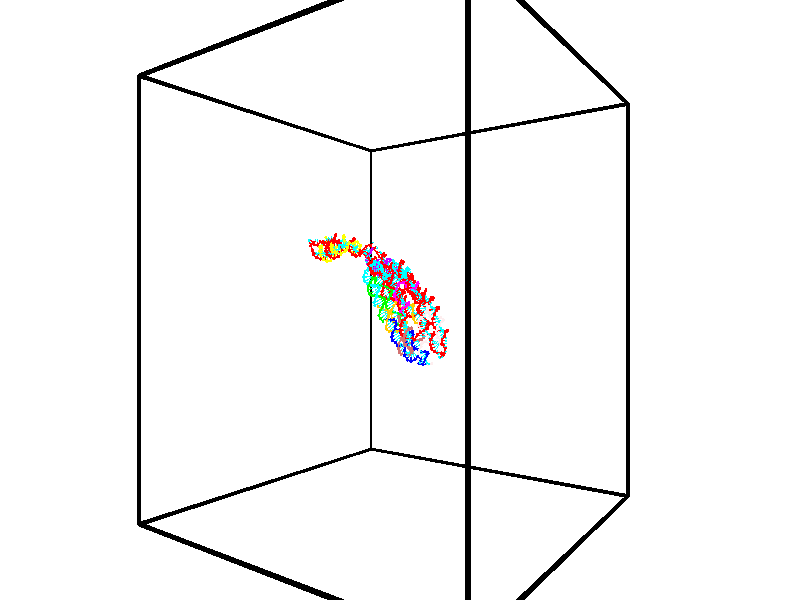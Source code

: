 // switches for output
#declare DRAW_BASES = 1; // possible values are 0, 1; only relevant for DNA ribbons
#declare DRAW_BASES_TYPE = 3; // possible values are 1, 2, 3; only relevant for DNA ribbons
#declare DRAW_FOG = 0; // set to 1 to enable fog

#include "colors.inc"

#include "transforms.inc"
background { rgb <1, 1, 1>}

#default {
   normal{
       ripples 0.25
       frequency 0.20
       turbulence 0.2
       lambda 5
   }
	finish {
		phong 0.1
		phong_size 40.
	}
}

// original window dimensions: 1024x640


// camera settings

camera {
	sky <-0, 1, 0>
	up <-0, 1, 0>
	right 1.6 * <0.581683, 0, 0.813415>
	location <-54.4937, 30, 90.4225>
	look_at <30, 30, 30>
	direction <84.4937, 0, -60.4225>
	angle 67.0682
}


# declare cpy_camera_pos = <-54.4937, 30, 90.4225>;
# if (DRAW_FOG = 1)
fog {
	fog_type 2
	up vnormalize(cpy_camera_pos)
	color rgbt<1,1,1,0.3>
	distance 1e-5
	fog_alt 3e-3
	fog_offset 48
}
# end


// LIGHTS

# declare lum = 6;
global_settings {
	ambient_light rgb lum * <0.05, 0.05, 0.05>
	max_trace_level 15
}# declare cpy_direct_light_amount = 0.25;
light_source
{	1000 * <0.231732, -1, 1.3951>,
	rgb lum * cpy_direct_light_amount
	parallel
}

light_source
{	1000 * <-0.231732, 1, -1.3951>,
	rgb lum * cpy_direct_light_amount
	parallel
}

// strand 0

// nucleotide -1

// particle -1
sphere {
	<42.551571, 33.008171, 22.745674> 0.250000
	pigment { color rgbt <1,0,0,0> }
	no_shadow
}
cylinder {
	<42.725540, 32.650158, 22.785194>,  <42.829922, 32.435352, 22.808907>, 0.100000
	pigment { color rgbt <1,0,0,0> }
	no_shadow
}
cylinder {
	<42.725540, 32.650158, 22.785194>,  <42.551571, 33.008171, 22.745674>, 0.100000
	pigment { color rgbt <1,0,0,0> }
	no_shadow
}

// particle -1
sphere {
	<42.725540, 32.650158, 22.785194> 0.100000
	pigment { color rgbt <1,0,0,0> }
	no_shadow
}
sphere {
	0, 1
	scale<0.080000,0.200000,0.300000>
	matrix <0.824687, 0.351864, -0.442813,
		0.361566, 0.274072, 0.891154,
		0.434927, -0.895029, 0.098802,
		42.856018, 32.381649, 22.814835>
	pigment { color rgbt <0,1,1,0> }
	no_shadow
}
cylinder {
	<43.204773, 33.118279, 23.158047>,  <42.551571, 33.008171, 22.745674>, 0.130000
	pigment { color rgbt <1,0,0,0> }
	no_shadow
}

// nucleotide -1

// particle -1
sphere {
	<43.204773, 33.118279, 23.158047> 0.250000
	pigment { color rgbt <1,0,0,0> }
	no_shadow
}
cylinder {
	<43.231243, 32.806690, 22.908623>,  <43.247124, 32.619736, 22.758968>, 0.100000
	pigment { color rgbt <1,0,0,0> }
	no_shadow
}
cylinder {
	<43.231243, 32.806690, 22.908623>,  <43.204773, 33.118279, 23.158047>, 0.100000
	pigment { color rgbt <1,0,0,0> }
	no_shadow
}

// particle -1
sphere {
	<43.231243, 32.806690, 22.908623> 0.100000
	pigment { color rgbt <1,0,0,0> }
	no_shadow
}
sphere {
	0, 1
	scale<0.080000,0.200000,0.300000>
	matrix <0.738856, 0.458254, -0.494060,
		0.670607, -0.428027, 0.605871,
		0.066172, -0.778971, -0.623559,
		43.251095, 32.572998, 22.721556>
	pigment { color rgbt <0,1,1,0> }
	no_shadow
}
cylinder {
	<43.339596, 33.771080, 23.123579>,  <43.204773, 33.118279, 23.158047>, 0.130000
	pigment { color rgbt <1,0,0,0> }
	no_shadow
}

// nucleotide -1

// particle -1
sphere {
	<43.339596, 33.771080, 23.123579> 0.250000
	pigment { color rgbt <1,0,0,0> }
	no_shadow
}
cylinder {
	<43.214561, 34.101349, 23.311436>,  <43.139542, 34.299511, 23.424149>, 0.100000
	pigment { color rgbt <1,0,0,0> }
	no_shadow
}
cylinder {
	<43.214561, 34.101349, 23.311436>,  <43.339596, 33.771080, 23.123579>, 0.100000
	pigment { color rgbt <1,0,0,0> }
	no_shadow
}

// particle -1
sphere {
	<43.214561, 34.101349, 23.311436> 0.100000
	pigment { color rgbt <1,0,0,0> }
	no_shadow
}
sphere {
	0, 1
	scale<0.080000,0.200000,0.300000>
	matrix <-0.278556, 0.393000, -0.876332,
		-0.908129, -0.404748, 0.107150,
		-0.312584, 0.825669, 0.469639,
		43.120785, 34.349049, 23.452328>
	pigment { color rgbt <0,1,1,0> }
	no_shadow
}
cylinder {
	<42.701511, 33.992661, 22.857656>,  <43.339596, 33.771080, 23.123579>, 0.130000
	pigment { color rgbt <1,0,0,0> }
	no_shadow
}

// nucleotide -1

// particle -1
sphere {
	<42.701511, 33.992661, 22.857656> 0.250000
	pigment { color rgbt <1,0,0,0> }
	no_shadow
}
cylinder {
	<42.912010, 34.307926, 22.985321>,  <43.038307, 34.497086, 23.061920>, 0.100000
	pigment { color rgbt <1,0,0,0> }
	no_shadow
}
cylinder {
	<42.912010, 34.307926, 22.985321>,  <42.701511, 33.992661, 22.857656>, 0.100000
	pigment { color rgbt <1,0,0,0> }
	no_shadow
}

// particle -1
sphere {
	<42.912010, 34.307926, 22.985321> 0.100000
	pigment { color rgbt <1,0,0,0> }
	no_shadow
}
sphere {
	0, 1
	scale<0.080000,0.200000,0.300000>
	matrix <-0.132715, 0.446864, -0.884703,
		-0.839913, 0.423212, 0.339761,
		0.526243, 0.788165, 0.319161,
		43.069881, 34.544376, 23.081070>
	pigment { color rgbt <0,1,1,0> }
	no_shadow
}
cylinder {
	<42.637718, 33.663918, 22.172134>,  <42.701511, 33.992661, 22.857656>, 0.130000
	pigment { color rgbt <1,0,0,0> }
	no_shadow
}

// nucleotide -1

// particle -1
sphere {
	<42.637718, 33.663918, 22.172134> 0.250000
	pigment { color rgbt <1,0,0,0> }
	no_shadow
}
cylinder {
	<42.743767, 33.297504, 22.051739>,  <42.807396, 33.077656, 21.979502>, 0.100000
	pigment { color rgbt <1,0,0,0> }
	no_shadow
}
cylinder {
	<42.743767, 33.297504, 22.051739>,  <42.637718, 33.663918, 22.172134>, 0.100000
	pigment { color rgbt <1,0,0,0> }
	no_shadow
}

// particle -1
sphere {
	<42.743767, 33.297504, 22.051739> 0.100000
	pigment { color rgbt <1,0,0,0> }
	no_shadow
}
sphere {
	0, 1
	scale<0.080000,0.200000,0.300000>
	matrix <-0.884668, -0.106939, -0.453791,
		0.383501, 0.386584, -0.838737,
		0.265122, -0.916033, -0.300987,
		42.823303, 33.022694, 21.961443>
	pigment { color rgbt <0,1,1,0> }
	no_shadow
}
cylinder {
	<42.520741, 33.590557, 21.488997>,  <42.637718, 33.663918, 22.172134>, 0.130000
	pigment { color rgbt <1,0,0,0> }
	no_shadow
}

// nucleotide -1

// particle -1
sphere {
	<42.520741, 33.590557, 21.488997> 0.250000
	pigment { color rgbt <1,0,0,0> }
	no_shadow
}
cylinder {
	<42.486641, 33.229641, 21.658043>,  <42.466183, 33.013092, 21.759470>, 0.100000
	pigment { color rgbt <1,0,0,0> }
	no_shadow
}
cylinder {
	<42.486641, 33.229641, 21.658043>,  <42.520741, 33.590557, 21.488997>, 0.100000
	pigment { color rgbt <1,0,0,0> }
	no_shadow
}

// particle -1
sphere {
	<42.486641, 33.229641, 21.658043> 0.100000
	pigment { color rgbt <1,0,0,0> }
	no_shadow
}
sphere {
	0, 1
	scale<0.080000,0.200000,0.300000>
	matrix <-0.790097, -0.197196, -0.580397,
		0.607025, -0.383384, -0.696087,
		-0.085250, -0.902291, 0.422614,
		42.461067, 32.958954, 21.784826>
	pigment { color rgbt <0,1,1,0> }
	no_shadow
}
cylinder {
	<41.787411, 33.596752, 21.660814>,  <42.520741, 33.590557, 21.488997>, 0.130000
	pigment { color rgbt <1,0,0,0> }
	no_shadow
}

// nucleotide -1

// particle -1
sphere {
	<41.787411, 33.596752, 21.660814> 0.250000
	pigment { color rgbt <1,0,0,0> }
	no_shadow
}
cylinder {
	<41.435574, 33.749756, 21.547672>,  <41.224472, 33.841557, 21.479786>, 0.100000
	pigment { color rgbt <1,0,0,0> }
	no_shadow
}
cylinder {
	<41.435574, 33.749756, 21.547672>,  <41.787411, 33.596752, 21.660814>, 0.100000
	pigment { color rgbt <1,0,0,0> }
	no_shadow
}

// particle -1
sphere {
	<41.435574, 33.749756, 21.547672> 0.100000
	pigment { color rgbt <1,0,0,0> }
	no_shadow
}
sphere {
	0, 1
	scale<0.080000,0.200000,0.300000>
	matrix <0.435851, 0.409649, -0.801387,
		-0.190664, -0.828176, -0.527040,
		-0.879591, 0.382506, -0.282856,
		41.171696, 33.864506, 21.462814>
	pigment { color rgbt <0,1,1,0> }
	no_shadow
}
cylinder {
	<41.785954, 33.507843, 20.998484>,  <41.787411, 33.596752, 21.660814>, 0.130000
	pigment { color rgbt <1,0,0,0> }
	no_shadow
}

// nucleotide -1

// particle -1
sphere {
	<41.785954, 33.507843, 20.998484> 0.250000
	pigment { color rgbt <1,0,0,0> }
	no_shadow
}
cylinder {
	<41.523052, 33.807224, 21.033920>,  <41.365311, 33.986851, 21.055183>, 0.100000
	pigment { color rgbt <1,0,0,0> }
	no_shadow
}
cylinder {
	<41.523052, 33.807224, 21.033920>,  <41.785954, 33.507843, 20.998484>, 0.100000
	pigment { color rgbt <1,0,0,0> }
	no_shadow
}

// particle -1
sphere {
	<41.523052, 33.807224, 21.033920> 0.100000
	pigment { color rgbt <1,0,0,0> }
	no_shadow
}
sphere {
	0, 1
	scale<0.080000,0.200000,0.300000>
	matrix <0.470005, 0.498923, -0.728129,
		-0.589168, -0.436922, -0.679691,
		-0.657248, 0.748449, 0.088594,
		41.325878, 34.031757, 21.060499>
	pigment { color rgbt <0,1,1,0> }
	no_shadow
}
cylinder {
	<41.504086, 33.591488, 20.300873>,  <41.785954, 33.507843, 20.998484>, 0.130000
	pigment { color rgbt <1,0,0,0> }
	no_shadow
}

// nucleotide -1

// particle -1
sphere {
	<41.504086, 33.591488, 20.300873> 0.250000
	pigment { color rgbt <1,0,0,0> }
	no_shadow
}
cylinder {
	<41.439575, 33.928761, 20.506023>,  <41.400867, 34.131123, 20.629114>, 0.100000
	pigment { color rgbt <1,0,0,0> }
	no_shadow
}
cylinder {
	<41.439575, 33.928761, 20.506023>,  <41.504086, 33.591488, 20.300873>, 0.100000
	pigment { color rgbt <1,0,0,0> }
	no_shadow
}

// particle -1
sphere {
	<41.439575, 33.928761, 20.506023> 0.100000
	pigment { color rgbt <1,0,0,0> }
	no_shadow
}
sphere {
	0, 1
	scale<0.080000,0.200000,0.300000>
	matrix <0.304663, 0.536830, -0.786762,
		-0.938707, 0.029369, -0.343462,
		-0.161275, 0.843179, 0.512874,
		41.391193, 34.181713, 20.659885>
	pigment { color rgbt <0,1,1,0> }
	no_shadow
}
cylinder {
	<40.999134, 34.028091, 19.922319>,  <41.504086, 33.591488, 20.300873>, 0.130000
	pigment { color rgbt <1,0,0,0> }
	no_shadow
}

// nucleotide -1

// particle -1
sphere {
	<40.999134, 34.028091, 19.922319> 0.250000
	pigment { color rgbt <1,0,0,0> }
	no_shadow
}
cylinder {
	<41.182953, 34.296150, 20.155460>,  <41.293243, 34.456985, 20.295345>, 0.100000
	pigment { color rgbt <1,0,0,0> }
	no_shadow
}
cylinder {
	<41.182953, 34.296150, 20.155460>,  <40.999134, 34.028091, 19.922319>, 0.100000
	pigment { color rgbt <1,0,0,0> }
	no_shadow
}

// particle -1
sphere {
	<41.182953, 34.296150, 20.155460> 0.100000
	pigment { color rgbt <1,0,0,0> }
	no_shadow
}
sphere {
	0, 1
	scale<0.080000,0.200000,0.300000>
	matrix <0.138345, 0.594232, -0.792306,
		-0.877310, 0.444740, 0.180369,
		0.459551, 0.670145, 0.582853,
		41.320820, 34.497192, 20.330317>
	pigment { color rgbt <0,1,1,0> }
	no_shadow
}
cylinder {
	<40.836441, 34.629242, 19.595865>,  <40.999134, 34.028091, 19.922319>, 0.130000
	pigment { color rgbt <1,0,0,0> }
	no_shadow
}

// nucleotide -1

// particle -1
sphere {
	<40.836441, 34.629242, 19.595865> 0.250000
	pigment { color rgbt <1,0,0,0> }
	no_shadow
}
cylinder {
	<41.151268, 34.705902, 19.830402>,  <41.340164, 34.751896, 19.971125>, 0.100000
	pigment { color rgbt <1,0,0,0> }
	no_shadow
}
cylinder {
	<41.151268, 34.705902, 19.830402>,  <40.836441, 34.629242, 19.595865>, 0.100000
	pigment { color rgbt <1,0,0,0> }
	no_shadow
}

// particle -1
sphere {
	<41.151268, 34.705902, 19.830402> 0.100000
	pigment { color rgbt <1,0,0,0> }
	no_shadow
}
sphere {
	0, 1
	scale<0.080000,0.200000,0.300000>
	matrix <0.397187, 0.569826, -0.719403,
		-0.471986, 0.799105, 0.372370,
		0.787065, 0.191647, 0.586344,
		41.387386, 34.763397, 20.006306>
	pigment { color rgbt <0,1,1,0> }
	no_shadow
}
cylinder {
	<40.894775, 35.248249, 19.510111>,  <40.836441, 34.629242, 19.595865>, 0.130000
	pigment { color rgbt <1,0,0,0> }
	no_shadow
}

// nucleotide -1

// particle -1
sphere {
	<40.894775, 35.248249, 19.510111> 0.250000
	pigment { color rgbt <1,0,0,0> }
	no_shadow
}
cylinder {
	<41.256855, 35.141312, 19.642254>,  <41.474102, 35.077148, 19.721540>, 0.100000
	pigment { color rgbt <1,0,0,0> }
	no_shadow
}
cylinder {
	<41.256855, 35.141312, 19.642254>,  <40.894775, 35.248249, 19.510111>, 0.100000
	pigment { color rgbt <1,0,0,0> }
	no_shadow
}

// particle -1
sphere {
	<41.256855, 35.141312, 19.642254> 0.100000
	pigment { color rgbt <1,0,0,0> }
	no_shadow
}
sphere {
	0, 1
	scale<0.080000,0.200000,0.300000>
	matrix <0.415535, 0.393805, -0.819907,
		0.089096, 0.879459, 0.467562,
		0.905203, -0.267339, 0.330360,
		41.528416, 35.061111, 19.741362>
	pigment { color rgbt <0,1,1,0> }
	no_shadow
}
cylinder {
	<41.359329, 35.873104, 19.634085>,  <40.894775, 35.248249, 19.510111>, 0.130000
	pigment { color rgbt <1,0,0,0> }
	no_shadow
}

// nucleotide -1

// particle -1
sphere {
	<41.359329, 35.873104, 19.634085> 0.250000
	pigment { color rgbt <1,0,0,0> }
	no_shadow
}
cylinder {
	<41.597725, 35.557961, 19.572025>,  <41.740761, 35.368874, 19.534790>, 0.100000
	pigment { color rgbt <1,0,0,0> }
	no_shadow
}
cylinder {
	<41.597725, 35.557961, 19.572025>,  <41.359329, 35.873104, 19.634085>, 0.100000
	pigment { color rgbt <1,0,0,0> }
	no_shadow
}

// particle -1
sphere {
	<41.597725, 35.557961, 19.572025> 0.100000
	pigment { color rgbt <1,0,0,0> }
	no_shadow
}
sphere {
	0, 1
	scale<0.080000,0.200000,0.300000>
	matrix <0.455428, 0.490784, -0.742776,
		0.661350, 0.372028, 0.651316,
		0.595988, -0.787862, -0.155148,
		41.776520, 35.321602, 19.525480>
	pigment { color rgbt <0,1,1,0> }
	no_shadow
}
cylinder {
	<42.052307, 36.190125, 19.538805>,  <41.359329, 35.873104, 19.634085>, 0.130000
	pigment { color rgbt <1,0,0,0> }
	no_shadow
}

// nucleotide -1

// particle -1
sphere {
	<42.052307, 36.190125, 19.538805> 0.250000
	pigment { color rgbt <1,0,0,0> }
	no_shadow
}
cylinder {
	<42.111607, 35.819382, 19.400841>,  <42.147186, 35.596935, 19.318062>, 0.100000
	pigment { color rgbt <1,0,0,0> }
	no_shadow
}
cylinder {
	<42.111607, 35.819382, 19.400841>,  <42.052307, 36.190125, 19.538805>, 0.100000
	pigment { color rgbt <1,0,0,0> }
	no_shadow
}

// particle -1
sphere {
	<42.111607, 35.819382, 19.400841> 0.100000
	pigment { color rgbt <1,0,0,0> }
	no_shadow
}
sphere {
	0, 1
	scale<0.080000,0.200000,0.300000>
	matrix <0.571282, 0.364951, -0.735152,
		0.807254, -0.088054, 0.583599,
		0.148252, -0.926854, -0.344912,
		42.156082, 35.541325, 19.297367>
	pigment { color rgbt <0,1,1,0> }
	no_shadow
}
cylinder {
	<42.816151, 36.107761, 19.470926>,  <42.052307, 36.190125, 19.538805>, 0.130000
	pigment { color rgbt <1,0,0,0> }
	no_shadow
}

// nucleotide -1

// particle -1
sphere {
	<42.816151, 36.107761, 19.470926> 0.250000
	pigment { color rgbt <1,0,0,0> }
	no_shadow
}
cylinder {
	<42.676632, 35.819252, 19.231556>,  <42.592922, 35.646149, 19.087934>, 0.100000
	pigment { color rgbt <1,0,0,0> }
	no_shadow
}
cylinder {
	<42.676632, 35.819252, 19.231556>,  <42.816151, 36.107761, 19.470926>, 0.100000
	pigment { color rgbt <1,0,0,0> }
	no_shadow
}

// particle -1
sphere {
	<42.676632, 35.819252, 19.231556> 0.100000
	pigment { color rgbt <1,0,0,0> }
	no_shadow
}
sphere {
	0, 1
	scale<0.080000,0.200000,0.300000>
	matrix <0.578296, 0.336836, -0.743044,
		0.737507, -0.605236, 0.299621,
		-0.348794, -0.721270, -0.598425,
		42.571995, 35.602871, 19.052029>
	pigment { color rgbt <0,1,1,0> }
	no_shadow
}
cylinder {
	<43.343197, 35.912498, 19.111988>,  <42.816151, 36.107761, 19.470926>, 0.130000
	pigment { color rgbt <1,0,0,0> }
	no_shadow
}

// nucleotide -1

// particle -1
sphere {
	<43.343197, 35.912498, 19.111988> 0.250000
	pigment { color rgbt <1,0,0,0> }
	no_shadow
}
cylinder {
	<43.034878, 35.746716, 18.918457>,  <42.849884, 35.647243, 18.802338>, 0.100000
	pigment { color rgbt <1,0,0,0> }
	no_shadow
}
cylinder {
	<43.034878, 35.746716, 18.918457>,  <43.343197, 35.912498, 19.111988>, 0.100000
	pigment { color rgbt <1,0,0,0> }
	no_shadow
}

// particle -1
sphere {
	<43.034878, 35.746716, 18.918457> 0.100000
	pigment { color rgbt <1,0,0,0> }
	no_shadow
}
sphere {
	0, 1
	scale<0.080000,0.200000,0.300000>
	matrix <0.402015, 0.272717, -0.874076,
		0.494218, -0.868244, -0.043591,
		-0.770800, -0.414460, -0.483829,
		42.803638, 35.622379, 18.773308>
	pigment { color rgbt <0,1,1,0> }
	no_shadow
}
cylinder {
	<43.655151, 35.599869, 18.635336>,  <43.343197, 35.912498, 19.111988>, 0.130000
	pigment { color rgbt <1,0,0,0> }
	no_shadow
}

// nucleotide -1

// particle -1
sphere {
	<43.655151, 35.599869, 18.635336> 0.250000
	pigment { color rgbt <1,0,0,0> }
	no_shadow
}
cylinder {
	<43.288937, 35.627834, 18.476891>,  <43.069206, 35.644615, 18.381823>, 0.100000
	pigment { color rgbt <1,0,0,0> }
	no_shadow
}
cylinder {
	<43.288937, 35.627834, 18.476891>,  <43.655151, 35.599869, 18.635336>, 0.100000
	pigment { color rgbt <1,0,0,0> }
	no_shadow
}

// particle -1
sphere {
	<43.288937, 35.627834, 18.476891> 0.100000
	pigment { color rgbt <1,0,0,0> }
	no_shadow
}
sphere {
	0, 1
	scale<0.080000,0.200000,0.300000>
	matrix <0.402192, 0.173766, -0.898914,
		0.005982, -0.982302, -0.187209,
		-0.915536, 0.069917, -0.396114,
		43.014275, 35.648808, 18.358057>
	pigment { color rgbt <0,1,1,0> }
	no_shadow
}
cylinder {
	<43.678871, 35.131058, 18.067667>,  <43.655151, 35.599869, 18.635336>, 0.130000
	pigment { color rgbt <1,0,0,0> }
	no_shadow
}

// nucleotide -1

// particle -1
sphere {
	<43.678871, 35.131058, 18.067667> 0.250000
	pigment { color rgbt <1,0,0,0> }
	no_shadow
}
cylinder {
	<43.400864, 35.413151, 18.011665>,  <43.234058, 35.582405, 17.978065>, 0.100000
	pigment { color rgbt <1,0,0,0> }
	no_shadow
}
cylinder {
	<43.400864, 35.413151, 18.011665>,  <43.678871, 35.131058, 18.067667>, 0.100000
	pigment { color rgbt <1,0,0,0> }
	no_shadow
}

// particle -1
sphere {
	<43.400864, 35.413151, 18.011665> 0.100000
	pigment { color rgbt <1,0,0,0> }
	no_shadow
}
sphere {
	0, 1
	scale<0.080000,0.200000,0.300000>
	matrix <0.318091, 0.126972, -0.939519,
		-0.644799, -0.697518, -0.312575,
		-0.695020, 0.705228, -0.140003,
		43.192356, 35.624718, 17.969664>
	pigment { color rgbt <0,1,1,0> }
	no_shadow
}
cylinder {
	<43.512577, 35.057438, 17.437094>,  <43.678871, 35.131058, 18.067667>, 0.130000
	pigment { color rgbt <1,0,0,0> }
	no_shadow
}

// nucleotide -1

// particle -1
sphere {
	<43.512577, 35.057438, 17.437094> 0.250000
	pigment { color rgbt <1,0,0,0> }
	no_shadow
}
cylinder {
	<43.331375, 35.404240, 17.520119>,  <43.222652, 35.612320, 17.569933>, 0.100000
	pigment { color rgbt <1,0,0,0> }
	no_shadow
}
cylinder {
	<43.331375, 35.404240, 17.520119>,  <43.512577, 35.057438, 17.437094>, 0.100000
	pigment { color rgbt <1,0,0,0> }
	no_shadow
}

// particle -1
sphere {
	<43.331375, 35.404240, 17.520119> 0.100000
	pigment { color rgbt <1,0,0,0> }
	no_shadow
}
sphere {
	0, 1
	scale<0.080000,0.200000,0.300000>
	matrix <0.255017, 0.349117, -0.901712,
		-0.854254, -0.355550, -0.379254,
		-0.453007, 0.867007, 0.207563,
		43.195473, 35.664341, 17.582388>
	pigment { color rgbt <0,1,1,0> }
	no_shadow
}
cylinder {
	<43.185966, 35.224556, 16.829918>,  <43.512577, 35.057438, 17.437094>, 0.130000
	pigment { color rgbt <1,0,0,0> }
	no_shadow
}

// nucleotide -1

// particle -1
sphere {
	<43.185966, 35.224556, 16.829918> 0.250000
	pigment { color rgbt <1,0,0,0> }
	no_shadow
}
cylinder {
	<43.228317, 35.566357, 17.033333>,  <43.253727, 35.771439, 17.155382>, 0.100000
	pigment { color rgbt <1,0,0,0> }
	no_shadow
}
cylinder {
	<43.228317, 35.566357, 17.033333>,  <43.185966, 35.224556, 16.829918>, 0.100000
	pigment { color rgbt <1,0,0,0> }
	no_shadow
}

// particle -1
sphere {
	<43.228317, 35.566357, 17.033333> 0.100000
	pigment { color rgbt <1,0,0,0> }
	no_shadow
}
sphere {
	0, 1
	scale<0.080000,0.200000,0.300000>
	matrix <0.199853, 0.482692, -0.852682,
		-0.974089, 0.191914, -0.119668,
		0.105879, 0.854504, 0.508539,
		43.260082, 35.822708, 17.185894>
	pigment { color rgbt <0,1,1,0> }
	no_shadow
}
cylinder {
	<42.684856, 35.737263, 16.611307>,  <43.185966, 35.224556, 16.829918>, 0.130000
	pigment { color rgbt <1,0,0,0> }
	no_shadow
}

// nucleotide -1

// particle -1
sphere {
	<42.684856, 35.737263, 16.611307> 0.250000
	pigment { color rgbt <1,0,0,0> }
	no_shadow
}
cylinder {
	<42.962578, 35.960102, 16.793549>,  <43.129211, 36.093807, 16.902893>, 0.100000
	pigment { color rgbt <1,0,0,0> }
	no_shadow
}
cylinder {
	<42.962578, 35.960102, 16.793549>,  <42.684856, 35.737263, 16.611307>, 0.100000
	pigment { color rgbt <1,0,0,0> }
	no_shadow
}

// particle -1
sphere {
	<42.962578, 35.960102, 16.793549> 0.100000
	pigment { color rgbt <1,0,0,0> }
	no_shadow
}
sphere {
	0, 1
	scale<0.080000,0.200000,0.300000>
	matrix <0.068925, 0.578683, -0.812634,
		-0.716372, 0.595620, 0.363385,
		0.694306, 0.557102, 0.455606,
		43.170868, 36.127232, 16.930231>
	pigment { color rgbt <0,1,1,0> }
	no_shadow
}
cylinder {
	<42.536594, 36.396275, 16.441223>,  <42.684856, 35.737263, 16.611307>, 0.130000
	pigment { color rgbt <1,0,0,0> }
	no_shadow
}

// nucleotide -1

// particle -1
sphere {
	<42.536594, 36.396275, 16.441223> 0.250000
	pigment { color rgbt <1,0,0,0> }
	no_shadow
}
cylinder {
	<42.922142, 36.409210, 16.546982>,  <43.153473, 36.416973, 16.610437>, 0.100000
	pigment { color rgbt <1,0,0,0> }
	no_shadow
}
cylinder {
	<42.922142, 36.409210, 16.546982>,  <42.536594, 36.396275, 16.441223>, 0.100000
	pigment { color rgbt <1,0,0,0> }
	no_shadow
}

// particle -1
sphere {
	<42.922142, 36.409210, 16.546982> 0.100000
	pigment { color rgbt <1,0,0,0> }
	no_shadow
}
sphere {
	0, 1
	scale<0.080000,0.200000,0.300000>
	matrix <0.216718, 0.481894, -0.849006,
		-0.154868, 0.875633, 0.457475,
		0.963872, 0.032341, 0.264396,
		43.211304, 36.418911, 16.626301>
	pigment { color rgbt <0,1,1,0> }
	no_shadow
}
cylinder {
	<42.705276, 37.068981, 16.271072>,  <42.536594, 36.396275, 16.441223>, 0.130000
	pigment { color rgbt <1,0,0,0> }
	no_shadow
}

// nucleotide -1

// particle -1
sphere {
	<42.705276, 37.068981, 16.271072> 0.250000
	pigment { color rgbt <1,0,0,0> }
	no_shadow
}
cylinder {
	<43.070976, 36.914169, 16.318989>,  <43.290398, 36.821281, 16.347738>, 0.100000
	pigment { color rgbt <1,0,0,0> }
	no_shadow
}
cylinder {
	<43.070976, 36.914169, 16.318989>,  <42.705276, 37.068981, 16.271072>, 0.100000
	pigment { color rgbt <1,0,0,0> }
	no_shadow
}

// particle -1
sphere {
	<43.070976, 36.914169, 16.318989> 0.100000
	pigment { color rgbt <1,0,0,0> }
	no_shadow
}
sphere {
	0, 1
	scale<0.080000,0.200000,0.300000>
	matrix <0.349808, 0.604925, -0.715332,
		0.204390, 0.695898, 0.688441,
		0.914253, -0.387029, 0.119791,
		43.345253, 36.798061, 16.354925>
	pigment { color rgbt <0,1,1,0> }
	no_shadow
}
cylinder {
	<43.151180, 37.663822, 16.156254>,  <42.705276, 37.068981, 16.271072>, 0.130000
	pigment { color rgbt <1,0,0,0> }
	no_shadow
}

// nucleotide -1

// particle -1
sphere {
	<43.151180, 37.663822, 16.156254> 0.250000
	pigment { color rgbt <1,0,0,0> }
	no_shadow
}
cylinder {
	<43.371498, 37.335510, 16.095661>,  <43.503689, 37.138523, 16.059305>, 0.100000
	pigment { color rgbt <1,0,0,0> }
	no_shadow
}
cylinder {
	<43.371498, 37.335510, 16.095661>,  <43.151180, 37.663822, 16.156254>, 0.100000
	pigment { color rgbt <1,0,0,0> }
	no_shadow
}

// particle -1
sphere {
	<43.371498, 37.335510, 16.095661> 0.100000
	pigment { color rgbt <1,0,0,0> }
	no_shadow
}
sphere {
	0, 1
	scale<0.080000,0.200000,0.300000>
	matrix <0.495723, 0.467714, -0.731780,
		0.671482, 0.327966, 0.664493,
		0.550791, -0.820782, -0.151481,
		43.536736, 37.089275, 16.050217>
	pigment { color rgbt <0,1,1,0> }
	no_shadow
}
cylinder {
	<43.827972, 37.947319, 16.142942>,  <43.151180, 37.663822, 16.156254>, 0.130000
	pigment { color rgbt <1,0,0,0> }
	no_shadow
}

// nucleotide -1

// particle -1
sphere {
	<43.827972, 37.947319, 16.142942> 0.250000
	pigment { color rgbt <1,0,0,0> }
	no_shadow
}
cylinder {
	<43.843613, 37.587856, 15.968177>,  <43.852997, 37.372181, 15.863317>, 0.100000
	pigment { color rgbt <1,0,0,0> }
	no_shadow
}
cylinder {
	<43.843613, 37.587856, 15.968177>,  <43.827972, 37.947319, 16.142942>, 0.100000
	pigment { color rgbt <1,0,0,0> }
	no_shadow
}

// particle -1
sphere {
	<43.843613, 37.587856, 15.968177> 0.100000
	pigment { color rgbt <1,0,0,0> }
	no_shadow
}
sphere {
	0, 1
	scale<0.080000,0.200000,0.300000>
	matrix <0.772319, 0.304617, -0.557432,
		0.634030, -0.315641, 0.705958,
		0.039099, -0.898654, -0.436912,
		43.855343, 37.318260, 15.837103>
	pigment { color rgbt <0,1,1,0> }
	no_shadow
}
cylinder {
	<44.511108, 37.697479, 16.053587>,  <43.827972, 37.947319, 16.142942>, 0.130000
	pigment { color rgbt <1,0,0,0> }
	no_shadow
}

// nucleotide -1

// particle -1
sphere {
	<44.511108, 37.697479, 16.053587> 0.250000
	pigment { color rgbt <1,0,0,0> }
	no_shadow
}
cylinder {
	<44.313255, 37.482372, 15.780488>,  <44.194542, 37.353306, 15.616630>, 0.100000
	pigment { color rgbt <1,0,0,0> }
	no_shadow
}
cylinder {
	<44.313255, 37.482372, 15.780488>,  <44.511108, 37.697479, 16.053587>, 0.100000
	pigment { color rgbt <1,0,0,0> }
	no_shadow
}

// particle -1
sphere {
	<44.313255, 37.482372, 15.780488> 0.100000
	pigment { color rgbt <1,0,0,0> }
	no_shadow
}
sphere {
	0, 1
	scale<0.080000,0.200000,0.300000>
	matrix <0.612140, 0.342083, -0.712926,
		0.616946, -0.770573, 0.159985,
		-0.494633, -0.537770, -0.682745,
		44.164864, 37.321041, 15.575665>
	pigment { color rgbt <0,1,1,0> }
	no_shadow
}
cylinder {
	<44.954662, 37.524986, 15.448315>,  <44.511108, 37.697479, 16.053587>, 0.130000
	pigment { color rgbt <1,0,0,0> }
	no_shadow
}

// nucleotide -1

// particle -1
sphere {
	<44.954662, 37.524986, 15.448315> 0.250000
	pigment { color rgbt <1,0,0,0> }
	no_shadow
}
cylinder {
	<44.581482, 37.524551, 15.304315>,  <44.357574, 37.524292, 15.217915>, 0.100000
	pigment { color rgbt <1,0,0,0> }
	no_shadow
}
cylinder {
	<44.581482, 37.524551, 15.304315>,  <44.954662, 37.524986, 15.448315>, 0.100000
	pigment { color rgbt <1,0,0,0> }
	no_shadow
}

// particle -1
sphere {
	<44.581482, 37.524551, 15.304315> 0.100000
	pigment { color rgbt <1,0,0,0> }
	no_shadow
}
sphere {
	0, 1
	scale<0.080000,0.200000,0.300000>
	matrix <0.283410, 0.614424, -0.736316,
		0.221991, -0.788975, -0.572921,
		-0.932952, -0.001084, -0.360000,
		44.301598, 37.524227, 15.196315>
	pigment { color rgbt <0,1,1,0> }
	no_shadow
}
cylinder {
	<44.872990, 37.132858, 14.814332>,  <44.954662, 37.524986, 15.448315>, 0.130000
	pigment { color rgbt <1,0,0,0> }
	no_shadow
}

// nucleotide -1

// particle -1
sphere {
	<44.872990, 37.132858, 14.814332> 0.250000
	pigment { color rgbt <1,0,0,0> }
	no_shadow
}
cylinder {
	<44.674030, 37.467068, 14.907706>,  <44.554657, 37.667595, 14.963731>, 0.100000
	pigment { color rgbt <1,0,0,0> }
	no_shadow
}
cylinder {
	<44.674030, 37.467068, 14.907706>,  <44.872990, 37.132858, 14.814332>, 0.100000
	pigment { color rgbt <1,0,0,0> }
	no_shadow
}

// particle -1
sphere {
	<44.674030, 37.467068, 14.907706> 0.100000
	pigment { color rgbt <1,0,0,0> }
	no_shadow
}
sphere {
	0, 1
	scale<0.080000,0.200000,0.300000>
	matrix <0.469725, 0.485610, -0.737253,
		-0.729354, -0.257055, -0.634007,
		-0.497395, 0.835527, 0.233436,
		44.524811, 37.717728, 14.977737>
	pigment { color rgbt <0,1,1,0> }
	no_shadow
}
cylinder {
	<44.569805, 37.531479, 14.225800>,  <44.872990, 37.132858, 14.814332>, 0.130000
	pigment { color rgbt <1,0,0,0> }
	no_shadow
}

// nucleotide -1

// particle -1
sphere {
	<44.569805, 37.531479, 14.225800> 0.250000
	pigment { color rgbt <1,0,0,0> }
	no_shadow
}
cylinder {
	<44.654640, 37.829918, 14.478261>,  <44.705540, 38.008984, 14.629738>, 0.100000
	pigment { color rgbt <1,0,0,0> }
	no_shadow
}
cylinder {
	<44.654640, 37.829918, 14.478261>,  <44.569805, 37.531479, 14.225800>, 0.100000
	pigment { color rgbt <1,0,0,0> }
	no_shadow
}

// particle -1
sphere {
	<44.654640, 37.829918, 14.478261> 0.100000
	pigment { color rgbt <1,0,0,0> }
	no_shadow
}
sphere {
	0, 1
	scale<0.080000,0.200000,0.300000>
	matrix <0.415941, 0.515510, -0.749161,
		-0.884315, 0.421408, -0.201002,
		0.212084, 0.746100, 0.631154,
		44.718266, 38.053749, 14.667607>
	pigment { color rgbt <0,1,1,0> }
	no_shadow
}
cylinder {
	<44.296295, 38.201927, 13.874269>,  <44.569805, 37.531479, 14.225800>, 0.130000
	pigment { color rgbt <1,0,0,0> }
	no_shadow
}

// nucleotide -1

// particle -1
sphere {
	<44.296295, 38.201927, 13.874269> 0.250000
	pigment { color rgbt <1,0,0,0> }
	no_shadow
}
cylinder {
	<44.620361, 38.236057, 14.106252>,  <44.814800, 38.256535, 14.245441>, 0.100000
	pigment { color rgbt <1,0,0,0> }
	no_shadow
}
cylinder {
	<44.620361, 38.236057, 14.106252>,  <44.296295, 38.201927, 13.874269>, 0.100000
	pigment { color rgbt <1,0,0,0> }
	no_shadow
}

// particle -1
sphere {
	<44.620361, 38.236057, 14.106252> 0.100000
	pigment { color rgbt <1,0,0,0> }
	no_shadow
}
sphere {
	0, 1
	scale<0.080000,0.200000,0.300000>
	matrix <0.479937, 0.471520, -0.739817,
		-0.336584, 0.877718, 0.341061,
		0.810168, 0.085323, 0.579955,
		44.863411, 38.261654, 14.280238>
	pigment { color rgbt <0,1,1,0> }
	no_shadow
}
cylinder {
	<43.926579, 38.775734, 13.476791>,  <44.296295, 38.201927, 13.874269>, 0.130000
	pigment { color rgbt <1,0,0,0> }
	no_shadow
}

// nucleotide -1

// particle -1
sphere {
	<43.926579, 38.775734, 13.476791> 0.250000
	pigment { color rgbt <1,0,0,0> }
	no_shadow
}
cylinder {
	<43.942448, 38.843262, 13.870730>,  <43.951969, 38.883778, 14.107094>, 0.100000
	pigment { color rgbt <1,0,0,0> }
	no_shadow
}
cylinder {
	<43.942448, 38.843262, 13.870730>,  <43.926579, 38.775734, 13.476791>, 0.100000
	pigment { color rgbt <1,0,0,0> }
	no_shadow
}

// particle -1
sphere {
	<43.942448, 38.843262, 13.870730> 0.100000
	pigment { color rgbt <1,0,0,0> }
	no_shadow
}
sphere {
	0, 1
	scale<0.080000,0.200000,0.300000>
	matrix <-0.711851, 0.696449, -0.090702,
		-0.701209, -0.697467, 0.147805,
		0.039677, 0.168816, 0.984849,
		43.954350, 38.893906, 14.166185>
	pigment { color rgbt <0,1,1,0> }
	no_shadow
}
cylinder {
	<43.263969, 38.881599, 13.736117>,  <43.926579, 38.775734, 13.476791>, 0.130000
	pigment { color rgbt <1,0,0,0> }
	no_shadow
}

// nucleotide -1

// particle -1
sphere {
	<43.263969, 38.881599, 13.736117> 0.250000
	pigment { color rgbt <1,0,0,0> }
	no_shadow
}
cylinder {
	<43.517445, 39.053196, 13.993615>,  <43.669529, 39.156155, 14.148114>, 0.100000
	pigment { color rgbt <1,0,0,0> }
	no_shadow
}
cylinder {
	<43.517445, 39.053196, 13.993615>,  <43.263969, 38.881599, 13.736117>, 0.100000
	pigment { color rgbt <1,0,0,0> }
	no_shadow
}

// particle -1
sphere {
	<43.517445, 39.053196, 13.993615> 0.100000
	pigment { color rgbt <1,0,0,0> }
	no_shadow
}
sphere {
	0, 1
	scale<0.080000,0.200000,0.300000>
	matrix <-0.621898, 0.777423, 0.094103,
		-0.460093, -0.459976, 0.759432,
		0.633685, 0.428994, 0.643745,
		43.707550, 39.181892, 14.186739>
	pigment { color rgbt <0,1,1,0> }
	no_shadow
}
cylinder {
	<42.643776, 39.278866, 13.475142>,  <43.263969, 38.881599, 13.736117>, 0.130000
	pigment { color rgbt <1,0,0,0> }
	no_shadow
}

// nucleotide -1

// particle -1
sphere {
	<42.643776, 39.278866, 13.475142> 0.250000
	pigment { color rgbt <1,0,0,0> }
	no_shadow
}
cylinder {
	<42.875401, 39.548656, 13.658345>,  <43.014374, 39.710529, 13.768267>, 0.100000
	pigment { color rgbt <1,0,0,0> }
	no_shadow
}
cylinder {
	<42.875401, 39.548656, 13.658345>,  <42.643776, 39.278866, 13.475142>, 0.100000
	pigment { color rgbt <1,0,0,0> }
	no_shadow
}

// particle -1
sphere {
	<42.875401, 39.548656, 13.658345> 0.100000
	pigment { color rgbt <1,0,0,0> }
	no_shadow
}
sphere {
	0, 1
	scale<0.080000,0.200000,0.300000>
	matrix <-0.137078, -0.473233, 0.870207,
		0.803678, -0.566685, -0.181574,
		0.579061, 0.674477, 0.458007,
		43.049118, 39.750999, 13.795748>
	pigment { color rgbt <0,1,1,0> }
	no_shadow
}
cylinder {
	<41.879593, 39.339569, 13.749218>,  <42.643776, 39.278866, 13.475142>, 0.130000
	pigment { color rgbt <1,0,0,0> }
	no_shadow
}

// nucleotide -1

// particle -1
sphere {
	<41.879593, 39.339569, 13.749218> 0.250000
	pigment { color rgbt <1,0,0,0> }
	no_shadow
}
cylinder {
	<41.894257, 39.207844, 13.371814>,  <41.903057, 39.128811, 13.145371>, 0.100000
	pigment { color rgbt <1,0,0,0> }
	no_shadow
}
cylinder {
	<41.894257, 39.207844, 13.371814>,  <41.879593, 39.339569, 13.749218>, 0.100000
	pigment { color rgbt <1,0,0,0> }
	no_shadow
}

// particle -1
sphere {
	<41.894257, 39.207844, 13.371814> 0.100000
	pigment { color rgbt <1,0,0,0> }
	no_shadow
}
sphere {
	0, 1
	scale<0.080000,0.200000,0.300000>
	matrix <-0.204831, -0.926575, 0.315440,
		-0.978110, 0.181695, -0.101424,
		0.036663, -0.329310, -0.943510,
		41.905254, 39.109051, 13.088761>
	pigment { color rgbt <0,1,1,0> }
	no_shadow
}
cylinder {
	<41.191029, 39.157909, 13.494345>,  <41.879593, 39.339569, 13.749218>, 0.130000
	pigment { color rgbt <1,0,0,0> }
	no_shadow
}

// nucleotide -1

// particle -1
sphere {
	<41.191029, 39.157909, 13.494345> 0.250000
	pigment { color rgbt <1,0,0,0> }
	no_shadow
}
cylinder {
	<41.503872, 38.956799, 13.347095>,  <41.691578, 38.836132, 13.258744>, 0.100000
	pigment { color rgbt <1,0,0,0> }
	no_shadow
}
cylinder {
	<41.503872, 38.956799, 13.347095>,  <41.191029, 39.157909, 13.494345>, 0.100000
	pigment { color rgbt <1,0,0,0> }
	no_shadow
}

// particle -1
sphere {
	<41.503872, 38.956799, 13.347095> 0.100000
	pigment { color rgbt <1,0,0,0> }
	no_shadow
}
sphere {
	0, 1
	scale<0.080000,0.200000,0.300000>
	matrix <-0.274866, -0.808538, 0.520303,
		-0.559239, -0.305751, -0.770564,
		0.782113, -0.502776, -0.368125,
		41.738506, 38.805965, 13.236657>
	pigment { color rgbt <0,1,1,0> }
	no_shadow
}
cylinder {
	<40.853889, 38.546486, 13.149396>,  <41.191029, 39.157909, 13.494345>, 0.130000
	pigment { color rgbt <1,0,0,0> }
	no_shadow
}

// nucleotide -1

// particle -1
sphere {
	<40.853889, 38.546486, 13.149396> 0.250000
	pigment { color rgbt <1,0,0,0> }
	no_shadow
}
cylinder {
	<41.223740, 38.496941, 13.293466>,  <41.445648, 38.467213, 13.379908>, 0.100000
	pigment { color rgbt <1,0,0,0> }
	no_shadow
}
cylinder {
	<41.223740, 38.496941, 13.293466>,  <40.853889, 38.546486, 13.149396>, 0.100000
	pigment { color rgbt <1,0,0,0> }
	no_shadow
}

// particle -1
sphere {
	<41.223740, 38.496941, 13.293466> 0.100000
	pigment { color rgbt <1,0,0,0> }
	no_shadow
}
sphere {
	0, 1
	scale<0.080000,0.200000,0.300000>
	matrix <-0.310805, -0.791977, 0.525521,
		0.220156, -0.597854, -0.770780,
		0.924625, -0.123866, 0.360175,
		41.501125, 38.459782, 13.401518>
	pigment { color rgbt <0,1,1,0> }
	no_shadow
}
cylinder {
	<40.997890, 37.817249, 13.098361>,  <40.853889, 38.546486, 13.149396>, 0.130000
	pigment { color rgbt <1,0,0,0> }
	no_shadow
}

// nucleotide -1

// particle -1
sphere {
	<40.997890, 37.817249, 13.098361> 0.250000
	pigment { color rgbt <1,0,0,0> }
	no_shadow
}
cylinder {
	<41.228996, 37.963047, 13.390481>,  <41.367661, 38.050526, 13.565753>, 0.100000
	pigment { color rgbt <1,0,0,0> }
	no_shadow
}
cylinder {
	<41.228996, 37.963047, 13.390481>,  <40.997890, 37.817249, 13.098361>, 0.100000
	pigment { color rgbt <1,0,0,0> }
	no_shadow
}

// particle -1
sphere {
	<41.228996, 37.963047, 13.390481> 0.100000
	pigment { color rgbt <1,0,0,0> }
	no_shadow
}
sphere {
	0, 1
	scale<0.080000,0.200000,0.300000>
	matrix <-0.116122, -0.848940, 0.515574,
		0.807904, -0.382682, -0.448158,
		0.577761, 0.364493, 0.730299,
		41.402325, 38.072395, 13.609571>
	pigment { color rgbt <0,1,1,0> }
	no_shadow
}
cylinder {
	<41.482620, 37.394253, 13.272798>,  <40.997890, 37.817249, 13.098361>, 0.130000
	pigment { color rgbt <1,0,0,0> }
	no_shadow
}

// nucleotide -1

// particle -1
sphere {
	<41.482620, 37.394253, 13.272798> 0.250000
	pigment { color rgbt <1,0,0,0> }
	no_shadow
}
cylinder {
	<41.470375, 37.608067, 13.610635>,  <41.463028, 37.736355, 13.813337>, 0.100000
	pigment { color rgbt <1,0,0,0> }
	no_shadow
}
cylinder {
	<41.470375, 37.608067, 13.610635>,  <41.482620, 37.394253, 13.272798>, 0.100000
	pigment { color rgbt <1,0,0,0> }
	no_shadow
}

// particle -1
sphere {
	<41.470375, 37.608067, 13.610635> 0.100000
	pigment { color rgbt <1,0,0,0> }
	no_shadow
}
sphere {
	0, 1
	scale<0.080000,0.200000,0.300000>
	matrix <0.048721, -0.843188, 0.535407,
		0.998343, 0.057540, -0.000230,
		-0.030613, 0.534531, 0.844594,
		41.461193, 37.768425, 13.864013>
	pigment { color rgbt <0,1,1,0> }
	no_shadow
}
cylinder {
	<41.982349, 37.114544, 13.659052>,  <41.482620, 37.394253, 13.272798>, 0.130000
	pigment { color rgbt <1,0,0,0> }
	no_shadow
}

// nucleotide -1

// particle -1
sphere {
	<41.982349, 37.114544, 13.659052> 0.250000
	pigment { color rgbt <1,0,0,0> }
	no_shadow
}
cylinder {
	<41.738476, 37.283424, 13.927388>,  <41.592152, 37.384754, 14.088389>, 0.100000
	pigment { color rgbt <1,0,0,0> }
	no_shadow
}
cylinder {
	<41.738476, 37.283424, 13.927388>,  <41.982349, 37.114544, 13.659052>, 0.100000
	pigment { color rgbt <1,0,0,0> }
	no_shadow
}

// particle -1
sphere {
	<41.738476, 37.283424, 13.927388> 0.100000
	pigment { color rgbt <1,0,0,0> }
	no_shadow
}
sphere {
	0, 1
	scale<0.080000,0.200000,0.300000>
	matrix <0.036630, -0.830422, 0.555930,
		0.791796, 0.363516, 0.490831,
		-0.609686, 0.422204, 0.670840,
		41.555569, 37.410084, 14.128640>
	pigment { color rgbt <0,1,1,0> }
	no_shadow
}
cylinder {
	<42.301968, 36.946217, 14.405333>,  <41.982349, 37.114544, 13.659052>, 0.130000
	pigment { color rgbt <1,0,0,0> }
	no_shadow
}

// nucleotide -1

// particle -1
sphere {
	<42.301968, 36.946217, 14.405333> 0.250000
	pigment { color rgbt <1,0,0,0> }
	no_shadow
}
cylinder {
	<41.908501, 37.015583, 14.424621>,  <41.672421, 37.057201, 14.436193>, 0.100000
	pigment { color rgbt <1,0,0,0> }
	no_shadow
}
cylinder {
	<41.908501, 37.015583, 14.424621>,  <42.301968, 36.946217, 14.405333>, 0.100000
	pigment { color rgbt <1,0,0,0> }
	no_shadow
}

// particle -1
sphere {
	<41.908501, 37.015583, 14.424621> 0.100000
	pigment { color rgbt <1,0,0,0> }
	no_shadow
}
sphere {
	0, 1
	scale<0.080000,0.200000,0.300000>
	matrix <-0.073211, -0.630218, 0.772959,
		0.164431, 0.756805, 0.632621,
		-0.983668, 0.173413, 0.048220,
		41.613400, 37.067608, 14.439087>
	pigment { color rgbt <0,1,1,0> }
	no_shadow
}
cylinder {
	<42.093449, 37.146114, 15.143385>,  <42.301968, 36.946217, 14.405333>, 0.130000
	pigment { color rgbt <1,0,0,0> }
	no_shadow
}

// nucleotide -1

// particle -1
sphere {
	<42.093449, 37.146114, 15.143385> 0.250000
	pigment { color rgbt <1,0,0,0> }
	no_shadow
}
cylinder {
	<41.772141, 36.974010, 14.978639>,  <41.579357, 36.870750, 14.879791>, 0.100000
	pigment { color rgbt <1,0,0,0> }
	no_shadow
}
cylinder {
	<41.772141, 36.974010, 14.978639>,  <42.093449, 37.146114, 15.143385>, 0.100000
	pigment { color rgbt <1,0,0,0> }
	no_shadow
}

// particle -1
sphere {
	<41.772141, 36.974010, 14.978639> 0.100000
	pigment { color rgbt <1,0,0,0> }
	no_shadow
}
sphere {
	0, 1
	scale<0.080000,0.200000,0.300000>
	matrix <-0.169778, -0.497407, 0.850742,
		-0.570903, 0.753302, 0.326505,
		-0.803271, -0.430258, -0.411866,
		41.531158, 36.844933, 14.855079>
	pigment { color rgbt <0,1,1,0> }
	no_shadow
}
cylinder {
	<41.726608, 37.027031, 15.701037>,  <42.093449, 37.146114, 15.143385>, 0.130000
	pigment { color rgbt <1,0,0,0> }
	no_shadow
}

// nucleotide -1

// particle -1
sphere {
	<41.726608, 37.027031, 15.701037> 0.250000
	pigment { color rgbt <1,0,0,0> }
	no_shadow
}
cylinder {
	<41.515850, 36.823822, 15.428479>,  <41.389397, 36.701897, 15.264944>, 0.100000
	pigment { color rgbt <1,0,0,0> }
	no_shadow
}
cylinder {
	<41.515850, 36.823822, 15.428479>,  <41.726608, 37.027031, 15.701037>, 0.100000
	pigment { color rgbt <1,0,0,0> }
	no_shadow
}

// particle -1
sphere {
	<41.515850, 36.823822, 15.428479> 0.100000
	pigment { color rgbt <1,0,0,0> }
	no_shadow
}
sphere {
	0, 1
	scale<0.080000,0.200000,0.300000>
	matrix <-0.374317, -0.581070, 0.722664,
		-0.763067, 0.635824, 0.115999,
		-0.526891, -0.508021, -0.681396,
		41.357784, 36.671417, 15.224060>
	pigment { color rgbt <0,1,1,0> }
	no_shadow
}
cylinder {
	<41.048363, 37.046631, 16.001957>,  <41.726608, 37.027031, 15.701037>, 0.130000
	pigment { color rgbt <1,0,0,0> }
	no_shadow
}

// nucleotide -1

// particle -1
sphere {
	<41.048363, 37.046631, 16.001957> 0.250000
	pigment { color rgbt <1,0,0,0> }
	no_shadow
}
cylinder {
	<41.041435, 36.744541, 15.739861>,  <41.037281, 36.563290, 15.582603>, 0.100000
	pigment { color rgbt <1,0,0,0> }
	no_shadow
}
cylinder {
	<41.041435, 36.744541, 15.739861>,  <41.048363, 37.046631, 16.001957>, 0.100000
	pigment { color rgbt <1,0,0,0> }
	no_shadow
}

// particle -1
sphere {
	<41.041435, 36.744541, 15.739861> 0.100000
	pigment { color rgbt <1,0,0,0> }
	no_shadow
}
sphere {
	0, 1
	scale<0.080000,0.200000,0.300000>
	matrix <-0.506617, -0.558358, 0.656944,
		-0.861997, 0.343331, -0.372940,
		-0.017315, -0.755221, -0.655241,
		41.036240, 36.517975, 15.543289>
	pigment { color rgbt <0,1,1,0> }
	no_shadow
}
cylinder {
	<40.339954, 36.811729, 15.853593>,  <41.048363, 37.046631, 16.001957>, 0.130000
	pigment { color rgbt <1,0,0,0> }
	no_shadow
}

// nucleotide -1

// particle -1
sphere {
	<40.339954, 36.811729, 15.853593> 0.250000
	pigment { color rgbt <1,0,0,0> }
	no_shadow
}
cylinder {
	<40.545509, 36.479782, 15.766665>,  <40.668842, 36.280613, 15.714509>, 0.100000
	pigment { color rgbt <1,0,0,0> }
	no_shadow
}
cylinder {
	<40.545509, 36.479782, 15.766665>,  <40.339954, 36.811729, 15.853593>, 0.100000
	pigment { color rgbt <1,0,0,0> }
	no_shadow
}

// particle -1
sphere {
	<40.545509, 36.479782, 15.766665> 0.100000
	pigment { color rgbt <1,0,0,0> }
	no_shadow
}
sphere {
	0, 1
	scale<0.080000,0.200000,0.300000>
	matrix <-0.442092, -0.473290, 0.761939,
		-0.735167, -0.295479, -0.610100,
		0.513892, -0.829873, -0.217318,
		40.699677, 36.230820, 15.701470>
	pigment { color rgbt <0,1,1,0> }
	no_shadow
}
cylinder {
	<39.885704, 36.326511, 16.010670>,  <40.339954, 36.811729, 15.853593>, 0.130000
	pigment { color rgbt <1,0,0,0> }
	no_shadow
}

// nucleotide -1

// particle -1
sphere {
	<39.885704, 36.326511, 16.010670> 0.250000
	pigment { color rgbt <1,0,0,0> }
	no_shadow
}
cylinder {
	<40.218414, 36.108208, 15.970094>,  <40.418041, 35.977226, 15.945748>, 0.100000
	pigment { color rgbt <1,0,0,0> }
	no_shadow
}
cylinder {
	<40.218414, 36.108208, 15.970094>,  <39.885704, 36.326511, 16.010670>, 0.100000
	pigment { color rgbt <1,0,0,0> }
	no_shadow
}

// particle -1
sphere {
	<40.218414, 36.108208, 15.970094> 0.100000
	pigment { color rgbt <1,0,0,0> }
	no_shadow
}
sphere {
	0, 1
	scale<0.080000,0.200000,0.300000>
	matrix <-0.223875, -0.497028, 0.838357,
		-0.507968, -0.674613, -0.535598,
		0.831774, -0.545766, -0.101446,
		40.467949, 35.944481, 15.939661>
	pigment { color rgbt <0,1,1,0> }
	no_shadow
}
cylinder {
	<39.710892, 35.589497, 15.884642>,  <39.885704, 36.326511, 16.010670>, 0.130000
	pigment { color rgbt <1,0,0,0> }
	no_shadow
}

// nucleotide -1

// particle -1
sphere {
	<39.710892, 35.589497, 15.884642> 0.250000
	pigment { color rgbt <1,0,0,0> }
	no_shadow
}
cylinder {
	<40.086323, 35.594372, 16.022579>,  <40.311581, 35.597298, 16.105343>, 0.100000
	pigment { color rgbt <1,0,0,0> }
	no_shadow
}
cylinder {
	<40.086323, 35.594372, 16.022579>,  <39.710892, 35.589497, 15.884642>, 0.100000
	pigment { color rgbt <1,0,0,0> }
	no_shadow
}

// particle -1
sphere {
	<40.086323, 35.594372, 16.022579> 0.100000
	pigment { color rgbt <1,0,0,0> }
	no_shadow
}
sphere {
	0, 1
	scale<0.080000,0.200000,0.300000>
	matrix <-0.257561, -0.640312, 0.723646,
		0.229628, -0.768019, -0.597845,
		0.938580, 0.012188, 0.344845,
		40.367897, 35.598026, 16.126032>
	pigment { color rgbt <0,1,1,0> }
	no_shadow
}
cylinder {
	<39.775368, 35.000324, 16.180817>,  <39.710892, 35.589497, 15.884642>, 0.130000
	pigment { color rgbt <1,0,0,0> }
	no_shadow
}

// nucleotide -1

// particle -1
sphere {
	<39.775368, 35.000324, 16.180817> 0.250000
	pigment { color rgbt <1,0,0,0> }
	no_shadow
}
cylinder {
	<40.069447, 35.195240, 16.369301>,  <40.245895, 35.312191, 16.482391>, 0.100000
	pigment { color rgbt <1,0,0,0> }
	no_shadow
}
cylinder {
	<40.069447, 35.195240, 16.369301>,  <39.775368, 35.000324, 16.180817>, 0.100000
	pigment { color rgbt <1,0,0,0> }
	no_shadow
}

// particle -1
sphere {
	<40.069447, 35.195240, 16.369301> 0.100000
	pigment { color rgbt <1,0,0,0> }
	no_shadow
}
sphere {
	0, 1
	scale<0.080000,0.200000,0.300000>
	matrix <-0.282970, -0.411055, 0.866581,
		0.615967, -0.770444, -0.164317,
		0.735196, 0.487288, 0.471209,
		40.290005, 35.341427, 16.510664>
	pigment { color rgbt <0,1,1,0> }
	no_shadow
}
cylinder {
	<40.008022, 34.509731, 16.662832>,  <39.775368, 35.000324, 16.180817>, 0.130000
	pigment { color rgbt <1,0,0,0> }
	no_shadow
}

// nucleotide -1

// particle -1
sphere {
	<40.008022, 34.509731, 16.662832> 0.250000
	pigment { color rgbt <1,0,0,0> }
	no_shadow
}
cylinder {
	<40.154022, 34.859055, 16.791889>,  <40.241623, 35.068649, 16.869324>, 0.100000
	pigment { color rgbt <1,0,0,0> }
	no_shadow
}
cylinder {
	<40.154022, 34.859055, 16.791889>,  <40.008022, 34.509731, 16.662832>, 0.100000
	pigment { color rgbt <1,0,0,0> }
	no_shadow
}

// particle -1
sphere {
	<40.154022, 34.859055, 16.791889> 0.100000
	pigment { color rgbt <1,0,0,0> }
	no_shadow
}
sphere {
	0, 1
	scale<0.080000,0.200000,0.300000>
	matrix <-0.203153, -0.263492, 0.943027,
		0.908572, -0.409752, 0.081241,
		0.365001, 0.873313, 0.322644,
		40.263523, 35.121048, 16.888683>
	pigment { color rgbt <0,1,1,0> }
	no_shadow
}
cylinder {
	<40.448345, 34.319366, 17.292755>,  <40.008022, 34.509731, 16.662832>, 0.130000
	pigment { color rgbt <1,0,0,0> }
	no_shadow
}

// nucleotide -1

// particle -1
sphere {
	<40.448345, 34.319366, 17.292755> 0.250000
	pigment { color rgbt <1,0,0,0> }
	no_shadow
}
cylinder {
	<40.344761, 34.705318, 17.310394>,  <40.282612, 34.936890, 17.320978>, 0.100000
	pigment { color rgbt <1,0,0,0> }
	no_shadow
}
cylinder {
	<40.344761, 34.705318, 17.310394>,  <40.448345, 34.319366, 17.292755>, 0.100000
	pigment { color rgbt <1,0,0,0> }
	no_shadow
}

// particle -1
sphere {
	<40.344761, 34.705318, 17.310394> 0.100000
	pigment { color rgbt <1,0,0,0> }
	no_shadow
}
sphere {
	0, 1
	scale<0.080000,0.200000,0.300000>
	matrix <-0.143467, -0.083573, 0.986120,
		0.955173, 0.249040, 0.160071,
		-0.258961, 0.964880, 0.044098,
		40.267071, 34.994781, 17.323624>
	pigment { color rgbt <0,1,1,0> }
	no_shadow
}
cylinder {
	<40.850868, 34.700455, 17.692390>,  <40.448345, 34.319366, 17.292755>, 0.130000
	pigment { color rgbt <1,0,0,0> }
	no_shadow
}

// nucleotide -1

// particle -1
sphere {
	<40.850868, 34.700455, 17.692390> 0.250000
	pigment { color rgbt <1,0,0,0> }
	no_shadow
}
cylinder {
	<40.498550, 34.889751, 17.686279>,  <40.287159, 35.003330, 17.682613>, 0.100000
	pigment { color rgbt <1,0,0,0> }
	no_shadow
}
cylinder {
	<40.498550, 34.889751, 17.686279>,  <40.850868, 34.700455, 17.692390>, 0.100000
	pigment { color rgbt <1,0,0,0> }
	no_shadow
}

// particle -1
sphere {
	<40.498550, 34.889751, 17.686279> 0.100000
	pigment { color rgbt <1,0,0,0> }
	no_shadow
}
sphere {
	0, 1
	scale<0.080000,0.200000,0.300000>
	matrix <-0.118508, -0.189100, 0.974780,
		0.458421, 0.860395, 0.222642,
		-0.880798, 0.473245, -0.015276,
		40.234310, 35.031727, 17.681696>
	pigment { color rgbt <0,1,1,0> }
	no_shadow
}
cylinder {
	<40.627201, 34.677177, 18.427811>,  <40.850868, 34.700455, 17.692390>, 0.130000
	pigment { color rgbt <1,0,0,0> }
	no_shadow
}

// nucleotide -1

// particle -1
sphere {
	<40.627201, 34.677177, 18.427811> 0.250000
	pigment { color rgbt <1,0,0,0> }
	no_shadow
}
cylinder {
	<40.318439, 34.859226, 18.250263>,  <40.133183, 34.968456, 18.143734>, 0.100000
	pigment { color rgbt <1,0,0,0> }
	no_shadow
}
cylinder {
	<40.318439, 34.859226, 18.250263>,  <40.627201, 34.677177, 18.427811>, 0.100000
	pigment { color rgbt <1,0,0,0> }
	no_shadow
}

// particle -1
sphere {
	<40.318439, 34.859226, 18.250263> 0.100000
	pigment { color rgbt <1,0,0,0> }
	no_shadow
}
sphere {
	0, 1
	scale<0.080000,0.200000,0.300000>
	matrix <-0.469928, 0.061750, 0.880543,
		0.428167, 0.888283, 0.166211,
		-0.771907, 0.455127, -0.443868,
		40.086868, 34.995766, 18.117104>
	pigment { color rgbt <0,1,1,0> }
	no_shadow
}
cylinder {
	<40.450474, 35.348984, 18.796007>,  <40.627201, 34.677177, 18.427811>, 0.130000
	pigment { color rgbt <1,0,0,0> }
	no_shadow
}

// nucleotide -1

// particle -1
sphere {
	<40.450474, 35.348984, 18.796007> 0.250000
	pigment { color rgbt <1,0,0,0> }
	no_shadow
}
cylinder {
	<40.131596, 35.211926, 18.597183>,  <39.940269, 35.129692, 18.477890>, 0.100000
	pigment { color rgbt <1,0,0,0> }
	no_shadow
}
cylinder {
	<40.131596, 35.211926, 18.597183>,  <40.450474, 35.348984, 18.796007>, 0.100000
	pigment { color rgbt <1,0,0,0> }
	no_shadow
}

// particle -1
sphere {
	<40.131596, 35.211926, 18.597183> 0.100000
	pigment { color rgbt <1,0,0,0> }
	no_shadow
}
sphere {
	0, 1
	scale<0.080000,0.200000,0.300000>
	matrix <-0.532795, 0.012125, 0.846158,
		-0.283906, 0.939386, -0.192227,
		-0.797199, -0.342647, -0.497058,
		39.892437, 35.109131, 18.448067>
	pigment { color rgbt <0,1,1,0> }
	no_shadow
}
cylinder {
	<39.953064, 35.659237, 19.162540>,  <40.450474, 35.348984, 18.796007>, 0.130000
	pigment { color rgbt <1,0,0,0> }
	no_shadow
}

// nucleotide -1

// particle -1
sphere {
	<39.953064, 35.659237, 19.162540> 0.250000
	pigment { color rgbt <1,0,0,0> }
	no_shadow
}
cylinder {
	<39.791836, 35.343685, 18.976978>,  <39.695099, 35.154354, 18.865641>, 0.100000
	pigment { color rgbt <1,0,0,0> }
	no_shadow
}
cylinder {
	<39.791836, 35.343685, 18.976978>,  <39.953064, 35.659237, 19.162540>, 0.100000
	pigment { color rgbt <1,0,0,0> }
	no_shadow
}

// particle -1
sphere {
	<39.791836, 35.343685, 18.976978> 0.100000
	pigment { color rgbt <1,0,0,0> }
	no_shadow
}
sphere {
	0, 1
	scale<0.080000,0.200000,0.300000>
	matrix <-0.669907, -0.091026, 0.736844,
		-0.623507, 0.607773, -0.491784,
		-0.403068, -0.788877, -0.463906,
		39.670914, 35.107021, 18.837807>
	pigment { color rgbt <0,1,1,0> }
	no_shadow
}
cylinder {
	<39.278603, 35.645336, 19.419136>,  <39.953064, 35.659237, 19.162540>, 0.130000
	pigment { color rgbt <1,0,0,0> }
	no_shadow
}

// nucleotide -1

// particle -1
sphere {
	<39.278603, 35.645336, 19.419136> 0.250000
	pigment { color rgbt <1,0,0,0> }
	no_shadow
}
cylinder {
	<39.312996, 35.283855, 19.251362>,  <39.333633, 35.066967, 19.150698>, 0.100000
	pigment { color rgbt <1,0,0,0> }
	no_shadow
}
cylinder {
	<39.312996, 35.283855, 19.251362>,  <39.278603, 35.645336, 19.419136>, 0.100000
	pigment { color rgbt <1,0,0,0> }
	no_shadow
}

// particle -1
sphere {
	<39.312996, 35.283855, 19.251362> 0.100000
	pigment { color rgbt <1,0,0,0> }
	no_shadow
}
sphere {
	0, 1
	scale<0.080000,0.200000,0.300000>
	matrix <-0.601730, -0.382641, 0.701075,
		-0.794057, 0.192107, -0.576687,
		0.085983, -0.903704, -0.419436,
		39.338791, 35.012745, 19.125530>
	pigment { color rgbt <0,1,1,0> }
	no_shadow
}
cylinder {
	<38.599140, 35.379368, 19.441441>,  <39.278603, 35.645336, 19.419136>, 0.130000
	pigment { color rgbt <1,0,0,0> }
	no_shadow
}

// nucleotide -1

// particle -1
sphere {
	<38.599140, 35.379368, 19.441441> 0.250000
	pigment { color rgbt <1,0,0,0> }
	no_shadow
}
cylinder {
	<38.839622, 35.064869, 19.384361>,  <38.983913, 34.876167, 19.350113>, 0.100000
	pigment { color rgbt <1,0,0,0> }
	no_shadow
}
cylinder {
	<38.839622, 35.064869, 19.384361>,  <38.599140, 35.379368, 19.441441>, 0.100000
	pigment { color rgbt <1,0,0,0> }
	no_shadow
}

// particle -1
sphere {
	<38.839622, 35.064869, 19.384361> 0.100000
	pigment { color rgbt <1,0,0,0> }
	no_shadow
}
sphere {
	0, 1
	scale<0.080000,0.200000,0.300000>
	matrix <-0.522827, -0.522078, 0.673859,
		-0.604323, -0.330520, -0.724948,
		0.601204, -0.786251, -0.142700,
		39.019985, 34.828995, 19.341553>
	pigment { color rgbt <0,1,1,0> }
	no_shadow
}
cylinder {
	<38.188450, 34.800289, 19.361450>,  <38.599140, 35.379368, 19.441441>, 0.130000
	pigment { color rgbt <1,0,0,0> }
	no_shadow
}

// nucleotide -1

// particle -1
sphere {
	<38.188450, 34.800289, 19.361450> 0.250000
	pigment { color rgbt <1,0,0,0> }
	no_shadow
}
cylinder {
	<38.542316, 34.654381, 19.477596>,  <38.754635, 34.566837, 19.547285>, 0.100000
	pigment { color rgbt <1,0,0,0> }
	no_shadow
}
cylinder {
	<38.542316, 34.654381, 19.477596>,  <38.188450, 34.800289, 19.361450>, 0.100000
	pigment { color rgbt <1,0,0,0> }
	no_shadow
}

// particle -1
sphere {
	<38.542316, 34.654381, 19.477596> 0.100000
	pigment { color rgbt <1,0,0,0> }
	no_shadow
}
sphere {
	0, 1
	scale<0.080000,0.200000,0.300000>
	matrix <-0.462975, -0.613839, 0.639418,
		-0.055002, -0.700103, -0.711920,
		0.884663, -0.364771, 0.290368,
		38.807716, 34.544949, 19.564707>
	pigment { color rgbt <0,1,1,0> }
	no_shadow
}
cylinder {
	<38.095215, 34.020290, 19.413267>,  <38.188450, 34.800289, 19.361450>, 0.130000
	pigment { color rgbt <1,0,0,0> }
	no_shadow
}

// nucleotide -1

// particle -1
sphere {
	<38.095215, 34.020290, 19.413267> 0.250000
	pigment { color rgbt <1,0,0,0> }
	no_shadow
}
cylinder {
	<38.414032, 34.102783, 19.640316>,  <38.605320, 34.152279, 19.776545>, 0.100000
	pigment { color rgbt <1,0,0,0> }
	no_shadow
}
cylinder {
	<38.414032, 34.102783, 19.640316>,  <38.095215, 34.020290, 19.413267>, 0.100000
	pigment { color rgbt <1,0,0,0> }
	no_shadow
}

// particle -1
sphere {
	<38.414032, 34.102783, 19.640316> 0.100000
	pigment { color rgbt <1,0,0,0> }
	no_shadow
}
sphere {
	0, 1
	scale<0.080000,0.200000,0.300000>
	matrix <-0.423069, -0.480051, 0.768482,
		0.430974, -0.852654, -0.295368,
		0.797041, 0.206235, 0.567621,
		38.653145, 34.164654, 19.810602>
	pigment { color rgbt <0,1,1,0> }
	no_shadow
}
cylinder {
	<38.364262, 33.398033, 19.821220>,  <38.095215, 34.020290, 19.413267>, 0.130000
	pigment { color rgbt <1,0,0,0> }
	no_shadow
}

// nucleotide -1

// particle -1
sphere {
	<38.364262, 33.398033, 19.821220> 0.250000
	pigment { color rgbt <1,0,0,0> }
	no_shadow
}
cylinder {
	<38.404354, 33.760399, 19.985790>,  <38.428410, 33.977818, 20.084532>, 0.100000
	pigment { color rgbt <1,0,0,0> }
	no_shadow
}
cylinder {
	<38.404354, 33.760399, 19.985790>,  <38.364262, 33.398033, 19.821220>, 0.100000
	pigment { color rgbt <1,0,0,0> }
	no_shadow
}

// particle -1
sphere {
	<38.404354, 33.760399, 19.985790> 0.100000
	pigment { color rgbt <1,0,0,0> }
	no_shadow
}
sphere {
	0, 1
	scale<0.080000,0.200000,0.300000>
	matrix <-0.444288, -0.329239, 0.833192,
		0.890259, -0.266303, 0.369488,
		0.100232, 0.905916, 0.411423,
		38.434425, 34.032173, 20.109217>
	pigment { color rgbt <0,1,1,0> }
	no_shadow
}
cylinder {
	<38.662868, 33.303822, 20.440447>,  <38.364262, 33.398033, 19.821220>, 0.130000
	pigment { color rgbt <1,0,0,0> }
	no_shadow
}

// nucleotide -1

// particle -1
sphere {
	<38.662868, 33.303822, 20.440447> 0.250000
	pigment { color rgbt <1,0,0,0> }
	no_shadow
}
cylinder {
	<38.455265, 33.645588, 20.450294>,  <38.330704, 33.850647, 20.456203>, 0.100000
	pigment { color rgbt <1,0,0,0> }
	no_shadow
}
cylinder {
	<38.455265, 33.645588, 20.450294>,  <38.662868, 33.303822, 20.440447>, 0.100000
	pigment { color rgbt <1,0,0,0> }
	no_shadow
}

// particle -1
sphere {
	<38.455265, 33.645588, 20.450294> 0.100000
	pigment { color rgbt <1,0,0,0> }
	no_shadow
}
sphere {
	0, 1
	scale<0.080000,0.200000,0.300000>
	matrix <-0.501426, -0.327661, 0.800756,
		0.692245, 0.403255, 0.598484,
		-0.519009, 0.854414, 0.024619,
		38.299564, 33.901913, 20.457680>
	pigment { color rgbt <0,1,1,0> }
	no_shadow
}
cylinder {
	<38.667755, 33.604034, 21.116627>,  <38.662868, 33.303822, 20.440447>, 0.130000
	pigment { color rgbt <1,0,0,0> }
	no_shadow
}

// nucleotide -1

// particle -1
sphere {
	<38.667755, 33.604034, 21.116627> 0.250000
	pigment { color rgbt <1,0,0,0> }
	no_shadow
}
cylinder {
	<38.329399, 33.698975, 20.925575>,  <38.126385, 33.755939, 20.810944>, 0.100000
	pigment { color rgbt <1,0,0,0> }
	no_shadow
}
cylinder {
	<38.329399, 33.698975, 20.925575>,  <38.667755, 33.604034, 21.116627>, 0.100000
	pigment { color rgbt <1,0,0,0> }
	no_shadow
}

// particle -1
sphere {
	<38.329399, 33.698975, 20.925575> 0.100000
	pigment { color rgbt <1,0,0,0> }
	no_shadow
}
sphere {
	0, 1
	scale<0.080000,0.200000,0.300000>
	matrix <-0.533050, -0.345895, 0.772150,
		0.018063, 0.907755, 0.419111,
		-0.845891, 0.237354, -0.477631,
		38.075630, 33.770180, 20.782286>
	pigment { color rgbt <0,1,1,0> }
	no_shadow
}
cylinder {
	<38.199314, 34.123158, 21.580021>,  <38.667755, 33.604034, 21.116627>, 0.130000
	pigment { color rgbt <1,0,0,0> }
	no_shadow
}

// nucleotide -1

// particle -1
sphere {
	<38.199314, 34.123158, 21.580021> 0.250000
	pigment { color rgbt <1,0,0,0> }
	no_shadow
}
cylinder {
	<38.012974, 33.877930, 21.324795>,  <37.901169, 33.730793, 21.171659>, 0.100000
	pigment { color rgbt <1,0,0,0> }
	no_shadow
}
cylinder {
	<38.012974, 33.877930, 21.324795>,  <38.199314, 34.123158, 21.580021>, 0.100000
	pigment { color rgbt <1,0,0,0> }
	no_shadow
}

// particle -1
sphere {
	<38.012974, 33.877930, 21.324795> 0.100000
	pigment { color rgbt <1,0,0,0> }
	no_shadow
}
sphere {
	0, 1
	scale<0.080000,0.200000,0.300000>
	matrix <-0.410346, -0.489188, 0.769618,
		-0.783966, 0.620352, -0.023686,
		-0.465847, -0.613074, -0.638065,
		37.873219, 33.694008, 21.133375>
	pigment { color rgbt <0,1,1,0> }
	no_shadow
}
cylinder {
	<37.467163, 34.269863, 21.631763>,  <38.199314, 34.123158, 21.580021>, 0.130000
	pigment { color rgbt <1,0,0,0> }
	no_shadow
}

// nucleotide -1

// particle -1
sphere {
	<37.467163, 34.269863, 21.631763> 0.250000
	pigment { color rgbt <1,0,0,0> }
	no_shadow
}
cylinder {
	<37.587723, 33.897995, 21.547039>,  <37.660057, 33.674873, 21.496204>, 0.100000
	pigment { color rgbt <1,0,0,0> }
	no_shadow
}
cylinder {
	<37.587723, 33.897995, 21.547039>,  <37.467163, 34.269863, 21.631763>, 0.100000
	pigment { color rgbt <1,0,0,0> }
	no_shadow
}

// particle -1
sphere {
	<37.587723, 33.897995, 21.547039> 0.100000
	pigment { color rgbt <1,0,0,0> }
	no_shadow
}
sphere {
	0, 1
	scale<0.080000,0.200000,0.300000>
	matrix <-0.357342, -0.316085, 0.878861,
		-0.884006, -0.189196, -0.427479,
		0.301396, -0.929675, -0.211813,
		37.678143, 33.619091, 21.483496>
	pigment { color rgbt <0,1,1,0> }
	no_shadow
}
cylinder {
	<36.905621, 33.746460, 21.675367>,  <37.467163, 34.269863, 21.631763>, 0.130000
	pigment { color rgbt <1,0,0,0> }
	no_shadow
}

// nucleotide -1

// particle -1
sphere {
	<36.905621, 33.746460, 21.675367> 0.250000
	pigment { color rgbt <1,0,0,0> }
	no_shadow
}
cylinder {
	<37.249817, 33.554321, 21.743279>,  <37.456333, 33.439037, 21.784025>, 0.100000
	pigment { color rgbt <1,0,0,0> }
	no_shadow
}
cylinder {
	<37.249817, 33.554321, 21.743279>,  <36.905621, 33.746460, 21.675367>, 0.100000
	pigment { color rgbt <1,0,0,0> }
	no_shadow
}

// particle -1
sphere {
	<37.249817, 33.554321, 21.743279> 0.100000
	pigment { color rgbt <1,0,0,0> }
	no_shadow
}
sphere {
	0, 1
	scale<0.080000,0.200000,0.300000>
	matrix <-0.421328, -0.483587, 0.767220,
		-0.286430, -0.731717, -0.618505,
		0.860488, -0.480349, 0.169779,
		37.507965, 33.410217, 21.794212>
	pigment { color rgbt <0,1,1,0> }
	no_shadow
}
cylinder {
	<36.887447, 32.922581, 21.660170>,  <36.905621, 33.746460, 21.675367>, 0.130000
	pigment { color rgbt <1,0,0,0> }
	no_shadow
}

// nucleotide -1

// particle -1
sphere {
	<36.887447, 32.922581, 21.660170> 0.250000
	pigment { color rgbt <1,0,0,0> }
	no_shadow
}
cylinder {
	<37.133755, 33.099037, 21.921314>,  <37.281540, 33.204910, 22.078001>, 0.100000
	pigment { color rgbt <1,0,0,0> }
	no_shadow
}
cylinder {
	<37.133755, 33.099037, 21.921314>,  <36.887447, 32.922581, 21.660170>, 0.100000
	pigment { color rgbt <1,0,0,0> }
	no_shadow
}

// particle -1
sphere {
	<37.133755, 33.099037, 21.921314> 0.100000
	pigment { color rgbt <1,0,0,0> }
	no_shadow
}
sphere {
	0, 1
	scale<0.080000,0.200000,0.300000>
	matrix <-0.344207, -0.594730, 0.726511,
		0.708767, -0.672082, -0.214373,
		0.615769, 0.441138, 0.652860,
		37.318485, 33.231377, 22.117172>
	pigment { color rgbt <0,1,1,0> }
	no_shadow
}
cylinder {
	<37.130852, 32.447037, 21.987806>,  <36.887447, 32.922581, 21.660170>, 0.130000
	pigment { color rgbt <1,0,0,0> }
	no_shadow
}

// nucleotide -1

// particle -1
sphere {
	<37.130852, 32.447037, 21.987806> 0.250000
	pigment { color rgbt <1,0,0,0> }
	no_shadow
}
cylinder {
	<37.165131, 32.752899, 22.243294>,  <37.185699, 32.936417, 22.396585>, 0.100000
	pigment { color rgbt <1,0,0,0> }
	no_shadow
}
cylinder {
	<37.165131, 32.752899, 22.243294>,  <37.130852, 32.447037, 21.987806>, 0.100000
	pigment { color rgbt <1,0,0,0> }
	no_shadow
}

// particle -1
sphere {
	<37.165131, 32.752899, 22.243294> 0.100000
	pigment { color rgbt <1,0,0,0> }
	no_shadow
}
sphere {
	0, 1
	scale<0.080000,0.200000,0.300000>
	matrix <-0.342142, -0.579506, 0.739670,
		0.935732, -0.281919, 0.211959,
		0.085696, 0.764653, 0.638719,
		37.190838, 32.982296, 22.434910>
	pigment { color rgbt <0,1,1,0> }
	no_shadow
}
cylinder {
	<37.317989, 32.154537, 22.510691>,  <37.130852, 32.447037, 21.987806>, 0.130000
	pigment { color rgbt <1,0,0,0> }
	no_shadow
}

// nucleotide -1

// particle -1
sphere {
	<37.317989, 32.154537, 22.510691> 0.250000
	pigment { color rgbt <1,0,0,0> }
	no_shadow
}
cylinder {
	<37.194160, 32.502617, 22.664005>,  <37.119862, 32.711464, 22.755995>, 0.100000
	pigment { color rgbt <1,0,0,0> }
	no_shadow
}
cylinder {
	<37.194160, 32.502617, 22.664005>,  <37.317989, 32.154537, 22.510691>, 0.100000
	pigment { color rgbt <1,0,0,0> }
	no_shadow
}

// particle -1
sphere {
	<37.194160, 32.502617, 22.664005> 0.100000
	pigment { color rgbt <1,0,0,0> }
	no_shadow
}
sphere {
	0, 1
	scale<0.080000,0.200000,0.300000>
	matrix <-0.384923, -0.483272, 0.786309,
		0.869481, 0.095885, 0.484570,
		-0.309574, 0.870204, 0.383287,
		37.101288, 32.763680, 22.778992>
	pigment { color rgbt <0,1,1,0> }
	no_shadow
}
cylinder {
	<37.635185, 32.312275, 23.260180>,  <37.317989, 32.154537, 22.510691>, 0.130000
	pigment { color rgbt <1,0,0,0> }
	no_shadow
}

// nucleotide -1

// particle -1
sphere {
	<37.635185, 32.312275, 23.260180> 0.250000
	pigment { color rgbt <1,0,0,0> }
	no_shadow
}
cylinder {
	<37.286865, 32.506382, 23.228642>,  <37.077873, 32.622849, 23.209719>, 0.100000
	pigment { color rgbt <1,0,0,0> }
	no_shadow
}
cylinder {
	<37.286865, 32.506382, 23.228642>,  <37.635185, 32.312275, 23.260180>, 0.100000
	pigment { color rgbt <1,0,0,0> }
	no_shadow
}

// particle -1
sphere {
	<37.286865, 32.506382, 23.228642> 0.100000
	pigment { color rgbt <1,0,0,0> }
	no_shadow
}
sphere {
	0, 1
	scale<0.080000,0.200000,0.300000>
	matrix <-0.331235, -0.460588, 0.823494,
		0.363303, 0.743216, 0.561819,
		-0.870801, 0.485272, -0.078846,
		37.025623, 32.651962, 23.204988>
	pigment { color rgbt <0,1,1,0> }
	no_shadow
}
cylinder {
	<37.492435, 32.414082, 23.974739>,  <37.635185, 32.312275, 23.260180>, 0.130000
	pigment { color rgbt <1,0,0,0> }
	no_shadow
}

// nucleotide -1

// particle -1
sphere {
	<37.492435, 32.414082, 23.974739> 0.250000
	pigment { color rgbt <1,0,0,0> }
	no_shadow
}
cylinder {
	<37.153015, 32.442829, 23.765057>,  <36.949364, 32.460079, 23.639248>, 0.100000
	pigment { color rgbt <1,0,0,0> }
	no_shadow
}
cylinder {
	<37.153015, 32.442829, 23.765057>,  <37.492435, 32.414082, 23.974739>, 0.100000
	pigment { color rgbt <1,0,0,0> }
	no_shadow
}

// particle -1
sphere {
	<37.153015, 32.442829, 23.765057> 0.100000
	pigment { color rgbt <1,0,0,0> }
	no_shadow
}
sphere {
	0, 1
	scale<0.080000,0.200000,0.300000>
	matrix <-0.480025, -0.521305, 0.705561,
		-0.222562, 0.850338, 0.476855,
		-0.848553, 0.071872, -0.524207,
		36.898449, 32.464390, 23.607794>
	pigment { color rgbt <0,1,1,0> }
	no_shadow
}
cylinder {
	<36.904163, 32.465103, 24.515440>,  <37.492435, 32.414082, 23.974739>, 0.130000
	pigment { color rgbt <1,0,0,0> }
	no_shadow
}

// nucleotide -1

// particle -1
sphere {
	<36.904163, 32.465103, 24.515440> 0.250000
	pigment { color rgbt <1,0,0,0> }
	no_shadow
}
cylinder {
	<36.718128, 32.375313, 24.172909>,  <36.606506, 32.321438, 23.967390>, 0.100000
	pigment { color rgbt <1,0,0,0> }
	no_shadow
}
cylinder {
	<36.718128, 32.375313, 24.172909>,  <36.904163, 32.465103, 24.515440>, 0.100000
	pigment { color rgbt <1,0,0,0> }
	no_shadow
}

// particle -1
sphere {
	<36.718128, 32.375313, 24.172909> 0.100000
	pigment { color rgbt <1,0,0,0> }
	no_shadow
}
sphere {
	0, 1
	scale<0.080000,0.200000,0.300000>
	matrix <-0.724433, -0.459465, 0.513896,
		-0.508809, 0.859363, 0.051078,
		-0.465092, -0.224472, -0.856330,
		36.578602, 32.307972, 23.916010>
	pigment { color rgbt <0,1,1,0> }
	no_shadow
}
cylinder {
	<36.213329, 32.520824, 24.747875>,  <36.904163, 32.465103, 24.515440>, 0.130000
	pigment { color rgbt <1,0,0,0> }
	no_shadow
}

// nucleotide -1

// particle -1
sphere {
	<36.213329, 32.520824, 24.747875> 0.250000
	pigment { color rgbt <1,0,0,0> }
	no_shadow
}
cylinder {
	<36.208965, 32.324413, 24.399445>,  <36.206348, 32.206566, 24.190386>, 0.100000
	pigment { color rgbt <1,0,0,0> }
	no_shadow
}
cylinder {
	<36.208965, 32.324413, 24.399445>,  <36.213329, 32.520824, 24.747875>, 0.100000
	pigment { color rgbt <1,0,0,0> }
	no_shadow
}

// particle -1
sphere {
	<36.208965, 32.324413, 24.399445> 0.100000
	pigment { color rgbt <1,0,0,0> }
	no_shadow
}
sphere {
	0, 1
	scale<0.080000,0.200000,0.300000>
	matrix <-0.584404, -0.703735, 0.404017,
		-0.811390, 0.513467, -0.279282,
		-0.010909, -0.491028, -0.871075,
		36.205692, 32.177105, 24.138123>
	pigment { color rgbt <0,1,1,0> }
	no_shadow
}
cylinder {
	<35.561649, 32.482407, 24.603947>,  <36.213329, 32.520824, 24.747875>, 0.130000
	pigment { color rgbt <1,0,0,0> }
	no_shadow
}

// nucleotide -1

// particle -1
sphere {
	<35.561649, 32.482407, 24.603947> 0.250000
	pigment { color rgbt <1,0,0,0> }
	no_shadow
}
cylinder {
	<35.753017, 32.167736, 24.447868>,  <35.867840, 31.978933, 24.354221>, 0.100000
	pigment { color rgbt <1,0,0,0> }
	no_shadow
}
cylinder {
	<35.753017, 32.167736, 24.447868>,  <35.561649, 32.482407, 24.603947>, 0.100000
	pigment { color rgbt <1,0,0,0> }
	no_shadow
}

// particle -1
sphere {
	<35.753017, 32.167736, 24.447868> 0.100000
	pigment { color rgbt <1,0,0,0> }
	no_shadow
}
sphere {
	0, 1
	scale<0.080000,0.200000,0.300000>
	matrix <-0.624658, -0.617185, 0.478419,
		-0.617185, 0.014855, -0.786678,
		-0.478419, 0.786678, 0.390197,
		35.896542, 31.931732, 24.330809>
	pigment { color rgbt <0,1,1,0> }
	no_shadow
}
cylinder {
	<35.061054, 31.976555, 24.595869>,  <35.561649, 32.482407, 24.603947>, 0.130000
	pigment { color rgbt <1,0,0,0> }
	no_shadow
}

// nucleotide -1

// particle -1
sphere {
	<35.061054, 31.976555, 24.595869> 0.250000
	pigment { color rgbt <1,0,0,0> }
	no_shadow
}
cylinder {
	<35.398495, 31.766567, 24.550713>,  <35.600960, 31.640574, 24.523619>, 0.100000
	pigment { color rgbt <1,0,0,0> }
	no_shadow
}
cylinder {
	<35.398495, 31.766567, 24.550713>,  <35.061054, 31.976555, 24.595869>, 0.100000
	pigment { color rgbt <1,0,0,0> }
	no_shadow
}

// particle -1
sphere {
	<35.398495, 31.766567, 24.550713> 0.100000
	pigment { color rgbt <1,0,0,0> }
	no_shadow
}
sphere {
	0, 1
	scale<0.080000,0.200000,0.300000>
	matrix <-0.363887, -0.713505, 0.598746,
		-0.394874, -0.464022, -0.792943,
		0.843600, -0.524970, -0.112893,
		35.651573, 31.609076, 24.516844>
	pigment { color rgbt <0,1,1,0> }
	no_shadow
}
cylinder {
	<34.787357, 31.349970, 24.331532>,  <35.061054, 31.976555, 24.595869>, 0.130000
	pigment { color rgbt <1,0,0,0> }
	no_shadow
}

// nucleotide -1

// particle -1
sphere {
	<34.787357, 31.349970, 24.331532> 0.250000
	pigment { color rgbt <1,0,0,0> }
	no_shadow
}
cylinder {
	<35.144753, 31.291561, 24.501408>,  <35.359188, 31.256516, 24.603334>, 0.100000
	pigment { color rgbt <1,0,0,0> }
	no_shadow
}
cylinder {
	<35.144753, 31.291561, 24.501408>,  <34.787357, 31.349970, 24.331532>, 0.100000
	pigment { color rgbt <1,0,0,0> }
	no_shadow
}

// particle -1
sphere {
	<35.144753, 31.291561, 24.501408> 0.100000
	pigment { color rgbt <1,0,0,0> }
	no_shadow
}
sphere {
	0, 1
	scale<0.080000,0.200000,0.300000>
	matrix <-0.372990, -0.767980, 0.520659,
		0.250128, -0.623607, -0.740642,
		0.893484, -0.146020, 0.424692,
		35.412796, 31.247755, 24.628815>
	pigment { color rgbt <0,1,1,0> }
	no_shadow
}
cylinder {
	<34.853718, 30.523073, 24.460052>,  <34.787357, 31.349970, 24.331532>, 0.130000
	pigment { color rgbt <1,0,0,0> }
	no_shadow
}

// nucleotide -1

// particle -1
sphere {
	<34.853718, 30.523073, 24.460052> 0.250000
	pigment { color rgbt <1,0,0,0> }
	no_shadow
}
cylinder {
	<35.122196, 30.705502, 24.693802>,  <35.283283, 30.814959, 24.834051>, 0.100000
	pigment { color rgbt <1,0,0,0> }
	no_shadow
}
cylinder {
	<35.122196, 30.705502, 24.693802>,  <34.853718, 30.523073, 24.460052>, 0.100000
	pigment { color rgbt <1,0,0,0> }
	no_shadow
}

// particle -1
sphere {
	<35.122196, 30.705502, 24.693802> 0.100000
	pigment { color rgbt <1,0,0,0> }
	no_shadow
}
sphere {
	0, 1
	scale<0.080000,0.200000,0.300000>
	matrix <-0.283913, -0.570058, 0.770991,
		0.684753, -0.683399, -0.253138,
		0.671198, 0.456069, 0.584375,
		35.323555, 30.842321, 24.869114>
	pigment { color rgbt <0,1,1,0> }
	no_shadow
}
cylinder {
	<35.220928, 29.980474, 24.813011>,  <34.853718, 30.523073, 24.460052>, 0.130000
	pigment { color rgbt <1,0,0,0> }
	no_shadow
}

// nucleotide -1

// particle -1
sphere {
	<35.220928, 29.980474, 24.813011> 0.250000
	pigment { color rgbt <1,0,0,0> }
	no_shadow
}
cylinder {
	<35.293221, 30.315254, 25.019642>,  <35.336594, 30.516123, 25.143620>, 0.100000
	pigment { color rgbt <1,0,0,0> }
	no_shadow
}
cylinder {
	<35.293221, 30.315254, 25.019642>,  <35.220928, 29.980474, 24.813011>, 0.100000
	pigment { color rgbt <1,0,0,0> }
	no_shadow
}

// particle -1
sphere {
	<35.293221, 30.315254, 25.019642> 0.100000
	pigment { color rgbt <1,0,0,0> }
	no_shadow
}
sphere {
	0, 1
	scale<0.080000,0.200000,0.300000>
	matrix <-0.264254, -0.464591, 0.845177,
		0.947369, -0.289254, 0.137204,
		0.180727, 0.836951, 0.516576,
		35.347439, 30.566339, 25.174614>
	pigment { color rgbt <0,1,1,0> }
	no_shadow
}
cylinder {
	<35.593037, 29.809824, 25.309759>,  <35.220928, 29.980474, 24.813011>, 0.130000
	pigment { color rgbt <1,0,0,0> }
	no_shadow
}

// nucleotide -1

// particle -1
sphere {
	<35.593037, 29.809824, 25.309759> 0.250000
	pigment { color rgbt <1,0,0,0> }
	no_shadow
}
cylinder {
	<35.481590, 30.169018, 25.445992>,  <35.414722, 30.384535, 25.527731>, 0.100000
	pigment { color rgbt <1,0,0,0> }
	no_shadow
}
cylinder {
	<35.481590, 30.169018, 25.445992>,  <35.593037, 29.809824, 25.309759>, 0.100000
	pigment { color rgbt <1,0,0,0> }
	no_shadow
}

// particle -1
sphere {
	<35.481590, 30.169018, 25.445992> 0.100000
	pigment { color rgbt <1,0,0,0> }
	no_shadow
}
sphere {
	0, 1
	scale<0.080000,0.200000,0.300000>
	matrix <-0.021581, -0.360386, 0.932554,
		0.960159, 0.252478, 0.119790,
		-0.278620, 0.897985, 0.340579,
		35.398003, 30.438414, 25.548164>
	pigment { color rgbt <0,1,1,0> }
	no_shadow
}
cylinder {
	<36.103092, 30.029528, 25.863823>,  <35.593037, 29.809824, 25.309759>, 0.130000
	pigment { color rgbt <1,0,0,0> }
	no_shadow
}

// nucleotide -1

// particle -1
sphere {
	<36.103092, 30.029528, 25.863823> 0.250000
	pigment { color rgbt <1,0,0,0> }
	no_shadow
}
cylinder {
	<35.742931, 30.195328, 25.916695>,  <35.526836, 30.294807, 25.948418>, 0.100000
	pigment { color rgbt <1,0,0,0> }
	no_shadow
}
cylinder {
	<35.742931, 30.195328, 25.916695>,  <36.103092, 30.029528, 25.863823>, 0.100000
	pigment { color rgbt <1,0,0,0> }
	no_shadow
}

// particle -1
sphere {
	<35.742931, 30.195328, 25.916695> 0.100000
	pigment { color rgbt <1,0,0,0> }
	no_shadow
}
sphere {
	0, 1
	scale<0.080000,0.200000,0.300000>
	matrix <-0.001250, -0.306283, 0.951940,
		0.435063, 0.856961, 0.276295,
		-0.900399, 0.414499, 0.132181,
		35.472813, 30.319677, 25.956348>
	pigment { color rgbt <0,1,1,0> }
	no_shadow
}
cylinder {
	<36.090790, 30.132643, 26.514862>,  <36.103092, 30.029528, 25.863823>, 0.130000
	pigment { color rgbt <1,0,0,0> }
	no_shadow
}

// nucleotide -1

// particle -1
sphere {
	<36.090790, 30.132643, 26.514862> 0.250000
	pigment { color rgbt <1,0,0,0> }
	no_shadow
}
cylinder {
	<35.702950, 30.208202, 26.452637>,  <35.470245, 30.253538, 26.415300>, 0.100000
	pigment { color rgbt <1,0,0,0> }
	no_shadow
}
cylinder {
	<35.702950, 30.208202, 26.452637>,  <36.090790, 30.132643, 26.514862>, 0.100000
	pigment { color rgbt <1,0,0,0> }
	no_shadow
}

// particle -1
sphere {
	<35.702950, 30.208202, 26.452637> 0.100000
	pigment { color rgbt <1,0,0,0> }
	no_shadow
}
sphere {
	0, 1
	scale<0.080000,0.200000,0.300000>
	matrix <-0.201453, -0.255259, 0.945653,
		0.138924, 0.948240, 0.285553,
		-0.969596, 0.188899, -0.155565,
		35.412071, 30.264872, 26.405968>
	pigment { color rgbt <0,1,1,0> }
	no_shadow
}
cylinder {
	<35.859875, 30.463238, 27.075993>,  <36.090790, 30.132643, 26.514862>, 0.130000
	pigment { color rgbt <1,0,0,0> }
	no_shadow
}

// nucleotide -1

// particle -1
sphere {
	<35.859875, 30.463238, 27.075993> 0.250000
	pigment { color rgbt <1,0,0,0> }
	no_shadow
}
cylinder {
	<35.559792, 30.266048, 26.899734>,  <35.379742, 30.147736, 26.793980>, 0.100000
	pigment { color rgbt <1,0,0,0> }
	no_shadow
}
cylinder {
	<35.559792, 30.266048, 26.899734>,  <35.859875, 30.463238, 27.075993>, 0.100000
	pigment { color rgbt <1,0,0,0> }
	no_shadow
}

// particle -1
sphere {
	<35.559792, 30.266048, 26.899734> 0.100000
	pigment { color rgbt <1,0,0,0> }
	no_shadow
}
sphere {
	0, 1
	scale<0.080000,0.200000,0.300000>
	matrix <-0.192707, -0.474480, 0.858914,
		-0.632498, 0.729278, 0.260959,
		-0.750207, -0.492972, -0.440645,
		35.334728, 30.118156, 26.767542>
	pigment { color rgbt <0,1,1,0> }
	no_shadow
}
cylinder {
	<35.228630, 30.495375, 27.556837>,  <35.859875, 30.463238, 27.075993>, 0.130000
	pigment { color rgbt <1,0,0,0> }
	no_shadow
}

// nucleotide -1

// particle -1
sphere {
	<35.228630, 30.495375, 27.556837> 0.250000
	pigment { color rgbt <1,0,0,0> }
	no_shadow
}
cylinder {
	<35.153435, 30.187294, 27.313049>,  <35.108318, 30.002445, 27.166777>, 0.100000
	pigment { color rgbt <1,0,0,0> }
	no_shadow
}
cylinder {
	<35.153435, 30.187294, 27.313049>,  <35.228630, 30.495375, 27.556837>, 0.100000
	pigment { color rgbt <1,0,0,0> }
	no_shadow
}

// particle -1
sphere {
	<35.153435, 30.187294, 27.313049> 0.100000
	pigment { color rgbt <1,0,0,0> }
	no_shadow
}
sphere {
	0, 1
	scale<0.080000,0.200000,0.300000>
	matrix <-0.251093, -0.562223, 0.787945,
		-0.949533, 0.301159, -0.087699,
		-0.187990, -0.770200, -0.609468,
		35.097038, 29.956234, 27.130209>
	pigment { color rgbt <0,1,1,0> }
	no_shadow
}
cylinder {
	<34.644741, 30.222229, 27.800125>,  <35.228630, 30.495375, 27.556837>, 0.130000
	pigment { color rgbt <1,0,0,0> }
	no_shadow
}

// nucleotide -1

// particle -1
sphere {
	<34.644741, 30.222229, 27.800125> 0.250000
	pigment { color rgbt <1,0,0,0> }
	no_shadow
}
cylinder {
	<34.831036, 29.928967, 27.601906>,  <34.942814, 29.753010, 27.482975>, 0.100000
	pigment { color rgbt <1,0,0,0> }
	no_shadow
}
cylinder {
	<34.831036, 29.928967, 27.601906>,  <34.644741, 30.222229, 27.800125>, 0.100000
	pigment { color rgbt <1,0,0,0> }
	no_shadow
}

// particle -1
sphere {
	<34.831036, 29.928967, 27.601906> 0.100000
	pigment { color rgbt <1,0,0,0> }
	no_shadow
}
sphere {
	0, 1
	scale<0.080000,0.200000,0.300000>
	matrix <0.001774, -0.559217, 0.829020,
		-0.884920, -0.386986, -0.259148,
		0.465739, -0.733157, -0.495549,
		34.970757, 29.709019, 27.453241>
	pigment { color rgbt <0,1,1,0> }
	no_shadow
}
cylinder {
	<34.335201, 29.695038, 27.962397>,  <34.644741, 30.222229, 27.800125>, 0.130000
	pigment { color rgbt <1,0,0,0> }
	no_shadow
}

// nucleotide -1

// particle -1
sphere {
	<34.335201, 29.695038, 27.962397> 0.250000
	pigment { color rgbt <1,0,0,0> }
	no_shadow
}
cylinder {
	<34.668514, 29.513931, 27.835503>,  <34.868504, 29.405268, 27.759367>, 0.100000
	pigment { color rgbt <1,0,0,0> }
	no_shadow
}
cylinder {
	<34.668514, 29.513931, 27.835503>,  <34.335201, 29.695038, 27.962397>, 0.100000
	pigment { color rgbt <1,0,0,0> }
	no_shadow
}

// particle -1
sphere {
	<34.668514, 29.513931, 27.835503> 0.100000
	pigment { color rgbt <1,0,0,0> }
	no_shadow
}
sphere {
	0, 1
	scale<0.080000,0.200000,0.300000>
	matrix <-0.056163, -0.640185, 0.766165,
		-0.549980, -0.620619, -0.558887,
		0.833287, -0.452764, -0.317233,
		34.918499, 29.378101, 27.740334>
	pigment { color rgbt <0,1,1,0> }
	no_shadow
}
cylinder {
	<34.169395, 28.896950, 28.081442>,  <34.335201, 29.695038, 27.962397>, 0.130000
	pigment { color rgbt <1,0,0,0> }
	no_shadow
}

// nucleotide -1

// particle -1
sphere {
	<34.169395, 28.896950, 28.081442> 0.250000
	pigment { color rgbt <1,0,0,0> }
	no_shadow
}
cylinder {
	<34.566532, 28.933453, 28.050621>,  <34.804813, 28.955355, 28.032129>, 0.100000
	pigment { color rgbt <1,0,0,0> }
	no_shadow
}
cylinder {
	<34.566532, 28.933453, 28.050621>,  <34.169395, 28.896950, 28.081442>, 0.100000
	pigment { color rgbt <1,0,0,0> }
	no_shadow
}

// particle -1
sphere {
	<34.566532, 28.933453, 28.050621> 0.100000
	pigment { color rgbt <1,0,0,0> }
	no_shadow
}
sphere {
	0, 1
	scale<0.080000,0.200000,0.300000>
	matrix <0.114916, -0.554057, 0.824509,
		0.032553, -0.827461, -0.560578,
		0.992842, 0.091259, -0.077052,
		34.864384, 28.960831, 28.027506>
	pigment { color rgbt <0,1,1,0> }
	no_shadow
}
cylinder {
	<34.385780, 28.235996, 28.092865>,  <34.169395, 28.896950, 28.081442>, 0.130000
	pigment { color rgbt <1,0,0,0> }
	no_shadow
}

// nucleotide -1

// particle -1
sphere {
	<34.385780, 28.235996, 28.092865> 0.250000
	pigment { color rgbt <1,0,0,0> }
	no_shadow
}
cylinder {
	<34.720406, 28.432987, 28.188889>,  <34.921181, 28.551182, 28.246502>, 0.100000
	pigment { color rgbt <1,0,0,0> }
	no_shadow
}
cylinder {
	<34.720406, 28.432987, 28.188889>,  <34.385780, 28.235996, 28.092865>, 0.100000
	pigment { color rgbt <1,0,0,0> }
	no_shadow
}

// particle -1
sphere {
	<34.720406, 28.432987, 28.188889> 0.100000
	pigment { color rgbt <1,0,0,0> }
	no_shadow
}
sphere {
	0, 1
	scale<0.080000,0.200000,0.300000>
	matrix <0.121038, -0.593470, 0.795703,
		0.534332, -0.636600, -0.556084,
		0.836564, 0.492477, 0.240057,
		34.971375, 28.580730, 28.260906>
	pigment { color rgbt <0,1,1,0> }
	no_shadow
}
cylinder {
	<34.868195, 27.734676, 28.114513>,  <34.385780, 28.235996, 28.092865>, 0.130000
	pigment { color rgbt <1,0,0,0> }
	no_shadow
}

// nucleotide -1

// particle -1
sphere {
	<34.868195, 27.734676, 28.114513> 0.250000
	pigment { color rgbt <1,0,0,0> }
	no_shadow
}
cylinder {
	<35.005970, 28.044895, 28.326130>,  <35.088634, 28.231026, 28.453100>, 0.100000
	pigment { color rgbt <1,0,0,0> }
	no_shadow
}
cylinder {
	<35.005970, 28.044895, 28.326130>,  <34.868195, 27.734676, 28.114513>, 0.100000
	pigment { color rgbt <1,0,0,0> }
	no_shadow
}

// particle -1
sphere {
	<35.005970, 28.044895, 28.326130> 0.100000
	pigment { color rgbt <1,0,0,0> }
	no_shadow
}
sphere {
	0, 1
	scale<0.080000,0.200000,0.300000>
	matrix <0.123895, -0.596150, 0.793256,
		0.930596, -0.207686, -0.301426,
		0.344443, 0.775546, 0.529043,
		35.109303, 28.277559, 28.484842>
	pigment { color rgbt <0,1,1,0> }
	no_shadow
}
cylinder {
	<35.357395, 27.483110, 28.534405>,  <34.868195, 27.734676, 28.114513>, 0.130000
	pigment { color rgbt <1,0,0,0> }
	no_shadow
}

// nucleotide -1

// particle -1
sphere {
	<35.357395, 27.483110, 28.534405> 0.250000
	pigment { color rgbt <1,0,0,0> }
	no_shadow
}
cylinder {
	<35.277180, 27.823673, 28.728268>,  <35.229050, 28.028011, 28.844585>, 0.100000
	pigment { color rgbt <1,0,0,0> }
	no_shadow
}
cylinder {
	<35.277180, 27.823673, 28.728268>,  <35.357395, 27.483110, 28.534405>, 0.100000
	pigment { color rgbt <1,0,0,0> }
	no_shadow
}

// particle -1
sphere {
	<35.277180, 27.823673, 28.728268> 0.100000
	pigment { color rgbt <1,0,0,0> }
	no_shadow
}
sphere {
	0, 1
	scale<0.080000,0.200000,0.300000>
	matrix <0.285178, -0.422549, 0.860306,
		0.937260, 0.310741, -0.158063,
		-0.200543, 0.851406, 0.484655,
		35.217018, 28.079096, 28.873665>
	pigment { color rgbt <0,1,1,0> }
	no_shadow
}
cylinder {
	<35.820965, 27.508968, 29.095259>,  <35.357395, 27.483110, 28.534405>, 0.130000
	pigment { color rgbt <1,0,0,0> }
	no_shadow
}

// nucleotide -1

// particle -1
sphere {
	<35.820965, 27.508968, 29.095259> 0.250000
	pigment { color rgbt <1,0,0,0> }
	no_shadow
}
cylinder {
	<35.561138, 27.793354, 29.203030>,  <35.405243, 27.963985, 29.267693>, 0.100000
	pigment { color rgbt <1,0,0,0> }
	no_shadow
}
cylinder {
	<35.561138, 27.793354, 29.203030>,  <35.820965, 27.508968, 29.095259>, 0.100000
	pigment { color rgbt <1,0,0,0> }
	no_shadow
}

// particle -1
sphere {
	<35.561138, 27.793354, 29.203030> 0.100000
	pigment { color rgbt <1,0,0,0> }
	no_shadow
}
sphere {
	0, 1
	scale<0.080000,0.200000,0.300000>
	matrix <0.082044, -0.286753, 0.954485,
		0.755865, 0.642107, 0.127935,
		-0.649567, 0.710965, 0.269428,
		35.366268, 28.006643, 29.283857>
	pigment { color rgbt <0,1,1,0> }
	no_shadow
}
cylinder {
	<36.179714, 28.048283, 29.514151>,  <35.820965, 27.508968, 29.095259>, 0.130000
	pigment { color rgbt <1,0,0,0> }
	no_shadow
}

// nucleotide -1

// particle -1
sphere {
	<36.179714, 28.048283, 29.514151> 0.250000
	pigment { color rgbt <1,0,0,0> }
	no_shadow
}
cylinder {
	<35.788486, 28.013626, 29.589905>,  <35.553749, 27.992832, 29.635357>, 0.100000
	pigment { color rgbt <1,0,0,0> }
	no_shadow
}
cylinder {
	<35.788486, 28.013626, 29.589905>,  <36.179714, 28.048283, 29.514151>, 0.100000
	pigment { color rgbt <1,0,0,0> }
	no_shadow
}

// particle -1
sphere {
	<35.788486, 28.013626, 29.589905> 0.100000
	pigment { color rgbt <1,0,0,0> }
	no_shadow
}
sphere {
	0, 1
	scale<0.080000,0.200000,0.300000>
	matrix <0.207113, -0.500139, 0.840812,
		0.021869, 0.861600, 0.507117,
		-0.978073, -0.086643, 0.189386,
		35.495064, 27.987633, 29.646721>
	pigment { color rgbt <0,1,1,0> }
	no_shadow
}
cylinder {
	<36.006420, 28.314363, 30.266993>,  <36.179714, 28.048283, 29.514151>, 0.130000
	pigment { color rgbt <1,0,0,0> }
	no_shadow
}

// nucleotide -1

// particle -1
sphere {
	<36.006420, 28.314363, 30.266993> 0.250000
	pigment { color rgbt <1,0,0,0> }
	no_shadow
}
cylinder {
	<35.695885, 28.083412, 30.165855>,  <35.509563, 27.944841, 30.105173>, 0.100000
	pigment { color rgbt <1,0,0,0> }
	no_shadow
}
cylinder {
	<35.695885, 28.083412, 30.165855>,  <36.006420, 28.314363, 30.266993>, 0.100000
	pigment { color rgbt <1,0,0,0> }
	no_shadow
}

// particle -1
sphere {
	<35.695885, 28.083412, 30.165855> 0.100000
	pigment { color rgbt <1,0,0,0> }
	no_shadow
}
sphere {
	0, 1
	scale<0.080000,0.200000,0.300000>
	matrix <0.102145, -0.511078, 0.853443,
		-0.621983, 0.636735, 0.455747,
		-0.776340, -0.577380, -0.252842,
		35.462982, 27.910198, 30.090002>
	pigment { color rgbt <0,1,1,0> }
	no_shadow
}
cylinder {
	<35.628029, 28.153208, 30.909515>,  <36.006420, 28.314363, 30.266993>, 0.130000
	pigment { color rgbt <1,0,0,0> }
	no_shadow
}

// nucleotide -1

// particle -1
sphere {
	<35.628029, 28.153208, 30.909515> 0.250000
	pigment { color rgbt <1,0,0,0> }
	no_shadow
}
cylinder {
	<35.516373, 27.859539, 30.661945>,  <35.449379, 27.683338, 30.513403>, 0.100000
	pigment { color rgbt <1,0,0,0> }
	no_shadow
}
cylinder {
	<35.516373, 27.859539, 30.661945>,  <35.628029, 28.153208, 30.909515>, 0.100000
	pigment { color rgbt <1,0,0,0> }
	no_shadow
}

// particle -1
sphere {
	<35.516373, 27.859539, 30.661945> 0.100000
	pigment { color rgbt <1,0,0,0> }
	no_shadow
}
sphere {
	0, 1
	scale<0.080000,0.200000,0.300000>
	matrix <-0.046508, -0.633452, 0.772383,
		-0.959122, 0.244391, 0.142679,
		-0.279144, -0.734174, -0.618924,
		35.432629, 27.639286, 30.476269>
	pigment { color rgbt <0,1,1,0> }
	no_shadow
}
cylinder {
	<35.038177, 27.825508, 31.167645>,  <35.628029, 28.153208, 30.909515>, 0.130000
	pigment { color rgbt <1,0,0,0> }
	no_shadow
}

// nucleotide -1

// particle -1
sphere {
	<35.038177, 27.825508, 31.167645> 0.250000
	pigment { color rgbt <1,0,0,0> }
	no_shadow
}
cylinder {
	<35.138233, 27.539261, 30.906776>,  <35.198265, 27.367512, 30.750256>, 0.100000
	pigment { color rgbt <1,0,0,0> }
	no_shadow
}
cylinder {
	<35.138233, 27.539261, 30.906776>,  <35.038177, 27.825508, 31.167645>, 0.100000
	pigment { color rgbt <1,0,0,0> }
	no_shadow
}

// particle -1
sphere {
	<35.138233, 27.539261, 30.906776> 0.100000
	pigment { color rgbt <1,0,0,0> }
	no_shadow
}
sphere {
	0, 1
	scale<0.080000,0.200000,0.300000>
	matrix <-0.058288, -0.683489, 0.727630,
		-0.966455, -0.143993, -0.212677,
		0.250137, -0.715618, -0.652168,
		35.213276, 27.324575, 30.711126>
	pigment { color rgbt <0,1,1,0> }
	no_shadow
}
cylinder {
	<34.557041, 27.325964, 31.311981>,  <35.038177, 27.825508, 31.167645>, 0.130000
	pigment { color rgbt <1,0,0,0> }
	no_shadow
}

// nucleotide -1

// particle -1
sphere {
	<34.557041, 27.325964, 31.311981> 0.250000
	pigment { color rgbt <1,0,0,0> }
	no_shadow
}
cylinder {
	<34.872841, 27.138660, 31.153275>,  <35.062321, 27.026278, 31.058050>, 0.100000
	pigment { color rgbt <1,0,0,0> }
	no_shadow
}
cylinder {
	<34.872841, 27.138660, 31.153275>,  <34.557041, 27.325964, 31.311981>, 0.100000
	pigment { color rgbt <1,0,0,0> }
	no_shadow
}

// particle -1
sphere {
	<34.872841, 27.138660, 31.153275> 0.100000
	pigment { color rgbt <1,0,0,0> }
	no_shadow
}
sphere {
	0, 1
	scale<0.080000,0.200000,0.300000>
	matrix <-0.081840, -0.721008, 0.688077,
		-0.608270, -0.510766, -0.607558,
		0.789500, -0.468260, -0.396766,
		35.109692, 26.998182, 31.034245>
	pigment { color rgbt <0,1,1,0> }
	no_shadow
}
cylinder {
	<34.404633, 26.715090, 31.259270>,  <34.557041, 27.325964, 31.311981>, 0.130000
	pigment { color rgbt <1,0,0,0> }
	no_shadow
}

// nucleotide -1

// particle -1
sphere {
	<34.404633, 26.715090, 31.259270> 0.250000
	pigment { color rgbt <1,0,0,0> }
	no_shadow
}
cylinder {
	<34.799809, 26.656948, 31.237926>,  <35.036915, 26.622063, 31.225121>, 0.100000
	pigment { color rgbt <1,0,0,0> }
	no_shadow
}
cylinder {
	<34.799809, 26.656948, 31.237926>,  <34.404633, 26.715090, 31.259270>, 0.100000
	pigment { color rgbt <1,0,0,0> }
	no_shadow
}

// particle -1
sphere {
	<34.799809, 26.656948, 31.237926> 0.100000
	pigment { color rgbt <1,0,0,0> }
	no_shadow
}
sphere {
	0, 1
	scale<0.080000,0.200000,0.300000>
	matrix <-0.083462, -0.790167, 0.607183,
		-0.130418, -0.595407, -0.792769,
		0.987940, -0.145354, -0.053358,
		35.096191, 26.613342, 31.221918>
	pigment { color rgbt <0,1,1,0> }
	no_shadow
}
cylinder {
	<34.511864, 25.978983, 31.061094>,  <34.404633, 26.715090, 31.259270>, 0.130000
	pigment { color rgbt <1,0,0,0> }
	no_shadow
}

// nucleotide -1

// particle -1
sphere {
	<34.511864, 25.978983, 31.061094> 0.250000
	pigment { color rgbt <1,0,0,0> }
	no_shadow
}
cylinder {
	<34.858059, 26.081238, 31.233410>,  <35.065777, 26.142590, 31.336800>, 0.100000
	pigment { color rgbt <1,0,0,0> }
	no_shadow
}
cylinder {
	<34.858059, 26.081238, 31.233410>,  <34.511864, 25.978983, 31.061094>, 0.100000
	pigment { color rgbt <1,0,0,0> }
	no_shadow
}

// particle -1
sphere {
	<34.858059, 26.081238, 31.233410> 0.100000
	pigment { color rgbt <1,0,0,0> }
	no_shadow
}
sphere {
	0, 1
	scale<0.080000,0.200000,0.300000>
	matrix <-0.028928, -0.833040, 0.552456,
		0.500093, -0.490606, -0.713591,
		0.865489, 0.255636, 0.430790,
		35.117706, 26.157928, 31.362646>
	pigment { color rgbt <0,1,1,0> }
	no_shadow
}
cylinder {
	<34.913994, 25.376577, 30.947676>,  <34.511864, 25.978983, 31.061094>, 0.130000
	pigment { color rgbt <1,0,0,0> }
	no_shadow
}

// nucleotide -1

// particle -1
sphere {
	<34.913994, 25.376577, 30.947676> 0.250000
	pigment { color rgbt <1,0,0,0> }
	no_shadow
}
cylinder {
	<35.062782, 25.601048, 31.243439>,  <35.152054, 25.735729, 31.420897>, 0.100000
	pigment { color rgbt <1,0,0,0> }
	no_shadow
}
cylinder {
	<35.062782, 25.601048, 31.243439>,  <34.913994, 25.376577, 30.947676>, 0.100000
	pigment { color rgbt <1,0,0,0> }
	no_shadow
}

// particle -1
sphere {
	<35.062782, 25.601048, 31.243439> 0.100000
	pigment { color rgbt <1,0,0,0> }
	no_shadow
}
sphere {
	0, 1
	scale<0.080000,0.200000,0.300000>
	matrix <-0.030772, -0.788672, 0.614044,
		0.927734, -0.251159, -0.276095,
		0.371971, 0.561174, 0.739406,
		35.174374, 25.769400, 31.465261>
	pigment { color rgbt <0,1,1,0> }
	no_shadow
}
cylinder {
	<35.283958, 24.836554, 31.370846>,  <34.913994, 25.376577, 30.947676>, 0.130000
	pigment { color rgbt <1,0,0,0> }
	no_shadow
}

// nucleotide -1

// particle -1
sphere {
	<35.283958, 24.836554, 31.370846> 0.250000
	pigment { color rgbt <1,0,0,0> }
	no_shadow
}
cylinder {
	<35.237232, 25.161667, 31.599140>,  <35.209194, 25.356735, 31.736116>, 0.100000
	pigment { color rgbt <1,0,0,0> }
	no_shadow
}
cylinder {
	<35.237232, 25.161667, 31.599140>,  <35.283958, 24.836554, 31.370846>, 0.100000
	pigment { color rgbt <1,0,0,0> }
	no_shadow
}

// particle -1
sphere {
	<35.237232, 25.161667, 31.599140> 0.100000
	pigment { color rgbt <1,0,0,0> }
	no_shadow
}
sphere {
	0, 1
	scale<0.080000,0.200000,0.300000>
	matrix <0.100626, -0.562026, 0.820976,
		0.988042, 0.153337, -0.016131,
		-0.116820, 0.812782, 0.570735,
		35.202187, 25.405502, 31.770361>
	pigment { color rgbt <0,1,1,0> }
	no_shadow
}
cylinder {
	<35.810055, 24.805847, 31.819208>,  <35.283958, 24.836554, 31.370846>, 0.130000
	pigment { color rgbt <1,0,0,0> }
	no_shadow
}

// nucleotide -1

// particle -1
sphere {
	<35.810055, 24.805847, 31.819208> 0.250000
	pigment { color rgbt <1,0,0,0> }
	no_shadow
}
cylinder {
	<35.502983, 25.016155, 31.965755>,  <35.318741, 25.142340, 32.053684>, 0.100000
	pigment { color rgbt <1,0,0,0> }
	no_shadow
}
cylinder {
	<35.502983, 25.016155, 31.965755>,  <35.810055, 24.805847, 31.819208>, 0.100000
	pigment { color rgbt <1,0,0,0> }
	no_shadow
}

// particle -1
sphere {
	<35.502983, 25.016155, 31.965755> 0.100000
	pigment { color rgbt <1,0,0,0> }
	no_shadow
}
sphere {
	0, 1
	scale<0.080000,0.200000,0.300000>
	matrix <-0.007248, -0.578800, 0.815437,
		0.640789, 0.623342, 0.448146,
		-0.767683, 0.525771, 0.366371,
		35.272678, 25.173887, 32.075668>
	pigment { color rgbt <0,1,1,0> }
	no_shadow
}
cylinder {
	<35.902878, 24.849566, 32.617249>,  <35.810055, 24.805847, 31.819208>, 0.130000
	pigment { color rgbt <1,0,0,0> }
	no_shadow
}

// nucleotide -1

// particle -1
sphere {
	<35.902878, 24.849566, 32.617249> 0.250000
	pigment { color rgbt <1,0,0,0> }
	no_shadow
}
cylinder {
	<35.517582, 24.942589, 32.563446>,  <35.286404, 24.998404, 32.531162>, 0.100000
	pigment { color rgbt <1,0,0,0> }
	no_shadow
}
cylinder {
	<35.517582, 24.942589, 32.563446>,  <35.902878, 24.849566, 32.617249>, 0.100000
	pigment { color rgbt <1,0,0,0> }
	no_shadow
}

// particle -1
sphere {
	<35.517582, 24.942589, 32.563446> 0.100000
	pigment { color rgbt <1,0,0,0> }
	no_shadow
}
sphere {
	0, 1
	scale<0.080000,0.200000,0.300000>
	matrix <-0.224927, -0.424298, 0.877142,
		0.146915, 0.875150, 0.461008,
		-0.963236, 0.232559, -0.134509,
		35.228611, 25.012356, 32.523094>
	pigment { color rgbt <0,1,1,0> }
	no_shadow
}
cylinder {
	<35.696247, 25.013941, 33.208939>,  <35.902878, 24.849566, 32.617249>, 0.130000
	pigment { color rgbt <1,0,0,0> }
	no_shadow
}

// nucleotide -1

// particle -1
sphere {
	<35.696247, 25.013941, 33.208939> 0.250000
	pigment { color rgbt <1,0,0,0> }
	no_shadow
}
cylinder {
	<35.337215, 24.950550, 33.044384>,  <35.121796, 24.912516, 32.945652>, 0.100000
	pigment { color rgbt <1,0,0,0> }
	no_shadow
}
cylinder {
	<35.337215, 24.950550, 33.044384>,  <35.696247, 25.013941, 33.208939>, 0.100000
	pigment { color rgbt <1,0,0,0> }
	no_shadow
}

// particle -1
sphere {
	<35.337215, 24.950550, 33.044384> 0.100000
	pigment { color rgbt <1,0,0,0> }
	no_shadow
}
sphere {
	0, 1
	scale<0.080000,0.200000,0.300000>
	matrix <-0.296381, -0.473888, 0.829210,
		-0.326362, 0.866207, 0.378381,
		-0.897578, -0.158478, -0.411387,
		35.067944, 24.903008, 32.920967>
	pigment { color rgbt <0,1,1,0> }
	no_shadow
}
cylinder {
	<35.150642, 25.279512, 33.700314>,  <35.696247, 25.013941, 33.208939>, 0.130000
	pigment { color rgbt <1,0,0,0> }
	no_shadow
}

// nucleotide -1

// particle -1
sphere {
	<35.150642, 25.279512, 33.700314> 0.250000
	pigment { color rgbt <1,0,0,0> }
	no_shadow
}
cylinder {
	<34.955654, 25.023949, 33.462265>,  <34.838661, 24.870611, 33.319435>, 0.100000
	pigment { color rgbt <1,0,0,0> }
	no_shadow
}
cylinder {
	<34.955654, 25.023949, 33.462265>,  <35.150642, 25.279512, 33.700314>, 0.100000
	pigment { color rgbt <1,0,0,0> }
	no_shadow
}

// particle -1
sphere {
	<34.955654, 25.023949, 33.462265> 0.100000
	pigment { color rgbt <1,0,0,0> }
	no_shadow
}
sphere {
	0, 1
	scale<0.080000,0.200000,0.300000>
	matrix <-0.423238, -0.423258, 0.801076,
		-0.763703, 0.642379, -0.064084,
		-0.487470, -0.638907, -0.595123,
		34.809414, 24.832277, 33.283730>
	pigment { color rgbt <0,1,1,0> }
	no_shadow
}
cylinder {
	<34.606628, 25.088375, 34.105148>,  <35.150642, 25.279512, 33.700314>, 0.130000
	pigment { color rgbt <1,0,0,0> }
	no_shadow
}

// nucleotide -1

// particle -1
sphere {
	<34.606628, 25.088375, 34.105148> 0.250000
	pigment { color rgbt <1,0,0,0> }
	no_shadow
}
cylinder {
	<34.593903, 24.811047, 33.817177>,  <34.586266, 24.644650, 33.644394>, 0.100000
	pigment { color rgbt <1,0,0,0> }
	no_shadow
}
cylinder {
	<34.593903, 24.811047, 33.817177>,  <34.606628, 25.088375, 34.105148>, 0.100000
	pigment { color rgbt <1,0,0,0> }
	no_shadow
}

// particle -1
sphere {
	<34.593903, 24.811047, 33.817177> 0.100000
	pigment { color rgbt <1,0,0,0> }
	no_shadow
}
sphere {
	0, 1
	scale<0.080000,0.200000,0.300000>
	matrix <-0.539679, -0.594350, 0.596233,
		-0.841269, 0.407501, -0.355259,
		-0.031818, -0.693319, -0.719928,
		34.584358, 24.603050, 33.601200>
	pigment { color rgbt <0,1,1,0> }
	no_shadow
}
cylinder {
	<33.997669, 24.859528, 34.088295>,  <34.606628, 25.088375, 34.105148>, 0.130000
	pigment { color rgbt <1,0,0,0> }
	no_shadow
}

// nucleotide -1

// particle -1
sphere {
	<33.997669, 24.859528, 34.088295> 0.250000
	pigment { color rgbt <1,0,0,0> }
	no_shadow
}
cylinder {
	<34.213306, 24.562717, 33.928909>,  <34.342690, 24.384630, 33.833279>, 0.100000
	pigment { color rgbt <1,0,0,0> }
	no_shadow
}
cylinder {
	<34.213306, 24.562717, 33.928909>,  <33.997669, 24.859528, 34.088295>, 0.100000
	pigment { color rgbt <1,0,0,0> }
	no_shadow
}

// particle -1
sphere {
	<34.213306, 24.562717, 33.928909> 0.100000
	pigment { color rgbt <1,0,0,0> }
	no_shadow
}
sphere {
	0, 1
	scale<0.080000,0.200000,0.300000>
	matrix <-0.254077, -0.594333, 0.763029,
		-0.803010, -0.310102, -0.508933,
		0.539092, -0.742028, -0.398465,
		34.375034, 24.340109, 33.809368>
	pigment { color rgbt <0,1,1,0> }
	no_shadow
}
cylinder {
	<33.582230, 24.271118, 33.925434>,  <33.997669, 24.859528, 34.088295>, 0.130000
	pigment { color rgbt <1,0,0,0> }
	no_shadow
}

// nucleotide -1

// particle -1
sphere {
	<33.582230, 24.271118, 33.925434> 0.250000
	pigment { color rgbt <1,0,0,0> }
	no_shadow
}
cylinder {
	<33.955029, 24.152424, 34.008698>,  <34.178707, 24.081207, 34.058655>, 0.100000
	pigment { color rgbt <1,0,0,0> }
	no_shadow
}
cylinder {
	<33.955029, 24.152424, 34.008698>,  <33.582230, 24.271118, 33.925434>, 0.100000
	pigment { color rgbt <1,0,0,0> }
	no_shadow
}

// particle -1
sphere {
	<33.955029, 24.152424, 34.008698> 0.100000
	pigment { color rgbt <1,0,0,0> }
	no_shadow
}
sphere {
	0, 1
	scale<0.080000,0.200000,0.300000>
	matrix <-0.358737, -0.672911, 0.646915,
		-0.051888, -0.677597, -0.733600,
		0.931995, -0.296736, 0.208163,
		34.234627, 24.063402, 34.071148>
	pigment { color rgbt <0,1,1,0> }
	no_shadow
}
cylinder {
	<33.551395, 23.542194, 33.917812>,  <33.582230, 24.271118, 33.925434>, 0.130000
	pigment { color rgbt <1,0,0,0> }
	no_shadow
}

// nucleotide -1

// particle -1
sphere {
	<33.551395, 23.542194, 33.917812> 0.250000
	pigment { color rgbt <1,0,0,0> }
	no_shadow
}
cylinder {
	<33.893158, 23.611069, 34.113907>,  <34.098217, 23.652393, 34.231564>, 0.100000
	pigment { color rgbt <1,0,0,0> }
	no_shadow
}
cylinder {
	<33.893158, 23.611069, 34.113907>,  <33.551395, 23.542194, 33.917812>, 0.100000
	pigment { color rgbt <1,0,0,0> }
	no_shadow
}

// particle -1
sphere {
	<33.893158, 23.611069, 34.113907> 0.100000
	pigment { color rgbt <1,0,0,0> }
	no_shadow
}
sphere {
	0, 1
	scale<0.080000,0.200000,0.300000>
	matrix <-0.224005, -0.729249, 0.646543,
		0.468832, -0.662229, -0.584507,
		0.854411, 0.172188, 0.490238,
		34.149483, 23.662725, 34.260979>
	pigment { color rgbt <0,1,1,0> }
	no_shadow
}
cylinder {
	<33.997749, 22.928547, 33.898788>,  <33.551395, 23.542194, 33.917812>, 0.130000
	pigment { color rgbt <1,0,0,0> }
	no_shadow
}

// nucleotide -1

// particle -1
sphere {
	<33.997749, 22.928547, 33.898788> 0.250000
	pigment { color rgbt <1,0,0,0> }
	no_shadow
}
cylinder {
	<34.172562, 23.127193, 34.198753>,  <34.277451, 23.246382, 34.378735>, 0.100000
	pigment { color rgbt <1,0,0,0> }
	no_shadow
}
cylinder {
	<34.172562, 23.127193, 34.198753>,  <33.997749, 22.928547, 33.898788>, 0.100000
	pigment { color rgbt <1,0,0,0> }
	no_shadow
}

// particle -1
sphere {
	<34.172562, 23.127193, 34.198753> 0.100000
	pigment { color rgbt <1,0,0,0> }
	no_shadow
}
sphere {
	0, 1
	scale<0.080000,0.200000,0.300000>
	matrix <0.031646, -0.841728, 0.538974,
		0.898889, -0.211817, -0.383578,
		0.437032, 0.496617, 0.749916,
		34.303673, 23.276178, 34.423729>
	pigment { color rgbt <0,1,1,0> }
	no_shadow
}
cylinder {
	<34.542873, 22.524378, 34.057079>,  <33.997749, 22.928547, 33.898788>, 0.130000
	pigment { color rgbt <1,0,0,0> }
	no_shadow
}

// nucleotide -1

// particle -1
sphere {
	<34.542873, 22.524378, 34.057079> 0.250000
	pigment { color rgbt <1,0,0,0> }
	no_shadow
}
cylinder {
	<34.447224, 22.761017, 34.365063>,  <34.389835, 22.903000, 34.549850>, 0.100000
	pigment { color rgbt <1,0,0,0> }
	no_shadow
}
cylinder {
	<34.447224, 22.761017, 34.365063>,  <34.542873, 22.524378, 34.057079>, 0.100000
	pigment { color rgbt <1,0,0,0> }
	no_shadow
}

// particle -1
sphere {
	<34.447224, 22.761017, 34.365063> 0.100000
	pigment { color rgbt <1,0,0,0> }
	no_shadow
}
sphere {
	0, 1
	scale<0.080000,0.200000,0.300000>
	matrix <-0.043197, -0.798657, 0.600234,
		0.970028, 0.110271, 0.216534,
		-0.239125, 0.591598, 0.769956,
		34.375484, 22.938496, 34.596050>
	pigment { color rgbt <0,1,1,0> }
	no_shadow
}
cylinder {
	<34.985229, 22.295849, 34.521732>,  <34.542873, 22.524378, 34.057079>, 0.130000
	pigment { color rgbt <1,0,0,0> }
	no_shadow
}

// nucleotide -1

// particle -1
sphere {
	<34.985229, 22.295849, 34.521732> 0.250000
	pigment { color rgbt <1,0,0,0> }
	no_shadow
}
cylinder {
	<34.652687, 22.457150, 34.674694>,  <34.453159, 22.553930, 34.766472>, 0.100000
	pigment { color rgbt <1,0,0,0> }
	no_shadow
}
cylinder {
	<34.652687, 22.457150, 34.674694>,  <34.985229, 22.295849, 34.521732>, 0.100000
	pigment { color rgbt <1,0,0,0> }
	no_shadow
}

// particle -1
sphere {
	<34.652687, 22.457150, 34.674694> 0.100000
	pigment { color rgbt <1,0,0,0> }
	no_shadow
}
sphere {
	0, 1
	scale<0.080000,0.200000,0.300000>
	matrix <-0.068157, -0.756893, 0.649975,
		0.551542, 0.514299, 0.656733,
		-0.831358, 0.403249, 0.382405,
		34.403278, 22.578125, 34.789417>
	pigment { color rgbt <0,1,1,0> }
	no_shadow
}
cylinder {
	<35.068260, 22.294991, 35.246975>,  <34.985229, 22.295849, 34.521732>, 0.130000
	pigment { color rgbt <1,0,0,0> }
	no_shadow
}

// nucleotide -1

// particle -1
sphere {
	<35.068260, 22.294991, 35.246975> 0.250000
	pigment { color rgbt <1,0,0,0> }
	no_shadow
}
cylinder {
	<34.688492, 22.256111, 35.127537>,  <34.460632, 22.232784, 35.055874>, 0.100000
	pigment { color rgbt <1,0,0,0> }
	no_shadow
}
cylinder {
	<34.688492, 22.256111, 35.127537>,  <35.068260, 22.294991, 35.246975>, 0.100000
	pigment { color rgbt <1,0,0,0> }
	no_shadow
}

// particle -1
sphere {
	<34.688492, 22.256111, 35.127537> 0.100000
	pigment { color rgbt <1,0,0,0> }
	no_shadow
}
sphere {
	0, 1
	scale<0.080000,0.200000,0.300000>
	matrix <-0.151394, -0.691396, 0.706436,
		-0.275113, 0.715908, 0.641707,
		-0.949417, -0.097199, -0.298596,
		34.403667, 22.226952, 35.037956>
	pigment { color rgbt <0,1,1,0> }
	no_shadow
}
cylinder {
	<34.660736, 22.050501, 35.848984>,  <35.068260, 22.294991, 35.246975>, 0.130000
	pigment { color rgbt <1,0,0,0> }
	no_shadow
}

// nucleotide -1

// particle -1
sphere {
	<34.660736, 22.050501, 35.848984> 0.250000
	pigment { color rgbt <1,0,0,0> }
	no_shadow
}
cylinder {
	<34.447826, 21.924103, 35.534828>,  <34.320080, 21.848265, 35.346336>, 0.100000
	pigment { color rgbt <1,0,0,0> }
	no_shadow
}
cylinder {
	<34.447826, 21.924103, 35.534828>,  <34.660736, 22.050501, 35.848984>, 0.100000
	pigment { color rgbt <1,0,0,0> }
	no_shadow
}

// particle -1
sphere {
	<34.447826, 21.924103, 35.534828> 0.100000
	pigment { color rgbt <1,0,0,0> }
	no_shadow
}
sphere {
	0, 1
	scale<0.080000,0.200000,0.300000>
	matrix <-0.440703, -0.688683, 0.575758,
		-0.722819, 0.652583, 0.227308,
		-0.532273, -0.315993, -0.785388,
		34.288143, 21.829306, 35.299213>
	pigment { color rgbt <0,1,1,0> }
	no_shadow
}
cylinder {
	<33.893936, 22.195641, 36.045013>,  <34.660736, 22.050501, 35.848984>, 0.130000
	pigment { color rgbt <1,0,0,0> }
	no_shadow
}

// nucleotide -1

// particle -1
sphere {
	<33.893936, 22.195641, 36.045013> 0.250000
	pigment { color rgbt <1,0,0,0> }
	no_shadow
}
cylinder {
	<34.006783, 21.891090, 35.811531>,  <34.074490, 21.708361, 35.671440>, 0.100000
	pigment { color rgbt <1,0,0,0> }
	no_shadow
}
cylinder {
	<34.006783, 21.891090, 35.811531>,  <33.893936, 22.195641, 36.045013>, 0.100000
	pigment { color rgbt <1,0,0,0> }
	no_shadow
}

// particle -1
sphere {
	<34.006783, 21.891090, 35.811531> 0.100000
	pigment { color rgbt <1,0,0,0> }
	no_shadow
}
sphere {
	0, 1
	scale<0.080000,0.200000,0.300000>
	matrix <-0.409079, -0.645806, 0.644662,
		-0.867792, 0.056911, -0.493658,
		0.282119, -0.761377, -0.583706,
		34.091419, 21.662678, 35.636417>
	pigment { color rgbt <0,1,1,0> }
	no_shadow
}
cylinder {
	<33.634480, 22.422203, 36.651051>,  <33.893936, 22.195641, 36.045013>, 0.130000
	pigment { color rgbt <1,0,0,0> }
	no_shadow
}

// nucleotide -1

// particle -1
sphere {
	<33.634480, 22.422203, 36.651051> 0.250000
	pigment { color rgbt <1,0,0,0> }
	no_shadow
}
cylinder {
	<33.331779, 22.160950, 36.661987>,  <33.150158, 22.004198, 36.668549>, 0.100000
	pigment { color rgbt <1,0,0,0> }
	no_shadow
}
cylinder {
	<33.331779, 22.160950, 36.661987>,  <33.634480, 22.422203, 36.651051>, 0.100000
	pigment { color rgbt <1,0,0,0> }
	no_shadow
}

// particle -1
sphere {
	<33.331779, 22.160950, 36.661987> 0.100000
	pigment { color rgbt <1,0,0,0> }
	no_shadow
}
sphere {
	0, 1
	scale<0.080000,0.200000,0.300000>
	matrix <-0.338227, 0.355406, -0.871372,
		0.559403, -0.668659, -0.489860,
		-0.756750, -0.653132, 0.027344,
		33.104755, 21.965010, 36.670189>
	pigment { color rgbt <0,1,1,0> }
	no_shadow
}
cylinder {
	<33.800774, 23.127415, 36.769413>,  <33.634480, 22.422203, 36.651051>, 0.130000
	pigment { color rgbt <1,0,0,0> }
	no_shadow
}

// nucleotide -1

// particle -1
sphere {
	<33.800774, 23.127415, 36.769413> 0.250000
	pigment { color rgbt <1,0,0,0> }
	no_shadow
}
cylinder {
	<33.565304, 22.864761, 36.958008>,  <33.424023, 22.707170, 37.071163>, 0.100000
	pigment { color rgbt <1,0,0,0> }
	no_shadow
}
cylinder {
	<33.565304, 22.864761, 36.958008>,  <33.800774, 23.127415, 36.769413>, 0.100000
	pigment { color rgbt <1,0,0,0> }
	no_shadow
}

// particle -1
sphere {
	<33.565304, 22.864761, 36.958008> 0.100000
	pigment { color rgbt <1,0,0,0> }
	no_shadow
}
sphere {
	0, 1
	scale<0.080000,0.200000,0.300000>
	matrix <0.783672, -0.606638, 0.133599,
		0.198295, 0.448136, 0.871696,
		-0.588674, -0.656632, 0.471485,
		33.388702, 22.667772, 37.099453>
	pigment { color rgbt <0,1,1,0> }
	no_shadow
}
cylinder {
	<33.164814, 23.390772, 36.941505>,  <33.800774, 23.127415, 36.769413>, 0.130000
	pigment { color rgbt <1,0,0,0> }
	no_shadow
}

// nucleotide -1

// particle -1
sphere {
	<33.164814, 23.390772, 36.941505> 0.250000
	pigment { color rgbt <1,0,0,0> }
	no_shadow
}
cylinder {
	<32.933929, 23.432999, 37.265404>,  <32.795399, 23.458334, 37.459743>, 0.100000
	pigment { color rgbt <1,0,0,0> }
	no_shadow
}
cylinder {
	<32.933929, 23.432999, 37.265404>,  <33.164814, 23.390772, 36.941505>, 0.100000
	pigment { color rgbt <1,0,0,0> }
	no_shadow
}

// particle -1
sphere {
	<32.933929, 23.432999, 37.265404> 0.100000
	pigment { color rgbt <1,0,0,0> }
	no_shadow
}
sphere {
	0, 1
	scale<0.080000,0.200000,0.300000>
	matrix <0.107788, 0.992782, -0.052593,
		-0.809450, 0.056923, -0.584423,
		-0.577210, 0.105565, 0.809743,
		32.760765, 23.464668, 37.508327>
	pigment { color rgbt <0,1,1,0> }
	no_shadow
}
cylinder {
	<32.598888, 23.791115, 36.820175>,  <33.164814, 23.390772, 36.941505>, 0.130000
	pigment { color rgbt <1,0,0,0> }
	no_shadow
}

// nucleotide -1

// particle -1
sphere {
	<32.598888, 23.791115, 36.820175> 0.250000
	pigment { color rgbt <1,0,0,0> }
	no_shadow
}
cylinder {
	<32.703724, 23.833313, 37.203880>,  <32.766624, 23.858631, 37.434101>, 0.100000
	pigment { color rgbt <1,0,0,0> }
	no_shadow
}
cylinder {
	<32.703724, 23.833313, 37.203880>,  <32.598888, 23.791115, 36.820175>, 0.100000
	pigment { color rgbt <1,0,0,0> }
	no_shadow
}

// particle -1
sphere {
	<32.703724, 23.833313, 37.203880> 0.100000
	pigment { color rgbt <1,0,0,0> }
	no_shadow
}
sphere {
	0, 1
	scale<0.080000,0.200000,0.300000>
	matrix <0.081157, 0.988076, -0.130838,
		-0.961626, 0.112142, 0.250400,
		0.262087, 0.105496, 0.959261,
		32.782349, 23.864962, 37.491657>
	pigment { color rgbt <0,1,1,0> }
	no_shadow
}
cylinder {
	<32.381958, 24.377918, 37.002354>,  <32.598888, 23.791115, 36.820175>, 0.130000
	pigment { color rgbt <1,0,0,0> }
	no_shadow
}

// nucleotide -1

// particle -1
sphere {
	<32.381958, 24.377918, 37.002354> 0.250000
	pigment { color rgbt <1,0,0,0> }
	no_shadow
}
cylinder {
	<32.708031, 24.309700, 37.223763>,  <32.903675, 24.268768, 37.356609>, 0.100000
	pigment { color rgbt <1,0,0,0> }
	no_shadow
}
cylinder {
	<32.708031, 24.309700, 37.223763>,  <32.381958, 24.377918, 37.002354>, 0.100000
	pigment { color rgbt <1,0,0,0> }
	no_shadow
}

// particle -1
sphere {
	<32.708031, 24.309700, 37.223763> 0.100000
	pigment { color rgbt <1,0,0,0> }
	no_shadow
}
sphere {
	0, 1
	scale<0.080000,0.200000,0.300000>
	matrix <0.406694, 0.848994, -0.337358,
		-0.412404, 0.500124, 0.761445,
		0.815183, -0.170547, 0.553526,
		32.952587, 24.258535, 37.389820>
	pigment { color rgbt <0,1,1,0> }
	no_shadow
}
cylinder {
	<32.589451, 24.933392, 37.399372>,  <32.381958, 24.377918, 37.002354>, 0.130000
	pigment { color rgbt <1,0,0,0> }
	no_shadow
}

// nucleotide -1

// particle -1
sphere {
	<32.589451, 24.933392, 37.399372> 0.250000
	pigment { color rgbt <1,0,0,0> }
	no_shadow
}
cylinder {
	<32.954727, 24.783451, 37.335411>,  <33.173893, 24.693487, 37.297035>, 0.100000
	pigment { color rgbt <1,0,0,0> }
	no_shadow
}
cylinder {
	<32.954727, 24.783451, 37.335411>,  <32.589451, 24.933392, 37.399372>, 0.100000
	pigment { color rgbt <1,0,0,0> }
	no_shadow
}

// particle -1
sphere {
	<32.954727, 24.783451, 37.335411> 0.100000
	pigment { color rgbt <1,0,0,0> }
	no_shadow
}
sphere {
	0, 1
	scale<0.080000,0.200000,0.300000>
	matrix <0.260497, 0.838657, -0.478326,
		0.313405, 0.395148, 0.863502,
		0.913191, -0.374850, -0.159905,
		33.228683, 24.670996, 37.287441>
	pigment { color rgbt <0,1,1,0> }
	no_shadow
}
cylinder {
	<32.990055, 25.522999, 37.326492>,  <32.589451, 24.933392, 37.399372>, 0.130000
	pigment { color rgbt <1,0,0,0> }
	no_shadow
}

// nucleotide -1

// particle -1
sphere {
	<32.990055, 25.522999, 37.326492> 0.250000
	pigment { color rgbt <1,0,0,0> }
	no_shadow
}
cylinder {
	<33.212097, 25.243279, 37.146343>,  <33.345322, 25.075447, 37.038254>, 0.100000
	pigment { color rgbt <1,0,0,0> }
	no_shadow
}
cylinder {
	<33.212097, 25.243279, 37.146343>,  <32.990055, 25.522999, 37.326492>, 0.100000
	pigment { color rgbt <1,0,0,0> }
	no_shadow
}

// particle -1
sphere {
	<33.212097, 25.243279, 37.146343> 0.100000
	pigment { color rgbt <1,0,0,0> }
	no_shadow
}
sphere {
	0, 1
	scale<0.080000,0.200000,0.300000>
	matrix <0.429725, 0.704709, -0.564554,
		0.712175, 0.119851, 0.691695,
		0.555106, -0.699300, -0.450373,
		33.378628, 25.033489, 37.011230>
	pigment { color rgbt <0,1,1,0> }
	no_shadow
}
cylinder {
	<33.721355, 25.648451, 37.335770>,  <32.990055, 25.522999, 37.326492>, 0.130000
	pigment { color rgbt <1,0,0,0> }
	no_shadow
}

// nucleotide -1

// particle -1
sphere {
	<33.721355, 25.648451, 37.335770> 0.250000
	pigment { color rgbt <1,0,0,0> }
	no_shadow
}
cylinder {
	<33.593754, 25.458618, 37.007622>,  <33.517193, 25.344719, 36.810734>, 0.100000
	pigment { color rgbt <1,0,0,0> }
	no_shadow
}
cylinder {
	<33.593754, 25.458618, 37.007622>,  <33.721355, 25.648451, 37.335770>, 0.100000
	pigment { color rgbt <1,0,0,0> }
	no_shadow
}

// particle -1
sphere {
	<33.593754, 25.458618, 37.007622> 0.100000
	pigment { color rgbt <1,0,0,0> }
	no_shadow
}
sphere {
	0, 1
	scale<0.080000,0.200000,0.300000>
	matrix <0.305318, 0.767992, -0.563001,
		0.897228, -0.430073, -0.100094,
		-0.319003, -0.474580, -0.820373,
		33.498055, 25.316244, 36.761509>
	pigment { color rgbt <0,1,1,0> }
	no_shadow
}
cylinder {
	<34.269367, 25.596092, 36.893414>,  <33.721355, 25.648451, 37.335770>, 0.130000
	pigment { color rgbt <1,0,0,0> }
	no_shadow
}

// nucleotide -1

// particle -1
sphere {
	<34.269367, 25.596092, 36.893414> 0.250000
	pigment { color rgbt <1,0,0,0> }
	no_shadow
}
cylinder {
	<33.953575, 25.550835, 36.652107>,  <33.764099, 25.523680, 36.507324>, 0.100000
	pigment { color rgbt <1,0,0,0> }
	no_shadow
}
cylinder {
	<33.953575, 25.550835, 36.652107>,  <34.269367, 25.596092, 36.893414>, 0.100000
	pigment { color rgbt <1,0,0,0> }
	no_shadow
}

// particle -1
sphere {
	<33.953575, 25.550835, 36.652107> 0.100000
	pigment { color rgbt <1,0,0,0> }
	no_shadow
}
sphere {
	0, 1
	scale<0.080000,0.200000,0.300000>
	matrix <0.427440, 0.604000, -0.672666,
		0.440477, -0.788912, -0.428482,
		-0.789477, -0.113144, -0.603261,
		33.716732, 25.516891, 36.471130>
	pigment { color rgbt <0,1,1,0> }
	no_shadow
}
cylinder {
	<34.594608, 25.502052, 36.267471>,  <34.269367, 25.596092, 36.893414>, 0.130000
	pigment { color rgbt <1,0,0,0> }
	no_shadow
}

// nucleotide -1

// particle -1
sphere {
	<34.594608, 25.502052, 36.267471> 0.250000
	pigment { color rgbt <1,0,0,0> }
	no_shadow
}
cylinder {
	<34.219070, 25.608643, 36.180233>,  <33.993748, 25.672596, 36.127892>, 0.100000
	pigment { color rgbt <1,0,0,0> }
	no_shadow
}
cylinder {
	<34.219070, 25.608643, 36.180233>,  <34.594608, 25.502052, 36.267471>, 0.100000
	pigment { color rgbt <1,0,0,0> }
	no_shadow
}

// particle -1
sphere {
	<34.219070, 25.608643, 36.180233> 0.100000
	pigment { color rgbt <1,0,0,0> }
	no_shadow
}
sphere {
	0, 1
	scale<0.080000,0.200000,0.300000>
	matrix <0.341564, 0.640347, -0.687960,
		-0.043669, -0.720379, -0.692204,
		-0.938843, 0.266474, -0.218092,
		33.937416, 25.688585, 36.114807>
	pigment { color rgbt <0,1,1,0> }
	no_shadow
}
cylinder {
	<34.567852, 25.571636, 35.566418>,  <34.594608, 25.502052, 36.267471>, 0.130000
	pigment { color rgbt <1,0,0,0> }
	no_shadow
}

// nucleotide -1

// particle -1
sphere {
	<34.567852, 25.571636, 35.566418> 0.250000
	pigment { color rgbt <1,0,0,0> }
	no_shadow
}
cylinder {
	<34.241241, 25.773724, 35.678158>,  <34.045273, 25.894976, 35.745201>, 0.100000
	pigment { color rgbt <1,0,0,0> }
	no_shadow
}
cylinder {
	<34.241241, 25.773724, 35.678158>,  <34.567852, 25.571636, 35.566418>, 0.100000
	pigment { color rgbt <1,0,0,0> }
	no_shadow
}

// particle -1
sphere {
	<34.241241, 25.773724, 35.678158> 0.100000
	pigment { color rgbt <1,0,0,0> }
	no_shadow
}
sphere {
	0, 1
	scale<0.080000,0.200000,0.300000>
	matrix <0.187210, 0.689458, -0.699714,
		-0.546107, -0.519040, -0.657545,
		-0.816529, 0.505218, 0.279348,
		33.996284, 25.925289, 35.761963>
	pigment { color rgbt <0,1,1,0> }
	no_shadow
}
cylinder {
	<34.145638, 25.615824, 34.962566>,  <34.567852, 25.571636, 35.566418>, 0.130000
	pigment { color rgbt <1,0,0,0> }
	no_shadow
}

// nucleotide -1

// particle -1
sphere {
	<34.145638, 25.615824, 34.962566> 0.250000
	pigment { color rgbt <1,0,0,0> }
	no_shadow
}
cylinder {
	<34.025322, 25.901348, 35.215546>,  <33.953133, 26.072662, 35.367332>, 0.100000
	pigment { color rgbt <1,0,0,0> }
	no_shadow
}
cylinder {
	<34.025322, 25.901348, 35.215546>,  <34.145638, 25.615824, 34.962566>, 0.100000
	pigment { color rgbt <1,0,0,0> }
	no_shadow
}

// particle -1
sphere {
	<34.025322, 25.901348, 35.215546> 0.100000
	pigment { color rgbt <1,0,0,0> }
	no_shadow
}
sphere {
	0, 1
	scale<0.080000,0.200000,0.300000>
	matrix <0.199191, 0.695560, -0.690304,
		-0.932656, -0.081659, -0.351404,
		-0.300793, 0.713812, 0.632452,
		33.935085, 26.115492, 35.405281>
	pigment { color rgbt <0,1,1,0> }
	no_shadow
}
cylinder {
	<33.860245, 26.022532, 34.537716>,  <34.145638, 25.615824, 34.962566>, 0.130000
	pigment { color rgbt <1,0,0,0> }
	no_shadow
}

// nucleotide -1

// particle -1
sphere {
	<33.860245, 26.022532, 34.537716> 0.250000
	pigment { color rgbt <1,0,0,0> }
	no_shadow
}
cylinder {
	<33.908485, 26.265553, 34.851746>,  <33.937431, 26.411366, 35.040161>, 0.100000
	pigment { color rgbt <1,0,0,0> }
	no_shadow
}
cylinder {
	<33.908485, 26.265553, 34.851746>,  <33.860245, 26.022532, 34.537716>, 0.100000
	pigment { color rgbt <1,0,0,0> }
	no_shadow
}

// particle -1
sphere {
	<33.908485, 26.265553, 34.851746> 0.100000
	pigment { color rgbt <1,0,0,0> }
	no_shadow
}
sphere {
	0, 1
	scale<0.080000,0.200000,0.300000>
	matrix <0.148697, 0.770865, -0.619400,
		-0.981501, 0.191441, 0.002630,
		0.120606, 0.607551, 0.785071,
		33.944668, 26.447817, 35.087265>
	pigment { color rgbt <0,1,1,0> }
	no_shadow
}
cylinder {
	<33.484180, 26.630083, 34.381908>,  <33.860245, 26.022532, 34.537716>, 0.130000
	pigment { color rgbt <1,0,0,0> }
	no_shadow
}

// nucleotide -1

// particle -1
sphere {
	<33.484180, 26.630083, 34.381908> 0.250000
	pigment { color rgbt <1,0,0,0> }
	no_shadow
}
cylinder {
	<33.713905, 26.768799, 34.678532>,  <33.851738, 26.852028, 34.856506>, 0.100000
	pigment { color rgbt <1,0,0,0> }
	no_shadow
}
cylinder {
	<33.713905, 26.768799, 34.678532>,  <33.484180, 26.630083, 34.381908>, 0.100000
	pigment { color rgbt <1,0,0,0> }
	no_shadow
}

// particle -1
sphere {
	<33.713905, 26.768799, 34.678532> 0.100000
	pigment { color rgbt <1,0,0,0> }
	no_shadow
}
sphere {
	0, 1
	scale<0.080000,0.200000,0.300000>
	matrix <0.085869, 0.875324, -0.475851,
		-0.814122, 0.336962, 0.472929,
		0.574310, 0.346790, 0.741555,
		33.886200, 26.872835, 34.900997>
	pigment { color rgbt <0,1,1,0> }
	no_shadow
}
cylinder {
	<33.178978, 27.284286, 34.587536>,  <33.484180, 26.630083, 34.381908>, 0.130000
	pigment { color rgbt <1,0,0,0> }
	no_shadow
}

// nucleotide -1

// particle -1
sphere {
	<33.178978, 27.284286, 34.587536> 0.250000
	pigment { color rgbt <1,0,0,0> }
	no_shadow
}
cylinder {
	<33.561108, 27.290489, 34.705589>,  <33.790386, 27.294210, 34.776421>, 0.100000
	pigment { color rgbt <1,0,0,0> }
	no_shadow
}
cylinder {
	<33.561108, 27.290489, 34.705589>,  <33.178978, 27.284286, 34.587536>, 0.100000
	pigment { color rgbt <1,0,0,0> }
	no_shadow
}

// particle -1
sphere {
	<33.561108, 27.290489, 34.705589> 0.100000
	pigment { color rgbt <1,0,0,0> }
	no_shadow
}
sphere {
	0, 1
	scale<0.080000,0.200000,0.300000>
	matrix <0.156620, 0.820305, -0.550063,
		-0.250633, 0.571716, 0.781232,
		0.955329, 0.015507, 0.295138,
		33.847706, 27.295141, 34.794132>
	pigment { color rgbt <0,1,1,0> }
	no_shadow
}
cylinder {
	<33.275539, 27.955761, 34.899342>,  <33.178978, 27.284286, 34.587536>, 0.130000
	pigment { color rgbt <1,0,0,0> }
	no_shadow
}

// nucleotide -1

// particle -1
sphere {
	<33.275539, 27.955761, 34.899342> 0.250000
	pigment { color rgbt <1,0,0,0> }
	no_shadow
}
cylinder {
	<33.630749, 27.808872, 34.788658>,  <33.843872, 27.720739, 34.722248>, 0.100000
	pigment { color rgbt <1,0,0,0> }
	no_shadow
}
cylinder {
	<33.630749, 27.808872, 34.788658>,  <33.275539, 27.955761, 34.899342>, 0.100000
	pigment { color rgbt <1,0,0,0> }
	no_shadow
}

// particle -1
sphere {
	<33.630749, 27.808872, 34.788658> 0.100000
	pigment { color rgbt <1,0,0,0> }
	no_shadow
}
sphere {
	0, 1
	scale<0.080000,0.200000,0.300000>
	matrix <0.161860, 0.812936, -0.559407,
		0.430374, 0.451976, 0.781342,
		0.888020, -0.367222, -0.276710,
		33.897156, 27.698706, 34.705647>
	pigment { color rgbt <0,1,1,0> }
	no_shadow
}
cylinder {
	<33.799652, 28.501837, 35.023521>,  <33.275539, 27.955761, 34.899342>, 0.130000
	pigment { color rgbt <1,0,0,0> }
	no_shadow
}

// nucleotide -1

// particle -1
sphere {
	<33.799652, 28.501837, 35.023521> 0.250000
	pigment { color rgbt <1,0,0,0> }
	no_shadow
}
cylinder {
	<33.954342, 28.252666, 34.751518>,  <34.047153, 28.103165, 34.588318>, 0.100000
	pigment { color rgbt <1,0,0,0> }
	no_shadow
}
cylinder {
	<33.954342, 28.252666, 34.751518>,  <33.799652, 28.501837, 35.023521>, 0.100000
	pigment { color rgbt <1,0,0,0> }
	no_shadow
}

// particle -1
sphere {
	<33.954342, 28.252666, 34.751518> 0.100000
	pigment { color rgbt <1,0,0,0> }
	no_shadow
}
sphere {
	0, 1
	scale<0.080000,0.200000,0.300000>
	matrix <0.187610, 0.775102, -0.603341,
		0.902911, 0.105749, 0.416616,
		0.386723, -0.622925, -0.680008,
		34.070358, 28.065788, 34.547516>
	pigment { color rgbt <0,1,1,0> }
	no_shadow
}
cylinder {
	<34.575153, 28.741430, 34.954380>,  <33.799652, 28.501837, 35.023521>, 0.130000
	pigment { color rgbt <1,0,0,0> }
	no_shadow
}

// nucleotide -1

// particle -1
sphere {
	<34.575153, 28.741430, 34.954380> 0.250000
	pigment { color rgbt <1,0,0,0> }
	no_shadow
}
cylinder {
	<34.516769, 28.510464, 34.633060>,  <34.481739, 28.371883, 34.440269>, 0.100000
	pigment { color rgbt <1,0,0,0> }
	no_shadow
}
cylinder {
	<34.516769, 28.510464, 34.633060>,  <34.575153, 28.741430, 34.954380>, 0.100000
	pigment { color rgbt <1,0,0,0> }
	no_shadow
}

// particle -1
sphere {
	<34.516769, 28.510464, 34.633060> 0.100000
	pigment { color rgbt <1,0,0,0> }
	no_shadow
}
sphere {
	0, 1
	scale<0.080000,0.200000,0.300000>
	matrix <0.494882, 0.660479, -0.564677,
		0.856614, -0.479956, 0.189350,
		-0.145958, -0.577417, -0.803297,
		34.472980, 28.337238, 34.392071>
	pigment { color rgbt <0,1,1,0> }
	no_shadow
}
cylinder {
	<35.207050, 28.858335, 34.610077>,  <34.575153, 28.741430, 34.954380>, 0.130000
	pigment { color rgbt <1,0,0,0> }
	no_shadow
}

// nucleotide -1

// particle -1
sphere {
	<35.207050, 28.858335, 34.610077> 0.250000
	pigment { color rgbt <1,0,0,0> }
	no_shadow
}
cylinder {
	<34.973602, 28.730621, 34.311428>,  <34.833534, 28.653994, 34.132236>, 0.100000
	pigment { color rgbt <1,0,0,0> }
	no_shadow
}
cylinder {
	<34.973602, 28.730621, 34.311428>,  <35.207050, 28.858335, 34.610077>, 0.100000
	pigment { color rgbt <1,0,0,0> }
	no_shadow
}

// particle -1
sphere {
	<34.973602, 28.730621, 34.311428> 0.100000
	pigment { color rgbt <1,0,0,0> }
	no_shadow
}
sphere {
	0, 1
	scale<0.080000,0.200000,0.300000>
	matrix <0.421253, 0.667015, -0.614522,
		0.694220, -0.673161, -0.254778,
		-0.583613, -0.319287, -0.746627,
		34.798515, 28.634836, 34.087440>
	pigment { color rgbt <0,1,1,0> }
	no_shadow
}
cylinder {
	<35.644012, 28.951508, 33.983170>,  <35.207050, 28.858335, 34.610077>, 0.130000
	pigment { color rgbt <1,0,0,0> }
	no_shadow
}

// nucleotide -1

// particle -1
sphere {
	<35.644012, 28.951508, 33.983170> 0.250000
	pigment { color rgbt <1,0,0,0> }
	no_shadow
}
cylinder {
	<35.280819, 28.889137, 33.827606>,  <35.062901, 28.851715, 33.734268>, 0.100000
	pigment { color rgbt <1,0,0,0> }
	no_shadow
}
cylinder {
	<35.280819, 28.889137, 33.827606>,  <35.644012, 28.951508, 33.983170>, 0.100000
	pigment { color rgbt <1,0,0,0> }
	no_shadow
}

// particle -1
sphere {
	<35.280819, 28.889137, 33.827606> 0.100000
	pigment { color rgbt <1,0,0,0> }
	no_shadow
}
sphere {
	0, 1
	scale<0.080000,0.200000,0.300000>
	matrix <0.287280, 0.443989, -0.848731,
		0.305005, -0.882362, -0.358343,
		-0.907988, -0.155923, -0.388904,
		35.008423, 28.842360, 33.710934>
	pigment { color rgbt <0,1,1,0> }
	no_shadow
}
cylinder {
	<35.727882, 28.662788, 33.349342>,  <35.644012, 28.951508, 33.983170>, 0.130000
	pigment { color rgbt <1,0,0,0> }
	no_shadow
}

// nucleotide -1

// particle -1
sphere {
	<35.727882, 28.662788, 33.349342> 0.250000
	pigment { color rgbt <1,0,0,0> }
	no_shadow
}
cylinder {
	<35.369965, 28.840446, 33.331112>,  <35.155212, 28.947041, 33.320175>, 0.100000
	pigment { color rgbt <1,0,0,0> }
	no_shadow
}
cylinder {
	<35.369965, 28.840446, 33.331112>,  <35.727882, 28.662788, 33.349342>, 0.100000
	pigment { color rgbt <1,0,0,0> }
	no_shadow
}

// particle -1
sphere {
	<35.369965, 28.840446, 33.331112> 0.100000
	pigment { color rgbt <1,0,0,0> }
	no_shadow
}
sphere {
	0, 1
	scale<0.080000,0.200000,0.300000>
	matrix <0.290202, 0.500990, -0.815348,
		-0.339299, -0.742795, -0.577175,
		-0.894795, 0.444144, -0.045575,
		35.101524, 28.973690, 33.317440>
	pigment { color rgbt <0,1,1,0> }
	no_shadow
}
cylinder {
	<35.602722, 28.599258, 32.657017>,  <35.727882, 28.662788, 33.349342>, 0.130000
	pigment { color rgbt <1,0,0,0> }
	no_shadow
}

// nucleotide -1

// particle -1
sphere {
	<35.602722, 28.599258, 32.657017> 0.250000
	pigment { color rgbt <1,0,0,0> }
	no_shadow
}
cylinder {
	<35.358032, 28.880356, 32.802311>,  <35.211216, 29.049015, 32.889488>, 0.100000
	pigment { color rgbt <1,0,0,0> }
	no_shadow
}
cylinder {
	<35.358032, 28.880356, 32.802311>,  <35.602722, 28.599258, 32.657017>, 0.100000
	pigment { color rgbt <1,0,0,0> }
	no_shadow
}

// particle -1
sphere {
	<35.358032, 28.880356, 32.802311> 0.100000
	pigment { color rgbt <1,0,0,0> }
	no_shadow
}
sphere {
	0, 1
	scale<0.080000,0.200000,0.300000>
	matrix <0.118904, 0.535635, -0.836036,
		-0.782082, -0.468236, -0.411222,
		-0.611727, 0.702744, 0.363236,
		35.174515, 29.091179, 32.911282>
	pigment { color rgbt <0,1,1,0> }
	no_shadow
}
cylinder {
	<35.085464, 28.772285, 32.150341>,  <35.602722, 28.599258, 32.657017>, 0.130000
	pigment { color rgbt <1,0,0,0> }
	no_shadow
}

// nucleotide -1

// particle -1
sphere {
	<35.085464, 28.772285, 32.150341> 0.250000
	pigment { color rgbt <1,0,0,0> }
	no_shadow
}
cylinder {
	<35.075035, 29.106834, 32.369358>,  <35.068779, 29.307564, 32.500767>, 0.100000
	pigment { color rgbt <1,0,0,0> }
	no_shadow
}
cylinder {
	<35.075035, 29.106834, 32.369358>,  <35.085464, 28.772285, 32.150341>, 0.100000
	pigment { color rgbt <1,0,0,0> }
	no_shadow
}

// particle -1
sphere {
	<35.075035, 29.106834, 32.369358> 0.100000
	pigment { color rgbt <1,0,0,0> }
	no_shadow
}
sphere {
	0, 1
	scale<0.080000,0.200000,0.300000>
	matrix <0.210432, 0.540044, -0.814905,
		-0.977261, 0.093976, -0.190078,
		-0.026069, 0.836374, 0.547540,
		35.067215, 29.357746, 32.533619>
	pigment { color rgbt <0,1,1,0> }
	no_shadow
}
cylinder {
	<34.865421, 29.252890, 31.679344>,  <35.085464, 28.772285, 32.150341>, 0.130000
	pigment { color rgbt <1,0,0,0> }
	no_shadow
}

// nucleotide -1

// particle -1
sphere {
	<34.865421, 29.252890, 31.679344> 0.250000
	pigment { color rgbt <1,0,0,0> }
	no_shadow
}
cylinder {
	<34.983028, 29.492783, 31.977036>,  <35.053593, 29.636719, 32.155651>, 0.100000
	pigment { color rgbt <1,0,0,0> }
	no_shadow
}
cylinder {
	<34.983028, 29.492783, 31.977036>,  <34.865421, 29.252890, 31.679344>, 0.100000
	pigment { color rgbt <1,0,0,0> }
	no_shadow
}

// particle -1
sphere {
	<34.983028, 29.492783, 31.977036> 0.100000
	pigment { color rgbt <1,0,0,0> }
	no_shadow
}
sphere {
	0, 1
	scale<0.080000,0.200000,0.300000>
	matrix <0.201985, 0.722074, -0.661673,
		-0.934214, 0.344866, 0.091165,
		0.294016, 0.599730, 0.744230,
		35.071232, 29.672701, 32.200306>
	pigment { color rgbt <0,1,1,0> }
	no_shadow
}
cylinder {
	<34.616405, 29.925301, 31.489925>,  <34.865421, 29.252890, 31.679344>, 0.130000
	pigment { color rgbt <1,0,0,0> }
	no_shadow
}

// nucleotide -1

// particle -1
sphere {
	<34.616405, 29.925301, 31.489925> 0.250000
	pigment { color rgbt <1,0,0,0> }
	no_shadow
}
cylinder {
	<34.907688, 29.978642, 31.758827>,  <35.082458, 30.010647, 31.920168>, 0.100000
	pigment { color rgbt <1,0,0,0> }
	no_shadow
}
cylinder {
	<34.907688, 29.978642, 31.758827>,  <34.616405, 29.925301, 31.489925>, 0.100000
	pigment { color rgbt <1,0,0,0> }
	no_shadow
}

// particle -1
sphere {
	<34.907688, 29.978642, 31.758827> 0.100000
	pigment { color rgbt <1,0,0,0> }
	no_shadow
}
sphere {
	0, 1
	scale<0.080000,0.200000,0.300000>
	matrix <0.307545, 0.813000, -0.494415,
		-0.612475, 0.566787, 0.551023,
		0.728210, 0.133353, 0.672256,
		35.126152, 30.018648, 31.960505>
	pigment { color rgbt <0,1,1,0> }
	no_shadow
}
cylinder {
	<34.636463, 30.688755, 31.649986>,  <34.616405, 29.925301, 31.489925>, 0.130000
	pigment { color rgbt <1,0,0,0> }
	no_shadow
}

// nucleotide -1

// particle -1
sphere {
	<34.636463, 30.688755, 31.649986> 0.250000
	pigment { color rgbt <1,0,0,0> }
	no_shadow
}
cylinder {
	<34.993385, 30.537224, 31.748199>,  <35.207539, 30.446306, 31.807127>, 0.100000
	pigment { color rgbt <1,0,0,0> }
	no_shadow
}
cylinder {
	<34.993385, 30.537224, 31.748199>,  <34.636463, 30.688755, 31.649986>, 0.100000
	pigment { color rgbt <1,0,0,0> }
	no_shadow
}

// particle -1
sphere {
	<34.993385, 30.537224, 31.748199> 0.100000
	pigment { color rgbt <1,0,0,0> }
	no_shadow
}
sphere {
	0, 1
	scale<0.080000,0.200000,0.300000>
	matrix <0.445001, 0.646577, -0.619607,
		0.075966, 0.662140, 0.745520,
		0.892302, -0.378826, 0.245535,
		35.261078, 30.423576, 31.821859>
	pigment { color rgbt <0,1,1,0> }
	no_shadow
}
cylinder {
	<35.158092, 31.272570, 31.794155>,  <34.636463, 30.688755, 31.649986>, 0.130000
	pigment { color rgbt <1,0,0,0> }
	no_shadow
}

// nucleotide -1

// particle -1
sphere {
	<35.158092, 31.272570, 31.794155> 0.250000
	pigment { color rgbt <1,0,0,0> }
	no_shadow
}
cylinder {
	<35.361217, 30.943359, 31.692364>,  <35.483093, 30.745832, 31.631289>, 0.100000
	pigment { color rgbt <1,0,0,0> }
	no_shadow
}
cylinder {
	<35.361217, 30.943359, 31.692364>,  <35.158092, 31.272570, 31.794155>, 0.100000
	pigment { color rgbt <1,0,0,0> }
	no_shadow
}

// particle -1
sphere {
	<35.361217, 30.943359, 31.692364> 0.100000
	pigment { color rgbt <1,0,0,0> }
	no_shadow
}
sphere {
	0, 1
	scale<0.080000,0.200000,0.300000>
	matrix <0.286036, 0.439725, -0.851367,
		0.812597, 0.359541, 0.458711,
		0.507808, -0.823026, -0.254477,
		35.513561, 30.696451, 31.616020>
	pigment { color rgbt <0,1,1,0> }
	no_shadow
}
cylinder {
	<35.853134, 31.532158, 31.541494>,  <35.158092, 31.272570, 31.794155>, 0.130000
	pigment { color rgbt <1,0,0,0> }
	no_shadow
}

// nucleotide -1

// particle -1
sphere {
	<35.853134, 31.532158, 31.541494> 0.250000
	pigment { color rgbt <1,0,0,0> }
	no_shadow
}
cylinder {
	<35.788624, 31.163853, 31.399406>,  <35.749916, 30.942869, 31.314154>, 0.100000
	pigment { color rgbt <1,0,0,0> }
	no_shadow
}
cylinder {
	<35.788624, 31.163853, 31.399406>,  <35.853134, 31.532158, 31.541494>, 0.100000
	pigment { color rgbt <1,0,0,0> }
	no_shadow
}

// particle -1
sphere {
	<35.788624, 31.163853, 31.399406> 0.100000
	pigment { color rgbt <1,0,0,0> }
	no_shadow
}
sphere {
	0, 1
	scale<0.080000,0.200000,0.300000>
	matrix <0.287355, 0.300526, -0.909457,
		0.944148, -0.248752, 0.216117,
		-0.161280, -0.920764, -0.355221,
		35.740238, 30.887623, 31.292841>
	pigment { color rgbt <0,1,1,0> }
	no_shadow
}
cylinder {
	<36.444592, 31.467684, 31.099636>,  <35.853134, 31.532158, 31.541494>, 0.130000
	pigment { color rgbt <1,0,0,0> }
	no_shadow
}

// nucleotide -1

// particle -1
sphere {
	<36.444592, 31.467684, 31.099636> 0.250000
	pigment { color rgbt <1,0,0,0> }
	no_shadow
}
cylinder {
	<36.187908, 31.184326, 30.982067>,  <36.033897, 31.014311, 30.911526>, 0.100000
	pigment { color rgbt <1,0,0,0> }
	no_shadow
}
cylinder {
	<36.187908, 31.184326, 30.982067>,  <36.444592, 31.467684, 31.099636>, 0.100000
	pigment { color rgbt <1,0,0,0> }
	no_shadow
}

// particle -1
sphere {
	<36.187908, 31.184326, 30.982067> 0.100000
	pigment { color rgbt <1,0,0,0> }
	no_shadow
}
sphere {
	0, 1
	scale<0.080000,0.200000,0.300000>
	matrix <0.348886, 0.071662, -0.934421,
		0.683001, -0.702170, 0.201162,
		-0.641707, -0.708394, -0.293922,
		35.995396, 30.971807, 30.893890>
	pigment { color rgbt <0,1,1,0> }
	no_shadow
}
cylinder {
	<36.914192, 30.924026, 30.636913>,  <36.444592, 31.467684, 31.099636>, 0.130000
	pigment { color rgbt <1,0,0,0> }
	no_shadow
}

// nucleotide -1

// particle -1
sphere {
	<36.914192, 30.924026, 30.636913> 0.250000
	pigment { color rgbt <1,0,0,0> }
	no_shadow
}
cylinder {
	<36.524529, 30.892597, 30.552204>,  <36.290730, 30.873739, 30.501379>, 0.100000
	pigment { color rgbt <1,0,0,0> }
	no_shadow
}
cylinder {
	<36.524529, 30.892597, 30.552204>,  <36.914192, 30.924026, 30.636913>, 0.100000
	pigment { color rgbt <1,0,0,0> }
	no_shadow
}

// particle -1
sphere {
	<36.524529, 30.892597, 30.552204> 0.100000
	pigment { color rgbt <1,0,0,0> }
	no_shadow
}
sphere {
	0, 1
	scale<0.080000,0.200000,0.300000>
	matrix <0.213935, -0.020108, -0.976641,
		0.072479, -0.996706, 0.036398,
		-0.974155, -0.078572, -0.211773,
		36.232281, 30.869026, 30.488672>
	pigment { color rgbt <0,1,1,0> }
	no_shadow
}
cylinder {
	<36.895222, 30.343437, 30.122492>,  <36.914192, 30.924026, 30.636913>, 0.130000
	pigment { color rgbt <1,0,0,0> }
	no_shadow
}

// nucleotide -1

// particle -1
sphere {
	<36.895222, 30.343437, 30.122492> 0.250000
	pigment { color rgbt <1,0,0,0> }
	no_shadow
}
cylinder {
	<36.561584, 30.562294, 30.094425>,  <36.361401, 30.693607, 30.077585>, 0.100000
	pigment { color rgbt <1,0,0,0> }
	no_shadow
}
cylinder {
	<36.561584, 30.562294, 30.094425>,  <36.895222, 30.343437, 30.122492>, 0.100000
	pigment { color rgbt <1,0,0,0> }
	no_shadow
}

// particle -1
sphere {
	<36.561584, 30.562294, 30.094425> 0.100000
	pigment { color rgbt <1,0,0,0> }
	no_shadow
}
sphere {
	0, 1
	scale<0.080000,0.200000,0.300000>
	matrix <0.125072, 0.063694, -0.990101,
		-0.537255, -0.834614, -0.121559,
		-0.834095, 0.547140, -0.070167,
		36.311356, 30.726437, 30.073376>
	pigment { color rgbt <0,1,1,0> }
	no_shadow
}
cylinder {
	<36.487167, 30.106335, 29.563251>,  <36.895222, 30.343437, 30.122492>, 0.130000
	pigment { color rgbt <1,0,0,0> }
	no_shadow
}

// nucleotide -1

// particle -1
sphere {
	<36.487167, 30.106335, 29.563251> 0.250000
	pigment { color rgbt <1,0,0,0> }
	no_shadow
}
cylinder {
	<36.348068, 30.478569, 29.608997>,  <36.264606, 30.701910, 29.636446>, 0.100000
	pigment { color rgbt <1,0,0,0> }
	no_shadow
}
cylinder {
	<36.348068, 30.478569, 29.608997>,  <36.487167, 30.106335, 29.563251>, 0.100000
	pigment { color rgbt <1,0,0,0> }
	no_shadow
}

// particle -1
sphere {
	<36.348068, 30.478569, 29.608997> 0.100000
	pigment { color rgbt <1,0,0,0> }
	no_shadow
}
sphere {
	0, 1
	scale<0.080000,0.200000,0.300000>
	matrix <0.001091, 0.122382, -0.992483,
		-0.937586, -0.345012, -0.043574,
		-0.347751, 0.930585, 0.114367,
		36.243744, 30.757744, 29.643307>
	pigment { color rgbt <0,1,1,0> }
	no_shadow
}
cylinder {
	<35.920807, 30.120941, 29.143841>,  <36.487167, 30.106335, 29.563251>, 0.130000
	pigment { color rgbt <1,0,0,0> }
	no_shadow
}

// nucleotide -1

// particle -1
sphere {
	<35.920807, 30.120941, 29.143841> 0.250000
	pigment { color rgbt <1,0,0,0> }
	no_shadow
}
cylinder {
	<36.029465, 30.499752, 29.212372>,  <36.094658, 30.727037, 29.253490>, 0.100000
	pigment { color rgbt <1,0,0,0> }
	no_shadow
}
cylinder {
	<36.029465, 30.499752, 29.212372>,  <35.920807, 30.120941, 29.143841>, 0.100000
	pigment { color rgbt <1,0,0,0> }
	no_shadow
}

// particle -1
sphere {
	<36.029465, 30.499752, 29.212372> 0.100000
	pigment { color rgbt <1,0,0,0> }
	no_shadow
}
sphere {
	0, 1
	scale<0.080000,0.200000,0.300000>
	matrix <0.066498, 0.159128, -0.985016,
		-0.960098, 0.278966, -0.019750,
		0.271643, 0.947025, 0.171329,
		36.110958, 30.783859, 29.263771>
	pigment { color rgbt <0,1,1,0> }
	no_shadow
}
cylinder {
	<35.512146, 30.614578, 28.737307>,  <35.920807, 30.120941, 29.143841>, 0.130000
	pigment { color rgbt <1,0,0,0> }
	no_shadow
}

// nucleotide -1

// particle -1
sphere {
	<35.512146, 30.614578, 28.737307> 0.250000
	pigment { color rgbt <1,0,0,0> }
	no_shadow
}
cylinder {
	<35.818592, 30.851921, 28.836098>,  <36.002460, 30.994328, 28.895372>, 0.100000
	pigment { color rgbt <1,0,0,0> }
	no_shadow
}
cylinder {
	<35.818592, 30.851921, 28.836098>,  <35.512146, 30.614578, 28.737307>, 0.100000
	pigment { color rgbt <1,0,0,0> }
	no_shadow
}

// particle -1
sphere {
	<35.818592, 30.851921, 28.836098> 0.100000
	pigment { color rgbt <1,0,0,0> }
	no_shadow
}
sphere {
	0, 1
	scale<0.080000,0.200000,0.300000>
	matrix <0.056917, 0.320129, -0.945663,
		-0.640181, 0.738541, 0.211483,
		0.766113, 0.593358, 0.246976,
		36.048428, 31.029928, 28.910191>
	pigment { color rgbt <0,1,1,0> }
	no_shadow
}
cylinder {
	<35.460690, 31.256922, 28.403749>,  <35.512146, 30.614578, 28.737307>, 0.130000
	pigment { color rgbt <1,0,0,0> }
	no_shadow
}

// nucleotide -1

// particle -1
sphere {
	<35.460690, 31.256922, 28.403749> 0.250000
	pigment { color rgbt <1,0,0,0> }
	no_shadow
}
cylinder {
	<35.842102, 31.282333, 28.521564>,  <36.070950, 31.297581, 28.592253>, 0.100000
	pigment { color rgbt <1,0,0,0> }
	no_shadow
}
cylinder {
	<35.842102, 31.282333, 28.521564>,  <35.460690, 31.256922, 28.403749>, 0.100000
	pigment { color rgbt <1,0,0,0> }
	no_shadow
}

// particle -1
sphere {
	<35.842102, 31.282333, 28.521564> 0.100000
	pigment { color rgbt <1,0,0,0> }
	no_shadow
}
sphere {
	0, 1
	scale<0.080000,0.200000,0.300000>
	matrix <0.240185, 0.429962, -0.870312,
		-0.181929, 0.900609, 0.394722,
		0.953527, 0.063529, 0.294535,
		36.128159, 31.301392, 28.609924>
	pigment { color rgbt <0,1,1,0> }
	no_shadow
}
cylinder {
	<35.646152, 32.006897, 28.417950>,  <35.460690, 31.256922, 28.403749>, 0.130000
	pigment { color rgbt <1,0,0,0> }
	no_shadow
}

// nucleotide -1

// particle -1
sphere {
	<35.646152, 32.006897, 28.417950> 0.250000
	pigment { color rgbt <1,0,0,0> }
	no_shadow
}
cylinder {
	<36.007793, 31.839951, 28.381268>,  <36.224777, 31.739782, 28.359259>, 0.100000
	pigment { color rgbt <1,0,0,0> }
	no_shadow
}
cylinder {
	<36.007793, 31.839951, 28.381268>,  <35.646152, 32.006897, 28.417950>, 0.100000
	pigment { color rgbt <1,0,0,0> }
	no_shadow
}

// particle -1
sphere {
	<36.007793, 31.839951, 28.381268> 0.100000
	pigment { color rgbt <1,0,0,0> }
	no_shadow
}
sphere {
	0, 1
	scale<0.080000,0.200000,0.300000>
	matrix <0.254175, 0.697752, -0.669730,
		0.343510, 0.582193, 0.736921,
		0.904100, -0.417366, -0.091705,
		36.279022, 31.714741, 28.353756>
	pigment { color rgbt <0,1,1,0> }
	no_shadow
}
cylinder {
	<36.191242, 32.561962, 28.473888>,  <35.646152, 32.006897, 28.417950>, 0.130000
	pigment { color rgbt <1,0,0,0> }
	no_shadow
}

// nucleotide -1

// particle -1
sphere {
	<36.191242, 32.561962, 28.473888> 0.250000
	pigment { color rgbt <1,0,0,0> }
	no_shadow
}
cylinder {
	<36.360645, 32.259350, 28.274570>,  <36.462288, 32.077782, 28.154980>, 0.100000
	pigment { color rgbt <1,0,0,0> }
	no_shadow
}
cylinder {
	<36.360645, 32.259350, 28.274570>,  <36.191242, 32.561962, 28.473888>, 0.100000
	pigment { color rgbt <1,0,0,0> }
	no_shadow
}

// particle -1
sphere {
	<36.360645, 32.259350, 28.274570> 0.100000
	pigment { color rgbt <1,0,0,0> }
	no_shadow
}
sphere {
	0, 1
	scale<0.080000,0.200000,0.300000>
	matrix <0.360550, 0.645381, -0.673414,
		0.831051, 0.105536, 0.546092,
		0.423507, -0.756535, -0.498293,
		36.487698, 32.032391, 28.125082>
	pigment { color rgbt <0,1,1,0> }
	no_shadow
}
cylinder {
	<36.959190, 32.760342, 28.328772>,  <36.191242, 32.561962, 28.473888>, 0.130000
	pigment { color rgbt <1,0,0,0> }
	no_shadow
}

// nucleotide -1

// particle -1
sphere {
	<36.959190, 32.760342, 28.328772> 0.250000
	pigment { color rgbt <1,0,0,0> }
	no_shadow
}
cylinder {
	<36.835621, 32.475674, 28.076393>,  <36.761478, 32.304874, 27.924965>, 0.100000
	pigment { color rgbt <1,0,0,0> }
	no_shadow
}
cylinder {
	<36.835621, 32.475674, 28.076393>,  <36.959190, 32.760342, 28.328772>, 0.100000
	pigment { color rgbt <1,0,0,0> }
	no_shadow
}

// particle -1
sphere {
	<36.835621, 32.475674, 28.076393> 0.100000
	pigment { color rgbt <1,0,0,0> }
	no_shadow
}
sphere {
	0, 1
	scale<0.080000,0.200000,0.300000>
	matrix <0.419595, 0.493367, -0.761925,
		0.853527, -0.500116, 0.146202,
		-0.308919, -0.711669, -0.630948,
		36.742947, 32.262173, 27.887108>
	pigment { color rgbt <0,1,1,0> }
	no_shadow
}
cylinder {
	<37.501781, 32.838799, 27.928532>,  <36.959190, 32.760342, 28.328772>, 0.130000
	pigment { color rgbt <1,0,0,0> }
	no_shadow
}

// nucleotide -1

// particle -1
sphere {
	<37.501781, 32.838799, 27.928532> 0.250000
	pigment { color rgbt <1,0,0,0> }
	no_shadow
}
cylinder {
	<37.214024, 32.659523, 27.716267>,  <37.041370, 32.551956, 27.588907>, 0.100000
	pigment { color rgbt <1,0,0,0> }
	no_shadow
}
cylinder {
	<37.214024, 32.659523, 27.716267>,  <37.501781, 32.838799, 27.928532>, 0.100000
	pigment { color rgbt <1,0,0,0> }
	no_shadow
}

// particle -1
sphere {
	<37.214024, 32.659523, 27.716267> 0.100000
	pigment { color rgbt <1,0,0,0> }
	no_shadow
}
sphere {
	0, 1
	scale<0.080000,0.200000,0.300000>
	matrix <0.314534, 0.470966, -0.824172,
		0.619310, -0.759813, -0.197838,
		-0.719391, -0.448191, -0.530661,
		36.998207, 32.525066, 27.557068>
	pigment { color rgbt <0,1,1,0> }
	no_shadow
}
cylinder {
	<37.855942, 32.510616, 27.396893>,  <37.501781, 32.838799, 27.928532>, 0.130000
	pigment { color rgbt <1,0,0,0> }
	no_shadow
}

// nucleotide -1

// particle -1
sphere {
	<37.855942, 32.510616, 27.396893> 0.250000
	pigment { color rgbt <1,0,0,0> }
	no_shadow
}
cylinder {
	<37.478573, 32.562057, 27.274635>,  <37.252151, 32.592922, 27.201281>, 0.100000
	pigment { color rgbt <1,0,0,0> }
	no_shadow
}
cylinder {
	<37.478573, 32.562057, 27.274635>,  <37.855942, 32.510616, 27.396893>, 0.100000
	pigment { color rgbt <1,0,0,0> }
	no_shadow
}

// particle -1
sphere {
	<37.478573, 32.562057, 27.274635> 0.100000
	pigment { color rgbt <1,0,0,0> }
	no_shadow
}
sphere {
	0, 1
	scale<0.080000,0.200000,0.300000>
	matrix <0.328935, 0.479544, -0.813535,
		0.041942, -0.868043, -0.494715,
		-0.943421, 0.128608, -0.305643,
		37.195545, 32.600639, 27.182941>
	pigment { color rgbt <0,1,1,0> }
	no_shadow
}
cylinder {
	<37.853168, 32.432510, 26.599516>,  <37.855942, 32.510616, 27.396893>, 0.130000
	pigment { color rgbt <1,0,0,0> }
	no_shadow
}

// nucleotide -1

// particle -1
sphere {
	<37.853168, 32.432510, 26.599516> 0.250000
	pigment { color rgbt <1,0,0,0> }
	no_shadow
}
cylinder {
	<37.492245, 32.592354, 26.664200>,  <37.275688, 32.688259, 26.703011>, 0.100000
	pigment { color rgbt <1,0,0,0> }
	no_shadow
}
cylinder {
	<37.492245, 32.592354, 26.664200>,  <37.853168, 32.432510, 26.599516>, 0.100000
	pigment { color rgbt <1,0,0,0> }
	no_shadow
}

// particle -1
sphere {
	<37.492245, 32.592354, 26.664200> 0.100000
	pigment { color rgbt <1,0,0,0> }
	no_shadow
}
sphere {
	0, 1
	scale<0.080000,0.200000,0.300000>
	matrix <0.066809, 0.500219, -0.863318,
		-0.425876, -0.768178, -0.478051,
		-0.902312, 0.399604, 0.161710,
		37.221550, 32.712234, 26.712713>
	pigment { color rgbt <0,1,1,0> }
	no_shadow
}
cylinder {
	<37.409584, 32.399467, 25.916107>,  <37.853168, 32.432510, 26.599516>, 0.130000
	pigment { color rgbt <1,0,0,0> }
	no_shadow
}

// nucleotide -1

// particle -1
sphere {
	<37.409584, 32.399467, 25.916107> 0.250000
	pigment { color rgbt <1,0,0,0> }
	no_shadow
}
cylinder {
	<37.270527, 32.705105, 26.133472>,  <37.187092, 32.888489, 26.263891>, 0.100000
	pigment { color rgbt <1,0,0,0> }
	no_shadow
}
cylinder {
	<37.270527, 32.705105, 26.133472>,  <37.409584, 32.399467, 25.916107>, 0.100000
	pigment { color rgbt <1,0,0,0> }
	no_shadow
}

// particle -1
sphere {
	<37.270527, 32.705105, 26.133472> 0.100000
	pigment { color rgbt <1,0,0,0> }
	no_shadow
}
sphere {
	0, 1
	scale<0.080000,0.200000,0.300000>
	matrix <-0.189572, 0.510314, -0.838834,
		-0.918261, -0.394634, -0.032557,
		-0.347646, 0.764097, 0.543413,
		37.166233, 32.934334, 26.296495>
	pigment { color rgbt <0,1,1,0> }
	no_shadow
}
cylinder {
	<37.022511, 32.699474, 25.524483>,  <37.409584, 32.399467, 25.916107>, 0.130000
	pigment { color rgbt <1,0,0,0> }
	no_shadow
}

// nucleotide -1

// particle -1
sphere {
	<37.022511, 32.699474, 25.524483> 0.250000
	pigment { color rgbt <1,0,0,0> }
	no_shadow
}
cylinder {
	<37.057674, 33.017540, 25.764481>,  <37.078773, 33.208378, 25.908480>, 0.100000
	pigment { color rgbt <1,0,0,0> }
	no_shadow
}
cylinder {
	<37.057674, 33.017540, 25.764481>,  <37.022511, 32.699474, 25.524483>, 0.100000
	pigment { color rgbt <1,0,0,0> }
	no_shadow
}

// particle -1
sphere {
	<37.057674, 33.017540, 25.764481> 0.100000
	pigment { color rgbt <1,0,0,0> }
	no_shadow
}
sphere {
	0, 1
	scale<0.080000,0.200000,0.300000>
	matrix <-0.119471, 0.606393, -0.786139,
		-0.988938, -0.002572, 0.148308,
		0.087911, 0.795161, 0.599992,
		37.084049, 33.256088, 25.944479>
	pigment { color rgbt <0,1,1,0> }
	no_shadow
}
cylinder {
	<36.414810, 33.008965, 25.359463>,  <37.022511, 32.699474, 25.524483>, 0.130000
	pigment { color rgbt <1,0,0,0> }
	no_shadow
}

// nucleotide -1

// particle -1
sphere {
	<36.414810, 33.008965, 25.359463> 0.250000
	pigment { color rgbt <1,0,0,0> }
	no_shadow
}
cylinder {
	<36.638126, 33.294384, 25.528774>,  <36.772114, 33.465637, 25.630362>, 0.100000
	pigment { color rgbt <1,0,0,0> }
	no_shadow
}
cylinder {
	<36.638126, 33.294384, 25.528774>,  <36.414810, 33.008965, 25.359463>, 0.100000
	pigment { color rgbt <1,0,0,0> }
	no_shadow
}

// particle -1
sphere {
	<36.638126, 33.294384, 25.528774> 0.100000
	pigment { color rgbt <1,0,0,0> }
	no_shadow
}
sphere {
	0, 1
	scale<0.080000,0.200000,0.300000>
	matrix <-0.261673, 0.635594, -0.726325,
		-0.787301, 0.294738, 0.541560,
		0.558288, 0.713547, 0.423279,
		36.805614, 33.508450, 25.655758>
	pigment { color rgbt <0,1,1,0> }
	no_shadow
}
cylinder {
	<35.984608, 33.653191, 25.455153>,  <36.414810, 33.008965, 25.359463>, 0.130000
	pigment { color rgbt <1,0,0,0> }
	no_shadow
}

// nucleotide -1

// particle -1
sphere {
	<35.984608, 33.653191, 25.455153> 0.250000
	pigment { color rgbt <1,0,0,0> }
	no_shadow
}
cylinder {
	<36.375038, 33.739433, 25.443874>,  <36.609295, 33.791180, 25.437107>, 0.100000
	pigment { color rgbt <1,0,0,0> }
	no_shadow
}
cylinder {
	<36.375038, 33.739433, 25.443874>,  <35.984608, 33.653191, 25.455153>, 0.100000
	pigment { color rgbt <1,0,0,0> }
	no_shadow
}

// particle -1
sphere {
	<36.375038, 33.739433, 25.443874> 0.100000
	pigment { color rgbt <1,0,0,0> }
	no_shadow
}
sphere {
	0, 1
	scale<0.080000,0.200000,0.300000>
	matrix <-0.175686, 0.705575, -0.686512,
		-0.128121, 0.675040, 0.726571,
		0.976074, 0.215605, -0.028196,
		36.667862, 33.804115, 25.435415>
	pigment { color rgbt <0,1,1,0> }
	no_shadow
}
cylinder {
	<36.001316, 34.437641, 25.330851>,  <35.984608, 33.653191, 25.455153>, 0.130000
	pigment { color rgbt <1,0,0,0> }
	no_shadow
}

// nucleotide -1

// particle -1
sphere {
	<36.001316, 34.437641, 25.330851> 0.250000
	pigment { color rgbt <1,0,0,0> }
	no_shadow
}
cylinder {
	<36.360615, 34.277473, 25.258385>,  <36.576195, 34.181374, 25.214905>, 0.100000
	pigment { color rgbt <1,0,0,0> }
	no_shadow
}
cylinder {
	<36.360615, 34.277473, 25.258385>,  <36.001316, 34.437641, 25.330851>, 0.100000
	pigment { color rgbt <1,0,0,0> }
	no_shadow
}

// particle -1
sphere {
	<36.360615, 34.277473, 25.258385> 0.100000
	pigment { color rgbt <1,0,0,0> }
	no_shadow
}
sphere {
	0, 1
	scale<0.080000,0.200000,0.300000>
	matrix <0.082461, 0.558437, -0.825438,
		0.431693, 0.726505, 0.534632,
		0.898243, -0.400423, -0.181165,
		36.630089, 34.157345, 25.204035>
	pigment { color rgbt <0,1,1,0> }
	no_shadow
}
cylinder {
	<35.968327, 34.989479, 25.794996>,  <36.001316, 34.437641, 25.330851>, 0.130000
	pigment { color rgbt <1,0,0,0> }
	no_shadow
}

// nucleotide -1

// particle -1
sphere {
	<35.968327, 34.989479, 25.794996> 0.250000
	pigment { color rgbt <1,0,0,0> }
	no_shadow
}
cylinder {
	<35.668949, 35.248520, 25.737801>,  <35.489323, 35.403946, 25.703484>, 0.100000
	pigment { color rgbt <1,0,0,0> }
	no_shadow
}
cylinder {
	<35.668949, 35.248520, 25.737801>,  <35.968327, 34.989479, 25.794996>, 0.100000
	pigment { color rgbt <1,0,0,0> }
	no_shadow
}

// particle -1
sphere {
	<35.668949, 35.248520, 25.737801> 0.100000
	pigment { color rgbt <1,0,0,0> }
	no_shadow
}
sphere {
	0, 1
	scale<0.080000,0.200000,0.300000>
	matrix <-0.292787, -0.129189, 0.947410,
		0.595072, 0.750947, 0.286300,
		-0.748442, 0.647602, -0.142991,
		35.444416, 35.442799, 25.694902>
	pigment { color rgbt <0,1,1,0> }
	no_shadow
}
cylinder {
	<35.855980, 35.526524, 26.402365>,  <35.968327, 34.989479, 25.794996>, 0.130000
	pigment { color rgbt <1,0,0,0> }
	no_shadow
}

// nucleotide -1

// particle -1
sphere {
	<35.855980, 35.526524, 26.402365> 0.250000
	pigment { color rgbt <1,0,0,0> }
	no_shadow
}
cylinder {
	<35.493004, 35.517662, 26.234528>,  <35.275219, 35.512344, 26.133825>, 0.100000
	pigment { color rgbt <1,0,0,0> }
	no_shadow
}
cylinder {
	<35.493004, 35.517662, 26.234528>,  <35.855980, 35.526524, 26.402365>, 0.100000
	pigment { color rgbt <1,0,0,0> }
	no_shadow
}

// particle -1
sphere {
	<35.493004, 35.517662, 26.234528> 0.100000
	pigment { color rgbt <1,0,0,0> }
	no_shadow
}
sphere {
	0, 1
	scale<0.080000,0.200000,0.300000>
	matrix <-0.388615, -0.335475, 0.858158,
		-0.159775, 0.941788, 0.295814,
		-0.907442, -0.022154, -0.419594,
		35.220772, 35.511017, 26.108650>
	pigment { color rgbt <0,1,1,0> }
	no_shadow
}
cylinder {
	<35.375401, 35.805920, 26.922699>,  <35.855980, 35.526524, 26.402365>, 0.130000
	pigment { color rgbt <1,0,0,0> }
	no_shadow
}

// nucleotide -1

// particle -1
sphere {
	<35.375401, 35.805920, 26.922699> 0.250000
	pigment { color rgbt <1,0,0,0> }
	no_shadow
}
cylinder {
	<35.155209, 35.573277, 26.683132>,  <35.023094, 35.433689, 26.539392>, 0.100000
	pigment { color rgbt <1,0,0,0> }
	no_shadow
}
cylinder {
	<35.155209, 35.573277, 26.683132>,  <35.375401, 35.805920, 26.922699>, 0.100000
	pigment { color rgbt <1,0,0,0> }
	no_shadow
}

// particle -1
sphere {
	<35.155209, 35.573277, 26.683132> 0.100000
	pigment { color rgbt <1,0,0,0> }
	no_shadow
}
sphere {
	0, 1
	scale<0.080000,0.200000,0.300000>
	matrix <-0.485567, -0.360523, 0.796397,
		-0.679117, 0.729213, -0.083952,
		-0.550477, -0.581611, -0.598919,
		34.990067, 35.398792, 26.503456>
	pigment { color rgbt <0,1,1,0> }
	no_shadow
}
cylinder {
	<34.646156, 35.881664, 27.041376>,  <35.375401, 35.805920, 26.922699>, 0.130000
	pigment { color rgbt <1,0,0,0> }
	no_shadow
}

// nucleotide -1

// particle -1
sphere {
	<34.646156, 35.881664, 27.041376> 0.250000
	pigment { color rgbt <1,0,0,0> }
	no_shadow
}
cylinder {
	<34.672886, 35.529861, 26.852905>,  <34.688923, 35.318779, 26.739822>, 0.100000
	pigment { color rgbt <1,0,0,0> }
	no_shadow
}
cylinder {
	<34.672886, 35.529861, 26.852905>,  <34.646156, 35.881664, 27.041376>, 0.100000
	pigment { color rgbt <1,0,0,0> }
	no_shadow
}

// particle -1
sphere {
	<34.672886, 35.529861, 26.852905> 0.100000
	pigment { color rgbt <1,0,0,0> }
	no_shadow
}
sphere {
	0, 1
	scale<0.080000,0.200000,0.300000>
	matrix <-0.560619, -0.423738, 0.711444,
		-0.825373, 0.216610, -0.521382,
		0.066823, -0.879503, -0.471178,
		34.692932, 35.266010, 26.711552>
	pigment { color rgbt <0,1,1,0> }
	no_shadow
}
cylinder {
	<34.083115, 35.503372, 27.103100>,  <34.646156, 35.881664, 27.041376>, 0.130000
	pigment { color rgbt <1,0,0,0> }
	no_shadow
}

// nucleotide -1

// particle -1
sphere {
	<34.083115, 35.503372, 27.103100> 0.250000
	pigment { color rgbt <1,0,0,0> }
	no_shadow
}
cylinder {
	<34.327652, 35.198460, 27.018074>,  <34.474377, 35.015514, 26.967058>, 0.100000
	pigment { color rgbt <1,0,0,0> }
	no_shadow
}
cylinder {
	<34.327652, 35.198460, 27.018074>,  <34.083115, 35.503372, 27.103100>, 0.100000
	pigment { color rgbt <1,0,0,0> }
	no_shadow
}

// particle -1
sphere {
	<34.327652, 35.198460, 27.018074> 0.100000
	pigment { color rgbt <1,0,0,0> }
	no_shadow
}
sphere {
	0, 1
	scale<0.080000,0.200000,0.300000>
	matrix <-0.407504, -0.533496, 0.741163,
		-0.678377, -0.366485, -0.636783,
		0.611346, -0.762280, -0.212567,
		34.511055, 34.969776, 26.954304>
	pigment { color rgbt <0,1,1,0> }
	no_shadow
}
cylinder {
	<33.726101, 34.982643, 27.276690>,  <34.083115, 35.503372, 27.103100>, 0.130000
	pigment { color rgbt <1,0,0,0> }
	no_shadow
}

// nucleotide -1

// particle -1
sphere {
	<33.726101, 34.982643, 27.276690> 0.250000
	pigment { color rgbt <1,0,0,0> }
	no_shadow
}
cylinder {
	<34.086487, 34.812401, 27.242954>,  <34.302719, 34.710255, 27.222713>, 0.100000
	pigment { color rgbt <1,0,0,0> }
	no_shadow
}
cylinder {
	<34.086487, 34.812401, 27.242954>,  <33.726101, 34.982643, 27.276690>, 0.100000
	pigment { color rgbt <1,0,0,0> }
	no_shadow
}

// particle -1
sphere {
	<34.086487, 34.812401, 27.242954> 0.100000
	pigment { color rgbt <1,0,0,0> }
	no_shadow
}
sphere {
	0, 1
	scale<0.080000,0.200000,0.300000>
	matrix <-0.247373, -0.663573, 0.706029,
		-0.356457, -0.615247, -0.703142,
		0.900969, -0.425607, -0.084340,
		34.356777, 34.684719, 27.217651>
	pigment { color rgbt <0,1,1,0> }
	no_shadow
}
cylinder {
	<33.538528, 34.331314, 27.087894>,  <33.726101, 34.982643, 27.276690>, 0.130000
	pigment { color rgbt <1,0,0,0> }
	no_shadow
}

// nucleotide -1

// particle -1
sphere {
	<33.538528, 34.331314, 27.087894> 0.250000
	pigment { color rgbt <1,0,0,0> }
	no_shadow
}
cylinder {
	<33.896931, 34.353039, 27.264175>,  <34.111973, 34.366074, 27.369944>, 0.100000
	pigment { color rgbt <1,0,0,0> }
	no_shadow
}
cylinder {
	<33.896931, 34.353039, 27.264175>,  <33.538528, 34.331314, 27.087894>, 0.100000
	pigment { color rgbt <1,0,0,0> }
	no_shadow
}

// particle -1
sphere {
	<33.896931, 34.353039, 27.264175> 0.100000
	pigment { color rgbt <1,0,0,0> }
	no_shadow
}
sphere {
	0, 1
	scale<0.080000,0.200000,0.300000>
	matrix <-0.313006, -0.626712, 0.713624,
		0.314953, -0.777355, -0.544539,
		0.896009, 0.054314, 0.440702,
		34.165733, 34.369331, 27.396385>
	pigment { color rgbt <0,1,1,0> }
	no_shadow
}
cylinder {
	<33.763969, 33.640503, 27.218176>,  <33.538528, 34.331314, 27.087894>, 0.130000
	pigment { color rgbt <1,0,0,0> }
	no_shadow
}

// nucleotide -1

// particle -1
sphere {
	<33.763969, 33.640503, 27.218176> 0.250000
	pigment { color rgbt <1,0,0,0> }
	no_shadow
}
cylinder {
	<33.987823, 33.838486, 27.484058>,  <34.122135, 33.957275, 27.643587>, 0.100000
	pigment { color rgbt <1,0,0,0> }
	no_shadow
}
cylinder {
	<33.987823, 33.838486, 27.484058>,  <33.763969, 33.640503, 27.218176>, 0.100000
	pigment { color rgbt <1,0,0,0> }
	no_shadow
}

// particle -1
sphere {
	<33.987823, 33.838486, 27.484058> 0.100000
	pigment { color rgbt <1,0,0,0> }
	no_shadow
}
sphere {
	0, 1
	scale<0.080000,0.200000,0.300000>
	matrix <-0.304183, -0.623409, 0.720301,
		0.770899, -0.605296, -0.198323,
		0.559632, 0.494952, 0.664707,
		34.155712, 33.986973, 27.683470>
	pigment { color rgbt <0,1,1,0> }
	no_shadow
}
cylinder {
	<34.164974, 33.137981, 27.541082>,  <33.763969, 33.640503, 27.218176>, 0.130000
	pigment { color rgbt <1,0,0,0> }
	no_shadow
}

// nucleotide -1

// particle -1
sphere {
	<34.164974, 33.137981, 27.541082> 0.250000
	pigment { color rgbt <1,0,0,0> }
	no_shadow
}
cylinder {
	<34.159748, 33.447548, 27.794346>,  <34.156612, 33.633286, 27.946304>, 0.100000
	pigment { color rgbt <1,0,0,0> }
	no_shadow
}
cylinder {
	<34.159748, 33.447548, 27.794346>,  <34.164974, 33.137981, 27.541082>, 0.100000
	pigment { color rgbt <1,0,0,0> }
	no_shadow
}

// particle -1
sphere {
	<34.159748, 33.447548, 27.794346> 0.100000
	pigment { color rgbt <1,0,0,0> }
	no_shadow
}
sphere {
	0, 1
	scale<0.080000,0.200000,0.300000>
	matrix <-0.221991, -0.619654, 0.752827,
		0.974961, -0.130718, 0.179898,
		-0.013067, 0.773913, 0.633157,
		34.155827, 33.679722, 27.984293>
	pigment { color rgbt <0,1,1,0> }
	no_shadow
}
cylinder {
	<34.615620, 32.922535, 28.170282>,  <34.164974, 33.137981, 27.541082>, 0.130000
	pigment { color rgbt <1,0,0,0> }
	no_shadow
}

// nucleotide -1

// particle -1
sphere {
	<34.615620, 32.922535, 28.170282> 0.250000
	pigment { color rgbt <1,0,0,0> }
	no_shadow
}
cylinder {
	<34.370670, 33.221672, 28.272842>,  <34.223701, 33.401154, 28.334377>, 0.100000
	pigment { color rgbt <1,0,0,0> }
	no_shadow
}
cylinder {
	<34.370670, 33.221672, 28.272842>,  <34.615620, 32.922535, 28.170282>, 0.100000
	pigment { color rgbt <1,0,0,0> }
	no_shadow
}

// particle -1
sphere {
	<34.370670, 33.221672, 28.272842> 0.100000
	pigment { color rgbt <1,0,0,0> }
	no_shadow
}
sphere {
	0, 1
	scale<0.080000,0.200000,0.300000>
	matrix <-0.161255, -0.435657, 0.885550,
		0.773950, 0.500940, 0.387376,
		-0.612371, 0.747838, 0.256398,
		34.186958, 33.446022, 28.349762>
	pigment { color rgbt <0,1,1,0> }
	no_shadow
}
cylinder {
	<34.681808, 32.937531, 28.850122>,  <34.615620, 32.922535, 28.170282>, 0.130000
	pigment { color rgbt <1,0,0,0> }
	no_shadow
}

// nucleotide -1

// particle -1
sphere {
	<34.681808, 32.937531, 28.850122> 0.250000
	pigment { color rgbt <1,0,0,0> }
	no_shadow
}
cylinder {
	<34.330734, 33.123470, 28.803501>,  <34.120090, 33.235035, 28.775528>, 0.100000
	pigment { color rgbt <1,0,0,0> }
	no_shadow
}
cylinder {
	<34.330734, 33.123470, 28.803501>,  <34.681808, 32.937531, 28.850122>, 0.100000
	pigment { color rgbt <1,0,0,0> }
	no_shadow
}

// particle -1
sphere {
	<34.330734, 33.123470, 28.803501> 0.100000
	pigment { color rgbt <1,0,0,0> }
	no_shadow
}
sphere {
	0, 1
	scale<0.080000,0.200000,0.300000>
	matrix <-0.392740, -0.558301, 0.730791,
		0.274633, 0.687181, 0.672577,
		-0.877686, 0.464847, -0.116555,
		34.067429, 33.262924, 28.768536>
	pigment { color rgbt <0,1,1,0> }
	no_shadow
}
cylinder {
	<34.502087, 33.102428, 29.544659>,  <34.681808, 32.937531, 28.850122>, 0.130000
	pigment { color rgbt <1,0,0,0> }
	no_shadow
}

// nucleotide -1

// particle -1
sphere {
	<34.502087, 33.102428, 29.544659> 0.250000
	pigment { color rgbt <1,0,0,0> }
	no_shadow
}
cylinder {
	<34.172768, 33.143013, 29.321274>,  <33.975174, 33.167366, 29.187243>, 0.100000
	pigment { color rgbt <1,0,0,0> }
	no_shadow
}
cylinder {
	<34.172768, 33.143013, 29.321274>,  <34.502087, 33.102428, 29.544659>, 0.100000
	pigment { color rgbt <1,0,0,0> }
	no_shadow
}

// particle -1
sphere {
	<34.172768, 33.143013, 29.321274> 0.100000
	pigment { color rgbt <1,0,0,0> }
	no_shadow
}
sphere {
	0, 1
	scale<0.080000,0.200000,0.300000>
	matrix <-0.542476, -0.430163, 0.721582,
		-0.167015, 0.897031, 0.409196,
		-0.823302, 0.101464, -0.558461,
		33.925777, 33.173450, 29.153736>
	pigment { color rgbt <0,1,1,0> }
	no_shadow
}
cylinder {
	<34.143177, 33.531715, 29.851435>,  <34.502087, 33.102428, 29.544659>, 0.130000
	pigment { color rgbt <1,0,0,0> }
	no_shadow
}

// nucleotide -1

// particle -1
sphere {
	<34.143177, 33.531715, 29.851435> 0.250000
	pigment { color rgbt <1,0,0,0> }
	no_shadow
}
cylinder {
	<33.871269, 33.327152, 29.641148>,  <33.708126, 33.204414, 29.514975>, 0.100000
	pigment { color rgbt <1,0,0,0> }
	no_shadow
}
cylinder {
	<33.871269, 33.327152, 29.641148>,  <34.143177, 33.531715, 29.851435>, 0.100000
	pigment { color rgbt <1,0,0,0> }
	no_shadow
}

// particle -1
sphere {
	<33.871269, 33.327152, 29.641148> 0.100000
	pigment { color rgbt <1,0,0,0> }
	no_shadow
}
sphere {
	0, 1
	scale<0.080000,0.200000,0.300000>
	matrix <-0.440577, -0.288324, 0.850154,
		-0.586354, 0.809524, -0.029323,
		-0.679765, -0.511410, -0.525717,
		33.667339, 33.173729, 29.483433>
	pigment { color rgbt <0,1,1,0> }
	no_shadow
}
cylinder {
	<33.475773, 33.782360, 30.064409>,  <34.143177, 33.531715, 29.851435>, 0.130000
	pigment { color rgbt <1,0,0,0> }
	no_shadow
}

// nucleotide -1

// particle -1
sphere {
	<33.475773, 33.782360, 30.064409> 0.250000
	pigment { color rgbt <1,0,0,0> }
	no_shadow
}
cylinder {
	<33.428135, 33.413960, 29.916046>,  <33.399551, 33.192921, 29.827028>, 0.100000
	pigment { color rgbt <1,0,0,0> }
	no_shadow
}
cylinder {
	<33.428135, 33.413960, 29.916046>,  <33.475773, 33.782360, 30.064409>, 0.100000
	pigment { color rgbt <1,0,0,0> }
	no_shadow
}

// particle -1
sphere {
	<33.428135, 33.413960, 29.916046> 0.100000
	pigment { color rgbt <1,0,0,0> }
	no_shadow
}
sphere {
	0, 1
	scale<0.080000,0.200000,0.300000>
	matrix <-0.431492, -0.288435, 0.854763,
		-0.894221, 0.261843, -0.363053,
		-0.119097, -0.921001, -0.370907,
		33.392406, 33.137657, 29.804773>
	pigment { color rgbt <0,1,1,0> }
	no_shadow
}
cylinder {
	<32.849518, 33.479385, 30.350302>,  <33.475773, 33.782360, 30.064409>, 0.130000
	pigment { color rgbt <1,0,0,0> }
	no_shadow
}

// nucleotide -1

// particle -1
sphere {
	<32.849518, 33.479385, 30.350302> 0.250000
	pigment { color rgbt <1,0,0,0> }
	no_shadow
}
cylinder {
	<32.995674, 33.158806, 30.160915>,  <33.083366, 32.966457, 30.047283>, 0.100000
	pigment { color rgbt <1,0,0,0> }
	no_shadow
}
cylinder {
	<32.995674, 33.158806, 30.160915>,  <32.849518, 33.479385, 30.350302>, 0.100000
	pigment { color rgbt <1,0,0,0> }
	no_shadow
}

// particle -1
sphere {
	<32.995674, 33.158806, 30.160915> 0.100000
	pigment { color rgbt <1,0,0,0> }
	no_shadow
}
sphere {
	0, 1
	scale<0.080000,0.200000,0.300000>
	matrix <-0.545349, -0.596514, 0.588868,
		-0.754377, 0.043038, -0.655029,
		0.365391, -0.801448, -0.473467,
		33.105293, 32.918373, 30.018875>
	pigment { color rgbt <0,1,1,0> }
	no_shadow
}
cylinder {
	<32.286701, 33.090702, 30.265167>,  <32.849518, 33.479385, 30.350302>, 0.130000
	pigment { color rgbt <1,0,0,0> }
	no_shadow
}

// nucleotide -1

// particle -1
sphere {
	<32.286701, 33.090702, 30.265167> 0.250000
	pigment { color rgbt <1,0,0,0> }
	no_shadow
}
cylinder {
	<32.595470, 32.836823, 30.250736>,  <32.780731, 32.684494, 30.242079>, 0.100000
	pigment { color rgbt <1,0,0,0> }
	no_shadow
}
cylinder {
	<32.595470, 32.836823, 30.250736>,  <32.286701, 33.090702, 30.265167>, 0.100000
	pigment { color rgbt <1,0,0,0> }
	no_shadow
}

// particle -1
sphere {
	<32.595470, 32.836823, 30.250736> 0.100000
	pigment { color rgbt <1,0,0,0> }
	no_shadow
}
sphere {
	0, 1
	scale<0.080000,0.200000,0.300000>
	matrix <-0.520784, -0.663888, 0.536691,
		-0.364585, -0.395495, -0.843008,
		0.771921, -0.634695, -0.036076,
		32.827045, 32.646416, 30.239914>
	pigment { color rgbt <0,1,1,0> }
	no_shadow
}
cylinder {
	<31.960358, 32.415165, 30.300980>,  <32.286701, 33.090702, 30.265167>, 0.130000
	pigment { color rgbt <1,0,0,0> }
	no_shadow
}

// nucleotide -1

// particle -1
sphere {
	<31.960358, 32.415165, 30.300980> 0.250000
	pigment { color rgbt <1,0,0,0> }
	no_shadow
}
cylinder {
	<32.341736, 32.333206, 30.389488>,  <32.570564, 32.284031, 30.442593>, 0.100000
	pigment { color rgbt <1,0,0,0> }
	no_shadow
}
cylinder {
	<32.341736, 32.333206, 30.389488>,  <31.960358, 32.415165, 30.300980>, 0.100000
	pigment { color rgbt <1,0,0,0> }
	no_shadow
}

// particle -1
sphere {
	<32.341736, 32.333206, 30.389488> 0.100000
	pigment { color rgbt <1,0,0,0> }
	no_shadow
}
sphere {
	0, 1
	scale<0.080000,0.200000,0.300000>
	matrix <-0.299592, -0.727455, 0.617296,
		0.034480, -0.654848, -0.754974,
		0.953444, -0.204900, 0.221270,
		32.627769, 32.271736, 30.455870>
	pigment { color rgbt <0,1,1,0> }
	no_shadow
}
cylinder {
	<32.015671, 31.665194, 30.300940>,  <31.960358, 32.415165, 30.300980>, 0.130000
	pigment { color rgbt <1,0,0,0> }
	no_shadow
}

// nucleotide -1

// particle -1
sphere {
	<32.015671, 31.665194, 30.300940> 0.250000
	pigment { color rgbt <1,0,0,0> }
	no_shadow
}
cylinder {
	<32.319832, 31.799313, 30.523418>,  <32.502331, 31.879784, 30.656906>, 0.100000
	pigment { color rgbt <1,0,0,0> }
	no_shadow
}
cylinder {
	<32.319832, 31.799313, 30.523418>,  <32.015671, 31.665194, 30.300940>, 0.100000
	pigment { color rgbt <1,0,0,0> }
	no_shadow
}

// particle -1
sphere {
	<32.319832, 31.799313, 30.523418> 0.100000
	pigment { color rgbt <1,0,0,0> }
	no_shadow
}
sphere {
	0, 1
	scale<0.080000,0.200000,0.300000>
	matrix <-0.132476, -0.758333, 0.638264,
		0.635792, -0.559023, -0.532223,
		0.760407, 0.335297, 0.556199,
		32.547955, 31.899902, 30.690279>
	pigment { color rgbt <0,1,1,0> }
	no_shadow
}
cylinder {
	<32.370144, 30.997702, 30.520222>,  <32.015671, 31.665194, 30.300940>, 0.130000
	pigment { color rgbt <1,0,0,0> }
	no_shadow
}

// nucleotide -1

// particle -1
sphere {
	<32.370144, 30.997702, 30.520222> 0.250000
	pigment { color rgbt <1,0,0,0> }
	no_shadow
}
cylinder {
	<32.493927, 31.281483, 30.773495>,  <32.568195, 31.451752, 30.925459>, 0.100000
	pigment { color rgbt <1,0,0,0> }
	no_shadow
}
cylinder {
	<32.493927, 31.281483, 30.773495>,  <32.370144, 30.997702, 30.520222>, 0.100000
	pigment { color rgbt <1,0,0,0> }
	no_shadow
}

// particle -1
sphere {
	<32.493927, 31.281483, 30.773495> 0.100000
	pigment { color rgbt <1,0,0,0> }
	no_shadow
}
sphere {
	0, 1
	scale<0.080000,0.200000,0.300000>
	matrix <0.029339, -0.672672, 0.739359,
		0.950462, -0.210221, -0.228976,
		0.309455, 0.709450, 0.633181,
		32.586761, 31.494318, 30.963449>
	pigment { color rgbt <0,1,1,0> }
	no_shadow
}
cylinder {
	<32.947639, 30.696669, 31.064556>,  <32.370144, 30.997702, 30.520222>, 0.130000
	pigment { color rgbt <1,0,0,0> }
	no_shadow
}

// nucleotide -1

// particle -1
sphere {
	<32.947639, 30.696669, 31.064556> 0.250000
	pigment { color rgbt <1,0,0,0> }
	no_shadow
}
cylinder {
	<32.763214, 31.001884, 31.245750>,  <32.652557, 31.185013, 31.354467>, 0.100000
	pigment { color rgbt <1,0,0,0> }
	no_shadow
}
cylinder {
	<32.763214, 31.001884, 31.245750>,  <32.947639, 30.696669, 31.064556>, 0.100000
	pigment { color rgbt <1,0,0,0> }
	no_shadow
}

// particle -1
sphere {
	<32.763214, 31.001884, 31.245750> 0.100000
	pigment { color rgbt <1,0,0,0> }
	no_shadow
}
sphere {
	0, 1
	scale<0.080000,0.200000,0.300000>
	matrix <-0.044484, -0.529714, 0.847009,
		0.886252, 0.370373, 0.278174,
		-0.461062, 0.763038, 0.452984,
		32.624897, 31.230795, 31.381645>
	pigment { color rgbt <0,1,1,0> }
	no_shadow
}
cylinder {
	<33.368206, 30.888861, 31.617842>,  <32.947639, 30.696669, 31.064556>, 0.130000
	pigment { color rgbt <1,0,0,0> }
	no_shadow
}

// nucleotide -1

// particle -1
sphere {
	<33.368206, 30.888861, 31.617842> 0.250000
	pigment { color rgbt <1,0,0,0> }
	no_shadow
}
cylinder {
	<32.989502, 30.994560, 31.691399>,  <32.762280, 31.057980, 31.735533>, 0.100000
	pigment { color rgbt <1,0,0,0> }
	no_shadow
}
cylinder {
	<32.989502, 30.994560, 31.691399>,  <33.368206, 30.888861, 31.617842>, 0.100000
	pigment { color rgbt <1,0,0,0> }
	no_shadow
}

// particle -1
sphere {
	<32.989502, 30.994560, 31.691399> 0.100000
	pigment { color rgbt <1,0,0,0> }
	no_shadow
}
sphere {
	0, 1
	scale<0.080000,0.200000,0.300000>
	matrix <-0.005592, -0.584614, 0.811292,
		0.321887, 0.767072, 0.554968,
		-0.946761, 0.264248, 0.183890,
		32.705475, 31.073835, 31.746565>
	pigment { color rgbt <0,1,1,0> }
	no_shadow
}
cylinder {
	<33.312340, 30.982525, 32.370453>,  <33.368206, 30.888861, 31.617842>, 0.130000
	pigment { color rgbt <1,0,0,0> }
	no_shadow
}

// nucleotide -1

// particle -1
sphere {
	<33.312340, 30.982525, 32.370453> 0.250000
	pigment { color rgbt <1,0,0,0> }
	no_shadow
}
cylinder {
	<32.936939, 30.929668, 32.242859>,  <32.711697, 30.897955, 32.166302>, 0.100000
	pigment { color rgbt <1,0,0,0> }
	no_shadow
}
cylinder {
	<32.936939, 30.929668, 32.242859>,  <33.312340, 30.982525, 32.370453>, 0.100000
	pigment { color rgbt <1,0,0,0> }
	no_shadow
}

// particle -1
sphere {
	<32.936939, 30.929668, 32.242859> 0.100000
	pigment { color rgbt <1,0,0,0> }
	no_shadow
}
sphere {
	0, 1
	scale<0.080000,0.200000,0.300000>
	matrix <-0.241343, -0.409614, 0.879756,
		-0.246912, 0.902638, 0.352533,
		-0.938503, -0.132141, -0.318984,
		32.655388, 30.890026, 32.147163>
	pigment { color rgbt <0,1,1,0> }
	no_shadow
}
cylinder {
	<32.961605, 30.975969, 32.939697>,  <33.312340, 30.982525, 32.370453>, 0.130000
	pigment { color rgbt <1,0,0,0> }
	no_shadow
}

// nucleotide -1

// particle -1
sphere {
	<32.961605, 30.975969, 32.939697> 0.250000
	pigment { color rgbt <1,0,0,0> }
	no_shadow
}
cylinder {
	<32.709999, 30.799969, 32.683342>,  <32.559036, 30.694368, 32.529530>, 0.100000
	pigment { color rgbt <1,0,0,0> }
	no_shadow
}
cylinder {
	<32.709999, 30.799969, 32.683342>,  <32.961605, 30.975969, 32.939697>, 0.100000
	pigment { color rgbt <1,0,0,0> }
	no_shadow
}

// particle -1
sphere {
	<32.709999, 30.799969, 32.683342> 0.100000
	pigment { color rgbt <1,0,0,0> }
	no_shadow
}
sphere {
	0, 1
	scale<0.080000,0.200000,0.300000>
	matrix <-0.285735, -0.635845, 0.716977,
		-0.722978, 0.634114, 0.274232,
		-0.629014, -0.440001, -0.640890,
		32.521294, 30.667969, 32.491074>
	pigment { color rgbt <0,1,1,0> }
	no_shadow
}
cylinder {
	<32.423283, 30.835781, 33.341740>,  <32.961605, 30.975969, 32.939697>, 0.130000
	pigment { color rgbt <1,0,0,0> }
	no_shadow
}

// nucleotide -1

// particle -1
sphere {
	<32.423283, 30.835781, 33.341740> 0.250000
	pigment { color rgbt <1,0,0,0> }
	no_shadow
}
cylinder {
	<32.415073, 30.579567, 33.034676>,  <32.410149, 30.425838, 32.850437>, 0.100000
	pigment { color rgbt <1,0,0,0> }
	no_shadow
}
cylinder {
	<32.415073, 30.579567, 33.034676>,  <32.423283, 30.835781, 33.341740>, 0.100000
	pigment { color rgbt <1,0,0,0> }
	no_shadow
}

// particle -1
sphere {
	<32.415073, 30.579567, 33.034676> 0.100000
	pigment { color rgbt <1,0,0,0> }
	no_shadow
}
sphere {
	0, 1
	scale<0.080000,0.200000,0.300000>
	matrix <-0.231582, -0.743891, 0.626895,
		-0.972599, 0.190642, -0.133068,
		-0.020525, -0.640533, -0.767656,
		32.408916, 30.387407, 32.804379>
	pigment { color rgbt <0,1,1,0> }
	no_shadow
}
cylinder {
	<31.874691, 30.324169, 33.695702>,  <32.423283, 30.835781, 33.341740>, 0.130000
	pigment { color rgbt <1,0,0,0> }
	no_shadow
}

// nucleotide -1

// particle -1
sphere {
	<31.874691, 30.324169, 33.695702> 0.250000
	pigment { color rgbt <1,0,0,0> }
	no_shadow
}
cylinder {
	<32.038792, 30.177364, 33.361755>,  <32.137253, 30.089281, 33.161388>, 0.100000
	pigment { color rgbt <1,0,0,0> }
	no_shadow
}
cylinder {
	<32.038792, 30.177364, 33.361755>,  <31.874691, 30.324169, 33.695702>, 0.100000
	pigment { color rgbt <1,0,0,0> }
	no_shadow
}

// particle -1
sphere {
	<32.038792, 30.177364, 33.361755> 0.100000
	pigment { color rgbt <1,0,0,0> }
	no_shadow
}
sphere {
	0, 1
	scale<0.080000,0.200000,0.300000>
	matrix <-0.105862, -0.928424, 0.356122,
		-0.905806, -0.057720, -0.419742,
		0.410253, -0.367012, -0.834862,
		32.161865, 30.067261, 33.111298>
	pigment { color rgbt <0,1,1,0> }
	no_shadow
}
cylinder {
	<31.466904, 29.737936, 33.398205>,  <31.874691, 30.324169, 33.695702>, 0.130000
	pigment { color rgbt <1,0,0,0> }
	no_shadow
}

// nucleotide -1

// particle -1
sphere {
	<31.466904, 29.737936, 33.398205> 0.250000
	pigment { color rgbt <1,0,0,0> }
	no_shadow
}
cylinder {
	<31.831099, 29.680595, 33.243046>,  <32.049614, 29.646191, 33.149948>, 0.100000
	pigment { color rgbt <1,0,0,0> }
	no_shadow
}
cylinder {
	<31.831099, 29.680595, 33.243046>,  <31.466904, 29.737936, 33.398205>, 0.100000
	pigment { color rgbt <1,0,0,0> }
	no_shadow
}

// particle -1
sphere {
	<31.831099, 29.680595, 33.243046> 0.100000
	pigment { color rgbt <1,0,0,0> }
	no_shadow
}
sphere {
	0, 1
	scale<0.080000,0.200000,0.300000>
	matrix <-0.113370, -0.988584, 0.099238,
		-0.397698, -0.046379, -0.916343,
		0.910485, -0.143353, -0.387900,
		32.104244, 29.637590, 33.126675>
	pigment { color rgbt <0,1,1,0> }
	no_shadow
}
cylinder {
	<31.343777, 29.062914, 33.005054>,  <31.466904, 29.737936, 33.398205>, 0.130000
	pigment { color rgbt <1,0,0,0> }
	no_shadow
}

// nucleotide -1

// particle -1
sphere {
	<31.343777, 29.062914, 33.005054> 0.250000
	pigment { color rgbt <1,0,0,0> }
	no_shadow
}
cylinder {
	<31.739080, 29.115944, 33.035423>,  <31.976263, 29.147762, 33.053642>, 0.100000
	pigment { color rgbt <1,0,0,0> }
	no_shadow
}
cylinder {
	<31.739080, 29.115944, 33.035423>,  <31.343777, 29.062914, 33.005054>, 0.100000
	pigment { color rgbt <1,0,0,0> }
	no_shadow
}

// particle -1
sphere {
	<31.739080, 29.115944, 33.035423> 0.100000
	pigment { color rgbt <1,0,0,0> }
	no_shadow
}
sphere {
	0, 1
	scale<0.080000,0.200000,0.300000>
	matrix <0.112872, -0.968495, 0.221986,
		0.102956, -0.210811, -0.972090,
		0.988261, 0.132576, 0.075918,
		32.035561, 29.155716, 33.058197>
	pigment { color rgbt <0,1,1,0> }
	no_shadow
}
cylinder {
	<31.731358, 28.668257, 32.456890>,  <31.343777, 29.062914, 33.005054>, 0.130000
	pigment { color rgbt <1,0,0,0> }
	no_shadow
}

// nucleotide -1

// particle -1
sphere {
	<31.731358, 28.668257, 32.456890> 0.250000
	pigment { color rgbt <1,0,0,0> }
	no_shadow
}
cylinder {
	<31.981134, 28.729046, 32.763348>,  <32.131001, 28.765518, 32.947224>, 0.100000
	pigment { color rgbt <1,0,0,0> }
	no_shadow
}
cylinder {
	<31.981134, 28.729046, 32.763348>,  <31.731358, 28.668257, 32.456890>, 0.100000
	pigment { color rgbt <1,0,0,0> }
	no_shadow
}

// particle -1
sphere {
	<31.981134, 28.729046, 32.763348> 0.100000
	pigment { color rgbt <1,0,0,0> }
	no_shadow
}
sphere {
	0, 1
	scale<0.080000,0.200000,0.300000>
	matrix <0.094863, -0.988384, 0.118737,
		0.775291, -0.001465, -0.631602,
		0.624440, 0.151971, 0.766146,
		32.168465, 28.774637, 32.993191>
	pigment { color rgbt <0,1,1,0> }
	no_shadow
}
cylinder {
	<32.263367, 28.200836, 32.356514>,  <31.731358, 28.668257, 32.456890>, 0.130000
	pigment { color rgbt <1,0,0,0> }
	no_shadow
}

// nucleotide -1

// particle -1
sphere {
	<32.263367, 28.200836, 32.356514> 0.250000
	pigment { color rgbt <1,0,0,0> }
	no_shadow
}
cylinder {
	<32.211189, 28.254677, 32.749424>,  <32.179882, 28.286982, 32.985168>, 0.100000
	pigment { color rgbt <1,0,0,0> }
	no_shadow
}
cylinder {
	<32.211189, 28.254677, 32.749424>,  <32.263367, 28.200836, 32.356514>, 0.100000
	pigment { color rgbt <1,0,0,0> }
	no_shadow
}

// particle -1
sphere {
	<32.211189, 28.254677, 32.749424> 0.100000
	pigment { color rgbt <1,0,0,0> }
	no_shadow
}
sphere {
	0, 1
	scale<0.080000,0.200000,0.300000>
	matrix <0.098218, -0.984114, 0.147898,
		0.986578, 0.115770, 0.115154,
		-0.130446, 0.134603, 0.982276,
		32.172054, 28.295057, 33.044106>
	pigment { color rgbt <0,1,1,0> }
	no_shadow
}
cylinder {
	<32.537300, 27.685612, 32.664658>,  <32.263367, 28.200836, 32.356514>, 0.130000
	pigment { color rgbt <1,0,0,0> }
	no_shadow
}

// nucleotide -1

// particle -1
sphere {
	<32.537300, 27.685612, 32.664658> 0.250000
	pigment { color rgbt <1,0,0,0> }
	no_shadow
}
cylinder {
	<32.388958, 27.812382, 33.013832>,  <32.299953, 27.888445, 33.223339>, 0.100000
	pigment { color rgbt <1,0,0,0> }
	no_shadow
}
cylinder {
	<32.388958, 27.812382, 33.013832>,  <32.537300, 27.685612, 32.664658>, 0.100000
	pigment { color rgbt <1,0,0,0> }
	no_shadow
}

// particle -1
sphere {
	<32.388958, 27.812382, 33.013832> 0.100000
	pigment { color rgbt <1,0,0,0> }
	no_shadow
}
sphere {
	0, 1
	scale<0.080000,0.200000,0.300000>
	matrix <-0.042107, -0.944740, 0.325105,
		0.927736, 0.083810, 0.363706,
		-0.370855, 0.316926, 0.872940,
		32.277702, 27.907459, 33.275715>
	pigment { color rgbt <0,1,1,0> }
	no_shadow
}
cylinder {
	<32.922001, 27.365932, 33.221142>,  <32.537300, 27.685612, 32.664658>, 0.130000
	pigment { color rgbt <1,0,0,0> }
	no_shadow
}

// nucleotide -1

// particle -1
sphere {
	<32.922001, 27.365932, 33.221142> 0.250000
	pigment { color rgbt <1,0,0,0> }
	no_shadow
}
cylinder {
	<32.584984, 27.453854, 33.417843>,  <32.382774, 27.506607, 33.535862>, 0.100000
	pigment { color rgbt <1,0,0,0> }
	no_shadow
}
cylinder {
	<32.584984, 27.453854, 33.417843>,  <32.922001, 27.365932, 33.221142>, 0.100000
	pigment { color rgbt <1,0,0,0> }
	no_shadow
}

// particle -1
sphere {
	<32.584984, 27.453854, 33.417843> 0.100000
	pigment { color rgbt <1,0,0,0> }
	no_shadow
}
sphere {
	0, 1
	scale<0.080000,0.200000,0.300000>
	matrix <-0.099777, -0.960837, 0.258526,
		0.529315, 0.168753, 0.831473,
		-0.842538, 0.219804, 0.491748,
		32.332222, 27.519794, 33.565369>
	pigment { color rgbt <0,1,1,0> }
	no_shadow
}
cylinder {
	<32.935135, 26.941471, 33.798145>,  <32.922001, 27.365932, 33.221142>, 0.130000
	pigment { color rgbt <1,0,0,0> }
	no_shadow
}

// nucleotide -1

// particle -1
sphere {
	<32.935135, 26.941471, 33.798145> 0.250000
	pigment { color rgbt <1,0,0,0> }
	no_shadow
}
cylinder {
	<32.546169, 27.029232, 33.766468>,  <32.312790, 27.081888, 33.747459>, 0.100000
	pigment { color rgbt <1,0,0,0> }
	no_shadow
}
cylinder {
	<32.546169, 27.029232, 33.766468>,  <32.935135, 26.941471, 33.798145>, 0.100000
	pigment { color rgbt <1,0,0,0> }
	no_shadow
}

// particle -1
sphere {
	<32.546169, 27.029232, 33.766468> 0.100000
	pigment { color rgbt <1,0,0,0> }
	no_shadow
}
sphere {
	0, 1
	scale<0.080000,0.200000,0.300000>
	matrix <-0.231061, -0.952528, 0.198248,
		-0.031941, 0.211078, 0.976947,
		-0.972415, 0.219402, -0.079196,
		32.254444, 27.095053, 33.742710>
	pigment { color rgbt <0,1,1,0> }
	no_shadow
}
cylinder {
	<32.645775, 26.656013, 34.364342>,  <32.935135, 26.941471, 33.798145>, 0.130000
	pigment { color rgbt <1,0,0,0> }
	no_shadow
}

// nucleotide -1

// particle -1
sphere {
	<32.645775, 26.656013, 34.364342> 0.250000
	pigment { color rgbt <1,0,0,0> }
	no_shadow
}
cylinder {
	<32.363655, 26.716709, 34.087349>,  <32.194386, 26.753126, 33.921154>, 0.100000
	pigment { color rgbt <1,0,0,0> }
	no_shadow
}
cylinder {
	<32.363655, 26.716709, 34.087349>,  <32.645775, 26.656013, 34.364342>, 0.100000
	pigment { color rgbt <1,0,0,0> }
	no_shadow
}

// particle -1
sphere {
	<32.363655, 26.716709, 34.087349> 0.100000
	pigment { color rgbt <1,0,0,0> }
	no_shadow
}
sphere {
	0, 1
	scale<0.080000,0.200000,0.300000>
	matrix <-0.313617, -0.942823, 0.112825,
		-0.635768, 0.296749, 0.712558,
		-0.705297, 0.151740, -0.692482,
		32.152065, 26.762232, 33.879604>
	pigment { color rgbt <0,1,1,0> }
	no_shadow
}
cylinder {
	<31.985424, 26.533928, 34.668476>,  <32.645775, 26.656013, 34.364342>, 0.130000
	pigment { color rgbt <1,0,0,0> }
	no_shadow
}

// nucleotide -1

// particle -1
sphere {
	<31.985424, 26.533928, 34.668476> 0.250000
	pigment { color rgbt <1,0,0,0> }
	no_shadow
}
cylinder {
	<31.903894, 26.470318, 34.282074>,  <31.854977, 26.432152, 34.050232>, 0.100000
	pigment { color rgbt <1,0,0,0> }
	no_shadow
}
cylinder {
	<31.903894, 26.470318, 34.282074>,  <31.985424, 26.533928, 34.668476>, 0.100000
	pigment { color rgbt <1,0,0,0> }
	no_shadow
}

// particle -1
sphere {
	<31.903894, 26.470318, 34.282074> 0.100000
	pigment { color rgbt <1,0,0,0> }
	no_shadow
}
sphere {
	0, 1
	scale<0.080000,0.200000,0.300000>
	matrix <-0.238259, -0.948995, 0.206496,
		-0.949573, 0.272249, 0.155537,
		-0.203822, -0.159025, -0.966006,
		31.842749, 26.422609, 33.992271>
	pigment { color rgbt <0,1,1,0> }
	no_shadow
}
cylinder {
	<31.404369, 26.007826, 34.741074>,  <31.985424, 26.533928, 34.668476>, 0.130000
	pigment { color rgbt <1,0,0,0> }
	no_shadow
}

// nucleotide -1

// particle -1
sphere {
	<31.404369, 26.007826, 34.741074> 0.250000
	pigment { color rgbt <1,0,0,0> }
	no_shadow
}
cylinder {
	<31.553070, 26.008503, 34.369740>,  <31.642290, 26.008909, 34.146938>, 0.100000
	pigment { color rgbt <1,0,0,0> }
	no_shadow
}
cylinder {
	<31.553070, 26.008503, 34.369740>,  <31.404369, 26.007826, 34.741074>, 0.100000
	pigment { color rgbt <1,0,0,0> }
	no_shadow
}

// particle -1
sphere {
	<31.553070, 26.008503, 34.369740> 0.100000
	pigment { color rgbt <1,0,0,0> }
	no_shadow
}
sphere {
	0, 1
	scale<0.080000,0.200000,0.300000>
	matrix <-0.237602, -0.966516, -0.096912,
		-0.897411, 0.256601, -0.358900,
		0.371751, 0.001695, -0.928331,
		31.664595, 26.009012, 34.091240>
	pigment { color rgbt <0,1,1,0> }
	no_shadow
}
cylinder {
	<30.884174, 25.726601, 34.327869>,  <31.404369, 26.007826, 34.741074>, 0.130000
	pigment { color rgbt <1,0,0,0> }
	no_shadow
}

// nucleotide -1

// particle -1
sphere {
	<30.884174, 25.726601, 34.327869> 0.250000
	pigment { color rgbt <1,0,0,0> }
	no_shadow
}
cylinder {
	<31.230520, 25.678364, 34.133659>,  <31.438328, 25.649422, 34.017132>, 0.100000
	pigment { color rgbt <1,0,0,0> }
	no_shadow
}
cylinder {
	<31.230520, 25.678364, 34.133659>,  <30.884174, 25.726601, 34.327869>, 0.100000
	pigment { color rgbt <1,0,0,0> }
	no_shadow
}

// particle -1
sphere {
	<31.230520, 25.678364, 34.133659> 0.100000
	pigment { color rgbt <1,0,0,0> }
	no_shadow
}
sphere {
	0, 1
	scale<0.080000,0.200000,0.300000>
	matrix <-0.239338, -0.952095, -0.190346,
		-0.439311, 0.281018, -0.853249,
		0.865866, -0.120594, -0.485524,
		31.490280, 25.642185, 33.988003>
	pigment { color rgbt <0,1,1,0> }
	no_shadow
}
cylinder {
	<30.662720, 25.421875, 33.707695>,  <30.884174, 25.726601, 34.327869>, 0.130000
	pigment { color rgbt <1,0,0,0> }
	no_shadow
}

// nucleotide -1

// particle -1
sphere {
	<30.662720, 25.421875, 33.707695> 0.250000
	pigment { color rgbt <1,0,0,0> }
	no_shadow
}
cylinder {
	<31.050507, 25.328899, 33.676430>,  <31.283178, 25.273113, 33.657673>, 0.100000
	pigment { color rgbt <1,0,0,0> }
	no_shadow
}
cylinder {
	<31.050507, 25.328899, 33.676430>,  <30.662720, 25.421875, 33.707695>, 0.100000
	pigment { color rgbt <1,0,0,0> }
	no_shadow
}

// particle -1
sphere {
	<31.050507, 25.328899, 33.676430> 0.100000
	pigment { color rgbt <1,0,0,0> }
	no_shadow
}
sphere {
	0, 1
	scale<0.080000,0.200000,0.300000>
	matrix <-0.242906, -0.953971, -0.175888,
		-0.033680, 0.189503, -0.981302,
		0.969465, -0.232441, -0.078161,
		31.341347, 25.259167, 33.652981>
	pigment { color rgbt <0,1,1,0> }
	no_shadow
}
cylinder {
	<30.776407, 25.024176, 33.019920>,  <30.662720, 25.421875, 33.707695>, 0.130000
	pigment { color rgbt <1,0,0,0> }
	no_shadow
}

// nucleotide -1

// particle -1
sphere {
	<30.776407, 25.024176, 33.019920> 0.250000
	pigment { color rgbt <1,0,0,0> }
	no_shadow
}
cylinder {
	<31.081404, 24.961437, 33.271000>,  <31.264402, 24.923794, 33.421646>, 0.100000
	pigment { color rgbt <1,0,0,0> }
	no_shadow
}
cylinder {
	<31.081404, 24.961437, 33.271000>,  <30.776407, 25.024176, 33.019920>, 0.100000
	pigment { color rgbt <1,0,0,0> }
	no_shadow
}

// particle -1
sphere {
	<31.081404, 24.961437, 33.271000> 0.100000
	pigment { color rgbt <1,0,0,0> }
	no_shadow
}
sphere {
	0, 1
	scale<0.080000,0.200000,0.300000>
	matrix <-0.096068, -0.986863, -0.129893,
		0.639824, 0.038741, -0.767544,
		0.762493, -0.156845, 0.627697,
		31.310152, 24.914383, 33.459309>
	pigment { color rgbt <0,1,1,0> }
	no_shadow
}
cylinder {
	<30.282450, 24.443935, 32.836296>,  <30.776407, 25.024176, 33.019920>, 0.130000
	pigment { color rgbt <1,0,0,0> }
	no_shadow
}

// nucleotide -1

// particle -1
sphere {
	<30.282450, 24.443935, 32.836296> 0.250000
	pigment { color rgbt <1,0,0,0> }
	no_shadow
}
cylinder {
	<30.003725, 24.400688, 32.552673>,  <29.836491, 24.374739, 32.382500>, 0.100000
	pigment { color rgbt <1,0,0,0> }
	no_shadow
}
cylinder {
	<30.003725, 24.400688, 32.552673>,  <30.282450, 24.443935, 32.836296>, 0.100000
	pigment { color rgbt <1,0,0,0> }
	no_shadow
}

// particle -1
sphere {
	<30.003725, 24.400688, 32.552673> 0.100000
	pigment { color rgbt <1,0,0,0> }
	no_shadow
}
sphere {
	0, 1
	scale<0.080000,0.200000,0.300000>
	matrix <0.314564, 0.842362, -0.437580,
		0.644592, -0.527955, -0.552959,
		-0.696814, -0.108120, -0.709056,
		29.794682, 24.368252, 32.339958>
	pigment { color rgbt <0,1,1,0> }
	no_shadow
}
cylinder {
	<30.610928, 24.554222, 32.180752>,  <30.282450, 24.443935, 32.836296>, 0.130000
	pigment { color rgbt <1,0,0,0> }
	no_shadow
}

// nucleotide -1

// particle -1
sphere {
	<30.610928, 24.554222, 32.180752> 0.250000
	pigment { color rgbt <1,0,0,0> }
	no_shadow
}
cylinder {
	<30.223269, 24.624847, 32.111958>,  <29.990673, 24.667223, 32.070683>, 0.100000
	pigment { color rgbt <1,0,0,0> }
	no_shadow
}
cylinder {
	<30.223269, 24.624847, 32.111958>,  <30.610928, 24.554222, 32.180752>, 0.100000
	pigment { color rgbt <1,0,0,0> }
	no_shadow
}

// particle -1
sphere {
	<30.223269, 24.624847, 32.111958> 0.100000
	pigment { color rgbt <1,0,0,0> }
	no_shadow
}
sphere {
	0, 1
	scale<0.080000,0.200000,0.300000>
	matrix <0.244699, 0.772957, -0.585372,
		0.029579, -0.609395, -0.792315,
		-0.969148, 0.176564, -0.171981,
		29.932524, 24.677816, 32.060364>
	pigment { color rgbt <0,1,1,0> }
	no_shadow
}
cylinder {
	<30.502964, 24.467688, 31.466190>,  <30.610928, 24.554222, 32.180752>, 0.130000
	pigment { color rgbt <1,0,0,0> }
	no_shadow
}

// nucleotide -1

// particle -1
sphere {
	<30.502964, 24.467688, 31.466190> 0.250000
	pigment { color rgbt <1,0,0,0> }
	no_shadow
}
cylinder {
	<30.187326, 24.682220, 31.585976>,  <29.997944, 24.810940, 31.657846>, 0.100000
	pigment { color rgbt <1,0,0,0> }
	no_shadow
}
cylinder {
	<30.187326, 24.682220, 31.585976>,  <30.502964, 24.467688, 31.466190>, 0.100000
	pigment { color rgbt <1,0,0,0> }
	no_shadow
}

// particle -1
sphere {
	<30.187326, 24.682220, 31.585976> 0.100000
	pigment { color rgbt <1,0,0,0> }
	no_shadow
}
sphere {
	0, 1
	scale<0.080000,0.200000,0.300000>
	matrix <0.227272, 0.707822, -0.668831,
		-0.570684, -0.459710, -0.680431,
		-0.789093, 0.536335, 0.299463,
		29.950598, 24.843121, 31.675816>
	pigment { color rgbt <0,1,1,0> }
	no_shadow
}
cylinder {
	<30.219095, 24.603010, 30.882935>,  <30.502964, 24.467688, 31.466190>, 0.130000
	pigment { color rgbt <1,0,0,0> }
	no_shadow
}

// nucleotide -1

// particle -1
sphere {
	<30.219095, 24.603010, 30.882935> 0.250000
	pigment { color rgbt <1,0,0,0> }
	no_shadow
}
cylinder {
	<30.090487, 24.874222, 31.147327>,  <30.013321, 25.036949, 31.305964>, 0.100000
	pigment { color rgbt <1,0,0,0> }
	no_shadow
}
cylinder {
	<30.090487, 24.874222, 31.147327>,  <30.219095, 24.603010, 30.882935>, 0.100000
	pigment { color rgbt <1,0,0,0> }
	no_shadow
}

// particle -1
sphere {
	<30.090487, 24.874222, 31.147327> 0.100000
	pigment { color rgbt <1,0,0,0> }
	no_shadow
}
sphere {
	0, 1
	scale<0.080000,0.200000,0.300000>
	matrix <0.266259, 0.734621, -0.624050,
		-0.908696, -0.024654, -0.416730,
		-0.321524, 0.678030, 0.660983,
		29.994030, 25.077631, 31.345623>
	pigment { color rgbt <0,1,1,0> }
	no_shadow
}
cylinder {
	<29.789577, 25.064762, 30.499811>,  <30.219095, 24.603010, 30.882935>, 0.130000
	pigment { color rgbt <1,0,0,0> }
	no_shadow
}

// nucleotide -1

// particle -1
sphere {
	<29.789577, 25.064762, 30.499811> 0.250000
	pigment { color rgbt <1,0,0,0> }
	no_shadow
}
cylinder {
	<29.925299, 25.243603, 30.830864>,  <30.006731, 25.350906, 31.029495>, 0.100000
	pigment { color rgbt <1,0,0,0> }
	no_shadow
}
cylinder {
	<29.925299, 25.243603, 30.830864>,  <29.789577, 25.064762, 30.499811>, 0.100000
	pigment { color rgbt <1,0,0,0> }
	no_shadow
}

// particle -1
sphere {
	<29.925299, 25.243603, 30.830864> 0.100000
	pigment { color rgbt <1,0,0,0> }
	no_shadow
}
sphere {
	0, 1
	scale<0.080000,0.200000,0.300000>
	matrix <0.294320, 0.785195, -0.544835,
		-0.893448, 0.428452, 0.134828,
		0.339302, 0.447099, 0.827633,
		30.027090, 25.377733, 31.079153>
	pigment { color rgbt <0,1,1,0> }
	no_shadow
}
cylinder {
	<29.564402, 25.685331, 30.384609>,  <29.789577, 25.064762, 30.499811>, 0.130000
	pigment { color rgbt <1,0,0,0> }
	no_shadow
}

// nucleotide -1

// particle -1
sphere {
	<29.564402, 25.685331, 30.384609> 0.250000
	pigment { color rgbt <1,0,0,0> }
	no_shadow
}
cylinder {
	<29.854452, 25.724030, 30.657322>,  <30.028482, 25.747250, 30.820950>, 0.100000
	pigment { color rgbt <1,0,0,0> }
	no_shadow
}
cylinder {
	<29.854452, 25.724030, 30.657322>,  <29.564402, 25.685331, 30.384609>, 0.100000
	pigment { color rgbt <1,0,0,0> }
	no_shadow
}

// particle -1
sphere {
	<29.854452, 25.724030, 30.657322> 0.100000
	pigment { color rgbt <1,0,0,0> }
	no_shadow
}
sphere {
	0, 1
	scale<0.080000,0.200000,0.300000>
	matrix <0.349475, 0.801400, -0.485413,
		-0.593343, 0.590253, 0.547307,
		0.725129, 0.096746, 0.681784,
		30.071991, 25.753054, 30.861856>
	pigment { color rgbt <0,1,1,0> }
	no_shadow
}
cylinder {
	<29.534628, 26.348137, 30.413935>,  <29.564402, 25.685331, 30.384609>, 0.130000
	pigment { color rgbt <1,0,0,0> }
	no_shadow
}

// nucleotide -1

// particle -1
sphere {
	<29.534628, 26.348137, 30.413935> 0.250000
	pigment { color rgbt <1,0,0,0> }
	no_shadow
}
cylinder {
	<29.876657, 26.251144, 30.597260>,  <30.081875, 26.192949, 30.707254>, 0.100000
	pigment { color rgbt <1,0,0,0> }
	no_shadow
}
cylinder {
	<29.876657, 26.251144, 30.597260>,  <29.534628, 26.348137, 30.413935>, 0.100000
	pigment { color rgbt <1,0,0,0> }
	no_shadow
}

// particle -1
sphere {
	<29.876657, 26.251144, 30.597260> 0.100000
	pigment { color rgbt <1,0,0,0> }
	no_shadow
}
sphere {
	0, 1
	scale<0.080000,0.200000,0.300000>
	matrix <0.440672, 0.805636, -0.395927,
		-0.273228, 0.540513, 0.795734,
		0.855076, -0.242479, 0.458311,
		30.133181, 26.178400, 30.734753>
	pigment { color rgbt <0,1,1,0> }
	no_shadow
}
cylinder {
	<29.761427, 26.995901, 30.574770>,  <29.534628, 26.348137, 30.413935>, 0.130000
	pigment { color rgbt <1,0,0,0> }
	no_shadow
}

// nucleotide -1

// particle -1
sphere {
	<29.761427, 26.995901, 30.574770> 0.250000
	pigment { color rgbt <1,0,0,0> }
	no_shadow
}
cylinder {
	<30.098707, 26.784794, 30.615711>,  <30.301075, 26.658131, 30.640276>, 0.100000
	pigment { color rgbt <1,0,0,0> }
	no_shadow
}
cylinder {
	<30.098707, 26.784794, 30.615711>,  <29.761427, 26.995901, 30.574770>, 0.100000
	pigment { color rgbt <1,0,0,0> }
	no_shadow
}

// particle -1
sphere {
	<30.098707, 26.784794, 30.615711> 0.100000
	pigment { color rgbt <1,0,0,0> }
	no_shadow
}
sphere {
	0, 1
	scale<0.080000,0.200000,0.300000>
	matrix <0.527038, 0.773964, -0.351015,
		0.106038, 0.349919, 0.930759,
		0.843201, -0.527766, 0.102351,
		30.351667, 26.626465, 30.646416>
	pigment { color rgbt <0,1,1,0> }
	no_shadow
}
cylinder {
	<30.169500, 27.382431, 30.972866>,  <29.761427, 26.995901, 30.574770>, 0.130000
	pigment { color rgbt <1,0,0,0> }
	no_shadow
}

// nucleotide -1

// particle -1
sphere {
	<30.169500, 27.382431, 30.972866> 0.250000
	pigment { color rgbt <1,0,0,0> }
	no_shadow
}
cylinder {
	<30.408674, 27.134773, 30.769245>,  <30.552179, 26.986179, 30.647072>, 0.100000
	pigment { color rgbt <1,0,0,0> }
	no_shadow
}
cylinder {
	<30.408674, 27.134773, 30.769245>,  <30.169500, 27.382431, 30.972866>, 0.100000
	pigment { color rgbt <1,0,0,0> }
	no_shadow
}

// particle -1
sphere {
	<30.408674, 27.134773, 30.769245> 0.100000
	pigment { color rgbt <1,0,0,0> }
	no_shadow
}
sphere {
	0, 1
	scale<0.080000,0.200000,0.300000>
	matrix <0.550259, 0.778866, -0.300971,
		0.582827, -0.100149, 0.806401,
		0.597936, -0.619143, -0.509052,
		30.588055, 26.949030, 30.616529>
	pigment { color rgbt <0,1,1,0> }
	no_shadow
}
cylinder {
	<30.844551, 27.740475, 30.954496>,  <30.169500, 27.382431, 30.972866>, 0.130000
	pigment { color rgbt <1,0,0,0> }
	no_shadow
}

// nucleotide -1

// particle -1
sphere {
	<30.844551, 27.740475, 30.954496> 0.250000
	pigment { color rgbt <1,0,0,0> }
	no_shadow
}
cylinder {
	<30.877777, 27.465973, 30.665455>,  <30.897713, 27.301271, 30.492029>, 0.100000
	pigment { color rgbt <1,0,0,0> }
	no_shadow
}
cylinder {
	<30.877777, 27.465973, 30.665455>,  <30.844551, 27.740475, 30.954496>, 0.100000
	pigment { color rgbt <1,0,0,0> }
	no_shadow
}

// particle -1
sphere {
	<30.877777, 27.465973, 30.665455> 0.100000
	pigment { color rgbt <1,0,0,0> }
	no_shadow
}
sphere {
	0, 1
	scale<0.080000,0.200000,0.300000>
	matrix <0.586839, 0.619736, -0.521102,
		0.805432, -0.380767, 0.454198,
		0.083065, -0.686253, -0.722604,
		30.902697, 27.260098, 30.448673>
	pigment { color rgbt <0,1,1,0> }
	no_shadow
}
cylinder {
	<31.518456, 27.655865, 30.955235>,  <30.844551, 27.740475, 30.954496>, 0.130000
	pigment { color rgbt <1,0,0,0> }
	no_shadow
}

// nucleotide -1

// particle -1
sphere {
	<31.518456, 27.655865, 30.955235> 0.250000
	pigment { color rgbt <1,0,0,0> }
	no_shadow
}
cylinder {
	<31.378162, 27.529953, 30.602440>,  <31.293987, 27.454407, 30.390762>, 0.100000
	pigment { color rgbt <1,0,0,0> }
	no_shadow
}
cylinder {
	<31.378162, 27.529953, 30.602440>,  <31.518456, 27.655865, 30.955235>, 0.100000
	pigment { color rgbt <1,0,0,0> }
	no_shadow
}

// particle -1
sphere {
	<31.378162, 27.529953, 30.602440> 0.100000
	pigment { color rgbt <1,0,0,0> }
	no_shadow
}
sphere {
	0, 1
	scale<0.080000,0.200000,0.300000>
	matrix <0.599101, 0.648452, -0.469667,
		0.719768, -0.693127, -0.038849,
		-0.350731, -0.314777, -0.881988,
		31.272943, 27.435520, 30.337843>
	pigment { color rgbt <0,1,1,0> }
	no_shadow
}
cylinder {
	<32.104839, 27.685131, 30.560427>,  <31.518456, 27.655865, 30.955235>, 0.130000
	pigment { color rgbt <1,0,0,0> }
	no_shadow
}

// nucleotide -1

// particle -1
sphere {
	<32.104839, 27.685131, 30.560427> 0.250000
	pigment { color rgbt <1,0,0,0> }
	no_shadow
}
cylinder {
	<31.810499, 27.651264, 30.291695>,  <31.633896, 27.630943, 30.130455>, 0.100000
	pigment { color rgbt <1,0,0,0> }
	no_shadow
}
cylinder {
	<31.810499, 27.651264, 30.291695>,  <32.104839, 27.685131, 30.560427>, 0.100000
	pigment { color rgbt <1,0,0,0> }
	no_shadow
}

// particle -1
sphere {
	<31.810499, 27.651264, 30.291695> 0.100000
	pigment { color rgbt <1,0,0,0> }
	no_shadow
}
sphere {
	0, 1
	scale<0.080000,0.200000,0.300000>
	matrix <0.355196, 0.796436, -0.489414,
		0.576506, -0.598767, -0.555984,
		-0.735851, -0.084667, -0.671829,
		31.589745, 27.625864, 30.090145>
	pigment { color rgbt <0,1,1,0> }
	no_shadow
}
cylinder {
	<32.360664, 27.684471, 29.908951>,  <32.104839, 27.685131, 30.560427>, 0.130000
	pigment { color rgbt <1,0,0,0> }
	no_shadow
}

// nucleotide -1

// particle -1
sphere {
	<32.360664, 27.684471, 29.908951> 0.250000
	pigment { color rgbt <1,0,0,0> }
	no_shadow
}
cylinder {
	<31.980860, 27.801739, 29.864265>,  <31.752977, 27.872099, 29.837454>, 0.100000
	pigment { color rgbt <1,0,0,0> }
	no_shadow
}
cylinder {
	<31.980860, 27.801739, 29.864265>,  <32.360664, 27.684471, 29.908951>, 0.100000
	pigment { color rgbt <1,0,0,0> }
	no_shadow
}

// particle -1
sphere {
	<31.980860, 27.801739, 29.864265> 0.100000
	pigment { color rgbt <1,0,0,0> }
	no_shadow
}
sphere {
	0, 1
	scale<0.080000,0.200000,0.300000>
	matrix <0.303341, 0.767001, -0.565415,
		-0.080077, -0.570756, -0.817206,
		-0.949511, 0.293168, -0.111714,
		31.696007, 27.889688, 29.830751>
	pigment { color rgbt <0,1,1,0> }
	no_shadow
}
cylinder {
	<32.226120, 27.758825, 29.177736>,  <32.360664, 27.684471, 29.908951>, 0.130000
	pigment { color rgbt <1,0,0,0> }
	no_shadow
}

// nucleotide -1

// particle -1
sphere {
	<32.226120, 27.758825, 29.177736> 0.250000
	pigment { color rgbt <1,0,0,0> }
	no_shadow
}
cylinder {
	<31.940683, 27.979137, 29.350906>,  <31.769421, 28.111324, 29.454809>, 0.100000
	pigment { color rgbt <1,0,0,0> }
	no_shadow
}
cylinder {
	<31.940683, 27.979137, 29.350906>,  <32.226120, 27.758825, 29.177736>, 0.100000
	pigment { color rgbt <1,0,0,0> }
	no_shadow
}

// particle -1
sphere {
	<31.940683, 27.979137, 29.350906> 0.100000
	pigment { color rgbt <1,0,0,0> }
	no_shadow
}
sphere {
	0, 1
	scale<0.080000,0.200000,0.300000>
	matrix <0.302439, 0.799621, -0.518785,
		-0.631912, -0.239269, -0.737182,
		-0.713595, 0.550779, 0.432926,
		31.726604, 28.144371, 29.480783>
	pigment { color rgbt <0,1,1,0> }
	no_shadow
}
cylinder {
	<32.193478, 28.264822, 28.776314>,  <32.226120, 27.758825, 29.177736>, 0.130000
	pigment { color rgbt <1,0,0,0> }
	no_shadow
}

// nucleotide -1

// particle -1
sphere {
	<32.193478, 28.264822, 28.776314> 0.250000
	pigment { color rgbt <1,0,0,0> }
	no_shadow
}
cylinder {
	<31.975744, 28.421005, 29.073296>,  <31.845104, 28.514715, 29.251484>, 0.100000
	pigment { color rgbt <1,0,0,0> }
	no_shadow
}
cylinder {
	<31.975744, 28.421005, 29.073296>,  <32.193478, 28.264822, 28.776314>, 0.100000
	pigment { color rgbt <1,0,0,0> }
	no_shadow
}

// particle -1
sphere {
	<31.975744, 28.421005, 29.073296> 0.100000
	pigment { color rgbt <1,0,0,0> }
	no_shadow
}
sphere {
	0, 1
	scale<0.080000,0.200000,0.300000>
	matrix <0.131107, 0.913791, -0.384444,
		-0.828559, -0.111925, -0.548601,
		-0.544335, 0.390460, 0.742455,
		31.812443, 28.538143, 29.296032>
	pigment { color rgbt <0,1,1,0> }
	no_shadow
}
cylinder {
	<31.688299, 28.682024, 28.553537>,  <32.193478, 28.264822, 28.776314>, 0.130000
	pigment { color rgbt <1,0,0,0> }
	no_shadow
}

// nucleotide -1

// particle -1
sphere {
	<31.688299, 28.682024, 28.553537> 0.250000
	pigment { color rgbt <1,0,0,0> }
	no_shadow
}
cylinder {
	<31.755934, 28.818039, 28.923573>,  <31.796515, 28.899647, 29.145594>, 0.100000
	pigment { color rgbt <1,0,0,0> }
	no_shadow
}
cylinder {
	<31.755934, 28.818039, 28.923573>,  <31.688299, 28.682024, 28.553537>, 0.100000
	pigment { color rgbt <1,0,0,0> }
	no_shadow
}

// particle -1
sphere {
	<31.755934, 28.818039, 28.923573> 0.100000
	pigment { color rgbt <1,0,0,0> }
	no_shadow
}
sphere {
	0, 1
	scale<0.080000,0.200000,0.300000>
	matrix <0.151127, 0.918557, -0.365258,
		-0.973946, 0.201565, 0.103927,
		0.169086, 0.340035, 0.925087,
		31.806660, 28.920050, 29.201099>
	pigment { color rgbt <0,1,1,0> }
	no_shadow
}
cylinder {
	<31.339882, 29.360615, 28.553654>,  <31.688299, 28.682024, 28.553537>, 0.130000
	pigment { color rgbt <1,0,0,0> }
	no_shadow
}

// nucleotide -1

// particle -1
sphere {
	<31.339882, 29.360615, 28.553654> 0.250000
	pigment { color rgbt <1,0,0,0> }
	no_shadow
}
cylinder {
	<31.570414, 29.392403, 28.878990>,  <31.708733, 29.411476, 29.074192>, 0.100000
	pigment { color rgbt <1,0,0,0> }
	no_shadow
}
cylinder {
	<31.570414, 29.392403, 28.878990>,  <31.339882, 29.360615, 28.553654>, 0.100000
	pigment { color rgbt <1,0,0,0> }
	no_shadow
}

// particle -1
sphere {
	<31.570414, 29.392403, 28.878990> 0.100000
	pigment { color rgbt <1,0,0,0> }
	no_shadow
}
sphere {
	0, 1
	scale<0.080000,0.200000,0.300000>
	matrix <0.176412, 0.959696, -0.218776,
		-0.797948, 0.269571, 0.539082,
		0.576331, 0.079471, 0.813343,
		31.743313, 29.416245, 29.122993>
	pigment { color rgbt <0,1,1,0> }
	no_shadow
}
cylinder {
	<31.115299, 30.028696, 28.949575>,  <31.339882, 29.360615, 28.553654>, 0.130000
	pigment { color rgbt <1,0,0,0> }
	no_shadow
}

// nucleotide -1

// particle -1
sphere {
	<31.115299, 30.028696, 28.949575> 0.250000
	pigment { color rgbt <1,0,0,0> }
	no_shadow
}
cylinder {
	<31.493773, 29.901218, 28.972088>,  <31.720858, 29.824732, 28.985596>, 0.100000
	pigment { color rgbt <1,0,0,0> }
	no_shadow
}
cylinder {
	<31.493773, 29.901218, 28.972088>,  <31.115299, 30.028696, 28.949575>, 0.100000
	pigment { color rgbt <1,0,0,0> }
	no_shadow
}

// particle -1
sphere {
	<31.493773, 29.901218, 28.972088> 0.100000
	pigment { color rgbt <1,0,0,0> }
	no_shadow
}
sphere {
	0, 1
	scale<0.080000,0.200000,0.300000>
	matrix <0.309500, 0.840271, -0.445146,
		0.094573, 0.438610, 0.893687,
		0.946185, -0.318695, 0.056283,
		31.777628, 29.805611, 28.988974>
	pigment { color rgbt <0,1,1,0> }
	no_shadow
}
cylinder {
	<31.445017, 30.643873, 28.921602>,  <31.115299, 30.028696, 28.949575>, 0.130000
	pigment { color rgbt <1,0,0,0> }
	no_shadow
}

// nucleotide -1

// particle -1
sphere {
	<31.445017, 30.643873, 28.921602> 0.250000
	pigment { color rgbt <1,0,0,0> }
	no_shadow
}
cylinder {
	<31.756800, 30.394653, 28.895504>,  <31.943869, 30.245121, 28.879845>, 0.100000
	pigment { color rgbt <1,0,0,0> }
	no_shadow
}
cylinder {
	<31.756800, 30.394653, 28.895504>,  <31.445017, 30.643873, 28.921602>, 0.100000
	pigment { color rgbt <1,0,0,0> }
	no_shadow
}

// particle -1
sphere {
	<31.756800, 30.394653, 28.895504> 0.100000
	pigment { color rgbt <1,0,0,0> }
	no_shadow
}
sphere {
	0, 1
	scale<0.080000,0.200000,0.300000>
	matrix <0.520838, 0.702393, -0.485153,
		0.348100, 0.344174, 0.871992,
		0.779458, -0.623048, -0.065244,
		31.990637, 30.207739, 28.875931>
	pigment { color rgbt <0,1,1,0> }
	no_shadow
}
cylinder {
	<31.995100, 30.970173, 29.241455>,  <31.445017, 30.643873, 28.921602>, 0.130000
	pigment { color rgbt <1,0,0,0> }
	no_shadow
}

// nucleotide -1

// particle -1
sphere {
	<31.995100, 30.970173, 29.241455> 0.250000
	pigment { color rgbt <1,0,0,0> }
	no_shadow
}
cylinder {
	<32.153370, 30.689930, 29.003937>,  <32.248333, 30.521784, 28.861425>, 0.100000
	pigment { color rgbt <1,0,0,0> }
	no_shadow
}
cylinder {
	<32.153370, 30.689930, 29.003937>,  <31.995100, 30.970173, 29.241455>, 0.100000
	pigment { color rgbt <1,0,0,0> }
	no_shadow
}

// particle -1
sphere {
	<32.153370, 30.689930, 29.003937> 0.100000
	pigment { color rgbt <1,0,0,0> }
	no_shadow
}
sphere {
	0, 1
	scale<0.080000,0.200000,0.300000>
	matrix <0.338650, 0.712302, -0.614770,
		0.853672, 0.042162, 0.519101,
		0.395676, -0.700606, -0.593794,
		32.272072, 30.479748, 28.825798>
	pigment { color rgbt <0,1,1,0> }
	no_shadow
}
cylinder {
	<32.675396, 31.127007, 29.141970>,  <31.995100, 30.970173, 29.241455>, 0.130000
	pigment { color rgbt <1,0,0,0> }
	no_shadow
}

// nucleotide -1

// particle -1
sphere {
	<32.675396, 31.127007, 29.141970> 0.250000
	pigment { color rgbt <1,0,0,0> }
	no_shadow
}
cylinder {
	<32.550926, 30.912174, 28.828354>,  <32.476246, 30.783276, 28.640184>, 0.100000
	pigment { color rgbt <1,0,0,0> }
	no_shadow
}
cylinder {
	<32.550926, 30.912174, 28.828354>,  <32.675396, 31.127007, 29.141970>, 0.100000
	pigment { color rgbt <1,0,0,0> }
	no_shadow
}

// particle -1
sphere {
	<32.550926, 30.912174, 28.828354> 0.100000
	pigment { color rgbt <1,0,0,0> }
	no_shadow
}
sphere {
	0, 1
	scale<0.080000,0.200000,0.300000>
	matrix <0.229850, 0.757972, -0.610448,
		0.922140, -0.370164, -0.112410,
		-0.311170, -0.537081, -0.784039,
		32.457577, 30.751049, 28.593142>
	pigment { color rgbt <0,1,1,0> }
	no_shadow
}
cylinder {
	<33.131821, 31.360765, 28.644878>,  <32.675396, 31.127007, 29.141970>, 0.130000
	pigment { color rgbt <1,0,0,0> }
	no_shadow
}

// nucleotide -1

// particle -1
sphere {
	<33.131821, 31.360765, 28.644878> 0.250000
	pigment { color rgbt <1,0,0,0> }
	no_shadow
}
cylinder {
	<32.845100, 31.191692, 28.423054>,  <32.673069, 31.090248, 28.289959>, 0.100000
	pigment { color rgbt <1,0,0,0> }
	no_shadow
}
cylinder {
	<32.845100, 31.191692, 28.423054>,  <33.131821, 31.360765, 28.644878>, 0.100000
	pigment { color rgbt <1,0,0,0> }
	no_shadow
}

// particle -1
sphere {
	<32.845100, 31.191692, 28.423054> 0.100000
	pigment { color rgbt <1,0,0,0> }
	no_shadow
}
sphere {
	0, 1
	scale<0.080000,0.200000,0.300000>
	matrix <0.034875, 0.772592, -0.633944,
		0.696405, -0.473752, -0.539054,
		-0.716801, -0.422682, -0.554559,
		32.630058, 31.064888, 28.256685>
	pigment { color rgbt <0,1,1,0> }
	no_shadow
}
cylinder {
	<33.366375, 31.440159, 27.923845>,  <33.131821, 31.360765, 28.644878>, 0.130000
	pigment { color rgbt <1,0,0,0> }
	no_shadow
}

// nucleotide -1

// particle -1
sphere {
	<33.366375, 31.440159, 27.923845> 0.250000
	pigment { color rgbt <1,0,0,0> }
	no_shadow
}
cylinder {
	<32.971680, 31.375759, 27.915558>,  <32.734863, 31.337118, 27.910585>, 0.100000
	pigment { color rgbt <1,0,0,0> }
	no_shadow
}
cylinder {
	<32.971680, 31.375759, 27.915558>,  <33.366375, 31.440159, 27.923845>, 0.100000
	pigment { color rgbt <1,0,0,0> }
	no_shadow
}

// particle -1
sphere {
	<32.971680, 31.375759, 27.915558> 0.100000
	pigment { color rgbt <1,0,0,0> }
	no_shadow
}
sphere {
	0, 1
	scale<0.080000,0.200000,0.300000>
	matrix <-0.104829, 0.729460, -0.675943,
		0.123940, -0.664806, -0.736662,
		-0.986737, -0.161000, -0.020719,
		32.675659, 31.327459, 27.909342>
	pigment { color rgbt <0,1,1,0> }
	no_shadow
}
cylinder {
	<33.138649, 31.379440, 27.270035>,  <33.366375, 31.440159, 27.923845>, 0.130000
	pigment { color rgbt <1,0,0,0> }
	no_shadow
}

// nucleotide -1

// particle -1
sphere {
	<33.138649, 31.379440, 27.270035> 0.250000
	pigment { color rgbt <1,0,0,0> }
	no_shadow
}
cylinder {
	<32.789436, 31.448898, 27.452312>,  <32.579906, 31.490572, 27.561680>, 0.100000
	pigment { color rgbt <1,0,0,0> }
	no_shadow
}
cylinder {
	<32.789436, 31.448898, 27.452312>,  <33.138649, 31.379440, 27.270035>, 0.100000
	pigment { color rgbt <1,0,0,0> }
	no_shadow
}

// particle -1
sphere {
	<32.789436, 31.448898, 27.452312> 0.100000
	pigment { color rgbt <1,0,0,0> }
	no_shadow
}
sphere {
	0, 1
	scale<0.080000,0.200000,0.300000>
	matrix <-0.199230, 0.725911, -0.658301,
		-0.445104, -0.665508, -0.599151,
		-0.873035, 0.173644, 0.455695,
		32.527527, 31.500992, 27.589022>
	pigment { color rgbt <0,1,1,0> }
	no_shadow
}
cylinder {
	<32.726715, 31.768221, 26.767708>,  <33.138649, 31.379440, 27.270035>, 0.130000
	pigment { color rgbt <1,0,0,0> }
	no_shadow
}

// nucleotide -1

// particle -1
sphere {
	<32.726715, 31.768221, 26.767708> 0.250000
	pigment { color rgbt <1,0,0,0> }
	no_shadow
}
cylinder {
	<32.516689, 31.824333, 27.103477>,  <32.390675, 31.858000, 27.304939>, 0.100000
	pigment { color rgbt <1,0,0,0> }
	no_shadow
}
cylinder {
	<32.516689, 31.824333, 27.103477>,  <32.726715, 31.768221, 26.767708>, 0.100000
	pigment { color rgbt <1,0,0,0> }
	no_shadow
}

// particle -1
sphere {
	<32.516689, 31.824333, 27.103477> 0.100000
	pigment { color rgbt <1,0,0,0> }
	no_shadow
}
sphere {
	0, 1
	scale<0.080000,0.200000,0.300000>
	matrix <-0.423347, 0.812587, -0.400600,
		-0.738301, -0.565707, -0.367271,
		-0.525062, 0.140281, 0.839424,
		32.359169, 31.866417, 27.355305>
	pigment { color rgbt <0,1,1,0> }
	no_shadow
}
cylinder {
	<32.038437, 31.895636, 26.483871>,  <32.726715, 31.768221, 26.767708>, 0.130000
	pigment { color rgbt <1,0,0,0> }
	no_shadow
}

// nucleotide -1

// particle -1
sphere {
	<32.038437, 31.895636, 26.483871> 0.250000
	pigment { color rgbt <1,0,0,0> }
	no_shadow
}
cylinder {
	<32.066746, 32.029537, 26.859730>,  <32.083733, 32.109879, 27.085245>, 0.100000
	pigment { color rgbt <1,0,0,0> }
	no_shadow
}
cylinder {
	<32.066746, 32.029537, 26.859730>,  <32.038437, 31.895636, 26.483871>, 0.100000
	pigment { color rgbt <1,0,0,0> }
	no_shadow
}

// particle -1
sphere {
	<32.066746, 32.029537, 26.859730> 0.100000
	pigment { color rgbt <1,0,0,0> }
	no_shadow
}
sphere {
	0, 1
	scale<0.080000,0.200000,0.300000>
	matrix <-0.529673, 0.810839, -0.248972,
		-0.845244, -0.480083, 0.234697,
		0.070774, 0.334755, 0.939644,
		32.087978, 32.129963, 27.141623>
	pigment { color rgbt <0,1,1,0> }
	no_shadow
}
cylinder {
	<31.438911, 32.114841, 26.564531>,  <32.038437, 31.895636, 26.483871>, 0.130000
	pigment { color rgbt <1,0,0,0> }
	no_shadow
}

// nucleotide -1

// particle -1
sphere {
	<31.438911, 32.114841, 26.564531> 0.250000
	pigment { color rgbt <1,0,0,0> }
	no_shadow
}
cylinder {
	<31.654596, 32.299061, 26.846565>,  <31.784008, 32.409592, 27.015785>, 0.100000
	pigment { color rgbt <1,0,0,0> }
	no_shadow
}
cylinder {
	<31.654596, 32.299061, 26.846565>,  <31.438911, 32.114841, 26.564531>, 0.100000
	pigment { color rgbt <1,0,0,0> }
	no_shadow
}

// particle -1
sphere {
	<31.654596, 32.299061, 26.846565> 0.100000
	pigment { color rgbt <1,0,0,0> }
	no_shadow
}
sphere {
	0, 1
	scale<0.080000,0.200000,0.300000>
	matrix <-0.560784, 0.820970, -0.107377,
		-0.628307, -0.337502, 0.700945,
		0.539214, 0.460544, 0.705086,
		31.816360, 32.437225, 27.058092>
	pigment { color rgbt <0,1,1,0> }
	no_shadow
}
cylinder {
	<30.956255, 32.380257, 27.133486>,  <31.438911, 32.114841, 26.564531>, 0.130000
	pigment { color rgbt <1,0,0,0> }
	no_shadow
}

// nucleotide -1

// particle -1
sphere {
	<30.956255, 32.380257, 27.133486> 0.250000
	pigment { color rgbt <1,0,0,0> }
	no_shadow
}
cylinder {
	<31.282774, 32.604469, 27.189293>,  <31.478685, 32.738995, 27.222778>, 0.100000
	pigment { color rgbt <1,0,0,0> }
	no_shadow
}
cylinder {
	<31.282774, 32.604469, 27.189293>,  <30.956255, 32.380257, 27.133486>, 0.100000
	pigment { color rgbt <1,0,0,0> }
	no_shadow
}

// particle -1
sphere {
	<31.282774, 32.604469, 27.189293> 0.100000
	pigment { color rgbt <1,0,0,0> }
	no_shadow
}
sphere {
	0, 1
	scale<0.080000,0.200000,0.300000>
	matrix <-0.553916, 0.828105, -0.086131,
		-0.163816, -0.006973, 0.986466,
		0.816298, 0.560529, 0.139519,
		31.527662, 32.772629, 27.231148>
	pigment { color rgbt <0,1,1,0> }
	no_shadow
}
cylinder {
	<30.729361, 32.877975, 27.613838>,  <30.956255, 32.380257, 27.133486>, 0.130000
	pigment { color rgbt <1,0,0,0> }
	no_shadow
}

// nucleotide -1

// particle -1
sphere {
	<30.729361, 32.877975, 27.613838> 0.250000
	pigment { color rgbt <1,0,0,0> }
	no_shadow
}
cylinder {
	<31.049784, 33.019516, 27.420719>,  <31.242037, 33.104443, 27.304848>, 0.100000
	pigment { color rgbt <1,0,0,0> }
	no_shadow
}
cylinder {
	<31.049784, 33.019516, 27.420719>,  <30.729361, 32.877975, 27.613838>, 0.100000
	pigment { color rgbt <1,0,0,0> }
	no_shadow
}

// particle -1
sphere {
	<31.049784, 33.019516, 27.420719> 0.100000
	pigment { color rgbt <1,0,0,0> }
	no_shadow
}
sphere {
	0, 1
	scale<0.080000,0.200000,0.300000>
	matrix <-0.484901, 0.856515, -0.176785,
		0.350966, 0.375723, 0.857703,
		0.801058, 0.353856, -0.482797,
		31.290100, 33.125671, 27.275881>
	pigment { color rgbt <0,1,1,0> }
	no_shadow
}
cylinder {
	<30.791792, 33.537292, 27.878901>,  <30.729361, 32.877975, 27.613838>, 0.130000
	pigment { color rgbt <1,0,0,0> }
	no_shadow
}

// nucleotide -1

// particle -1
sphere {
	<30.791792, 33.537292, 27.878901> 0.250000
	pigment { color rgbt <1,0,0,0> }
	no_shadow
}
cylinder {
	<30.989885, 33.532581, 27.531429>,  <31.108742, 33.529755, 27.322947>, 0.100000
	pigment { color rgbt <1,0,0,0> }
	no_shadow
}
cylinder {
	<30.989885, 33.532581, 27.531429>,  <30.791792, 33.537292, 27.878901>, 0.100000
	pigment { color rgbt <1,0,0,0> }
	no_shadow
}

// particle -1
sphere {
	<30.989885, 33.532581, 27.531429> 0.100000
	pigment { color rgbt <1,0,0,0> }
	no_shadow
}
sphere {
	0, 1
	scale<0.080000,0.200000,0.300000>
	matrix <-0.592318, 0.726895, -0.347538,
		0.635531, 0.686648, 0.353008,
		0.495236, -0.011779, -0.868679,
		31.138456, 33.529049, 27.270826>
	pigment { color rgbt <0,1,1,0> }
	no_shadow
}
cylinder {
	<30.849218, 34.290993, 27.727814>,  <30.791792, 33.537292, 27.878901>, 0.130000
	pigment { color rgbt <1,0,0,0> }
	no_shadow
}

// nucleotide -1

// particle -1
sphere {
	<30.849218, 34.290993, 27.727814> 0.250000
	pigment { color rgbt <1,0,0,0> }
	no_shadow
}
cylinder {
	<30.913733, 34.081139, 27.393448>,  <30.952442, 33.955227, 27.192829>, 0.100000
	pigment { color rgbt <1,0,0,0> }
	no_shadow
}
cylinder {
	<30.913733, 34.081139, 27.393448>,  <30.849218, 34.290993, 27.727814>, 0.100000
	pigment { color rgbt <1,0,0,0> }
	no_shadow
}

// particle -1
sphere {
	<30.913733, 34.081139, 27.393448> 0.100000
	pigment { color rgbt <1,0,0,0> }
	no_shadow
}
sphere {
	0, 1
	scale<0.080000,0.200000,0.300000>
	matrix <-0.477119, 0.699992, -0.531384,
		0.863912, 0.484534, -0.137412,
		0.161286, -0.524631, -0.835912,
		30.962118, 33.923748, 27.142673>
	pigment { color rgbt <0,1,1,0> }
	no_shadow
}
cylinder {
	<30.907360, 34.789776, 27.203825>,  <30.849218, 34.290993, 27.727814>, 0.130000
	pigment { color rgbt <1,0,0,0> }
	no_shadow
}

// nucleotide -1

// particle -1
sphere {
	<30.907360, 34.789776, 27.203825> 0.250000
	pigment { color rgbt <1,0,0,0> }
	no_shadow
}
cylinder {
	<30.843061, 34.459927, 26.986877>,  <30.804483, 34.262016, 26.856709>, 0.100000
	pigment { color rgbt <1,0,0,0> }
	no_shadow
}
cylinder {
	<30.843061, 34.459927, 26.986877>,  <30.907360, 34.789776, 27.203825>, 0.100000
	pigment { color rgbt <1,0,0,0> }
	no_shadow
}

// particle -1
sphere {
	<30.843061, 34.459927, 26.986877> 0.100000
	pigment { color rgbt <1,0,0,0> }
	no_shadow
}
sphere {
	0, 1
	scale<0.080000,0.200000,0.300000>
	matrix <-0.609573, 0.515131, -0.602545,
		0.776261, 0.233757, -0.585470,
		-0.160745, -0.824619, -0.542369,
		30.794838, 34.212540, 26.824167>
	pigment { color rgbt <0,1,1,0> }
	no_shadow
}
cylinder {
	<30.917196, 34.982239, 26.522013>,  <30.907360, 34.789776, 27.203825>, 0.130000
	pigment { color rgbt <1,0,0,0> }
	no_shadow
}

// nucleotide -1

// particle -1
sphere {
	<30.917196, 34.982239, 26.522013> 0.250000
	pigment { color rgbt <1,0,0,0> }
	no_shadow
}
cylinder {
	<30.710096, 34.641514, 26.490135>,  <30.585836, 34.437080, 26.471008>, 0.100000
	pigment { color rgbt <1,0,0,0> }
	no_shadow
}
cylinder {
	<30.710096, 34.641514, 26.490135>,  <30.917196, 34.982239, 26.522013>, 0.100000
	pigment { color rgbt <1,0,0,0> }
	no_shadow
}

// particle -1
sphere {
	<30.710096, 34.641514, 26.490135> 0.100000
	pigment { color rgbt <1,0,0,0> }
	no_shadow
}
sphere {
	0, 1
	scale<0.080000,0.200000,0.300000>
	matrix <-0.620969, 0.438240, -0.649879,
		0.588501, -0.286986, -0.755848,
		-0.517749, -0.851813, -0.079696,
		30.554771, 34.385971, 26.466227>
	pigment { color rgbt <0,1,1,0> }
	no_shadow
}
cylinder {
	<30.712465, 34.945583, 25.837517>,  <30.917196, 34.982239, 26.522013>, 0.130000
	pigment { color rgbt <1,0,0,0> }
	no_shadow
}

// nucleotide -1

// particle -1
sphere {
	<30.712465, 34.945583, 25.837517> 0.250000
	pigment { color rgbt <1,0,0,0> }
	no_shadow
}
cylinder {
	<30.490845, 34.655231, 26.000553>,  <30.357872, 34.481022, 26.098375>, 0.100000
	pigment { color rgbt <1,0,0,0> }
	no_shadow
}
cylinder {
	<30.490845, 34.655231, 26.000553>,  <30.712465, 34.945583, 25.837517>, 0.100000
	pigment { color rgbt <1,0,0,0> }
	no_shadow
}

// particle -1
sphere {
	<30.490845, 34.655231, 26.000553> 0.100000
	pigment { color rgbt <1,0,0,0> }
	no_shadow
}
sphere {
	0, 1
	scale<0.080000,0.200000,0.300000>
	matrix <-0.775776, 0.272588, -0.569094,
		0.301986, -0.631509, -0.714144,
		-0.554054, -0.725874, 0.407592,
		30.324629, 34.437469, 26.122829>
	pigment { color rgbt <0,1,1,0> }
	no_shadow
}
cylinder {
	<30.465263, 34.588284, 25.304285>,  <30.712465, 34.945583, 25.837517>, 0.130000
	pigment { color rgbt <1,0,0,0> }
	no_shadow
}

// nucleotide -1

// particle -1
sphere {
	<30.465263, 34.588284, 25.304285> 0.250000
	pigment { color rgbt <1,0,0,0> }
	no_shadow
}
cylinder {
	<30.211939, 34.489635, 25.597706>,  <30.059944, 34.430447, 25.773758>, 0.100000
	pigment { color rgbt <1,0,0,0> }
	no_shadow
}
cylinder {
	<30.211939, 34.489635, 25.597706>,  <30.465263, 34.588284, 25.304285>, 0.100000
	pigment { color rgbt <1,0,0,0> }
	no_shadow
}

// particle -1
sphere {
	<30.211939, 34.489635, 25.597706> 0.100000
	pigment { color rgbt <1,0,0,0> }
	no_shadow
}
sphere {
	0, 1
	scale<0.080000,0.200000,0.300000>
	matrix <-0.773069, 0.245459, -0.584906,
		-0.035807, -0.937512, -0.346106,
		-0.633311, -0.246620, 0.733550,
		30.021946, 34.415649, 25.817772>
	pigment { color rgbt <0,1,1,0> }
	no_shadow
}
cylinder {
	<29.957985, 34.047161, 25.158375>,  <30.465263, 34.588284, 25.304285>, 0.130000
	pigment { color rgbt <1,0,0,0> }
	no_shadow
}

// nucleotide -1

// particle -1
sphere {
	<29.957985, 34.047161, 25.158375> 0.250000
	pigment { color rgbt <1,0,0,0> }
	no_shadow
}
cylinder {
	<29.771837, 34.237003, 25.457222>,  <29.660149, 34.350910, 25.636530>, 0.100000
	pigment { color rgbt <1,0,0,0> }
	no_shadow
}
cylinder {
	<29.771837, 34.237003, 25.457222>,  <29.957985, 34.047161, 25.158375>, 0.100000
	pigment { color rgbt <1,0,0,0> }
	no_shadow
}

// particle -1
sphere {
	<29.771837, 34.237003, 25.457222> 0.100000
	pigment { color rgbt <1,0,0,0> }
	no_shadow
}
sphere {
	0, 1
	scale<0.080000,0.200000,0.300000>
	matrix <-0.841886, 0.023229, -0.539155,
		-0.273241, -0.879892, 0.388755,
		-0.465367, 0.474606, 0.747116,
		29.632227, 34.379387, 25.681356>
	pigment { color rgbt <0,1,1,0> }
	no_shadow
}
cylinder {
	<29.283731, 33.743587, 25.183180>,  <29.957985, 34.047161, 25.158375>, 0.130000
	pigment { color rgbt <1,0,0,0> }
	no_shadow
}

// nucleotide -1

// particle -1
sphere {
	<29.283731, 33.743587, 25.183180> 0.250000
	pigment { color rgbt <1,0,0,0> }
	no_shadow
}
cylinder {
	<29.227062, 34.084545, 25.384518>,  <29.193060, 34.289120, 25.505320>, 0.100000
	pigment { color rgbt <1,0,0,0> }
	no_shadow
}
cylinder {
	<29.227062, 34.084545, 25.384518>,  <29.283731, 33.743587, 25.183180>, 0.100000
	pigment { color rgbt <1,0,0,0> }
	no_shadow
}

// particle -1
sphere {
	<29.227062, 34.084545, 25.384518> 0.100000
	pigment { color rgbt <1,0,0,0> }
	no_shadow
}
sphere {
	0, 1
	scale<0.080000,0.200000,0.300000>
	matrix <-0.880572, 0.123779, -0.457463,
		-0.452242, -0.508041, 0.733056,
		-0.141673, 0.852393, 0.503345,
		29.184561, 34.340263, 25.535521>
	pigment { color rgbt <0,1,1,0> }
	no_shadow
}
cylinder {
	<28.600735, 33.628212, 25.425928>,  <29.283731, 33.743587, 25.183180>, 0.130000
	pigment { color rgbt <1,0,0,0> }
	no_shadow
}

// nucleotide -1

// particle -1
sphere {
	<28.600735, 33.628212, 25.425928> 0.250000
	pigment { color rgbt <1,0,0,0> }
	no_shadow
}
cylinder {
	<28.694479, 34.016766, 25.441330>,  <28.750725, 34.249897, 25.450571>, 0.100000
	pigment { color rgbt <1,0,0,0> }
	no_shadow
}
cylinder {
	<28.694479, 34.016766, 25.441330>,  <28.600735, 33.628212, 25.425928>, 0.100000
	pigment { color rgbt <1,0,0,0> }
	no_shadow
}

// particle -1
sphere {
	<28.694479, 34.016766, 25.441330> 0.100000
	pigment { color rgbt <1,0,0,0> }
	no_shadow
}
sphere {
	0, 1
	scale<0.080000,0.200000,0.300000>
	matrix <-0.848592, 0.223737, -0.479409,
		-0.474307, 0.079678, 0.876747,
		0.234359, 0.971387, 0.038506,
		28.764788, 34.308182, 25.452881>
	pigment { color rgbt <0,1,1,0> }
	no_shadow
}
cylinder {
	<27.938265, 33.913769, 25.440231>,  <28.600735, 33.628212, 25.425928>, 0.130000
	pigment { color rgbt <1,0,0,0> }
	no_shadow
}

// nucleotide -1

// particle -1
sphere {
	<27.938265, 33.913769, 25.440231> 0.250000
	pigment { color rgbt <1,0,0,0> }
	no_shadow
}
cylinder {
	<28.178503, 34.205460, 25.309078>,  <28.322647, 34.380474, 25.230387>, 0.100000
	pigment { color rgbt <1,0,0,0> }
	no_shadow
}
cylinder {
	<28.178503, 34.205460, 25.309078>,  <27.938265, 33.913769, 25.440231>, 0.100000
	pigment { color rgbt <1,0,0,0> }
	no_shadow
}

// particle -1
sphere {
	<28.178503, 34.205460, 25.309078> 0.100000
	pigment { color rgbt <1,0,0,0> }
	no_shadow
}
sphere {
	0, 1
	scale<0.080000,0.200000,0.300000>
	matrix <-0.762142, 0.398172, -0.510488,
		-0.241708, 0.556492, 0.794917,
		0.600597, 0.729229, -0.327885,
		28.358683, 34.424229, 25.210712>
	pigment { color rgbt <0,1,1,0> }
	no_shadow
}
cylinder {
	<27.519691, 34.451942, 25.427637>,  <27.938265, 33.913769, 25.440231>, 0.130000
	pigment { color rgbt <1,0,0,0> }
	no_shadow
}

// nucleotide -1

// particle -1
sphere {
	<27.519691, 34.451942, 25.427637> 0.250000
	pigment { color rgbt <1,0,0,0> }
	no_shadow
}
cylinder {
	<27.833334, 34.563854, 25.206043>,  <28.021519, 34.631001, 25.073086>, 0.100000
	pigment { color rgbt <1,0,0,0> }
	no_shadow
}
cylinder {
	<27.833334, 34.563854, 25.206043>,  <27.519691, 34.451942, 25.427637>, 0.100000
	pigment { color rgbt <1,0,0,0> }
	no_shadow
}

// particle -1
sphere {
	<27.833334, 34.563854, 25.206043> 0.100000
	pigment { color rgbt <1,0,0,0> }
	no_shadow
}
sphere {
	0, 1
	scale<0.080000,0.200000,0.300000>
	matrix <-0.620148, 0.318164, -0.717069,
		-0.024362, 0.905812, 0.422979,
		0.784106, 0.279779, -0.553986,
		28.068565, 34.647789, 25.039846>
	pigment { color rgbt <0,1,1,0> }
	no_shadow
}
cylinder {
	<27.388075, 35.133713, 25.076647>,  <27.519691, 34.451942, 25.427637>, 0.130000
	pigment { color rgbt <1,0,0,0> }
	no_shadow
}

// nucleotide -1

// particle -1
sphere {
	<27.388075, 35.133713, 25.076647> 0.250000
	pigment { color rgbt <1,0,0,0> }
	no_shadow
}
cylinder {
	<27.670710, 34.966782, 24.848061>,  <27.840290, 34.866623, 24.710909>, 0.100000
	pigment { color rgbt <1,0,0,0> }
	no_shadow
}
cylinder {
	<27.670710, 34.966782, 24.848061>,  <27.388075, 35.133713, 25.076647>, 0.100000
	pigment { color rgbt <1,0,0,0> }
	no_shadow
}

// particle -1
sphere {
	<27.670710, 34.966782, 24.848061> 0.100000
	pigment { color rgbt <1,0,0,0> }
	no_shadow
}
sphere {
	0, 1
	scale<0.080000,0.200000,0.300000>
	matrix <-0.377538, 0.460711, -0.803250,
		0.598496, 0.783317, 0.167977,
		0.706588, -0.417324, -0.571466,
		27.882687, 34.841583, 24.676620>
	pigment { color rgbt <0,1,1,0> }
	no_shadow
}
cylinder {
	<27.129391, 35.359062, 25.765577>,  <27.388075, 35.133713, 25.076647>, 0.130000
	pigment { color rgbt <1,0,0,0> }
	no_shadow
}

// nucleotide -1

// particle -1
sphere {
	<27.129391, 35.359062, 25.765577> 0.250000
	pigment { color rgbt <1,0,0,0> }
	no_shadow
}
cylinder {
	<26.784872, 35.394283, 25.565411>,  <26.578161, 35.415417, 25.445311>, 0.100000
	pigment { color rgbt <1,0,0,0> }
	no_shadow
}
cylinder {
	<26.784872, 35.394283, 25.565411>,  <27.129391, 35.359062, 25.765577>, 0.100000
	pigment { color rgbt <1,0,0,0> }
	no_shadow
}

// particle -1
sphere {
	<26.784872, 35.394283, 25.565411> 0.100000
	pigment { color rgbt <1,0,0,0> }
	no_shadow
}
sphere {
	0, 1
	scale<0.080000,0.200000,0.300000>
	matrix <-0.103106, 0.934093, 0.341818,
		0.497532, 0.346003, -0.795452,
		-0.861296, 0.088050, -0.500416,
		26.526484, 35.420700, 25.415285>
	pigment { color rgbt <0,1,1,0> }
	no_shadow
}
cylinder {
	<27.258444, 35.959427, 25.277052>,  <27.129391, 35.359062, 25.765577>, 0.130000
	pigment { color rgbt <1,0,0,0> }
	no_shadow
}

// nucleotide -1

// particle -1
sphere {
	<27.258444, 35.959427, 25.277052> 0.250000
	pigment { color rgbt <1,0,0,0> }
	no_shadow
}
cylinder {
	<26.883364, 35.887043, 25.395691>,  <26.658316, 35.843613, 25.466873>, 0.100000
	pigment { color rgbt <1,0,0,0> }
	no_shadow
}
cylinder {
	<26.883364, 35.887043, 25.395691>,  <27.258444, 35.959427, 25.277052>, 0.100000
	pigment { color rgbt <1,0,0,0> }
	no_shadow
}

// particle -1
sphere {
	<26.883364, 35.887043, 25.395691> 0.100000
	pigment { color rgbt <1,0,0,0> }
	no_shadow
}
sphere {
	0, 1
	scale<0.080000,0.200000,0.300000>
	matrix <-0.224989, 0.966761, -0.121463,
		-0.264757, -0.180627, -0.947247,
		-0.937701, -0.180962, 0.296596,
		26.602053, 35.832756, 25.484669>
	pigment { color rgbt <0,1,1,0> }
	no_shadow
}
cylinder {
	<26.952000, 36.627792, 25.196993>,  <27.258444, 35.959427, 25.277052>, 0.130000
	pigment { color rgbt <1,0,0,0> }
	no_shadow
}

// nucleotide -1

// particle -1
sphere {
	<26.952000, 36.627792, 25.196993> 0.250000
	pigment { color rgbt <1,0,0,0> }
	no_shadow
}
cylinder {
	<26.672941, 36.415325, 25.389305>,  <26.505507, 36.287846, 25.504692>, 0.100000
	pigment { color rgbt <1,0,0,0> }
	no_shadow
}
cylinder {
	<26.672941, 36.415325, 25.389305>,  <26.952000, 36.627792, 25.196993>, 0.100000
	pigment { color rgbt <1,0,0,0> }
	no_shadow
}

// particle -1
sphere {
	<26.672941, 36.415325, 25.389305> 0.100000
	pigment { color rgbt <1,0,0,0> }
	no_shadow
}
sphere {
	0, 1
	scale<0.080000,0.200000,0.300000>
	matrix <-0.577017, 0.814345, 0.062400,
		-0.424666, -0.233884, -0.874618,
		-0.697647, -0.531169, 0.480779,
		26.463648, 36.255974, 25.533539>
	pigment { color rgbt <0,1,1,0> }
	no_shadow
}
cylinder {
	<26.307339, 37.010864, 25.067820>,  <26.952000, 36.627792, 25.196993>, 0.130000
	pigment { color rgbt <1,0,0,0> }
	no_shadow
}

// nucleotide -1

// particle -1
sphere {
	<26.307339, 37.010864, 25.067820> 0.250000
	pigment { color rgbt <1,0,0,0> }
	no_shadow
}
cylinder {
	<26.213749, 36.771091, 25.374004>,  <26.157595, 36.627228, 25.557714>, 0.100000
	pigment { color rgbt <1,0,0,0> }
	no_shadow
}
cylinder {
	<26.213749, 36.771091, 25.374004>,  <26.307339, 37.010864, 25.067820>, 0.100000
	pigment { color rgbt <1,0,0,0> }
	no_shadow
}

// particle -1
sphere {
	<26.213749, 36.771091, 25.374004> 0.100000
	pigment { color rgbt <1,0,0,0> }
	no_shadow
}
sphere {
	0, 1
	scale<0.080000,0.200000,0.300000>
	matrix <-0.819867, 0.544818, 0.176043,
		-0.522565, -0.586387, -0.618932,
		-0.233976, -0.599436, 0.765462,
		26.143557, 36.591259, 25.603643>
	pigment { color rgbt <0,1,1,0> }
	no_shadow
}
cylinder {
	<25.676710, 36.641968, 24.942198>,  <26.307339, 37.010864, 25.067820>, 0.130000
	pigment { color rgbt <1,0,0,0> }
	no_shadow
}

// nucleotide -1

// particle -1
sphere {
	<25.676710, 36.641968, 24.942198> 0.250000
	pigment { color rgbt <1,0,0,0> }
	no_shadow
}
cylinder {
	<25.708836, 36.671665, 25.339798>,  <25.728111, 36.689484, 25.578358>, 0.100000
	pigment { color rgbt <1,0,0,0> }
	no_shadow
}
cylinder {
	<25.708836, 36.671665, 25.339798>,  <25.676710, 36.641968, 24.942198>, 0.100000
	pigment { color rgbt <1,0,0,0> }
	no_shadow
}

// particle -1
sphere {
	<25.708836, 36.671665, 25.339798> 0.100000
	pigment { color rgbt <1,0,0,0> }
	no_shadow
}
sphere {
	0, 1
	scale<0.080000,0.200000,0.300000>
	matrix <-0.749559, 0.661844, 0.011133,
		-0.657047, -0.745956, 0.108804,
		0.080316, 0.074240, 0.994001,
		25.732931, 36.693935, 25.637999>
	pigment { color rgbt <0,1,1,0> }
	no_shadow
}
cylinder {
	<25.156912, 36.971951, 25.162043>,  <25.676710, 36.641968, 24.942198>, 0.130000
	pigment { color rgbt <1,0,0,0> }
	no_shadow
}

// nucleotide -1

// particle -1
sphere {
	<25.156912, 36.971951, 25.162043> 0.250000
	pigment { color rgbt <1,0,0,0> }
	no_shadow
}
cylinder {
	<25.333008, 37.003841, 25.519775>,  <25.438665, 37.022976, 25.734415>, 0.100000
	pigment { color rgbt <1,0,0,0> }
	no_shadow
}
cylinder {
	<25.333008, 37.003841, 25.519775>,  <25.156912, 36.971951, 25.162043>, 0.100000
	pigment { color rgbt <1,0,0,0> }
	no_shadow
}

// particle -1
sphere {
	<25.333008, 37.003841, 25.519775> 0.100000
	pigment { color rgbt <1,0,0,0> }
	no_shadow
}
sphere {
	0, 1
	scale<0.080000,0.200000,0.300000>
	matrix <-0.533017, 0.824759, 0.188855,
		-0.722552, -0.559836, 0.405588,
		0.440241, 0.079728, 0.894333,
		25.465080, 37.027760, 25.788074>
	pigment { color rgbt <0,1,1,0> }
	no_shadow
}
cylinder {
	<24.870983, 36.314270, 25.256666>,  <25.156912, 36.971951, 25.162043>, 0.130000
	pigment { color rgbt <1,0,0,0> }
	no_shadow
}

// nucleotide -1

// particle -1
sphere {
	<24.870983, 36.314270, 25.256666> 0.250000
	pigment { color rgbt <1,0,0,0> }
	no_shadow
}
cylinder {
	<24.635780, 36.617199, 25.143032>,  <24.494659, 36.798958, 25.074852>, 0.100000
	pigment { color rgbt <1,0,0,0> }
	no_shadow
}
cylinder {
	<24.635780, 36.617199, 25.143032>,  <24.870983, 36.314270, 25.256666>, 0.100000
	pigment { color rgbt <1,0,0,0> }
	no_shadow
}

// particle -1
sphere {
	<24.635780, 36.617199, 25.143032> 0.100000
	pigment { color rgbt <1,0,0,0> }
	no_shadow
}
sphere {
	0, 1
	scale<0.080000,0.200000,0.300000>
	matrix <0.533604, 0.099244, -0.839891,
		-0.607878, -0.645451, -0.462468,
		-0.588006, 0.757327, -0.284088,
		24.459379, 36.844398, 25.057806>
	pigment { color rgbt <0,1,1,0> }
	no_shadow
}
cylinder {
	<24.813955, 36.250717, 24.462263>,  <24.870983, 36.314270, 25.256666>, 0.130000
	pigment { color rgbt <1,0,0,0> }
	no_shadow
}

// nucleotide -1

// particle -1
sphere {
	<24.813955, 36.250717, 24.462263> 0.250000
	pigment { color rgbt <1,0,0,0> }
	no_shadow
}
cylinder {
	<24.698690, 36.624916, 24.544048>,  <24.629532, 36.849438, 24.593119>, 0.100000
	pigment { color rgbt <1,0,0,0> }
	no_shadow
}
cylinder {
	<24.698690, 36.624916, 24.544048>,  <24.813955, 36.250717, 24.462263>, 0.100000
	pigment { color rgbt <1,0,0,0> }
	no_shadow
}

// particle -1
sphere {
	<24.698690, 36.624916, 24.544048> 0.100000
	pigment { color rgbt <1,0,0,0> }
	no_shadow
}
sphere {
	0, 1
	scale<0.080000,0.200000,0.300000>
	matrix <0.356115, 0.302898, -0.883988,
		-0.888902, -0.181918, -0.420428,
		-0.288161, 0.935499, 0.204463,
		24.612242, 36.905567, 24.605387>
	pigment { color rgbt <0,1,1,0> }
	no_shadow
}
cylinder {
	<24.611841, 36.478828, 23.885551>,  <24.813955, 36.250717, 24.462263>, 0.130000
	pigment { color rgbt <1,0,0,0> }
	no_shadow
}

// nucleotide -1

// particle -1
sphere {
	<24.611841, 36.478828, 23.885551> 0.250000
	pigment { color rgbt <1,0,0,0> }
	no_shadow
}
cylinder {
	<24.683855, 36.820549, 24.080593>,  <24.727064, 37.025581, 24.197618>, 0.100000
	pigment { color rgbt <1,0,0,0> }
	no_shadow
}
cylinder {
	<24.683855, 36.820549, 24.080593>,  <24.611841, 36.478828, 23.885551>, 0.100000
	pigment { color rgbt <1,0,0,0> }
	no_shadow
}

// particle -1
sphere {
	<24.683855, 36.820549, 24.080593> 0.100000
	pigment { color rgbt <1,0,0,0> }
	no_shadow
}
sphere {
	0, 1
	scale<0.080000,0.200000,0.300000>
	matrix <0.528085, 0.334271, -0.780634,
		-0.829887, 0.398040, -0.390961,
		0.180037, 0.854299, 0.487606,
		24.737865, 37.076839, 24.226875>
	pigment { color rgbt <0,1,1,0> }
	no_shadow
}
cylinder {
	<24.359196, 37.037148, 23.445654>,  <24.611841, 36.478828, 23.885551>, 0.130000
	pigment { color rgbt <1,0,0,0> }
	no_shadow
}

// nucleotide -1

// particle -1
sphere {
	<24.359196, 37.037148, 23.445654> 0.250000
	pigment { color rgbt <1,0,0,0> }
	no_shadow
}
cylinder {
	<24.631119, 37.203430, 23.687332>,  <24.794271, 37.303200, 23.832338>, 0.100000
	pigment { color rgbt <1,0,0,0> }
	no_shadow
}
cylinder {
	<24.631119, 37.203430, 23.687332>,  <24.359196, 37.037148, 23.445654>, 0.100000
	pigment { color rgbt <1,0,0,0> }
	no_shadow
}

// particle -1
sphere {
	<24.631119, 37.203430, 23.687332> 0.100000
	pigment { color rgbt <1,0,0,0> }
	no_shadow
}
sphere {
	0, 1
	scale<0.080000,0.200000,0.300000>
	matrix <0.474796, 0.378424, -0.794584,
		-0.558957, 0.827032, 0.059878,
		0.679806, 0.415708, 0.604194,
		24.835060, 37.328144, 23.868589>
	pigment { color rgbt <0,1,1,0> }
	no_shadow
}
cylinder {
	<24.496422, 37.666206, 23.231701>,  <24.359196, 37.037148, 23.445654>, 0.130000
	pigment { color rgbt <1,0,0,0> }
	no_shadow
}

// nucleotide -1

// particle -1
sphere {
	<24.496422, 37.666206, 23.231701> 0.250000
	pigment { color rgbt <1,0,0,0> }
	no_shadow
}
cylinder {
	<24.826523, 37.604267, 23.448948>,  <25.024584, 37.567104, 23.579296>, 0.100000
	pigment { color rgbt <1,0,0,0> }
	no_shadow
}
cylinder {
	<24.826523, 37.604267, 23.448948>,  <24.496422, 37.666206, 23.231701>, 0.100000
	pigment { color rgbt <1,0,0,0> }
	no_shadow
}

// particle -1
sphere {
	<24.826523, 37.604267, 23.448948> 0.100000
	pigment { color rgbt <1,0,0,0> }
	no_shadow
}
sphere {
	0, 1
	scale<0.080000,0.200000,0.300000>
	matrix <0.544212, 0.475088, -0.691466,
		-0.150956, 0.866206, 0.476339,
		0.825255, -0.154849, 0.543118,
		25.074099, 37.557812, 23.611883>
	pigment { color rgbt <0,1,1,0> }
	no_shadow
}
cylinder {
	<24.918688, 38.359138, 23.178741>,  <24.496422, 37.666206, 23.231701>, 0.130000
	pigment { color rgbt <1,0,0,0> }
	no_shadow
}

// nucleotide -1

// particle -1
sphere {
	<24.918688, 38.359138, 23.178741> 0.250000
	pigment { color rgbt <1,0,0,0> }
	no_shadow
}
cylinder {
	<25.174952, 38.088528, 23.323994>,  <25.328709, 37.926159, 23.411146>, 0.100000
	pigment { color rgbt <1,0,0,0> }
	no_shadow
}
cylinder {
	<25.174952, 38.088528, 23.323994>,  <24.918688, 38.359138, 23.178741>, 0.100000
	pigment { color rgbt <1,0,0,0> }
	no_shadow
}

// particle -1
sphere {
	<25.174952, 38.088528, 23.323994> 0.100000
	pigment { color rgbt <1,0,0,0> }
	no_shadow
}
sphere {
	0, 1
	scale<0.080000,0.200000,0.300000>
	matrix <0.735735, 0.405591, -0.542393,
		0.219662, 0.614658, 0.757591,
		0.640658, -0.676529, 0.363132,
		25.367149, 37.885571, 23.432934>
	pigment { color rgbt <0,1,1,0> }
	no_shadow
}
cylinder {
	<25.423641, 38.757298, 23.409595>,  <24.918688, 38.359138, 23.178741>, 0.130000
	pigment { color rgbt <1,0,0,0> }
	no_shadow
}

// nucleotide -1

// particle -1
sphere {
	<25.423641, 38.757298, 23.409595> 0.250000
	pigment { color rgbt <1,0,0,0> }
	no_shadow
}
cylinder {
	<25.551298, 38.391350, 23.310673>,  <25.627893, 38.171780, 23.251320>, 0.100000
	pigment { color rgbt <1,0,0,0> }
	no_shadow
}
cylinder {
	<25.551298, 38.391350, 23.310673>,  <25.423641, 38.757298, 23.409595>, 0.100000
	pigment { color rgbt <1,0,0,0> }
	no_shadow
}

// particle -1
sphere {
	<25.551298, 38.391350, 23.310673> 0.100000
	pigment { color rgbt <1,0,0,0> }
	no_shadow
}
sphere {
	0, 1
	scale<0.080000,0.200000,0.300000>
	matrix <0.599099, 0.396955, -0.695347,
		0.734321, 0.073755, 0.674783,
		0.319144, -0.914870, -0.247306,
		25.647041, 38.116890, 23.236481>
	pigment { color rgbt <0,1,1,0> }
	no_shadow
}
cylinder {
	<25.998590, 38.786301, 23.123880>,  <25.423641, 38.757298, 23.409595>, 0.130000
	pigment { color rgbt <1,0,0,0> }
	no_shadow
}

// nucleotide -1

// particle -1
sphere {
	<25.998590, 38.786301, 23.123880> 0.250000
	pigment { color rgbt <1,0,0,0> }
	no_shadow
}
cylinder {
	<25.960922, 38.420658, 22.966125>,  <25.938322, 38.201271, 22.871473>, 0.100000
	pigment { color rgbt <1,0,0,0> }
	no_shadow
}
cylinder {
	<25.960922, 38.420658, 22.966125>,  <25.998590, 38.786301, 23.123880>, 0.100000
	pigment { color rgbt <1,0,0,0> }
	no_shadow
}

// particle -1
sphere {
	<25.960922, 38.420658, 22.966125> 0.100000
	pigment { color rgbt <1,0,0,0> }
	no_shadow
}
sphere {
	0, 1
	scale<0.080000,0.200000,0.300000>
	matrix <0.498150, 0.299723, -0.813642,
		0.861962, -0.273083, 0.427138,
		-0.094168, -0.914107, -0.394386,
		25.932673, 38.146427, 22.847809>
	pigment { color rgbt <0,1,1,0> }
	no_shadow
}
cylinder {
	<26.628370, 38.723019, 22.634779>,  <25.998590, 38.786301, 23.123880>, 0.130000
	pigment { color rgbt <1,0,0,0> }
	no_shadow
}

// nucleotide -1

// particle -1
sphere {
	<26.628370, 38.723019, 22.634779> 0.250000
	pigment { color rgbt <1,0,0,0> }
	no_shadow
}
cylinder {
	<26.363337, 38.446075, 22.520500>,  <26.204317, 38.279911, 22.451933>, 0.100000
	pigment { color rgbt <1,0,0,0> }
	no_shadow
}
cylinder {
	<26.363337, 38.446075, 22.520500>,  <26.628370, 38.723019, 22.634779>, 0.100000
	pigment { color rgbt <1,0,0,0> }
	no_shadow
}

// particle -1
sphere {
	<26.363337, 38.446075, 22.520500> 0.100000
	pigment { color rgbt <1,0,0,0> }
	no_shadow
}
sphere {
	0, 1
	scale<0.080000,0.200000,0.300000>
	matrix <0.140627, 0.259664, -0.955405,
		0.735668, -0.673212, -0.074685,
		-0.662583, -0.692358, -0.285698,
		26.164562, 38.238369, 22.434792>
	pigment { color rgbt <0,1,1,0> }
	no_shadow
}
cylinder {
	<26.919382, 38.573219, 21.987812>,  <26.628370, 38.723019, 22.634779>, 0.130000
	pigment { color rgbt <1,0,0,0> }
	no_shadow
}

// nucleotide -1

// particle -1
sphere {
	<26.919382, 38.573219, 21.987812> 0.250000
	pigment { color rgbt <1,0,0,0> }
	no_shadow
}
cylinder {
	<26.557369, 38.403294, 21.979343>,  <26.340160, 38.301338, 21.974262>, 0.100000
	pigment { color rgbt <1,0,0,0> }
	no_shadow
}
cylinder {
	<26.557369, 38.403294, 21.979343>,  <26.919382, 38.573219, 21.987812>, 0.100000
	pigment { color rgbt <1,0,0,0> }
	no_shadow
}

// particle -1
sphere {
	<26.557369, 38.403294, 21.979343> 0.100000
	pigment { color rgbt <1,0,0,0> }
	no_shadow
}
sphere {
	0, 1
	scale<0.080000,0.200000,0.300000>
	matrix <-0.051357, 0.158550, -0.986014,
		0.422228, -0.891289, -0.165310,
		-0.905034, -0.424813, -0.021171,
		26.285858, 38.275848, 21.972992>
	pigment { color rgbt <0,1,1,0> }
	no_shadow
}
cylinder {
	<26.892790, 38.102646, 21.433037>,  <26.919382, 38.573219, 21.987812>, 0.130000
	pigment { color rgbt <1,0,0,0> }
	no_shadow
}

// nucleotide -1

// particle -1
sphere {
	<26.892790, 38.102646, 21.433037> 0.250000
	pigment { color rgbt <1,0,0,0> }
	no_shadow
}
cylinder {
	<26.503641, 38.164967, 21.501446>,  <26.270153, 38.202358, 21.542492>, 0.100000
	pigment { color rgbt <1,0,0,0> }
	no_shadow
}
cylinder {
	<26.503641, 38.164967, 21.501446>,  <26.892790, 38.102646, 21.433037>, 0.100000
	pigment { color rgbt <1,0,0,0> }
	no_shadow
}

// particle -1
sphere {
	<26.503641, 38.164967, 21.501446> 0.100000
	pigment { color rgbt <1,0,0,0> }
	no_shadow
}
sphere {
	0, 1
	scale<0.080000,0.200000,0.300000>
	matrix <-0.183854, -0.071941, -0.980317,
		-0.140434, -0.985165, 0.098635,
		-0.972870, 0.155804, 0.171023,
		26.211781, 38.211708, 21.552753>
	pigment { color rgbt <0,1,1,0> }
	no_shadow
}
cylinder {
	<26.453449, 37.508785, 21.158169>,  <26.892790, 38.102646, 21.433037>, 0.130000
	pigment { color rgbt <1,0,0,0> }
	no_shadow
}

// nucleotide -1

// particle -1
sphere {
	<26.453449, 37.508785, 21.158169> 0.250000
	pigment { color rgbt <1,0,0,0> }
	no_shadow
}
cylinder {
	<26.223927, 37.835434, 21.183071>,  <26.086212, 38.031422, 21.198013>, 0.100000
	pigment { color rgbt <1,0,0,0> }
	no_shadow
}
cylinder {
	<26.223927, 37.835434, 21.183071>,  <26.453449, 37.508785, 21.158169>, 0.100000
	pigment { color rgbt <1,0,0,0> }
	no_shadow
}

// particle -1
sphere {
	<26.223927, 37.835434, 21.183071> 0.100000
	pigment { color rgbt <1,0,0,0> }
	no_shadow
}
sphere {
	0, 1
	scale<0.080000,0.200000,0.300000>
	matrix <-0.199950, -0.065971, -0.977583,
		-0.794208, -0.573391, 0.201138,
		-0.573806, 0.816622, 0.062255,
		26.051785, 38.080421, 21.201748>
	pigment { color rgbt <0,1,1,0> }
	no_shadow
}
cylinder {
	<25.771891, 37.335499, 20.847897>,  <26.453449, 37.508785, 21.158169>, 0.130000
	pigment { color rgbt <1,0,0,0> }
	no_shadow
}

// nucleotide -1

// particle -1
sphere {
	<25.771891, 37.335499, 20.847897> 0.250000
	pigment { color rgbt <1,0,0,0> }
	no_shadow
}
cylinder {
	<25.812649, 37.733406, 20.850838>,  <25.837105, 37.972149, 20.852602>, 0.100000
	pigment { color rgbt <1,0,0,0> }
	no_shadow
}
cylinder {
	<25.812649, 37.733406, 20.850838>,  <25.771891, 37.335499, 20.847897>, 0.100000
	pigment { color rgbt <1,0,0,0> }
	no_shadow
}

// particle -1
sphere {
	<25.812649, 37.733406, 20.850838> 0.100000
	pigment { color rgbt <1,0,0,0> }
	no_shadow
}
sphere {
	0, 1
	scale<0.080000,0.200000,0.300000>
	matrix <-0.215038, 0.029244, -0.976168,
		-0.971275, 0.097888, 0.216893,
		0.101898, 0.994768, 0.007354,
		25.843218, 38.031837, 20.853045>
	pigment { color rgbt <0,1,1,0> }
	no_shadow
}
cylinder {
	<25.139242, 37.638527, 20.455854>,  <25.771891, 37.335499, 20.847897>, 0.130000
	pigment { color rgbt <1,0,0,0> }
	no_shadow
}

// nucleotide -1

// particle -1
sphere {
	<25.139242, 37.638527, 20.455854> 0.250000
	pigment { color rgbt <1,0,0,0> }
	no_shadow
}
cylinder {
	<25.380087, 37.957718, 20.445362>,  <25.524593, 38.149235, 20.439066>, 0.100000
	pigment { color rgbt <1,0,0,0> }
	no_shadow
}
cylinder {
	<25.380087, 37.957718, 20.445362>,  <25.139242, 37.638527, 20.455854>, 0.100000
	pigment { color rgbt <1,0,0,0> }
	no_shadow
}

// particle -1
sphere {
	<25.380087, 37.957718, 20.445362> 0.100000
	pigment { color rgbt <1,0,0,0> }
	no_shadow
}
sphere {
	0, 1
	scale<0.080000,0.200000,0.300000>
	matrix <-0.330191, 0.218962, -0.918166,
		-0.726934, 0.561502, 0.395325,
		0.602114, 0.797979, -0.026232,
		25.560720, 38.197113, 20.437492>
	pigment { color rgbt <0,1,1,0> }
	no_shadow
}
cylinder {
	<24.664999, 38.322533, 20.307169>,  <25.139242, 37.638527, 20.455854>, 0.130000
	pigment { color rgbt <1,0,0,0> }
	no_shadow
}

// nucleotide -1

// particle -1
sphere {
	<24.664999, 38.322533, 20.307169> 0.250000
	pigment { color rgbt <1,0,0,0> }
	no_shadow
}
cylinder {
	<25.044588, 38.393551, 20.202919>,  <25.272343, 38.436161, 20.140369>, 0.100000
	pigment { color rgbt <1,0,0,0> }
	no_shadow
}
cylinder {
	<25.044588, 38.393551, 20.202919>,  <24.664999, 38.322533, 20.307169>, 0.100000
	pigment { color rgbt <1,0,0,0> }
	no_shadow
}

// particle -1
sphere {
	<25.044588, 38.393551, 20.202919> 0.100000
	pigment { color rgbt <1,0,0,0> }
	no_shadow
}
sphere {
	0, 1
	scale<0.080000,0.200000,0.300000>
	matrix <-0.294178, 0.200671, -0.934447,
		-0.113611, 0.963435, 0.242662,
		0.948974, 0.177549, -0.260623,
		25.329281, 38.446815, 20.124733>
	pigment { color rgbt <0,1,1,0> }
	no_shadow
}
cylinder {
	<24.686079, 38.873840, 19.759899>,  <24.664999, 38.322533, 20.307169>, 0.130000
	pigment { color rgbt <1,0,0,0> }
	no_shadow
}

// nucleotide -1

// particle -1
sphere {
	<24.686079, 38.873840, 19.759899> 0.250000
	pigment { color rgbt <1,0,0,0> }
	no_shadow
}
cylinder {
	<25.059952, 38.738968, 19.714859>,  <25.284275, 38.658043, 19.687836>, 0.100000
	pigment { color rgbt <1,0,0,0> }
	no_shadow
}
cylinder {
	<25.059952, 38.738968, 19.714859>,  <24.686079, 38.873840, 19.759899>, 0.100000
	pigment { color rgbt <1,0,0,0> }
	no_shadow
}

// particle -1
sphere {
	<25.059952, 38.738968, 19.714859> 0.100000
	pigment { color rgbt <1,0,0,0> }
	no_shadow
}
sphere {
	0, 1
	scale<0.080000,0.200000,0.300000>
	matrix <-0.042253, 0.209129, -0.976975,
		0.352969, 0.917917, 0.181222,
		0.934680, -0.337185, -0.112601,
		25.340357, 38.637814, 19.681078>
	pigment { color rgbt <0,1,1,0> }
	no_shadow
}
cylinder {
	<25.118814, 39.444679, 19.446896>,  <24.686079, 38.873840, 19.759899>, 0.130000
	pigment { color rgbt <1,0,0,0> }
	no_shadow
}

// nucleotide -1

// particle -1
sphere {
	<25.118814, 39.444679, 19.446896> 0.250000
	pigment { color rgbt <1,0,0,0> }
	no_shadow
}
cylinder {
	<25.299940, 39.098579, 19.360821>,  <25.408615, 38.890919, 19.309175>, 0.100000
	pigment { color rgbt <1,0,0,0> }
	no_shadow
}
cylinder {
	<25.299940, 39.098579, 19.360821>,  <25.118814, 39.444679, 19.446896>, 0.100000
	pigment { color rgbt <1,0,0,0> }
	no_shadow
}

// particle -1
sphere {
	<25.299940, 39.098579, 19.360821> 0.100000
	pigment { color rgbt <1,0,0,0> }
	no_shadow
}
sphere {
	0, 1
	scale<0.080000,0.200000,0.300000>
	matrix <0.047259, 0.264301, -0.963282,
		0.890352, 0.426017, 0.160569,
		0.452813, -0.865248, -0.215188,
		25.435783, 38.839005, 19.296265>
	pigment { color rgbt <0,1,1,0> }
	no_shadow
}
cylinder {
	<25.770222, 39.687202, 19.064268>,  <25.118814, 39.444679, 19.446896>, 0.130000
	pigment { color rgbt <1,0,0,0> }
	no_shadow
}

// nucleotide -1

// particle -1
sphere {
	<25.770222, 39.687202, 19.064268> 0.250000
	pigment { color rgbt <1,0,0,0> }
	no_shadow
}
cylinder {
	<25.744482, 39.294655, 18.991844>,  <25.729038, 39.059128, 18.948391>, 0.100000
	pigment { color rgbt <1,0,0,0> }
	no_shadow
}
cylinder {
	<25.744482, 39.294655, 18.991844>,  <25.770222, 39.687202, 19.064268>, 0.100000
	pigment { color rgbt <1,0,0,0> }
	no_shadow
}

// particle -1
sphere {
	<25.744482, 39.294655, 18.991844> 0.100000
	pigment { color rgbt <1,0,0,0> }
	no_shadow
}
sphere {
	0, 1
	scale<0.080000,0.200000,0.300000>
	matrix <0.135798, 0.171134, -0.975844,
		0.988644, -0.087383, 0.122255,
		-0.064351, -0.981365, -0.181058,
		25.725178, 39.000244, 18.937527>
	pigment { color rgbt <0,1,1,0> }
	no_shadow
}
cylinder {
	<26.256311, 39.513515, 18.626177>,  <25.770222, 39.687202, 19.064268>, 0.130000
	pigment { color rgbt <1,0,0,0> }
	no_shadow
}

// nucleotide -1

// particle -1
sphere {
	<26.256311, 39.513515, 18.626177> 0.250000
	pigment { color rgbt <1,0,0,0> }
	no_shadow
}
cylinder {
	<26.012064, 39.204037, 18.558605>,  <25.865515, 39.018349, 18.518063>, 0.100000
	pigment { color rgbt <1,0,0,0> }
	no_shadow
}
cylinder {
	<26.012064, 39.204037, 18.558605>,  <26.256311, 39.513515, 18.626177>, 0.100000
	pigment { color rgbt <1,0,0,0> }
	no_shadow
}

// particle -1
sphere {
	<26.012064, 39.204037, 18.558605> 0.100000
	pigment { color rgbt <1,0,0,0> }
	no_shadow
}
sphere {
	0, 1
	scale<0.080000,0.200000,0.300000>
	matrix <0.140396, 0.104175, -0.984600,
		0.779380, -0.624933, 0.045013,
		-0.610619, -0.773696, -0.168930,
		25.828878, 38.971928, 18.507927>
	pigment { color rgbt <0,1,1,0> }
	no_shadow
}
cylinder {
	<26.555342, 39.287983, 18.080713>,  <26.256311, 39.513515, 18.626177>, 0.130000
	pigment { color rgbt <1,0,0,0> }
	no_shadow
}

// nucleotide -1

// particle -1
sphere {
	<26.555342, 39.287983, 18.080713> 0.250000
	pigment { color rgbt <1,0,0,0> }
	no_shadow
}
cylinder {
	<26.193083, 39.118385, 18.083126>,  <25.975727, 39.016628, 18.084574>, 0.100000
	pigment { color rgbt <1,0,0,0> }
	no_shadow
}
cylinder {
	<26.193083, 39.118385, 18.083126>,  <26.555342, 39.287983, 18.080713>, 0.100000
	pigment { color rgbt <1,0,0,0> }
	no_shadow
}

// particle -1
sphere {
	<26.193083, 39.118385, 18.083126> 0.100000
	pigment { color rgbt <1,0,0,0> }
	no_shadow
}
sphere {
	0, 1
	scale<0.080000,0.200000,0.300000>
	matrix <0.003430, -0.021545, -0.999762,
		0.424023, -0.905409, 0.020966,
		-0.905645, -0.423994, 0.006030,
		25.921389, 38.991188, 18.084934>
	pigment { color rgbt <0,1,1,0> }
	no_shadow
}
cylinder {
	<26.505220, 38.623447, 17.701025>,  <26.555342, 39.287983, 18.080713>, 0.130000
	pigment { color rgbt <1,0,0,0> }
	no_shadow
}

// nucleotide -1

// particle -1
sphere {
	<26.505220, 38.623447, 17.701025> 0.250000
	pigment { color rgbt <1,0,0,0> }
	no_shadow
}
cylinder {
	<26.146734, 38.799091, 17.675797>,  <25.931643, 38.904476, 17.660660>, 0.100000
	pigment { color rgbt <1,0,0,0> }
	no_shadow
}
cylinder {
	<26.146734, 38.799091, 17.675797>,  <26.505220, 38.623447, 17.701025>, 0.100000
	pigment { color rgbt <1,0,0,0> }
	no_shadow
}

// particle -1
sphere {
	<26.146734, 38.799091, 17.675797> 0.100000
	pigment { color rgbt <1,0,0,0> }
	no_shadow
}
sphere {
	0, 1
	scale<0.080000,0.200000,0.300000>
	matrix <0.044783, -0.051895, -0.997648,
		-0.441349, -0.896934, 0.026844,
		-0.896217, 0.439108, -0.063071,
		25.877869, 38.930824, 17.656876>
	pigment { color rgbt <0,1,1,0> }
	no_shadow
}
cylinder {
	<25.914005, 38.175331, 17.519230>,  <26.505220, 38.623447, 17.701025>, 0.130000
	pigment { color rgbt <1,0,0,0> }
	no_shadow
}

// nucleotide -1

// particle -1
sphere {
	<25.914005, 38.175331, 17.519230> 0.250000
	pigment { color rgbt <1,0,0,0> }
	no_shadow
}
cylinder {
	<25.842783, 38.539288, 17.369350>,  <25.800049, 38.757660, 17.279423>, 0.100000
	pigment { color rgbt <1,0,0,0> }
	no_shadow
}
cylinder {
	<25.842783, 38.539288, 17.369350>,  <25.914005, 38.175331, 17.519230>, 0.100000
	pigment { color rgbt <1,0,0,0> }
	no_shadow
}

// particle -1
sphere {
	<25.842783, 38.539288, 17.369350> 0.100000
	pigment { color rgbt <1,0,0,0> }
	no_shadow
}
sphere {
	0, 1
	scale<0.080000,0.200000,0.300000>
	matrix <-0.000249, -0.380824, -0.924648,
		-0.984020, -0.164546, 0.068035,
		-0.178057, 0.909889, -0.374698,
		25.789366, 38.812256, 17.256941>
	pigment { color rgbt <0,1,1,0> }
	no_shadow
}
cylinder {
	<25.509933, 38.052372, 17.052437>,  <25.914005, 38.175331, 17.519230>, 0.130000
	pigment { color rgbt <1,0,0,0> }
	no_shadow
}

// nucleotide -1

// particle -1
sphere {
	<25.509933, 38.052372, 17.052437> 0.250000
	pigment { color rgbt <1,0,0,0> }
	no_shadow
}
cylinder {
	<25.648527, 38.417324, 16.965256>,  <25.731684, 38.636295, 16.912947>, 0.100000
	pigment { color rgbt <1,0,0,0> }
	no_shadow
}
cylinder {
	<25.648527, 38.417324, 16.965256>,  <25.509933, 38.052372, 17.052437>, 0.100000
	pigment { color rgbt <1,0,0,0> }
	no_shadow
}

// particle -1
sphere {
	<25.648527, 38.417324, 16.965256> 0.100000
	pigment { color rgbt <1,0,0,0> }
	no_shadow
}
sphere {
	0, 1
	scale<0.080000,0.200000,0.300000>
	matrix <0.167528, -0.288795, -0.942620,
		-0.922974, 0.290091, -0.252913,
		0.346486, 0.912384, -0.217952,
		25.752474, 38.691040, 16.899870>
	pigment { color rgbt <0,1,1,0> }
	no_shadow
}
cylinder {
	<25.129801, 38.277557, 16.488857>,  <25.509933, 38.052372, 17.052437>, 0.130000
	pigment { color rgbt <1,0,0,0> }
	no_shadow
}

// nucleotide -1

// particle -1
sphere {
	<25.129801, 38.277557, 16.488857> 0.250000
	pigment { color rgbt <1,0,0,0> }
	no_shadow
}
cylinder {
	<25.484730, 38.461849, 16.496796>,  <25.697687, 38.572422, 16.501558>, 0.100000
	pigment { color rgbt <1,0,0,0> }
	no_shadow
}
cylinder {
	<25.484730, 38.461849, 16.496796>,  <25.129801, 38.277557, 16.488857>, 0.100000
	pigment { color rgbt <1,0,0,0> }
	no_shadow
}

// particle -1
sphere {
	<25.484730, 38.461849, 16.496796> 0.100000
	pigment { color rgbt <1,0,0,0> }
	no_shadow
}
sphere {
	0, 1
	scale<0.080000,0.200000,0.300000>
	matrix <0.233974, -0.412697, -0.880305,
		-0.397390, 0.785756, -0.473993,
		0.887321, 0.460726, 0.019845,
		25.750925, 38.600067, 16.502748>
	pigment { color rgbt <0,1,1,0> }
	no_shadow
}
cylinder {
	<25.197510, 38.701874, 15.879276>,  <25.129801, 38.277557, 16.488857>, 0.130000
	pigment { color rgbt <1,0,0,0> }
	no_shadow
}

// nucleotide -1

// particle -1
sphere {
	<25.197510, 38.701874, 15.879276> 0.250000
	pigment { color rgbt <1,0,0,0> }
	no_shadow
}
cylinder {
	<25.536816, 38.539043, 16.014763>,  <25.740400, 38.441345, 16.096054>, 0.100000
	pigment { color rgbt <1,0,0,0> }
	no_shadow
}
cylinder {
	<25.536816, 38.539043, 16.014763>,  <25.197510, 38.701874, 15.879276>, 0.100000
	pigment { color rgbt <1,0,0,0> }
	no_shadow
}

// particle -1
sphere {
	<25.536816, 38.539043, 16.014763> 0.100000
	pigment { color rgbt <1,0,0,0> }
	no_shadow
}
sphere {
	0, 1
	scale<0.080000,0.200000,0.300000>
	matrix <0.085590, -0.525811, -0.846284,
		0.522606, 0.746866, -0.411186,
		0.848267, -0.407080, 0.338717,
		25.791296, 38.416920, 16.116379>
	pigment { color rgbt <0,1,1,0> }
	no_shadow
}
cylinder {
	<24.857210, 38.197880, 15.478308>,  <25.197510, 38.701874, 15.879276>, 0.130000
	pigment { color rgbt <1,0,0,0> }
	no_shadow
}

// nucleotide -1

// particle -1
sphere {
	<24.857210, 38.197880, 15.478308> 0.250000
	pigment { color rgbt <1,0,0,0> }
	no_shadow
}
cylinder {
	<24.792212, 38.572048, 15.603898>,  <24.753212, 38.796551, 15.679253>, 0.100000
	pigment { color rgbt <1,0,0,0> }
	no_shadow
}
cylinder {
	<24.792212, 38.572048, 15.603898>,  <24.857210, 38.197880, 15.478308>, 0.100000
	pigment { color rgbt <1,0,0,0> }
	no_shadow
}

// particle -1
sphere {
	<24.792212, 38.572048, 15.603898> 0.100000
	pigment { color rgbt <1,0,0,0> }
	no_shadow
}
sphere {
	0, 1
	scale<0.080000,0.200000,0.300000>
	matrix <-0.378939, 0.234641, -0.895181,
		-0.911043, -0.264443, 0.316338,
		-0.162499, 0.935422, 0.313976,
		24.743462, 38.852676, 15.698091>
	pigment { color rgbt <0,1,1,0> }
	no_shadow
}
cylinder {
	<24.188223, 38.305077, 15.194597>,  <24.857210, 38.197880, 15.478308>, 0.130000
	pigment { color rgbt <1,0,0,0> }
	no_shadow
}

// nucleotide -1

// particle -1
sphere {
	<24.188223, 38.305077, 15.194597> 0.250000
	pigment { color rgbt <1,0,0,0> }
	no_shadow
}
cylinder {
	<24.405184, 38.636013, 15.252986>,  <24.535360, 38.834576, 15.288019>, 0.100000
	pigment { color rgbt <1,0,0,0> }
	no_shadow
}
cylinder {
	<24.405184, 38.636013, 15.252986>,  <24.188223, 38.305077, 15.194597>, 0.100000
	pigment { color rgbt <1,0,0,0> }
	no_shadow
}

// particle -1
sphere {
	<24.405184, 38.636013, 15.252986> 0.100000
	pigment { color rgbt <1,0,0,0> }
	no_shadow
}
sphere {
	0, 1
	scale<0.080000,0.200000,0.300000>
	matrix <-0.289947, 0.347428, -0.891754,
		-0.788497, 0.441367, 0.428331,
		0.542405, 0.827339, 0.145973,
		24.567905, 38.884216, 15.296778>
	pigment { color rgbt <0,1,1,0> }
	no_shadow
}
cylinder {
	<23.670137, 38.512016, 15.651695>,  <24.188223, 38.305077, 15.194597>, 0.130000
	pigment { color rgbt <1,0,0,0> }
	no_shadow
}

// nucleotide -1

// particle -1
sphere {
	<23.670137, 38.512016, 15.651695> 0.250000
	pigment { color rgbt <1,0,0,0> }
	no_shadow
}
cylinder {
	<23.459236, 38.708225, 15.374166>,  <23.332695, 38.825951, 15.207647>, 0.100000
	pigment { color rgbt <1,0,0,0> }
	no_shadow
}
cylinder {
	<23.459236, 38.708225, 15.374166>,  <23.670137, 38.512016, 15.651695>, 0.100000
	pigment { color rgbt <1,0,0,0> }
	no_shadow
}

// particle -1
sphere {
	<23.459236, 38.708225, 15.374166> 0.100000
	pigment { color rgbt <1,0,0,0> }
	no_shadow
}
sphere {
	0, 1
	scale<0.080000,0.200000,0.300000>
	matrix <0.476057, -0.505831, -0.719379,
		-0.703829, -0.709594, 0.033184,
		-0.527252, 0.490522, -0.693825,
		23.301060, 38.855381, 15.166018>
	pigment { color rgbt <0,1,1,0> }
	no_shadow
}
cylinder {
	<23.495317, 38.035995, 15.143270>,  <23.670137, 38.512016, 15.651695>, 0.130000
	pigment { color rgbt <1,0,0,0> }
	no_shadow
}

// nucleotide -1

// particle -1
sphere {
	<23.495317, 38.035995, 15.143270> 0.250000
	pigment { color rgbt <1,0,0,0> }
	no_shadow
}
cylinder {
	<23.516195, 38.380207, 14.940579>,  <23.528723, 38.586735, 14.818965>, 0.100000
	pigment { color rgbt <1,0,0,0> }
	no_shadow
}
cylinder {
	<23.516195, 38.380207, 14.940579>,  <23.495317, 38.035995, 15.143270>, 0.100000
	pigment { color rgbt <1,0,0,0> }
	no_shadow
}

// particle -1
sphere {
	<23.516195, 38.380207, 14.940579> 0.100000
	pigment { color rgbt <1,0,0,0> }
	no_shadow
}
sphere {
	0, 1
	scale<0.080000,0.200000,0.300000>
	matrix <0.508020, -0.459734, -0.728396,
		-0.859763, -0.219408, -0.461160,
		0.052195, 0.860526, -0.506725,
		23.531855, 38.638367, 14.788562>
	pigment { color rgbt <0,1,1,0> }
	no_shadow
}
cylinder {
	<23.720396, 37.442753, 15.294204>,  <23.495317, 38.035995, 15.143270>, 0.130000
	pigment { color rgbt <1,0,0,0> }
	no_shadow
}

// nucleotide -1

// particle -1
sphere {
	<23.720396, 37.442753, 15.294204> 0.250000
	pigment { color rgbt <1,0,0,0> }
	no_shadow
}
cylinder {
	<23.791252, 37.077412, 15.440852>,  <23.833767, 36.858208, 15.528841>, 0.100000
	pigment { color rgbt <1,0,0,0> }
	no_shadow
}
cylinder {
	<23.791252, 37.077412, 15.440852>,  <23.720396, 37.442753, 15.294204>, 0.100000
	pigment { color rgbt <1,0,0,0> }
	no_shadow
}

// particle -1
sphere {
	<23.791252, 37.077412, 15.440852> 0.100000
	pigment { color rgbt <1,0,0,0> }
	no_shadow
}
sphere {
	0, 1
	scale<0.080000,0.200000,0.300000>
	matrix <-0.495457, 0.239110, 0.835074,
		-0.850379, -0.329571, -0.410170,
		0.177141, -0.913351, 0.366622,
		23.844395, 36.803406, 15.550838>
	pigment { color rgbt <0,1,1,0> }
	no_shadow
}
cylinder {
	<23.173613, 37.307671, 15.819705>,  <23.720396, 37.442753, 15.294204>, 0.130000
	pigment { color rgbt <1,0,0,0> }
	no_shadow
}

// nucleotide -1

// particle -1
sphere {
	<23.173613, 37.307671, 15.819705> 0.250000
	pigment { color rgbt <1,0,0,0> }
	no_shadow
}
cylinder {
	<23.486662, 37.075672, 15.910134>,  <23.674492, 36.936474, 15.964392>, 0.100000
	pigment { color rgbt <1,0,0,0> }
	no_shadow
}
cylinder {
	<23.486662, 37.075672, 15.910134>,  <23.173613, 37.307671, 15.819705>, 0.100000
	pigment { color rgbt <1,0,0,0> }
	no_shadow
}

// particle -1
sphere {
	<23.486662, 37.075672, 15.910134> 0.100000
	pigment { color rgbt <1,0,0,0> }
	no_shadow
}
sphere {
	0, 1
	scale<0.080000,0.200000,0.300000>
	matrix <-0.232750, 0.064189, 0.970416,
		-0.577348, -0.812087, -0.084759,
		0.782622, -0.579996, 0.226073,
		23.721449, 36.901672, 15.977956>
	pigment { color rgbt <0,1,1,0> }
	no_shadow
}
cylinder {
	<22.959763, 36.645027, 16.260424>,  <23.173613, 37.307671, 15.819705>, 0.130000
	pigment { color rgbt <1,0,0,0> }
	no_shadow
}

// nucleotide -1

// particle -1
sphere {
	<22.959763, 36.645027, 16.260424> 0.250000
	pigment { color rgbt <1,0,0,0> }
	no_shadow
}
cylinder {
	<23.333881, 36.768044, 16.330441>,  <23.558353, 36.841854, 16.372452>, 0.100000
	pigment { color rgbt <1,0,0,0> }
	no_shadow
}
cylinder {
	<23.333881, 36.768044, 16.330441>,  <22.959763, 36.645027, 16.260424>, 0.100000
	pigment { color rgbt <1,0,0,0> }
	no_shadow
}

// particle -1
sphere {
	<23.333881, 36.768044, 16.330441> 0.100000
	pigment { color rgbt <1,0,0,0> }
	no_shadow
}
sphere {
	0, 1
	scale<0.080000,0.200000,0.300000>
	matrix <-0.185131, 0.003690, 0.982707,
		0.301573, -0.951529, 0.060385,
		0.935297, 0.307537, 0.175044,
		23.614471, 36.860306, 16.382954>
	pigment { color rgbt <0,1,1,0> }
	no_shadow
}
cylinder {
	<23.180325, 36.217789, 16.812502>,  <22.959763, 36.645027, 16.260424>, 0.130000
	pigment { color rgbt <1,0,0,0> }
	no_shadow
}

// nucleotide -1

// particle -1
sphere {
	<23.180325, 36.217789, 16.812502> 0.250000
	pigment { color rgbt <1,0,0,0> }
	no_shadow
}
cylinder {
	<23.455662, 36.507790, 16.821960>,  <23.620865, 36.681789, 16.827635>, 0.100000
	pigment { color rgbt <1,0,0,0> }
	no_shadow
}
cylinder {
	<23.455662, 36.507790, 16.821960>,  <23.180325, 36.217789, 16.812502>, 0.100000
	pigment { color rgbt <1,0,0,0> }
	no_shadow
}

// particle -1
sphere {
	<23.455662, 36.507790, 16.821960> 0.100000
	pigment { color rgbt <1,0,0,0> }
	no_shadow
}
sphere {
	0, 1
	scale<0.080000,0.200000,0.300000>
	matrix <-0.106852, 0.069102, 0.991871,
		0.717473, -0.685273, 0.125034,
		0.688343, 0.725000, 0.023644,
		23.662165, 36.725288, 16.829054>
	pigment { color rgbt <0,1,1,0> }
	no_shadow
}
cylinder {
	<23.592503, 35.994656, 17.376059>,  <23.180325, 36.217789, 16.812502>, 0.130000
	pigment { color rgbt <1,0,0,0> }
	no_shadow
}

// nucleotide -1

// particle -1
sphere {
	<23.592503, 35.994656, 17.376059> 0.250000
	pigment { color rgbt <1,0,0,0> }
	no_shadow
}
cylinder {
	<23.693775, 36.381153, 17.356991>,  <23.754539, 36.613052, 17.345551>, 0.100000
	pigment { color rgbt <1,0,0,0> }
	no_shadow
}
cylinder {
	<23.693775, 36.381153, 17.356991>,  <23.592503, 35.994656, 17.376059>, 0.100000
	pigment { color rgbt <1,0,0,0> }
	no_shadow
}

// particle -1
sphere {
	<23.693775, 36.381153, 17.356991> 0.100000
	pigment { color rgbt <1,0,0,0> }
	no_shadow
}
sphere {
	0, 1
	scale<0.080000,0.200000,0.300000>
	matrix <0.049489, 0.036272, 0.998116,
		0.966152, -0.255065, -0.038635,
		0.253183, 0.966243, -0.047667,
		23.769730, 36.671024, 17.342691>
	pigment { color rgbt <0,1,1,0> }
	no_shadow
}
cylinder {
	<24.243223, 36.038628, 17.799809>,  <23.592503, 35.994656, 17.376059>, 0.130000
	pigment { color rgbt <1,0,0,0> }
	no_shadow
}

// nucleotide -1

// particle -1
sphere {
	<24.243223, 36.038628, 17.799809> 0.250000
	pigment { color rgbt <1,0,0,0> }
	no_shadow
}
cylinder {
	<24.047876, 36.382790, 17.741562>,  <23.930668, 36.589287, 17.706614>, 0.100000
	pigment { color rgbt <1,0,0,0> }
	no_shadow
}
cylinder {
	<24.047876, 36.382790, 17.741562>,  <24.243223, 36.038628, 17.799809>, 0.100000
	pigment { color rgbt <1,0,0,0> }
	no_shadow
}

// particle -1
sphere {
	<24.047876, 36.382790, 17.741562> 0.100000
	pigment { color rgbt <1,0,0,0> }
	no_shadow
}
sphere {
	0, 1
	scale<0.080000,0.200000,0.300000>
	matrix <-0.078906, 0.122645, 0.989309,
		0.869064, 0.494636, 0.007995,
		-0.488367, 0.860403, -0.145616,
		23.901367, 36.640911, 17.697878>
	pigment { color rgbt <0,1,1,0> }
	no_shadow
}
cylinder {
	<24.642717, 36.481663, 18.142752>,  <24.243223, 36.038628, 17.799809>, 0.130000
	pigment { color rgbt <1,0,0,0> }
	no_shadow
}

// nucleotide -1

// particle -1
sphere {
	<24.642717, 36.481663, 18.142752> 0.250000
	pigment { color rgbt <1,0,0,0> }
	no_shadow
}
cylinder {
	<24.276701, 36.640198, 18.112782>,  <24.057091, 36.735317, 18.094799>, 0.100000
	pigment { color rgbt <1,0,0,0> }
	no_shadow
}
cylinder {
	<24.276701, 36.640198, 18.112782>,  <24.642717, 36.481663, 18.142752>, 0.100000
	pigment { color rgbt <1,0,0,0> }
	no_shadow
}

// particle -1
sphere {
	<24.276701, 36.640198, 18.112782> 0.100000
	pigment { color rgbt <1,0,0,0> }
	no_shadow
}
sphere {
	0, 1
	scale<0.080000,0.200000,0.300000>
	matrix <-0.058744, 0.052830, 0.996874,
		0.399057, 0.916584, -0.025059,
		-0.915042, 0.396338, -0.074926,
		24.002188, 36.759098, 18.090303>
	pigment { color rgbt <0,1,1,0> }
	no_shadow
}
cylinder {
	<24.579142, 36.966785, 18.693462>,  <24.642717, 36.481663, 18.142752>, 0.130000
	pigment { color rgbt <1,0,0,0> }
	no_shadow
}

// nucleotide -1

// particle -1
sphere {
	<24.579142, 36.966785, 18.693462> 0.250000
	pigment { color rgbt <1,0,0,0> }
	no_shadow
}
cylinder {
	<24.209480, 36.853405, 18.591019>,  <23.987682, 36.785378, 18.529552>, 0.100000
	pigment { color rgbt <1,0,0,0> }
	no_shadow
}
cylinder {
	<24.209480, 36.853405, 18.591019>,  <24.579142, 36.966785, 18.693462>, 0.100000
	pigment { color rgbt <1,0,0,0> }
	no_shadow
}

// particle -1
sphere {
	<24.209480, 36.853405, 18.591019> 0.100000
	pigment { color rgbt <1,0,0,0> }
	no_shadow
}
sphere {
	0, 1
	scale<0.080000,0.200000,0.300000>
	matrix <-0.267431, 0.001290, 0.963576,
		-0.272799, 0.958985, -0.076997,
		-0.924154, -0.283454, -0.256110,
		23.932234, 36.768368, 18.514185>
	pigment { color rgbt <0,1,1,0> }
	no_shadow
}
cylinder {
	<24.228407, 37.329197, 19.143438>,  <24.579142, 36.966785, 18.693462>, 0.130000
	pigment { color rgbt <1,0,0,0> }
	no_shadow
}

// nucleotide -1

// particle -1
sphere {
	<24.228407, 37.329197, 19.143438> 0.250000
	pigment { color rgbt <1,0,0,0> }
	no_shadow
}
cylinder {
	<23.956671, 37.067162, 19.011166>,  <23.793629, 36.909939, 18.931803>, 0.100000
	pigment { color rgbt <1,0,0,0> }
	no_shadow
}
cylinder {
	<23.956671, 37.067162, 19.011166>,  <24.228407, 37.329197, 19.143438>, 0.100000
	pigment { color rgbt <1,0,0,0> }
	no_shadow
}

// particle -1
sphere {
	<23.956671, 37.067162, 19.011166> 0.100000
	pigment { color rgbt <1,0,0,0> }
	no_shadow
}
sphere {
	0, 1
	scale<0.080000,0.200000,0.300000>
	matrix <-0.586908, 0.214542, 0.780712,
		-0.440492, 0.724450, -0.530226,
		-0.679342, -0.655091, -0.330681,
		23.752869, 36.870636, 18.911961>
	pigment { color rgbt <0,1,1,0> }
	no_shadow
}
cylinder {
	<23.630800, 37.581989, 19.231096>,  <24.228407, 37.329197, 19.143438>, 0.130000
	pigment { color rgbt <1,0,0,0> }
	no_shadow
}

// nucleotide -1

// particle -1
sphere {
	<23.630800, 37.581989, 19.231096> 0.250000
	pigment { color rgbt <1,0,0,0> }
	no_shadow
}
cylinder {
	<23.543226, 37.191708, 19.234245>,  <23.490683, 36.957539, 19.236134>, 0.100000
	pigment { color rgbt <1,0,0,0> }
	no_shadow
}
cylinder {
	<23.543226, 37.191708, 19.234245>,  <23.630800, 37.581989, 19.231096>, 0.100000
	pigment { color rgbt <1,0,0,0> }
	no_shadow
}

// particle -1
sphere {
	<23.543226, 37.191708, 19.234245> 0.100000
	pigment { color rgbt <1,0,0,0> }
	no_shadow
}
sphere {
	0, 1
	scale<0.080000,0.200000,0.300000>
	matrix <-0.474591, 0.113533, 0.872854,
		-0.852544, 0.187363, -0.487918,
		-0.218936, -0.975707, 0.007871,
		23.477545, 36.898994, 19.236607>
	pigment { color rgbt <0,1,1,0> }
	no_shadow
}
cylinder {
	<22.842079, 37.460148, 19.386936>,  <23.630800, 37.581989, 19.231096>, 0.130000
	pigment { color rgbt <1,0,0,0> }
	no_shadow
}

// nucleotide -1

// particle -1
sphere {
	<22.842079, 37.460148, 19.386936> 0.250000
	pigment { color rgbt <1,0,0,0> }
	no_shadow
}
cylinder {
	<23.033587, 37.118580, 19.468525>,  <23.148491, 36.913639, 19.517479>, 0.100000
	pigment { color rgbt <1,0,0,0> }
	no_shadow
}
cylinder {
	<23.033587, 37.118580, 19.468525>,  <22.842079, 37.460148, 19.386936>, 0.100000
	pigment { color rgbt <1,0,0,0> }
	no_shadow
}

// particle -1
sphere {
	<23.033587, 37.118580, 19.468525> 0.100000
	pigment { color rgbt <1,0,0,0> }
	no_shadow
}
sphere {
	0, 1
	scale<0.080000,0.200000,0.300000>
	matrix <-0.504072, -0.077145, 0.860210,
		-0.718814, -0.514657, -0.467371,
		0.478768, -0.853919, 0.203971,
		23.177217, 36.862404, 19.529716>
	pigment { color rgbt <0,1,1,0> }
	no_shadow
}
cylinder {
	<22.350807, 37.035988, 19.810806>,  <22.842079, 37.460148, 19.386936>, 0.130000
	pigment { color rgbt <1,0,0,0> }
	no_shadow
}

// nucleotide -1

// particle -1
sphere {
	<22.350807, 37.035988, 19.810806> 0.250000
	pigment { color rgbt <1,0,0,0> }
	no_shadow
}
cylinder {
	<22.712324, 36.880039, 19.881413>,  <22.929235, 36.786469, 19.923777>, 0.100000
	pigment { color rgbt <1,0,0,0> }
	no_shadow
}
cylinder {
	<22.712324, 36.880039, 19.881413>,  <22.350807, 37.035988, 19.810806>, 0.100000
	pigment { color rgbt <1,0,0,0> }
	no_shadow
}

// particle -1
sphere {
	<22.712324, 36.880039, 19.881413> 0.100000
	pigment { color rgbt <1,0,0,0> }
	no_shadow
}
sphere {
	0, 1
	scale<0.080000,0.200000,0.300000>
	matrix <-0.239052, -0.117793, 0.963835,
		-0.354980, -0.913305, -0.199660,
		0.903794, -0.389871, 0.176514,
		22.983463, 36.763077, 19.934366>
	pigment { color rgbt <0,1,1,0> }
	no_shadow
}
cylinder {
	<22.178665, 36.448917, 20.222279>,  <22.350807, 37.035988, 19.810806>, 0.130000
	pigment { color rgbt <1,0,0,0> }
	no_shadow
}

// nucleotide -1

// particle -1
sphere {
	<22.178665, 36.448917, 20.222279> 0.250000
	pigment { color rgbt <1,0,0,0> }
	no_shadow
}
cylinder {
	<22.570213, 36.509968, 20.276714>,  <22.805141, 36.546600, 20.309376>, 0.100000
	pigment { color rgbt <1,0,0,0> }
	no_shadow
}
cylinder {
	<22.570213, 36.509968, 20.276714>,  <22.178665, 36.448917, 20.222279>, 0.100000
	pigment { color rgbt <1,0,0,0> }
	no_shadow
}

// particle -1
sphere {
	<22.570213, 36.509968, 20.276714> 0.100000
	pigment { color rgbt <1,0,0,0> }
	no_shadow
}
sphere {
	0, 1
	scale<0.080000,0.200000,0.300000>
	matrix <-0.151064, 0.091197, 0.984308,
		0.137829, -0.984066, 0.112328,
		0.978868, 0.152635, 0.136087,
		22.863874, 36.555756, 20.317541>
	pigment { color rgbt <0,1,1,0> }
	no_shadow
}
cylinder {
	<22.344557, 36.105083, 20.866001>,  <22.178665, 36.448917, 20.222279>, 0.130000
	pigment { color rgbt <1,0,0,0> }
	no_shadow
}

// nucleotide -1

// particle -1
sphere {
	<22.344557, 36.105083, 20.866001> 0.250000
	pigment { color rgbt <1,0,0,0> }
	no_shadow
}
cylinder {
	<22.643646, 36.357353, 20.782906>,  <22.823099, 36.508717, 20.733047>, 0.100000
	pigment { color rgbt <1,0,0,0> }
	no_shadow
}
cylinder {
	<22.643646, 36.357353, 20.782906>,  <22.344557, 36.105083, 20.866001>, 0.100000
	pigment { color rgbt <1,0,0,0> }
	no_shadow
}

// particle -1
sphere {
	<22.643646, 36.357353, 20.782906> 0.100000
	pigment { color rgbt <1,0,0,0> }
	no_shadow
}
sphere {
	0, 1
	scale<0.080000,0.200000,0.300000>
	matrix <-0.048083, 0.363461, 0.930368,
		0.662267, -0.685669, 0.302093,
		0.747724, 0.630677, -0.207739,
		22.867964, 36.546555, 20.720583>
	pigment { color rgbt <0,1,1,0> }
	no_shadow
}
cylinder {
	<22.875006, 35.946846, 21.306232>,  <22.344557, 36.105083, 20.866001>, 0.130000
	pigment { color rgbt <1,0,0,0> }
	no_shadow
}

// nucleotide -1

// particle -1
sphere {
	<22.875006, 35.946846, 21.306232> 0.250000
	pigment { color rgbt <1,0,0,0> }
	no_shadow
}
cylinder {
	<22.928335, 36.328602, 21.199379>,  <22.960333, 36.557655, 21.135267>, 0.100000
	pigment { color rgbt <1,0,0,0> }
	no_shadow
}
cylinder {
	<22.928335, 36.328602, 21.199379>,  <22.875006, 35.946846, 21.306232>, 0.100000
	pigment { color rgbt <1,0,0,0> }
	no_shadow
}

// particle -1
sphere {
	<22.928335, 36.328602, 21.199379> 0.100000
	pigment { color rgbt <1,0,0,0> }
	no_shadow
}
sphere {
	0, 1
	scale<0.080000,0.200000,0.300000>
	matrix <-0.098534, 0.280970, 0.954645,
		0.986162, -0.100953, 0.131500,
		0.133322, 0.954392, -0.267135,
		22.968332, 36.614918, 21.119238>
	pigment { color rgbt <0,1,1,0> }
	no_shadow
}
cylinder {
	<23.422651, 36.213490, 21.753279>,  <22.875006, 35.946846, 21.306232>, 0.130000
	pigment { color rgbt <1,0,0,0> }
	no_shadow
}

// nucleotide -1

// particle -1
sphere {
	<23.422651, 36.213490, 21.753279> 0.250000
	pigment { color rgbt <1,0,0,0> }
	no_shadow
}
cylinder {
	<23.201185, 36.527134, 21.641121>,  <23.068306, 36.715321, 21.573826>, 0.100000
	pigment { color rgbt <1,0,0,0> }
	no_shadow
}
cylinder {
	<23.201185, 36.527134, 21.641121>,  <23.422651, 36.213490, 21.753279>, 0.100000
	pigment { color rgbt <1,0,0,0> }
	no_shadow
}

// particle -1
sphere {
	<23.201185, 36.527134, 21.641121> 0.100000
	pigment { color rgbt <1,0,0,0> }
	no_shadow
}
sphere {
	0, 1
	scale<0.080000,0.200000,0.300000>
	matrix <-0.122784, 0.256163, 0.958804,
		0.823638, 0.565284, -0.045551,
		-0.553665, 0.784114, -0.280393,
		23.035086, 36.762367, 21.557003>
	pigment { color rgbt <0,1,1,0> }
	no_shadow
}
cylinder {
	<23.669703, 36.781040, 22.115995>,  <23.422651, 36.213490, 21.753279>, 0.130000
	pigment { color rgbt <1,0,0,0> }
	no_shadow
}

// nucleotide -1

// particle -1
sphere {
	<23.669703, 36.781040, 22.115995> 0.250000
	pigment { color rgbt <1,0,0,0> }
	no_shadow
}
cylinder {
	<23.292418, 36.871376, 22.018551>,  <23.066046, 36.925579, 21.960085>, 0.100000
	pigment { color rgbt <1,0,0,0> }
	no_shadow
}
cylinder {
	<23.292418, 36.871376, 22.018551>,  <23.669703, 36.781040, 22.115995>, 0.100000
	pigment { color rgbt <1,0,0,0> }
	no_shadow
}

// particle -1
sphere {
	<23.292418, 36.871376, 22.018551> 0.100000
	pigment { color rgbt <1,0,0,0> }
	no_shadow
}
sphere {
	0, 1
	scale<0.080000,0.200000,0.300000>
	matrix <-0.197707, 0.207674, 0.958010,
		0.266947, 0.951771, -0.151231,
		-0.943213, 0.225839, -0.243610,
		23.009453, 36.939129, 21.945467>
	pigment { color rgbt <0,1,1,0> }
	no_shadow
}
cylinder {
	<23.515146, 37.300495, 22.508162>,  <23.669703, 36.781040, 22.115995>, 0.130000
	pigment { color rgbt <1,0,0,0> }
	no_shadow
}

// nucleotide -1

// particle -1
sphere {
	<23.515146, 37.300495, 22.508162> 0.250000
	pigment { color rgbt <1,0,0,0> }
	no_shadow
}
cylinder {
	<23.139360, 37.226170, 22.393005>,  <22.913889, 37.181576, 22.323912>, 0.100000
	pigment { color rgbt <1,0,0,0> }
	no_shadow
}
cylinder {
	<23.139360, 37.226170, 22.393005>,  <23.515146, 37.300495, 22.508162>, 0.100000
	pigment { color rgbt <1,0,0,0> }
	no_shadow
}

// particle -1
sphere {
	<23.139360, 37.226170, 22.393005> 0.100000
	pigment { color rgbt <1,0,0,0> }
	no_shadow
}
sphere {
	0, 1
	scale<0.080000,0.200000,0.300000>
	matrix <-0.340038, 0.402088, 0.850117,
		-0.042205, 0.896548, -0.440931,
		-0.939464, -0.185812, -0.287891,
		22.857521, 37.170425, 22.306639>
	pigment { color rgbt <0,1,1,0> }
	no_shadow
}
cylinder {
	<23.149883, 37.993889, 22.441269>,  <23.515146, 37.300495, 22.508162>, 0.130000
	pigment { color rgbt <1,0,0,0> }
	no_shadow
}

// nucleotide -1

// particle -1
sphere {
	<23.149883, 37.993889, 22.441269> 0.250000
	pigment { color rgbt <1,0,0,0> }
	no_shadow
}
cylinder {
	<22.886608, 37.698326, 22.498962>,  <22.728643, 37.520988, 22.533579>, 0.100000
	pigment { color rgbt <1,0,0,0> }
	no_shadow
}
cylinder {
	<22.886608, 37.698326, 22.498962>,  <23.149883, 37.993889, 22.441269>, 0.100000
	pigment { color rgbt <1,0,0,0> }
	no_shadow
}

// particle -1
sphere {
	<22.886608, 37.698326, 22.498962> 0.100000
	pigment { color rgbt <1,0,0,0> }
	no_shadow
}
sphere {
	0, 1
	scale<0.080000,0.200000,0.300000>
	matrix <-0.328517, 0.454271, 0.828079,
		-0.677395, 0.497648, -0.541740,
		-0.658188, -0.738907, 0.144235,
		22.689152, 37.476654, 22.542233>
	pigment { color rgbt <0,1,1,0> }
	no_shadow
}
cylinder {
	<22.483885, 38.352463, 22.625395>,  <23.149883, 37.993889, 22.441269>, 0.130000
	pigment { color rgbt <1,0,0,0> }
	no_shadow
}

// nucleotide -1

// particle -1
sphere {
	<22.483885, 38.352463, 22.625395> 0.250000
	pigment { color rgbt <1,0,0,0> }
	no_shadow
}
cylinder {
	<22.451527, 37.971336, 22.742428>,  <22.432112, 37.742661, 22.812647>, 0.100000
	pigment { color rgbt <1,0,0,0> }
	no_shadow
}
cylinder {
	<22.451527, 37.971336, 22.742428>,  <22.483885, 38.352463, 22.625395>, 0.100000
	pigment { color rgbt <1,0,0,0> }
	no_shadow
}

// particle -1
sphere {
	<22.451527, 37.971336, 22.742428> 0.100000
	pigment { color rgbt <1,0,0,0> }
	no_shadow
}
sphere {
	0, 1
	scale<0.080000,0.200000,0.300000>
	matrix <-0.455361, 0.296449, 0.839503,
		-0.886625, -0.065320, -0.457854,
		-0.080894, -0.952812, 0.292583,
		22.427258, 37.685493, 22.830202>
	pigment { color rgbt <0,1,1,0> }
	no_shadow
}
cylinder {
	<21.726294, 38.185856, 22.918827>,  <22.483885, 38.352463, 22.625395>, 0.130000
	pigment { color rgbt <1,0,0,0> }
	no_shadow
}

// nucleotide -1

// particle -1
sphere {
	<21.726294, 38.185856, 22.918827> 0.250000
	pigment { color rgbt <1,0,0,0> }
	no_shadow
}
cylinder {
	<21.990646, 37.934719, 23.083290>,  <22.149258, 37.784039, 23.181969>, 0.100000
	pigment { color rgbt <1,0,0,0> }
	no_shadow
}
cylinder {
	<21.990646, 37.934719, 23.083290>,  <21.726294, 38.185856, 22.918827>, 0.100000
	pigment { color rgbt <1,0,0,0> }
	no_shadow
}

// particle -1
sphere {
	<21.990646, 37.934719, 23.083290> 0.100000
	pigment { color rgbt <1,0,0,0> }
	no_shadow
}
sphere {
	0, 1
	scale<0.080000,0.200000,0.300000>
	matrix <-0.282357, 0.299591, 0.911329,
		-0.695350, -0.718372, 0.020718,
		0.660880, -0.627843, 0.411158,
		22.188910, 37.746365, 23.206638>
	pigment { color rgbt <0,1,1,0> }
	no_shadow
}
cylinder {
	<21.398775, 38.006584, 23.518259>,  <21.726294, 38.185856, 22.918827>, 0.130000
	pigment { color rgbt <1,0,0,0> }
	no_shadow
}

// nucleotide -1

// particle -1
sphere {
	<21.398775, 38.006584, 23.518259> 0.250000
	pigment { color rgbt <1,0,0,0> }
	no_shadow
}
cylinder {
	<21.765276, 37.876499, 23.611824>,  <21.985176, 37.798447, 23.667963>, 0.100000
	pigment { color rgbt <1,0,0,0> }
	no_shadow
}
cylinder {
	<21.765276, 37.876499, 23.611824>,  <21.398775, 38.006584, 23.518259>, 0.100000
	pigment { color rgbt <1,0,0,0> }
	no_shadow
}

// particle -1
sphere {
	<21.765276, 37.876499, 23.611824> 0.100000
	pigment { color rgbt <1,0,0,0> }
	no_shadow
}
sphere {
	0, 1
	scale<0.080000,0.200000,0.300000>
	matrix <-0.126886, 0.318245, 0.939479,
		-0.379971, -0.890482, 0.250329,
		0.916254, -0.325211, 0.233914,
		22.040152, 37.778934, 23.681997>
	pigment { color rgbt <0,1,1,0> }
	no_shadow
}
cylinder {
	<20.718864, 38.091240, 23.282793>,  <21.398775, 38.006584, 23.518259>, 0.130000
	pigment { color rgbt <1,0,0,0> }
	no_shadow
}

// nucleotide -1

// particle -1
sphere {
	<20.718864, 38.091240, 23.282793> 0.250000
	pigment { color rgbt <1,0,0,0> }
	no_shadow
}
cylinder {
	<20.741062, 37.691902, 23.288734>,  <20.754381, 37.452297, 23.292299>, 0.100000
	pigment { color rgbt <1,0,0,0> }
	no_shadow
}
cylinder {
	<20.741062, 37.691902, 23.288734>,  <20.718864, 38.091240, 23.282793>, 0.100000
	pigment { color rgbt <1,0,0,0> }
	no_shadow
}

// particle -1
sphere {
	<20.741062, 37.691902, 23.288734> 0.100000
	pigment { color rgbt <1,0,0,0> }
	no_shadow
}
sphere {
	0, 1
	scale<0.080000,0.200000,0.300000>
	matrix <-0.888171, -0.056154, -0.456069,
		0.456150, 0.012117, -0.889820,
		0.055494, -0.998349, 0.014853,
		20.757710, 37.392399, 23.293190>
	pigment { color rgbt <0,1,1,0> }
	no_shadow
}
cylinder {
	<19.972034, 38.198357, 23.361298>,  <20.718864, 38.091240, 23.282793>, 0.130000
	pigment { color rgbt <1,0,0,0> }
	no_shadow
}

// nucleotide -1

// particle -1
sphere {
	<19.972034, 38.198357, 23.361298> 0.250000
	pigment { color rgbt <1,0,0,0> }
	no_shadow
}
cylinder {
	<19.707716, 38.442471, 23.536068>,  <19.549126, 38.588940, 23.640930>, 0.100000
	pigment { color rgbt <1,0,0,0> }
	no_shadow
}
cylinder {
	<19.707716, 38.442471, 23.536068>,  <19.972034, 38.198357, 23.361298>, 0.100000
	pigment { color rgbt <1,0,0,0> }
	no_shadow
}

// particle -1
sphere {
	<19.707716, 38.442471, 23.536068> 0.100000
	pigment { color rgbt <1,0,0,0> }
	no_shadow
}
sphere {
	0, 1
	scale<0.080000,0.200000,0.300000>
	matrix <-0.749613, -0.565925, -0.343234,
		0.037797, -0.554333, 0.831436,
		-0.660796, 0.610282, 0.436925,
		19.509478, 38.625557, 23.667145>
	pigment { color rgbt <0,1,1,0> }
	no_shadow
}
cylinder {
	<19.435457, 37.784672, 23.185839>,  <19.972034, 38.198357, 23.361298>, 0.130000
	pigment { color rgbt <1,0,0,0> }
	no_shadow
}

// nucleotide -1

// particle -1
sphere {
	<19.435457, 37.784672, 23.185839> 0.250000
	pigment { color rgbt <1,0,0,0> }
	no_shadow
}
cylinder {
	<19.249695, 38.101364, 23.344578>,  <19.138237, 38.291378, 23.439821>, 0.100000
	pigment { color rgbt <1,0,0,0> }
	no_shadow
}
cylinder {
	<19.249695, 38.101364, 23.344578>,  <19.435457, 37.784672, 23.185839>, 0.100000
	pigment { color rgbt <1,0,0,0> }
	no_shadow
}

// particle -1
sphere {
	<19.249695, 38.101364, 23.344578> 0.100000
	pigment { color rgbt <1,0,0,0> }
	no_shadow
}
sphere {
	0, 1
	scale<0.080000,0.200000,0.300000>
	matrix <-0.872652, -0.332680, -0.357496,
		-0.151018, -0.512334, 0.845404,
		-0.464406, 0.791731, 0.396849,
		19.110373, 38.338882, 23.463633>
	pigment { color rgbt <0,1,1,0> }
	no_shadow
}
cylinder {
	<18.958954, 37.598213, 23.502716>,  <19.435457, 37.784672, 23.185839>, 0.130000
	pigment { color rgbt <1,0,0,0> }
	no_shadow
}

// nucleotide -1

// particle -1
sphere {
	<18.958954, 37.598213, 23.502716> 0.250000
	pigment { color rgbt <1,0,0,0> }
	no_shadow
}
cylinder {
	<18.796015, 37.954197, 23.420704>,  <18.698252, 38.167789, 23.371496>, 0.100000
	pigment { color rgbt <1,0,0,0> }
	no_shadow
}
cylinder {
	<18.796015, 37.954197, 23.420704>,  <18.958954, 37.598213, 23.502716>, 0.100000
	pigment { color rgbt <1,0,0,0> }
	no_shadow
}

// particle -1
sphere {
	<18.796015, 37.954197, 23.420704> 0.100000
	pigment { color rgbt <1,0,0,0> }
	no_shadow
}
sphere {
	0, 1
	scale<0.080000,0.200000,0.300000>
	matrix <-0.822877, -0.455041, -0.340309,
		-0.396158, 0.030088, 0.917689,
		-0.407347, 0.889962, -0.205027,
		18.673811, 38.221184, 23.359196>
	pigment { color rgbt <0,1,1,0> }
	no_shadow
}
cylinder {
	<18.258862, 37.673489, 23.854719>,  <18.958954, 37.598213, 23.502716>, 0.130000
	pigment { color rgbt <1,0,0,0> }
	no_shadow
}

// nucleotide -1

// particle -1
sphere {
	<18.258862, 37.673489, 23.854719> 0.250000
	pigment { color rgbt <1,0,0,0> }
	no_shadow
}
cylinder {
	<18.316784, 37.848331, 23.499649>,  <18.351538, 37.953236, 23.286608>, 0.100000
	pigment { color rgbt <1,0,0,0> }
	no_shadow
}
cylinder {
	<18.316784, 37.848331, 23.499649>,  <18.258862, 37.673489, 23.854719>, 0.100000
	pigment { color rgbt <1,0,0,0> }
	no_shadow
}

// particle -1
sphere {
	<18.316784, 37.848331, 23.499649> 0.100000
	pigment { color rgbt <1,0,0,0> }
	no_shadow
}
sphere {
	0, 1
	scale<0.080000,0.200000,0.300000>
	matrix <-0.716099, -0.572800, -0.398876,
		-0.682812, 0.693424, 0.230066,
		0.144808, 0.437107, -0.887675,
		18.360226, 37.979465, 23.233347>
	pigment { color rgbt <0,1,1,0> }
	no_shadow
}
cylinder {
	<17.624809, 37.795731, 23.533306>,  <18.258862, 37.673489, 23.854719>, 0.130000
	pigment { color rgbt <1,0,0,0> }
	no_shadow
}

// nucleotide -1

// particle -1
sphere {
	<17.624809, 37.795731, 23.533306> 0.250000
	pigment { color rgbt <1,0,0,0> }
	no_shadow
}
cylinder {
	<17.876026, 37.737114, 23.227604>,  <18.026756, 37.701942, 23.044182>, 0.100000
	pigment { color rgbt <1,0,0,0> }
	no_shadow
}
cylinder {
	<17.876026, 37.737114, 23.227604>,  <17.624809, 37.795731, 23.533306>, 0.100000
	pigment { color rgbt <1,0,0,0> }
	no_shadow
}

// particle -1
sphere {
	<17.876026, 37.737114, 23.227604> 0.100000
	pigment { color rgbt <1,0,0,0> }
	no_shadow
}
sphere {
	0, 1
	scale<0.080000,0.200000,0.300000>
	matrix <-0.727354, -0.459657, -0.509580,
		-0.276619, 0.875923, -0.395275,
		0.628043, -0.146545, -0.764255,
		18.064440, 37.693150, 22.998327>
	pigment { color rgbt <0,1,1,0> }
	no_shadow
}
// strand 1

// nucleotide -1

// particle -1
sphere {
	<32.280426, 26.415108, 27.886517> 0.250000
	pigment { color rgbt <0,1,0,0> }
	no_shadow
}
cylinder {
	<32.679714, 26.411594, 27.910126>,  <32.919285, 26.409487, 27.924292>, 0.100000
	pigment { color rgbt <0,1,0,0> }
	no_shadow
}
cylinder {
	<32.679714, 26.411594, 27.910126>,  <32.280426, 26.415108, 27.886517>, 0.100000
	pigment { color rgbt <0,1,0,0> }
	no_shadow
}

// particle -1
sphere {
	<32.679714, 26.411594, 27.910126> 0.100000
	pigment { color rgbt <0,1,0,0> }
	no_shadow
}
sphere {
	0, 1
	scale<0.080000,0.200000,0.300000>
	matrix <0.037499, 0.861729, -0.505981,
		-0.046419, 0.507293, 0.860523,
		0.998218, -0.008781, 0.059023,
		32.979179, 26.408960, 27.927834>
	pigment { color rgbt <0,1,1,0> }
	no_shadow
}
cylinder {
	<32.469597, 27.109671, 28.082573>,  <32.280426, 26.415108, 27.886517>, 0.130000
	pigment { color rgbt <0,1,0,0> }
	no_shadow
}

// nucleotide -1

// particle -1
sphere {
	<32.469597, 27.109671, 28.082573> 0.250000
	pigment { color rgbt <0,1,0,0> }
	no_shadow
}
cylinder {
	<32.792240, 26.952877, 27.905605>,  <32.985825, 26.858801, 27.799423>, 0.100000
	pigment { color rgbt <0,1,0,0> }
	no_shadow
}
cylinder {
	<32.792240, 26.952877, 27.905605>,  <32.469597, 27.109671, 28.082573>, 0.100000
	pigment { color rgbt <0,1,0,0> }
	no_shadow
}

// particle -1
sphere {
	<32.792240, 26.952877, 27.905605> 0.100000
	pigment { color rgbt <0,1,0,0> }
	no_shadow
}
sphere {
	0, 1
	scale<0.080000,0.200000,0.300000>
	matrix <0.054661, 0.794741, -0.604483,
		0.588558, 0.463396, 0.662468,
		0.806605, -0.391984, -0.442421,
		33.034222, 26.835281, 27.772879>
	pigment { color rgbt <0,1,1,0> }
	no_shadow
}
cylinder {
	<32.981853, 27.665285, 28.091730>,  <32.469597, 27.109671, 28.082573>, 0.130000
	pigment { color rgbt <0,1,0,0> }
	no_shadow
}

// nucleotide -1

// particle -1
sphere {
	<32.981853, 27.665285, 28.091730> 0.250000
	pigment { color rgbt <0,1,0,0> }
	no_shadow
}
cylinder {
	<33.103676, 27.413994, 27.805351>,  <33.176769, 27.263220, 27.633524>, 0.100000
	pigment { color rgbt <0,1,0,0> }
	no_shadow
}
cylinder {
	<33.103676, 27.413994, 27.805351>,  <32.981853, 27.665285, 28.091730>, 0.100000
	pigment { color rgbt <0,1,0,0> }
	no_shadow
}

// particle -1
sphere {
	<33.103676, 27.413994, 27.805351> 0.100000
	pigment { color rgbt <0,1,0,0> }
	no_shadow
}
sphere {
	0, 1
	scale<0.080000,0.200000,0.300000>
	matrix <0.099932, 0.768580, -0.631900,
		0.947239, 0.120900, 0.296852,
		0.304552, -0.628226, -0.715947,
		33.195042, 27.225527, 27.590567>
	pigment { color rgbt <0,1,1,0> }
	no_shadow
}
cylinder {
	<33.470398, 28.110296, 27.756578>,  <32.981853, 27.665285, 28.091730>, 0.130000
	pigment { color rgbt <0,1,0,0> }
	no_shadow
}

// nucleotide -1

// particle -1
sphere {
	<33.470398, 28.110296, 27.756578> 0.250000
	pigment { color rgbt <0,1,0,0> }
	no_shadow
}
cylinder {
	<33.399830, 27.799866, 27.514397>,  <33.357487, 27.613607, 27.369087>, 0.100000
	pigment { color rgbt <0,1,0,0> }
	no_shadow
}
cylinder {
	<33.399830, 27.799866, 27.514397>,  <33.470398, 28.110296, 27.756578>, 0.100000
	pigment { color rgbt <0,1,0,0> }
	no_shadow
}

// particle -1
sphere {
	<33.399830, 27.799866, 27.514397> 0.100000
	pigment { color rgbt <0,1,0,0> }
	no_shadow
}
sphere {
	0, 1
	scale<0.080000,0.200000,0.300000>
	matrix <0.164193, 0.583283, -0.795501,
		0.970523, -0.239758, 0.024522,
		-0.176424, -0.776078, -0.605456,
		33.346901, 27.567041, 27.332760>
	pigment { color rgbt <0,1,1,0> }
	no_shadow
}
cylinder {
	<33.958145, 28.123844, 27.347254>,  <33.470398, 28.110296, 27.756578>, 0.130000
	pigment { color rgbt <0,1,0,0> }
	no_shadow
}

// nucleotide -1

// particle -1
sphere {
	<33.958145, 28.123844, 27.347254> 0.250000
	pigment { color rgbt <0,1,0,0> }
	no_shadow
}
cylinder {
	<33.692886, 27.921009, 27.127037>,  <33.533730, 27.799309, 26.994907>, 0.100000
	pigment { color rgbt <0,1,0,0> }
	no_shadow
}
cylinder {
	<33.692886, 27.921009, 27.127037>,  <33.958145, 28.123844, 27.347254>, 0.100000
	pigment { color rgbt <0,1,0,0> }
	no_shadow
}

// particle -1
sphere {
	<33.692886, 27.921009, 27.127037> 0.100000
	pigment { color rgbt <0,1,0,0> }
	no_shadow
}
sphere {
	0, 1
	scale<0.080000,0.200000,0.300000>
	matrix <0.185604, 0.601159, -0.777277,
		0.725108, -0.617634, -0.304542,
		-0.663151, -0.507086, -0.550541,
		33.493942, 27.768883, 26.961874>
	pigment { color rgbt <0,1,1,0> }
	no_shadow
}
cylinder {
	<34.247509, 28.002649, 26.672789>,  <33.958145, 28.123844, 27.347254>, 0.130000
	pigment { color rgbt <0,1,0,0> }
	no_shadow
}

// nucleotide -1

// particle -1
sphere {
	<34.247509, 28.002649, 26.672789> 0.250000
	pigment { color rgbt <0,1,0,0> }
	no_shadow
}
cylinder {
	<33.847794, 28.009445, 26.659290>,  <33.607964, 28.013523, 26.651192>, 0.100000
	pigment { color rgbt <0,1,0,0> }
	no_shadow
}
cylinder {
	<33.847794, 28.009445, 26.659290>,  <34.247509, 28.002649, 26.672789>, 0.100000
	pigment { color rgbt <0,1,0,0> }
	no_shadow
}

// particle -1
sphere {
	<33.847794, 28.009445, 26.659290> 0.100000
	pigment { color rgbt <0,1,0,0> }
	no_shadow
}
sphere {
	0, 1
	scale<0.080000,0.200000,0.300000>
	matrix <0.033144, 0.822937, -0.567165,
		0.018133, -0.567879, -0.822912,
		-0.999286, 0.016990, -0.033745,
		33.548008, 28.014542, 26.649166>
	pigment { color rgbt <0,1,1,0> }
	no_shadow
}
cylinder {
	<34.083763, 28.094641, 25.986994>,  <34.247509, 28.002649, 26.672789>, 0.130000
	pigment { color rgbt <0,1,0,0> }
	no_shadow
}

// nucleotide -1

// particle -1
sphere {
	<34.083763, 28.094641, 25.986994> 0.250000
	pigment { color rgbt <0,1,0,0> }
	no_shadow
}
cylinder {
	<33.717606, 28.188705, 26.117683>,  <33.497910, 28.245144, 26.196096>, 0.100000
	pigment { color rgbt <0,1,0,0> }
	no_shadow
}
cylinder {
	<33.717606, 28.188705, 26.117683>,  <34.083763, 28.094641, 25.986994>, 0.100000
	pigment { color rgbt <0,1,0,0> }
	no_shadow
}

// particle -1
sphere {
	<33.717606, 28.188705, 26.117683> 0.100000
	pigment { color rgbt <0,1,0,0> }
	no_shadow
}
sphere {
	0, 1
	scale<0.080000,0.200000,0.300000>
	matrix <0.020145, 0.837369, -0.546267,
		-0.402048, -0.493469, -0.771262,
		-0.915397, 0.235162, 0.326722,
		33.442986, 28.259254, 26.215700>
	pigment { color rgbt <0,1,1,0> }
	no_shadow
}
cylinder {
	<33.682995, 28.202400, 25.354633>,  <34.083763, 28.094641, 25.986994>, 0.130000
	pigment { color rgbt <0,1,0,0> }
	no_shadow
}

// nucleotide -1

// particle -1
sphere {
	<33.682995, 28.202400, 25.354633> 0.250000
	pigment { color rgbt <0,1,0,0> }
	no_shadow
}
cylinder {
	<33.486538, 28.402115, 25.640148>,  <33.368664, 28.521944, 25.811457>, 0.100000
	pigment { color rgbt <0,1,0,0> }
	no_shadow
}
cylinder {
	<33.486538, 28.402115, 25.640148>,  <33.682995, 28.202400, 25.354633>, 0.100000
	pigment { color rgbt <0,1,0,0> }
	no_shadow
}

// particle -1
sphere {
	<33.486538, 28.402115, 25.640148> 0.100000
	pigment { color rgbt <0,1,0,0> }
	no_shadow
}
sphere {
	0, 1
	scale<0.080000,0.200000,0.300000>
	matrix <-0.126800, 0.769722, -0.625660,
		-0.861802, -0.397796, -0.314732,
		-0.491141, 0.499286, 0.713788,
		33.339195, 28.551901, 25.854284>
	pigment { color rgbt <0,1,1,0> }
	no_shadow
}
cylinder {
	<33.135612, 28.547716, 25.028759>,  <33.682995, 28.202400, 25.354633>, 0.130000
	pigment { color rgbt <0,1,0,0> }
	no_shadow
}

// nucleotide -1

// particle -1
sphere {
	<33.135612, 28.547716, 25.028759> 0.250000
	pigment { color rgbt <0,1,0,0> }
	no_shadow
}
cylinder {
	<33.156673, 28.745346, 25.375889>,  <33.169308, 28.863924, 25.584166>, 0.100000
	pigment { color rgbt <0,1,0,0> }
	no_shadow
}
cylinder {
	<33.156673, 28.745346, 25.375889>,  <33.135612, 28.547716, 25.028759>, 0.100000
	pigment { color rgbt <0,1,0,0> }
	no_shadow
}

// particle -1
sphere {
	<33.156673, 28.745346, 25.375889> 0.100000
	pigment { color rgbt <0,1,0,0> }
	no_shadow
}
sphere {
	0, 1
	scale<0.080000,0.200000,0.300000>
	matrix <-0.092180, 0.867723, -0.488426,
		-0.994350, -0.054282, 0.091228,
		0.052648, 0.494075, 0.867824,
		33.172466, 28.893568, 25.636236>
	pigment { color rgbt <0,1,1,0> }
	no_shadow
}
cylinder {
	<32.605339, 28.986586, 25.025579>,  <33.135612, 28.547716, 25.028759>, 0.130000
	pigment { color rgbt <0,1,0,0> }
	no_shadow
}

// nucleotide -1

// particle -1
sphere {
	<32.605339, 28.986586, 25.025579> 0.250000
	pigment { color rgbt <0,1,0,0> }
	no_shadow
}
cylinder {
	<32.859539, 29.150249, 25.287487>,  <33.012058, 29.248447, 25.444632>, 0.100000
	pigment { color rgbt <0,1,0,0> }
	no_shadow
}
cylinder {
	<32.859539, 29.150249, 25.287487>,  <32.605339, 28.986586, 25.025579>, 0.100000
	pigment { color rgbt <0,1,0,0> }
	no_shadow
}

// particle -1
sphere {
	<32.859539, 29.150249, 25.287487> 0.100000
	pigment { color rgbt <0,1,0,0> }
	no_shadow
}
sphere {
	0, 1
	scale<0.080000,0.200000,0.300000>
	matrix <-0.111922, 0.887902, -0.446210,
		-0.763942, 0.210285, 0.610059,
		0.635504, 0.409158, 0.654770,
		33.050190, 29.272997, 25.483919>
	pigment { color rgbt <0,1,1,0> }
	no_shadow
}
cylinder {
	<32.264660, 29.536070, 25.297127>,  <32.605339, 28.986586, 25.025579>, 0.130000
	pigment { color rgbt <0,1,0,0> }
	no_shadow
}

// nucleotide -1

// particle -1
sphere {
	<32.264660, 29.536070, 25.297127> 0.250000
	pigment { color rgbt <0,1,0,0> }
	no_shadow
}
cylinder {
	<32.649975, 29.610424, 25.374615>,  <32.881165, 29.655037, 25.421106>, 0.100000
	pigment { color rgbt <0,1,0,0> }
	no_shadow
}
cylinder {
	<32.649975, 29.610424, 25.374615>,  <32.264660, 29.536070, 25.297127>, 0.100000
	pigment { color rgbt <0,1,0,0> }
	no_shadow
}

// particle -1
sphere {
	<32.649975, 29.610424, 25.374615> 0.100000
	pigment { color rgbt <0,1,0,0> }
	no_shadow
}
sphere {
	0, 1
	scale<0.080000,0.200000,0.300000>
	matrix <-0.146092, 0.968285, -0.202686,
		-0.225251, 0.166943, 0.959891,
		0.963286, 0.185888, 0.193718,
		32.938961, 29.666191, 25.432730>
	pigment { color rgbt <0,1,1,0> }
	no_shadow
}
cylinder {
	<32.271259, 30.023764, 25.788029>,  <32.264660, 29.536070, 25.297127>, 0.130000
	pigment { color rgbt <0,1,0,0> }
	no_shadow
}

// nucleotide -1

// particle -1
sphere {
	<32.271259, 30.023764, 25.788029> 0.250000
	pigment { color rgbt <0,1,0,0> }
	no_shadow
}
cylinder {
	<32.622089, 30.055214, 25.598480>,  <32.832588, 30.074083, 25.484751>, 0.100000
	pigment { color rgbt <0,1,0,0> }
	no_shadow
}
cylinder {
	<32.622089, 30.055214, 25.598480>,  <32.271259, 30.023764, 25.788029>, 0.100000
	pigment { color rgbt <0,1,0,0> }
	no_shadow
}

// particle -1
sphere {
	<32.622089, 30.055214, 25.598480> 0.100000
	pigment { color rgbt <0,1,0,0> }
	no_shadow
}
sphere {
	0, 1
	scale<0.080000,0.200000,0.300000>
	matrix <-0.242137, 0.924374, -0.294792,
		0.414855, 0.373297, 0.829786,
		0.877077, 0.078626, -0.473871,
		32.885212, 30.078802, 25.456320>
	pigment { color rgbt <0,1,1,0> }
	no_shadow
}
cylinder {
	<32.578220, 30.701857, 26.069098>,  <32.271259, 30.023764, 25.788029>, 0.130000
	pigment { color rgbt <0,1,0,0> }
	no_shadow
}

// nucleotide -1

// particle -1
sphere {
	<32.578220, 30.701857, 26.069098> 0.250000
	pigment { color rgbt <0,1,0,0> }
	no_shadow
}
cylinder {
	<32.772346, 30.586632, 25.738888>,  <32.888821, 30.517498, 25.540762>, 0.100000
	pigment { color rgbt <0,1,0,0> }
	no_shadow
}
cylinder {
	<32.772346, 30.586632, 25.738888>,  <32.578220, 30.701857, 26.069098>, 0.100000
	pigment { color rgbt <0,1,0,0> }
	no_shadow
}

// particle -1
sphere {
	<32.772346, 30.586632, 25.738888> 0.100000
	pigment { color rgbt <0,1,0,0> }
	no_shadow
}
sphere {
	0, 1
	scale<0.080000,0.200000,0.300000>
	matrix <-0.092264, 0.922026, -0.375974,
		0.869458, 0.258632, 0.420895,
		0.485315, -0.288060, -0.825525,
		32.917942, 30.500214, 25.491230>
	pigment { color rgbt <0,1,1,0> }
	no_shadow
}
cylinder {
	<33.119461, 31.191221, 25.983685>,  <32.578220, 30.701857, 26.069098>, 0.130000
	pigment { color rgbt <0,1,0,0> }
	no_shadow
}

// nucleotide -1

// particle -1
sphere {
	<33.119461, 31.191221, 25.983685> 0.250000
	pigment { color rgbt <0,1,0,0> }
	no_shadow
}
cylinder {
	<33.042618, 31.051647, 25.616787>,  <32.996513, 30.967903, 25.396648>, 0.100000
	pigment { color rgbt <0,1,0,0> }
	no_shadow
}
cylinder {
	<33.042618, 31.051647, 25.616787>,  <33.119461, 31.191221, 25.983685>, 0.100000
	pigment { color rgbt <0,1,0,0> }
	no_shadow
}

// particle -1
sphere {
	<33.042618, 31.051647, 25.616787> 0.100000
	pigment { color rgbt <0,1,0,0> }
	no_shadow
}
sphere {
	0, 1
	scale<0.080000,0.200000,0.300000>
	matrix <-0.003499, 0.934892, -0.354913,
		0.981368, -0.064972, -0.180820,
		-0.192106, -0.348933, -0.917246,
		32.984985, 30.946968, 25.341614>
	pigment { color rgbt <0,1,1,0> }
	no_shadow
}
cylinder {
	<33.561779, 31.542908, 25.571228>,  <33.119461, 31.191221, 25.983685>, 0.130000
	pigment { color rgbt <0,1,0,0> }
	no_shadow
}

// nucleotide -1

// particle -1
sphere {
	<33.561779, 31.542908, 25.571228> 0.250000
	pigment { color rgbt <0,1,0,0> }
	no_shadow
}
cylinder {
	<33.294842, 31.407681, 25.305790>,  <33.134678, 31.326544, 25.146526>, 0.100000
	pigment { color rgbt <0,1,0,0> }
	no_shadow
}
cylinder {
	<33.294842, 31.407681, 25.305790>,  <33.561779, 31.542908, 25.571228>, 0.100000
	pigment { color rgbt <0,1,0,0> }
	no_shadow
}

// particle -1
sphere {
	<33.294842, 31.407681, 25.305790> 0.100000
	pigment { color rgbt <0,1,0,0> }
	no_shadow
}
sphere {
	0, 1
	scale<0.080000,0.200000,0.300000>
	matrix <-0.062276, 0.913245, -0.402624,
		0.742138, -0.227365, -0.630506,
		-0.667348, -0.338067, -0.663594,
		33.094639, 31.306261, 25.106712>
	pigment { color rgbt <0,1,1,0> }
	no_shadow
}
cylinder {
	<33.800545, 31.875257, 24.863560>,  <33.561779, 31.542908, 25.571228>, 0.130000
	pigment { color rgbt <0,1,0,0> }
	no_shadow
}

// nucleotide -1

// particle -1
sphere {
	<33.800545, 31.875257, 24.863560> 0.250000
	pigment { color rgbt <0,1,0,0> }
	no_shadow
}
cylinder {
	<33.432636, 31.731075, 24.801472>,  <33.211891, 31.644566, 24.764219>, 0.100000
	pigment { color rgbt <0,1,0,0> }
	no_shadow
}
cylinder {
	<33.432636, 31.731075, 24.801472>,  <33.800545, 31.875257, 24.863560>, 0.100000
	pigment { color rgbt <0,1,0,0> }
	no_shadow
}

// particle -1
sphere {
	<33.432636, 31.731075, 24.801472> 0.100000
	pigment { color rgbt <0,1,0,0> }
	no_shadow
}
sphere {
	0, 1
	scale<0.080000,0.200000,0.300000>
	matrix <-0.185926, 0.748526, -0.636506,
		0.345618, -0.556581, -0.755490,
		-0.919771, -0.360454, -0.155221,
		33.156704, 31.622940, 24.754906>
	pigment { color rgbt <0,1,1,0> }
	no_shadow
}
cylinder {
	<33.692532, 32.047844, 24.080227>,  <33.800545, 31.875257, 24.863560>, 0.130000
	pigment { color rgbt <0,1,0,0> }
	no_shadow
}

// nucleotide -1

// particle -1
sphere {
	<33.692532, 32.047844, 24.080227> 0.250000
	pigment { color rgbt <0,1,0,0> }
	no_shadow
}
cylinder {
	<33.320740, 31.978901, 24.210674>,  <33.097664, 31.937534, 24.288942>, 0.100000
	pigment { color rgbt <0,1,0,0> }
	no_shadow
}
cylinder {
	<33.320740, 31.978901, 24.210674>,  <33.692532, 32.047844, 24.080227>, 0.100000
	pigment { color rgbt <0,1,0,0> }
	no_shadow
}

// particle -1
sphere {
	<33.320740, 31.978901, 24.210674> 0.100000
	pigment { color rgbt <0,1,0,0> }
	no_shadow
}
sphere {
	0, 1
	scale<0.080000,0.200000,0.300000>
	matrix <-0.326798, 0.794816, -0.511341,
		-0.171071, -0.581859, -0.795095,
		-0.929483, -0.172360, 0.326120,
		33.041897, 31.927193, 24.308510>
	pigment { color rgbt <0,1,1,0> }
	no_shadow
}
cylinder {
	<33.249100, 32.151134, 23.577700>,  <33.692532, 32.047844, 24.080227>, 0.130000
	pigment { color rgbt <0,1,0,0> }
	no_shadow
}

// nucleotide -1

// particle -1
sphere {
	<33.249100, 32.151134, 23.577700> 0.250000
	pigment { color rgbt <0,1,0,0> }
	no_shadow
}
cylinder {
	<33.006485, 32.194530, 23.892746>,  <32.860916, 32.220570, 24.081774>, 0.100000
	pigment { color rgbt <0,1,0,0> }
	no_shadow
}
cylinder {
	<33.006485, 32.194530, 23.892746>,  <33.249100, 32.151134, 23.577700>, 0.100000
	pigment { color rgbt <0,1,0,0> }
	no_shadow
}

// particle -1
sphere {
	<33.006485, 32.194530, 23.892746> 0.100000
	pigment { color rgbt <0,1,0,0> }
	no_shadow
}
sphere {
	0, 1
	scale<0.080000,0.200000,0.300000>
	matrix <-0.456108, 0.763934, -0.456477,
		-0.651212, -0.636109, -0.413870,
		-0.606538, 0.108494, 0.787617,
		32.824524, 32.227077, 24.129030>
	pigment { color rgbt <0,1,1,0> }
	no_shadow
}
cylinder {
	<32.627300, 32.087791, 23.257313>,  <33.249100, 32.151134, 23.577700>, 0.130000
	pigment { color rgbt <0,1,0,0> }
	no_shadow
}

// nucleotide -1

// particle -1
sphere {
	<32.627300, 32.087791, 23.257313> 0.250000
	pigment { color rgbt <0,1,0,0> }
	no_shadow
}
cylinder {
	<32.571735, 32.271519, 23.608250>,  <32.538399, 32.381756, 23.818811>, 0.100000
	pigment { color rgbt <0,1,0,0> }
	no_shadow
}
cylinder {
	<32.571735, 32.271519, 23.608250>,  <32.627300, 32.087791, 23.257313>, 0.100000
	pigment { color rgbt <0,1,0,0> }
	no_shadow
}

// particle -1
sphere {
	<32.571735, 32.271519, 23.608250> 0.100000
	pigment { color rgbt <0,1,0,0> }
	no_shadow
}
sphere {
	0, 1
	scale<0.080000,0.200000,0.300000>
	matrix <-0.521736, 0.719065, -0.459062,
		-0.841722, -0.521509, 0.139758,
		-0.138910, 0.459320, 0.877342,
		32.530064, 32.409313, 23.871452>
	pigment { color rgbt <0,1,1,0> }
	no_shadow
}
cylinder {
	<31.926043, 32.203255, 23.386679>,  <32.627300, 32.087791, 23.257313>, 0.130000
	pigment { color rgbt <0,1,0,0> }
	no_shadow
}

// nucleotide -1

// particle -1
sphere {
	<31.926043, 32.203255, 23.386679> 0.250000
	pigment { color rgbt <0,1,0,0> }
	no_shadow
}
cylinder {
	<32.110744, 32.482529, 23.605518>,  <32.221565, 32.650093, 23.736822>, 0.100000
	pigment { color rgbt <0,1,0,0> }
	no_shadow
}
cylinder {
	<32.110744, 32.482529, 23.605518>,  <31.926043, 32.203255, 23.386679>, 0.100000
	pigment { color rgbt <0,1,0,0> }
	no_shadow
}

// particle -1
sphere {
	<32.110744, 32.482529, 23.605518> 0.100000
	pigment { color rgbt <0,1,0,0> }
	no_shadow
}
sphere {
	0, 1
	scale<0.080000,0.200000,0.300000>
	matrix <-0.607031, 0.698468, -0.379019,
		-0.646757, -0.157091, 0.746343,
		0.461756, 0.698187, 0.547098,
		32.249271, 32.691986, 23.769648>
	pigment { color rgbt <0,1,1,0> }
	no_shadow
}
cylinder {
	<31.364511, 32.632473, 23.463358>,  <31.926043, 32.203255, 23.386679>, 0.130000
	pigment { color rgbt <0,1,0,0> }
	no_shadow
}

// nucleotide -1

// particle -1
sphere {
	<31.364511, 32.632473, 23.463358> 0.250000
	pigment { color rgbt <0,1,0,0> }
	no_shadow
}
cylinder {
	<31.678213, 32.852291, 23.578556>,  <31.866434, 32.984184, 23.647675>, 0.100000
	pigment { color rgbt <0,1,0,0> }
	no_shadow
}
cylinder {
	<31.678213, 32.852291, 23.578556>,  <31.364511, 32.632473, 23.463358>, 0.100000
	pigment { color rgbt <0,1,0,0> }
	no_shadow
}

// particle -1
sphere {
	<31.678213, 32.852291, 23.578556> 0.100000
	pigment { color rgbt <0,1,0,0> }
	no_shadow
}
sphere {
	0, 1
	scale<0.080000,0.200000,0.300000>
	matrix <-0.485370, 0.832560, -0.266944,
		-0.386474, 0.069567, 0.919673,
		0.784254, 0.549548, 0.287997,
		31.913488, 33.017155, 23.664955>
	pigment { color rgbt <0,1,1,0> }
	no_shadow
}
cylinder {
	<31.096252, 33.079815, 23.772814>,  <31.364511, 32.632473, 23.463358>, 0.130000
	pigment { color rgbt <0,1,0,0> }
	no_shadow
}

// nucleotide -1

// particle -1
sphere {
	<31.096252, 33.079815, 23.772814> 0.250000
	pigment { color rgbt <0,1,0,0> }
	no_shadow
}
cylinder {
	<31.450716, 33.240440, 23.680325>,  <31.663395, 33.336815, 23.624830>, 0.100000
	pigment { color rgbt <0,1,0,0> }
	no_shadow
}
cylinder {
	<31.450716, 33.240440, 23.680325>,  <31.096252, 33.079815, 23.772814>, 0.100000
	pigment { color rgbt <0,1,0,0> }
	no_shadow
}

// particle -1
sphere {
	<31.450716, 33.240440, 23.680325> 0.100000
	pigment { color rgbt <0,1,0,0> }
	no_shadow
}
sphere {
	0, 1
	scale<0.080000,0.200000,0.300000>
	matrix <-0.454343, 0.851032, -0.263281,
		0.091054, 0.338365, 0.936599,
		0.886161, 0.401564, -0.231224,
		31.716564, 33.360909, 23.610958>
	pigment { color rgbt <0,1,1,0> }
	no_shadow
}
cylinder {
	<30.475147, 33.367023, 24.107113>,  <31.096252, 33.079815, 23.772814>, 0.130000
	pigment { color rgbt <0,1,0,0> }
	no_shadow
}

// nucleotide -1

// particle -1
sphere {
	<30.475147, 33.367023, 24.107113> 0.250000
	pigment { color rgbt <0,1,0,0> }
	no_shadow
}
cylinder {
	<30.163948, 33.405075, 23.858704>,  <29.977228, 33.427906, 23.709658>, 0.100000
	pigment { color rgbt <0,1,0,0> }
	no_shadow
}
cylinder {
	<30.163948, 33.405075, 23.858704>,  <30.475147, 33.367023, 24.107113>, 0.100000
	pigment { color rgbt <0,1,0,0> }
	no_shadow
}

// particle -1
sphere {
	<30.163948, 33.405075, 23.858704> 0.100000
	pigment { color rgbt <0,1,0,0> }
	no_shadow
}
sphere {
	0, 1
	scale<0.080000,0.200000,0.300000>
	matrix <-0.485988, -0.717564, 0.498916,
		-0.398162, 0.689965, 0.604496,
		-0.778000, 0.095128, -0.621021,
		29.930548, 33.433613, 23.672398>
	pigment { color rgbt <0,1,1,0> }
	no_shadow
}
cylinder {
	<29.896679, 33.218830, 24.571238>,  <30.475147, 33.367023, 24.107113>, 0.130000
	pigment { color rgbt <0,1,0,0> }
	no_shadow
}

// nucleotide -1

// particle -1
sphere {
	<29.896679, 33.218830, 24.571238> 0.250000
	pigment { color rgbt <0,1,0,0> }
	no_shadow
}
cylinder {
	<29.752338, 33.185886, 24.199646>,  <29.665733, 33.166119, 23.976690>, 0.100000
	pigment { color rgbt <0,1,0,0> }
	no_shadow
}
cylinder {
	<29.752338, 33.185886, 24.199646>,  <29.896679, 33.218830, 24.571238>, 0.100000
	pigment { color rgbt <0,1,0,0> }
	no_shadow
}

// particle -1
sphere {
	<29.752338, 33.185886, 24.199646> 0.100000
	pigment { color rgbt <0,1,0,0> }
	no_shadow
}
sphere {
	0, 1
	scale<0.080000,0.200000,0.300000>
	matrix <-0.472763, -0.842472, 0.258332,
		-0.803915, 0.532407, 0.265072,
		-0.360853, -0.082361, -0.928979,
		29.644083, 33.161179, 23.920952>
	pigment { color rgbt <0,1,1,0> }
	no_shadow
}
cylinder {
	<29.142065, 33.058243, 24.669970>,  <29.896679, 33.218830, 24.571238>, 0.130000
	pigment { color rgbt <0,1,0,0> }
	no_shadow
}

// nucleotide -1

// particle -1
sphere {
	<29.142065, 33.058243, 24.669970> 0.250000
	pigment { color rgbt <0,1,0,0> }
	no_shadow
}
cylinder {
	<29.283714, 32.946758, 24.312889>,  <29.368704, 32.879868, 24.098640>, 0.100000
	pigment { color rgbt <0,1,0,0> }
	no_shadow
}
cylinder {
	<29.283714, 32.946758, 24.312889>,  <29.142065, 33.058243, 24.669970>, 0.100000
	pigment { color rgbt <0,1,0,0> }
	no_shadow
}

// particle -1
sphere {
	<29.283714, 32.946758, 24.312889> 0.100000
	pigment { color rgbt <0,1,0,0> }
	no_shadow
}
sphere {
	0, 1
	scale<0.080000,0.200000,0.300000>
	matrix <-0.253843, -0.947368, 0.195085,
		-0.900090, 0.157522, -0.406233,
		0.354121, -0.278714, -0.892702,
		29.389950, 32.863144, 24.045078>
	pigment { color rgbt <0,1,1,0> }
	no_shadow
}
cylinder {
	<28.725510, 32.548779, 24.497292>,  <29.142065, 33.058243, 24.669970>, 0.130000
	pigment { color rgbt <0,1,0,0> }
	no_shadow
}

// nucleotide -1

// particle -1
sphere {
	<28.725510, 32.548779, 24.497292> 0.250000
	pigment { color rgbt <0,1,0,0> }
	no_shadow
}
cylinder {
	<29.049271, 32.509094, 24.265766>,  <29.243526, 32.485283, 24.126850>, 0.100000
	pigment { color rgbt <0,1,0,0> }
	no_shadow
}
cylinder {
	<29.049271, 32.509094, 24.265766>,  <28.725510, 32.548779, 24.497292>, 0.100000
	pigment { color rgbt <0,1,0,0> }
	no_shadow
}

// particle -1
sphere {
	<29.049271, 32.509094, 24.265766> 0.100000
	pigment { color rgbt <0,1,0,0> }
	no_shadow
}
sphere {
	0, 1
	scale<0.080000,0.200000,0.300000>
	matrix <-0.021018, -0.989888, 0.140286,
		-0.586881, -0.101382, -0.803301,
		0.809401, -0.099215, -0.578815,
		29.292091, 32.479328, 24.092121>
	pigment { color rgbt <0,1,1,0> }
	no_shadow
}
cylinder {
	<28.525301, 31.966288, 24.195522>,  <28.725510, 32.548779, 24.497292>, 0.130000
	pigment { color rgbt <0,1,0,0> }
	no_shadow
}

// nucleotide -1

// particle -1
sphere {
	<28.525301, 31.966288, 24.195522> 0.250000
	pigment { color rgbt <0,1,0,0> }
	no_shadow
}
cylinder {
	<28.923326, 32.005917, 24.197918>,  <29.162142, 32.029694, 24.199356>, 0.100000
	pigment { color rgbt <0,1,0,0> }
	no_shadow
}
cylinder {
	<28.923326, 32.005917, 24.197918>,  <28.525301, 31.966288, 24.195522>, 0.100000
	pigment { color rgbt <0,1,0,0> }
	no_shadow
}

// particle -1
sphere {
	<28.923326, 32.005917, 24.197918> 0.100000
	pigment { color rgbt <0,1,0,0> }
	no_shadow
}
sphere {
	0, 1
	scale<0.080000,0.200000,0.300000>
	matrix <0.093230, -0.953692, 0.285971,
		0.034045, -0.284000, -0.958220,
		0.995062, 0.099071, 0.005991,
		29.221846, 32.035637, 24.199715>
	pigment { color rgbt <0,1,1,0> }
	no_shadow
}
cylinder {
	<28.741556, 31.433725, 23.963163>,  <28.525301, 31.966288, 24.195522>, 0.130000
	pigment { color rgbt <0,1,0,0> }
	no_shadow
}

// nucleotide -1

// particle -1
sphere {
	<28.741556, 31.433725, 23.963163> 0.250000
	pigment { color rgbt <0,1,0,0> }
	no_shadow
}
cylinder {
	<29.080069, 31.559807, 24.134956>,  <29.283176, 31.635456, 24.238031>, 0.100000
	pigment { color rgbt <0,1,0,0> }
	no_shadow
}
cylinder {
	<29.080069, 31.559807, 24.134956>,  <28.741556, 31.433725, 23.963163>, 0.100000
	pigment { color rgbt <0,1,0,0> }
	no_shadow
}

// particle -1
sphere {
	<29.080069, 31.559807, 24.134956> 0.100000
	pigment { color rgbt <0,1,0,0> }
	no_shadow
}
sphere {
	0, 1
	scale<0.080000,0.200000,0.300000>
	matrix <0.189022, -0.931391, 0.311096,
		0.498074, -0.182093, -0.847800,
		0.846282, 0.315202, 0.429482,
		29.333954, 31.654367, 24.263802>
	pigment { color rgbt <0,1,1,0> }
	no_shadow
}
cylinder {
	<29.231524, 30.902672, 23.929760>,  <28.741556, 31.433725, 23.963163>, 0.130000
	pigment { color rgbt <0,1,0,0> }
	no_shadow
}

// nucleotide -1

// particle -1
sphere {
	<29.231524, 30.902672, 23.929760> 0.250000
	pigment { color rgbt <0,1,0,0> }
	no_shadow
}
cylinder {
	<29.442467, 31.097599, 24.208160>,  <29.569033, 31.214556, 24.375200>, 0.100000
	pigment { color rgbt <0,1,0,0> }
	no_shadow
}
cylinder {
	<29.442467, 31.097599, 24.208160>,  <29.231524, 30.902672, 23.929760>, 0.100000
	pigment { color rgbt <0,1,0,0> }
	no_shadow
}

// particle -1
sphere {
	<29.442467, 31.097599, 24.208160> 0.100000
	pigment { color rgbt <0,1,0,0> }
	no_shadow
}
sphere {
	0, 1
	scale<0.080000,0.200000,0.300000>
	matrix <0.326107, -0.872520, 0.363818,
		0.784568, 0.035108, -0.619048,
		0.527359, 0.487316, 0.696000,
		29.600674, 31.243793, 24.416960>
	pigment { color rgbt <0,1,1,0> }
	no_shadow
}
cylinder {
	<29.949451, 30.621197, 23.902363>,  <29.231524, 30.902672, 23.929760>, 0.130000
	pigment { color rgbt <0,1,0,0> }
	no_shadow
}

// nucleotide -1

// particle -1
sphere {
	<29.949451, 30.621197, 23.902363> 0.250000
	pigment { color rgbt <0,1,0,0> }
	no_shadow
}
cylinder {
	<29.889700, 30.781288, 24.264027>,  <29.853849, 30.877342, 24.481026>, 0.100000
	pigment { color rgbt <0,1,0,0> }
	no_shadow
}
cylinder {
	<29.889700, 30.781288, 24.264027>,  <29.949451, 30.621197, 23.902363>, 0.100000
	pigment { color rgbt <0,1,0,0> }
	no_shadow
}

// particle -1
sphere {
	<29.889700, 30.781288, 24.264027> 0.100000
	pigment { color rgbt <0,1,0,0> }
	no_shadow
}
sphere {
	0, 1
	scale<0.080000,0.200000,0.300000>
	matrix <0.354815, -0.831820, 0.426827,
		0.922926, 0.384567, -0.017752,
		-0.149377, 0.400229, 0.904159,
		29.844887, 30.901358, 24.535275>
	pigment { color rgbt <0,1,1,0> }
	no_shadow
}
cylinder {
	<30.605747, 30.587635, 24.225889>,  <29.949451, 30.621197, 23.902363>, 0.130000
	pigment { color rgbt <0,1,0,0> }
	no_shadow
}

// nucleotide -1

// particle -1
sphere {
	<30.605747, 30.587635, 24.225889> 0.250000
	pigment { color rgbt <0,1,0,0> }
	no_shadow
}
cylinder {
	<30.318003, 30.630943, 24.500347>,  <30.145355, 30.656929, 24.665022>, 0.100000
	pigment { color rgbt <0,1,0,0> }
	no_shadow
}
cylinder {
	<30.318003, 30.630943, 24.500347>,  <30.605747, 30.587635, 24.225889>, 0.100000
	pigment { color rgbt <0,1,0,0> }
	no_shadow
}

// particle -1
sphere {
	<30.318003, 30.630943, 24.500347> 0.100000
	pigment { color rgbt <0,1,0,0> }
	no_shadow
}
sphere {
	0, 1
	scale<0.080000,0.200000,0.300000>
	matrix <0.456672, -0.670595, 0.584597,
		0.523421, 0.733880, 0.432956,
		-0.719361, 0.108272, 0.686146,
		30.102194, 30.663425, 24.706190>
	pigment { color rgbt <0,1,1,0> }
	no_shadow
}
cylinder {
	<30.986248, 30.542543, 24.888231>,  <30.605747, 30.587635, 24.225889>, 0.130000
	pigment { color rgbt <0,1,0,0> }
	no_shadow
}

// nucleotide -1

// particle -1
sphere {
	<30.986248, 30.542543, 24.888231> 0.250000
	pigment { color rgbt <0,1,0,0> }
	no_shadow
}
cylinder {
	<30.601604, 30.453545, 24.952488>,  <30.370819, 30.400145, 24.991043>, 0.100000
	pigment { color rgbt <0,1,0,0> }
	no_shadow
}
cylinder {
	<30.601604, 30.453545, 24.952488>,  <30.986248, 30.542543, 24.888231>, 0.100000
	pigment { color rgbt <0,1,0,0> }
	no_shadow
}

// particle -1
sphere {
	<30.601604, 30.453545, 24.952488> 0.100000
	pigment { color rgbt <0,1,0,0> }
	no_shadow
}
sphere {
	0, 1
	scale<0.080000,0.200000,0.300000>
	matrix <0.273247, -0.830540, 0.485325,
		0.025438, 0.510587, 0.859450,
		-0.961608, -0.222496, 0.160643,
		30.313122, 30.386795, 25.000681>
	pigment { color rgbt <0,1,1,0> }
	no_shadow
}
cylinder {
	<31.038876, 30.296640, 25.637474>,  <30.986248, 30.542543, 24.888231>, 0.130000
	pigment { color rgbt <0,1,0,0> }
	no_shadow
}

// nucleotide -1

// particle -1
sphere {
	<31.038876, 30.296640, 25.637474> 0.250000
	pigment { color rgbt <0,1,0,0> }
	no_shadow
}
cylinder {
	<30.681801, 30.177933, 25.501808>,  <30.467556, 30.106709, 25.420408>, 0.100000
	pigment { color rgbt <0,1,0,0> }
	no_shadow
}
cylinder {
	<30.681801, 30.177933, 25.501808>,  <31.038876, 30.296640, 25.637474>, 0.100000
	pigment { color rgbt <0,1,0,0> }
	no_shadow
}

// particle -1
sphere {
	<30.681801, 30.177933, 25.501808> 0.100000
	pigment { color rgbt <0,1,0,0> }
	no_shadow
}
sphere {
	0, 1
	scale<0.080000,0.200000,0.300000>
	matrix <0.133234, -0.892722, 0.430460,
		-0.430530, 0.339078, 0.836463,
		-0.892688, -0.296771, -0.339167,
		30.413994, 30.088902, 25.400059>
	pigment { color rgbt <0,1,1,0> }
	no_shadow
}
cylinder {
	<30.655653, 30.041904, 26.223715>,  <31.038876, 30.296640, 25.637474>, 0.130000
	pigment { color rgbt <0,1,0,0> }
	no_shadow
}

// nucleotide -1

// particle -1
sphere {
	<30.655653, 30.041904, 26.223715> 0.250000
	pigment { color rgbt <0,1,0,0> }
	no_shadow
}
cylinder {
	<30.501631, 29.859116, 25.902988>,  <30.409218, 29.749443, 25.710552>, 0.100000
	pigment { color rgbt <0,1,0,0> }
	no_shadow
}
cylinder {
	<30.501631, 29.859116, 25.902988>,  <30.655653, 30.041904, 26.223715>, 0.100000
	pigment { color rgbt <0,1,0,0> }
	no_shadow
}

// particle -1
sphere {
	<30.501631, 29.859116, 25.902988> 0.100000
	pigment { color rgbt <0,1,0,0> }
	no_shadow
}
sphere {
	0, 1
	scale<0.080000,0.200000,0.300000>
	matrix <0.157180, -0.888586, 0.430941,
		-0.909410, 0.039907, 0.413982,
		-0.385056, -0.456972, -0.801816,
		30.386114, 29.722025, 25.662443>
	pigment { color rgbt <0,1,1,0> }
	no_shadow
}
cylinder {
	<30.186554, 29.584160, 26.546503>,  <30.655653, 30.041904, 26.223715>, 0.130000
	pigment { color rgbt <0,1,0,0> }
	no_shadow
}

// nucleotide -1

// particle -1
sphere {
	<30.186554, 29.584160, 26.546503> 0.250000
	pigment { color rgbt <0,1,0,0> }
	no_shadow
}
cylinder {
	<30.242243, 29.448288, 26.174431>,  <30.275656, 29.366764, 25.951187>, 0.100000
	pigment { color rgbt <0,1,0,0> }
	no_shadow
}
cylinder {
	<30.242243, 29.448288, 26.174431>,  <30.186554, 29.584160, 26.546503>, 0.100000
	pigment { color rgbt <0,1,0,0> }
	no_shadow
}

// particle -1
sphere {
	<30.242243, 29.448288, 26.174431> 0.100000
	pigment { color rgbt <0,1,0,0> }
	no_shadow
}
sphere {
	0, 1
	scale<0.080000,0.200000,0.300000>
	matrix <0.101551, -0.929478, 0.354625,
		-0.985040, -0.143833, -0.094910,
		0.139223, -0.339682, -0.930179,
		30.284010, 29.346384, 25.895376>
	pigment { color rgbt <0,1,1,0> }
	no_shadow
}
cylinder {
	<29.742582, 29.002651, 26.412443>,  <30.186554, 29.584160, 26.546503>, 0.130000
	pigment { color rgbt <0,1,0,0> }
	no_shadow
}

// nucleotide -1

// particle -1
sphere {
	<29.742582, 29.002651, 26.412443> 0.250000
	pigment { color rgbt <0,1,0,0> }
	no_shadow
}
cylinder {
	<30.023716, 28.941547, 26.134541>,  <30.192396, 28.904884, 25.967798>, 0.100000
	pigment { color rgbt <0,1,0,0> }
	no_shadow
}
cylinder {
	<30.023716, 28.941547, 26.134541>,  <29.742582, 29.002651, 26.412443>, 0.100000
	pigment { color rgbt <0,1,0,0> }
	no_shadow
}

// particle -1
sphere {
	<30.023716, 28.941547, 26.134541> 0.100000
	pigment { color rgbt <0,1,0,0> }
	no_shadow
}
sphere {
	0, 1
	scale<0.080000,0.200000,0.300000>
	matrix <-0.060614, -0.985978, 0.155475,
		-0.708766, -0.067161, -0.702239,
		0.702834, -0.152761, -0.694757,
		30.234566, 28.895720, 25.926113>
	pigment { color rgbt <0,1,1,0> }
	no_shadow
}
cylinder {
	<29.523026, 28.389063, 26.057671>,  <29.742582, 29.002651, 26.412443>, 0.130000
	pigment { color rgbt <0,1,0,0> }
	no_shadow
}

// nucleotide -1

// particle -1
sphere {
	<29.523026, 28.389063, 26.057671> 0.250000
	pigment { color rgbt <0,1,0,0> }
	no_shadow
}
cylinder {
	<29.918308, 28.426189, 26.008957>,  <30.155478, 28.448465, 25.979729>, 0.100000
	pigment { color rgbt <0,1,0,0> }
	no_shadow
}
cylinder {
	<29.918308, 28.426189, 26.008957>,  <29.523026, 28.389063, 26.057671>, 0.100000
	pigment { color rgbt <0,1,0,0> }
	no_shadow
}

// particle -1
sphere {
	<29.918308, 28.426189, 26.008957> 0.100000
	pigment { color rgbt <0,1,0,0> }
	no_shadow
}
sphere {
	0, 1
	scale<0.080000,0.200000,0.300000>
	matrix <0.114627, -0.975750, 0.186472,
		-0.101524, -0.198233, -0.974883,
		0.988207, 0.092817, -0.121785,
		30.214771, 28.454035, 25.972422>
	pigment { color rgbt <0,1,1,0> }
	no_shadow
}
cylinder {
	<29.699339, 27.771511, 25.635931>,  <29.523026, 28.389063, 26.057671>, 0.130000
	pigment { color rgbt <0,1,0,0> }
	no_shadow
}

// nucleotide -1

// particle -1
sphere {
	<29.699339, 27.771511, 25.635931> 0.250000
	pigment { color rgbt <0,1,0,0> }
	no_shadow
}
cylinder {
	<30.026491, 27.921280, 25.810692>,  <30.222782, 28.011141, 25.915548>, 0.100000
	pigment { color rgbt <0,1,0,0> }
	no_shadow
}
cylinder {
	<30.026491, 27.921280, 25.810692>,  <29.699339, 27.771511, 25.635931>, 0.100000
	pigment { color rgbt <0,1,0,0> }
	no_shadow
}

// particle -1
sphere {
	<30.026491, 27.921280, 25.810692> 0.100000
	pigment { color rgbt <0,1,0,0> }
	no_shadow
}
sphere {
	0, 1
	scale<0.080000,0.200000,0.300000>
	matrix <0.077696, -0.824226, 0.560905,
		0.570121, -0.424807, -0.703208,
		0.817878, 0.374421, 0.436903,
		30.271854, 28.033606, 25.941763>
	pigment { color rgbt <0,1,1,0> }
	no_shadow
}
cylinder {
	<30.022341, 27.254076, 25.684036>,  <29.699339, 27.771511, 25.635931>, 0.130000
	pigment { color rgbt <0,1,0,0> }
	no_shadow
}

// nucleotide -1

// particle -1
sphere {
	<30.022341, 27.254076, 25.684036> 0.250000
	pigment { color rgbt <0,1,0,0> }
	no_shadow
}
cylinder {
	<30.208523, 27.476543, 25.959435>,  <30.320232, 27.610023, 26.124674>, 0.100000
	pigment { color rgbt <0,1,0,0> }
	no_shadow
}
cylinder {
	<30.208523, 27.476543, 25.959435>,  <30.022341, 27.254076, 25.684036>, 0.100000
	pigment { color rgbt <0,1,0,0> }
	no_shadow
}

// particle -1
sphere {
	<30.208523, 27.476543, 25.959435> 0.100000
	pigment { color rgbt <0,1,0,0> }
	no_shadow
}
sphere {
	0, 1
	scale<0.080000,0.200000,0.300000>
	matrix <0.037780, -0.789677, 0.612358,
		0.884264, -0.259015, -0.388573,
		0.465457, 0.556166, 0.688497,
		30.348160, 27.643393, 26.165983>
	pigment { color rgbt <0,1,1,0> }
	no_shadow
}
cylinder {
	<30.500231, 26.879129, 25.930096>,  <30.022341, 27.254076, 25.684036>, 0.130000
	pigment { color rgbt <0,1,0,0> }
	no_shadow
}

// nucleotide -1

// particle -1
sphere {
	<30.500231, 26.879129, 25.930096> 0.250000
	pigment { color rgbt <0,1,0,0> }
	no_shadow
}
cylinder {
	<30.483286, 27.156342, 26.217960>,  <30.473120, 27.322670, 26.390678>, 0.100000
	pigment { color rgbt <0,1,0,0> }
	no_shadow
}
cylinder {
	<30.483286, 27.156342, 26.217960>,  <30.500231, 26.879129, 25.930096>, 0.100000
	pigment { color rgbt <0,1,0,0> }
	no_shadow
}

// particle -1
sphere {
	<30.483286, 27.156342, 26.217960> 0.100000
	pigment { color rgbt <0,1,0,0> }
	no_shadow
}
sphere {
	0, 1
	scale<0.080000,0.200000,0.300000>
	matrix <0.215427, -0.697028, 0.683918,
		0.975601, 0.184007, -0.119770,
		-0.042363, 0.693032, 0.719661,
		30.470577, 27.364252, 26.433859>
	pigment { color rgbt <0,1,1,0> }
	no_shadow
}
// strand 2

// nucleotide -1

// particle -1
sphere {
	<31.146261, 27.065517, 26.228369> 0.250000
	pigment { color rgbt <0,0,1,0> }
	no_shadow
}
cylinder {
	<30.871584, 27.157791, 26.504120>,  <30.706778, 27.213156, 26.669571>, 0.100000
	pigment { color rgbt <0,0,1,0> }
	no_shadow
}
cylinder {
	<30.871584, 27.157791, 26.504120>,  <31.146261, 27.065517, 26.228369>, 0.100000
	pigment { color rgbt <0,0,1,0> }
	no_shadow
}

// particle -1
sphere {
	<30.871584, 27.157791, 26.504120> 0.100000
	pigment { color rgbt <0,0,1,0> }
	no_shadow
}
sphere {
	0, 1
	scale<0.080000,0.200000,0.300000>
	matrix <0.355554, -0.720566, 0.595287,
		0.634064, 0.653889, 0.412786,
		-0.686691, 0.230682, 0.689377,
		30.665577, 27.226995, 26.710934>
	pigment { color rgbt <0,1,1,0> }
	no_shadow
}
cylinder {
	<31.470232, 27.023466, 26.898582>,  <31.146261, 27.065517, 26.228369>, 0.130000
	pigment { color rgbt <0,0,1,0> }
	no_shadow
}

// nucleotide -1

// particle -1
sphere {
	<31.470232, 27.023466, 26.898582> 0.250000
	pigment { color rgbt <0,0,1,0> }
	no_shadow
}
cylinder {
	<31.083342, 26.987228, 26.993462>,  <30.851208, 26.965487, 27.050390>, 0.100000
	pigment { color rgbt <0,0,1,0> }
	no_shadow
}
cylinder {
	<31.083342, 26.987228, 26.993462>,  <31.470232, 27.023466, 26.898582>, 0.100000
	pigment { color rgbt <0,0,1,0> }
	no_shadow
}

// particle -1
sphere {
	<31.083342, 26.987228, 26.993462> 0.100000
	pigment { color rgbt <0,0,1,0> }
	no_shadow
}
sphere {
	0, 1
	scale<0.080000,0.200000,0.300000>
	matrix <0.234591, -0.676268, 0.698304,
		0.097148, 0.731064, 0.675357,
		-0.967228, -0.090594, 0.237200,
		30.793173, 26.960051, 27.064621>
	pigment { color rgbt <0,1,1,0> }
	no_shadow
}
cylinder {
	<31.454237, 27.174513, 27.616867>,  <31.470232, 27.023466, 26.898582>, 0.130000
	pigment { color rgbt <0,0,1,0> }
	no_shadow
}

// nucleotide -1

// particle -1
sphere {
	<31.454237, 27.174513, 27.616867> 0.250000
	pigment { color rgbt <0,0,1,0> }
	no_shadow
}
cylinder {
	<31.129791, 26.957172, 27.530277>,  <30.935123, 26.826767, 27.478323>, 0.100000
	pigment { color rgbt <0,0,1,0> }
	no_shadow
}
cylinder {
	<31.129791, 26.957172, 27.530277>,  <31.454237, 27.174513, 27.616867>, 0.100000
	pigment { color rgbt <0,0,1,0> }
	no_shadow
}

// particle -1
sphere {
	<31.129791, 26.957172, 27.530277> 0.100000
	pigment { color rgbt <0,0,1,0> }
	no_shadow
}
sphere {
	0, 1
	scale<0.080000,0.200000,0.300000>
	matrix <0.187214, -0.591831, 0.784020,
		-0.554116, 0.595403, 0.581765,
		-0.811115, -0.543353, -0.216475,
		30.886457, 26.794167, 27.465334>
	pigment { color rgbt <0,1,1,0> }
	no_shadow
}
cylinder {
	<31.120817, 26.908789, 28.341715>,  <31.454237, 27.174513, 27.616867>, 0.130000
	pigment { color rgbt <0,0,1,0> }
	no_shadow
}

// nucleotide -1

// particle -1
sphere {
	<31.120817, 26.908789, 28.341715> 0.250000
	pigment { color rgbt <0,0,1,0> }
	no_shadow
}
cylinder {
	<30.937370, 26.680351, 28.069386>,  <30.827301, 26.543289, 27.905989>, 0.100000
	pigment { color rgbt <0,0,1,0> }
	no_shadow
}
cylinder {
	<30.937370, 26.680351, 28.069386>,  <31.120817, 26.908789, 28.341715>, 0.100000
	pigment { color rgbt <0,0,1,0> }
	no_shadow
}

// particle -1
sphere {
	<30.937370, 26.680351, 28.069386> 0.100000
	pigment { color rgbt <0,0,1,0> }
	no_shadow
}
sphere {
	0, 1
	scale<0.080000,0.200000,0.300000>
	matrix <0.149877, -0.804881, 0.574198,
		-0.875903, 0.161299, 0.454727,
		-0.458619, -0.571095, -0.680822,
		30.799786, 26.509024, 27.865139>
	pigment { color rgbt <0,1,1,0> }
	no_shadow
}
cylinder {
	<30.649307, 26.420149, 28.712435>,  <31.120817, 26.908789, 28.341715>, 0.130000
	pigment { color rgbt <0,0,1,0> }
	no_shadow
}

// nucleotide -1

// particle -1
sphere {
	<30.649307, 26.420149, 28.712435> 0.250000
	pigment { color rgbt <0,0,1,0> }
	no_shadow
}
cylinder {
	<30.699753, 26.237381, 28.360226>,  <30.730021, 26.127720, 28.148901>, 0.100000
	pigment { color rgbt <0,0,1,0> }
	no_shadow
}
cylinder {
	<30.699753, 26.237381, 28.360226>,  <30.649307, 26.420149, 28.712435>, 0.100000
	pigment { color rgbt <0,0,1,0> }
	no_shadow
}

// particle -1
sphere {
	<30.699753, 26.237381, 28.360226> 0.100000
	pigment { color rgbt <0,0,1,0> }
	no_shadow
}
sphere {
	0, 1
	scale<0.080000,0.200000,0.300000>
	matrix <-0.010036, -0.888151, 0.459442,
		-0.991965, -0.049105, -0.116594,
		0.126114, -0.456920, -0.880522,
		30.737587, 26.100306, 28.096069>
	pigment { color rgbt <0,1,1,0> }
	no_shadow
}
cylinder {
	<30.202328, 25.848301, 28.843933>,  <30.649307, 26.420149, 28.712435>, 0.130000
	pigment { color rgbt <0,0,1,0> }
	no_shadow
}

// nucleotide -1

// particle -1
sphere {
	<30.202328, 25.848301, 28.843933> 0.250000
	pigment { color rgbt <0,0,1,0> }
	no_shadow
}
cylinder {
	<30.444260, 25.784840, 28.531776>,  <30.589418, 25.746763, 28.344482>, 0.100000
	pigment { color rgbt <0,0,1,0> }
	no_shadow
}
cylinder {
	<30.444260, 25.784840, 28.531776>,  <30.202328, 25.848301, 28.843933>, 0.100000
	pigment { color rgbt <0,0,1,0> }
	no_shadow
}

// particle -1
sphere {
	<30.444260, 25.784840, 28.531776> 0.100000
	pigment { color rgbt <0,0,1,0> }
	no_shadow
}
sphere {
	0, 1
	scale<0.080000,0.200000,0.300000>
	matrix <0.134982, -0.945350, 0.296804,
		-0.784830, -0.284855, -0.550363,
		0.604832, -0.158652, -0.780389,
		30.625710, 25.737244, 28.297659>
	pigment { color rgbt <0,1,1,0> }
	no_shadow
}
cylinder {
	<29.908693, 25.257839, 28.466654>,  <30.202328, 25.848301, 28.843933>, 0.130000
	pigment { color rgbt <0,0,1,0> }
	no_shadow
}

// nucleotide -1

// particle -1
sphere {
	<29.908693, 25.257839, 28.466654> 0.250000
	pigment { color rgbt <0,0,1,0> }
	no_shadow
}
cylinder {
	<30.301151, 25.283379, 28.393688>,  <30.536627, 25.298702, 28.349909>, 0.100000
	pigment { color rgbt <0,0,1,0> }
	no_shadow
}
cylinder {
	<30.301151, 25.283379, 28.393688>,  <29.908693, 25.257839, 28.466654>, 0.100000
	pigment { color rgbt <0,0,1,0> }
	no_shadow
}

// particle -1
sphere {
	<30.301151, 25.283379, 28.393688> 0.100000
	pigment { color rgbt <0,0,1,0> }
	no_shadow
}
sphere {
	0, 1
	scale<0.080000,0.200000,0.300000>
	matrix <0.092685, -0.983682, 0.154205,
		-0.169591, -0.168204, -0.971054,
		0.981146, 0.063850, -0.182414,
		30.595495, 25.302534, 28.338964>
	pigment { color rgbt <0,1,1,0> }
	no_shadow
}
cylinder {
	<30.073809, 24.646646, 28.191210>,  <29.908693, 25.257839, 28.466654>, 0.130000
	pigment { color rgbt <0,0,1,0> }
	no_shadow
}

// nucleotide -1

// particle -1
sphere {
	<30.073809, 24.646646, 28.191210> 0.250000
	pigment { color rgbt <0,0,1,0> }
	no_shadow
}
cylinder {
	<30.450138, 24.767216, 28.253178>,  <30.675936, 24.839558, 28.290358>, 0.100000
	pigment { color rgbt <0,0,1,0> }
	no_shadow
}
cylinder {
	<30.450138, 24.767216, 28.253178>,  <30.073809, 24.646646, 28.191210>, 0.100000
	pigment { color rgbt <0,0,1,0> }
	no_shadow
}

// particle -1
sphere {
	<30.450138, 24.767216, 28.253178> 0.100000
	pigment { color rgbt <0,0,1,0> }
	no_shadow
}
sphere {
	0, 1
	scale<0.080000,0.200000,0.300000>
	matrix <0.263285, -0.937894, 0.225911,
		0.213392, -0.171754, -0.961751,
		0.940822, 0.301422, 0.154919,
		30.732384, 24.857643, 28.299654>
	pigment { color rgbt <0,1,1,0> }
	no_shadow
}
cylinder {
	<30.570375, 24.097122, 27.877327>,  <30.073809, 24.646646, 28.191210>, 0.130000
	pigment { color rgbt <0,0,1,0> }
	no_shadow
}

// nucleotide -1

// particle -1
sphere {
	<30.570375, 24.097122, 27.877327> 0.250000
	pigment { color rgbt <0,0,1,0> }
	no_shadow
}
cylinder {
	<30.791817, 24.292480, 28.147141>,  <30.924683, 24.409695, 28.309029>, 0.100000
	pigment { color rgbt <0,0,1,0> }
	no_shadow
}
cylinder {
	<30.791817, 24.292480, 28.147141>,  <30.570375, 24.097122, 27.877327>, 0.100000
	pigment { color rgbt <0,0,1,0> }
	no_shadow
}

// particle -1
sphere {
	<30.791817, 24.292480, 28.147141> 0.100000
	pigment { color rgbt <0,0,1,0> }
	no_shadow
}
sphere {
	0, 1
	scale<0.080000,0.200000,0.300000>
	matrix <0.266793, -0.871298, 0.411899,
		0.788887, -0.048069, -0.612655,
		0.553605, 0.488394, 0.674532,
		30.957899, 24.438999, 28.349501>
	pigment { color rgbt <0,1,1,0> }
	no_shadow
}
cylinder {
	<31.323093, 23.784960, 27.995665>,  <30.570375, 24.097122, 27.877327>, 0.130000
	pigment { color rgbt <0,0,1,0> }
	no_shadow
}

// nucleotide -1

// particle -1
sphere {
	<31.323093, 23.784960, 27.995665> 0.250000
	pigment { color rgbt <0,0,1,0> }
	no_shadow
}
cylinder {
	<31.241228, 23.992828, 28.327461>,  <31.192108, 24.117550, 28.526539>, 0.100000
	pigment { color rgbt <0,0,1,0> }
	no_shadow
}
cylinder {
	<31.241228, 23.992828, 28.327461>,  <31.323093, 23.784960, 27.995665>, 0.100000
	pigment { color rgbt <0,0,1,0> }
	no_shadow
}

// particle -1
sphere {
	<31.241228, 23.992828, 28.327461> 0.100000
	pigment { color rgbt <0,0,1,0> }
	no_shadow
}
sphere {
	0, 1
	scale<0.080000,0.200000,0.300000>
	matrix <0.302523, -0.772358, 0.558519,
		0.930909, 0.365249, 0.000861,
		-0.204664, 0.519670, 0.829491,
		31.179829, 24.148729, 28.576309>
	pigment { color rgbt <0,1,1,0> }
	no_shadow
}
cylinder {
	<31.502966, 23.325193, 28.427589>,  <31.323093, 23.784960, 27.995665>, 0.130000
	pigment { color rgbt <0,0,1,0> }
	no_shadow
}

// nucleotide -1

// particle -1
sphere {
	<31.502966, 23.325193, 28.427589> 0.250000
	pigment { color rgbt <0,0,1,0> }
	no_shadow
}
cylinder {
	<31.369097, 23.596565, 28.689194>,  <31.288776, 23.759388, 28.846157>, 0.100000
	pigment { color rgbt <0,0,1,0> }
	no_shadow
}
cylinder {
	<31.369097, 23.596565, 28.689194>,  <31.502966, 23.325193, 28.427589>, 0.100000
	pigment { color rgbt <0,0,1,0> }
	no_shadow
}

// particle -1
sphere {
	<31.369097, 23.596565, 28.689194> 0.100000
	pigment { color rgbt <0,0,1,0> }
	no_shadow
}
sphere {
	0, 1
	scale<0.080000,0.200000,0.300000>
	matrix <-0.083618, -0.712674, 0.696494,
		0.938618, 0.178409, 0.295240,
		-0.334671, 0.678429, 0.654010,
		31.268696, 23.800095, 28.885397>
	pigment { color rgbt <0,1,1,0> }
	no_shadow
}
cylinder {
	<32.006363, 23.295900, 28.960732>,  <31.502966, 23.325193, 28.427589>, 0.130000
	pigment { color rgbt <0,0,1,0> }
	no_shadow
}

// nucleotide -1

// particle -1
sphere {
	<32.006363, 23.295900, 28.960732> 0.250000
	pigment { color rgbt <0,0,1,0> }
	no_shadow
}
cylinder {
	<31.659065, 23.442196, 29.094830>,  <31.450687, 23.529972, 29.175289>, 0.100000
	pigment { color rgbt <0,0,1,0> }
	no_shadow
}
cylinder {
	<31.659065, 23.442196, 29.094830>,  <32.006363, 23.295900, 28.960732>, 0.100000
	pigment { color rgbt <0,0,1,0> }
	no_shadow
}

// particle -1
sphere {
	<31.659065, 23.442196, 29.094830> 0.100000
	pigment { color rgbt <0,0,1,0> }
	no_shadow
}
sphere {
	0, 1
	scale<0.080000,0.200000,0.300000>
	matrix <0.065313, -0.585573, 0.807984,
		0.491821, 0.723422, 0.484533,
		-0.868243, 0.365738, 0.335246,
		31.398592, 23.551918, 29.195404>
	pigment { color rgbt <0,1,1,0> }
	no_shadow
}
cylinder {
	<32.117119, 23.625830, 29.637213>,  <32.006363, 23.295900, 28.960732>, 0.130000
	pigment { color rgbt <0,0,1,0> }
	no_shadow
}

// nucleotide -1

// particle -1
sphere {
	<32.117119, 23.625830, 29.637213> 0.250000
	pigment { color rgbt <0,0,1,0> }
	no_shadow
}
cylinder {
	<31.740135, 23.505020, 29.579876>,  <31.513945, 23.432535, 29.545473>, 0.100000
	pigment { color rgbt <0,0,1,0> }
	no_shadow
}
cylinder {
	<31.740135, 23.505020, 29.579876>,  <32.117119, 23.625830, 29.637213>, 0.100000
	pigment { color rgbt <0,0,1,0> }
	no_shadow
}

// particle -1
sphere {
	<31.740135, 23.505020, 29.579876> 0.100000
	pigment { color rgbt <0,0,1,0> }
	no_shadow
}
sphere {
	0, 1
	scale<0.080000,0.200000,0.300000>
	matrix <0.032715, -0.510030, 0.859534,
		-0.332708, 0.805389, 0.490565,
		-0.942462, -0.302023, -0.143343,
		31.457397, 23.414413, 29.536873>
	pigment { color rgbt <0,1,1,0> }
	no_shadow
}
cylinder {
	<31.737780, 23.797667, 30.263554>,  <32.117119, 23.625830, 29.637213>, 0.130000
	pigment { color rgbt <0,0,1,0> }
	no_shadow
}

// nucleotide -1

// particle -1
sphere {
	<31.737780, 23.797667, 30.263554> 0.250000
	pigment { color rgbt <0,0,1,0> }
	no_shadow
}
cylinder {
	<31.520422, 23.519844, 30.074955>,  <31.390007, 23.353149, 29.961796>, 0.100000
	pigment { color rgbt <0,0,1,0> }
	no_shadow
}
cylinder {
	<31.520422, 23.519844, 30.074955>,  <31.737780, 23.797667, 30.263554>, 0.100000
	pigment { color rgbt <0,0,1,0> }
	no_shadow
}

// particle -1
sphere {
	<31.520422, 23.519844, 30.074955> 0.100000
	pigment { color rgbt <0,0,1,0> }
	no_shadow
}
sphere {
	0, 1
	scale<0.080000,0.200000,0.300000>
	matrix <-0.039064, -0.540128, 0.840676,
		-0.838567, 0.475238, 0.266370,
		-0.543395, -0.694558, -0.471499,
		31.357403, 23.311478, 29.933506>
	pigment { color rgbt <0,1,1,0> }
	no_shadow
}
cylinder {
	<31.272171, 23.519156, 30.740747>,  <31.737780, 23.797667, 30.263554>, 0.130000
	pigment { color rgbt <0,0,1,0> }
	no_shadow
}

// nucleotide -1

// particle -1
sphere {
	<31.272171, 23.519156, 30.740747> 0.250000
	pigment { color rgbt <0,0,1,0> }
	no_shadow
}
cylinder {
	<31.263834, 23.256229, 30.439415>,  <31.258831, 23.098475, 30.258615>, 0.100000
	pigment { color rgbt <0,0,1,0> }
	no_shadow
}
cylinder {
	<31.263834, 23.256229, 30.439415>,  <31.272171, 23.519156, 30.740747>, 0.100000
	pigment { color rgbt <0,0,1,0> }
	no_shadow
}

// particle -1
sphere {
	<31.263834, 23.256229, 30.439415> 0.100000
	pigment { color rgbt <0,0,1,0> }
	no_shadow
}
sphere {
	0, 1
	scale<0.080000,0.200000,0.300000>
	matrix <-0.186948, -0.737640, 0.648796,
		-0.982149, 0.154356, -0.107509,
		-0.020843, -0.657313, -0.753329,
		31.257582, 23.059036, 30.213417>
	pigment { color rgbt <0,1,1,0> }
	no_shadow
}
cylinder {
	<30.598461, 23.331251, 30.661495>,  <31.272171, 23.519156, 30.740747>, 0.130000
	pigment { color rgbt <0,0,1,0> }
	no_shadow
}

// nucleotide -1

// particle -1
sphere {
	<30.598461, 23.331251, 30.661495> 0.250000
	pigment { color rgbt <0,0,1,0> }
	no_shadow
}
cylinder {
	<30.840231, 23.051323, 30.509220>,  <30.985292, 22.883366, 30.417854>, 0.100000
	pigment { color rgbt <0,0,1,0> }
	no_shadow
}
cylinder {
	<30.840231, 23.051323, 30.509220>,  <30.598461, 23.331251, 30.661495>, 0.100000
	pigment { color rgbt <0,0,1,0> }
	no_shadow
}

// particle -1
sphere {
	<30.840231, 23.051323, 30.509220> 0.100000
	pigment { color rgbt <0,0,1,0> }
	no_shadow
}
sphere {
	0, 1
	scale<0.080000,0.200000,0.300000>
	matrix <-0.141189, -0.564385, 0.813348,
		-0.784053, -0.437857, -0.439934,
		0.604422, -0.699822, -0.380688,
		31.021557, 22.841377, 30.395014>
	pigment { color rgbt <0,1,1,0> }
	no_shadow
}
cylinder {
	<30.212984, 22.768700, 30.790775>,  <30.598461, 23.331251, 30.661495>, 0.130000
	pigment { color rgbt <0,0,1,0> }
	no_shadow
}

// nucleotide -1

// particle -1
sphere {
	<30.212984, 22.768700, 30.790775> 0.250000
	pigment { color rgbt <0,0,1,0> }
	no_shadow
}
cylinder {
	<30.587465, 22.637653, 30.739883>,  <30.812155, 22.559025, 30.709349>, 0.100000
	pigment { color rgbt <0,0,1,0> }
	no_shadow
}
cylinder {
	<30.587465, 22.637653, 30.739883>,  <30.212984, 22.768700, 30.790775>, 0.100000
	pigment { color rgbt <0,0,1,0> }
	no_shadow
}

// particle -1
sphere {
	<30.587465, 22.637653, 30.739883> 0.100000
	pigment { color rgbt <0,0,1,0> }
	no_shadow
}
sphere {
	0, 1
	scale<0.080000,0.200000,0.300000>
	matrix <-0.040262, -0.459600, 0.887213,
		-0.349138, -0.825492, -0.443470,
		0.936206, -0.327615, -0.127228,
		30.868326, 22.539368, 30.701715>
	pigment { color rgbt <0,1,1,0> }
	no_shadow
}
cylinder {
	<30.057257, 22.070436, 30.896709>,  <30.212984, 22.768700, 30.790775>, 0.130000
	pigment { color rgbt <0,0,1,0> }
	no_shadow
}

// nucleotide -1

// particle -1
sphere {
	<30.057257, 22.070436, 30.896709> 0.250000
	pigment { color rgbt <0,0,1,0> }
	no_shadow
}
cylinder {
	<30.447319, 22.150726, 30.934181>,  <30.681356, 22.198900, 30.956665>, 0.100000
	pigment { color rgbt <0,0,1,0> }
	no_shadow
}
cylinder {
	<30.447319, 22.150726, 30.934181>,  <30.057257, 22.070436, 30.896709>, 0.100000
	pigment { color rgbt <0,0,1,0> }
	no_shadow
}

// particle -1
sphere {
	<30.447319, 22.150726, 30.934181> 0.100000
	pigment { color rgbt <0,0,1,0> }
	no_shadow
}
sphere {
	0, 1
	scale<0.080000,0.200000,0.300000>
	matrix <-0.037262, -0.268239, 0.962631,
		0.218354, -0.942208, -0.254096,
		0.975158, 0.200727, 0.093680,
		30.739866, 22.210943, 30.962286>
	pigment { color rgbt <0,1,1,0> }
	no_shadow
}
cylinder {
	<30.310354, 21.472305, 31.332205>,  <30.057257, 22.070436, 30.896709>, 0.130000
	pigment { color rgbt <0,0,1,0> }
	no_shadow
}

// nucleotide -1

// particle -1
sphere {
	<30.310354, 21.472305, 31.332205> 0.250000
	pigment { color rgbt <0,0,1,0> }
	no_shadow
}
cylinder {
	<30.563761, 21.781208, 31.313122>,  <30.715805, 21.966549, 31.301672>, 0.100000
	pigment { color rgbt <0,0,1,0> }
	no_shadow
}
cylinder {
	<30.563761, 21.781208, 31.313122>,  <30.310354, 21.472305, 31.332205>, 0.100000
	pigment { color rgbt <0,0,1,0> }
	no_shadow
}

// particle -1
sphere {
	<30.563761, 21.781208, 31.313122> 0.100000
	pigment { color rgbt <0,0,1,0> }
	no_shadow
}
sphere {
	0, 1
	scale<0.080000,0.200000,0.300000>
	matrix <0.283843, -0.174602, 0.942840,
		0.719785, -0.610846, -0.329814,
		0.633516, 0.772257, -0.047709,
		30.753815, 22.012886, 31.298809>
	pigment { color rgbt <0,1,1,0> }
	no_shadow
}
cylinder {
	<30.854553, 21.218906, 31.701698>,  <30.310354, 21.472305, 31.332205>, 0.130000
	pigment { color rgbt <0,0,1,0> }
	no_shadow
}

// nucleotide -1

// particle -1
sphere {
	<30.854553, 21.218906, 31.701698> 0.250000
	pigment { color rgbt <0,0,1,0> }
	no_shadow
}
cylinder {
	<30.869946, 21.618587, 31.705910>,  <30.879181, 21.858397, 31.708437>, 0.100000
	pigment { color rgbt <0,0,1,0> }
	no_shadow
}
cylinder {
	<30.869946, 21.618587, 31.705910>,  <30.854553, 21.218906, 31.701698>, 0.100000
	pigment { color rgbt <0,0,1,0> }
	no_shadow
}

// particle -1
sphere {
	<30.869946, 21.618587, 31.705910> 0.100000
	pigment { color rgbt <0,0,1,0> }
	no_shadow
}
sphere {
	0, 1
	scale<0.080000,0.200000,0.300000>
	matrix <0.262330, -0.020267, 0.964765,
		0.964211, -0.034363, -0.262901,
		0.038480, 0.999204, 0.010527,
		30.881489, 21.918348, 31.709068>
	pigment { color rgbt <0,1,1,0> }
	no_shadow
}
cylinder {
	<31.503983, 21.428347, 32.117451>,  <30.854553, 21.218906, 31.701698>, 0.130000
	pigment { color rgbt <0,0,1,0> }
	no_shadow
}

// nucleotide -1

// particle -1
sphere {
	<31.503983, 21.428347, 32.117451> 0.250000
	pigment { color rgbt <0,0,1,0> }
	no_shadow
}
cylinder {
	<31.262070, 21.746887, 32.114208>,  <31.116922, 21.938011, 32.112263>, 0.100000
	pigment { color rgbt <0,0,1,0> }
	no_shadow
}
cylinder {
	<31.262070, 21.746887, 32.114208>,  <31.503983, 21.428347, 32.117451>, 0.100000
	pigment { color rgbt <0,0,1,0> }
	no_shadow
}

// particle -1
sphere {
	<31.262070, 21.746887, 32.114208> 0.100000
	pigment { color rgbt <0,0,1,0> }
	no_shadow
}
sphere {
	0, 1
	scale<0.080000,0.200000,0.300000>
	matrix <0.170941, 0.139746, 0.975321,
		0.777829, 0.588471, -0.220644,
		-0.604782, 0.796350, -0.008105,
		31.080635, 21.985792, 32.111778>
	pigment { color rgbt <0,1,1,0> }
	no_shadow
}
cylinder {
	<31.783640, 21.934216, 32.483509>,  <31.503983, 21.428347, 32.117451>, 0.130000
	pigment { color rgbt <0,0,1,0> }
	no_shadow
}

// nucleotide -1

// particle -1
sphere {
	<31.783640, 21.934216, 32.483509> 0.250000
	pigment { color rgbt <0,0,1,0> }
	no_shadow
}
cylinder {
	<31.410025, 22.077084, 32.482544>,  <31.185856, 22.162804, 32.481964>, 0.100000
	pigment { color rgbt <0,0,1,0> }
	no_shadow
}
cylinder {
	<31.410025, 22.077084, 32.482544>,  <31.783640, 21.934216, 32.483509>, 0.100000
	pigment { color rgbt <0,0,1,0> }
	no_shadow
}

// particle -1
sphere {
	<31.410025, 22.077084, 32.482544> 0.100000
	pigment { color rgbt <0,0,1,0> }
	no_shadow
}
sphere {
	0, 1
	scale<0.080000,0.200000,0.300000>
	matrix <0.165691, 0.439263, 0.882946,
		0.316421, 0.824305, -0.469468,
		-0.934037, 0.357169, -0.002412,
		31.129814, 22.184235, 32.481819>
	pigment { color rgbt <0,1,1,0> }
	no_shadow
}
cylinder {
	<32.329903, 21.496527, 32.790825>,  <31.783640, 21.934216, 32.483509>, 0.130000
	pigment { color rgbt <0,0,1,0> }
	no_shadow
}

// nucleotide -1

// particle -1
sphere {
	<32.329903, 21.496527, 32.790825> 0.250000
	pigment { color rgbt <0,0,1,0> }
	no_shadow
}
cylinder {
	<32.104828, 21.307793, 33.062344>,  <31.969784, 21.194553, 33.225254>, 0.100000
	pigment { color rgbt <0,0,1,0> }
	no_shadow
}
cylinder {
	<32.104828, 21.307793, 33.062344>,  <32.329903, 21.496527, 32.790825>, 0.100000
	pigment { color rgbt <0,0,1,0> }
	no_shadow
}

// particle -1
sphere {
	<32.104828, 21.307793, 33.062344> 0.100000
	pigment { color rgbt <0,0,1,0> }
	no_shadow
}
sphere {
	0, 1
	scale<0.080000,0.200000,0.300000>
	matrix <-0.708907, -0.146983, -0.689817,
		0.425250, -0.869349, -0.251782,
		-0.562684, -0.471835, 0.678792,
		31.936022, 21.166243, 33.265980>
	pigment { color rgbt <0,1,1,0> }
	no_shadow
}
cylinder {
	<32.078983, 20.915653, 32.519512>,  <32.329903, 21.496527, 32.790825>, 0.130000
	pigment { color rgbt <0,0,1,0> }
	no_shadow
}

// nucleotide -1

// particle -1
sphere {
	<32.078983, 20.915653, 32.519512> 0.250000
	pigment { color rgbt <0,0,1,0> }
	no_shadow
}
cylinder {
	<31.817007, 20.988049, 32.812988>,  <31.659822, 21.031485, 32.989075>, 0.100000
	pigment { color rgbt <0,0,1,0> }
	no_shadow
}
cylinder {
	<31.817007, 20.988049, 32.812988>,  <32.078983, 20.915653, 32.519512>, 0.100000
	pigment { color rgbt <0,0,1,0> }
	no_shadow
}

// particle -1
sphere {
	<31.817007, 20.988049, 32.812988> 0.100000
	pigment { color rgbt <0,0,1,0> }
	no_shadow
}
sphere {
	0, 1
	scale<0.080000,0.200000,0.300000>
	matrix <-0.754914, -0.200494, -0.624425,
		0.034088, -0.962832, 0.267940,
		-0.654937, 0.180987, 0.733690,
		31.620525, 21.042345, 33.033096>
	pigment { color rgbt <0,1,1,0> }
	no_shadow
}
cylinder {
	<32.711674, 20.702299, 32.944221>,  <32.078983, 20.915653, 32.519512>, 0.130000
	pigment { color rgbt <0,0,1,0> }
	no_shadow
}

// nucleotide -1

// particle -1
sphere {
	<32.711674, 20.702299, 32.944221> 0.250000
	pigment { color rgbt <0,0,1,0> }
	no_shadow
}
cylinder {
	<33.072311, 20.726917, 33.115498>,  <33.288692, 20.741688, 33.218262>, 0.100000
	pigment { color rgbt <0,0,1,0> }
	no_shadow
}
cylinder {
	<33.072311, 20.726917, 33.115498>,  <32.711674, 20.702299, 32.944221>, 0.100000
	pigment { color rgbt <0,0,1,0> }
	no_shadow
}

// particle -1
sphere {
	<33.072311, 20.726917, 33.115498> 0.100000
	pigment { color rgbt <0,0,1,0> }
	no_shadow
}
sphere {
	0, 1
	scale<0.080000,0.200000,0.300000>
	matrix <0.170374, 0.859311, -0.482243,
		-0.397628, 0.507738, 0.764260,
		0.901590, 0.061544, 0.428191,
		33.342789, 20.745380, 33.243954>
	pigment { color rgbt <0,1,1,0> }
	no_shadow
}
cylinder {
	<32.801575, 21.430239, 33.310902>,  <32.711674, 20.702299, 32.944221>, 0.130000
	pigment { color rgbt <0,0,1,0> }
	no_shadow
}

// nucleotide -1

// particle -1
sphere {
	<32.801575, 21.430239, 33.310902> 0.250000
	pigment { color rgbt <0,0,1,0> }
	no_shadow
}
cylinder {
	<33.162796, 21.278179, 33.230915>,  <33.379528, 21.186943, 33.182922>, 0.100000
	pigment { color rgbt <0,0,1,0> }
	no_shadow
}
cylinder {
	<33.162796, 21.278179, 33.230915>,  <32.801575, 21.430239, 33.310902>, 0.100000
	pigment { color rgbt <0,0,1,0> }
	no_shadow
}

// particle -1
sphere {
	<33.162796, 21.278179, 33.230915> 0.100000
	pigment { color rgbt <0,0,1,0> }
	no_shadow
}
sphere {
	0, 1
	scale<0.080000,0.200000,0.300000>
	matrix <0.256683, 0.850878, -0.458389,
		0.344404, 0.362621, 0.865963,
		0.903050, -0.380149, -0.199967,
		33.433712, 21.164135, 33.170925>
	pigment { color rgbt <0,1,1,0> }
	no_shadow
}
cylinder {
	<33.306297, 22.007429, 33.391441>,  <32.801575, 21.430239, 33.310902>, 0.130000
	pigment { color rgbt <0,0,1,0> }
	no_shadow
}

// nucleotide -1

// particle -1
sphere {
	<33.306297, 22.007429, 33.391441> 0.250000
	pigment { color rgbt <0,0,1,0> }
	no_shadow
}
cylinder {
	<33.455433, 21.733326, 33.141190>,  <33.544914, 21.568865, 32.991039>, 0.100000
	pigment { color rgbt <0,0,1,0> }
	no_shadow
}
cylinder {
	<33.455433, 21.733326, 33.141190>,  <33.306297, 22.007429, 33.391441>, 0.100000
	pigment { color rgbt <0,0,1,0> }
	no_shadow
}

// particle -1
sphere {
	<33.455433, 21.733326, 33.141190> 0.100000
	pigment { color rgbt <0,0,1,0> }
	no_shadow
}
sphere {
	0, 1
	scale<0.080000,0.200000,0.300000>
	matrix <0.196807, 0.717306, -0.668385,
		0.906783, 0.126073, 0.402305,
		0.372842, -0.685257, -0.625629,
		33.567284, 21.527748, 32.953503>
	pigment { color rgbt <0,1,1,0> }
	no_shadow
}
cylinder {
	<33.945045, 22.230898, 33.205524>,  <33.306297, 22.007429, 33.391441>, 0.130000
	pigment { color rgbt <0,0,1,0> }
	no_shadow
}

// nucleotide -1

// particle -1
sphere {
	<33.945045, 22.230898, 33.205524> 0.250000
	pigment { color rgbt <0,0,1,0> }
	no_shadow
}
cylinder {
	<33.880623, 21.970005, 32.909241>,  <33.841969, 21.813469, 32.731468>, 0.100000
	pigment { color rgbt <0,0,1,0> }
	no_shadow
}
cylinder {
	<33.880623, 21.970005, 32.909241>,  <33.945045, 22.230898, 33.205524>, 0.100000
	pigment { color rgbt <0,0,1,0> }
	no_shadow
}

// particle -1
sphere {
	<33.880623, 21.970005, 32.909241> 0.100000
	pigment { color rgbt <0,0,1,0> }
	no_shadow
}
sphere {
	0, 1
	scale<0.080000,0.200000,0.300000>
	matrix <0.187352, 0.716658, -0.671790,
		0.969000, -0.246969, 0.006776,
		-0.161055, -0.652233, -0.740711,
		33.832306, 21.774336, 32.687027>
	pigment { color rgbt <0,1,1,0> }
	no_shadow
}
cylinder {
	<34.487209, 22.364452, 32.766434>,  <33.945045, 22.230898, 33.205524>, 0.130000
	pigment { color rgbt <0,0,1,0> }
	no_shadow
}

// nucleotide -1

// particle -1
sphere {
	<34.487209, 22.364452, 32.766434> 0.250000
	pigment { color rgbt <0,0,1,0> }
	no_shadow
}
cylinder {
	<34.215099, 22.166149, 32.550491>,  <34.051834, 22.047167, 32.420925>, 0.100000
	pigment { color rgbt <0,0,1,0> }
	no_shadow
}
cylinder {
	<34.215099, 22.166149, 32.550491>,  <34.487209, 22.364452, 32.766434>, 0.100000
	pigment { color rgbt <0,0,1,0> }
	no_shadow
}

// particle -1
sphere {
	<34.215099, 22.166149, 32.550491> 0.100000
	pigment { color rgbt <0,0,1,0> }
	no_shadow
}
sphere {
	0, 1
	scale<0.080000,0.200000,0.300000>
	matrix <-0.002989, 0.738420, -0.674334,
		0.732929, -0.457135, -0.503828,
		-0.680299, -0.495745, -0.539842,
		34.011017, 22.017422, 32.388535>
	pigment { color rgbt <0,1,1,0> }
	no_shadow
}
cylinder {
	<34.681160, 22.394480, 32.031204>,  <34.487209, 22.364452, 32.766434>, 0.130000
	pigment { color rgbt <0,0,1,0> }
	no_shadow
}

// nucleotide -1

// particle -1
sphere {
	<34.681160, 22.394480, 32.031204> 0.250000
	pigment { color rgbt <0,0,1,0> }
	no_shadow
}
cylinder {
	<34.294640, 22.299129, 31.992325>,  <34.062729, 22.241919, 31.968996>, 0.100000
	pigment { color rgbt <0,0,1,0> }
	no_shadow
}
cylinder {
	<34.294640, 22.299129, 31.992325>,  <34.681160, 22.394480, 32.031204>, 0.100000
	pigment { color rgbt <0,0,1,0> }
	no_shadow
}

// particle -1
sphere {
	<34.294640, 22.299129, 31.992325> 0.100000
	pigment { color rgbt <0,0,1,0> }
	no_shadow
}
sphere {
	0, 1
	scale<0.080000,0.200000,0.300000>
	matrix <-0.100719, 0.697553, -0.709419,
		0.236912, -0.675719, -0.698052,
		-0.966296, -0.238377, -0.097201,
		34.004749, 22.227617, 31.963165>
	pigment { color rgbt <0,1,1,0> }
	no_shadow
}
cylinder {
	<34.642872, 22.334023, 31.355515>,  <34.681160, 22.394480, 32.031204>, 0.130000
	pigment { color rgbt <0,0,1,0> }
	no_shadow
}

// nucleotide -1

// particle -1
sphere {
	<34.642872, 22.334023, 31.355515> 0.250000
	pigment { color rgbt <0,0,1,0> }
	no_shadow
}
cylinder {
	<34.283630, 22.398808, 31.519066>,  <34.068085, 22.437677, 31.617197>, 0.100000
	pigment { color rgbt <0,0,1,0> }
	no_shadow
}
cylinder {
	<34.283630, 22.398808, 31.519066>,  <34.642872, 22.334023, 31.355515>, 0.100000
	pigment { color rgbt <0,0,1,0> }
	no_shadow
}

// particle -1
sphere {
	<34.283630, 22.398808, 31.519066> 0.100000
	pigment { color rgbt <0,0,1,0> }
	no_shadow
}
sphere {
	0, 1
	scale<0.080000,0.200000,0.300000>
	matrix <-0.161616, 0.743121, -0.649347,
		-0.409014, -0.649261, -0.641223,
		-0.898102, 0.161961, 0.408878,
		34.014198, 22.447395, 31.641729>
	pigment { color rgbt <0,1,1,0> }
	no_shadow
}
cylinder {
	<34.382286, 22.675797, 30.790730>,  <34.642872, 22.334023, 31.355515>, 0.130000
	pigment { color rgbt <0,0,1,0> }
	no_shadow
}

// nucleotide -1

// particle -1
sphere {
	<34.382286, 22.675797, 30.790730> 0.250000
	pigment { color rgbt <0,0,1,0> }
	no_shadow
}
cylinder {
	<34.138222, 22.756420, 31.097214>,  <33.991783, 22.804794, 31.281103>, 0.100000
	pigment { color rgbt <0,0,1,0> }
	no_shadow
}
cylinder {
	<34.138222, 22.756420, 31.097214>,  <34.382286, 22.675797, 30.790730>, 0.100000
	pigment { color rgbt <0,0,1,0> }
	no_shadow
}

// particle -1
sphere {
	<34.138222, 22.756420, 31.097214> 0.100000
	pigment { color rgbt <0,0,1,0> }
	no_shadow
}
sphere {
	0, 1
	scale<0.080000,0.200000,0.300000>
	matrix <-0.146657, 0.921650, -0.359239,
		-0.778584, -0.331564, -0.532797,
		-0.610163, 0.201559, 0.766208,
		33.955173, 22.816889, 31.327076>
	pigment { color rgbt <0,1,1,0> }
	no_shadow
}
cylinder {
	<33.660194, 22.808092, 30.525764>,  <34.382286, 22.675797, 30.790730>, 0.130000
	pigment { color rgbt <0,0,1,0> }
	no_shadow
}

// nucleotide -1

// particle -1
sphere {
	<33.660194, 22.808092, 30.525764> 0.250000
	pigment { color rgbt <0,0,1,0> }
	no_shadow
}
cylinder {
	<33.696384, 23.016800, 30.865074>,  <33.718098, 23.142025, 31.068661>, 0.100000
	pigment { color rgbt <0,0,1,0> }
	no_shadow
}
cylinder {
	<33.696384, 23.016800, 30.865074>,  <33.660194, 22.808092, 30.525764>, 0.100000
	pigment { color rgbt <0,0,1,0> }
	no_shadow
}

// particle -1
sphere {
	<33.696384, 23.016800, 30.865074> 0.100000
	pigment { color rgbt <0,0,1,0> }
	no_shadow
}
sphere {
	0, 1
	scale<0.080000,0.200000,0.300000>
	matrix <-0.366122, 0.809546, -0.458900,
		-0.926159, -0.269055, 0.264272,
		0.090472, 0.521770, 0.848275,
		33.723526, 23.173330, 31.119556>
	pigment { color rgbt <0,1,1,0> }
	no_shadow
}
cylinder {
	<32.918812, 23.022987, 30.714378>,  <33.660194, 22.808092, 30.525764>, 0.130000
	pigment { color rgbt <0,0,1,0> }
	no_shadow
}

// nucleotide -1

// particle -1
sphere {
	<32.918812, 23.022987, 30.714378> 0.250000
	pigment { color rgbt <0,0,1,0> }
	no_shadow
}
cylinder {
	<33.195850, 23.259556, 30.879562>,  <33.362072, 23.401497, 30.978672>, 0.100000
	pigment { color rgbt <0,0,1,0> }
	no_shadow
}
cylinder {
	<33.195850, 23.259556, 30.879562>,  <32.918812, 23.022987, 30.714378>, 0.100000
	pigment { color rgbt <0,0,1,0> }
	no_shadow
}

// particle -1
sphere {
	<33.195850, 23.259556, 30.879562> 0.100000
	pigment { color rgbt <0,0,1,0> }
	no_shadow
}
sphere {
	0, 1
	scale<0.080000,0.200000,0.300000>
	matrix <-0.366764, 0.781704, -0.504404,
		-0.621126, 0.197889, 0.758315,
		0.692594, 0.591421, 0.412958,
		33.403629, 23.436981, 31.003450>
	pigment { color rgbt <0,1,1,0> }
	no_shadow
}
cylinder {
	<32.561447, 23.571785, 30.751150>,  <32.918812, 23.022987, 30.714378>, 0.130000
	pigment { color rgbt <0,0,1,0> }
	no_shadow
}

// nucleotide -1

// particle -1
sphere {
	<32.561447, 23.571785, 30.751150> 0.250000
	pigment { color rgbt <0,0,1,0> }
	no_shadow
}
cylinder {
	<32.936325, 23.700821, 30.804211>,  <33.161251, 23.778242, 30.836046>, 0.100000
	pigment { color rgbt <0,0,1,0> }
	no_shadow
}
cylinder {
	<32.936325, 23.700821, 30.804211>,  <32.561447, 23.571785, 30.751150>, 0.100000
	pigment { color rgbt <0,0,1,0> }
	no_shadow
}

// particle -1
sphere {
	<32.936325, 23.700821, 30.804211> 0.100000
	pigment { color rgbt <0,0,1,0> }
	no_shadow
}
sphere {
	0, 1
	scale<0.080000,0.200000,0.300000>
	matrix <-0.151882, 0.719787, -0.677377,
		-0.313995, 0.614689, 0.723578,
		0.937197, 0.322591, 0.132649,
		33.217484, 23.797598, 30.844006>
	pigment { color rgbt <0,1,1,0> }
	no_shadow
}
cylinder {
	<32.431358, 24.297216, 30.931425>,  <32.561447, 23.571785, 30.751150>, 0.130000
	pigment { color rgbt <0,0,1,0> }
	no_shadow
}

// nucleotide -1

// particle -1
sphere {
	<32.431358, 24.297216, 30.931425> 0.250000
	pigment { color rgbt <0,0,1,0> }
	no_shadow
}
cylinder {
	<32.820324, 24.269672, 30.842274>,  <33.053703, 24.253145, 30.788784>, 0.100000
	pigment { color rgbt <0,0,1,0> }
	no_shadow
}
cylinder {
	<32.820324, 24.269672, 30.842274>,  <32.431358, 24.297216, 30.931425>, 0.100000
	pigment { color rgbt <0,0,1,0> }
	no_shadow
}

// particle -1
sphere {
	<32.820324, 24.269672, 30.842274> 0.100000
	pigment { color rgbt <0,0,1,0> }
	no_shadow
}
sphere {
	0, 1
	scale<0.080000,0.200000,0.300000>
	matrix <-0.105239, 0.723182, -0.682592,
		0.208184, 0.687216, 0.695984,
		0.972411, -0.068861, -0.222877,
		33.112049, 24.249014, 30.775410>
	pigment { color rgbt <0,1,1,0> }
	no_shadow
}
cylinder {
	<32.724560, 24.946831, 30.894140>,  <32.431358, 24.297216, 30.931425>, 0.130000
	pigment { color rgbt <0,0,1,0> }
	no_shadow
}

// nucleotide -1

// particle -1
sphere {
	<32.724560, 24.946831, 30.894140> 0.250000
	pigment { color rgbt <0,0,1,0> }
	no_shadow
}
cylinder {
	<32.957150, 24.706871, 30.674316>,  <33.096703, 24.562895, 30.542423>, 0.100000
	pigment { color rgbt <0,0,1,0> }
	no_shadow
}
cylinder {
	<32.957150, 24.706871, 30.674316>,  <32.724560, 24.946831, 30.894140>, 0.100000
	pigment { color rgbt <0,0,1,0> }
	no_shadow
}

// particle -1
sphere {
	<32.957150, 24.706871, 30.674316> 0.100000
	pigment { color rgbt <0,0,1,0> }
	no_shadow
}
sphere {
	0, 1
	scale<0.080000,0.200000,0.300000>
	matrix <0.005925, 0.678597, -0.734487,
		0.813545, 0.423827, 0.398139,
		0.581472, -0.599898, -0.549558,
		33.131592, 24.526901, 30.509449>
	pigment { color rgbt <0,1,1,0> }
	no_shadow
}
cylinder {
	<33.217255, 25.364475, 30.452909>,  <32.724560, 24.946831, 30.894140>, 0.130000
	pigment { color rgbt <0,0,1,0> }
	no_shadow
}

// nucleotide -1

// particle -1
sphere {
	<33.217255, 25.364475, 30.452909> 0.250000
	pigment { color rgbt <0,0,1,0> }
	no_shadow
}
cylinder {
	<33.228168, 25.015163, 30.258327>,  <33.234718, 24.805576, 30.141579>, 0.100000
	pigment { color rgbt <0,0,1,0> }
	no_shadow
}
cylinder {
	<33.228168, 25.015163, 30.258327>,  <33.217255, 25.364475, 30.452909>, 0.100000
	pigment { color rgbt <0,0,1,0> }
	no_shadow
}

// particle -1
sphere {
	<33.228168, 25.015163, 30.258327> 0.100000
	pigment { color rgbt <0,0,1,0> }
	no_shadow
}
sphere {
	0, 1
	scale<0.080000,0.200000,0.300000>
	matrix <0.052422, 0.487215, -0.871707,
		0.998252, -0.001717, 0.059073,
		0.027284, -0.873280, -0.486454,
		33.236355, 24.753180, 30.112391>
	pigment { color rgbt <0,1,1,0> }
	no_shadow
}
cylinder {
	<33.746819, 25.435139, 30.035282>,  <33.217255, 25.364475, 30.452909>, 0.130000
	pigment { color rgbt <0,0,1,0> }
	no_shadow
}

// nucleotide -1

// particle -1
sphere {
	<33.746819, 25.435139, 30.035282> 0.250000
	pigment { color rgbt <0,0,1,0> }
	no_shadow
}
cylinder {
	<33.542320, 25.131165, 29.874722>,  <33.419621, 24.948780, 29.778385>, 0.100000
	pigment { color rgbt <0,0,1,0> }
	no_shadow
}
cylinder {
	<33.542320, 25.131165, 29.874722>,  <33.746819, 25.435139, 30.035282>, 0.100000
	pigment { color rgbt <0,0,1,0> }
	no_shadow
}

// particle -1
sphere {
	<33.542320, 25.131165, 29.874722> 0.100000
	pigment { color rgbt <0,0,1,0> }
	no_shadow
}
sphere {
	0, 1
	scale<0.080000,0.200000,0.300000>
	matrix <0.185136, 0.358710, -0.914905,
		0.839258, -0.542055, -0.042697,
		-0.511245, -0.759937, -0.401404,
		33.388947, 24.903183, 29.754301>
	pigment { color rgbt <0,1,1,0> }
	no_shadow
}
cylinder {
	<34.056320, 25.220695, 29.418987>,  <33.746819, 25.435139, 30.035282>, 0.130000
	pigment { color rgbt <0,0,1,0> }
	no_shadow
}

// nucleotide -1

// particle -1
sphere {
	<34.056320, 25.220695, 29.418987> 0.250000
	pigment { color rgbt <0,0,1,0> }
	no_shadow
}
cylinder {
	<33.698601, 25.051872, 29.359524>,  <33.483971, 24.950579, 29.323847>, 0.100000
	pigment { color rgbt <0,0,1,0> }
	no_shadow
}
cylinder {
	<33.698601, 25.051872, 29.359524>,  <34.056320, 25.220695, 29.418987>, 0.100000
	pigment { color rgbt <0,0,1,0> }
	no_shadow
}

// particle -1
sphere {
	<33.698601, 25.051872, 29.359524> 0.100000
	pigment { color rgbt <0,0,1,0> }
	no_shadow
}
sphere {
	0, 1
	scale<0.080000,0.200000,0.300000>
	matrix <-0.039972, 0.406239, -0.912892,
		0.445688, -0.810453, -0.380168,
		-0.894295, -0.422061, -0.148660,
		33.430313, 24.925255, 29.314926>
	pigment { color rgbt <0,1,1,0> }
	no_shadow
}
cylinder {
	<34.062027, 24.968897, 28.835186>,  <34.056320, 25.220695, 29.418987>, 0.130000
	pigment { color rgbt <0,0,1,0> }
	no_shadow
}

// nucleotide -1

// particle -1
sphere {
	<34.062027, 24.968897, 28.835186> 0.250000
	pigment { color rgbt <0,0,1,0> }
	no_shadow
}
cylinder {
	<33.685944, 25.079052, 28.915348>,  <33.460293, 25.145145, 28.963446>, 0.100000
	pigment { color rgbt <0,0,1,0> }
	no_shadow
}
cylinder {
	<33.685944, 25.079052, 28.915348>,  <34.062027, 24.968897, 28.835186>, 0.100000
	pigment { color rgbt <0,0,1,0> }
	no_shadow
}

// particle -1
sphere {
	<33.685944, 25.079052, 28.915348> 0.100000
	pigment { color rgbt <0,0,1,0> }
	no_shadow
}
sphere {
	0, 1
	scale<0.080000,0.200000,0.300000>
	matrix <-0.095166, 0.352557, -0.930939,
		-0.327025, -0.894352, -0.305271,
		-0.940212, 0.275388, 0.200407,
		33.403881, 25.161669, 28.975470>
	pigment { color rgbt <0,1,1,0> }
	no_shadow
}
cylinder {
	<33.767033, 24.896940, 28.189323>,  <34.062027, 24.968897, 28.835186>, 0.130000
	pigment { color rgbt <0,0,1,0> }
	no_shadow
}

// nucleotide -1

// particle -1
sphere {
	<33.767033, 24.896940, 28.189323> 0.250000
	pigment { color rgbt <0,0,1,0> }
	no_shadow
}
cylinder {
	<33.564640, 25.167080, 28.403946>,  <33.443207, 25.329163, 28.532719>, 0.100000
	pigment { color rgbt <0,0,1,0> }
	no_shadow
}
cylinder {
	<33.564640, 25.167080, 28.403946>,  <33.767033, 24.896940, 28.189323>, 0.100000
	pigment { color rgbt <0,0,1,0> }
	no_shadow
}

// particle -1
sphere {
	<33.564640, 25.167080, 28.403946> 0.100000
	pigment { color rgbt <0,0,1,0> }
	no_shadow
}
sphere {
	0, 1
	scale<0.080000,0.200000,0.300000>
	matrix <-0.016758, 0.614245, -0.788937,
		-0.862383, -0.408178, -0.299478,
		-0.505980, 0.675347, 0.536555,
		33.412846, 25.369684, 28.564913>
	pigment { color rgbt <0,1,1,0> }
	no_shadow
}
cylinder {
	<33.223267, 25.116545, 27.730427>,  <33.767033, 24.896940, 28.189323>, 0.130000
	pigment { color rgbt <0,0,1,0> }
	no_shadow
}

// nucleotide -1

// particle -1
sphere {
	<33.223267, 25.116545, 27.730427> 0.250000
	pigment { color rgbt <0,0,1,0> }
	no_shadow
}
cylinder {
	<33.227467, 25.394337, 28.018200>,  <33.229988, 25.561012, 28.190865>, 0.100000
	pigment { color rgbt <0,0,1,0> }
	no_shadow
}
cylinder {
	<33.227467, 25.394337, 28.018200>,  <33.223267, 25.116545, 27.730427>, 0.100000
	pigment { color rgbt <0,0,1,0> }
	no_shadow
}

// particle -1
sphere {
	<33.227467, 25.394337, 28.018200> 0.100000
	pigment { color rgbt <0,0,1,0> }
	no_shadow
}
sphere {
	0, 1
	scale<0.080000,0.200000,0.300000>
	matrix <-0.072299, 0.718118, -0.692155,
		-0.997328, -0.044747, 0.057751,
		0.010500, 0.694481, 0.719434,
		33.230618, 25.602680, 28.234030>
	pigment { color rgbt <0,1,1,0> }
	no_shadow
}
cylinder {
	<32.576809, 25.523645, 27.797527>,  <33.223267, 25.116545, 27.730427>, 0.130000
	pigment { color rgbt <0,0,1,0> }
	no_shadow
}

// nucleotide -1

// particle -1
sphere {
	<32.576809, 25.523645, 27.797527> 0.250000
	pigment { color rgbt <0,0,1,0> }
	no_shadow
}
cylinder {
	<32.885487, 25.739052, 27.932869>,  <33.070694, 25.868296, 28.014074>, 0.100000
	pigment { color rgbt <0,0,1,0> }
	no_shadow
}
cylinder {
	<32.885487, 25.739052, 27.932869>,  <32.576809, 25.523645, 27.797527>, 0.100000
	pigment { color rgbt <0,0,1,0> }
	no_shadow
}

// particle -1
sphere {
	<32.885487, 25.739052, 27.932869> 0.100000
	pigment { color rgbt <0,0,1,0> }
	no_shadow
}
sphere {
	0, 1
	scale<0.080000,0.200000,0.300000>
	matrix <-0.235529, 0.736168, -0.634494,
		-0.590771, 0.409945, 0.694935,
		0.771697, 0.538518, 0.338353,
		33.116997, 25.900606, 28.034374>
	pigment { color rgbt <0,1,1,0> }
	no_shadow
}
// strand 3

// nucleotide -1

// particle -1
sphere {
	<24.636967, 39.227470, 17.728794> 0.250000
	pigment { color rgbt <1,1,0,0> }
	no_shadow
}
cylinder {
	<25.013577, 39.096031, 17.698971>,  <25.239542, 39.017166, 17.681078>, 0.100000
	pigment { color rgbt <1,1,0,0> }
	no_shadow
}
cylinder {
	<25.013577, 39.096031, 17.698971>,  <24.636967, 39.227470, 17.728794>, 0.100000
	pigment { color rgbt <1,1,0,0> }
	no_shadow
}

// particle -1
sphere {
	<25.013577, 39.096031, 17.698971> 0.100000
	pigment { color rgbt <1,1,0,0> }
	no_shadow
}
sphere {
	0, 1
	scale<0.080000,0.200000,0.300000>
	matrix <-0.086359, -0.449206, 0.889245,
		-0.325692, -0.830807, -0.451315,
		0.941524, -0.328595, -0.074555,
		25.296034, 38.997452, 17.676603>
	pigment { color rgbt <0,1,1,0> }
	no_shadow
}
cylinder {
	<24.718332, 38.512909, 17.879522>,  <24.636967, 39.227470, 17.728794>, 0.130000
	pigment { color rgbt <1,1,0,0> }
	no_shadow
}

// nucleotide -1

// particle -1
sphere {
	<24.718332, 38.512909, 17.879522> 0.250000
	pigment { color rgbt <1,1,0,0> }
	no_shadow
}
cylinder {
	<25.077522, 38.662037, 17.973026>,  <25.293037, 38.751514, 18.029129>, 0.100000
	pigment { color rgbt <1,1,0,0> }
	no_shadow
}
cylinder {
	<25.077522, 38.662037, 17.973026>,  <24.718332, 38.512909, 17.879522>, 0.100000
	pigment { color rgbt <1,1,0,0> }
	no_shadow
}

// particle -1
sphere {
	<25.077522, 38.662037, 17.973026> 0.100000
	pigment { color rgbt <1,1,0,0> }
	no_shadow
}
sphere {
	0, 1
	scale<0.080000,0.200000,0.300000>
	matrix <-0.114601, -0.314749, 0.942231,
		0.424860, -0.872890, -0.239912,
		0.897976, 0.372822, 0.233758,
		25.346914, 38.773884, 18.043154>
	pigment { color rgbt <0,1,1,0> }
	no_shadow
}
cylinder {
	<25.001507, 38.026222, 18.338276>,  <24.718332, 38.512909, 17.879522>, 0.130000
	pigment { color rgbt <1,1,0,0> }
	no_shadow
}

// nucleotide -1

// particle -1
sphere {
	<25.001507, 38.026222, 18.338276> 0.250000
	pigment { color rgbt <1,1,0,0> }
	no_shadow
}
cylinder {
	<25.241358, 38.341991, 18.390827>,  <25.385269, 38.531452, 18.422358>, 0.100000
	pigment { color rgbt <1,1,0,0> }
	no_shadow
}
cylinder {
	<25.241358, 38.341991, 18.390827>,  <25.001507, 38.026222, 18.338276>, 0.100000
	pigment { color rgbt <1,1,0,0> }
	no_shadow
}

// particle -1
sphere {
	<25.241358, 38.341991, 18.390827> 0.100000
	pigment { color rgbt <1,1,0,0> }
	no_shadow
}
sphere {
	0, 1
	scale<0.080000,0.200000,0.300000>
	matrix <0.083995, -0.225338, 0.970653,
		0.795858, -0.570997, -0.201427,
		0.599629, 0.789421, 0.131376,
		25.421246, 38.578819, 18.430241>
	pigment { color rgbt <0,1,1,0> }
	no_shadow
}
cylinder {
	<25.515306, 37.737476, 18.746496>,  <25.001507, 38.026222, 18.338276>, 0.130000
	pigment { color rgbt <1,1,0,0> }
	no_shadow
}

// nucleotide -1

// particle -1
sphere {
	<25.515306, 37.737476, 18.746496> 0.250000
	pigment { color rgbt <1,1,0,0> }
	no_shadow
}
cylinder {
	<25.584139, 38.129349, 18.787716>,  <25.625439, 38.364471, 18.812447>, 0.100000
	pigment { color rgbt <1,1,0,0> }
	no_shadow
}
cylinder {
	<25.584139, 38.129349, 18.787716>,  <25.515306, 37.737476, 18.746496>, 0.100000
	pigment { color rgbt <1,1,0,0> }
	no_shadow
}

// particle -1
sphere {
	<25.584139, 38.129349, 18.787716> 0.100000
	pigment { color rgbt <1,1,0,0> }
	no_shadow
}
sphere {
	0, 1
	scale<0.080000,0.200000,0.300000>
	matrix <0.248976, -0.144465, 0.957675,
		0.953100, -0.139140, -0.268776,
		0.172079, 0.979678, 0.103047,
		25.635763, 38.423252, 18.818630>
	pigment { color rgbt <0,1,1,0> }
	no_shadow
}
cylinder {
	<26.269684, 37.913059, 19.018585>,  <25.515306, 37.737476, 18.746496>, 0.130000
	pigment { color rgbt <1,1,0,0> }
	no_shadow
}

// nucleotide -1

// particle -1
sphere {
	<26.269684, 37.913059, 19.018585> 0.250000
	pigment { color rgbt <1,1,0,0> }
	no_shadow
}
cylinder {
	<25.998581, 38.189754, 19.118301>,  <25.835920, 38.355770, 19.178131>, 0.100000
	pigment { color rgbt <1,1,0,0> }
	no_shadow
}
cylinder {
	<25.998581, 38.189754, 19.118301>,  <26.269684, 37.913059, 19.018585>, 0.100000
	pigment { color rgbt <1,1,0,0> }
	no_shadow
}

// particle -1
sphere {
	<25.998581, 38.189754, 19.118301> 0.100000
	pigment { color rgbt <1,1,0,0> }
	no_shadow
}
sphere {
	0, 1
	scale<0.080000,0.200000,0.300000>
	matrix <0.368427, 0.026080, 0.929291,
		0.636325, 0.721677, -0.272531,
		-0.677755, 0.691739, 0.249290,
		25.795254, 38.397278, 19.193089>
	pigment { color rgbt <0,1,1,0> }
	no_shadow
}
cylinder {
	<26.589457, 38.327152, 19.443760>,  <26.269684, 37.913059, 19.018585>, 0.130000
	pigment { color rgbt <1,1,0,0> }
	no_shadow
}

// nucleotide -1

// particle -1
sphere {
	<26.589457, 38.327152, 19.443760> 0.250000
	pigment { color rgbt <1,1,0,0> }
	no_shadow
}
cylinder {
	<26.208410, 38.426590, 19.513870>,  <25.979782, 38.486252, 19.555937>, 0.100000
	pigment { color rgbt <1,1,0,0> }
	no_shadow
}
cylinder {
	<26.208410, 38.426590, 19.513870>,  <26.589457, 38.327152, 19.443760>, 0.100000
	pigment { color rgbt <1,1,0,0> }
	no_shadow
}

// particle -1
sphere {
	<26.208410, 38.426590, 19.513870> 0.100000
	pigment { color rgbt <1,1,0,0> }
	no_shadow
}
sphere {
	0, 1
	scale<0.080000,0.200000,0.300000>
	matrix <0.196337, 0.062421, 0.978548,
		0.232320, 0.966594, -0.108271,
		-0.952617, 0.248594, 0.175277,
		25.922625, 38.501167, 19.566454>
	pigment { color rgbt <0,1,1,0> }
	no_shadow
}
cylinder {
	<26.654016, 38.796696, 19.958004>,  <26.589457, 38.327152, 19.443760>, 0.130000
	pigment { color rgbt <1,1,0,0> }
	no_shadow
}

// nucleotide -1

// particle -1
sphere {
	<26.654016, 38.796696, 19.958004> 0.250000
	pigment { color rgbt <1,1,0,0> }
	no_shadow
}
cylinder {
	<26.278099, 38.663967, 19.990704>,  <26.052547, 38.584332, 20.010323>, 0.100000
	pigment { color rgbt <1,1,0,0> }
	no_shadow
}
cylinder {
	<26.278099, 38.663967, 19.990704>,  <26.654016, 38.796696, 19.958004>, 0.100000
	pigment { color rgbt <1,1,0,0> }
	no_shadow
}

// particle -1
sphere {
	<26.278099, 38.663967, 19.990704> 0.100000
	pigment { color rgbt <1,1,0,0> }
	no_shadow
}
sphere {
	0, 1
	scale<0.080000,0.200000,0.300000>
	matrix <0.082123, 0.012921, 0.996538,
		-0.331725, 0.943255, 0.015107,
		-0.939795, -0.331817, 0.081749,
		25.996161, 38.564423, 20.015228>
	pigment { color rgbt <0,1,1,0> }
	no_shadow
}
cylinder {
	<26.243475, 39.291077, 20.429716>,  <26.654016, 38.796696, 19.958004>, 0.130000
	pigment { color rgbt <1,1,0,0> }
	no_shadow
}

// nucleotide -1

// particle -1
sphere {
	<26.243475, 39.291077, 20.429716> 0.250000
	pigment { color rgbt <1,1,0,0> }
	no_shadow
}
cylinder {
	<26.050743, 38.940826, 20.443142>,  <25.935104, 38.730679, 20.451199>, 0.100000
	pigment { color rgbt <1,1,0,0> }
	no_shadow
}
cylinder {
	<26.050743, 38.940826, 20.443142>,  <26.243475, 39.291077, 20.429716>, 0.100000
	pigment { color rgbt <1,1,0,0> }
	no_shadow
}

// particle -1
sphere {
	<26.050743, 38.940826, 20.443142> 0.100000
	pigment { color rgbt <1,1,0,0> }
	no_shadow
}
sphere {
	0, 1
	scale<0.080000,0.200000,0.300000>
	matrix <-0.002734, 0.039808, 0.999204,
		-0.876261, 0.481354, -0.021575,
		-0.481829, -0.875622, 0.033567,
		25.906195, 38.678139, 20.453213>
	pigment { color rgbt <0,1,1,0> }
	no_shadow
}
cylinder {
	<25.748735, 39.342922, 20.963654>,  <26.243475, 39.291077, 20.429716>, 0.130000
	pigment { color rgbt <1,1,0,0> }
	no_shadow
}

// nucleotide -1

// particle -1
sphere {
	<25.748735, 39.342922, 20.963654> 0.250000
	pigment { color rgbt <1,1,0,0> }
	no_shadow
}
cylinder {
	<25.785053, 38.946903, 20.920650>,  <25.806843, 38.709290, 20.894850>, 0.100000
	pigment { color rgbt <1,1,0,0> }
	no_shadow
}
cylinder {
	<25.785053, 38.946903, 20.920650>,  <25.748735, 39.342922, 20.963654>, 0.100000
	pigment { color rgbt <1,1,0,0> }
	no_shadow
}

// particle -1
sphere {
	<25.785053, 38.946903, 20.920650> 0.100000
	pigment { color rgbt <1,1,0,0> }
	no_shadow
}
sphere {
	0, 1
	scale<0.080000,0.200000,0.300000>
	matrix <-0.065679, -0.113671, 0.991345,
		-0.993702, -0.082947, -0.075346,
		0.090793, -0.990050, -0.107507,
		25.812292, 38.649887, 20.888399>
	pigment { color rgbt <0,1,1,0> }
	no_shadow
}
cylinder {
	<25.295227, 39.092964, 21.445890>,  <25.748735, 39.342922, 20.963654>, 0.130000
	pigment { color rgbt <1,1,0,0> }
	no_shadow
}

// nucleotide -1

// particle -1
sphere {
	<25.295227, 39.092964, 21.445890> 0.250000
	pigment { color rgbt <1,1,0,0> }
	no_shadow
}
cylinder {
	<25.540806, 38.787937, 21.364346>,  <25.688152, 38.604919, 21.315418>, 0.100000
	pigment { color rgbt <1,1,0,0> }
	no_shadow
}
cylinder {
	<25.540806, 38.787937, 21.364346>,  <25.295227, 39.092964, 21.445890>, 0.100000
	pigment { color rgbt <1,1,0,0> }
	no_shadow
}

// particle -1
sphere {
	<25.540806, 38.787937, 21.364346> 0.100000
	pigment { color rgbt <1,1,0,0> }
	no_shadow
}
sphere {
	0, 1
	scale<0.080000,0.200000,0.300000>
	matrix <-0.030945, -0.281320, 0.959115,
		-0.788741, -0.582537, -0.196313,
		0.613946, -0.762568, -0.203862,
		25.724989, 38.559166, 21.303186>
	pigment { color rgbt <0,1,1,0> }
	no_shadow
}
cylinder {
	<24.956249, 38.530102, 21.728569>,  <25.295227, 39.092964, 21.445890>, 0.130000
	pigment { color rgbt <1,1,0,0> }
	no_shadow
}

// nucleotide -1

// particle -1
sphere {
	<24.956249, 38.530102, 21.728569> 0.250000
	pigment { color rgbt <1,1,0,0> }
	no_shadow
}
cylinder {
	<25.347282, 38.459274, 21.682999>,  <25.581902, 38.416779, 21.655657>, 0.100000
	pigment { color rgbt <1,1,0,0> }
	no_shadow
}
cylinder {
	<25.347282, 38.459274, 21.682999>,  <24.956249, 38.530102, 21.728569>, 0.100000
	pigment { color rgbt <1,1,0,0> }
	no_shadow
}

// particle -1
sphere {
	<25.347282, 38.459274, 21.682999> 0.100000
	pigment { color rgbt <1,1,0,0> }
	no_shadow
}
sphere {
	0, 1
	scale<0.080000,0.200000,0.300000>
	matrix <0.031557, -0.411751, 0.910750,
		-0.208170, -0.893929, -0.396933,
		0.977583, -0.177065, -0.113924,
		25.640558, 38.406155, 21.648821>
	pigment { color rgbt <0,1,1,0> }
	no_shadow
}
cylinder {
	<25.000650, 37.866444, 21.964535>,  <24.956249, 38.530102, 21.728569>, 0.130000
	pigment { color rgbt <1,1,0,0> }
	no_shadow
}

// nucleotide -1

// particle -1
sphere {
	<25.000650, 37.866444, 21.964535> 0.250000
	pigment { color rgbt <1,1,0,0> }
	no_shadow
}
cylinder {
	<25.382103, 37.986816, 21.962509>,  <25.610975, 38.059040, 21.961294>, 0.100000
	pigment { color rgbt <1,1,0,0> }
	no_shadow
}
cylinder {
	<25.382103, 37.986816, 21.962509>,  <25.000650, 37.866444, 21.964535>, 0.100000
	pigment { color rgbt <1,1,0,0> }
	no_shadow
}

// particle -1
sphere {
	<25.382103, 37.986816, 21.962509> 0.100000
	pigment { color rgbt <1,1,0,0> }
	no_shadow
}
sphere {
	0, 1
	scale<0.080000,0.200000,0.300000>
	matrix <0.116547, -0.353702, 0.928069,
		0.277498, -0.885625, -0.372374,
		0.953631, 0.300937, -0.005065,
		25.668192, 38.077099, 21.960989>
	pigment { color rgbt <0,1,1,0> }
	no_shadow
}
cylinder {
	<25.423399, 37.361454, 21.933138>,  <25.000650, 37.866444, 21.964535>, 0.130000
	pigment { color rgbt <1,1,0,0> }
	no_shadow
}

// nucleotide -1

// particle -1
sphere {
	<25.423399, 37.361454, 21.933138> 0.250000
	pigment { color rgbt <1,1,0,0> }
	no_shadow
}
cylinder {
	<25.626251, 37.641865, 22.133690>,  <25.747963, 37.810112, 22.254021>, 0.100000
	pigment { color rgbt <1,1,0,0> }
	no_shadow
}
cylinder {
	<25.626251, 37.641865, 22.133690>,  <25.423399, 37.361454, 21.933138>, 0.100000
	pigment { color rgbt <1,1,0,0> }
	no_shadow
}

// particle -1
sphere {
	<25.626251, 37.641865, 22.133690> 0.100000
	pigment { color rgbt <1,1,0,0> }
	no_shadow
}
sphere {
	0, 1
	scale<0.080000,0.200000,0.300000>
	matrix <-0.046961, -0.558394, 0.828246,
		0.860588, -0.443576, -0.250259,
		0.507133, 0.701025, 0.501378,
		25.778391, 37.852173, 22.284103>
	pigment { color rgbt <0,1,1,0> }
	no_shadow
}
cylinder {
	<25.748535, 36.994461, 22.354954>,  <25.423399, 37.361454, 21.933138>, 0.130000
	pigment { color rgbt <1,1,0,0> }
	no_shadow
}

// nucleotide -1

// particle -1
sphere {
	<25.748535, 36.994461, 22.354954> 0.250000
	pigment { color rgbt <1,1,0,0> }
	no_shadow
}
cylinder {
	<25.815098, 37.357037, 22.510223>,  <25.855036, 37.574581, 22.603386>, 0.100000
	pigment { color rgbt <1,1,0,0> }
	no_shadow
}
cylinder {
	<25.815098, 37.357037, 22.510223>,  <25.748535, 36.994461, 22.354954>, 0.100000
	pigment { color rgbt <1,1,0,0> }
	no_shadow
}

// particle -1
sphere {
	<25.815098, 37.357037, 22.510223> 0.100000
	pigment { color rgbt <1,1,0,0> }
	no_shadow
}
sphere {
	0, 1
	scale<0.080000,0.200000,0.300000>
	matrix <-0.116072, -0.372922, 0.920574,
		0.979202, -0.198244, 0.043156,
		0.166404, 0.906437, 0.388176,
		25.865019, 37.628967, 22.626677>
	pigment { color rgbt <0,1,1,0> }
	no_shadow
}
cylinder {
	<26.189362, 36.955727, 22.949732>,  <25.748535, 36.994461, 22.354954>, 0.130000
	pigment { color rgbt <1,1,0,0> }
	no_shadow
}

// nucleotide -1

// particle -1
sphere {
	<26.189362, 36.955727, 22.949732> 0.250000
	pigment { color rgbt <1,1,0,0> }
	no_shadow
}
cylinder {
	<26.005856, 37.308537, 22.992752>,  <25.895752, 37.520222, 23.018564>, 0.100000
	pigment { color rgbt <1,1,0,0> }
	no_shadow
}
cylinder {
	<26.005856, 37.308537, 22.992752>,  <26.189362, 36.955727, 22.949732>, 0.100000
	pigment { color rgbt <1,1,0,0> }
	no_shadow
}

// particle -1
sphere {
	<26.005856, 37.308537, 22.992752> 0.100000
	pigment { color rgbt <1,1,0,0> }
	no_shadow
}
sphere {
	0, 1
	scale<0.080000,0.200000,0.300000>
	matrix <-0.279669, -0.258221, 0.924720,
		0.843397, 0.394152, 0.365138,
		-0.458766, 0.882024, 0.107551,
		25.868225, 37.573143, 23.025017>
	pigment { color rgbt <0,1,1,0> }
	no_shadow
}
cylinder {
	<26.149767, 36.935287, 23.691776>,  <26.189362, 36.955727, 22.949732>, 0.130000
	pigment { color rgbt <1,1,0,0> }
	no_shadow
}

// nucleotide -1

// particle -1
sphere {
	<26.149767, 36.935287, 23.691776> 0.250000
	pigment { color rgbt <1,1,0,0> }
	no_shadow
}
cylinder {
	<25.929316, 37.261589, 23.621574>,  <25.797045, 37.457371, 23.579453>, 0.100000
	pigment { color rgbt <1,1,0,0> }
	no_shadow
}
cylinder {
	<25.929316, 37.261589, 23.621574>,  <26.149767, 36.935287, 23.691776>, 0.100000
	pigment { color rgbt <1,1,0,0> }
	no_shadow
}

// particle -1
sphere {
	<25.929316, 37.261589, 23.621574> 0.100000
	pigment { color rgbt <1,1,0,0> }
	no_shadow
}
sphere {
	0, 1
	scale<0.080000,0.200000,0.300000>
	matrix <-0.524396, -0.175003, 0.833296,
		0.649051, 0.551288, 0.524227,
		-0.551127, 0.815755, -0.175507,
		25.763977, 37.506317, 23.568922>
	pigment { color rgbt <0,1,1,0> }
	no_shadow
}
cylinder {
	<26.182421, 37.345360, 24.235437>,  <26.149767, 36.935287, 23.691776>, 0.130000
	pigment { color rgbt <1,1,0,0> }
	no_shadow
}

// nucleotide -1

// particle -1
sphere {
	<26.182421, 37.345360, 24.235437> 0.250000
	pigment { color rgbt <1,1,0,0> }
	no_shadow
}
cylinder {
	<25.837910, 37.426495, 24.049080>,  <25.631203, 37.475178, 23.937265>, 0.100000
	pigment { color rgbt <1,1,0,0> }
	no_shadow
}
cylinder {
	<25.837910, 37.426495, 24.049080>,  <26.182421, 37.345360, 24.235437>, 0.100000
	pigment { color rgbt <1,1,0,0> }
	no_shadow
}

// particle -1
sphere {
	<25.837910, 37.426495, 24.049080> 0.100000
	pigment { color rgbt <1,1,0,0> }
	no_shadow
}
sphere {
	0, 1
	scale<0.080000,0.200000,0.300000>
	matrix <-0.484107, -0.048952, 0.873638,
		0.154404, 0.977987, 0.140359,
		-0.861278, 0.202842, -0.465892,
		25.579527, 37.487347, 23.909311>
	pigment { color rgbt <0,1,1,0> }
	no_shadow
}
cylinder {
	<25.750389, 37.810837, 24.724918>,  <26.182421, 37.345360, 24.235437>, 0.130000
	pigment { color rgbt <1,1,0,0> }
	no_shadow
}

// nucleotide -1

// particle -1
sphere {
	<25.750389, 37.810837, 24.724918> 0.250000
	pigment { color rgbt <1,1,0,0> }
	no_shadow
}
cylinder {
	<25.472176, 37.673626, 24.472389>,  <25.305248, 37.591301, 24.320871>, 0.100000
	pigment { color rgbt <1,1,0,0> }
	no_shadow
}
cylinder {
	<25.472176, 37.673626, 24.472389>,  <25.750389, 37.810837, 24.724918>, 0.100000
	pigment { color rgbt <1,1,0,0> }
	no_shadow
}

// particle -1
sphere {
	<25.472176, 37.673626, 24.472389> 0.100000
	pigment { color rgbt <1,1,0,0> }
	no_shadow
}
sphere {
	0, 1
	scale<0.080000,0.200000,0.300000>
	matrix <-0.706876, 0.169324, 0.686772,
		-0.128682, 0.923939, -0.360247,
		-0.695534, -0.343025, -0.631322,
		25.263515, 37.570717, 24.282993>
	pigment { color rgbt <0,1,1,0> }
	no_shadow
}
cylinder {
	<25.103432, 38.234558, 24.639513>,  <25.750389, 37.810837, 24.724918>, 0.130000
	pigment { color rgbt <1,1,0,0> }
	no_shadow
}

// nucleotide -1

// particle -1
sphere {
	<25.103432, 38.234558, 24.639513> 0.250000
	pigment { color rgbt <1,1,0,0> }
	no_shadow
}
cylinder {
	<25.012524, 37.853687, 24.557823>,  <24.957979, 37.625164, 24.508808>, 0.100000
	pigment { color rgbt <1,1,0,0> }
	no_shadow
}
cylinder {
	<25.012524, 37.853687, 24.557823>,  <25.103432, 38.234558, 24.639513>, 0.100000
	pigment { color rgbt <1,1,0,0> }
	no_shadow
}

// particle -1
sphere {
	<25.012524, 37.853687, 24.557823> 0.100000
	pigment { color rgbt <1,1,0,0> }
	no_shadow
}
sphere {
	0, 1
	scale<0.080000,0.200000,0.300000>
	matrix <-0.751555, 0.038133, 0.658567,
		-0.619284, 0.303161, -0.724280,
		-0.227271, -0.952176, -0.204227,
		24.944342, 37.568035, 24.496555>
	pigment { color rgbt <0,1,1,0> }
	no_shadow
}
cylinder {
	<24.415085, 38.183212, 24.688231>,  <25.103432, 38.234558, 24.639513>, 0.130000
	pigment { color rgbt <1,1,0,0> }
	no_shadow
}

// nucleotide -1

// particle -1
sphere {
	<24.415085, 38.183212, 24.688231> 0.250000
	pigment { color rgbt <1,1,0,0> }
	no_shadow
}
cylinder {
	<24.461100, 37.785946, 24.696064>,  <24.488708, 37.547585, 24.700764>, 0.100000
	pigment { color rgbt <1,1,0,0> }
	no_shadow
}
cylinder {
	<24.461100, 37.785946, 24.696064>,  <24.415085, 38.183212, 24.688231>, 0.100000
	pigment { color rgbt <1,1,0,0> }
	no_shadow
}

// particle -1
sphere {
	<24.461100, 37.785946, 24.696064> 0.100000
	pigment { color rgbt <1,1,0,0> }
	no_shadow
}
sphere {
	0, 1
	scale<0.080000,0.200000,0.300000>
	matrix <-0.608832, -0.054915, 0.791396,
		-0.784914, -0.102964, -0.610990,
		0.115038, -0.993168, 0.019584,
		24.495611, 37.487995, 24.701939>
	pigment { color rgbt <0,1,1,0> }
	no_shadow
}
cylinder {
	<23.755259, 37.927212, 24.741877>,  <24.415085, 38.183212, 24.688231>, 0.130000
	pigment { color rgbt <1,1,0,0> }
	no_shadow
}

// nucleotide -1

// particle -1
sphere {
	<23.755259, 37.927212, 24.741877> 0.250000
	pigment { color rgbt <1,1,0,0> }
	no_shadow
}
cylinder {
	<23.994246, 37.623238, 24.844269>,  <24.137638, 37.440853, 24.905704>, 0.100000
	pigment { color rgbt <1,1,0,0> }
	no_shadow
}
cylinder {
	<23.994246, 37.623238, 24.844269>,  <23.755259, 37.927212, 24.741877>, 0.100000
	pigment { color rgbt <1,1,0,0> }
	no_shadow
}

// particle -1
sphere {
	<23.994246, 37.623238, 24.844269> 0.100000
	pigment { color rgbt <1,1,0,0> }
	no_shadow
}
sphere {
	0, 1
	scale<0.080000,0.200000,0.300000>
	matrix <-0.626171, -0.242719, 0.740943,
		-0.500942, -0.602975, -0.620869,
		0.597467, -0.759940, 0.255978,
		24.173487, 37.395256, 24.921062>
	pigment { color rgbt <0,1,1,0> }
	no_shadow
}
cylinder {
	<23.044086, 37.961372, 24.445810>,  <23.755259, 37.927212, 24.741877>, 0.130000
	pigment { color rgbt <1,1,0,0> }
	no_shadow
}

// nucleotide -1

// particle -1
sphere {
	<23.044086, 37.961372, 24.445810> 0.250000
	pigment { color rgbt <1,1,0,0> }
	no_shadow
}
cylinder {
	<22.697050, 37.812756, 24.313599>,  <22.488829, 37.723587, 24.234272>, 0.100000
	pigment { color rgbt <1,1,0,0> }
	no_shadow
}
cylinder {
	<22.697050, 37.812756, 24.313599>,  <23.044086, 37.961372, 24.445810>, 0.100000
	pigment { color rgbt <1,1,0,0> }
	no_shadow
}

// particle -1
sphere {
	<22.697050, 37.812756, 24.313599> 0.100000
	pigment { color rgbt <1,1,0,0> }
	no_shadow
}
sphere {
	0, 1
	scale<0.080000,0.200000,0.300000>
	matrix <0.343308, 0.033361, -0.938630,
		0.359763, -0.927818, 0.098609,
		-0.867588, -0.371538, -0.330529,
		22.436773, 37.701294, 24.214439>
	pigment { color rgbt <0,1,1,0> }
	no_shadow
}
cylinder {
	<23.212666, 37.359940, 24.023533>,  <23.044086, 37.961372, 24.445810>, 0.130000
	pigment { color rgbt <1,1,0,0> }
	no_shadow
}

// nucleotide -1

// particle -1
sphere {
	<23.212666, 37.359940, 24.023533> 0.250000
	pigment { color rgbt <1,1,0,0> }
	no_shadow
}
cylinder {
	<22.834602, 37.448795, 23.927761>,  <22.607763, 37.502110, 23.870298>, 0.100000
	pigment { color rgbt <1,1,0,0> }
	no_shadow
}
cylinder {
	<22.834602, 37.448795, 23.927761>,  <23.212666, 37.359940, 24.023533>, 0.100000
	pigment { color rgbt <1,1,0,0> }
	no_shadow
}

// particle -1
sphere {
	<22.834602, 37.448795, 23.927761> 0.100000
	pigment { color rgbt <1,1,0,0> }
	no_shadow
}
sphere {
	0, 1
	scale<0.080000,0.200000,0.300000>
	matrix <0.147339, -0.364243, -0.919575,
		-0.291483, -0.904423, 0.311538,
		-0.945161, 0.222139, -0.239428,
		22.551054, 37.515438, 23.855932>
	pigment { color rgbt <0,1,1,0> }
	no_shadow
}
cylinder {
	<22.830669, 36.814968, 23.745417>,  <23.212666, 37.359940, 24.023533>, 0.130000
	pigment { color rgbt <1,1,0,0> }
	no_shadow
}

// nucleotide -1

// particle -1
sphere {
	<22.830669, 36.814968, 23.745417> 0.250000
	pigment { color rgbt <1,1,0,0> }
	no_shadow
}
cylinder {
	<22.645880, 37.129402, 23.581146>,  <22.535006, 37.318062, 23.482584>, 0.100000
	pigment { color rgbt <1,1,0,0> }
	no_shadow
}
cylinder {
	<22.645880, 37.129402, 23.581146>,  <22.830669, 36.814968, 23.745417>, 0.100000
	pigment { color rgbt <1,1,0,0> }
	no_shadow
}

// particle -1
sphere {
	<22.645880, 37.129402, 23.581146> 0.100000
	pigment { color rgbt <1,1,0,0> }
	no_shadow
}
sphere {
	0, 1
	scale<0.080000,0.200000,0.300000>
	matrix <0.192428, -0.363182, -0.911631,
		-0.865767, -0.500175, 0.016516,
		-0.461973, 0.786081, -0.410678,
		22.507288, 37.365227, 23.457943>
	pigment { color rgbt <0,1,1,0> }
	no_shadow
}
cylinder {
	<22.382103, 36.457653, 23.208134>,  <22.830669, 36.814968, 23.745417>, 0.130000
	pigment { color rgbt <1,1,0,0> }
	no_shadow
}

// nucleotide -1

// particle -1
sphere {
	<22.382103, 36.457653, 23.208134> 0.250000
	pigment { color rgbt <1,1,0,0> }
	no_shadow
}
cylinder {
	<22.395853, 36.840878, 23.094334>,  <22.404102, 37.070812, 23.026052>, 0.100000
	pigment { color rgbt <1,1,0,0> }
	no_shadow
}
cylinder {
	<22.395853, 36.840878, 23.094334>,  <22.382103, 36.457653, 23.208134>, 0.100000
	pigment { color rgbt <1,1,0,0> }
	no_shadow
}

// particle -1
sphere {
	<22.395853, 36.840878, 23.094334> 0.100000
	pigment { color rgbt <1,1,0,0> }
	no_shadow
}
sphere {
	0, 1
	scale<0.080000,0.200000,0.300000>
	matrix <-0.160456, -0.275686, -0.947761,
		-0.986444, 0.078228, 0.144250,
		0.034373, 0.958059, -0.284501,
		22.406164, 37.128296, 23.008984>
	pigment { color rgbt <0,1,1,0> }
	no_shadow
}
cylinder {
	<21.737881, 36.572266, 22.642237>,  <22.382103, 36.457653, 23.208134>, 0.130000
	pigment { color rgbt <1,1,0,0> }
	no_shadow
}

// nucleotide -1

// particle -1
sphere {
	<21.737881, 36.572266, 22.642237> 0.250000
	pigment { color rgbt <1,1,0,0> }
	no_shadow
}
cylinder {
	<22.058044, 36.811901, 22.633877>,  <22.250143, 36.955681, 22.628860>, 0.100000
	pigment { color rgbt <1,1,0,0> }
	no_shadow
}
cylinder {
	<22.058044, 36.811901, 22.633877>,  <21.737881, 36.572266, 22.642237>, 0.100000
	pigment { color rgbt <1,1,0,0> }
	no_shadow
}

// particle -1
sphere {
	<22.058044, 36.811901, 22.633877> 0.100000
	pigment { color rgbt <1,1,0,0> }
	no_shadow
}
sphere {
	0, 1
	scale<0.080000,0.200000,0.300000>
	matrix <0.030210, -0.075137, -0.996715,
		-0.598691, 0.797150, -0.078239,
		0.800411, 0.599088, -0.020902,
		22.298168, 36.991627, 22.627605>
	pigment { color rgbt <0,1,1,0> }
	no_shadow
}
cylinder {
	<21.632219, 36.774761, 21.979362>,  <21.737881, 36.572266, 22.642237>, 0.130000
	pigment { color rgbt <1,1,0,0> }
	no_shadow
}

// nucleotide -1

// particle -1
sphere {
	<21.632219, 36.774761, 21.979362> 0.250000
	pigment { color rgbt <1,1,0,0> }
	no_shadow
}
cylinder {
	<21.992037, 36.911224, 22.088490>,  <22.207928, 36.993103, 22.153965>, 0.100000
	pigment { color rgbt <1,1,0,0> }
	no_shadow
}
cylinder {
	<21.992037, 36.911224, 22.088490>,  <21.632219, 36.774761, 21.979362>, 0.100000
	pigment { color rgbt <1,1,0,0> }
	no_shadow
}

// particle -1
sphere {
	<21.992037, 36.911224, 22.088490> 0.100000
	pigment { color rgbt <1,1,0,0> }
	no_shadow
}
sphere {
	0, 1
	scale<0.080000,0.200000,0.300000>
	matrix <0.259441, 0.085208, -0.961993,
		-0.351439, 0.936136, -0.011862,
		0.899545, 0.341159, 0.272818,
		22.261900, 37.013573, 22.170336>
	pigment { color rgbt <0,1,1,0> }
	no_shadow
}
cylinder {
	<21.851807, 37.205929, 21.501890>,  <21.632219, 36.774761, 21.979362>, 0.130000
	pigment { color rgbt <1,1,0,0> }
	no_shadow
}

// nucleotide -1

// particle -1
sphere {
	<21.851807, 37.205929, 21.501890> 0.250000
	pigment { color rgbt <1,1,0,0> }
	no_shadow
}
cylinder {
	<22.220421, 37.154182, 21.648335>,  <22.441589, 37.123135, 21.736200>, 0.100000
	pigment { color rgbt <1,1,0,0> }
	no_shadow
}
cylinder {
	<22.220421, 37.154182, 21.648335>,  <21.851807, 37.205929, 21.501890>, 0.100000
	pigment { color rgbt <1,1,0,0> }
	no_shadow
}

// particle -1
sphere {
	<22.220421, 37.154182, 21.648335> 0.100000
	pigment { color rgbt <1,1,0,0> }
	no_shadow
}
sphere {
	0, 1
	scale<0.080000,0.200000,0.300000>
	matrix <0.370211, 0.008333, -0.928910,
		0.117120, 0.991562, 0.055572,
		0.921535, -0.129367, 0.366111,
		22.496881, 37.115372, 21.758167>
	pigment { color rgbt <0,1,1,0> }
	no_shadow
}
cylinder {
	<22.342337, 37.706017, 21.071072>,  <21.851807, 37.205929, 21.501890>, 0.130000
	pigment { color rgbt <1,1,0,0> }
	no_shadow
}

// nucleotide -1

// particle -1
sphere {
	<22.342337, 37.706017, 21.071072> 0.250000
	pigment { color rgbt <1,1,0,0> }
	no_shadow
}
cylinder {
	<22.573507, 37.425819, 21.238552>,  <22.712210, 37.257702, 21.339041>, 0.100000
	pigment { color rgbt <1,1,0,0> }
	no_shadow
}
cylinder {
	<22.573507, 37.425819, 21.238552>,  <22.342337, 37.706017, 21.071072>, 0.100000
	pigment { color rgbt <1,1,0,0> }
	no_shadow
}

// particle -1
sphere {
	<22.573507, 37.425819, 21.238552> 0.100000
	pigment { color rgbt <1,1,0,0> }
	no_shadow
}
sphere {
	0, 1
	scale<0.080000,0.200000,0.300000>
	matrix <0.568427, -0.022611, -0.822423,
		0.585570, 0.713300, 0.385112,
		0.577926, -0.700494, 0.418699,
		22.746885, 37.215672, 21.364162>
	pigment { color rgbt <0,1,1,0> }
	no_shadow
}
cylinder {
	<23.094257, 37.834408, 20.805490>,  <22.342337, 37.706017, 21.071072>, 0.130000
	pigment { color rgbt <1,1,0,0> }
	no_shadow
}

// nucleotide -1

// particle -1
sphere {
	<23.094257, 37.834408, 20.805490> 0.250000
	pigment { color rgbt <1,1,0,0> }
	no_shadow
}
cylinder {
	<23.040010, 37.451374, 20.907185>,  <23.007462, 37.221554, 20.968201>, 0.100000
	pigment { color rgbt <1,1,0,0> }
	no_shadow
}
cylinder {
	<23.040010, 37.451374, 20.907185>,  <23.094257, 37.834408, 20.805490>, 0.100000
	pigment { color rgbt <1,1,0,0> }
	no_shadow
}

// particle -1
sphere {
	<23.040010, 37.451374, 20.907185> 0.100000
	pigment { color rgbt <1,1,0,0> }
	no_shadow
}
sphere {
	0, 1
	scale<0.080000,0.200000,0.300000>
	matrix <0.609610, -0.282933, -0.740489,
		0.781014, 0.054559, 0.622126,
		-0.135620, -0.957587, 0.254234,
		22.999325, 37.164097, 20.983456>
	pigment { color rgbt <0,1,1,0> }
	no_shadow
}
cylinder {
	<23.770041, 37.484268, 20.686373>,  <23.094257, 37.834408, 20.805490>, 0.130000
	pigment { color rgbt <1,1,0,0> }
	no_shadow
}

// nucleotide -1

// particle -1
sphere {
	<23.770041, 37.484268, 20.686373> 0.250000
	pigment { color rgbt <1,1,0,0> }
	no_shadow
}
cylinder {
	<23.486334, 37.202503, 20.675484>,  <23.316109, 37.033443, 20.668951>, 0.100000
	pigment { color rgbt <1,1,0,0> }
	no_shadow
}
cylinder {
	<23.486334, 37.202503, 20.675484>,  <23.770041, 37.484268, 20.686373>, 0.100000
	pigment { color rgbt <1,1,0,0> }
	no_shadow
}

// particle -1
sphere {
	<23.486334, 37.202503, 20.675484> 0.100000
	pigment { color rgbt <1,1,0,0> }
	no_shadow
}
sphere {
	0, 1
	scale<0.080000,0.200000,0.300000>
	matrix <0.451184, -0.423947, -0.785304,
		0.541637, -0.569274, 0.618512,
		-0.709269, -0.704412, -0.027222,
		23.273554, 36.991180, 20.667316>
	pigment { color rgbt <0,1,1,0> }
	no_shadow
}
cylinder {
	<24.142954, 36.852650, 20.460091>,  <23.770041, 37.484268, 20.686373>, 0.130000
	pigment { color rgbt <1,1,0,0> }
	no_shadow
}

// nucleotide -1

// particle -1
sphere {
	<24.142954, 36.852650, 20.460091> 0.250000
	pigment { color rgbt <1,1,0,0> }
	no_shadow
}
cylinder {
	<23.758686, 36.741734, 20.454029>,  <23.528126, 36.675186, 20.450392>, 0.100000
	pigment { color rgbt <1,1,0,0> }
	no_shadow
}
cylinder {
	<23.758686, 36.741734, 20.454029>,  <24.142954, 36.852650, 20.460091>, 0.100000
	pigment { color rgbt <1,1,0,0> }
	no_shadow
}

// particle -1
sphere {
	<23.758686, 36.741734, 20.454029> 0.100000
	pigment { color rgbt <1,1,0,0> }
	no_shadow
}
sphere {
	0, 1
	scale<0.080000,0.200000,0.300000>
	matrix <0.094408, -0.274795, -0.956857,
		0.261161, -0.920652, 0.290165,
		-0.960668, -0.277288, -0.015151,
		23.470486, 36.658546, 20.449484>
	pigment { color rgbt <0,1,1,0> }
	no_shadow
}
cylinder {
	<24.130920, 36.230812, 20.244659>,  <24.142954, 36.852650, 20.460091>, 0.130000
	pigment { color rgbt <1,1,0,0> }
	no_shadow
}

// nucleotide -1

// particle -1
sphere {
	<24.130920, 36.230812, 20.244659> 0.250000
	pigment { color rgbt <1,1,0,0> }
	no_shadow
}
cylinder {
	<23.790007, 36.410465, 20.137409>,  <23.585459, 36.518257, 20.073059>, 0.100000
	pigment { color rgbt <1,1,0,0> }
	no_shadow
}
cylinder {
	<23.790007, 36.410465, 20.137409>,  <24.130920, 36.230812, 20.244659>, 0.100000
	pigment { color rgbt <1,1,0,0> }
	no_shadow
}

// particle -1
sphere {
	<23.790007, 36.410465, 20.137409> 0.100000
	pigment { color rgbt <1,1,0,0> }
	no_shadow
}
sphere {
	0, 1
	scale<0.080000,0.200000,0.300000>
	matrix <0.173908, -0.240131, -0.955036,
		-0.493323, -0.860591, 0.126552,
		-0.852284, 0.449133, -0.268125,
		23.534321, 36.545204, 20.056973>
	pigment { color rgbt <0,1,1,0> }
	no_shadow
}
cylinder {
	<23.763565, 35.762920, 19.746288>,  <24.130920, 36.230812, 20.244659>, 0.130000
	pigment { color rgbt <1,1,0,0> }
	no_shadow
}

// nucleotide -1

// particle -1
sphere {
	<23.763565, 35.762920, 19.746288> 0.250000
	pigment { color rgbt <1,1,0,0> }
	no_shadow
}
cylinder {
	<23.600927, 36.123440, 19.686493>,  <23.503344, 36.339752, 19.650616>, 0.100000
	pigment { color rgbt <1,1,0,0> }
	no_shadow
}
cylinder {
	<23.600927, 36.123440, 19.686493>,  <23.763565, 35.762920, 19.746288>, 0.100000
	pigment { color rgbt <1,1,0,0> }
	no_shadow
}

// particle -1
sphere {
	<23.600927, 36.123440, 19.686493> 0.100000
	pigment { color rgbt <1,1,0,0> }
	no_shadow
}
sphere {
	0, 1
	scale<0.080000,0.200000,0.300000>
	matrix <0.011508, -0.158557, -0.987283,
		-0.913536, -0.403145, 0.054097,
		-0.406595, 0.901296, -0.149487,
		23.478949, 36.393829, 19.641647>
	pigment { color rgbt <0,1,1,0> }
	no_shadow
}
cylinder {
	<23.398935, 35.591766, 19.097567>,  <23.763565, 35.762920, 19.746288>, 0.130000
	pigment { color rgbt <1,1,0,0> }
	no_shadow
}

// nucleotide -1

// particle -1
sphere {
	<23.398935, 35.591766, 19.097567> 0.250000
	pigment { color rgbt <1,1,0,0> }
	no_shadow
}
cylinder {
	<23.401367, 35.987633, 19.154869>,  <23.402826, 36.225151, 19.189251>, 0.100000
	pigment { color rgbt <1,1,0,0> }
	no_shadow
}
cylinder {
	<23.401367, 35.987633, 19.154869>,  <23.398935, 35.591766, 19.097567>, 0.100000
	pigment { color rgbt <1,1,0,0> }
	no_shadow
}

// particle -1
sphere {
	<23.401367, 35.987633, 19.154869> 0.100000
	pigment { color rgbt <1,1,0,0> }
	no_shadow
}
sphere {
	0, 1
	scale<0.080000,0.200000,0.300000>
	matrix <0.184223, 0.139699, -0.972906,
		-0.982866, 0.032307, -0.181470,
		0.006081, 0.989667, 0.143257,
		23.403191, 36.284534, 19.197845>
	pigment { color rgbt <0,1,1,0> }
	no_shadow
}
cylinder {
	<22.979294, 35.869110, 18.633762>,  <23.398935, 35.591766, 19.097567>, 0.130000
	pigment { color rgbt <1,1,0,0> }
	no_shadow
}

// nucleotide -1

// particle -1
sphere {
	<22.979294, 35.869110, 18.633762> 0.250000
	pigment { color rgbt <1,1,0,0> }
	no_shadow
}
cylinder {
	<23.216515, 36.180466, 18.716122>,  <23.358847, 36.367279, 18.765537>, 0.100000
	pigment { color rgbt <1,1,0,0> }
	no_shadow
}
cylinder {
	<23.216515, 36.180466, 18.716122>,  <22.979294, 35.869110, 18.633762>, 0.100000
	pigment { color rgbt <1,1,0,0> }
	no_shadow
}

// particle -1
sphere {
	<23.216515, 36.180466, 18.716122> 0.100000
	pigment { color rgbt <1,1,0,0> }
	no_shadow
}
sphere {
	0, 1
	scale<0.080000,0.200000,0.300000>
	matrix <0.016988, 0.243569, -0.969735,
		-0.804985, 0.578601, 0.131226,
		0.593051, 0.778393, 0.205899,
		23.394430, 36.413982, 18.777891>
	pigment { color rgbt <0,1,1,0> }
	no_shadow
}
cylinder {
	<22.638382, 36.500069, 18.342737>,  <22.979294, 35.869110, 18.633762>, 0.130000
	pigment { color rgbt <1,1,0,0> }
	no_shadow
}

// nucleotide -1

// particle -1
sphere {
	<22.638382, 36.500069, 18.342737> 0.250000
	pigment { color rgbt <1,1,0,0> }
	no_shadow
}
cylinder {
	<23.032938, 36.556580, 18.376389>,  <23.269672, 36.590485, 18.396580>, 0.100000
	pigment { color rgbt <1,1,0,0> }
	no_shadow
}
cylinder {
	<23.032938, 36.556580, 18.376389>,  <22.638382, 36.500069, 18.342737>, 0.100000
	pigment { color rgbt <1,1,0,0> }
	no_shadow
}

// particle -1
sphere {
	<23.032938, 36.556580, 18.376389> 0.100000
	pigment { color rgbt <1,1,0,0> }
	no_shadow
}
sphere {
	0, 1
	scale<0.080000,0.200000,0.300000>
	matrix <-0.003576, 0.529955, -0.848018,
		-0.164387, 0.836175, 0.523247,
		0.986389, 0.141275, 0.084128,
		23.328856, 36.598961, 18.401627>
	pigment { color rgbt <0,1,1,0> }
	no_shadow
}
cylinder {
	<22.791676, 37.137997, 17.972393>,  <22.638382, 36.500069, 18.342737>, 0.130000
	pigment { color rgbt <1,1,0,0> }
	no_shadow
}

// nucleotide -1

// particle -1
sphere {
	<22.791676, 37.137997, 17.972393> 0.250000
	pigment { color rgbt <1,1,0,0> }
	no_shadow
}
cylinder {
	<23.168465, 37.004787, 17.989262>,  <23.394539, 36.924862, 17.999382>, 0.100000
	pigment { color rgbt <1,1,0,0> }
	no_shadow
}
cylinder {
	<23.168465, 37.004787, 17.989262>,  <22.791676, 37.137997, 17.972393>, 0.100000
	pigment { color rgbt <1,1,0,0> }
	no_shadow
}

// particle -1
sphere {
	<23.168465, 37.004787, 17.989262> 0.100000
	pigment { color rgbt <1,1,0,0> }
	no_shadow
}
sphere {
	0, 1
	scale<0.080000,0.200000,0.300000>
	matrix <0.252022, 0.618619, -0.744174,
		0.221741, 0.711621, 0.666653,
		0.941974, -0.333025, 0.042171,
		23.451057, 36.904881, 18.001913>
	pigment { color rgbt <0,1,1,0> }
	no_shadow
}
cylinder {
	<23.213345, 37.736088, 17.557310>,  <22.791676, 37.137997, 17.972393>, 0.130000
	pigment { color rgbt <1,1,0,0> }
	no_shadow
}

// nucleotide -1

// particle -1
sphere {
	<23.213345, 37.736088, 17.557310> 0.250000
	pigment { color rgbt <1,1,0,0> }
	no_shadow
}
cylinder {
	<23.441614, 37.409569, 17.593079>,  <23.578575, 37.213657, 17.614540>, 0.100000
	pigment { color rgbt <1,1,0,0> }
	no_shadow
}
cylinder {
	<23.441614, 37.409569, 17.593079>,  <23.213345, 37.736088, 17.557310>, 0.100000
	pigment { color rgbt <1,1,0,0> }
	no_shadow
}

// particle -1
sphere {
	<23.441614, 37.409569, 17.593079> 0.100000
	pigment { color rgbt <1,1,0,0> }
	no_shadow
}
sphere {
	0, 1
	scale<0.080000,0.200000,0.300000>
	matrix <0.395426, 0.177725, -0.901139,
		0.719703, 0.549615, 0.424207,
		0.570672, -0.816295, 0.089422,
		23.612816, 37.164680, 17.619905>
	pigment { color rgbt <0,1,1,0> }
	no_shadow
}
cylinder {
	<23.979139, 37.976467, 17.347525>,  <23.213345, 37.736088, 17.557310>, 0.130000
	pigment { color rgbt <1,1,0,0> }
	no_shadow
}

// nucleotide -1

// particle -1
sphere {
	<23.979139, 37.976467, 17.347525> 0.250000
	pigment { color rgbt <1,1,0,0> }
	no_shadow
}
cylinder {
	<23.917389, 37.581917, 17.324768>,  <23.880339, 37.345188, 17.311113>, 0.100000
	pigment { color rgbt <1,1,0,0> }
	no_shadow
}
cylinder {
	<23.917389, 37.581917, 17.324768>,  <23.979139, 37.976467, 17.347525>, 0.100000
	pigment { color rgbt <1,1,0,0> }
	no_shadow
}

// particle -1
sphere {
	<23.917389, 37.581917, 17.324768> 0.100000
	pigment { color rgbt <1,1,0,0> }
	no_shadow
}
sphere {
	0, 1
	scale<0.080000,0.200000,0.300000>
	matrix <0.417850, -0.013000, -0.908423,
		0.895305, -0.164010, 0.414163,
		-0.154375, -0.986373, -0.056893,
		23.871077, 37.286003, 17.307701>
	pigment { color rgbt <0,1,1,0> }
	no_shadow
}
cylinder {
	<24.476440, 37.713558, 16.891409>,  <23.979139, 37.976467, 17.347525>, 0.130000
	pigment { color rgbt <1,1,0,0> }
	no_shadow
}

// nucleotide -1

// particle -1
sphere {
	<24.476440, 37.713558, 16.891409> 0.250000
	pigment { color rgbt <1,1,0,0> }
	no_shadow
}
cylinder {
	<24.242065, 37.389515, 16.883411>,  <24.101440, 37.195087, 16.878613>, 0.100000
	pigment { color rgbt <1,1,0,0> }
	no_shadow
}
cylinder {
	<24.242065, 37.389515, 16.883411>,  <24.476440, 37.713558, 16.891409>, 0.100000
	pigment { color rgbt <1,1,0,0> }
	no_shadow
}

// particle -1
sphere {
	<24.242065, 37.389515, 16.883411> 0.100000
	pigment { color rgbt <1,1,0,0> }
	no_shadow
}
sphere {
	0, 1
	scale<0.080000,0.200000,0.300000>
	matrix <0.260043, -0.164599, -0.951465,
		0.767501, -0.562697, 0.307108,
		-0.585936, -0.810111, -0.019995,
		24.066284, 37.146481, 16.877413>
	pigment { color rgbt <0,1,1,0> }
	no_shadow
}
cylinder {
	<24.889128, 37.110867, 16.610765>,  <24.476440, 37.713558, 16.891409>, 0.130000
	pigment { color rgbt <1,1,0,0> }
	no_shadow
}

// nucleotide -1

// particle -1
sphere {
	<24.889128, 37.110867, 16.610765> 0.250000
	pigment { color rgbt <1,1,0,0> }
	no_shadow
}
cylinder {
	<24.496721, 37.054417, 16.557560>,  <24.261278, 37.020546, 16.525637>, 0.100000
	pigment { color rgbt <1,1,0,0> }
	no_shadow
}
cylinder {
	<24.496721, 37.054417, 16.557560>,  <24.889128, 37.110867, 16.610765>, 0.100000
	pigment { color rgbt <1,1,0,0> }
	no_shadow
}

// particle -1
sphere {
	<24.496721, 37.054417, 16.557560> 0.100000
	pigment { color rgbt <1,1,0,0> }
	no_shadow
}
sphere {
	0, 1
	scale<0.080000,0.200000,0.300000>
	matrix <0.155024, -0.158577, -0.975101,
		0.116523, -0.977208, 0.177445,
		-0.981015, -0.141130, -0.133013,
		24.202417, 37.012077, 16.517656>
	pigment { color rgbt <0,1,1,0> }
	no_shadow
}
// strand 4

// nucleotide -1

// particle -1
sphere {
	<29.917015, 29.200197, 24.588697> 0.250000
	pigment { color rgbt <0,1,1,0> }
	no_shadow
}
cylinder {
	<30.044842, 29.350079, 24.936829>,  <30.121538, 29.440008, 25.145708>, 0.100000
	pigment { color rgbt <0,1,1,0> }
	no_shadow
}
cylinder {
	<30.044842, 29.350079, 24.936829>,  <29.917015, 29.200197, 24.588697>, 0.100000
	pigment { color rgbt <0,1,1,0> }
	no_shadow
}

// particle -1
sphere {
	<30.044842, 29.350079, 24.936829> 0.100000
	pigment { color rgbt <0,1,1,0> }
	no_shadow
}
sphere {
	0, 1
	scale<0.080000,0.200000,0.300000>
	matrix <-0.300500, 0.911157, -0.281945,
		-0.898652, -0.171433, 0.403776,
		0.319569, 0.374705, 0.870328,
		30.140713, 29.462490, 25.197927>
	pigment { color rgbt <0,1,1,0> }
	no_shadow
}
cylinder {
	<29.407761, 29.612408, 24.735199>,  <29.917015, 29.200197, 24.588697>, 0.130000
	pigment { color rgbt <0,1,1,0> }
	no_shadow
}

// nucleotide -1

// particle -1
sphere {
	<29.407761, 29.612408, 24.735199> 0.250000
	pigment { color rgbt <0,1,1,0> }
	no_shadow
}
cylinder {
	<29.717886, 29.736908, 24.955021>,  <29.903961, 29.811607, 25.086914>, 0.100000
	pigment { color rgbt <0,1,1,0> }
	no_shadow
}
cylinder {
	<29.717886, 29.736908, 24.955021>,  <29.407761, 29.612408, 24.735199>, 0.100000
	pigment { color rgbt <0,1,1,0> }
	no_shadow
}

// particle -1
sphere {
	<29.717886, 29.736908, 24.955021> 0.100000
	pigment { color rgbt <0,1,1,0> }
	no_shadow
}
sphere {
	0, 1
	scale<0.080000,0.200000,0.300000>
	matrix <-0.307042, 0.946140, -0.102686,
		-0.551916, -0.089122, 0.829124,
		0.775315, 0.311250, 0.549554,
		29.950481, 29.830282, 25.119886>
	pigment { color rgbt <0,1,1,0> }
	no_shadow
}
cylinder {
	<29.085093, 30.077410, 25.252523>,  <29.407761, 29.612408, 24.735199>, 0.130000
	pigment { color rgbt <0,1,1,0> }
	no_shadow
}

// nucleotide -1

// particle -1
sphere {
	<29.085093, 30.077410, 25.252523> 0.250000
	pigment { color rgbt <0,1,1,0> }
	no_shadow
}
cylinder {
	<29.465986, 30.174244, 25.178074>,  <29.694523, 30.232344, 25.133404>, 0.100000
	pigment { color rgbt <0,1,1,0> }
	no_shadow
}
cylinder {
	<29.465986, 30.174244, 25.178074>,  <29.085093, 30.077410, 25.252523>, 0.100000
	pigment { color rgbt <0,1,1,0> }
	no_shadow
}

// particle -1
sphere {
	<29.465986, 30.174244, 25.178074> 0.100000
	pigment { color rgbt <0,1,1,0> }
	no_shadow
}
sphere {
	0, 1
	scale<0.080000,0.200000,0.300000>
	matrix <-0.280342, 0.934689, -0.218552,
		0.121059, 0.260291, 0.957911,
		0.952235, 0.242085, -0.186124,
		29.751657, 30.246870, 25.122236>
	pigment { color rgbt <0,1,1,0> }
	no_shadow
}
cylinder {
	<29.195074, 30.728935, 25.592825>,  <29.085093, 30.077410, 25.252523>, 0.130000
	pigment { color rgbt <0,1,1,0> }
	no_shadow
}

// nucleotide -1

// particle -1
sphere {
	<29.195074, 30.728935, 25.592825> 0.250000
	pigment { color rgbt <0,1,1,0> }
	no_shadow
}
cylinder {
	<29.486649, 30.705933, 25.319962>,  <29.661594, 30.692131, 25.156242>, 0.100000
	pigment { color rgbt <0,1,1,0> }
	no_shadow
}
cylinder {
	<29.486649, 30.705933, 25.319962>,  <29.195074, 30.728935, 25.592825>, 0.100000
	pigment { color rgbt <0,1,1,0> }
	no_shadow
}

// particle -1
sphere {
	<29.486649, 30.705933, 25.319962> 0.100000
	pigment { color rgbt <0,1,1,0> }
	no_shadow
}
sphere {
	0, 1
	scale<0.080000,0.200000,0.300000>
	matrix <-0.248013, 0.906590, -0.341444,
		0.638074, 0.418076, 0.646586,
		0.728938, -0.057505, -0.682160,
		29.705330, 30.688681, 25.115313>
	pigment { color rgbt <0,1,1,0> }
	no_shadow
}
cylinder {
	<29.573601, 31.376293, 25.724163>,  <29.195074, 30.728935, 25.592825>, 0.130000
	pigment { color rgbt <0,1,1,0> }
	no_shadow
}

// nucleotide -1

// particle -1
sphere {
	<29.573601, 31.376293, 25.724163> 0.250000
	pigment { color rgbt <0,1,1,0> }
	no_shadow
}
cylinder {
	<29.667454, 31.251007, 25.356068>,  <29.723766, 31.175835, 25.135210>, 0.100000
	pigment { color rgbt <0,1,1,0> }
	no_shadow
}
cylinder {
	<29.667454, 31.251007, 25.356068>,  <29.573601, 31.376293, 25.724163>, 0.100000
	pigment { color rgbt <0,1,1,0> }
	no_shadow
}

// particle -1
sphere {
	<29.667454, 31.251007, 25.356068> 0.100000
	pigment { color rgbt <0,1,1,0> }
	no_shadow
}
sphere {
	0, 1
	scale<0.080000,0.200000,0.300000>
	matrix <-0.119477, 0.930198, -0.347070,
		0.964713, 0.191382, 0.180834,
		0.234635, -0.313217, -0.920240,
		29.737844, 31.157042, 25.079996>
	pigment { color rgbt <0,1,1,0> }
	no_shadow
}
cylinder {
	<30.079067, 31.864353, 25.508930>,  <29.573601, 31.376293, 25.724163>, 0.130000
	pigment { color rgbt <0,1,1,0> }
	no_shadow
}

// nucleotide -1

// particle -1
sphere {
	<30.079067, 31.864353, 25.508930> 0.250000
	pigment { color rgbt <0,1,1,0> }
	no_shadow
}
cylinder {
	<29.944736, 31.681492, 25.179512>,  <29.864138, 31.571775, 24.981861>, 0.100000
	pigment { color rgbt <0,1,1,0> }
	no_shadow
}
cylinder {
	<29.944736, 31.681492, 25.179512>,  <30.079067, 31.864353, 25.508930>, 0.100000
	pigment { color rgbt <0,1,1,0> }
	no_shadow
}

// particle -1
sphere {
	<29.944736, 31.681492, 25.179512> 0.100000
	pigment { color rgbt <0,1,1,0> }
	no_shadow
}
sphere {
	0, 1
	scale<0.080000,0.200000,0.300000>
	matrix <-0.036115, 0.879931, -0.473727,
		0.941231, -0.129348, -0.312015,
		-0.335828, -0.457155, -0.823547,
		29.843988, 31.544346, 24.932447>
	pigment { color rgbt <0,1,1,0> }
	no_shadow
}
cylinder {
	<30.372532, 32.097889, 24.890413>,  <30.079067, 31.864353, 25.508930>, 0.130000
	pigment { color rgbt <0,1,1,0> }
	no_shadow
}

// nucleotide -1

// particle -1
sphere {
	<30.372532, 32.097889, 24.890413> 0.250000
	pigment { color rgbt <0,1,1,0> }
	no_shadow
}
cylinder {
	<30.046225, 31.971970, 24.696331>,  <29.850441, 31.896420, 24.579882>, 0.100000
	pigment { color rgbt <0,1,1,0> }
	no_shadow
}
cylinder {
	<30.046225, 31.971970, 24.696331>,  <30.372532, 32.097889, 24.890413>, 0.100000
	pigment { color rgbt <0,1,1,0> }
	no_shadow
}

// particle -1
sphere {
	<30.046225, 31.971970, 24.696331> 0.100000
	pigment { color rgbt <0,1,1,0> }
	no_shadow
}
sphere {
	0, 1
	scale<0.080000,0.200000,0.300000>
	matrix <-0.052580, 0.875799, -0.479804,
		0.575984, -0.365897, -0.731001,
		-0.815769, -0.314796, -0.485206,
		29.801495, 31.877531, 24.550770>
	pigment { color rgbt <0,1,1,0> }
	no_shadow
}
cylinder {
	<30.529013, 32.122711, 24.199833>,  <30.372532, 32.097889, 24.890413>, 0.130000
	pigment { color rgbt <0,1,1,0> }
	no_shadow
}

// nucleotide -1

// particle -1
sphere {
	<30.529013, 32.122711, 24.199833> 0.250000
	pigment { color rgbt <0,1,1,0> }
	no_shadow
}
cylinder {
	<30.133841, 32.086941, 24.149242>,  <29.896738, 32.065479, 24.118889>, 0.100000
	pigment { color rgbt <0,1,1,0> }
	no_shadow
}
cylinder {
	<30.133841, 32.086941, 24.149242>,  <30.529013, 32.122711, 24.199833>, 0.100000
	pigment { color rgbt <0,1,1,0> }
	no_shadow
}

// particle -1
sphere {
	<30.133841, 32.086941, 24.149242> 0.100000
	pigment { color rgbt <0,1,1,0> }
	no_shadow
}
sphere {
	0, 1
	scale<0.080000,0.200000,0.300000>
	matrix <0.000881, 0.813253, -0.581910,
		0.154896, -0.574998, -0.803358,
		-0.987930, -0.089428, -0.126476,
		29.837461, 32.060112, 24.111300>
	pigment { color rgbt <0,1,1,0> }
	no_shadow
}
cylinder {
	<30.357166, 32.240547, 23.465508>,  <30.529013, 32.122711, 24.199833>, 0.130000
	pigment { color rgbt <0,1,1,0> }
	no_shadow
}

// nucleotide -1

// particle -1
sphere {
	<30.357166, 32.240547, 23.465508> 0.250000
	pigment { color rgbt <0,1,1,0> }
	no_shadow
}
cylinder {
	<30.001659, 32.316463, 23.632397>,  <29.788355, 32.362015, 23.732531>, 0.100000
	pigment { color rgbt <0,1,1,0> }
	no_shadow
}
cylinder {
	<30.001659, 32.316463, 23.632397>,  <30.357166, 32.240547, 23.465508>, 0.100000
	pigment { color rgbt <0,1,1,0> }
	no_shadow
}

// particle -1
sphere {
	<30.001659, 32.316463, 23.632397> 0.100000
	pigment { color rgbt <0,1,1,0> }
	no_shadow
}
sphere {
	0, 1
	scale<0.080000,0.200000,0.300000>
	matrix <-0.070528, 0.842785, -0.533610,
		-0.452904, -0.503680, -0.735653,
		-0.888765, 0.189790, 0.417224,
		29.735029, 32.373402, 23.757565>
	pigment { color rgbt <0,1,1,0> }
	no_shadow
}
cylinder {
	<29.838713, 32.419510, 22.916225>,  <30.357166, 32.240547, 23.465508>, 0.130000
	pigment { color rgbt <0,1,1,0> }
	no_shadow
}

// nucleotide -1

// particle -1
sphere {
	<29.838713, 32.419510, 22.916225> 0.250000
	pigment { color rgbt <0,1,1,0> }
	no_shadow
}
cylinder {
	<29.706959, 32.564816, 23.264832>,  <29.627907, 32.652000, 23.473995>, 0.100000
	pigment { color rgbt <0,1,1,0> }
	no_shadow
}
cylinder {
	<29.706959, 32.564816, 23.264832>,  <29.838713, 32.419510, 22.916225>, 0.100000
	pigment { color rgbt <0,1,1,0> }
	no_shadow
}

// particle -1
sphere {
	<29.706959, 32.564816, 23.264832> 0.100000
	pigment { color rgbt <0,1,1,0> }
	no_shadow
}
sphere {
	0, 1
	scale<0.080000,0.200000,0.300000>
	matrix <-0.062687, 0.912575, -0.404075,
		-0.942113, -0.187728, -0.277814,
		-0.329382, 0.363269, 0.871518,
		29.608145, 32.673798, 23.526287>
	pigment { color rgbt <0,1,1,0> }
	no_shadow
}
cylinder {
	<29.281809, 32.809978, 22.791094>,  <29.838713, 32.419510, 22.916225>, 0.130000
	pigment { color rgbt <0,1,1,0> }
	no_shadow
}

// nucleotide -1

// particle -1
sphere {
	<29.281809, 32.809978, 22.791094> 0.250000
	pigment { color rgbt <0,1,1,0> }
	no_shadow
}
cylinder {
	<29.428097, 32.946568, 23.137421>,  <29.515869, 33.028522, 23.345217>, 0.100000
	pigment { color rgbt <0,1,1,0> }
	no_shadow
}
cylinder {
	<29.428097, 32.946568, 23.137421>,  <29.281809, 32.809978, 22.791094>, 0.100000
	pigment { color rgbt <0,1,1,0> }
	no_shadow
}

// particle -1
sphere {
	<29.428097, 32.946568, 23.137421> 0.100000
	pigment { color rgbt <0,1,1,0> }
	no_shadow
}
sphere {
	0, 1
	scale<0.080000,0.200000,0.300000>
	matrix <-0.159771, 0.939488, -0.303044,
		-0.916908, -0.027502, 0.398149,
		0.365722, 0.341476, 0.865818,
		29.537813, 33.049011, 23.397165>
	pigment { color rgbt <0,1,1,0> }
	no_shadow
}
cylinder {
	<28.870335, 33.386696, 22.830976>,  <29.281809, 32.809978, 22.791094>, 0.130000
	pigment { color rgbt <0,1,1,0> }
	no_shadow
}

// nucleotide -1

// particle -1
sphere {
	<28.870335, 33.386696, 22.830976> 0.250000
	pigment { color rgbt <0,1,1,0> }
	no_shadow
}
cylinder {
	<29.175177, 33.411060, 23.088810>,  <29.358082, 33.425678, 23.243509>, 0.100000
	pigment { color rgbt <0,1,1,0> }
	no_shadow
}
cylinder {
	<29.175177, 33.411060, 23.088810>,  <28.870335, 33.386696, 22.830976>, 0.100000
	pigment { color rgbt <0,1,1,0> }
	no_shadow
}

// particle -1
sphere {
	<29.175177, 33.411060, 23.088810> 0.100000
	pigment { color rgbt <0,1,1,0> }
	no_shadow
}
sphere {
	0, 1
	scale<0.080000,0.200000,0.300000>
	matrix <0.045665, 0.988028, -0.147361,
		-0.645844, 0.141739, 0.750197,
		0.762103, 0.060915, 0.644584,
		29.403807, 33.429337, 23.282185>
	pigment { color rgbt <0,1,1,0> }
	no_shadow
}
cylinder {
	<28.767035, 34.139229, 23.282570>,  <28.870335, 33.386696, 22.830976>, 0.130000
	pigment { color rgbt <0,1,1,0> }
	no_shadow
}

// nucleotide -1

// particle -1
sphere {
	<28.767035, 34.139229, 23.282570> 0.250000
	pigment { color rgbt <0,1,1,0> }
	no_shadow
}
cylinder {
	<29.138847, 33.993347, 23.260803>,  <29.361935, 33.905819, 23.247744>, 0.100000
	pigment { color rgbt <0,1,1,0> }
	no_shadow
}
cylinder {
	<29.138847, 33.993347, 23.260803>,  <28.767035, 34.139229, 23.282570>, 0.100000
	pigment { color rgbt <0,1,1,0> }
	no_shadow
}

// particle -1
sphere {
	<29.138847, 33.993347, 23.260803> 0.100000
	pigment { color rgbt <0,1,1,0> }
	no_shadow
}
sphere {
	0, 1
	scale<0.080000,0.200000,0.300000>
	matrix <0.349831, 0.918858, -0.182532,
		0.116571, 0.150632, 0.981693,
		0.929532, -0.364705, -0.054417,
		29.417707, 33.883934, 23.244478>
	pigment { color rgbt <0,1,1,0> }
	no_shadow
}
cylinder {
	<29.221046, 34.708405, 23.634779>,  <28.767035, 34.139229, 23.282570>, 0.130000
	pigment { color rgbt <0,1,1,0> }
	no_shadow
}

// nucleotide -1

// particle -1
sphere {
	<29.221046, 34.708405, 23.634779> 0.250000
	pigment { color rgbt <0,1,1,0> }
	no_shadow
}
cylinder {
	<29.473143, 34.470543, 23.435104>,  <29.624399, 34.327827, 23.315300>, 0.100000
	pigment { color rgbt <0,1,1,0> }
	no_shadow
}
cylinder {
	<29.473143, 34.470543, 23.435104>,  <29.221046, 34.708405, 23.634779>, 0.100000
	pigment { color rgbt <0,1,1,0> }
	no_shadow
}

// particle -1
sphere {
	<29.473143, 34.470543, 23.435104> 0.100000
	pigment { color rgbt <0,1,1,0> }
	no_shadow
}
sphere {
	0, 1
	scale<0.080000,0.200000,0.300000>
	matrix <0.637203, 0.763506, -0.105032,
		0.443588, -0.251887, 0.860106,
		0.630239, -0.594653, -0.499186,
		29.662214, 34.292149, 23.285349>
	pigment { color rgbt <0,1,1,0> }
	no_shadow
}
cylinder {
	<29.078373, 35.043419, 24.255239>,  <29.221046, 34.708405, 23.634779>, 0.130000
	pigment { color rgbt <0,1,1,0> }
	no_shadow
}

// nucleotide -1

// particle -1
sphere {
	<29.078373, 35.043419, 24.255239> 0.250000
	pigment { color rgbt <0,1,1,0> }
	no_shadow
}
cylinder {
	<28.770782, 34.956249, 24.495632>,  <28.586227, 34.903946, 24.639868>, 0.100000
	pigment { color rgbt <0,1,1,0> }
	no_shadow
}
cylinder {
	<28.770782, 34.956249, 24.495632>,  <29.078373, 35.043419, 24.255239>, 0.100000
	pigment { color rgbt <0,1,1,0> }
	no_shadow
}

// particle -1
sphere {
	<28.770782, 34.956249, 24.495632> 0.100000
	pigment { color rgbt <0,1,1,0> }
	no_shadow
}
sphere {
	0, 1
	scale<0.080000,0.200000,0.300000>
	matrix <0.623482, -0.047994, 0.780363,
		-0.141218, 0.974785, 0.172779,
		-0.768978, -0.217926, 0.600983,
		28.540089, 34.890873, 24.675926>
	pigment { color rgbt <0,1,1,0> }
	no_shadow
}
cylinder {
	<29.217924, 35.314175, 24.864584>,  <29.078373, 35.043419, 24.255239>, 0.130000
	pigment { color rgbt <0,1,1,0> }
	no_shadow
}

// nucleotide -1

// particle -1
sphere {
	<29.217924, 35.314175, 24.864584> 0.250000
	pigment { color rgbt <0,1,1,0> }
	no_shadow
}
cylinder {
	<28.929585, 35.060642, 24.976753>,  <28.756580, 34.908524, 25.044056>, 0.100000
	pigment { color rgbt <0,1,1,0> }
	no_shadow
}
cylinder {
	<28.929585, 35.060642, 24.976753>,  <29.217924, 35.314175, 24.864584>, 0.100000
	pigment { color rgbt <0,1,1,0> }
	no_shadow
}

// particle -1
sphere {
	<28.929585, 35.060642, 24.976753> 0.100000
	pigment { color rgbt <0,1,1,0> }
	no_shadow
}
sphere {
	0, 1
	scale<0.080000,0.200000,0.300000>
	matrix <0.531372, -0.245629, 0.810746,
		-0.444992, 0.733437, 0.513860,
		-0.720850, -0.633827, 0.280425,
		28.713329, 34.870495, 25.060881>
	pigment { color rgbt <0,1,1,0> }
	no_shadow
}
cylinder {
	<28.974846, 35.534225, 25.450390>,  <29.217924, 35.314175, 24.864584>, 0.130000
	pigment { color rgbt <0,1,1,0> }
	no_shadow
}

// nucleotide -1

// particle -1
sphere {
	<28.974846, 35.534225, 25.450390> 0.250000
	pigment { color rgbt <0,1,1,0> }
	no_shadow
}
cylinder {
	<28.904699, 35.140472, 25.444111>,  <28.862612, 34.904221, 25.440344>, 0.100000
	pigment { color rgbt <0,1,1,0> }
	no_shadow
}
cylinder {
	<28.904699, 35.140472, 25.444111>,  <28.974846, 35.534225, 25.450390>, 0.100000
	pigment { color rgbt <0,1,1,0> }
	no_shadow
}

// particle -1
sphere {
	<28.904699, 35.140472, 25.444111> 0.100000
	pigment { color rgbt <0,1,1,0> }
	no_shadow
}
sphere {
	0, 1
	scale<0.080000,0.200000,0.300000>
	matrix <0.499398, -0.102685, 0.860266,
		-0.848438, 0.143025, 0.509604,
		-0.175368, -0.984378, -0.015696,
		28.852089, 34.845158, 25.439402>
	pigment { color rgbt <0,1,1,0> }
	no_shadow
}
cylinder {
	<28.946909, 35.412102, 26.181147>,  <28.974846, 35.534225, 25.450390>, 0.130000
	pigment { color rgbt <0,1,1,0> }
	no_shadow
}

// nucleotide -1

// particle -1
sphere {
	<28.946909, 35.412102, 26.181147> 0.250000
	pigment { color rgbt <0,1,1,0> }
	no_shadow
}
cylinder {
	<29.037956, 35.081047, 25.975929>,  <29.092585, 34.882416, 25.852798>, 0.100000
	pigment { color rgbt <0,1,1,0> }
	no_shadow
}
cylinder {
	<29.037956, 35.081047, 25.975929>,  <28.946909, 35.412102, 26.181147>, 0.100000
	pigment { color rgbt <0,1,1,0> }
	no_shadow
}

// particle -1
sphere {
	<29.037956, 35.081047, 25.975929> 0.100000
	pigment { color rgbt <0,1,1,0> }
	no_shadow
}
sphere {
	0, 1
	scale<0.080000,0.200000,0.300000>
	matrix <0.589194, -0.302422, 0.749261,
		-0.775268, -0.472828, 0.418799,
		0.227617, -0.827632, -0.513045,
		29.106241, 34.832756, 25.822016>
	pigment { color rgbt <0,1,1,0> }
	no_shadow
}
cylinder {
	<29.091303, 34.915730, 26.698416>,  <28.946909, 35.412102, 26.181147>, 0.130000
	pigment { color rgbt <0,1,1,0> }
	no_shadow
}

// nucleotide -1

// particle -1
sphere {
	<29.091303, 34.915730, 26.698416> 0.250000
	pigment { color rgbt <0,1,1,0> }
	no_shadow
}
cylinder {
	<29.256292, 34.748646, 26.374592>,  <29.355286, 34.648396, 26.180298>, 0.100000
	pigment { color rgbt <0,1,1,0> }
	no_shadow
}
cylinder {
	<29.256292, 34.748646, 26.374592>,  <29.091303, 34.915730, 26.698416>, 0.100000
	pigment { color rgbt <0,1,1,0> }
	no_shadow
}

// particle -1
sphere {
	<29.256292, 34.748646, 26.374592> 0.100000
	pigment { color rgbt <0,1,1,0> }
	no_shadow
}
sphere {
	0, 1
	scale<0.080000,0.200000,0.300000>
	matrix <0.749405, -0.349675, 0.562245,
		-0.517937, -0.838598, 0.168800,
		0.412472, -0.417707, -0.809560,
		29.380033, 34.623333, 26.131723>
	pigment { color rgbt <0,1,1,0> }
	no_shadow
}
cylinder {
	<29.204720, 34.281506, 26.786821>,  <29.091303, 34.915730, 26.698416>, 0.130000
	pigment { color rgbt <0,1,1,0> }
	no_shadow
}

// nucleotide -1

// particle -1
sphere {
	<29.204720, 34.281506, 26.786821> 0.250000
	pigment { color rgbt <0,1,1,0> }
	no_shadow
}
cylinder {
	<29.476805, 34.327820, 26.497295>,  <29.640057, 34.355610, 26.323580>, 0.100000
	pigment { color rgbt <0,1,1,0> }
	no_shadow
}
cylinder {
	<29.476805, 34.327820, 26.497295>,  <29.204720, 34.281506, 26.786821>, 0.100000
	pigment { color rgbt <0,1,1,0> }
	no_shadow
}

// particle -1
sphere {
	<29.476805, 34.327820, 26.497295> 0.100000
	pigment { color rgbt <0,1,1,0> }
	no_shadow
}
sphere {
	0, 1
	scale<0.080000,0.200000,0.300000>
	matrix <0.707429, -0.362308, 0.606859,
		-0.191978, -0.924839, -0.328356,
		0.680212, 0.115785, -0.723812,
		29.680868, 34.362556, 26.280151>
	pigment { color rgbt <0,1,1,0> }
	no_shadow
}
cylinder {
	<29.528717, 33.712826, 26.850906>,  <29.204720, 34.281506, 26.786821>, 0.130000
	pigment { color rgbt <0,1,1,0> }
	no_shadow
}

// nucleotide -1

// particle -1
sphere {
	<29.528717, 33.712826, 26.850906> 0.250000
	pigment { color rgbt <0,1,1,0> }
	no_shadow
}
cylinder {
	<29.774313, 33.945171, 26.637135>,  <29.921671, 34.084579, 26.508871>, 0.100000
	pigment { color rgbt <0,1,1,0> }
	no_shadow
}
cylinder {
	<29.774313, 33.945171, 26.637135>,  <29.528717, 33.712826, 26.850906>, 0.100000
	pigment { color rgbt <0,1,1,0> }
	no_shadow
}

// particle -1
sphere {
	<29.774313, 33.945171, 26.637135> 0.100000
	pigment { color rgbt <0,1,1,0> }
	no_shadow
}
sphere {
	0, 1
	scale<0.080000,0.200000,0.300000>
	matrix <0.784627, -0.375494, 0.493319,
		0.085873, -0.722223, -0.686308,
		0.613991, 0.580859, -0.534431,
		29.958511, 34.119431, 26.476805>
	pigment { color rgbt <0,1,1,0> }
	no_shadow
}
cylinder {
	<29.937830, 33.246284, 26.448460>,  <29.528717, 33.712826, 26.850906>, 0.130000
	pigment { color rgbt <0,1,1,0> }
	no_shadow
}

// nucleotide -1

// particle -1
sphere {
	<29.937830, 33.246284, 26.448460> 0.250000
	pigment { color rgbt <0,1,1,0> }
	no_shadow
}
cylinder {
	<30.129854, 33.596462, 26.470890>,  <30.245070, 33.806568, 26.484348>, 0.100000
	pigment { color rgbt <0,1,1,0> }
	no_shadow
}
cylinder {
	<30.129854, 33.596462, 26.470890>,  <29.937830, 33.246284, 26.448460>, 0.100000
	pigment { color rgbt <0,1,1,0> }
	no_shadow
}

// particle -1
sphere {
	<30.129854, 33.596462, 26.470890> 0.100000
	pigment { color rgbt <0,1,1,0> }
	no_shadow
}
sphere {
	0, 1
	scale<0.080000,0.200000,0.300000>
	matrix <0.819948, -0.470513, 0.326042,
		0.311815, -0.110541, -0.943691,
		0.480060, 0.875442, 0.056075,
		30.273872, 33.859097, 26.487713>
	pigment { color rgbt <0,1,1,0> }
	no_shadow
}
cylinder {
	<30.555798, 33.102398, 26.220879>,  <29.937830, 33.246284, 26.448460>, 0.130000
	pigment { color rgbt <0,1,1,0> }
	no_shadow
}

// nucleotide -1

// particle -1
sphere {
	<30.555798, 33.102398, 26.220879> 0.250000
	pigment { color rgbt <0,1,1,0> }
	no_shadow
}
cylinder {
	<30.633961, 33.449474, 26.403713>,  <30.680859, 33.657719, 26.513414>, 0.100000
	pigment { color rgbt <0,1,1,0> }
	no_shadow
}
cylinder {
	<30.633961, 33.449474, 26.403713>,  <30.555798, 33.102398, 26.220879>, 0.100000
	pigment { color rgbt <0,1,1,0> }
	no_shadow
}

// particle -1
sphere {
	<30.633961, 33.449474, 26.403713> 0.100000
	pigment { color rgbt <0,1,1,0> }
	no_shadow
}
sphere {
	0, 1
	scale<0.080000,0.200000,0.300000>
	matrix <0.791605, -0.414682, 0.448777,
		0.578945, 0.274138, -0.767900,
		0.195407, 0.867691, 0.457087,
		30.692583, 33.709782, 26.540840>
	pigment { color rgbt <0,1,1,0> }
	no_shadow
}
cylinder {
	<31.233526, 33.243622, 26.004215>,  <30.555798, 33.102398, 26.220879>, 0.130000
	pigment { color rgbt <0,1,1,0> }
	no_shadow
}

// nucleotide -1

// particle -1
sphere {
	<31.233526, 33.243622, 26.004215> 0.250000
	pigment { color rgbt <0,1,1,0> }
	no_shadow
}
cylinder {
	<31.141190, 33.448357, 26.335209>,  <31.085787, 33.571198, 26.533806>, 0.100000
	pigment { color rgbt <0,1,1,0> }
	no_shadow
}
cylinder {
	<31.141190, 33.448357, 26.335209>,  <31.233526, 33.243622, 26.004215>, 0.100000
	pigment { color rgbt <0,1,1,0> }
	no_shadow
}

// particle -1
sphere {
	<31.141190, 33.448357, 26.335209> 0.100000
	pigment { color rgbt <0,1,1,0> }
	no_shadow
}
sphere {
	0, 1
	scale<0.080000,0.200000,0.300000>
	matrix <0.802441, -0.380824, 0.459414,
		0.550273, 0.770060, -0.322812,
		-0.230842, 0.511840, 0.827485,
		31.071938, 33.601910, 26.583454>
	pigment { color rgbt <0,1,1,0> }
	no_shadow
}
cylinder {
	<31.832504, 33.639431, 26.189442>,  <31.233526, 33.243622, 26.004215>, 0.130000
	pigment { color rgbt <0,1,1,0> }
	no_shadow
}

// nucleotide -1

// particle -1
sphere {
	<31.832504, 33.639431, 26.189442> 0.250000
	pigment { color rgbt <0,1,1,0> }
	no_shadow
}
cylinder {
	<31.615412, 33.612457, 26.524319>,  <31.485155, 33.596275, 26.725245>, 0.100000
	pigment { color rgbt <0,1,1,0> }
	no_shadow
}
cylinder {
	<31.615412, 33.612457, 26.524319>,  <31.832504, 33.639431, 26.189442>, 0.100000
	pigment { color rgbt <0,1,1,0> }
	no_shadow
}

// particle -1
sphere {
	<31.615412, 33.612457, 26.524319> 0.100000
	pigment { color rgbt <0,1,1,0> }
	no_shadow
}
sphere {
	0, 1
	scale<0.080000,0.200000,0.300000>
	matrix <0.810337, -0.304194, 0.500820,
		0.220899, 0.950221, 0.219736,
		-0.542732, -0.067430, 0.837195,
		31.452593, 33.592228, 26.775476>
	pigment { color rgbt <0,1,1,0> }
	no_shadow
}
cylinder {
	<32.319881, 33.630131, 26.689209>,  <31.832504, 33.639431, 26.189442>, 0.130000
	pigment { color rgbt <0,1,1,0> }
	no_shadow
}

// nucleotide -1

// particle -1
sphere {
	<32.319881, 33.630131, 26.689209> 0.250000
	pigment { color rgbt <0,1,1,0> }
	no_shadow
}
cylinder {
	<32.012432, 33.477753, 26.894772>,  <31.827963, 33.386326, 27.018108>, 0.100000
	pigment { color rgbt <0,1,1,0> }
	no_shadow
}
cylinder {
	<32.012432, 33.477753, 26.894772>,  <32.319881, 33.630131, 26.689209>, 0.100000
	pigment { color rgbt <0,1,1,0> }
	no_shadow
}

// particle -1
sphere {
	<32.012432, 33.477753, 26.894772> 0.100000
	pigment { color rgbt <0,1,1,0> }
	no_shadow
}
sphere {
	0, 1
	scale<0.080000,0.200000,0.300000>
	matrix <0.600607, -0.706283, 0.374749,
		0.220205, 0.596696, 0.771663,
		-0.768623, -0.380944, 0.513907,
		31.781845, 33.363468, 27.048944>
	pigment { color rgbt <0,1,1,0> }
	no_shadow
}
cylinder {
	<32.632301, 33.436508, 27.332333>,  <32.319881, 33.630131, 26.689209>, 0.130000
	pigment { color rgbt <0,1,1,0> }
	no_shadow
}

// nucleotide -1

// particle -1
sphere {
	<32.632301, 33.436508, 27.332333> 0.250000
	pigment { color rgbt <0,1,1,0> }
	no_shadow
}
cylinder {
	<32.289192, 33.231937, 27.311668>,  <32.083328, 33.109196, 27.299271>, 0.100000
	pigment { color rgbt <0,1,1,0> }
	no_shadow
}
cylinder {
	<32.289192, 33.231937, 27.311668>,  <32.632301, 33.436508, 27.332333>, 0.100000
	pigment { color rgbt <0,1,1,0> }
	no_shadow
}

// particle -1
sphere {
	<32.289192, 33.231937, 27.311668> 0.100000
	pigment { color rgbt <0,1,1,0> }
	no_shadow
}
sphere {
	0, 1
	scale<0.080000,0.200000,0.300000>
	matrix <0.448847, -0.794193, 0.409625,
		-0.250519, 0.328179, 0.910790,
		-0.857774, -0.511425, -0.051658,
		32.031860, 33.078510, 27.296171>
	pigment { color rgbt <0,1,1,0> }
	no_shadow
}
cylinder {
	<32.579334, 33.021645, 27.918243>,  <32.632301, 33.436508, 27.332333>, 0.130000
	pigment { color rgbt <0,1,1,0> }
	no_shadow
}

// nucleotide -1

// particle -1
sphere {
	<32.579334, 33.021645, 27.918243> 0.250000
	pigment { color rgbt <0,1,1,0> }
	no_shadow
}
cylinder {
	<32.335354, 32.838573, 27.659481>,  <32.188965, 32.728729, 27.504223>, 0.100000
	pigment { color rgbt <0,1,1,0> }
	no_shadow
}
cylinder {
	<32.335354, 32.838573, 27.659481>,  <32.579334, 33.021645, 27.918243>, 0.100000
	pigment { color rgbt <0,1,1,0> }
	no_shadow
}

// particle -1
sphere {
	<32.335354, 32.838573, 27.659481> 0.100000
	pigment { color rgbt <0,1,1,0> }
	no_shadow
}
sphere {
	0, 1
	scale<0.080000,0.200000,0.300000>
	matrix <0.254825, -0.886275, 0.386758,
		-0.750348, 0.071056, 0.657214,
		-0.609953, -0.457677, -0.646907,
		32.152367, 32.701271, 27.465408>
	pigment { color rgbt <0,1,1,0> }
	no_shadow
}
cylinder {
	<32.818192, 33.338001, 28.480562>,  <32.579334, 33.021645, 27.918243>, 0.130000
	pigment { color rgbt <0,1,1,0> }
	no_shadow
}

// nucleotide -1

// particle -1
sphere {
	<32.818192, 33.338001, 28.480562> 0.250000
	pigment { color rgbt <0,1,1,0> }
	no_shadow
}
cylinder {
	<33.160511, 33.285538, 28.680721>,  <33.365902, 33.254059, 28.800817>, 0.100000
	pigment { color rgbt <0,1,1,0> }
	no_shadow
}
cylinder {
	<33.160511, 33.285538, 28.680721>,  <32.818192, 33.338001, 28.480562>, 0.100000
	pigment { color rgbt <0,1,1,0> }
	no_shadow
}

// particle -1
sphere {
	<33.160511, 33.285538, 28.680721> 0.100000
	pigment { color rgbt <0,1,1,0> }
	no_shadow
}
sphere {
	0, 1
	scale<0.080000,0.200000,0.300000>
	matrix <0.367530, 0.834891, -0.409730,
		-0.364038, 0.534560, 0.762707,
		0.855803, -0.131160, 0.500399,
		33.417252, 33.246189, 28.830841>
	pigment { color rgbt <0,1,1,0> }
	no_shadow
}
cylinder {
	<33.015675, 34.029057, 28.634546>,  <32.818192, 33.338001, 28.480562>, 0.130000
	pigment { color rgbt <0,1,1,0> }
	no_shadow
}

// nucleotide -1

// particle -1
sphere {
	<33.015675, 34.029057, 28.634546> 0.250000
	pigment { color rgbt <0,1,1,0> }
	no_shadow
}
cylinder {
	<33.344730, 33.808849, 28.691383>,  <33.542164, 33.676723, 28.725485>, 0.100000
	pigment { color rgbt <0,1,1,0> }
	no_shadow
}
cylinder {
	<33.344730, 33.808849, 28.691383>,  <33.015675, 34.029057, 28.634546>, 0.100000
	pigment { color rgbt <0,1,1,0> }
	no_shadow
}

// particle -1
sphere {
	<33.344730, 33.808849, 28.691383> 0.100000
	pigment { color rgbt <0,1,1,0> }
	no_shadow
}
sphere {
	0, 1
	scale<0.080000,0.200000,0.300000>
	matrix <0.502710, 0.587538, -0.634099,
		0.265599, 0.593067, 0.760085,
		0.822642, -0.550518, 0.142091,
		33.591522, 33.643692, 28.734011>
	pigment { color rgbt <0,1,1,0> }
	no_shadow
}
cylinder {
	<33.565620, 34.468250, 28.752878>,  <33.015675, 34.029057, 28.634546>, 0.130000
	pigment { color rgbt <0,1,1,0> }
	no_shadow
}

// nucleotide -1

// particle -1
sphere {
	<33.565620, 34.468250, 28.752878> 0.250000
	pigment { color rgbt <0,1,1,0> }
	no_shadow
}
cylinder {
	<33.751892, 34.136868, 28.628426>,  <33.863655, 33.938038, 28.553755>, 0.100000
	pigment { color rgbt <0,1,1,0> }
	no_shadow
}
cylinder {
	<33.751892, 34.136868, 28.628426>,  <33.565620, 34.468250, 28.752878>, 0.100000
	pigment { color rgbt <0,1,1,0> }
	no_shadow
}

// particle -1
sphere {
	<33.751892, 34.136868, 28.628426> 0.100000
	pigment { color rgbt <0,1,1,0> }
	no_shadow
}
sphere {
	0, 1
	scale<0.080000,0.200000,0.300000>
	matrix <0.500623, 0.536530, -0.679346,
		0.729741, 0.160597, 0.664595,
		0.465677, -0.828459, -0.311130,
		33.891594, 33.888329, 28.535088>
	pigment { color rgbt <0,1,1,0> }
	no_shadow
}
cylinder {
	<34.189175, 34.767105, 28.714268>,  <33.565620, 34.468250, 28.752878>, 0.130000
	pigment { color rgbt <0,1,1,0> }
	no_shadow
}

// nucleotide -1

// particle -1
sphere {
	<34.189175, 34.767105, 28.714268> 0.250000
	pigment { color rgbt <0,1,1,0> }
	no_shadow
}
cylinder {
	<34.183006, 34.429234, 28.500248>,  <34.179306, 34.226509, 28.371836>, 0.100000
	pigment { color rgbt <0,1,1,0> }
	no_shadow
}
cylinder {
	<34.183006, 34.429234, 28.500248>,  <34.189175, 34.767105, 28.714268>, 0.100000
	pigment { color rgbt <0,1,1,0> }
	no_shadow
}

// particle -1
sphere {
	<34.183006, 34.429234, 28.500248> 0.100000
	pigment { color rgbt <0,1,1,0> }
	no_shadow
}
sphere {
	0, 1
	scale<0.080000,0.200000,0.300000>
	matrix <0.647434, 0.399350, -0.649114,
		0.761965, -0.356420, 0.540716,
		-0.015423, -0.844680, -0.535049,
		34.178379, 34.175831, 28.339733>
	pigment { color rgbt <0,1,1,0> }
	no_shadow
}
cylinder {
	<34.898201, 34.631721, 28.531445>,  <34.189175, 34.767105, 28.714268>, 0.130000
	pigment { color rgbt <0,1,1,0> }
	no_shadow
}

// nucleotide -1

// particle -1
sphere {
	<34.898201, 34.631721, 28.531445> 0.250000
	pigment { color rgbt <0,1,1,0> }
	no_shadow
}
cylinder {
	<34.653225, 34.449116, 28.273293>,  <34.506241, 34.339550, 28.118401>, 0.100000
	pigment { color rgbt <0,1,1,0> }
	no_shadow
}
cylinder {
	<34.653225, 34.449116, 28.273293>,  <34.898201, 34.631721, 28.531445>, 0.100000
	pigment { color rgbt <0,1,1,0> }
	no_shadow
}

// particle -1
sphere {
	<34.653225, 34.449116, 28.273293> 0.100000
	pigment { color rgbt <0,1,1,0> }
	no_shadow
}
sphere {
	0, 1
	scale<0.080000,0.200000,0.300000>
	matrix <0.574596, 0.303621, -0.760036,
		0.542921, -0.836305, 0.076365,
		-0.612435, -0.456518, -0.645379,
		34.469494, 34.312160, 28.079679>
	pigment { color rgbt <0,1,1,0> }
	no_shadow
}
cylinder {
	<35.320885, 34.421963, 27.934353>,  <34.898201, 34.631721, 28.531445>, 0.130000
	pigment { color rgbt <0,1,1,0> }
	no_shadow
}

// nucleotide -1

// particle -1
sphere {
	<35.320885, 34.421963, 27.934353> 0.250000
	pigment { color rgbt <0,1,1,0> }
	no_shadow
}
cylinder {
	<34.956142, 34.401882, 27.771378>,  <34.737297, 34.389832, 27.673594>, 0.100000
	pigment { color rgbt <0,1,1,0> }
	no_shadow
}
cylinder {
	<34.956142, 34.401882, 27.771378>,  <35.320885, 34.421963, 27.934353>, 0.100000
	pigment { color rgbt <0,1,1,0> }
	no_shadow
}

// particle -1
sphere {
	<34.956142, 34.401882, 27.771378> 0.100000
	pigment { color rgbt <0,1,1,0> }
	no_shadow
}
sphere {
	0, 1
	scale<0.080000,0.200000,0.300000>
	matrix <0.398065, 0.134476, -0.907447,
		0.100342, -0.989645, -0.102640,
		-0.911853, -0.050198, -0.407436,
		34.682587, 34.386822, 27.649147>
	pigment { color rgbt <0,1,1,0> }
	no_shadow
}
cylinder {
	<35.451439, 34.029373, 27.352839>,  <35.320885, 34.421963, 27.934353>, 0.130000
	pigment { color rgbt <0,1,1,0> }
	no_shadow
}

// nucleotide -1

// particle -1
sphere {
	<35.451439, 34.029373, 27.352839> 0.250000
	pigment { color rgbt <0,1,1,0> }
	no_shadow
}
cylinder {
	<35.139622, 34.275887, 27.308105>,  <34.952530, 34.423794, 27.281265>, 0.100000
	pigment { color rgbt <0,1,1,0> }
	no_shadow
}
cylinder {
	<35.139622, 34.275887, 27.308105>,  <35.451439, 34.029373, 27.352839>, 0.100000
	pigment { color rgbt <0,1,1,0> }
	no_shadow
}

// particle -1
sphere {
	<35.139622, 34.275887, 27.308105> 0.100000
	pigment { color rgbt <0,1,1,0> }
	no_shadow
}
sphere {
	0, 1
	scale<0.080000,0.200000,0.300000>
	matrix <0.309402, 0.223649, -0.924257,
		-0.544593, -0.755100, -0.365023,
		-0.779544, 0.616283, -0.111832,
		34.905758, 34.460770, 27.274555>
	pigment { color rgbt <0,1,1,0> }
	no_shadow
}
cylinder {
	<35.366825, 34.105789, 26.627354>,  <35.451439, 34.029373, 27.352839>, 0.130000
	pigment { color rgbt <0,1,1,0> }
	no_shadow
}

// nucleotide -1

// particle -1
sphere {
	<35.366825, 34.105789, 26.627354> 0.250000
	pigment { color rgbt <0,1,1,0> }
	no_shadow
}
cylinder {
	<35.098949, 34.386410, 26.724796>,  <34.938225, 34.554783, 26.783262>, 0.100000
	pigment { color rgbt <0,1,1,0> }
	no_shadow
}
cylinder {
	<35.098949, 34.386410, 26.724796>,  <35.366825, 34.105789, 26.627354>, 0.100000
	pigment { color rgbt <0,1,1,0> }
	no_shadow
}

// particle -1
sphere {
	<35.098949, 34.386410, 26.724796> 0.100000
	pigment { color rgbt <0,1,1,0> }
	no_shadow
}
sphere {
	0, 1
	scale<0.080000,0.200000,0.300000>
	matrix <0.069956, 0.386159, -0.919776,
		-0.739341, -0.598920, -0.307683,
		-0.669687, 0.701553, 0.243606,
		34.898045, 34.596874, 26.797878>
	pigment { color rgbt <0,1,1,0> }
	no_shadow
}
cylinder {
	<34.782135, 34.096497, 26.082817>,  <35.366825, 34.105789, 26.627354>, 0.130000
	pigment { color rgbt <0,1,1,0> }
	no_shadow
}

// nucleotide -1

// particle -1
sphere {
	<34.782135, 34.096497, 26.082817> 0.250000
	pigment { color rgbt <0,1,1,0> }
	no_shadow
}
cylinder {
	<34.757225, 34.443253, 26.280655>,  <34.742279, 34.651306, 26.399357>, 0.100000
	pigment { color rgbt <0,1,1,0> }
	no_shadow
}
cylinder {
	<34.757225, 34.443253, 26.280655>,  <34.782135, 34.096497, 26.082817>, 0.100000
	pigment { color rgbt <0,1,1,0> }
	no_shadow
}

// particle -1
sphere {
	<34.757225, 34.443253, 26.280655> 0.100000
	pigment { color rgbt <0,1,1,0> }
	no_shadow
}
sphere {
	0, 1
	scale<0.080000,0.200000,0.300000>
	matrix <0.032756, 0.497065, -0.867095,
		-0.997521, -0.037798, -0.059351,
		-0.062276, 0.866890, 0.494595,
		34.738541, 34.703320, 26.429033>
	pigment { color rgbt <0,1,1,0> }
	no_shadow
}
cylinder {
	<34.385532, 34.556732, 25.657156>,  <34.782135, 34.096497, 26.082817>, 0.130000
	pigment { color rgbt <0,1,1,0> }
	no_shadow
}

// nucleotide -1

// particle -1
sphere {
	<34.385532, 34.556732, 25.657156> 0.250000
	pigment { color rgbt <0,1,1,0> }
	no_shadow
}
cylinder {
	<34.590473, 34.791035, 25.908356>,  <34.713436, 34.931618, 26.059076>, 0.100000
	pigment { color rgbt <0,1,1,0> }
	no_shadow
}
cylinder {
	<34.590473, 34.791035, 25.908356>,  <34.385532, 34.556732, 25.657156>, 0.100000
	pigment { color rgbt <0,1,1,0> }
	no_shadow
}

// particle -1
sphere {
	<34.590473, 34.791035, 25.908356> 0.100000
	pigment { color rgbt <0,1,1,0> }
	no_shadow
}
sphere {
	0, 1
	scale<0.080000,0.200000,0.300000>
	matrix <0.196063, 0.632174, -0.749610,
		-0.836096, 0.507190, 0.209048,
		0.512350, 0.585760, 0.628000,
		34.744179, 34.966763, 26.096756>
	pigment { color rgbt <0,1,1,0> }
	no_shadow
}
cylinder {
	<34.112888, 35.248096, 25.590906>,  <34.385532, 34.556732, 25.657156>, 0.130000
	pigment { color rgbt <0,1,1,0> }
	no_shadow
}

// nucleotide -1

// particle -1
sphere {
	<34.112888, 35.248096, 25.590906> 0.250000
	pigment { color rgbt <0,1,1,0> }
	no_shadow
}
cylinder {
	<34.478287, 35.328552, 25.732365>,  <34.697525, 35.376827, 25.817240>, 0.100000
	pigment { color rgbt <0,1,1,0> }
	no_shadow
}
cylinder {
	<34.478287, 35.328552, 25.732365>,  <34.112888, 35.248096, 25.590906>, 0.100000
	pigment { color rgbt <0,1,1,0> }
	no_shadow
}

// particle -1
sphere {
	<34.478287, 35.328552, 25.732365> 0.100000
	pigment { color rgbt <0,1,1,0> }
	no_shadow
}
sphere {
	0, 1
	scale<0.080000,0.200000,0.300000>
	matrix <0.208096, 0.515936, -0.830967,
		-0.349601, 0.832678, 0.429450,
		0.913496, 0.201140, 0.353649,
		34.752335, 35.388893, 25.838459>
	pigment { color rgbt <0,1,1,0> }
	no_shadow
}
cylinder {
	<34.318455, 35.993694, 25.433464>,  <34.112888, 35.248096, 25.590906>, 0.130000
	pigment { color rgbt <0,1,1,0> }
	no_shadow
}

// nucleotide -1

// particle -1
sphere {
	<34.318455, 35.993694, 25.433464> 0.250000
	pigment { color rgbt <0,1,1,0> }
	no_shadow
}
cylinder {
	<34.654606, 35.788338, 25.502964>,  <34.856297, 35.665123, 25.544664>, 0.100000
	pigment { color rgbt <0,1,1,0> }
	no_shadow
}
cylinder {
	<34.654606, 35.788338, 25.502964>,  <34.318455, 35.993694, 25.433464>, 0.100000
	pigment { color rgbt <0,1,1,0> }
	no_shadow
}

// particle -1
sphere {
	<34.654606, 35.788338, 25.502964> 0.100000
	pigment { color rgbt <0,1,1,0> }
	no_shadow
}
sphere {
	0, 1
	scale<0.080000,0.200000,0.300000>
	matrix <0.398309, 0.367579, -0.840378,
		0.367579, 0.775442, 0.513395,
		0.840378, -0.513395, 0.173751,
		34.906719, 35.634319, 25.555090>
	pigment { color rgbt <0,1,1,0> }
	no_shadow
}
// strand 5

// nucleotide -1

// particle -1
sphere {
	<31.565826, 31.674351, 32.032196> 0.250000
	pigment { color rgbt <1,0,1,0> }
	no_shadow
}
cylinder {
	<31.898638, 31.464474, 31.960171>,  <32.098324, 31.338547, 31.916956>, 0.100000
	pigment { color rgbt <1,0,1,0> }
	no_shadow
}
cylinder {
	<31.898638, 31.464474, 31.960171>,  <31.565826, 31.674351, 32.032196>, 0.100000
	pigment { color rgbt <1,0,1,0> }
	no_shadow
}

// particle -1
sphere {
	<31.898638, 31.464474, 31.960171> 0.100000
	pigment { color rgbt <1,0,1,0> }
	no_shadow
}
sphere {
	0, 1
	scale<0.080000,0.200000,0.300000>
	matrix <0.247683, 0.641820, -0.725755,
		0.496365, 0.559253, 0.663971,
		0.832031, -0.524694, -0.180060,
		32.148247, 31.307066, 31.906153>
	pigment { color rgbt <0,1,1,0> }
	no_shadow
}
cylinder {
	<32.115894, 32.191071, 32.042229>,  <31.565826, 31.674351, 32.032196>, 0.130000
	pigment { color rgbt <1,0,1,0> }
	no_shadow
}

// nucleotide -1

// particle -1
sphere {
	<32.115894, 32.191071, 32.042229> 0.250000
	pigment { color rgbt <1,0,1,0> }
	no_shadow
}
cylinder {
	<32.253227, 31.879532, 31.832272>,  <32.335629, 31.692608, 31.706297>, 0.100000
	pigment { color rgbt <1,0,1,0> }
	no_shadow
}
cylinder {
	<32.253227, 31.879532, 31.832272>,  <32.115894, 32.191071, 32.042229>, 0.100000
	pigment { color rgbt <1,0,1,0> }
	no_shadow
}

// particle -1
sphere {
	<32.253227, 31.879532, 31.832272> 0.100000
	pigment { color rgbt <1,0,1,0> }
	no_shadow
}
sphere {
	0, 1
	scale<0.080000,0.200000,0.300000>
	matrix <0.382166, 0.626360, -0.679428,
		0.857946, 0.032672, 0.512700,
		0.343333, -0.778849, -0.524897,
		32.356228, 31.645878, 31.674803>
	pigment { color rgbt <0,1,1,0> }
	no_shadow
}
cylinder {
	<32.773064, 32.467049, 31.835369>,  <32.115894, 32.191071, 32.042229>, 0.130000
	pigment { color rgbt <1,0,1,0> }
	no_shadow
}

// nucleotide -1

// particle -1
sphere {
	<32.773064, 32.467049, 31.835369> 0.250000
	pigment { color rgbt <1,0,1,0> }
	no_shadow
}
cylinder {
	<32.738762, 32.153400, 31.589508>,  <32.718182, 31.965210, 31.441992>, 0.100000
	pigment { color rgbt <1,0,1,0> }
	no_shadow
}
cylinder {
	<32.738762, 32.153400, 31.589508>,  <32.773064, 32.467049, 31.835369>, 0.100000
	pigment { color rgbt <1,0,1,0> }
	no_shadow
}

// particle -1
sphere {
	<32.738762, 32.153400, 31.589508> 0.100000
	pigment { color rgbt <1,0,1,0> }
	no_shadow
}
sphere {
	0, 1
	scale<0.080000,0.200000,0.300000>
	matrix <0.428613, 0.527887, -0.733230,
		0.899410, -0.326322, 0.290819,
		-0.085750, -0.784123, -0.614653,
		32.713036, 31.918163, 31.405113>
	pigment { color rgbt <0,1,1,0> }
	no_shadow
}
cylinder {
	<33.421291, 32.398991, 31.462322>,  <32.773064, 32.467049, 31.835369>, 0.130000
	pigment { color rgbt <1,0,1,0> }
	no_shadow
}

// nucleotide -1

// particle -1
sphere {
	<33.421291, 32.398991, 31.462322> 0.250000
	pigment { color rgbt <1,0,1,0> }
	no_shadow
}
cylinder {
	<33.169312, 32.210567, 31.215336>,  <33.018124, 32.097511, 31.067144>, 0.100000
	pigment { color rgbt <1,0,1,0> }
	no_shadow
}
cylinder {
	<33.169312, 32.210567, 31.215336>,  <33.421291, 32.398991, 31.462322>, 0.100000
	pigment { color rgbt <1,0,1,0> }
	no_shadow
}

// particle -1
sphere {
	<33.169312, 32.210567, 31.215336> 0.100000
	pigment { color rgbt <1,0,1,0> }
	no_shadow
}
sphere {
	0, 1
	scale<0.080000,0.200000,0.300000>
	matrix <0.372263, 0.514622, -0.772389,
		0.681603, -0.716427, -0.148828,
		-0.629950, -0.471060, -0.617467,
		32.980328, 32.069248, 31.030096>
	pigment { color rgbt <0,1,1,0> }
	no_shadow
}
cylinder {
	<33.826363, 32.146896, 30.919518>,  <33.421291, 32.398991, 31.462322>, 0.130000
	pigment { color rgbt <1,0,1,0> }
	no_shadow
}

// nucleotide -1

// particle -1
sphere {
	<33.826363, 32.146896, 30.919518> 0.250000
	pigment { color rgbt <1,0,1,0> }
	no_shadow
}
cylinder {
	<33.456371, 32.183189, 30.771908>,  <33.234375, 32.204964, 30.683342>, 0.100000
	pigment { color rgbt <1,0,1,0> }
	no_shadow
}
cylinder {
	<33.456371, 32.183189, 30.771908>,  <33.826363, 32.146896, 30.919518>, 0.100000
	pigment { color rgbt <1,0,1,0> }
	no_shadow
}

// particle -1
sphere {
	<33.456371, 32.183189, 30.771908> 0.100000
	pigment { color rgbt <1,0,1,0> }
	no_shadow
}
sphere {
	0, 1
	scale<0.080000,0.200000,0.300000>
	matrix <0.368212, 0.454130, -0.811287,
		0.093973, -0.886303, -0.453471,
		-0.924981, 0.090734, -0.369023,
		33.178879, 32.210411, 30.661201>
	pigment { color rgbt <0,1,1,0> }
	no_shadow
}
cylinder {
	<33.899204, 31.837168, 30.282024>,  <33.826363, 32.146896, 30.919518>, 0.130000
	pigment { color rgbt <1,0,1,0> }
	no_shadow
}

// nucleotide -1

// particle -1
sphere {
	<33.899204, 31.837168, 30.282024> 0.250000
	pigment { color rgbt <1,0,1,0> }
	no_shadow
}
cylinder {
	<33.570965, 32.065556, 30.272121>,  <33.374023, 32.202587, 30.266180>, 0.100000
	pigment { color rgbt <1,0,1,0> }
	no_shadow
}
cylinder {
	<33.570965, 32.065556, 30.272121>,  <33.899204, 31.837168, 30.282024>, 0.100000
	pigment { color rgbt <1,0,1,0> }
	no_shadow
}

// particle -1
sphere {
	<33.570965, 32.065556, 30.272121> 0.100000
	pigment { color rgbt <1,0,1,0> }
	no_shadow
}
sphere {
	0, 1
	scale<0.080000,0.200000,0.300000>
	matrix <0.378932, 0.511148, -0.771452,
		-0.427823, -0.642432, -0.635805,
		-0.820596, 0.570972, -0.024757,
		33.324787, 32.236847, 30.264694>
	pigment { color rgbt <0,1,1,0> }
	no_shadow
}
cylinder {
	<33.735394, 31.802183, 29.595356>,  <33.899204, 31.837168, 30.282024>, 0.130000
	pigment { color rgbt <1,0,1,0> }
	no_shadow
}

// nucleotide -1

// particle -1
sphere {
	<33.735394, 31.802183, 29.595356> 0.250000
	pigment { color rgbt <1,0,1,0> }
	no_shadow
}
cylinder {
	<33.563675, 32.137089, 29.730824>,  <33.460644, 32.338032, 29.812103>, 0.100000
	pigment { color rgbt <1,0,1,0> }
	no_shadow
}
cylinder {
	<33.563675, 32.137089, 29.730824>,  <33.735394, 31.802183, 29.595356>, 0.100000
	pigment { color rgbt <1,0,1,0> }
	no_shadow
}

// particle -1
sphere {
	<33.563675, 32.137089, 29.730824> 0.100000
	pigment { color rgbt <1,0,1,0> }
	no_shadow
}
sphere {
	0, 1
	scale<0.080000,0.200000,0.300000>
	matrix <0.146705, 0.434643, -0.888574,
		-0.891171, -0.331774, -0.309420,
		-0.429293, 0.837264, 0.338669,
		33.434887, 32.388268, 29.832424>
	pigment { color rgbt <0,1,1,0> }
	no_shadow
}
cylinder {
	<33.232674, 32.053825, 29.042524>,  <33.735394, 31.802183, 29.595356>, 0.130000
	pigment { color rgbt <1,0,1,0> }
	no_shadow
}

// nucleotide -1

// particle -1
sphere {
	<33.232674, 32.053825, 29.042524> 0.250000
	pigment { color rgbt <1,0,1,0> }
	no_shadow
}
cylinder {
	<33.263893, 32.375534, 29.278168>,  <33.282627, 32.568562, 29.419554>, 0.100000
	pigment { color rgbt <1,0,1,0> }
	no_shadow
}
cylinder {
	<33.263893, 32.375534, 29.278168>,  <33.232674, 32.053825, 29.042524>, 0.100000
	pigment { color rgbt <1,0,1,0> }
	no_shadow
}

// particle -1
sphere {
	<33.263893, 32.375534, 29.278168> 0.100000
	pigment { color rgbt <1,0,1,0> }
	no_shadow
}
sphere {
	0, 1
	scale<0.080000,0.200000,0.300000>
	matrix <0.037876, 0.588091, -0.807907,
		-0.996230, 0.085371, 0.015439,
		0.078051, 0.804277, 0.589107,
		33.287308, 32.616817, 29.454901>
	pigment { color rgbt <0,1,1,0> }
	no_shadow
}
cylinder {
	<32.818443, 32.598450, 28.727535>,  <33.232674, 32.053825, 29.042524>, 0.130000
	pigment { color rgbt <1,0,1,0> }
	no_shadow
}

// nucleotide -1

// particle -1
sphere {
	<32.818443, 32.598450, 28.727535> 0.250000
	pigment { color rgbt <1,0,1,0> }
	no_shadow
}
cylinder {
	<33.107571, 32.752331, 28.957157>,  <33.281048, 32.844658, 29.094931>, 0.100000
	pigment { color rgbt <1,0,1,0> }
	no_shadow
}
cylinder {
	<33.107571, 32.752331, 28.957157>,  <32.818443, 32.598450, 28.727535>, 0.100000
	pigment { color rgbt <1,0,1,0> }
	no_shadow
}

// particle -1
sphere {
	<33.107571, 32.752331, 28.957157> 0.100000
	pigment { color rgbt <1,0,1,0> }
	no_shadow
}
sphere {
	0, 1
	scale<0.080000,0.200000,0.300000>
	matrix <0.337776, 0.528026, -0.779164,
		-0.602863, 0.757095, 0.251722,
		0.722816, 0.384703, 0.574056,
		33.324417, 32.867741, 29.129374>
	pigment { color rgbt <0,1,1,0> }
	no_shadow
}
cylinder {
	<32.186646, 32.510185, 28.358955>,  <32.818443, 32.598450, 28.727535>, 0.130000
	pigment { color rgbt <1,0,1,0> }
	no_shadow
}

// nucleotide -1

// particle -1
sphere {
	<32.186646, 32.510185, 28.358955> 0.250000
	pigment { color rgbt <1,0,1,0> }
	no_shadow
}
cylinder {
	<32.171288, 32.387985, 27.978390>,  <32.162071, 32.314663, 27.750050>, 0.100000
	pigment { color rgbt <1,0,1,0> }
	no_shadow
}
cylinder {
	<32.171288, 32.387985, 27.978390>,  <32.186646, 32.510185, 28.358955>, 0.100000
	pigment { color rgbt <1,0,1,0> }
	no_shadow
}

// particle -1
sphere {
	<32.171288, 32.387985, 27.978390> 0.100000
	pigment { color rgbt <1,0,1,0> }
	no_shadow
}
sphere {
	0, 1
	scale<0.080000,0.200000,0.300000>
	matrix <-0.066576, -0.949220, 0.307486,
		-0.997042, 0.075147, 0.016105,
		-0.038394, -0.305505, -0.951416,
		32.159771, 32.296333, 27.692965>
	pigment { color rgbt <0,1,1,0> }
	no_shadow
}
cylinder {
	<31.668268, 32.083645, 28.436476>,  <32.186646, 32.510185, 28.358955>, 0.130000
	pigment { color rgbt <1,0,1,0> }
	no_shadow
}

// nucleotide -1

// particle -1
sphere {
	<31.668268, 32.083645, 28.436476> 0.250000
	pigment { color rgbt <1,0,1,0> }
	no_shadow
}
cylinder {
	<31.867434, 32.001827, 28.099373>,  <31.986933, 31.952736, 27.897112>, 0.100000
	pigment { color rgbt <1,0,1,0> }
	no_shadow
}
cylinder {
	<31.867434, 32.001827, 28.099373>,  <31.668268, 32.083645, 28.436476>, 0.100000
	pigment { color rgbt <1,0,1,0> }
	no_shadow
}

// particle -1
sphere {
	<31.867434, 32.001827, 28.099373> 0.100000
	pigment { color rgbt <1,0,1,0> }
	no_shadow
}
sphere {
	0, 1
	scale<0.080000,0.200000,0.300000>
	matrix <0.155862, -0.934856, 0.318986,
		-0.853104, -0.290182, -0.433599,
		0.497916, -0.204547, -0.842757,
		32.016808, 31.940462, 27.846546>
	pigment { color rgbt <0,1,1,0> }
	no_shadow
}
cylinder {
	<31.356215, 31.522579, 28.157488>,  <31.668268, 32.083645, 28.436476>, 0.130000
	pigment { color rgbt <1,0,1,0> }
	no_shadow
}

// nucleotide -1

// particle -1
sphere {
	<31.356215, 31.522579, 28.157488> 0.250000
	pigment { color rgbt <1,0,1,0> }
	no_shadow
}
cylinder {
	<31.719946, 31.522877, 27.991055>,  <31.938185, 31.523056, 27.891195>, 0.100000
	pigment { color rgbt <1,0,1,0> }
	no_shadow
}
cylinder {
	<31.719946, 31.522877, 27.991055>,  <31.356215, 31.522579, 28.157488>, 0.100000
	pigment { color rgbt <1,0,1,0> }
	no_shadow
}

// particle -1
sphere {
	<31.719946, 31.522877, 27.991055> 0.100000
	pigment { color rgbt <1,0,1,0> }
	no_shadow
}
sphere {
	0, 1
	scale<0.080000,0.200000,0.300000>
	matrix <0.057234, -0.990717, 0.123309,
		-0.412128, -0.135942, -0.900928,
		0.909327, 0.000745, -0.416083,
		31.992744, 31.523100, 27.866230>
	pigment { color rgbt <0,1,1,0> }
	no_shadow
}
cylinder {
	<31.341297, 30.917225, 27.886963>,  <31.356215, 31.522579, 28.157488>, 0.130000
	pigment { color rgbt <1,0,1,0> }
	no_shadow
}

// nucleotide -1

// particle -1
sphere {
	<31.341297, 30.917225, 27.886963> 0.250000
	pigment { color rgbt <1,0,1,0> }
	no_shadow
}
cylinder {
	<31.722742, 31.031399, 27.848694>,  <31.951609, 31.099903, 27.825733>, 0.100000
	pigment { color rgbt <1,0,1,0> }
	no_shadow
}
cylinder {
	<31.722742, 31.031399, 27.848694>,  <31.341297, 30.917225, 27.886963>, 0.100000
	pigment { color rgbt <1,0,1,0> }
	no_shadow
}

// particle -1
sphere {
	<31.722742, 31.031399, 27.848694> 0.100000
	pigment { color rgbt <1,0,1,0> }
	no_shadow
}
sphere {
	0, 1
	scale<0.080000,0.200000,0.300000>
	matrix <0.301011, -0.908538, 0.289743,
		-0.004218, -0.305100, -0.952311,
		0.953611, 0.285434, -0.095671,
		32.008827, 31.117029, 27.819992>
	pigment { color rgbt <0,1,1,0> }
	no_shadow
}
cylinder {
	<31.718050, 30.488966, 27.537123>,  <31.341297, 30.917225, 27.886963>, 0.130000
	pigment { color rgbt <1,0,1,0> }
	no_shadow
}

// nucleotide -1

// particle -1
sphere {
	<31.718050, 30.488966, 27.537123> 0.250000
	pigment { color rgbt <1,0,1,0> }
	no_shadow
}
cylinder {
	<31.984461, 30.672836, 27.772106>,  <32.144306, 30.783159, 27.913097>, 0.100000
	pigment { color rgbt <1,0,1,0> }
	no_shadow
}
cylinder {
	<31.984461, 30.672836, 27.772106>,  <31.718050, 30.488966, 27.537123>, 0.100000
	pigment { color rgbt <1,0,1,0> }
	no_shadow
}

// particle -1
sphere {
	<31.984461, 30.672836, 27.772106> 0.100000
	pigment { color rgbt <1,0,1,0> }
	no_shadow
}
sphere {
	0, 1
	scale<0.080000,0.200000,0.300000>
	matrix <0.149718, -0.853908, 0.498424,
		0.730750, -0.244010, -0.637545,
		0.666025, 0.459675, 0.587460,
		32.184269, 30.810740, 27.948345>
	pigment { color rgbt <0,1,1,0> }
	no_shadow
}
cylinder {
	<32.315685, 30.033484, 27.543530>,  <31.718050, 30.488966, 27.537123>, 0.130000
	pigment { color rgbt <1,0,1,0> }
	no_shadow
}

// nucleotide -1

// particle -1
sphere {
	<32.315685, 30.033484, 27.543530> 0.250000
	pigment { color rgbt <1,0,1,0> }
	no_shadow
}
cylinder {
	<32.313793, 30.258816, 27.874016>,  <32.312656, 30.394016, 28.072308>, 0.100000
	pigment { color rgbt <1,0,1,0> }
	no_shadow
}
cylinder {
	<32.313793, 30.258816, 27.874016>,  <32.315685, 30.033484, 27.543530>, 0.100000
	pigment { color rgbt <1,0,1,0> }
	no_shadow
}

// particle -1
sphere {
	<32.313793, 30.258816, 27.874016> 0.100000
	pigment { color rgbt <1,0,1,0> }
	no_shadow
}
sphere {
	0, 1
	scale<0.080000,0.200000,0.300000>
	matrix <0.229982, -0.803466, 0.549137,
		0.973183, 0.192613, -0.125755,
		-0.004731, 0.563332, 0.826217,
		32.312374, 30.427816, 28.121881>
	pigment { color rgbt <0,1,1,0> }
	no_shadow
}
cylinder {
	<32.585384, 29.589645, 27.972223>,  <32.315685, 30.033484, 27.543530>, 0.130000
	pigment { color rgbt <1,0,1,0> }
	no_shadow
}

// nucleotide -1

// particle -1
sphere {
	<32.585384, 29.589645, 27.972223> 0.250000
	pigment { color rgbt <1,0,1,0> }
	no_shadow
}
cylinder {
	<32.496811, 29.873444, 28.239830>,  <32.443668, 30.043722, 28.400394>, 0.100000
	pigment { color rgbt <1,0,1,0> }
	no_shadow
}
cylinder {
	<32.496811, 29.873444, 28.239830>,  <32.585384, 29.589645, 27.972223>, 0.100000
	pigment { color rgbt <1,0,1,0> }
	no_shadow
}

// particle -1
sphere {
	<32.496811, 29.873444, 28.239830> 0.100000
	pigment { color rgbt <1,0,1,0> }
	no_shadow
}
sphere {
	0, 1
	scale<0.080000,0.200000,0.300000>
	matrix <-0.089739, -0.697963, 0.710489,
		0.971038, 0.097290, 0.218222,
		-0.221434, 0.709495, 0.669018,
		32.430382, 30.086292, 28.440535>
	pigment { color rgbt <0,1,1,0> }
	no_shadow
}
cylinder {
	<33.012234, 29.499067, 28.564461>,  <32.585384, 29.589645, 27.972223>, 0.130000
	pigment { color rgbt <1,0,1,0> }
	no_shadow
}

// nucleotide -1

// particle -1
sphere {
	<33.012234, 29.499067, 28.564461> 0.250000
	pigment { color rgbt <1,0,1,0> }
	no_shadow
}
cylinder {
	<32.691021, 29.710148, 28.675213>,  <32.498291, 29.836796, 28.741663>, 0.100000
	pigment { color rgbt <1,0,1,0> }
	no_shadow
}
cylinder {
	<32.691021, 29.710148, 28.675213>,  <33.012234, 29.499067, 28.564461>, 0.100000
	pigment { color rgbt <1,0,1,0> }
	no_shadow
}

// particle -1
sphere {
	<32.691021, 29.710148, 28.675213> 0.100000
	pigment { color rgbt <1,0,1,0> }
	no_shadow
}
sphere {
	0, 1
	scale<0.080000,0.200000,0.300000>
	matrix <-0.167278, -0.645542, 0.745180,
		0.571971, 0.552091, 0.606667,
		-0.803036, 0.527703, 0.276879,
		32.450111, 29.868460, 28.758276>
	pigment { color rgbt <0,1,1,0> }
	no_shadow
}
cylinder {
	<33.032803, 29.489487, 29.299995>,  <33.012234, 29.499067, 28.564461>, 0.130000
	pigment { color rgbt <1,0,1,0> }
	no_shadow
}

// nucleotide -1

// particle -1
sphere {
	<33.032803, 29.489487, 29.299995> 0.250000
	pigment { color rgbt <1,0,1,0> }
	no_shadow
}
cylinder {
	<32.656170, 29.588032, 29.208138>,  <32.430191, 29.647158, 29.153023>, 0.100000
	pigment { color rgbt <1,0,1,0> }
	no_shadow
}
cylinder {
	<32.656170, 29.588032, 29.208138>,  <33.032803, 29.489487, 29.299995>, 0.100000
	pigment { color rgbt <1,0,1,0> }
	no_shadow
}

// particle -1
sphere {
	<32.656170, 29.588032, 29.208138> 0.100000
	pigment { color rgbt <1,0,1,0> }
	no_shadow
}
sphere {
	0, 1
	scale<0.080000,0.200000,0.300000>
	matrix <-0.335970, -0.734791, 0.589242,
		-0.023575, 0.631971, 0.774633,
		-0.941578, 0.246362, -0.229646,
		32.373695, 29.661940, 29.139244>
	pigment { color rgbt <0,1,1,0> }
	no_shadow
}
cylinder {
	<32.620598, 29.631296, 29.999249>,  <33.032803, 29.489487, 29.299995>, 0.130000
	pigment { color rgbt <1,0,1,0> }
	no_shadow
}

// nucleotide -1

// particle -1
sphere {
	<32.620598, 29.631296, 29.999249> 0.250000
	pigment { color rgbt <1,0,1,0> }
	no_shadow
}
cylinder {
	<32.342354, 29.549465, 29.723778>,  <32.175407, 29.500366, 29.558496>, 0.100000
	pigment { color rgbt <1,0,1,0> }
	no_shadow
}
cylinder {
	<32.342354, 29.549465, 29.723778>,  <32.620598, 29.631296, 29.999249>, 0.100000
	pigment { color rgbt <1,0,1,0> }
	no_shadow
}

// particle -1
sphere {
	<32.342354, 29.549465, 29.723778> 0.100000
	pigment { color rgbt <1,0,1,0> }
	no_shadow
}
sphere {
	0, 1
	scale<0.080000,0.200000,0.300000>
	matrix <-0.391296, -0.696044, 0.602005,
		-0.602507, 0.688237, 0.404124,
		-0.695610, -0.204580, -0.688676,
		32.133671, 29.488091, 29.517176>
	pigment { color rgbt <0,1,1,0> }
	no_shadow
}
cylinder {
	<32.071518, 29.341251, 30.396420>,  <32.620598, 29.631296, 29.999249>, 0.130000
	pigment { color rgbt <1,0,1,0> }
	no_shadow
}

// nucleotide -1

// particle -1
sphere {
	<32.071518, 29.341251, 30.396420> 0.250000
	pigment { color rgbt <1,0,1,0> }
	no_shadow
}
cylinder {
	<31.962530, 29.229542, 30.028122>,  <31.897139, 29.162516, 29.807144>, 0.100000
	pigment { color rgbt <1,0,1,0> }
	no_shadow
}
cylinder {
	<31.962530, 29.229542, 30.028122>,  <32.071518, 29.341251, 30.396420>, 0.100000
	pigment { color rgbt <1,0,1,0> }
	no_shadow
}

// particle -1
sphere {
	<31.962530, 29.229542, 30.028122> 0.100000
	pigment { color rgbt <1,0,1,0> }
	no_shadow
}
sphere {
	0, 1
	scale<0.080000,0.200000,0.300000>
	matrix <-0.318330, -0.876893, 0.360173,
		-0.907980, 0.391235, 0.150022,
		-0.272466, -0.279273, -0.920744,
		31.880791, 29.145760, 29.751900>
	pigment { color rgbt <0,1,1,0> }
	no_shadow
}
cylinder {
	<31.370699, 29.075357, 30.341318>,  <32.071518, 29.341251, 30.396420>, 0.130000
	pigment { color rgbt <1,0,1,0> }
	no_shadow
}

// nucleotide -1

// particle -1
sphere {
	<31.370699, 29.075357, 30.341318> 0.250000
	pigment { color rgbt <1,0,1,0> }
	no_shadow
}
cylinder {
	<31.497662, 28.901394, 30.004246>,  <31.573839, 28.797016, 29.802002>, 0.100000
	pigment { color rgbt <1,0,1,0> }
	no_shadow
}
cylinder {
	<31.497662, 28.901394, 30.004246>,  <31.370699, 29.075357, 30.341318>, 0.100000
	pigment { color rgbt <1,0,1,0> }
	no_shadow
}

// particle -1
sphere {
	<31.497662, 28.901394, 30.004246> 0.100000
	pigment { color rgbt <1,0,1,0> }
	no_shadow
}
sphere {
	0, 1
	scale<0.080000,0.200000,0.300000>
	matrix <-0.468220, -0.844630, 0.259556,
		-0.824635, 0.312175, -0.471724,
		0.317406, -0.434910, -0.842678,
		31.592882, 28.770922, 29.751442>
	pigment { color rgbt <0,1,1,0> }
	no_shadow
}
cylinder {
	<30.748646, 28.829290, 29.944590>,  <31.370699, 29.075357, 30.341318>, 0.130000
	pigment { color rgbt <1,0,1,0> }
	no_shadow
}

// nucleotide -1

// particle -1
sphere {
	<30.748646, 28.829290, 29.944590> 0.250000
	pigment { color rgbt <1,0,1,0> }
	no_shadow
}
cylinder {
	<31.072418, 28.630661, 29.819221>,  <31.266682, 28.511482, 29.744001>, 0.100000
	pigment { color rgbt <1,0,1,0> }
	no_shadow
}
cylinder {
	<31.072418, 28.630661, 29.819221>,  <30.748646, 28.829290, 29.944590>, 0.100000
	pigment { color rgbt <1,0,1,0> }
	no_shadow
}

// particle -1
sphere {
	<31.072418, 28.630661, 29.819221> 0.100000
	pigment { color rgbt <1,0,1,0> }
	no_shadow
}
sphere {
	0, 1
	scale<0.080000,0.200000,0.300000>
	matrix <-0.408299, -0.859542, 0.307375,
		-0.422032, -0.120831, -0.898493,
		0.809432, -0.496576, -0.313419,
		31.315248, 28.481688, 29.725195>
	pigment { color rgbt <0,1,1,0> }
	no_shadow
}
cylinder {
	<30.499054, 28.313181, 29.683722>,  <30.748646, 28.829290, 29.944590>, 0.130000
	pigment { color rgbt <1,0,1,0> }
	no_shadow
}

// nucleotide -1

// particle -1
sphere {
	<30.499054, 28.313181, 29.683722> 0.250000
	pigment { color rgbt <1,0,1,0> }
	no_shadow
}
cylinder {
	<30.874104, 28.188587, 29.745483>,  <31.099133, 28.113831, 29.782541>, 0.100000
	pigment { color rgbt <1,0,1,0> }
	no_shadow
}
cylinder {
	<30.874104, 28.188587, 29.745483>,  <30.499054, 28.313181, 29.683722>, 0.100000
	pigment { color rgbt <1,0,1,0> }
	no_shadow
}

// particle -1
sphere {
	<30.874104, 28.188587, 29.745483> 0.100000
	pigment { color rgbt <1,0,1,0> }
	no_shadow
}
sphere {
	0, 1
	scale<0.080000,0.200000,0.300000>
	matrix <-0.342276, -0.904892, 0.253017,
		0.060909, -0.290084, -0.955061,
		0.937623, -0.311484, 0.154405,
		31.155390, 28.095142, 29.791805>
	pigment { color rgbt <0,1,1,0> }
	no_shadow
}
// strand 6

// nucleotide -1

// particle -1
sphere {
	<36.143623, 26.429819, 30.511589> 0.250000
	pigment { color rgbt <1,0.6,0,0> }
	no_shadow
}
cylinder {
	<35.801594, 26.582737, 30.651707>,  <35.596378, 26.674488, 30.735777>, 0.100000
	pigment { color rgbt <1,0.6,0,0> }
	no_shadow
}
cylinder {
	<35.801594, 26.582737, 30.651707>,  <36.143623, 26.429819, 30.511589>, 0.100000
	pigment { color rgbt <1,0.6,0,0> }
	no_shadow
}

// particle -1
sphere {
	<35.801594, 26.582737, 30.651707> 0.100000
	pigment { color rgbt <1,0.6,0,0> }
	no_shadow
}
sphere {
	0, 1
	scale<0.080000,0.200000,0.300000>
	matrix <-0.075968, 0.575919, -0.813969,
		-0.512916, -0.722613, -0.463410,
		-0.855071, 0.382293, 0.350293,
		35.545071, 26.697426, 30.756794>
	pigment { color rgbt <0,1,1,0> }
	no_shadow
}
cylinder {
	<35.777973, 26.530481, 29.933891>,  <36.143623, 26.429819, 30.511589>, 0.130000
	pigment { color rgbt <1,0.6,0,0> }
	no_shadow
}

// nucleotide -1

// particle -1
sphere {
	<35.777973, 26.530481, 29.933891> 0.250000
	pigment { color rgbt <1,0.6,0,0> }
	no_shadow
}
cylinder {
	<35.590347, 26.758812, 30.203449>,  <35.477772, 26.895809, 30.365185>, 0.100000
	pigment { color rgbt <1,0.6,0,0> }
	no_shadow
}
cylinder {
	<35.590347, 26.758812, 30.203449>,  <35.777973, 26.530481, 29.933891>, 0.100000
	pigment { color rgbt <1,0.6,0,0> }
	no_shadow
}

// particle -1
sphere {
	<35.590347, 26.758812, 30.203449> 0.100000
	pigment { color rgbt <1,0.6,0,0> }
	no_shadow
}
sphere {
	0, 1
	scale<0.080000,0.200000,0.300000>
	matrix <-0.208749, 0.669767, -0.712626,
		-0.858138, -0.474944, -0.195006,
		-0.469066, 0.570825, 0.673897,
		35.449627, 26.930059, 30.405619>
	pigment { color rgbt <0,1,1,0> }
	no_shadow
}
cylinder {
	<35.132694, 26.677322, 29.658150>,  <35.777973, 26.530481, 29.933891>, 0.130000
	pigment { color rgbt <1,0.6,0,0> }
	no_shadow
}

// nucleotide -1

// particle -1
sphere {
	<35.132694, 26.677322, 29.658150> 0.250000
	pigment { color rgbt <1,0.6,0,0> }
	no_shadow
}
cylinder {
	<35.221416, 26.973835, 29.911545>,  <35.274651, 27.151743, 30.063581>, 0.100000
	pigment { color rgbt <1,0.6,0,0> }
	no_shadow
}
cylinder {
	<35.221416, 26.973835, 29.911545>,  <35.132694, 26.677322, 29.658150>, 0.100000
	pigment { color rgbt <1,0.6,0,0> }
	no_shadow
}

// particle -1
sphere {
	<35.221416, 26.973835, 29.911545> 0.100000
	pigment { color rgbt <1,0.6,0,0> }
	no_shadow
}
sphere {
	0, 1
	scale<0.080000,0.200000,0.300000>
	matrix <-0.267711, 0.670999, -0.691442,
		-0.937621, -0.016224, 0.347281,
		0.221807, 0.741281, 0.633486,
		35.287960, 27.196218, 30.101591>
	pigment { color rgbt <0,1,1,0> }
	no_shadow
}
cylinder {
	<34.452072, 27.205702, 29.745886>,  <35.132694, 26.677322, 29.658150>, 0.130000
	pigment { color rgbt <1,0.6,0,0> }
	no_shadow
}

// nucleotide -1

// particle -1
sphere {
	<34.452072, 27.205702, 29.745886> 0.250000
	pigment { color rgbt <1,0.6,0,0> }
	no_shadow
}
cylinder {
	<34.793060, 27.405308, 29.808205>,  <34.997654, 27.525072, 29.845596>, 0.100000
	pigment { color rgbt <1,0.6,0,0> }
	no_shadow
}
cylinder {
	<34.793060, 27.405308, 29.808205>,  <34.452072, 27.205702, 29.745886>, 0.100000
	pigment { color rgbt <1,0.6,0,0> }
	no_shadow
}

// particle -1
sphere {
	<34.793060, 27.405308, 29.808205> 0.100000
	pigment { color rgbt <1,0.6,0,0> }
	no_shadow
}
sphere {
	0, 1
	scale<0.080000,0.200000,0.300000>
	matrix <-0.284973, 0.693435, -0.661769,
		-0.438269, 0.519742, 0.733340,
		0.852473, 0.499015, 0.155798,
		35.048801, 27.555012, 29.854944>
	pigment { color rgbt <0,1,1,0> }
	no_shadow
}
cylinder {
	<34.156334, 27.875357, 29.760649>,  <34.452072, 27.205702, 29.745886>, 0.130000
	pigment { color rgbt <1,0.6,0,0> }
	no_shadow
}

// nucleotide -1

// particle -1
sphere {
	<34.156334, 27.875357, 29.760649> 0.250000
	pigment { color rgbt <1,0.6,0,0> }
	no_shadow
}
cylinder {
	<34.553833, 27.906281, 29.728413>,  <34.792332, 27.924835, 29.709070>, 0.100000
	pigment { color rgbt <1,0.6,0,0> }
	no_shadow
}
cylinder {
	<34.553833, 27.906281, 29.728413>,  <34.156334, 27.875357, 29.760649>, 0.100000
	pigment { color rgbt <1,0.6,0,0> }
	no_shadow
}

// particle -1
sphere {
	<34.553833, 27.906281, 29.728413> 0.100000
	pigment { color rgbt <1,0.6,0,0> }
	no_shadow
}
sphere {
	0, 1
	scale<0.080000,0.200000,0.300000>
	matrix <-0.110063, 0.800238, -0.589496,
		0.018920, 0.594678, 0.803741,
		0.993745, 0.077309, -0.080592,
		34.851955, 27.929474, 29.704235>
	pigment { color rgbt <0,1,1,0> }
	no_shadow
}
cylinder {
	<34.284901, 28.534866, 29.740389>,  <34.156334, 27.875357, 29.760649>, 0.130000
	pigment { color rgbt <1,0.6,0,0> }
	no_shadow
}

// nucleotide -1

// particle -1
sphere {
	<34.284901, 28.534866, 29.740389> 0.250000
	pigment { color rgbt <1,0.6,0,0> }
	no_shadow
}
cylinder {
	<34.637135, 28.407772, 29.599751>,  <34.848473, 28.331516, 29.515368>, 0.100000
	pigment { color rgbt <1,0.6,0,0> }
	no_shadow
}
cylinder {
	<34.637135, 28.407772, 29.599751>,  <34.284901, 28.534866, 29.740389>, 0.100000
	pigment { color rgbt <1,0.6,0,0> }
	no_shadow
}

// particle -1
sphere {
	<34.637135, 28.407772, 29.599751> 0.100000
	pigment { color rgbt <1,0.6,0,0> }
	no_shadow
}
sphere {
	0, 1
	scale<0.080000,0.200000,0.300000>
	matrix <-0.024771, 0.710052, -0.703713,
		0.473246, 0.628386, 0.617389,
		0.880582, -0.317736, -0.351595,
		34.901310, 28.312450, 29.494272>
	pigment { color rgbt <0,1,1,0> }
	no_shadow
}
cylinder {
	<34.778263, 29.089138, 29.547213>,  <34.284901, 28.534866, 29.740389>, 0.130000
	pigment { color rgbt <1,0.6,0,0> }
	no_shadow
}

// nucleotide -1

// particle -1
sphere {
	<34.778263, 29.089138, 29.547213> 0.250000
	pigment { color rgbt <1,0.6,0,0> }
	no_shadow
}
cylinder {
	<34.928097, 28.787045, 29.332062>,  <35.017998, 28.605789, 29.202971>, 0.100000
	pigment { color rgbt <1,0.6,0,0> }
	no_shadow
}
cylinder {
	<34.928097, 28.787045, 29.332062>,  <34.778263, 29.089138, 29.547213>, 0.100000
	pigment { color rgbt <1,0.6,0,0> }
	no_shadow
}

// particle -1
sphere {
	<34.928097, 28.787045, 29.332062> 0.100000
	pigment { color rgbt <1,0.6,0,0> }
	no_shadow
}
sphere {
	0, 1
	scale<0.080000,0.200000,0.300000>
	matrix <0.041556, 0.593206, -0.803977,
		0.926261, 0.278805, 0.253590,
		0.374584, -0.755231, -0.537878,
		35.040470, 28.560474, 29.170698>
	pigment { color rgbt <0,1,1,0> }
	no_shadow
}
cylinder {
	<35.416180, 29.272806, 29.248867>,  <34.778263, 29.089138, 29.547213>, 0.130000
	pigment { color rgbt <1,0.6,0,0> }
	no_shadow
}

// nucleotide -1

// particle -1
sphere {
	<35.416180, 29.272806, 29.248867> 0.250000
	pigment { color rgbt <1,0.6,0,0> }
	no_shadow
}
cylinder {
	<35.305153, 28.964462, 29.019527>,  <35.238537, 28.779455, 28.881924>, 0.100000
	pigment { color rgbt <1,0.6,0,0> }
	no_shadow
}
cylinder {
	<35.305153, 28.964462, 29.019527>,  <35.416180, 29.272806, 29.248867>, 0.100000
	pigment { color rgbt <1,0.6,0,0> }
	no_shadow
}

// particle -1
sphere {
	<35.305153, 28.964462, 29.019527> 0.100000
	pigment { color rgbt <1,0.6,0,0> }
	no_shadow
}
sphere {
	0, 1
	scale<0.080000,0.200000,0.300000>
	matrix <0.110984, 0.567075, -0.816155,
		0.954273, -0.290172, -0.071850,
		-0.277570, -0.770861, -0.573349,
		35.221882, 28.733204, 28.847523>
	pigment { color rgbt <0,1,1,0> }
	no_shadow
}
cylinder {
	<35.987698, 29.255754, 28.631079>,  <35.416180, 29.272806, 29.248867>, 0.130000
	pigment { color rgbt <1,0.6,0,0> }
	no_shadow
}

// nucleotide -1

// particle -1
sphere {
	<35.987698, 29.255754, 28.631079> 0.250000
	pigment { color rgbt <1,0.6,0,0> }
	no_shadow
}
cylinder {
	<35.655193, 29.061455, 28.522961>,  <35.455692, 28.944874, 28.458090>, 0.100000
	pigment { color rgbt <1,0.6,0,0> }
	no_shadow
}
cylinder {
	<35.655193, 29.061455, 28.522961>,  <35.987698, 29.255754, 28.631079>, 0.100000
	pigment { color rgbt <1,0.6,0,0> }
	no_shadow
}

// particle -1
sphere {
	<35.655193, 29.061455, 28.522961> 0.100000
	pigment { color rgbt <1,0.6,0,0> }
	no_shadow
}
sphere {
	0, 1
	scale<0.080000,0.200000,0.300000>
	matrix <-0.047116, 0.546055, -0.836424,
		0.553878, -0.682554, -0.476802,
		-0.831264, -0.485741, -0.270289,
		35.405815, 28.915730, 28.441872>
	pigment { color rgbt <0,1,1,0> }
	no_shadow
}
cylinder {
	<36.131512, 29.152084, 28.004238>,  <35.987698, 29.255754, 28.631079>, 0.130000
	pigment { color rgbt <1,0.6,0,0> }
	no_shadow
}

// nucleotide -1

// particle -1
sphere {
	<36.131512, 29.152084, 28.004238> 0.250000
	pigment { color rgbt <1,0.6,0,0> }
	no_shadow
}
cylinder {
	<35.737839, 29.081253, 28.001774>,  <35.501637, 29.038755, 28.000296>, 0.100000
	pigment { color rgbt <1,0.6,0,0> }
	no_shadow
}
cylinder {
	<35.737839, 29.081253, 28.001774>,  <36.131512, 29.152084, 28.004238>, 0.100000
	pigment { color rgbt <1,0.6,0,0> }
	no_shadow
}

// particle -1
sphere {
	<35.737839, 29.081253, 28.001774> 0.100000
	pigment { color rgbt <1,0.6,0,0> }
	no_shadow
}
sphere {
	0, 1
	scale<0.080000,0.200000,0.300000>
	matrix <-0.058659, 0.358444, -0.931707,
		0.167191, -0.916604, -0.363160,
		-0.984178, -0.177075, -0.006161,
		35.442585, 29.028130, 27.999926>
	pigment { color rgbt <0,1,1,0> }
	no_shadow
}
cylinder {
	<36.033352, 28.859823, 27.344143>,  <36.131512, 29.152084, 28.004238>, 0.130000
	pigment { color rgbt <1,0.6,0,0> }
	no_shadow
}

// nucleotide -1

// particle -1
sphere {
	<36.033352, 28.859823, 27.344143> 0.250000
	pigment { color rgbt <1,0.6,0,0> }
	no_shadow
}
cylinder {
	<35.680580, 29.007008, 27.461998>,  <35.468918, 29.095318, 27.532711>, 0.100000
	pigment { color rgbt <1,0.6,0,0> }
	no_shadow
}
cylinder {
	<35.680580, 29.007008, 27.461998>,  <36.033352, 28.859823, 27.344143>, 0.100000
	pigment { color rgbt <1,0.6,0,0> }
	no_shadow
}

// particle -1
sphere {
	<35.680580, 29.007008, 27.461998> 0.100000
	pigment { color rgbt <1,0.6,0,0> }
	no_shadow
}
sphere {
	0, 1
	scale<0.080000,0.200000,0.300000>
	matrix <-0.151048, 0.371494, -0.916066,
		-0.446531, -0.852407, -0.272051,
		-0.881926, 0.367959, 0.294638,
		35.416000, 29.117395, 27.550388>
	pigment { color rgbt <0,1,1,0> }
	no_shadow
}
cylinder {
	<35.591335, 28.812128, 26.753819>,  <36.033352, 28.859823, 27.344143>, 0.130000
	pigment { color rgbt <1,0.6,0,0> }
	no_shadow
}

// nucleotide -1

// particle -1
sphere {
	<35.591335, 28.812128, 26.753819> 0.250000
	pigment { color rgbt <1,0.6,0,0> }
	no_shadow
}
cylinder {
	<35.411694, 29.091347, 26.976902>,  <35.303909, 29.258877, 27.110752>, 0.100000
	pigment { color rgbt <1,0.6,0,0> }
	no_shadow
}
cylinder {
	<35.411694, 29.091347, 26.976902>,  <35.591335, 28.812128, 26.753819>, 0.100000
	pigment { color rgbt <1,0.6,0,0> }
	no_shadow
}

// particle -1
sphere {
	<35.411694, 29.091347, 26.976902> 0.100000
	pigment { color rgbt <1,0.6,0,0> }
	no_shadow
}
sphere {
	0, 1
	scale<0.080000,0.200000,0.300000>
	matrix <-0.110571, 0.575978, -0.809953,
		-0.886611, -0.425420, -0.181490,
		-0.449104, 0.698046, 0.557707,
		35.276962, 29.300760, 27.144215>
	pigment { color rgbt <0,1,1,0> }
	no_shadow
}
cylinder {
	<34.993774, 28.921432, 26.350176>,  <35.591335, 28.812128, 26.753819>, 0.130000
	pigment { color rgbt <1,0.6,0,0> }
	no_shadow
}

// nucleotide -1

// particle -1
sphere {
	<34.993774, 28.921432, 26.350176> 0.250000
	pigment { color rgbt <1,0.6,0,0> }
	no_shadow
}
cylinder {
	<35.038376, 29.244286, 26.582073>,  <35.065136, 29.437998, 26.721212>, 0.100000
	pigment { color rgbt <1,0.6,0,0> }
	no_shadow
}
cylinder {
	<35.038376, 29.244286, 26.582073>,  <34.993774, 28.921432, 26.350176>, 0.100000
	pigment { color rgbt <1,0.6,0,0> }
	no_shadow
}

// particle -1
sphere {
	<35.038376, 29.244286, 26.582073> 0.100000
	pigment { color rgbt <1,0.6,0,0> }
	no_shadow
}
sphere {
	0, 1
	scale<0.080000,0.200000,0.300000>
	matrix <-0.039217, 0.586501, -0.808999,
		-0.992990, 0.067470, 0.097050,
		0.111503, 0.807134, 0.579743,
		35.071827, 29.486425, 26.755997>
	pigment { color rgbt <0,1,1,0> }
	no_shadow
}
cylinder {
	<34.412895, 29.439255, 26.181890>,  <34.993774, 28.921432, 26.350176>, 0.130000
	pigment { color rgbt <1,0.6,0,0> }
	no_shadow
}

// nucleotide -1

// particle -1
sphere {
	<34.412895, 29.439255, 26.181890> 0.250000
	pigment { color rgbt <1,0.6,0,0> }
	no_shadow
}
cylinder {
	<34.706314, 29.633842, 26.371731>,  <34.882366, 29.750595, 26.485636>, 0.100000
	pigment { color rgbt <1,0.6,0,0> }
	no_shadow
}
cylinder {
	<34.706314, 29.633842, 26.371731>,  <34.412895, 29.439255, 26.181890>, 0.100000
	pigment { color rgbt <1,0.6,0,0> }
	no_shadow
}

// particle -1
sphere {
	<34.706314, 29.633842, 26.371731> 0.100000
	pigment { color rgbt <1,0.6,0,0> }
	no_shadow
}
sphere {
	0, 1
	scale<0.080000,0.200000,0.300000>
	matrix <0.001836, 0.696900, -0.717166,
		-0.679631, 0.526950, 0.510319,
		0.733552, 0.486471, 0.474602,
		34.926380, 29.779783, 26.514111>
	pigment { color rgbt <0,1,1,0> }
	no_shadow
}
cylinder {
	<33.822018, 29.809328, 26.380821>,  <34.412895, 29.439255, 26.181890>, 0.130000
	pigment { color rgbt <1,0.6,0,0> }
	no_shadow
}

// nucleotide -1

// particle -1
sphere {
	<33.822018, 29.809328, 26.380821> 0.250000
	pigment { color rgbt <1,0.6,0,0> }
	no_shadow
}
cylinder {
	<33.577816, 29.640976, 26.112450>,  <33.431293, 29.539965, 25.951427>, 0.100000
	pigment { color rgbt <1,0.6,0,0> }
	no_shadow
}
cylinder {
	<33.577816, 29.640976, 26.112450>,  <33.822018, 29.809328, 26.380821>, 0.100000
	pigment { color rgbt <1,0.6,0,0> }
	no_shadow
}

// particle -1
sphere {
	<33.577816, 29.640976, 26.112450> 0.100000
	pigment { color rgbt <1,0.6,0,0> }
	no_shadow
}
sphere {
	0, 1
	scale<0.080000,0.200000,0.300000>
	matrix <-0.192019, -0.743190, 0.640934,
		-0.768384, 0.520124, 0.372903,
		-0.610503, -0.420879, -0.670930,
		33.394665, 29.514711, 25.911171>
	pigment { color rgbt <0,1,1,0> }
	no_shadow
}
cylinder {
	<33.263710, 29.426971, 26.780783>,  <33.822018, 29.809328, 26.380821>, 0.130000
	pigment { color rgbt <1,0.6,0,0> }
	no_shadow
}

// nucleotide -1

// particle -1
sphere {
	<33.263710, 29.426971, 26.780783> 0.250000
	pigment { color rgbt <1,0.6,0,0> }
	no_shadow
}
cylinder {
	<33.215103, 29.263268, 26.419067>,  <33.185940, 29.165045, 26.202038>, 0.100000
	pigment { color rgbt <1,0.6,0,0> }
	no_shadow
}
cylinder {
	<33.215103, 29.263268, 26.419067>,  <33.263710, 29.426971, 26.780783>, 0.100000
	pigment { color rgbt <1,0.6,0,0> }
	no_shadow
}

// particle -1
sphere {
	<33.215103, 29.263268, 26.419067> 0.100000
	pigment { color rgbt <1,0.6,0,0> }
	no_shadow
}
sphere {
	0, 1
	scale<0.080000,0.200000,0.300000>
	matrix <-0.193803, -0.883725, 0.425994,
		-0.973485, 0.227021, 0.028074,
		-0.121519, -0.409258, -0.904290,
		33.178646, 29.140490, 26.147779>
	pigment { color rgbt <0,1,1,0> }
	no_shadow
}
cylinder {
	<32.642712, 29.139233, 26.757616>,  <33.263710, 29.426971, 26.780783>, 0.130000
	pigment { color rgbt <1,0.6,0,0> }
	no_shadow
}

// nucleotide -1

// particle -1
sphere {
	<32.642712, 29.139233, 26.757616> 0.250000
	pigment { color rgbt <1,0.6,0,0> }
	no_shadow
}
cylinder {
	<32.870129, 28.944328, 26.492485>,  <33.006577, 28.827387, 26.333406>, 0.100000
	pigment { color rgbt <1,0.6,0,0> }
	no_shadow
}
cylinder {
	<32.870129, 28.944328, 26.492485>,  <32.642712, 29.139233, 26.757616>, 0.100000
	pigment { color rgbt <1,0.6,0,0> }
	no_shadow
}

// particle -1
sphere {
	<32.870129, 28.944328, 26.492485> 0.100000
	pigment { color rgbt <1,0.6,0,0> }
	no_shadow
}
sphere {
	0, 1
	scale<0.080000,0.200000,0.300000>
	matrix <-0.204469, -0.864131, 0.459859,
		-0.796841, -0.125921, -0.590922,
		0.568540, -0.487260, -0.662827,
		33.040691, 28.798151, 26.293636>
	pigment { color rgbt <0,1,1,0> }
	no_shadow
}
cylinder {
	<32.253757, 28.591795, 26.609825>,  <32.642712, 29.139233, 26.757616>, 0.130000
	pigment { color rgbt <1,0.6,0,0> }
	no_shadow
}

// nucleotide -1

// particle -1
sphere {
	<32.253757, 28.591795, 26.609825> 0.250000
	pigment { color rgbt <1,0.6,0,0> }
	no_shadow
}
cylinder {
	<32.623028, 28.488167, 26.496243>,  <32.844589, 28.425989, 26.428093>, 0.100000
	pigment { color rgbt <1,0.6,0,0> }
	no_shadow
}
cylinder {
	<32.623028, 28.488167, 26.496243>,  <32.253757, 28.591795, 26.609825>, 0.100000
	pigment { color rgbt <1,0.6,0,0> }
	no_shadow
}

// particle -1
sphere {
	<32.623028, 28.488167, 26.496243> 0.100000
	pigment { color rgbt <1,0.6,0,0> }
	no_shadow
}
sphere {
	0, 1
	scale<0.080000,0.200000,0.300000>
	matrix <-0.178253, -0.943044, 0.280881,
		-0.340553, -0.208686, -0.916774,
		0.923174, -0.259072, -0.283958,
		32.899979, 28.410444, 26.411055>
	pigment { color rgbt <0,1,1,0> }
	no_shadow
}
cylinder {
	<32.255955, 27.900126, 26.511101>,  <32.253757, 28.591795, 26.609825>, 0.130000
	pigment { color rgbt <1,0.6,0,0> }
	no_shadow
}

// nucleotide -1

// particle -1
sphere {
	<32.255955, 27.900126, 26.511101> 0.250000
	pigment { color rgbt <1,0.6,0,0> }
	no_shadow
}
cylinder {
	<32.648632, 27.943157, 26.573975>,  <32.884239, 27.968977, 26.611700>, 0.100000
	pigment { color rgbt <1,0.6,0,0> }
	no_shadow
}
cylinder {
	<32.648632, 27.943157, 26.573975>,  <32.255955, 27.900126, 26.511101>, 0.100000
	pigment { color rgbt <1,0.6,0,0> }
	no_shadow
}

// particle -1
sphere {
	<32.648632, 27.943157, 26.573975> 0.100000
	pigment { color rgbt <1,0.6,0,0> }
	no_shadow
}
sphere {
	0, 1
	scale<0.080000,0.200000,0.300000>
	matrix <0.041473, -0.926157, 0.374851,
		0.185905, -0.361470, -0.913662,
		0.981692, 0.107579, 0.157186,
		32.943138, 27.975431, 26.621130>
	pigment { color rgbt <0,1,1,0> }
	no_shadow
}
cylinder {
	<32.540470, 27.204691, 26.328756>,  <32.255955, 27.900126, 26.511101>, 0.130000
	pigment { color rgbt <1,0.6,0,0> }
	no_shadow
}

// nucleotide -1

// particle -1
sphere {
	<32.540470, 27.204691, 26.328756> 0.250000
	pigment { color rgbt <1,0.6,0,0> }
	no_shadow
}
cylinder {
	<32.833664, 27.377975, 26.538540>,  <33.009583, 27.481945, 26.664410>, 0.100000
	pigment { color rgbt <1,0.6,0,0> }
	no_shadow
}
cylinder {
	<32.833664, 27.377975, 26.538540>,  <32.540470, 27.204691, 26.328756>, 0.100000
	pigment { color rgbt <1,0.6,0,0> }
	no_shadow
}

// particle -1
sphere {
	<32.833664, 27.377975, 26.538540> 0.100000
	pigment { color rgbt <1,0.6,0,0> }
	no_shadow
}
sphere {
	0, 1
	scale<0.080000,0.200000,0.300000>
	matrix <0.132491, -0.847144, 0.514581,
		0.667215, -0.307695, -0.678342,
		0.732987, 0.433210, 0.524460,
		33.053558, 27.507938, 26.695877>
	pigment { color rgbt <0,1,1,0> }
	no_shadow
}
cylinder {
	<33.007408, 26.652973, 26.456585>,  <32.540470, 27.204691, 26.328756>, 0.130000
	pigment { color rgbt <1,0.6,0,0> }
	no_shadow
}

// nucleotide -1

// particle -1
sphere {
	<33.007408, 26.652973, 26.456585> 0.250000
	pigment { color rgbt <1,0.6,0,0> }
	no_shadow
}
cylinder {
	<33.139896, 26.915348, 26.727890>,  <33.219391, 27.072773, 26.890673>, 0.100000
	pigment { color rgbt <1,0.6,0,0> }
	no_shadow
}
cylinder {
	<33.139896, 26.915348, 26.727890>,  <33.007408, 26.652973, 26.456585>, 0.100000
	pigment { color rgbt <1,0.6,0,0> }
	no_shadow
}

// particle -1
sphere {
	<33.139896, 26.915348, 26.727890> 0.100000
	pigment { color rgbt <1,0.6,0,0> }
	no_shadow
}
sphere {
	0, 1
	scale<0.080000,0.200000,0.300000>
	matrix <0.220303, -0.752730, 0.620374,
		0.917475, -0.056058, -0.393825,
		0.331220, 0.655939, 0.678261,
		33.239262, 27.112129, 26.931368>
	pigment { color rgbt <0,1,1,0> }
	no_shadow
}
cylinder {
	<33.627747, 26.375751, 26.716702>,  <33.007408, 26.652973, 26.456585>, 0.130000
	pigment { color rgbt <1,0.6,0,0> }
	no_shadow
}

// nucleotide -1

// particle -1
sphere {
	<33.627747, 26.375751, 26.716702> 0.250000
	pigment { color rgbt <1,0.6,0,0> }
	no_shadow
}
cylinder {
	<33.504028, 26.640179, 26.990147>,  <33.429798, 26.798834, 27.154215>, 0.100000
	pigment { color rgbt <1,0.6,0,0> }
	no_shadow
}
cylinder {
	<33.504028, 26.640179, 26.990147>,  <33.627747, 26.375751, 26.716702>, 0.100000
	pigment { color rgbt <1,0.6,0,0> }
	no_shadow
}

// particle -1
sphere {
	<33.504028, 26.640179, 26.990147> 0.100000
	pigment { color rgbt <1,0.6,0,0> }
	no_shadow
}
sphere {
	0, 1
	scale<0.080000,0.200000,0.300000>
	matrix <0.201763, -0.656880, 0.726499,
		0.929317, 0.362630, 0.069790,
		-0.309293, 0.661066, 0.683615,
		33.411240, 26.838499, 27.195230>
	pigment { color rgbt <0,1,1,0> }
	no_shadow
}
cylinder {
	<34.108894, 26.271988, 27.238625>,  <33.627747, 26.375751, 26.716702>, 0.130000
	pigment { color rgbt <1,0.6,0,0> }
	no_shadow
}

// nucleotide -1

// particle -1
sphere {
	<34.108894, 26.271988, 27.238625> 0.250000
	pigment { color rgbt <1,0.6,0,0> }
	no_shadow
}
cylinder {
	<33.792862, 26.448528, 27.408794>,  <33.603241, 26.554453, 27.510897>, 0.100000
	pigment { color rgbt <1,0.6,0,0> }
	no_shadow
}
cylinder {
	<33.792862, 26.448528, 27.408794>,  <34.108894, 26.271988, 27.238625>, 0.100000
	pigment { color rgbt <1,0.6,0,0> }
	no_shadow
}

// particle -1
sphere {
	<33.792862, 26.448528, 27.408794> 0.100000
	pigment { color rgbt <1,0.6,0,0> }
	no_shadow
}
sphere {
	0, 1
	scale<0.080000,0.200000,0.300000>
	matrix <0.166185, -0.513795, 0.841663,
		0.590048, 0.735680, 0.332594,
		-0.790080, 0.441349, 0.425422,
		33.555840, 26.580933, 27.536421>
	pigment { color rgbt <0,1,1,0> }
	no_shadow
}
cylinder {
	<34.306206, 26.358494, 27.959272>,  <34.108894, 26.271988, 27.238625>, 0.130000
	pigment { color rgbt <1,0.6,0,0> }
	no_shadow
}

// nucleotide -1

// particle -1
sphere {
	<34.306206, 26.358494, 27.959272> 0.250000
	pigment { color rgbt <1,0.6,0,0> }
	no_shadow
}
cylinder {
	<33.906391, 26.366783, 27.950394>,  <33.666500, 26.371756, 27.945066>, 0.100000
	pigment { color rgbt <1,0.6,0,0> }
	no_shadow
}
cylinder {
	<33.906391, 26.366783, 27.950394>,  <34.306206, 26.358494, 27.959272>, 0.100000
	pigment { color rgbt <1,0.6,0,0> }
	no_shadow
}

// particle -1
sphere {
	<33.906391, 26.366783, 27.950394> 0.100000
	pigment { color rgbt <1,0.6,0,0> }
	no_shadow
}
sphere {
	0, 1
	scale<0.080000,0.200000,0.300000>
	matrix <-0.029465, -0.485157, 0.873930,
		0.007342, 0.874182, 0.485544,
		-0.999539, 0.020723, -0.022196,
		33.606529, 26.372999, 27.943735>
	pigment { color rgbt <0,1,1,0> }
	no_shadow
}
cylinder {
	<33.957169, 26.692055, 28.586061>,  <34.306206, 26.358494, 27.959272>, 0.130000
	pigment { color rgbt <1,0.6,0,0> }
	no_shadow
}

// nucleotide -1

// particle -1
sphere {
	<33.957169, 26.692055, 28.586061> 0.250000
	pigment { color rgbt <1,0.6,0,0> }
	no_shadow
}
cylinder {
	<33.682369, 26.455929, 28.416561>,  <33.517490, 26.314253, 28.314861>, 0.100000
	pigment { color rgbt <1,0.6,0,0> }
	no_shadow
}
cylinder {
	<33.682369, 26.455929, 28.416561>,  <33.957169, 26.692055, 28.586061>, 0.100000
	pigment { color rgbt <1,0.6,0,0> }
	no_shadow
}

// particle -1
sphere {
	<33.682369, 26.455929, 28.416561> 0.100000
	pigment { color rgbt <1,0.6,0,0> }
	no_shadow
}
sphere {
	0, 1
	scale<0.080000,0.200000,0.300000>
	matrix <-0.194157, -0.412827, 0.889875,
		-0.700240, 0.693616, 0.168998,
		-0.686999, -0.590313, -0.423749,
		33.476269, 26.278835, 28.289436>
	pigment { color rgbt <0,1,1,0> }
	no_shadow
}
cylinder {
	<33.337555, 26.608746, 29.068403>,  <33.957169, 26.692055, 28.586061>, 0.130000
	pigment { color rgbt <1,0.6,0,0> }
	no_shadow
}

// nucleotide -1

// particle -1
sphere {
	<33.337555, 26.608746, 29.068403> 0.250000
	pigment { color rgbt <1,0.6,0,0> }
	no_shadow
}
cylinder {
	<33.325901, 26.303658, 28.809975>,  <33.318909, 26.120605, 28.654917>, 0.100000
	pigment { color rgbt <1,0.6,0,0> }
	no_shadow
}
cylinder {
	<33.325901, 26.303658, 28.809975>,  <33.337555, 26.608746, 29.068403>, 0.100000
	pigment { color rgbt <1,0.6,0,0> }
	no_shadow
}

// particle -1
sphere {
	<33.325901, 26.303658, 28.809975> 0.100000
	pigment { color rgbt <1,0.6,0,0> }
	no_shadow
}
sphere {
	0, 1
	scale<0.080000,0.200000,0.300000>
	matrix <-0.240179, -0.622068, 0.745216,
		-0.970291, 0.176887, -0.165063,
		-0.029139, -0.762721, -0.646071,
		33.317158, 26.074841, 28.616154>
	pigment { color rgbt <0,1,1,0> }
	no_shadow
}
cylinder {
	<32.825619, 26.260201, 29.298231>,  <33.337555, 26.608746, 29.068403>, 0.130000
	pigment { color rgbt <1,0.6,0,0> }
	no_shadow
}

// nucleotide -1

// particle -1
sphere {
	<32.825619, 26.260201, 29.298231> 0.250000
	pigment { color rgbt <1,0.6,0,0> }
	no_shadow
}
cylinder {
	<32.985962, 25.977596, 29.064938>,  <33.082169, 25.808035, 28.924961>, 0.100000
	pigment { color rgbt <1,0.6,0,0> }
	no_shadow
}
cylinder {
	<32.985962, 25.977596, 29.064938>,  <32.825619, 26.260201, 29.298231>, 0.100000
	pigment { color rgbt <1,0.6,0,0> }
	no_shadow
}

// particle -1
sphere {
	<32.985962, 25.977596, 29.064938> 0.100000
	pigment { color rgbt <1,0.6,0,0> }
	no_shadow
}
sphere {
	0, 1
	scale<0.080000,0.200000,0.300000>
	matrix <-0.250616, -0.696901, 0.671953,
		-0.881196, -0.123188, -0.456418,
		0.400855, -0.706509, -0.583233,
		33.106220, 25.765644, 28.889967>
	pigment { color rgbt <0,1,1,0> }
	no_shadow
}
cylinder {
	<32.322811, 25.690327, 29.284050>,  <32.825619, 26.260201, 29.298231>, 0.130000
	pigment { color rgbt <1,0.6,0,0> }
	no_shadow
}

// nucleotide -1

// particle -1
sphere {
	<32.322811, 25.690327, 29.284050> 0.250000
	pigment { color rgbt <1,0.6,0,0> }
	no_shadow
}
cylinder {
	<32.674145, 25.527485, 29.183811>,  <32.884945, 25.429781, 29.123669>, 0.100000
	pigment { color rgbt <1,0.6,0,0> }
	no_shadow
}
cylinder {
	<32.674145, 25.527485, 29.183811>,  <32.322811, 25.690327, 29.284050>, 0.100000
	pigment { color rgbt <1,0.6,0,0> }
	no_shadow
}

// particle -1
sphere {
	<32.674145, 25.527485, 29.183811> 0.100000
	pigment { color rgbt <1,0.6,0,0> }
	no_shadow
}
sphere {
	0, 1
	scale<0.080000,0.200000,0.300000>
	matrix <-0.059166, -0.612748, 0.788060,
		-0.474373, -0.677353, -0.562284,
		0.878334, -0.407102, -0.250595,
		32.937645, 25.405354, 29.108633>
	pigment { color rgbt <0,1,1,0> }
	no_shadow
}
cylinder {
	<31.899891, 25.462610, 28.659582>,  <32.322811, 25.690327, 29.284050>, 0.130000
	pigment { color rgbt <1,0.6,0,0> }
	no_shadow
}

// nucleotide -1

// particle -1
sphere {
	<31.899891, 25.462610, 28.659582> 0.250000
	pigment { color rgbt <1,0.6,0,0> }
	no_shadow
}
cylinder {
	<31.573141, 25.251163, 28.567253>,  <31.377090, 25.124296, 28.511856>, 0.100000
	pigment { color rgbt <1,0.6,0,0> }
	no_shadow
}
cylinder {
	<31.573141, 25.251163, 28.567253>,  <31.899891, 25.462610, 28.659582>, 0.100000
	pigment { color rgbt <1,0.6,0,0> }
	no_shadow
}

// particle -1
sphere {
	<31.573141, 25.251163, 28.567253> 0.100000
	pigment { color rgbt <1,0.6,0,0> }
	no_shadow
}
sphere {
	0, 1
	scale<0.080000,0.200000,0.300000>
	matrix <-0.324147, 0.751697, -0.574352,
		0.477119, -0.394355, -0.785392,
		-0.816876, -0.528617, -0.230820,
		31.328079, 25.092579, 28.498007>
	pigment { color rgbt <0,1,1,0> }
	no_shadow
}
cylinder {
	<31.851637, 25.407284, 27.963123>,  <31.899891, 25.462610, 28.659582>, 0.130000
	pigment { color rgbt <1,0.6,0,0> }
	no_shadow
}

// nucleotide -1

// particle -1
sphere {
	<31.851637, 25.407284, 27.963123> 0.250000
	pigment { color rgbt <1,0.6,0,0> }
	no_shadow
}
cylinder {
	<31.472084, 25.355526, 28.078281>,  <31.244352, 25.324472, 28.147377>, 0.100000
	pigment { color rgbt <1,0.6,0,0> }
	no_shadow
}
cylinder {
	<31.472084, 25.355526, 28.078281>,  <31.851637, 25.407284, 27.963123>, 0.100000
	pigment { color rgbt <1,0.6,0,0> }
	no_shadow
}

// particle -1
sphere {
	<31.472084, 25.355526, 28.078281> 0.100000
	pigment { color rgbt <1,0.6,0,0> }
	no_shadow
}
sphere {
	0, 1
	scale<0.080000,0.200000,0.300000>
	matrix <-0.265653, 0.819960, -0.507044,
		-0.170455, -0.557604, -0.812417,
		-0.948880, -0.129393, 0.287895,
		31.187420, 25.316708, 28.164650>
	pigment { color rgbt <0,1,1,0> }
	no_shadow
}
cylinder {
	<31.490288, 25.442471, 27.367147>,  <31.851637, 25.407284, 27.963123>, 0.130000
	pigment { color rgbt <1,0.6,0,0> }
	no_shadow
}

// nucleotide -1

// particle -1
sphere {
	<31.490288, 25.442471, 27.367147> 0.250000
	pigment { color rgbt <1,0.6,0,0> }
	no_shadow
}
cylinder {
	<31.206644, 25.520256, 27.638248>,  <31.036457, 25.566927, 27.800909>, 0.100000
	pigment { color rgbt <1,0.6,0,0> }
	no_shadow
}
cylinder {
	<31.206644, 25.520256, 27.638248>,  <31.490288, 25.442471, 27.367147>, 0.100000
	pigment { color rgbt <1,0.6,0,0> }
	no_shadow
}

// particle -1
sphere {
	<31.206644, 25.520256, 27.638248> 0.100000
	pigment { color rgbt <1,0.6,0,0> }
	no_shadow
}
sphere {
	0, 1
	scale<0.080000,0.200000,0.300000>
	matrix <-0.307789, 0.779432, -0.545666,
		-0.634374, -0.595542, -0.492848,
		-0.709109, 0.194463, 0.677753,
		30.993912, 25.578594, 27.841574>
	pigment { color rgbt <0,1,1,0> }
	no_shadow
}
cylinder {
	<30.857521, 25.382725, 27.007298>,  <31.490288, 25.442471, 27.367147>, 0.130000
	pigment { color rgbt <1,0.6,0,0> }
	no_shadow
}

// nucleotide -1

// particle -1
sphere {
	<30.857521, 25.382725, 27.007298> 0.250000
	pigment { color rgbt <1,0.6,0,0> }
	no_shadow
}
cylinder {
	<30.791126, 25.616241, 27.325199>,  <30.751289, 25.756351, 27.515940>, 0.100000
	pigment { color rgbt <1,0.6,0,0> }
	no_shadow
}
cylinder {
	<30.791126, 25.616241, 27.325199>,  <30.857521, 25.382725, 27.007298>, 0.100000
	pigment { color rgbt <1,0.6,0,0> }
	no_shadow
}

// particle -1
sphere {
	<30.791126, 25.616241, 27.325199> 0.100000
	pigment { color rgbt <1,0.6,0,0> }
	no_shadow
}
sphere {
	0, 1
	scale<0.080000,0.200000,0.300000>
	matrix <-0.453760, 0.670328, -0.587165,
		-0.875528, -0.458090, 0.153634,
		-0.165989, 0.583792, 0.794754,
		30.741329, 25.791380, 27.563625>
	pigment { color rgbt <0,1,1,0> }
	no_shadow
}
cylinder {
	<30.160078, 25.757837, 26.998093>,  <30.857521, 25.382725, 27.007298>, 0.130000
	pigment { color rgbt <1,0.6,0,0> }
	no_shadow
}

// nucleotide -1

// particle -1
sphere {
	<30.160078, 25.757837, 26.998093> 0.250000
	pigment { color rgbt <1,0.6,0,0> }
	no_shadow
}
cylinder {
	<30.351118, 25.973953, 27.275215>,  <30.465742, 26.103622, 27.441488>, 0.100000
	pigment { color rgbt <1,0.6,0,0> }
	no_shadow
}
cylinder {
	<30.351118, 25.973953, 27.275215>,  <30.160078, 25.757837, 26.998093>, 0.100000
	pigment { color rgbt <1,0.6,0,0> }
	no_shadow
}

// particle -1
sphere {
	<30.351118, 25.973953, 27.275215> 0.100000
	pigment { color rgbt <1,0.6,0,0> }
	no_shadow
}
sphere {
	0, 1
	scale<0.080000,0.200000,0.300000>
	matrix <-0.321537, 0.841340, -0.434466,
		-0.817625, -0.015261, 0.575549,
		0.477603, 0.540291, 0.692807,
		30.494398, 26.136040, 27.483057>
	pigment { color rgbt <0,1,1,0> }
	no_shadow
}
cylinder {
	<29.711435, 26.195097, 27.212782>,  <30.160078, 25.757837, 26.998093>, 0.130000
	pigment { color rgbt <1,0.6,0,0> }
	no_shadow
}

// nucleotide -1

// particle -1
sphere {
	<29.711435, 26.195097, 27.212782> 0.250000
	pigment { color rgbt <1,0.6,0,0> }
	no_shadow
}
cylinder {
	<30.052601, 26.386497, 27.296284>,  <30.257299, 26.501337, 27.346384>, 0.100000
	pigment { color rgbt <1,0.6,0,0> }
	no_shadow
}
cylinder {
	<30.052601, 26.386497, 27.296284>,  <29.711435, 26.195097, 27.212782>, 0.100000
	pigment { color rgbt <1,0.6,0,0> }
	no_shadow
}

// particle -1
sphere {
	<30.052601, 26.386497, 27.296284> 0.100000
	pigment { color rgbt <1,0.6,0,0> }
	no_shadow
}
sphere {
	0, 1
	scale<0.080000,0.200000,0.300000>
	matrix <-0.355169, 0.824920, -0.439730,
		-0.382616, 0.300909, 0.873533,
		0.852913, 0.478499, 0.208754,
		30.308475, 26.530046, 27.358910>
	pigment { color rgbt <0,1,1,0> }
	no_shadow
}
cylinder {
	<29.603365, 26.979271, 27.477800>,  <29.711435, 26.195097, 27.212782>, 0.130000
	pigment { color rgbt <1,0.6,0,0> }
	no_shadow
}

// nucleotide -1

// particle -1
sphere {
	<29.603365, 26.979271, 27.477800> 0.250000
	pigment { color rgbt <1,0.6,0,0> }
	no_shadow
}
cylinder {
	<29.971001, 26.962135, 27.321114>,  <30.191582, 26.951855, 27.227102>, 0.100000
	pigment { color rgbt <1,0.6,0,0> }
	no_shadow
}
cylinder {
	<29.971001, 26.962135, 27.321114>,  <29.603365, 26.979271, 27.477800>, 0.100000
	pigment { color rgbt <1,0.6,0,0> }
	no_shadow
}

// particle -1
sphere {
	<29.971001, 26.962135, 27.321114> 0.100000
	pigment { color rgbt <1,0.6,0,0> }
	no_shadow
}
sphere {
	0, 1
	scale<0.080000,0.200000,0.300000>
	matrix <-0.211714, 0.784726, -0.582566,
		0.332345, 0.618361, 0.712163,
		0.919089, -0.042838, -0.391716,
		30.246727, 26.949284, 27.203598>
	pigment { color rgbt <0,1,1,0> }
	no_shadow
}
cylinder {
	<29.910904, 27.662176, 27.665478>,  <29.603365, 26.979271, 27.477800>, 0.130000
	pigment { color rgbt <1,0.6,0,0> }
	no_shadow
}

// nucleotide -1

// particle -1
sphere {
	<29.910904, 27.662176, 27.665478> 0.250000
	pigment { color rgbt <1,0.6,0,0> }
	no_shadow
}
cylinder {
	<30.129131, 27.516773, 27.363426>,  <30.260069, 27.429531, 27.182196>, 0.100000
	pigment { color rgbt <1,0.6,0,0> }
	no_shadow
}
cylinder {
	<30.129131, 27.516773, 27.363426>,  <29.910904, 27.662176, 27.665478>, 0.100000
	pigment { color rgbt <1,0.6,0,0> }
	no_shadow
}

// particle -1
sphere {
	<30.129131, 27.516773, 27.363426> 0.100000
	pigment { color rgbt <1,0.6,0,0> }
	no_shadow
}
sphere {
	0, 1
	scale<0.080000,0.200000,0.300000>
	matrix <-0.042043, 0.888031, -0.457858,
		0.837010, 0.281542, 0.469200,
		0.545570, -0.363505, -0.755128,
		30.292803, 27.407722, 27.136889>
	pigment { color rgbt <0,1,1,0> }
	no_shadow
}
cylinder {
	<30.367043, 28.179853, 27.434509>,  <29.910904, 27.662176, 27.665478>, 0.130000
	pigment { color rgbt <1,0.6,0,0> }
	no_shadow
}

// nucleotide -1

// particle -1
sphere {
	<30.367043, 28.179853, 27.434509> 0.250000
	pigment { color rgbt <1,0.6,0,0> }
	no_shadow
}
cylinder {
	<30.414024, 27.933681, 27.122753>,  <30.442213, 27.785978, 26.935699>, 0.100000
	pigment { color rgbt <1,0.6,0,0> }
	no_shadow
}
cylinder {
	<30.414024, 27.933681, 27.122753>,  <30.367043, 28.179853, 27.434509>, 0.100000
	pigment { color rgbt <1,0.6,0,0> }
	no_shadow
}

// particle -1
sphere {
	<30.414024, 27.933681, 27.122753> 0.100000
	pigment { color rgbt <1,0.6,0,0> }
	no_shadow
}
sphere {
	0, 1
	scale<0.080000,0.200000,0.300000>
	matrix <0.105979, 0.788110, -0.606343,
		0.987407, -0.011381, 0.157790,
		0.117454, -0.615430, -0.779391,
		30.449261, 27.749052, 26.888935>
	pigment { color rgbt <0,1,1,0> }
	no_shadow
}
cylinder {
	<30.977350, 28.298918, 27.063276>,  <30.367043, 28.179853, 27.434509>, 0.130000
	pigment { color rgbt <1,0.6,0,0> }
	no_shadow
}

// nucleotide -1

// particle -1
sphere {
	<30.977350, 28.298918, 27.063276> 0.250000
	pigment { color rgbt <1,0.6,0,0> }
	no_shadow
}
cylinder {
	<30.772995, 28.110268, 26.775787>,  <30.650381, 27.997078, 26.603294>, 0.100000
	pigment { color rgbt <1,0.6,0,0> }
	no_shadow
}
cylinder {
	<30.772995, 28.110268, 26.775787>,  <30.977350, 28.298918, 27.063276>, 0.100000
	pigment { color rgbt <1,0.6,0,0> }
	no_shadow
}

// particle -1
sphere {
	<30.772995, 28.110268, 26.775787> 0.100000
	pigment { color rgbt <1,0.6,0,0> }
	no_shadow
}
sphere {
	0, 1
	scale<0.080000,0.200000,0.300000>
	matrix <0.103712, 0.796145, -0.596151,
		0.853369, -0.379106, -0.357826,
		-0.510886, -0.471626, -0.718724,
		30.619728, 27.968781, 26.560171>
	pigment { color rgbt <0,1,1,0> }
	no_shadow
}
cylinder {
	<31.438677, 28.374289, 26.438335>,  <30.977350, 28.298918, 27.063276>, 0.130000
	pigment { color rgbt <1,0.6,0,0> }
	no_shadow
}

// nucleotide -1

// particle -1
sphere {
	<31.438677, 28.374289, 26.438335> 0.250000
	pigment { color rgbt <1,0.6,0,0> }
	no_shadow
}
cylinder {
	<31.075521, 28.292717, 26.291828>,  <30.857628, 28.243774, 26.203924>, 0.100000
	pigment { color rgbt <1,0.6,0,0> }
	no_shadow
}
cylinder {
	<31.075521, 28.292717, 26.291828>,  <31.438677, 28.374289, 26.438335>, 0.100000
	pigment { color rgbt <1,0.6,0,0> }
	no_shadow
}

// particle -1
sphere {
	<31.075521, 28.292717, 26.291828> 0.100000
	pigment { color rgbt <1,0.6,0,0> }
	no_shadow
}
sphere {
	0, 1
	scale<0.080000,0.200000,0.300000>
	matrix <-0.004018, 0.877899, -0.478830,
		0.419194, -0.433252, -0.797853,
		-0.907888, -0.203928, -0.366269,
		30.803156, 28.231539, 26.181948>
	pigment { color rgbt <0,1,1,0> }
	no_shadow
}
cylinder {
	<31.534824, 28.509186, 25.739895>,  <31.438677, 28.374289, 26.438335>, 0.130000
	pigment { color rgbt <1,0.6,0,0> }
	no_shadow
}

// nucleotide -1

// particle -1
sphere {
	<31.534824, 28.509186, 25.739895> 0.250000
	pigment { color rgbt <1,0.6,0,0> }
	no_shadow
}
cylinder {
	<31.143034, 28.518700, 25.819958>,  <30.907959, 28.524408, 25.867994>, 0.100000
	pigment { color rgbt <1,0.6,0,0> }
	no_shadow
}
cylinder {
	<31.143034, 28.518700, 25.819958>,  <31.534824, 28.509186, 25.739895>, 0.100000
	pigment { color rgbt <1,0.6,0,0> }
	no_shadow
}

// particle -1
sphere {
	<31.143034, 28.518700, 25.819958> 0.100000
	pigment { color rgbt <1,0.6,0,0> }
	no_shadow
}
sphere {
	0, 1
	scale<0.080000,0.200000,0.300000>
	matrix <-0.089122, 0.839566, -0.535897,
		-0.180791, -0.542736, -0.820214,
		-0.979476, 0.023786, 0.200156,
		30.849192, 28.525835, 25.880005>
	pigment { color rgbt <0,1,1,0> }
	no_shadow
}
cylinder {
	<31.245743, 28.683460, 25.115902>,  <31.534824, 28.509186, 25.739895>, 0.130000
	pigment { color rgbt <1,0.6,0,0> }
	no_shadow
}

// nucleotide -1

// particle -1
sphere {
	<31.245743, 28.683460, 25.115902> 0.250000
	pigment { color rgbt <1,0.6,0,0> }
	no_shadow
}
cylinder {
	<30.986244, 28.779705, 25.404690>,  <30.830545, 28.837452, 25.577963>, 0.100000
	pigment { color rgbt <1,0.6,0,0> }
	no_shadow
}
cylinder {
	<30.986244, 28.779705, 25.404690>,  <31.245743, 28.683460, 25.115902>, 0.100000
	pigment { color rgbt <1,0.6,0,0> }
	no_shadow
}

// particle -1
sphere {
	<30.986244, 28.779705, 25.404690> 0.100000
	pigment { color rgbt <1,0.6,0,0> }
	no_shadow
}
sphere {
	0, 1
	scale<0.080000,0.200000,0.300000>
	matrix <-0.291831, 0.797514, -0.528021,
		-0.702827, -0.553243, -0.447165,
		-0.648744, 0.240611, 0.721968,
		30.791620, 28.851889, 25.621281>
	pigment { color rgbt <0,1,1,0> }
	no_shadow
}
cylinder {
	<30.748196, 29.005106, 24.675074>,  <31.245743, 28.683460, 25.115902>, 0.130000
	pigment { color rgbt <1,0.6,0,0> }
	no_shadow
}

// nucleotide -1

// particle -1
sphere {
	<30.748196, 29.005106, 24.675074> 0.250000
	pigment { color rgbt <1,0.6,0,0> }
	no_shadow
}
cylinder {
	<30.607475, 29.097782, 25.037853>,  <30.523043, 29.153387, 25.255522>, 0.100000
	pigment { color rgbt <1,0.6,0,0> }
	no_shadow
}
cylinder {
	<30.607475, 29.097782, 25.037853>,  <30.748196, 29.005106, 24.675074>, 0.100000
	pigment { color rgbt <1,0.6,0,0> }
	no_shadow
}

// particle -1
sphere {
	<30.607475, 29.097782, 25.037853> 0.100000
	pigment { color rgbt <1,0.6,0,0> }
	no_shadow
}
sphere {
	0, 1
	scale<0.080000,0.200000,0.300000>
	matrix <-0.373229, 0.853821, -0.362891,
		-0.858450, -0.466165, -0.213902,
		-0.351801, 0.231689, 0.906949,
		30.501936, 29.167290, 25.309938>
	pigment { color rgbt <0,1,1,0> }
	no_shadow
}
// strand 7

// nucleotide -1

// particle -1
sphere {
	<43.364220, 36.679504, 14.799768> 0.250000
	pigment { color rgbt <0.56,0,1,0> }
	no_shadow
}
cylinder {
	<43.632149, 36.889091, 15.010213>,  <43.792908, 37.014843, 15.136479>, 0.100000
	pigment { color rgbt <0.56,0,1,0> }
	no_shadow
}
cylinder {
	<43.632149, 36.889091, 15.010213>,  <43.364220, 36.679504, 14.799768>, 0.100000
	pigment { color rgbt <0.56,0,1,0> }
	no_shadow
}

// particle -1
sphere {
	<43.632149, 36.889091, 15.010213> 0.100000
	pigment { color rgbt <0.56,0,1,0> }
	no_shadow
}
sphere {
	0, 1
	scale<0.080000,0.200000,0.300000>
	matrix <-0.077576, -0.655288, 0.751385,
		0.738456, -0.544110, -0.398281,
		0.669825, 0.523967, 0.526111,
		43.833096, 37.046280, 15.168046>
	pigment { color rgbt <0,1,1,0> }
	no_shadow
}
cylinder {
	<43.956921, 36.269505, 15.117723>,  <43.364220, 36.679504, 14.799768>, 0.130000
	pigment { color rgbt <0.56,0,1,0> }
	no_shadow
}

// nucleotide -1

// particle -1
sphere {
	<43.956921, 36.269505, 15.117723> 0.250000
	pigment { color rgbt <0.56,0,1,0> }
	no_shadow
}
cylinder {
	<43.909115, 36.592346, 15.348998>,  <43.880432, 36.786049, 15.487763>, 0.100000
	pigment { color rgbt <0.56,0,1,0> }
	no_shadow
}
cylinder {
	<43.909115, 36.592346, 15.348998>,  <43.956921, 36.269505, 15.117723>, 0.100000
	pigment { color rgbt <0.56,0,1,0> }
	no_shadow
}

// particle -1
sphere {
	<43.909115, 36.592346, 15.348998> 0.100000
	pigment { color rgbt <0.56,0,1,0> }
	no_shadow
}
sphere {
	0, 1
	scale<0.080000,0.200000,0.300000>
	matrix <-0.442858, -0.564555, 0.696530,
		0.888591, -0.172813, 0.424903,
		-0.119512, 0.807102, 0.578190,
		43.873260, 36.834476, 15.522455>
	pigment { color rgbt <0,1,1,0> }
	no_shadow
}
cylinder {
	<44.216358, 36.037239, 15.755378>,  <43.956921, 36.269505, 15.117723>, 0.130000
	pigment { color rgbt <0.56,0,1,0> }
	no_shadow
}

// nucleotide -1

// particle -1
sphere {
	<44.216358, 36.037239, 15.755378> 0.250000
	pigment { color rgbt <0.56,0,1,0> }
	no_shadow
}
cylinder {
	<44.031944, 36.372364, 15.872352>,  <43.921295, 36.573441, 15.942536>, 0.100000
	pigment { color rgbt <0.56,0,1,0> }
	no_shadow
}
cylinder {
	<44.031944, 36.372364, 15.872352>,  <44.216358, 36.037239, 15.755378>, 0.100000
	pigment { color rgbt <0.56,0,1,0> }
	no_shadow
}

// particle -1
sphere {
	<44.031944, 36.372364, 15.872352> 0.100000
	pigment { color rgbt <0.56,0,1,0> }
	no_shadow
}
sphere {
	0, 1
	scale<0.080000,0.200000,0.300000>
	matrix <-0.382010, -0.484833, 0.786768,
		0.800946, 0.251015, 0.543578,
		-0.461035, 0.837812, 0.292435,
		43.893635, 36.623707, 15.960082>
	pigment { color rgbt <0,1,1,0> }
	no_shadow
}
cylinder {
	<44.468781, 36.223934, 16.381504>,  <44.216358, 36.037239, 15.755378>, 0.130000
	pigment { color rgbt <0.56,0,1,0> }
	no_shadow
}

// nucleotide -1

// particle -1
sphere {
	<44.468781, 36.223934, 16.381504> 0.250000
	pigment { color rgbt <0.56,0,1,0> }
	no_shadow
}
cylinder {
	<44.116825, 36.413849, 16.373875>,  <43.905651, 36.527798, 16.369297>, 0.100000
	pigment { color rgbt <0.56,0,1,0> }
	no_shadow
}
cylinder {
	<44.116825, 36.413849, 16.373875>,  <44.468781, 36.223934, 16.381504>, 0.100000
	pigment { color rgbt <0.56,0,1,0> }
	no_shadow
}

// particle -1
sphere {
	<44.116825, 36.413849, 16.373875> 0.100000
	pigment { color rgbt <0.56,0,1,0> }
	no_shadow
}
sphere {
	0, 1
	scale<0.080000,0.200000,0.300000>
	matrix <-0.261954, -0.451190, 0.853117,
		0.396447, 0.755646, 0.521372,
		-0.879892, 0.474791, -0.019072,
		43.852856, 36.556286, 16.368153>
	pigment { color rgbt <0,1,1,0> }
	no_shadow
}
cylinder {
	<44.447056, 36.548317, 17.030994>,  <44.468781, 36.223934, 16.381504>, 0.130000
	pigment { color rgbt <0.56,0,1,0> }
	no_shadow
}

// nucleotide -1

// particle -1
sphere {
	<44.447056, 36.548317, 17.030994> 0.250000
	pigment { color rgbt <0.56,0,1,0> }
	no_shadow
}
cylinder {
	<44.069141, 36.508339, 16.906162>,  <43.842392, 36.484352, 16.831263>, 0.100000
	pigment { color rgbt <0.56,0,1,0> }
	no_shadow
}
cylinder {
	<44.069141, 36.508339, 16.906162>,  <44.447056, 36.548317, 17.030994>, 0.100000
	pigment { color rgbt <0.56,0,1,0> }
	no_shadow
}

// particle -1
sphere {
	<44.069141, 36.508339, 16.906162> 0.100000
	pigment { color rgbt <0.56,0,1,0> }
	no_shadow
}
sphere {
	0, 1
	scale<0.080000,0.200000,0.300000>
	matrix <-0.279975, -0.248695, 0.927235,
		-0.170286, 0.963411, 0.206981,
		-0.944784, -0.099945, -0.312081,
		43.785706, 36.478355, 16.812538>
	pigment { color rgbt <0,1,1,0> }
	no_shadow
}
cylinder {
	<44.131050, 36.748276, 17.609484>,  <44.447056, 36.548317, 17.030994>, 0.130000
	pigment { color rgbt <0.56,0,1,0> }
	no_shadow
}

// nucleotide -1

// particle -1
sphere {
	<44.131050, 36.748276, 17.609484> 0.250000
	pigment { color rgbt <0.56,0,1,0> }
	no_shadow
}
cylinder {
	<43.850529, 36.562305, 17.393326>,  <43.682217, 36.450726, 17.263632>, 0.100000
	pigment { color rgbt <0.56,0,1,0> }
	no_shadow
}
cylinder {
	<43.850529, 36.562305, 17.393326>,  <44.131050, 36.748276, 17.609484>, 0.100000
	pigment { color rgbt <0.56,0,1,0> }
	no_shadow
}

// particle -1
sphere {
	<43.850529, 36.562305, 17.393326> 0.100000
	pigment { color rgbt <0.56,0,1,0> }
	no_shadow
}
sphere {
	0, 1
	scale<0.080000,0.200000,0.300000>
	matrix <-0.355729, -0.428690, 0.830471,
		-0.617765, 0.774643, 0.135255,
		-0.701301, -0.464922, -0.540393,
		43.640137, 36.422829, 17.231207>
	pigment { color rgbt <0,1,1,0> }
	no_shadow
}
cylinder {
	<43.553505, 36.884636, 17.877060>,  <44.131050, 36.748276, 17.609484>, 0.130000
	pigment { color rgbt <0.56,0,1,0> }
	no_shadow
}

// nucleotide -1

// particle -1
sphere {
	<43.553505, 36.884636, 17.877060> 0.250000
	pigment { color rgbt <0.56,0,1,0> }
	no_shadow
}
cylinder {
	<43.452129, 36.574074, 17.646248>,  <43.391304, 36.387737, 17.507761>, 0.100000
	pigment { color rgbt <0.56,0,1,0> }
	no_shadow
}
cylinder {
	<43.452129, 36.574074, 17.646248>,  <43.553505, 36.884636, 17.877060>, 0.100000
	pigment { color rgbt <0.56,0,1,0> }
	no_shadow
}

// particle -1
sphere {
	<43.452129, 36.574074, 17.646248> 0.100000
	pigment { color rgbt <0.56,0,1,0> }
	no_shadow
}
sphere {
	0, 1
	scale<0.080000,0.200000,0.300000>
	matrix <-0.574065, -0.359402, 0.735717,
		-0.778600, 0.517711, -0.354622,
		-0.253437, -0.776405, -0.577030,
		43.376099, 36.341152, 17.473139>
	pigment { color rgbt <0,1,1,0> }
	no_shadow
}
cylinder {
	<42.780624, 36.861706, 17.756145>,  <43.553505, 36.884636, 17.877060>, 0.130000
	pigment { color rgbt <0.56,0,1,0> }
	no_shadow
}

// nucleotide -1

// particle -1
sphere {
	<42.780624, 36.861706, 17.756145> 0.250000
	pigment { color rgbt <0.56,0,1,0> }
	no_shadow
}
cylinder {
	<42.917206, 36.489902, 17.700401>,  <42.999157, 36.266819, 17.666954>, 0.100000
	pigment { color rgbt <0.56,0,1,0> }
	no_shadow
}
cylinder {
	<42.917206, 36.489902, 17.700401>,  <42.780624, 36.861706, 17.756145>, 0.100000
	pigment { color rgbt <0.56,0,1,0> }
	no_shadow
}

// particle -1
sphere {
	<42.917206, 36.489902, 17.700401> 0.100000
	pigment { color rgbt <0.56,0,1,0> }
	no_shadow
}
sphere {
	0, 1
	scale<0.080000,0.200000,0.300000>
	matrix <-0.608439, -0.331611, 0.720996,
		-0.716386, -0.161397, -0.678780,
		0.341458, -0.929508, -0.139361,
		43.019642, 36.211052, 17.658592>
	pigment { color rgbt <0,1,1,0> }
	no_shadow
}
cylinder {
	<42.217232, 36.449757, 17.691629>,  <42.780624, 36.861706, 17.756145>, 0.130000
	pigment { color rgbt <0.56,0,1,0> }
	no_shadow
}

// nucleotide -1

// particle -1
sphere {
	<42.217232, 36.449757, 17.691629> 0.250000
	pigment { color rgbt <0.56,0,1,0> }
	no_shadow
}
cylinder {
	<42.520844, 36.207127, 17.786236>,  <42.703011, 36.061550, 17.843000>, 0.100000
	pigment { color rgbt <0.56,0,1,0> }
	no_shadow
}
cylinder {
	<42.520844, 36.207127, 17.786236>,  <42.217232, 36.449757, 17.691629>, 0.100000
	pigment { color rgbt <0.56,0,1,0> }
	no_shadow
}

// particle -1
sphere {
	<42.520844, 36.207127, 17.786236> 0.100000
	pigment { color rgbt <0.56,0,1,0> }
	no_shadow
}
sphere {
	0, 1
	scale<0.080000,0.200000,0.300000>
	matrix <-0.541818, -0.387098, 0.746048,
		-0.360976, -0.694425, -0.622471,
		0.759032, -0.606571, 0.236518,
		42.748554, 36.025154, 17.857191>
	pigment { color rgbt <0,1,1,0> }
	no_shadow
}
cylinder {
	<41.823635, 35.858776, 17.901176>,  <42.217232, 36.449757, 17.691629>, 0.130000
	pigment { color rgbt <0.56,0,1,0> }
	no_shadow
}

// nucleotide -1

// particle -1
sphere {
	<41.823635, 35.858776, 17.901176> 0.250000
	pigment { color rgbt <0.56,0,1,0> }
	no_shadow
}
cylinder {
	<42.194427, 35.804462, 18.041046>,  <42.416901, 35.771873, 18.124968>, 0.100000
	pigment { color rgbt <0.56,0,1,0> }
	no_shadow
}
cylinder {
	<42.194427, 35.804462, 18.041046>,  <41.823635, 35.858776, 17.901176>, 0.100000
	pigment { color rgbt <0.56,0,1,0> }
	no_shadow
}

// particle -1
sphere {
	<42.194427, 35.804462, 18.041046> 0.100000
	pigment { color rgbt <0.56,0,1,0> }
	no_shadow
}
sphere {
	0, 1
	scale<0.080000,0.200000,0.300000>
	matrix <-0.372696, -0.439087, 0.817496,
		0.042531, -0.888124, -0.457632,
		0.926978, -0.135789, 0.349675,
		42.472523, 35.763725, 18.145948>
	pigment { color rgbt <0,1,1,0> }
	no_shadow
}
cylinder {
	<41.845585, 35.263424, 17.965004>,  <41.823635, 35.858776, 17.901176>, 0.130000
	pigment { color rgbt <0.56,0,1,0> }
	no_shadow
}

// nucleotide -1

// particle -1
sphere {
	<41.845585, 35.263424, 17.965004> 0.250000
	pigment { color rgbt <0.56,0,1,0> }
	no_shadow
}
cylinder {
	<42.136444, 35.376076, 18.215424>,  <42.310959, 35.443665, 18.365675>, 0.100000
	pigment { color rgbt <0.56,0,1,0> }
	no_shadow
}
cylinder {
	<42.136444, 35.376076, 18.215424>,  <41.845585, 35.263424, 17.965004>, 0.100000
	pigment { color rgbt <0.56,0,1,0> }
	no_shadow
}

// particle -1
sphere {
	<42.136444, 35.376076, 18.215424> 0.100000
	pigment { color rgbt <0.56,0,1,0> }
	no_shadow
}
sphere {
	0, 1
	scale<0.080000,0.200000,0.300000>
	matrix <-0.432018, -0.520996, 0.736154,
		0.533491, -0.805760, -0.257174,
		0.727150, 0.281628, 0.626050,
		42.354588, 35.460564, 18.403238>
	pigment { color rgbt <0,1,1,0> }
	no_shadow
}
cylinder {
	<41.916615, 34.710472, 18.318924>,  <41.845585, 35.263424, 17.965004>, 0.130000
	pigment { color rgbt <0.56,0,1,0> }
	no_shadow
}

// nucleotide -1

// particle -1
sphere {
	<41.916615, 34.710472, 18.318924> 0.250000
	pigment { color rgbt <0.56,0,1,0> }
	no_shadow
}
cylinder {
	<42.118286, 34.974262, 18.541954>,  <42.239288, 35.132538, 18.675772>, 0.100000
	pigment { color rgbt <0.56,0,1,0> }
	no_shadow
}
cylinder {
	<42.118286, 34.974262, 18.541954>,  <41.916615, 34.710472, 18.318924>, 0.100000
	pigment { color rgbt <0.56,0,1,0> }
	no_shadow
}

// particle -1
sphere {
	<42.118286, 34.974262, 18.541954> 0.100000
	pigment { color rgbt <0.56,0,1,0> }
	no_shadow
}
sphere {
	0, 1
	scale<0.080000,0.200000,0.300000>
	matrix <-0.267895, -0.494359, 0.826947,
		0.820996, -0.566302, -0.072575,
		0.504180, 0.659478, 0.557576,
		42.269539, 35.172104, 18.709227>
	pigment { color rgbt <0,1,1,0> }
	no_shadow
}
cylinder {
	<42.276562, 34.314533, 18.887712>,  <41.916615, 34.710472, 18.318924>, 0.130000
	pigment { color rgbt <0.56,0,1,0> }
	no_shadow
}

// nucleotide -1

// particle -1
sphere {
	<42.276562, 34.314533, 18.887712> 0.250000
	pigment { color rgbt <0.56,0,1,0> }
	no_shadow
}
cylinder {
	<42.232277, 34.694050, 19.006062>,  <42.205704, 34.921761, 19.077070>, 0.100000
	pigment { color rgbt <0.56,0,1,0> }
	no_shadow
}
cylinder {
	<42.232277, 34.694050, 19.006062>,  <42.276562, 34.314533, 18.887712>, 0.100000
	pigment { color rgbt <0.56,0,1,0> }
	no_shadow
}

// particle -1
sphere {
	<42.232277, 34.694050, 19.006062> 0.100000
	pigment { color rgbt <0.56,0,1,0> }
	no_shadow
}
sphere {
	0, 1
	scale<0.080000,0.200000,0.300000>
	matrix <-0.375130, -0.315577, 0.871601,
		0.920337, -0.014491, 0.390859,
		-0.110716, 0.948789, 0.295873,
		42.199062, 34.978687, 19.094824>
	pigment { color rgbt <0,1,1,0> }
	no_shadow
}
cylinder {
	<42.709641, 34.490833, 19.594788>,  <42.276562, 34.314533, 18.887712>, 0.130000
	pigment { color rgbt <0.56,0,1,0> }
	no_shadow
}

// nucleotide -1

// particle -1
sphere {
	<42.709641, 34.490833, 19.594788> 0.250000
	pigment { color rgbt <0.56,0,1,0> }
	no_shadow
}
cylinder {
	<42.397778, 34.736900, 19.547958>,  <42.210659, 34.884541, 19.519861>, 0.100000
	pigment { color rgbt <0.56,0,1,0> }
	no_shadow
}
cylinder {
	<42.397778, 34.736900, 19.547958>,  <42.709641, 34.490833, 19.594788>, 0.100000
	pigment { color rgbt <0.56,0,1,0> }
	no_shadow
}

// particle -1
sphere {
	<42.397778, 34.736900, 19.547958> 0.100000
	pigment { color rgbt <0.56,0,1,0> }
	no_shadow
}
sphere {
	0, 1
	scale<0.080000,0.200000,0.300000>
	matrix <-0.266616, -0.156930, 0.950941,
		0.566618, 0.772618, 0.286365,
		-0.779654, 0.615169, -0.117073,
		42.163883, 34.921452, 19.512836>
	pigment { color rgbt <0,1,1,0> }
	no_shadow
}
cylinder {
	<42.645332, 34.659843, 20.275566>,  <42.709641, 34.490833, 19.594788>, 0.130000
	pigment { color rgbt <0.56,0,1,0> }
	no_shadow
}

// nucleotide -1

// particle -1
sphere {
	<42.645332, 34.659843, 20.275566> 0.250000
	pigment { color rgbt <0.56,0,1,0> }
	no_shadow
}
cylinder {
	<42.300285, 34.785988, 20.117355>,  <42.093258, 34.861675, 20.022429>, 0.100000
	pigment { color rgbt <0.56,0,1,0> }
	no_shadow
}
cylinder {
	<42.300285, 34.785988, 20.117355>,  <42.645332, 34.659843, 20.275566>, 0.100000
	pigment { color rgbt <0.56,0,1,0> }
	no_shadow
}

// particle -1
sphere {
	<42.300285, 34.785988, 20.117355> 0.100000
	pigment { color rgbt <0.56,0,1,0> }
	no_shadow
}
sphere {
	0, 1
	scale<0.080000,0.200000,0.300000>
	matrix <-0.464218, -0.182840, 0.866644,
		0.200991, 0.931190, 0.304118,
		-0.862615, 0.315364, -0.395526,
		42.041500, 34.880596, 19.998697>
	pigment { color rgbt <0,1,1,0> }
	no_shadow
}
cylinder {
	<42.400780, 35.230614, 20.720737>,  <42.645332, 34.659843, 20.275566>, 0.130000
	pigment { color rgbt <0.56,0,1,0> }
	no_shadow
}

// nucleotide -1

// particle -1
sphere {
	<42.400780, 35.230614, 20.720737> 0.250000
	pigment { color rgbt <0.56,0,1,0> }
	no_shadow
}
cylinder {
	<42.095348, 35.063286, 20.523979>,  <41.912090, 34.962891, 20.405924>, 0.100000
	pigment { color rgbt <0.56,0,1,0> }
	no_shadow
}
cylinder {
	<42.095348, 35.063286, 20.523979>,  <42.400780, 35.230614, 20.720737>, 0.100000
	pigment { color rgbt <0.56,0,1,0> }
	no_shadow
}

// particle -1
sphere {
	<42.095348, 35.063286, 20.523979> 0.100000
	pigment { color rgbt <0.56,0,1,0> }
	no_shadow
}
sphere {
	0, 1
	scale<0.080000,0.200000,0.300000>
	matrix <-0.340759, -0.386023, 0.857245,
		-0.548486, 0.822189, 0.152212,
		-0.763575, -0.418319, -0.491897,
		41.866276, 34.937790, 20.376410>
	pigment { color rgbt <0,1,1,0> }
	no_shadow
}
cylinder {
	<41.879299, 35.286644, 21.229187>,  <42.400780, 35.230614, 20.720737>, 0.130000
	pigment { color rgbt <0.56,0,1,0> }
	no_shadow
}

// nucleotide -1

// particle -1
sphere {
	<41.879299, 35.286644, 21.229187> 0.250000
	pigment { color rgbt <0.56,0,1,0> }
	no_shadow
}
cylinder {
	<41.690895, 35.073494, 20.947990>,  <41.577854, 34.945602, 20.779272>, 0.100000
	pigment { color rgbt <0.56,0,1,0> }
	no_shadow
}
cylinder {
	<41.690895, 35.073494, 20.947990>,  <41.879299, 35.286644, 21.229187>, 0.100000
	pigment { color rgbt <0.56,0,1,0> }
	no_shadow
}

// particle -1
sphere {
	<41.690895, 35.073494, 20.947990> 0.100000
	pigment { color rgbt <0.56,0,1,0> }
	no_shadow
}
sphere {
	0, 1
	scale<0.080000,0.200000,0.300000>
	matrix <-0.564698, -0.430094, 0.704369,
		-0.677694, 0.728739, -0.098338,
		-0.471006, -0.532878, -0.702990,
		41.549595, 34.913631, 20.737093>
	pigment { color rgbt <0,1,1,0> }
	no_shadow
}
cylinder {
	<41.195202, 35.332951, 21.332878>,  <41.879299, 35.286644, 21.229187>, 0.130000
	pigment { color rgbt <0.56,0,1,0> }
	no_shadow
}

// nucleotide -1

// particle -1
sphere {
	<41.195202, 35.332951, 21.332878> 0.250000
	pigment { color rgbt <0.56,0,1,0> }
	no_shadow
}
cylinder {
	<41.233154, 34.995533, 21.121433>,  <41.255924, 34.793083, 20.994566>, 0.100000
	pigment { color rgbt <0.56,0,1,0> }
	no_shadow
}
cylinder {
	<41.233154, 34.995533, 21.121433>,  <41.195202, 35.332951, 21.332878>, 0.100000
	pigment { color rgbt <0.56,0,1,0> }
	no_shadow
}

// particle -1
sphere {
	<41.233154, 34.995533, 21.121433> 0.100000
	pigment { color rgbt <0.56,0,1,0> }
	no_shadow
}
sphere {
	0, 1
	scale<0.080000,0.200000,0.300000>
	matrix <-0.610752, -0.468653, 0.638237,
		-0.786117, 0.262294, -0.559663,
		0.094883, -0.843544, -0.528613,
		41.261620, 34.742470, 20.962849>
	pigment { color rgbt <0,1,1,0> }
	no_shadow
}
cylinder {
	<40.524666, 35.050945, 21.337425>,  <41.195202, 35.332951, 21.332878>, 0.130000
	pigment { color rgbt <0.56,0,1,0> }
	no_shadow
}

// nucleotide -1

// particle -1
sphere {
	<40.524666, 35.050945, 21.337425> 0.250000
	pigment { color rgbt <0.56,0,1,0> }
	no_shadow
}
cylinder {
	<40.728870, 34.729591, 21.214825>,  <40.851395, 34.536777, 21.141264>, 0.100000
	pigment { color rgbt <0.56,0,1,0> }
	no_shadow
}
cylinder {
	<40.728870, 34.729591, 21.214825>,  <40.524666, 35.050945, 21.337425>, 0.100000
	pigment { color rgbt <0.56,0,1,0> }
	no_shadow
}

// particle -1
sphere {
	<40.728870, 34.729591, 21.214825> 0.100000
	pigment { color rgbt <0.56,0,1,0> }
	no_shadow
}
sphere {
	0, 1
	scale<0.080000,0.200000,0.300000>
	matrix <-0.503017, -0.568128, 0.651310,
		-0.697387, -0.178327, -0.694155,
		0.510515, -0.803387, -0.306504,
		40.882027, 34.488575, 21.122873>
	pigment { color rgbt <0,1,1,0> }
	no_shadow
}
cylinder {
	<40.061855, 34.557285, 21.290028>,  <40.524666, 35.050945, 21.337425>, 0.130000
	pigment { color rgbt <0.56,0,1,0> }
	no_shadow
}

// nucleotide -1

// particle -1
sphere {
	<40.061855, 34.557285, 21.290028> 0.250000
	pigment { color rgbt <0.56,0,1,0> }
	no_shadow
}
cylinder {
	<40.408756, 34.361176, 21.324665>,  <40.616898, 34.243507, 21.345448>, 0.100000
	pigment { color rgbt <0.56,0,1,0> }
	no_shadow
}
cylinder {
	<40.408756, 34.361176, 21.324665>,  <40.061855, 34.557285, 21.290028>, 0.100000
	pigment { color rgbt <0.56,0,1,0> }
	no_shadow
}

// particle -1
sphere {
	<40.408756, 34.361176, 21.324665> 0.100000
	pigment { color rgbt <0.56,0,1,0> }
	no_shadow
}
sphere {
	0, 1
	scale<0.080000,0.200000,0.300000>
	matrix <-0.417222, -0.620797, 0.663729,
		-0.271655, -0.611750, -0.742944,
		0.867254, -0.490278, 0.086593,
		40.668934, 34.214092, 21.350643>
	pigment { color rgbt <0,1,1,0> }
	no_shadow
}
cylinder {
	<39.992867, 33.860607, 21.190447>,  <40.061855, 34.557285, 21.290028>, 0.130000
	pigment { color rgbt <0.56,0,1,0> }
	no_shadow
}

// nucleotide -1

// particle -1
sphere {
	<39.992867, 33.860607, 21.190447> 0.250000
	pigment { color rgbt <0.56,0,1,0> }
	no_shadow
}
cylinder {
	<40.293858, 33.862637, 21.453884>,  <40.474453, 33.863853, 21.611946>, 0.100000
	pigment { color rgbt <0.56,0,1,0> }
	no_shadow
}
cylinder {
	<40.293858, 33.862637, 21.453884>,  <39.992867, 33.860607, 21.190447>, 0.100000
	pigment { color rgbt <0.56,0,1,0> }
	no_shadow
}

// particle -1
sphere {
	<40.293858, 33.862637, 21.453884> 0.100000
	pigment { color rgbt <0.56,0,1,0> }
	no_shadow
}
sphere {
	0, 1
	scale<0.080000,0.200000,0.300000>
	matrix <-0.399720, -0.791228, 0.462798,
		0.523448, -0.611500, -0.593354,
		0.752480, 0.005075, 0.658595,
		40.519600, 33.864159, 21.651463>
	pigment { color rgbt <0,1,1,0> }
	no_shadow
}
cylinder {
	<39.674423, 34.301231, 20.549921>,  <39.992867, 33.860607, 21.190447>, 0.130000
	pigment { color rgbt <0.56,0,1,0> }
	no_shadow
}

// nucleotide -1

// particle -1
sphere {
	<39.674423, 34.301231, 20.549921> 0.250000
	pigment { color rgbt <0.56,0,1,0> }
	no_shadow
}
cylinder {
	<39.356400, 34.269840, 20.309349>,  <39.165585, 34.251007, 20.165007>, 0.100000
	pigment { color rgbt <0.56,0,1,0> }
	no_shadow
}
cylinder {
	<39.356400, 34.269840, 20.309349>,  <39.674423, 34.301231, 20.549921>, 0.100000
	pigment { color rgbt <0.56,0,1,0> }
	no_shadow
}

// particle -1
sphere {
	<39.356400, 34.269840, 20.309349> 0.100000
	pigment { color rgbt <0.56,0,1,0> }
	no_shadow
}
sphere {
	0, 1
	scale<0.080000,0.200000,0.300000>
	matrix <0.599938, 0.044010, -0.798835,
		0.089161, -0.995944, 0.012092,
		-0.795063, -0.078480, -0.601428,
		39.117882, 34.246296, 20.128922>
	pigment { color rgbt <0,1,1,0> }
	no_shadow
}
cylinder {
	<39.896996, 33.841141, 19.907005>,  <39.674423, 34.301231, 20.549921>, 0.130000
	pigment { color rgbt <0.56,0,1,0> }
	no_shadow
}

// nucleotide -1

// particle -1
sphere {
	<39.896996, 33.841141, 19.907005> 0.250000
	pigment { color rgbt <0.56,0,1,0> }
	no_shadow
}
cylinder {
	<39.584175, 34.068382, 19.804504>,  <39.396484, 34.204727, 19.743004>, 0.100000
	pigment { color rgbt <0.56,0,1,0> }
	no_shadow
}
cylinder {
	<39.584175, 34.068382, 19.804504>,  <39.896996, 33.841141, 19.907005>, 0.100000
	pigment { color rgbt <0.56,0,1,0> }
	no_shadow
}

// particle -1
sphere {
	<39.584175, 34.068382, 19.804504> 0.100000
	pigment { color rgbt <0.56,0,1,0> }
	no_shadow
}
sphere {
	0, 1
	scale<0.080000,0.200000,0.300000>
	matrix <0.437060, 0.206828, -0.875329,
		-0.444275, -0.796545, -0.410043,
		-0.782048, 0.568100, -0.256250,
		39.349560, 34.238811, 19.727629>
	pigment { color rgbt <0,1,1,0> }
	no_shadow
}
cylinder {
	<39.798668, 33.777267, 19.199959>,  <39.896996, 33.841141, 19.907005>, 0.130000
	pigment { color rgbt <0.56,0,1,0> }
	no_shadow
}

// nucleotide -1

// particle -1
sphere {
	<39.798668, 33.777267, 19.199959> 0.250000
	pigment { color rgbt <0.56,0,1,0> }
	no_shadow
}
cylinder {
	<39.573132, 34.102196, 19.259567>,  <39.437809, 34.297153, 19.295332>, 0.100000
	pigment { color rgbt <0.56,0,1,0> }
	no_shadow
}
cylinder {
	<39.573132, 34.102196, 19.259567>,  <39.798668, 33.777267, 19.199959>, 0.100000
	pigment { color rgbt <0.56,0,1,0> }
	no_shadow
}

// particle -1
sphere {
	<39.573132, 34.102196, 19.259567> 0.100000
	pigment { color rgbt <0.56,0,1,0> }
	no_shadow
}
sphere {
	0, 1
	scale<0.080000,0.200000,0.300000>
	matrix <0.131423, 0.266391, -0.954863,
		-0.815357, -0.518810, -0.256961,
		-0.563845, 0.812325, 0.149020,
		39.403976, 34.345894, 19.304274>
	pigment { color rgbt <0,1,1,0> }
	no_shadow
}
cylinder {
	<39.414673, 33.829254, 18.597561>,  <39.798668, 33.777267, 19.199959>, 0.130000
	pigment { color rgbt <0.56,0,1,0> }
	no_shadow
}

// nucleotide -1

// particle -1
sphere {
	<39.414673, 33.829254, 18.597561> 0.250000
	pigment { color rgbt <0.56,0,1,0> }
	no_shadow
}
cylinder {
	<39.405975, 34.192215, 18.765438>,  <39.400757, 34.409992, 18.866165>, 0.100000
	pigment { color rgbt <0.56,0,1,0> }
	no_shadow
}
cylinder {
	<39.405975, 34.192215, 18.765438>,  <39.414673, 33.829254, 18.597561>, 0.100000
	pigment { color rgbt <0.56,0,1,0> }
	no_shadow
}

// particle -1
sphere {
	<39.405975, 34.192215, 18.765438> 0.100000
	pigment { color rgbt <0.56,0,1,0> }
	no_shadow
}
sphere {
	0, 1
	scale<0.080000,0.200000,0.300000>
	matrix <0.019435, 0.420098, -0.907271,
		-0.999575, -0.011574, -0.026772,
		-0.021748, 0.907405, 0.419694,
		39.399452, 34.464436, 18.891346>
	pigment { color rgbt <0,1,1,0> }
	no_shadow
}
cylinder {
	<38.906853, 34.143517, 18.257568>,  <39.414673, 33.829254, 18.597561>, 0.130000
	pigment { color rgbt <0.56,0,1,0> }
	no_shadow
}

// nucleotide -1

// particle -1
sphere {
	<38.906853, 34.143517, 18.257568> 0.250000
	pigment { color rgbt <0.56,0,1,0> }
	no_shadow
}
cylinder {
	<39.169598, 34.419922, 18.378250>,  <39.327244, 34.585766, 18.450661>, 0.100000
	pigment { color rgbt <0.56,0,1,0> }
	no_shadow
}
cylinder {
	<39.169598, 34.419922, 18.378250>,  <38.906853, 34.143517, 18.257568>, 0.100000
	pigment { color rgbt <0.56,0,1,0> }
	no_shadow
}

// particle -1
sphere {
	<39.169598, 34.419922, 18.378250> 0.100000
	pigment { color rgbt <0.56,0,1,0> }
	no_shadow
}
sphere {
	0, 1
	scale<0.080000,0.200000,0.300000>
	matrix <-0.054016, 0.442235, -0.895271,
		-0.752070, 0.571776, 0.327815,
		0.656866, 0.691014, 0.301707,
		39.366657, 34.627228, 18.468761>
	pigment { color rgbt <0,1,1,0> }
	no_shadow
}
cylinder {
	<38.941895, 34.621342, 17.737450>,  <38.906853, 34.143517, 18.257568>, 0.130000
	pigment { color rgbt <0.56,0,1,0> }
	no_shadow
}

// nucleotide -1

// particle -1
sphere {
	<38.941895, 34.621342, 17.737450> 0.250000
	pigment { color rgbt <0.56,0,1,0> }
	no_shadow
}
cylinder {
	<39.211098, 34.807152, 17.967674>,  <39.372620, 34.918640, 18.105808>, 0.100000
	pigment { color rgbt <0.56,0,1,0> }
	no_shadow
}
cylinder {
	<39.211098, 34.807152, 17.967674>,  <38.941895, 34.621342, 17.737450>, 0.100000
	pigment { color rgbt <0.56,0,1,0> }
	no_shadow
}

// particle -1
sphere {
	<39.211098, 34.807152, 17.967674> 0.100000
	pigment { color rgbt <0.56,0,1,0> }
	no_shadow
}
sphere {
	0, 1
	scale<0.080000,0.200000,0.300000>
	matrix <0.458098, 0.349152, -0.817459,
		-0.580691, 0.813822, 0.022185,
		0.673012, 0.464528, 0.575559,
		39.413002, 34.946510, 18.140343>
	pigment { color rgbt <0,1,1,0> }
	no_shadow
}
cylinder {
	<39.019051, 35.254963, 17.416168>,  <38.941895, 34.621342, 17.737450>, 0.130000
	pigment { color rgbt <0.56,0,1,0> }
	no_shadow
}

// nucleotide -1

// particle -1
sphere {
	<39.019051, 35.254963, 17.416168> 0.250000
	pigment { color rgbt <0.56,0,1,0> }
	no_shadow
}
cylinder {
	<39.339355, 35.201672, 17.649761>,  <39.531536, 35.169697, 17.789917>, 0.100000
	pigment { color rgbt <0.56,0,1,0> }
	no_shadow
}
cylinder {
	<39.339355, 35.201672, 17.649761>,  <39.019051, 35.254963, 17.416168>, 0.100000
	pigment { color rgbt <0.56,0,1,0> }
	no_shadow
}

// particle -1
sphere {
	<39.339355, 35.201672, 17.649761> 0.100000
	pigment { color rgbt <0.56,0,1,0> }
	no_shadow
}
sphere {
	0, 1
	scale<0.080000,0.200000,0.300000>
	matrix <0.548449, 0.555037, -0.625410,
		-0.240810, 0.821087, 0.517520,
		0.800759, -0.133228, 0.583983,
		39.579582, 35.161701, 17.824957>
	pigment { color rgbt <0,1,1,0> }
	no_shadow
}
cylinder {
	<39.327862, 35.909901, 17.530113>,  <39.019051, 35.254963, 17.416168>, 0.130000
	pigment { color rgbt <0.56,0,1,0> }
	no_shadow
}

// nucleotide -1

// particle -1
sphere {
	<39.327862, 35.909901, 17.530113> 0.250000
	pigment { color rgbt <0.56,0,1,0> }
	no_shadow
}
cylinder {
	<39.608883, 35.632877, 17.595570>,  <39.777496, 35.466663, 17.634844>, 0.100000
	pigment { color rgbt <0.56,0,1,0> }
	no_shadow
}
cylinder {
	<39.608883, 35.632877, 17.595570>,  <39.327862, 35.909901, 17.530113>, 0.100000
	pigment { color rgbt <0.56,0,1,0> }
	no_shadow
}

// particle -1
sphere {
	<39.608883, 35.632877, 17.595570> 0.100000
	pigment { color rgbt <0.56,0,1,0> }
	no_shadow
}
sphere {
	0, 1
	scale<0.080000,0.200000,0.300000>
	matrix <0.616703, 0.477780, -0.625623,
		0.355094, 0.540455, 0.762769,
		0.702556, -0.692557, 0.163643,
		39.819649, 35.425110, 17.644663>
	pigment { color rgbt <0,1,1,0> }
	no_shadow
}
cylinder {
	<39.960846, 36.290653, 17.411318>,  <39.327862, 35.909901, 17.530113>, 0.130000
	pigment { color rgbt <0.56,0,1,0> }
	no_shadow
}

// nucleotide -1

// particle -1
sphere {
	<39.960846, 36.290653, 17.411318> 0.250000
	pigment { color rgbt <0.56,0,1,0> }
	no_shadow
}
cylinder {
	<40.066967, 35.906391, 17.378437>,  <40.130638, 35.675835, 17.358707>, 0.100000
	pigment { color rgbt <0.56,0,1,0> }
	no_shadow
}
cylinder {
	<40.066967, 35.906391, 17.378437>,  <39.960846, 36.290653, 17.411318>, 0.100000
	pigment { color rgbt <0.56,0,1,0> }
	no_shadow
}

// particle -1
sphere {
	<40.066967, 35.906391, 17.378437> 0.100000
	pigment { color rgbt <0.56,0,1,0> }
	no_shadow
}
sphere {
	0, 1
	scale<0.080000,0.200000,0.300000>
	matrix <0.618391, 0.234950, -0.749927,
		0.739734, 0.148123, 0.656394,
		0.265301, -0.960655, -0.082203,
		40.146557, 35.618195, 17.353777>
	pigment { color rgbt <0,1,1,0> }
	no_shadow
}
cylinder {
	<40.688213, 36.262047, 17.263544>,  <39.960846, 36.290653, 17.411318>, 0.130000
	pigment { color rgbt <0.56,0,1,0> }
	no_shadow
}

// nucleotide -1

// particle -1
sphere {
	<40.688213, 36.262047, 17.263544> 0.250000
	pigment { color rgbt <0.56,0,1,0> }
	no_shadow
}
cylinder {
	<40.567364, 35.904240, 17.131748>,  <40.494854, 35.689556, 17.052670>, 0.100000
	pigment { color rgbt <0.56,0,1,0> }
	no_shadow
}
cylinder {
	<40.567364, 35.904240, 17.131748>,  <40.688213, 36.262047, 17.263544>, 0.100000
	pigment { color rgbt <0.56,0,1,0> }
	no_shadow
}

// particle -1
sphere {
	<40.567364, 35.904240, 17.131748> 0.100000
	pigment { color rgbt <0.56,0,1,0> }
	no_shadow
}
sphere {
	0, 1
	scale<0.080000,0.200000,0.300000>
	matrix <0.557134, 0.114774, -0.822453,
		0.773513, -0.432056, 0.463688,
		-0.302127, -0.894514, -0.329492,
		40.476727, 35.635887, 17.032900>
	pigment { color rgbt <0,1,1,0> }
	no_shadow
}
cylinder {
	<41.262173, 35.938717, 16.977318>,  <40.688213, 36.262047, 17.263544>, 0.130000
	pigment { color rgbt <0.56,0,1,0> }
	no_shadow
}

// nucleotide -1

// particle -1
sphere {
	<41.262173, 35.938717, 16.977318> 0.250000
	pigment { color rgbt <0.56,0,1,0> }
	no_shadow
}
cylinder {
	<40.967606, 35.714668, 16.825554>,  <40.790867, 35.580238, 16.734495>, 0.100000
	pigment { color rgbt <0.56,0,1,0> }
	no_shadow
}
cylinder {
	<40.967606, 35.714668, 16.825554>,  <41.262173, 35.938717, 16.977318>, 0.100000
	pigment { color rgbt <0.56,0,1,0> }
	no_shadow
}

// particle -1
sphere {
	<40.967606, 35.714668, 16.825554> 0.100000
	pigment { color rgbt <0.56,0,1,0> }
	no_shadow
}
sphere {
	0, 1
	scale<0.080000,0.200000,0.300000>
	matrix <0.274762, 0.264860, -0.924313,
		0.618219, -0.784928, -0.041148,
		-0.736418, -0.560122, -0.379410,
		40.746681, 35.546631, 16.711731>
	pigment { color rgbt <0,1,1,0> }
	no_shadow
}
cylinder {
	<41.602158, 35.687973, 16.507629>,  <41.262173, 35.938717, 16.977318>, 0.130000
	pigment { color rgbt <0.56,0,1,0> }
	no_shadow
}

// nucleotide -1

// particle -1
sphere {
	<41.602158, 35.687973, 16.507629> 0.250000
	pigment { color rgbt <0.56,0,1,0> }
	no_shadow
}
cylinder {
	<41.217293, 35.672375, 16.399754>,  <40.986374, 35.663013, 16.335028>, 0.100000
	pigment { color rgbt <0.56,0,1,0> }
	no_shadow
}
cylinder {
	<41.217293, 35.672375, 16.399754>,  <41.602158, 35.687973, 16.507629>, 0.100000
	pigment { color rgbt <0.56,0,1,0> }
	no_shadow
}

// particle -1
sphere {
	<41.217293, 35.672375, 16.399754> 0.100000
	pigment { color rgbt <0.56,0,1,0> }
	no_shadow
}
sphere {
	0, 1
	scale<0.080000,0.200000,0.300000>
	matrix <0.264745, 0.100559, -0.959061,
		0.064520, -0.994167, -0.086429,
		-0.962158, -0.038997, -0.269689,
		40.928646, 35.660675, 16.318848>
	pigment { color rgbt <0,1,1,0> }
	no_shadow
}
cylinder {
	<41.568176, 35.246716, 15.932153>,  <41.602158, 35.687973, 16.507629>, 0.130000
	pigment { color rgbt <0.56,0,1,0> }
	no_shadow
}

// nucleotide -1

// particle -1
sphere {
	<41.568176, 35.246716, 15.932153> 0.250000
	pigment { color rgbt <0.56,0,1,0> }
	no_shadow
}
cylinder {
	<41.243664, 35.479794, 15.951289>,  <41.048954, 35.619640, 15.962771>, 0.100000
	pigment { color rgbt <0.56,0,1,0> }
	no_shadow
}
cylinder {
	<41.243664, 35.479794, 15.951289>,  <41.568176, 35.246716, 15.932153>, 0.100000
	pigment { color rgbt <0.56,0,1,0> }
	no_shadow
}

// particle -1
sphere {
	<41.243664, 35.479794, 15.951289> 0.100000
	pigment { color rgbt <0.56,0,1,0> }
	no_shadow
}
sphere {
	0, 1
	scale<0.080000,0.200000,0.300000>
	matrix <0.163348, 0.304478, -0.938409,
		-0.561368, -0.753502, -0.342199,
		-0.811285, 0.582691, 0.047841,
		41.000278, 35.654602, 15.965642>
	pigment { color rgbt <0,1,1,0> }
	no_shadow
}
cylinder {
	<41.354534, 35.273289, 15.171100>,  <41.568176, 35.246716, 15.932153>, 0.130000
	pigment { color rgbt <0.56,0,1,0> }
	no_shadow
}

// nucleotide -1

// particle -1
sphere {
	<41.354534, 35.273289, 15.171100> 0.250000
	pigment { color rgbt <0.56,0,1,0> }
	no_shadow
}
cylinder {
	<41.176891, 35.580555, 15.355577>,  <41.070305, 35.764915, 15.466263>, 0.100000
	pigment { color rgbt <0.56,0,1,0> }
	no_shadow
}
cylinder {
	<41.176891, 35.580555, 15.355577>,  <41.354534, 35.273289, 15.171100>, 0.100000
	pigment { color rgbt <0.56,0,1,0> }
	no_shadow
}

// particle -1
sphere {
	<41.176891, 35.580555, 15.355577> 0.100000
	pigment { color rgbt <0.56,0,1,0> }
	no_shadow
}
sphere {
	0, 1
	scale<0.080000,0.200000,0.300000>
	matrix <0.040493, 0.531421, -0.846140,
		-0.895059, -0.357100, -0.267112,
		-0.444106, 0.768161, 0.461193,
		41.043659, 35.811005, 15.493935>
	pigment { color rgbt <0,1,1,0> }
	no_shadow
}
cylinder {
	<40.883060, 35.529747, 14.672375>,  <41.354534, 35.273289, 15.171100>, 0.130000
	pigment { color rgbt <0.56,0,1,0> }
	no_shadow
}

// nucleotide -1

// particle -1
sphere {
	<40.883060, 35.529747, 14.672375> 0.250000
	pigment { color rgbt <0.56,0,1,0> }
	no_shadow
}
cylinder {
	<40.947121, 35.819836, 14.940228>,  <40.985558, 35.993889, 15.100941>, 0.100000
	pigment { color rgbt <0.56,0,1,0> }
	no_shadow
}
cylinder {
	<40.947121, 35.819836, 14.940228>,  <40.883060, 35.529747, 14.672375>, 0.100000
	pigment { color rgbt <0.56,0,1,0> }
	no_shadow
}

// particle -1
sphere {
	<40.947121, 35.819836, 14.940228> 0.100000
	pigment { color rgbt <0.56,0,1,0> }
	no_shadow
}
sphere {
	0, 1
	scale<0.080000,0.200000,0.300000>
	matrix <-0.008853, 0.679420, -0.733696,
		-0.987052, 0.111575, 0.115232,
		0.160153, 0.725217, 0.669635,
		40.995167, 36.037399, 15.141119>
	pigment { color rgbt <0,1,1,0> }
	no_shadow
}
cylinder {
	<40.673519, 36.019104, 14.311069>,  <40.883060, 35.529747, 14.672375>, 0.130000
	pigment { color rgbt <0.56,0,1,0> }
	no_shadow
}

// nucleotide -1

// particle -1
sphere {
	<40.673519, 36.019104, 14.311069> 0.250000
	pigment { color rgbt <0.56,0,1,0> }
	no_shadow
}
cylinder {
	<40.880455, 36.211952, 14.593888>,  <41.004616, 36.327663, 14.763580>, 0.100000
	pigment { color rgbt <0.56,0,1,0> }
	no_shadow
}
cylinder {
	<40.880455, 36.211952, 14.593888>,  <40.673519, 36.019104, 14.311069>, 0.100000
	pigment { color rgbt <0.56,0,1,0> }
	no_shadow
}

// particle -1
sphere {
	<40.880455, 36.211952, 14.593888> 0.100000
	pigment { color rgbt <0.56,0,1,0> }
	no_shadow
}
sphere {
	0, 1
	scale<0.080000,0.200000,0.300000>
	matrix <0.130366, 0.772163, -0.621908,
		-0.845793, 0.413912, 0.336617,
		0.517338, 0.482122, 0.707050,
		41.035656, 36.356590, 14.806004>
	pigment { color rgbt <0,1,1,0> }
	no_shadow
}
cylinder {
	<40.344849, 36.703777, 14.342697>,  <40.673519, 36.019104, 14.311069>, 0.130000
	pigment { color rgbt <0.56,0,1,0> }
	no_shadow
}

// nucleotide -1

// particle -1
sphere {
	<40.344849, 36.703777, 14.342697> 0.250000
	pigment { color rgbt <0.56,0,1,0> }
	no_shadow
}
cylinder {
	<40.710190, 36.730667, 14.503329>,  <40.929394, 36.746803, 14.599709>, 0.100000
	pigment { color rgbt <0.56,0,1,0> }
	no_shadow
}
cylinder {
	<40.710190, 36.730667, 14.503329>,  <40.344849, 36.703777, 14.342697>, 0.100000
	pigment { color rgbt <0.56,0,1,0> }
	no_shadow
}

// particle -1
sphere {
	<40.710190, 36.730667, 14.503329> 0.100000
	pigment { color rgbt <0.56,0,1,0> }
	no_shadow
}
sphere {
	0, 1
	scale<0.080000,0.200000,0.300000>
	matrix <0.176989, 0.822671, -0.540266,
		-0.366690, 0.564529, 0.739490,
		0.913353, 0.067228, 0.401581,
		40.984196, 36.750835, 14.623803>
	pigment { color rgbt <0,1,1,0> }
	no_shadow
}
cylinder {
	<40.305145, 37.500580, 14.629285>,  <40.344849, 36.703777, 14.342697>, 0.130000
	pigment { color rgbt <0.56,0,1,0> }
	no_shadow
}

// nucleotide -1

// particle -1
sphere {
	<40.305145, 37.500580, 14.629285> 0.250000
	pigment { color rgbt <0.56,0,1,0> }
	no_shadow
}
cylinder {
	<40.675667, 37.366074, 14.561311>,  <40.897980, 37.285370, 14.520527>, 0.100000
	pigment { color rgbt <0.56,0,1,0> }
	no_shadow
}
cylinder {
	<40.675667, 37.366074, 14.561311>,  <40.305145, 37.500580, 14.629285>, 0.100000
	pigment { color rgbt <0.56,0,1,0> }
	no_shadow
}

// particle -1
sphere {
	<40.675667, 37.366074, 14.561311> 0.100000
	pigment { color rgbt <0.56,0,1,0> }
	no_shadow
}
sphere {
	0, 1
	scale<0.080000,0.200000,0.300000>
	matrix <0.271297, 0.908281, -0.318471,
		0.261439, 0.248900, 0.932576,
		0.926309, -0.336266, -0.169935,
		40.953560, 37.265194, 14.510330>
	pigment { color rgbt <0,1,1,0> }
	no_shadow
}
cylinder {
	<40.751907, 37.906258, 15.051259>,  <40.305145, 37.500580, 14.629285>, 0.130000
	pigment { color rgbt <0.56,0,1,0> }
	no_shadow
}

// nucleotide -1

// particle -1
sphere {
	<40.751907, 37.906258, 15.051259> 0.250000
	pigment { color rgbt <0.56,0,1,0> }
	no_shadow
}
cylinder {
	<40.970230, 37.765110, 14.747264>,  <41.101223, 37.680424, 14.564867>, 0.100000
	pigment { color rgbt <0.56,0,1,0> }
	no_shadow
}
cylinder {
	<40.970230, 37.765110, 14.747264>,  <40.751907, 37.906258, 15.051259>, 0.100000
	pigment { color rgbt <0.56,0,1,0> }
	no_shadow
}

// particle -1
sphere {
	<40.970230, 37.765110, 14.747264> 0.100000
	pigment { color rgbt <0.56,0,1,0> }
	no_shadow
}
sphere {
	0, 1
	scale<0.080000,0.200000,0.300000>
	matrix <0.103175, 0.928403, -0.356963,
		0.831535, 0.116421, 0.543135,
		0.545807, -0.352865, -0.759988,
		41.133972, 37.659252, 14.519267>
	pigment { color rgbt <0,1,1,0> }
	no_shadow
}
cylinder {
	<41.270531, 38.465935, 14.904299>,  <40.751907, 37.906258, 15.051259>, 0.130000
	pigment { color rgbt <0.56,0,1,0> }
	no_shadow
}

// nucleotide -1

// particle -1
sphere {
	<41.270531, 38.465935, 14.904299> 0.250000
	pigment { color rgbt <0.56,0,1,0> }
	no_shadow
}
cylinder {
	<41.313763, 38.254356, 14.567601>,  <41.339703, 38.127407, 14.365582>, 0.100000
	pigment { color rgbt <0.56,0,1,0> }
	no_shadow
}
cylinder {
	<41.313763, 38.254356, 14.567601>,  <41.270531, 38.465935, 14.904299>, 0.100000
	pigment { color rgbt <0.56,0,1,0> }
	no_shadow
}

// particle -1
sphere {
	<41.313763, 38.254356, 14.567601> 0.100000
	pigment { color rgbt <0.56,0,1,0> }
	no_shadow
}
sphere {
	0, 1
	scale<0.080000,0.200000,0.300000>
	matrix <0.226738, 0.837502, -0.497172,
		0.967941, -0.137123, 0.210448,
		0.108078, -0.528949, -0.841743,
		41.346188, 38.095673, 14.315078>
	pigment { color rgbt <0,1,1,0> }
	no_shadow
}
cylinder {
	<41.951931, 38.706390, 14.586189>,  <41.270531, 38.465935, 14.904299>, 0.130000
	pigment { color rgbt <0.56,0,1,0> }
	no_shadow
}

// nucleotide -1

// particle -1
sphere {
	<41.951931, 38.706390, 14.586189> 0.250000
	pigment { color rgbt <0.56,0,1,0> }
	no_shadow
}
cylinder {
	<41.722347, 38.518612, 14.317803>,  <41.584599, 38.405945, 14.156772>, 0.100000
	pigment { color rgbt <0.56,0,1,0> }
	no_shadow
}
cylinder {
	<41.722347, 38.518612, 14.317803>,  <41.951931, 38.706390, 14.586189>, 0.100000
	pigment { color rgbt <0.56,0,1,0> }
	no_shadow
}

// particle -1
sphere {
	<41.722347, 38.518612, 14.317803> 0.100000
	pigment { color rgbt <0.56,0,1,0> }
	no_shadow
}
sphere {
	0, 1
	scale<0.080000,0.200000,0.300000>
	matrix <0.248967, 0.680541, -0.689115,
		0.780122, -0.562570, -0.273724,
		-0.573956, -0.469445, -0.670967,
		41.550159, 38.377777, 14.116513>
	pigment { color rgbt <0,1,1,0> }
	no_shadow
}
// strand 8

// nucleotide -1

// particle -1
sphere {
	<30.543055, 27.608965, 29.281189> 0.250000
	pigment { color rgbt <0.647,0.165,0.165,0> }
	no_shadow
}
cylinder {
	<30.851168, 27.614914, 29.536201>,  <31.036036, 27.618484, 29.689209>, 0.100000
	pigment { color rgbt <0.647,0.165,0.165,0> }
	no_shadow
}
cylinder {
	<30.851168, 27.614914, 29.536201>,  <30.543055, 27.608965, 29.281189>, 0.100000
	pigment { color rgbt <0.647,0.165,0.165,0> }
	no_shadow
}

// particle -1
sphere {
	<30.851168, 27.614914, 29.536201> 0.100000
	pigment { color rgbt <0.647,0.165,0.165,0> }
	no_shadow
}
sphere {
	0, 1
	scale<0.080000,0.200000,0.300000>
	matrix <-0.338403, -0.837821, 0.428416,
		0.540508, -0.545743, -0.640324,
		0.770282, 0.014874, 0.637530,
		31.082253, 27.619377, 29.727461>
	pigment { color rgbt <0,1,1,0> }
	no_shadow
}
cylinder {
	<30.795599, 26.922869, 29.270773>,  <30.543055, 27.608965, 29.281189>, 0.130000
	pigment { color rgbt <0.647,0.165,0.165,0> }
	no_shadow
}

// nucleotide -1

// particle -1
sphere {
	<30.795599, 26.922869, 29.270773> 0.250000
	pigment { color rgbt <0.647,0.165,0.165,0> }
	no_shadow
}
cylinder {
	<30.927610, 27.103405, 29.602406>,  <31.006817, 27.211727, 29.801384>, 0.100000
	pigment { color rgbt <0.647,0.165,0.165,0> }
	no_shadow
}
cylinder {
	<30.927610, 27.103405, 29.602406>,  <30.795599, 26.922869, 29.270773>, 0.100000
	pigment { color rgbt <0.647,0.165,0.165,0> }
	no_shadow
}

// particle -1
sphere {
	<30.927610, 27.103405, 29.602406> 0.100000
	pigment { color rgbt <0.647,0.165,0.165,0> }
	no_shadow
}
sphere {
	0, 1
	scale<0.080000,0.200000,0.300000>
	matrix <-0.234971, -0.811367, 0.535231,
		0.914259, -0.371451, -0.161722,
		0.330029, 0.451340, 0.829080,
		31.026619, 27.238808, 29.851130>
	pigment { color rgbt <0,1,1,0> }
	no_shadow
}
cylinder {
	<31.078367, 26.392469, 29.508020>,  <30.795599, 26.922869, 29.270773>, 0.130000
	pigment { color rgbt <0.647,0.165,0.165,0> }
	no_shadow
}

// nucleotide -1

// particle -1
sphere {
	<31.078367, 26.392469, 29.508020> 0.250000
	pigment { color rgbt <0.647,0.165,0.165,0> }
	no_shadow
}
cylinder {
	<31.029903, 26.653099, 29.807560>,  <31.000824, 26.809477, 29.987284>, 0.100000
	pigment { color rgbt <0.647,0.165,0.165,0> }
	no_shadow
}
cylinder {
	<31.029903, 26.653099, 29.807560>,  <31.078367, 26.392469, 29.508020>, 0.100000
	pigment { color rgbt <0.647,0.165,0.165,0> }
	no_shadow
}

// particle -1
sphere {
	<31.029903, 26.653099, 29.807560> 0.100000
	pigment { color rgbt <0.647,0.165,0.165,0> }
	no_shadow
}
sphere {
	0, 1
	scale<0.080000,0.200000,0.300000>
	matrix <-0.225254, -0.752772, 0.618543,
		0.966737, -0.093738, 0.237976,
		-0.121161, 0.651573, 0.748847,
		30.993555, 26.848572, 30.032215>
	pigment { color rgbt <0,1,1,0> }
	no_shadow
}
cylinder {
	<31.450006, 26.203726, 30.047426>,  <31.078367, 26.392469, 29.508020>, 0.130000
	pigment { color rgbt <0.647,0.165,0.165,0> }
	no_shadow
}

// nucleotide -1

// particle -1
sphere {
	<31.450006, 26.203726, 30.047426> 0.250000
	pigment { color rgbt <0.647,0.165,0.165,0> }
	no_shadow
}
cylinder {
	<31.190599, 26.445786, 30.232128>,  <31.034956, 26.591021, 30.342949>, 0.100000
	pigment { color rgbt <0.647,0.165,0.165,0> }
	no_shadow
}
cylinder {
	<31.190599, 26.445786, 30.232128>,  <31.450006, 26.203726, 30.047426>, 0.100000
	pigment { color rgbt <0.647,0.165,0.165,0> }
	no_shadow
}

// particle -1
sphere {
	<31.190599, 26.445786, 30.232128> 0.100000
	pigment { color rgbt <0.647,0.165,0.165,0> }
	no_shadow
}
sphere {
	0, 1
	scale<0.080000,0.200000,0.300000>
	matrix <-0.177861, -0.710291, 0.681067,
		0.740129, 0.359556, 0.568269,
		-0.648518, 0.605150, 0.461756,
		30.996044, 26.627331, 30.370655>
	pigment { color rgbt <0,1,1,0> }
	no_shadow
}
cylinder {
	<31.463308, 25.929684, 30.702572>,  <31.450006, 26.203726, 30.047426>, 0.130000
	pigment { color rgbt <0.647,0.165,0.165,0> }
	no_shadow
}

// nucleotide -1

// particle -1
sphere {
	<31.463308, 25.929684, 30.702572> 0.250000
	pigment { color rgbt <0.647,0.165,0.165,0> }
	no_shadow
}
cylinder {
	<31.125223, 26.143101, 30.690273>,  <30.922373, 26.271151, 30.682894>, 0.100000
	pigment { color rgbt <0.647,0.165,0.165,0> }
	no_shadow
}
cylinder {
	<31.125223, 26.143101, 30.690273>,  <31.463308, 25.929684, 30.702572>, 0.100000
	pigment { color rgbt <0.647,0.165,0.165,0> }
	no_shadow
}

// particle -1
sphere {
	<31.125223, 26.143101, 30.690273> 0.100000
	pigment { color rgbt <0.647,0.165,0.165,0> }
	no_shadow
}
sphere {
	0, 1
	scale<0.080000,0.200000,0.300000>
	matrix <-0.422942, -0.632616, 0.648781,
		0.326703, 0.561362, 0.760354,
		-0.845213, 0.533545, -0.030746,
		30.871658, 26.303164, 30.681049>
	pigment { color rgbt <0,1,1,0> }
	no_shadow
}
cylinder {
	<31.241697, 25.882624, 31.346327>,  <31.463308, 25.929684, 30.702572>, 0.130000
	pigment { color rgbt <0.647,0.165,0.165,0> }
	no_shadow
}

// nucleotide -1

// particle -1
sphere {
	<31.241697, 25.882624, 31.346327> 0.250000
	pigment { color rgbt <0.647,0.165,0.165,0> }
	no_shadow
}
cylinder {
	<30.901489, 25.983913, 31.161938>,  <30.697365, 26.044687, 31.051304>, 0.100000
	pigment { color rgbt <0.647,0.165,0.165,0> }
	no_shadow
}
cylinder {
	<30.901489, 25.983913, 31.161938>,  <31.241697, 25.882624, 31.346327>, 0.100000
	pigment { color rgbt <0.647,0.165,0.165,0> }
	no_shadow
}

// particle -1
sphere {
	<30.901489, 25.983913, 31.161938> 0.100000
	pigment { color rgbt <0.647,0.165,0.165,0> }
	no_shadow
}
sphere {
	0, 1
	scale<0.080000,0.200000,0.300000>
	matrix <-0.511698, -0.601013, 0.613961,
		-0.121580, 0.758064, 0.640747,
		-0.850519, 0.253224, -0.460972,
		30.646334, 26.059881, 31.023645>
	pigment { color rgbt <0,1,1,0> }
	no_shadow
}
cylinder {
	<30.870443, 25.991932, 31.837084>,  <31.241697, 25.882624, 31.346327>, 0.130000
	pigment { color rgbt <0.647,0.165,0.165,0> }
	no_shadow
}

// nucleotide -1

// particle -1
sphere {
	<30.870443, 25.991932, 31.837084> 0.250000
	pigment { color rgbt <0.647,0.165,0.165,0> }
	no_shadow
}
cylinder {
	<30.641508, 25.907711, 31.520073>,  <30.504147, 25.857180, 31.329866>, 0.100000
	pigment { color rgbt <0.647,0.165,0.165,0> }
	no_shadow
}
cylinder {
	<30.641508, 25.907711, 31.520073>,  <30.870443, 25.991932, 31.837084>, 0.100000
	pigment { color rgbt <0.647,0.165,0.165,0> }
	no_shadow
}

// particle -1
sphere {
	<30.641508, 25.907711, 31.520073> 0.100000
	pigment { color rgbt <0.647,0.165,0.165,0> }
	no_shadow
}
sphere {
	0, 1
	scale<0.080000,0.200000,0.300000>
	matrix <-0.653239, -0.467155, 0.595857,
		-0.495691, 0.858740, 0.129829,
		-0.572336, -0.210551, -0.792527,
		30.469807, 25.844545, 31.282314>
	pigment { color rgbt <0,1,1,0> }
	no_shadow
}
cylinder {
	<30.322124, 26.008570, 32.208607>,  <30.870443, 25.991932, 31.837084>, 0.130000
	pigment { color rgbt <0.647,0.165,0.165,0> }
	no_shadow
}

// nucleotide -1

// particle -1
sphere {
	<30.322124, 26.008570, 32.208607> 0.250000
	pigment { color rgbt <0.647,0.165,0.165,0> }
	no_shadow
}
cylinder {
	<30.226788, 25.828918, 31.864170>,  <30.169584, 25.721127, 31.657509>, 0.100000
	pigment { color rgbt <0.647,0.165,0.165,0> }
	no_shadow
}
cylinder {
	<30.226788, 25.828918, 31.864170>,  <30.322124, 26.008570, 32.208607>, 0.100000
	pigment { color rgbt <0.647,0.165,0.165,0> }
	no_shadow
}

// particle -1
sphere {
	<30.226788, 25.828918, 31.864170> 0.100000
	pigment { color rgbt <0.647,0.165,0.165,0> }
	no_shadow
}
sphere {
	0, 1
	scale<0.080000,0.200000,0.300000>
	matrix <-0.614443, -0.616894, 0.491835,
		-0.752099, 0.646316, -0.128932,
		-0.238344, -0.449129, -0.861089,
		30.155285, 25.694180, 31.605843>
	pigment { color rgbt <0,1,1,0> }
	no_shadow
}
cylinder {
	<29.493462, 25.900631, 32.209530>,  <30.322124, 26.008570, 32.208607>, 0.130000
	pigment { color rgbt <0.647,0.165,0.165,0> }
	no_shadow
}

// nucleotide -1

// particle -1
sphere {
	<29.493462, 25.900631, 32.209530> 0.250000
	pigment { color rgbt <0.647,0.165,0.165,0> }
	no_shadow
}
cylinder {
	<29.656412, 25.647308, 31.946331>,  <29.754183, 25.495314, 31.788410>, 0.100000
	pigment { color rgbt <0.647,0.165,0.165,0> }
	no_shadow
}
cylinder {
	<29.656412, 25.647308, 31.946331>,  <29.493462, 25.900631, 32.209530>, 0.100000
	pigment { color rgbt <0.647,0.165,0.165,0> }
	no_shadow
}

// particle -1
sphere {
	<29.656412, 25.647308, 31.946331> 0.100000
	pigment { color rgbt <0.647,0.165,0.165,0> }
	no_shadow
}
sphere {
	0, 1
	scale<0.080000,0.200000,0.300000>
	matrix <-0.578632, -0.736414, 0.350541,
		-0.706562, 0.237938, -0.666450,
		0.407376, -0.633308, -0.658001,
		29.778625, 25.457315, 31.748930>
	pigment { color rgbt <0,1,1,0> }
	no_shadow
}
cylinder {
	<28.923723, 25.546677, 32.024395>,  <29.493462, 25.900631, 32.209530>, 0.130000
	pigment { color rgbt <0.647,0.165,0.165,0> }
	no_shadow
}

// nucleotide -1

// particle -1
sphere {
	<28.923723, 25.546677, 32.024395> 0.250000
	pigment { color rgbt <0.647,0.165,0.165,0> }
	no_shadow
}
cylinder {
	<29.245962, 25.329708, 31.929073>,  <29.439306, 25.199528, 31.871880>, 0.100000
	pigment { color rgbt <0.647,0.165,0.165,0> }
	no_shadow
}
cylinder {
	<29.245962, 25.329708, 31.929073>,  <28.923723, 25.546677, 32.024395>, 0.100000
	pigment { color rgbt <0.647,0.165,0.165,0> }
	no_shadow
}

// particle -1
sphere {
	<29.245962, 25.329708, 31.929073> 0.100000
	pigment { color rgbt <0.647,0.165,0.165,0> }
	no_shadow
}
sphere {
	0, 1
	scale<0.080000,0.200000,0.300000>
	matrix <-0.421963, -0.807652, 0.411880,
		-0.415882, -0.231253, -0.879525,
		0.805599, -0.542420, -0.238308,
		29.487642, 25.166983, 31.857580>
	pigment { color rgbt <0,1,1,0> }
	no_shadow
}
cylinder {
	<28.736845, 24.985783, 31.795073>,  <28.923723, 25.546677, 32.024395>, 0.130000
	pigment { color rgbt <0.647,0.165,0.165,0> }
	no_shadow
}

// nucleotide -1

// particle -1
sphere {
	<28.736845, 24.985783, 31.795073> 0.250000
	pigment { color rgbt <0.647,0.165,0.165,0> }
	no_shadow
}
cylinder {
	<29.114586, 24.866951, 31.851562>,  <29.341230, 24.795652, 31.885456>, 0.100000
	pigment { color rgbt <0.647,0.165,0.165,0> }
	no_shadow
}
cylinder {
	<29.114586, 24.866951, 31.851562>,  <28.736845, 24.985783, 31.795073>, 0.100000
	pigment { color rgbt <0.647,0.165,0.165,0> }
	no_shadow
}

// particle -1
sphere {
	<29.114586, 24.866951, 31.851562> 0.100000
	pigment { color rgbt <0.647,0.165,0.165,0> }
	no_shadow
}
sphere {
	0, 1
	scale<0.080000,0.200000,0.300000>
	matrix <-0.327093, -0.802702, 0.498678,
		-0.034786, -0.517121, -0.855205,
		0.944352, -0.297079, 0.141224,
		29.397892, 24.777828, 31.893930>
	pigment { color rgbt <0,1,1,0> }
	no_shadow
}
cylinder {
	<28.628090, 24.300583, 31.670090>,  <28.736845, 24.985783, 31.795073>, 0.130000
	pigment { color rgbt <0.647,0.165,0.165,0> }
	no_shadow
}

// nucleotide -1

// particle -1
sphere {
	<28.628090, 24.300583, 31.670090> 0.250000
	pigment { color rgbt <0.647,0.165,0.165,0> }
	no_shadow
}
cylinder {
	<28.968916, 24.350479, 31.873432>,  <29.173412, 24.380417, 31.995438>, 0.100000
	pigment { color rgbt <0.647,0.165,0.165,0> }
	no_shadow
}
cylinder {
	<28.968916, 24.350479, 31.873432>,  <28.628090, 24.300583, 31.670090>, 0.100000
	pigment { color rgbt <0.647,0.165,0.165,0> }
	no_shadow
}

// particle -1
sphere {
	<28.968916, 24.350479, 31.873432> 0.100000
	pigment { color rgbt <0.647,0.165,0.165,0> }
	no_shadow
}
sphere {
	0, 1
	scale<0.080000,0.200000,0.300000>
	matrix <-0.229864, -0.783360, 0.577503,
		0.470262, -0.608922, -0.638801,
		0.852066, 0.124741, 0.508354,
		29.224535, 24.387901, 32.025940>
	pigment { color rgbt <0,1,1,0> }
	no_shadow
}
cylinder {
	<29.047176, 23.642244, 31.690023>,  <28.628090, 24.300583, 31.670090>, 0.130000
	pigment { color rgbt <0.647,0.165,0.165,0> }
	no_shadow
}

// nucleotide -1

// particle -1
sphere {
	<29.047176, 23.642244, 31.690023> 0.250000
	pigment { color rgbt <0.647,0.165,0.165,0> }
	no_shadow
}
cylinder {
	<29.169025, 23.852699, 32.007610>,  <29.242136, 23.978971, 32.198162>, 0.100000
	pigment { color rgbt <0.647,0.165,0.165,0> }
	no_shadow
}
cylinder {
	<29.169025, 23.852699, 32.007610>,  <29.047176, 23.642244, 31.690023>, 0.100000
	pigment { color rgbt <0.647,0.165,0.165,0> }
	no_shadow
}

// particle -1
sphere {
	<29.169025, 23.852699, 32.007610> 0.100000
	pigment { color rgbt <0.647,0.165,0.165,0> }
	no_shadow
}
sphere {
	0, 1
	scale<0.080000,0.200000,0.300000>
	matrix <-0.186818, -0.784389, 0.591466,
		0.933972, -0.328503, -0.140653,
		0.304625, 0.526136, 0.793968,
		29.260412, 24.010540, 32.245800>
	pigment { color rgbt <0,1,1,0> }
	no_shadow
}
cylinder {
	<29.541929, 23.252892, 32.151276>,  <29.047176, 23.642244, 31.690023>, 0.130000
	pigment { color rgbt <0.647,0.165,0.165,0> }
	no_shadow
}

// nucleotide -1

// particle -1
sphere {
	<29.541929, 23.252892, 32.151276> 0.250000
	pigment { color rgbt <0.647,0.165,0.165,0> }
	no_shadow
}
cylinder {
	<29.328346, 23.509384, 32.371716>,  <29.200195, 23.663280, 32.503979>, 0.100000
	pigment { color rgbt <0.647,0.165,0.165,0> }
	no_shadow
}
cylinder {
	<29.328346, 23.509384, 32.371716>,  <29.541929, 23.252892, 32.151276>, 0.100000
	pigment { color rgbt <0.647,0.165,0.165,0> }
	no_shadow
}

// particle -1
sphere {
	<29.328346, 23.509384, 32.371716> 0.100000
	pigment { color rgbt <0.647,0.165,0.165,0> }
	no_shadow
}
sphere {
	0, 1
	scale<0.080000,0.200000,0.300000>
	matrix <-0.374188, -0.763704, 0.526061,
		0.758203, 0.074680, 0.647728,
		-0.533958, 0.641233, 0.551098,
		29.168159, 23.701754, 32.537045>
	pigment { color rgbt <0,1,1,0> }
	no_shadow
}
cylinder {
	<29.906555, 22.604841, 32.466064>,  <29.541929, 23.252892, 32.151276>, 0.130000
	pigment { color rgbt <0.647,0.165,0.165,0> }
	no_shadow
}

// nucleotide -1

// particle -1
sphere {
	<29.906555, 22.604841, 32.466064> 0.250000
	pigment { color rgbt <0.647,0.165,0.165,0> }
	no_shadow
}
cylinder {
	<30.289804, 22.490482, 32.459553>,  <30.519754, 22.421867, 32.455647>, 0.100000
	pigment { color rgbt <0.647,0.165,0.165,0> }
	no_shadow
}
cylinder {
	<30.289804, 22.490482, 32.459553>,  <29.906555, 22.604841, 32.466064>, 0.100000
	pigment { color rgbt <0.647,0.165,0.165,0> }
	no_shadow
}

// particle -1
sphere {
	<30.289804, 22.490482, 32.459553> 0.100000
	pigment { color rgbt <0.647,0.165,0.165,0> }
	no_shadow
}
sphere {
	0, 1
	scale<0.080000,0.200000,0.300000>
	matrix <0.009667, 0.089102, -0.995975,
		0.286199, 0.954108, 0.088134,
		0.958122, -0.285899, -0.016278,
		30.577240, 22.404713, 32.454670>
	pigment { color rgbt <0,1,1,0> }
	no_shadow
}
cylinder {
	<30.240112, 23.051682, 32.080833>,  <29.906555, 22.604841, 32.466064>, 0.130000
	pigment { color rgbt <0.647,0.165,0.165,0> }
	no_shadow
}

// nucleotide -1

// particle -1
sphere {
	<30.240112, 23.051682, 32.080833> 0.250000
	pigment { color rgbt <0.647,0.165,0.165,0> }
	no_shadow
}
cylinder {
	<30.469479, 22.724251, 32.094246>,  <30.607098, 22.527792, 32.102295>, 0.100000
	pigment { color rgbt <0.647,0.165,0.165,0> }
	no_shadow
}
cylinder {
	<30.469479, 22.724251, 32.094246>,  <30.240112, 23.051682, 32.080833>, 0.100000
	pigment { color rgbt <0.647,0.165,0.165,0> }
	no_shadow
}

// particle -1
sphere {
	<30.469479, 22.724251, 32.094246> 0.100000
	pigment { color rgbt <0.647,0.165,0.165,0> }
	no_shadow
}
sphere {
	0, 1
	scale<0.080000,0.200000,0.300000>
	matrix <0.207302, 0.105374, -0.972585,
		0.792604, 0.564646, 0.230116,
		0.573414, -0.818579, 0.033533,
		30.641502, 22.478678, 32.104305>
	pigment { color rgbt <0,1,1,0> }
	no_shadow
}
cylinder {
	<30.898830, 23.151785, 31.780848>,  <30.240112, 23.051682, 32.080833>, 0.130000
	pigment { color rgbt <0.647,0.165,0.165,0> }
	no_shadow
}

// nucleotide -1

// particle -1
sphere {
	<30.898830, 23.151785, 31.780848> 0.250000
	pigment { color rgbt <0.647,0.165,0.165,0> }
	no_shadow
}
cylinder {
	<30.882812, 22.752769, 31.757839>,  <30.873201, 22.513359, 31.744034>, 0.100000
	pigment { color rgbt <0.647,0.165,0.165,0> }
	no_shadow
}
cylinder {
	<30.882812, 22.752769, 31.757839>,  <30.898830, 23.151785, 31.780848>, 0.100000
	pigment { color rgbt <0.647,0.165,0.165,0> }
	no_shadow
}

// particle -1
sphere {
	<30.882812, 22.752769, 31.757839> 0.100000
	pigment { color rgbt <0.647,0.165,0.165,0> }
	no_shadow
}
sphere {
	0, 1
	scale<0.080000,0.200000,0.300000>
	matrix <0.293041, 0.043312, -0.955118,
		0.955261, -0.055102, 0.290586,
		-0.040043, -0.997541, -0.057521,
		30.870800, 22.453506, 31.740583>
	pigment { color rgbt <0,1,1,0> }
	no_shadow
}
cylinder {
	<31.433468, 23.105135, 31.419977>,  <30.898830, 23.151785, 31.780848>, 0.130000
	pigment { color rgbt <0.647,0.165,0.165,0> }
	no_shadow
}

// nucleotide -1

// particle -1
sphere {
	<31.433468, 23.105135, 31.419977> 0.250000
	pigment { color rgbt <0.647,0.165,0.165,0> }
	no_shadow
}
cylinder {
	<31.261642, 22.747738, 31.367607>,  <31.158546, 22.533298, 31.336185>, 0.100000
	pigment { color rgbt <0.647,0.165,0.165,0> }
	no_shadow
}
cylinder {
	<31.261642, 22.747738, 31.367607>,  <31.433468, 23.105135, 31.419977>, 0.100000
	pigment { color rgbt <0.647,0.165,0.165,0> }
	no_shadow
}

// particle -1
sphere {
	<31.261642, 22.747738, 31.367607> 0.100000
	pigment { color rgbt <0.647,0.165,0.165,0> }
	no_shadow
}
sphere {
	0, 1
	scale<0.080000,0.200000,0.300000>
	matrix <0.220046, 0.037046, -0.974786,
		0.875816, -0.447543, 0.180696,
		-0.429564, -0.893495, -0.130925,
		31.132772, 22.479689, 31.328329>
	pigment { color rgbt <0,1,1,0> }
	no_shadow
}
cylinder {
	<32.020630, 22.522760, 31.216761>,  <31.433468, 23.105135, 31.419977>, 0.130000
	pigment { color rgbt <0.647,0.165,0.165,0> }
	no_shadow
}

// nucleotide -1

// particle -1
sphere {
	<32.020630, 22.522760, 31.216761> 0.250000
	pigment { color rgbt <0.647,0.165,0.165,0> }
	no_shadow
}
cylinder {
	<31.640640, 22.464325, 31.106335>,  <31.412647, 22.429264, 31.040079>, 0.100000
	pigment { color rgbt <0.647,0.165,0.165,0> }
	no_shadow
}
cylinder {
	<31.640640, 22.464325, 31.106335>,  <32.020630, 22.522760, 31.216761>, 0.100000
	pigment { color rgbt <0.647,0.165,0.165,0> }
	no_shadow
}

// particle -1
sphere {
	<31.640640, 22.464325, 31.106335> 0.100000
	pigment { color rgbt <0.647,0.165,0.165,0> }
	no_shadow
}
sphere {
	0, 1
	scale<0.080000,0.200000,0.300000>
	matrix <0.254986, 0.147715, -0.955595,
		0.180384, -0.978181, -0.103073,
		-0.949971, -0.146092, -0.276067,
		31.355648, 22.420498, 31.023514>
	pigment { color rgbt <0,1,1,0> }
	no_shadow
}
cylinder {
	<32.066227, 22.023966, 30.565922>,  <32.020630, 22.522760, 31.216761>, 0.130000
	pigment { color rgbt <0.647,0.165,0.165,0> }
	no_shadow
}

// nucleotide -1

// particle -1
sphere {
	<32.066227, 22.023966, 30.565922> 0.250000
	pigment { color rgbt <0.647,0.165,0.165,0> }
	no_shadow
}
cylinder {
	<31.705704, 22.195202, 30.592384>,  <31.489389, 22.297943, 30.608261>, 0.100000
	pigment { color rgbt <0.647,0.165,0.165,0> }
	no_shadow
}
cylinder {
	<31.705704, 22.195202, 30.592384>,  <32.066227, 22.023966, 30.565922>, 0.100000
	pigment { color rgbt <0.647,0.165,0.165,0> }
	no_shadow
}

// particle -1
sphere {
	<31.705704, 22.195202, 30.592384> 0.100000
	pigment { color rgbt <0.647,0.165,0.165,0> }
	no_shadow
}
sphere {
	0, 1
	scale<0.080000,0.200000,0.300000>
	matrix <0.056903, 0.268407, -0.961623,
		-0.429420, -0.862957, -0.266278,
		-0.901311, 0.428092, 0.066155,
		31.435310, 22.323629, 30.612230>
	pigment { color rgbt <0,1,1,0> }
	no_shadow
}
cylinder {
	<31.839464, 21.968296, 29.816536>,  <32.066227, 22.023966, 30.565922>, 0.130000
	pigment { color rgbt <0.647,0.165,0.165,0> }
	no_shadow
}

// nucleotide -1

// particle -1
sphere {
	<31.839464, 21.968296, 29.816536> 0.250000
	pigment { color rgbt <0.647,0.165,0.165,0> }
	no_shadow
}
cylinder {
	<31.583153, 22.219406, 29.993309>,  <31.429365, 22.370071, 30.099373>, 0.100000
	pigment { color rgbt <0.647,0.165,0.165,0> }
	no_shadow
}
cylinder {
	<31.583153, 22.219406, 29.993309>,  <31.839464, 21.968296, 29.816536>, 0.100000
	pigment { color rgbt <0.647,0.165,0.165,0> }
	no_shadow
}

// particle -1
sphere {
	<31.583153, 22.219406, 29.993309> 0.100000
	pigment { color rgbt <0.647,0.165,0.165,0> }
	no_shadow
}
sphere {
	0, 1
	scale<0.080000,0.200000,0.300000>
	matrix <-0.064580, 0.529522, -0.845834,
		-0.765005, -0.570533, -0.298765,
		-0.640779, 0.627773, 0.441932,
		31.390919, 22.407738, 30.125889>
	pigment { color rgbt <0,1,1,0> }
	no_shadow
}
cylinder {
	<31.320984, 22.113306, 29.361904>,  <31.839464, 21.968296, 29.816536>, 0.130000
	pigment { color rgbt <0.647,0.165,0.165,0> }
	no_shadow
}

// nucleotide -1

// particle -1
sphere {
	<31.320984, 22.113306, 29.361904> 0.250000
	pigment { color rgbt <0.647,0.165,0.165,0> }
	no_shadow
}
cylinder {
	<31.278084, 22.404747, 29.632500>,  <31.252344, 22.579611, 29.794857>, 0.100000
	pigment { color rgbt <0.647,0.165,0.165,0> }
	no_shadow
}
cylinder {
	<31.278084, 22.404747, 29.632500>,  <31.320984, 22.113306, 29.361904>, 0.100000
	pigment { color rgbt <0.647,0.165,0.165,0> }
	no_shadow
}

// particle -1
sphere {
	<31.278084, 22.404747, 29.632500> 0.100000
	pigment { color rgbt <0.647,0.165,0.165,0> }
	no_shadow
}
sphere {
	0, 1
	scale<0.080000,0.200000,0.300000>
	matrix <-0.191558, 0.652522, -0.733158,
		-0.975604, -0.208218, 0.069586,
		-0.107250, 0.728601, 0.676489,
		31.245909, 22.623327, 29.835445>
	pigment { color rgbt <0,1,1,0> }
	no_shadow
}
cylinder {
	<30.595560, 22.372925, 29.381216>,  <31.320984, 22.113306, 29.361904>, 0.130000
	pigment { color rgbt <0.647,0.165,0.165,0> }
	no_shadow
}

// nucleotide -1

// particle -1
sphere {
	<30.595560, 22.372925, 29.381216> 0.250000
	pigment { color rgbt <0.647,0.165,0.165,0> }
	no_shadow
}
cylinder {
	<30.850462, 22.647236, 29.521851>,  <31.003403, 22.811823, 29.606232>, 0.100000
	pigment { color rgbt <0.647,0.165,0.165,0> }
	no_shadow
}
cylinder {
	<30.850462, 22.647236, 29.521851>,  <30.595560, 22.372925, 29.381216>, 0.100000
	pigment { color rgbt <0.647,0.165,0.165,0> }
	no_shadow
}

// particle -1
sphere {
	<30.850462, 22.647236, 29.521851> 0.100000
	pigment { color rgbt <0.647,0.165,0.165,0> }
	no_shadow
}
sphere {
	0, 1
	scale<0.080000,0.200000,0.300000>
	matrix <-0.295844, 0.638955, -0.710080,
		-0.711606, 0.348487, 0.610061,
		0.637254, 0.685780, 0.351586,
		31.041637, 22.852970, 29.627327>
	pigment { color rgbt <0,1,1,0> }
	no_shadow
}
cylinder {
	<30.243097, 23.024586, 29.506239>,  <30.595560, 22.372925, 29.381216>, 0.130000
	pigment { color rgbt <0.647,0.165,0.165,0> }
	no_shadow
}

// nucleotide -1

// particle -1
sphere {
	<30.243097, 23.024586, 29.506239> 0.250000
	pigment { color rgbt <0.647,0.165,0.165,0> }
	no_shadow
}
cylinder {
	<30.625900, 23.139183, 29.488075>,  <30.855581, 23.207941, 29.477177>, 0.100000
	pigment { color rgbt <0.647,0.165,0.165,0> }
	no_shadow
}
cylinder {
	<30.625900, 23.139183, 29.488075>,  <30.243097, 23.024586, 29.506239>, 0.100000
	pigment { color rgbt <0.647,0.165,0.165,0> }
	no_shadow
}

// particle -1
sphere {
	<30.625900, 23.139183, 29.488075> 0.100000
	pigment { color rgbt <0.647,0.165,0.165,0> }
	no_shadow
}
sphere {
	0, 1
	scale<0.080000,0.200000,0.300000>
	matrix <-0.258107, 0.769624, -0.584002,
		-0.132363, 0.570615, 0.810481,
		0.957006, 0.286491, -0.045410,
		30.913002, 23.225130, 29.474453>
	pigment { color rgbt <0,1,1,0> }
	no_shadow
}
cylinder {
	<30.203049, 23.746107, 29.616140>,  <30.243097, 23.024586, 29.506239>, 0.130000
	pigment { color rgbt <0.647,0.165,0.165,0> }
	no_shadow
}

// nucleotide -1

// particle -1
sphere {
	<30.203049, 23.746107, 29.616140> 0.250000
	pigment { color rgbt <0.647,0.165,0.165,0> }
	no_shadow
}
cylinder {
	<30.577974, 23.700748, 29.484329>,  <30.802929, 23.673534, 29.405243>, 0.100000
	pigment { color rgbt <0.647,0.165,0.165,0> }
	no_shadow
}
cylinder {
	<30.577974, 23.700748, 29.484329>,  <30.203049, 23.746107, 29.616140>, 0.100000
	pigment { color rgbt <0.647,0.165,0.165,0> }
	no_shadow
}

// particle -1
sphere {
	<30.577974, 23.700748, 29.484329> 0.100000
	pigment { color rgbt <0.647,0.165,0.165,0> }
	no_shadow
}
sphere {
	0, 1
	scale<0.080000,0.200000,0.300000>
	matrix <0.010021, 0.953959, -0.299769,
		0.348347, 0.277675, 0.895294,
		0.937312, -0.113395, -0.329526,
		30.859167, 23.666731, 29.385471>
	pigment { color rgbt <0,1,1,0> }
	no_shadow
}
cylinder {
	<30.645206, 24.321520, 29.865093>,  <30.203049, 23.746107, 29.616140>, 0.130000
	pigment { color rgbt <0.647,0.165,0.165,0> }
	no_shadow
}

// nucleotide -1

// particle -1
sphere {
	<30.645206, 24.321520, 29.865093> 0.250000
	pigment { color rgbt <0.647,0.165,0.165,0> }
	no_shadow
}
cylinder {
	<30.799488, 24.191074, 29.519867>,  <30.892057, 24.112806, 29.312731>, 0.100000
	pigment { color rgbt <0.647,0.165,0.165,0> }
	no_shadow
}
cylinder {
	<30.799488, 24.191074, 29.519867>,  <30.645206, 24.321520, 29.865093>, 0.100000
	pigment { color rgbt <0.647,0.165,0.165,0> }
	no_shadow
}

// particle -1
sphere {
	<30.799488, 24.191074, 29.519867> 0.100000
	pigment { color rgbt <0.647,0.165,0.165,0> }
	no_shadow
}
sphere {
	0, 1
	scale<0.080000,0.200000,0.300000>
	matrix <0.115722, 0.945161, -0.305417,
		0.915336, 0.017925, 0.402292,
		0.385705, -0.326113, -0.863065,
		30.915199, 24.093241, 29.260948>
	pigment { color rgbt <0,1,1,0> }
	no_shadow
}
cylinder {
	<31.171873, 24.783934, 29.699062>,  <30.645206, 24.321520, 29.865093>, 0.130000
	pigment { color rgbt <0.647,0.165,0.165,0> }
	no_shadow
}

// nucleotide -1

// particle -1
sphere {
	<31.171873, 24.783934, 29.699062> 0.250000
	pigment { color rgbt <0.647,0.165,0.165,0> }
	no_shadow
}
cylinder {
	<31.159430, 24.591042, 29.348866>,  <31.151962, 24.475307, 29.138746>, 0.100000
	pigment { color rgbt <0.647,0.165,0.165,0> }
	no_shadow
}
cylinder {
	<31.159430, 24.591042, 29.348866>,  <31.171873, 24.783934, 29.699062>, 0.100000
	pigment { color rgbt <0.647,0.165,0.165,0> }
	no_shadow
}

// particle -1
sphere {
	<31.159430, 24.591042, 29.348866> 0.100000
	pigment { color rgbt <0.647,0.165,0.165,0> }
	no_shadow
}
sphere {
	0, 1
	scale<0.080000,0.200000,0.300000>
	matrix <0.330126, 0.821804, -0.464387,
		0.943424, -0.303470, 0.133630,
		-0.031110, -0.482228, -0.875493,
		31.150097, 24.446373, 29.086218>
	pigment { color rgbt <0,1,1,0> }
	no_shadow
}
cylinder {
	<31.733036, 24.985064, 29.302900>,  <31.171873, 24.783934, 29.699062>, 0.130000
	pigment { color rgbt <0.647,0.165,0.165,0> }
	no_shadow
}

// nucleotide -1

// particle -1
sphere {
	<31.733036, 24.985064, 29.302900> 0.250000
	pigment { color rgbt <0.647,0.165,0.165,0> }
	no_shadow
}
cylinder {
	<31.464096, 24.857197, 29.035839>,  <31.302732, 24.780478, 28.875603>, 0.100000
	pigment { color rgbt <0.647,0.165,0.165,0> }
	no_shadow
}
cylinder {
	<31.464096, 24.857197, 29.035839>,  <31.733036, 24.985064, 29.302900>, 0.100000
	pigment { color rgbt <0.647,0.165,0.165,0> }
	no_shadow
}

// particle -1
sphere {
	<31.464096, 24.857197, 29.035839> 0.100000
	pigment { color rgbt <0.647,0.165,0.165,0> }
	no_shadow
}
sphere {
	0, 1
	scale<0.080000,0.200000,0.300000>
	matrix <0.123689, 0.840751, -0.527104,
		0.729827, -0.436979, -0.525739,
		-0.672349, -0.319667, -0.667652,
		31.262392, 24.761297, 28.835543>
	pigment { color rgbt <0,1,1,0> }
	no_shadow
}
cylinder {
	<32.225704, 24.538662, 29.109585>,  <31.733036, 24.985064, 29.302900>, 0.130000
	pigment { color rgbt <0.647,0.165,0.165,0> }
	no_shadow
}

// nucleotide -1

// particle -1
sphere {
	<32.225704, 24.538662, 29.109585> 0.250000
	pigment { color rgbt <0.647,0.165,0.165,0> }
	no_shadow
}
cylinder {
	<32.603996, 24.649082, 29.178158>,  <32.830971, 24.715334, 29.219301>, 0.100000
	pigment { color rgbt <0.647,0.165,0.165,0> }
	no_shadow
}
cylinder {
	<32.603996, 24.649082, 29.178158>,  <32.225704, 24.538662, 29.109585>, 0.100000
	pigment { color rgbt <0.647,0.165,0.165,0> }
	no_shadow
}

// particle -1
sphere {
	<32.603996, 24.649082, 29.178158> 0.100000
	pigment { color rgbt <0.647,0.165,0.165,0> }
	no_shadow
}
sphere {
	0, 1
	scale<0.080000,0.200000,0.300000>
	matrix <0.026421, -0.591147, 0.806131,
		0.323875, -0.757853, -0.566360,
		0.945731, 0.276050, 0.171434,
		32.887714, 24.731897, 29.229588>
	pigment { color rgbt <0,1,1,0> }
	no_shadow
}
cylinder {
	<32.613876, 24.026464, 29.271559>,  <32.225704, 24.538662, 29.109585>, 0.130000
	pigment { color rgbt <0.647,0.165,0.165,0> }
	no_shadow
}

// nucleotide -1

// particle -1
sphere {
	<32.613876, 24.026464, 29.271559> 0.250000
	pigment { color rgbt <0.647,0.165,0.165,0> }
	no_shadow
}
cylinder {
	<32.857788, 24.295555, 29.439182>,  <33.004135, 24.457010, 29.539757>, 0.100000
	pigment { color rgbt <0.647,0.165,0.165,0> }
	no_shadow
}
cylinder {
	<32.857788, 24.295555, 29.439182>,  <32.613876, 24.026464, 29.271559>, 0.100000
	pigment { color rgbt <0.647,0.165,0.165,0> }
	no_shadow
}

// particle -1
sphere {
	<32.857788, 24.295555, 29.439182> 0.100000
	pigment { color rgbt <0.647,0.165,0.165,0> }
	no_shadow
}
sphere {
	0, 1
	scale<0.080000,0.200000,0.300000>
	matrix <0.136785, -0.610123, 0.780410,
		0.780679, -0.418556, -0.464058,
		0.609778, 0.672726, 0.419058,
		33.040722, 24.497374, 29.564899>
	pigment { color rgbt <0,1,1,0> }
	no_shadow
}
cylinder {
	<33.164635, 23.623053, 29.588659>,  <32.613876, 24.026464, 29.271559>, 0.130000
	pigment { color rgbt <0.647,0.165,0.165,0> }
	no_shadow
}

// nucleotide -1

// particle -1
sphere {
	<33.164635, 23.623053, 29.588659> 0.250000
	pigment { color rgbt <0.647,0.165,0.165,0> }
	no_shadow
}
cylinder {
	<33.223747, 23.988262, 29.740738>,  <33.259216, 24.207388, 29.831985>, 0.100000
	pigment { color rgbt <0.647,0.165,0.165,0> }
	no_shadow
}
cylinder {
	<33.223747, 23.988262, 29.740738>,  <33.164635, 23.623053, 29.588659>, 0.100000
	pigment { color rgbt <0.647,0.165,0.165,0> }
	no_shadow
}

// particle -1
sphere {
	<33.223747, 23.988262, 29.740738> 0.100000
	pigment { color rgbt <0.647,0.165,0.165,0> }
	no_shadow
}
sphere {
	0, 1
	scale<0.080000,0.200000,0.300000>
	matrix <0.253798, -0.406552, 0.877669,
		0.955901, -0.033211, -0.291804,
		0.147782, 0.913024, 0.380195,
		33.268082, 24.262169, 29.854795>
	pigment { color rgbt <0,1,1,0> }
	no_shadow
}
cylinder {
	<33.908268, 23.713406, 29.877178>,  <33.164635, 23.623053, 29.588659>, 0.130000
	pigment { color rgbt <0.647,0.165,0.165,0> }
	no_shadow
}

// nucleotide -1

// particle -1
sphere {
	<33.908268, 23.713406, 29.877178> 0.250000
	pigment { color rgbt <0.647,0.165,0.165,0> }
	no_shadow
}
cylinder {
	<33.657532, 23.956020, 30.072803>,  <33.507092, 24.101589, 30.190178>, 0.100000
	pigment { color rgbt <0.647,0.165,0.165,0> }
	no_shadow
}
cylinder {
	<33.657532, 23.956020, 30.072803>,  <33.908268, 23.713406, 29.877178>, 0.100000
	pigment { color rgbt <0.647,0.165,0.165,0> }
	no_shadow
}

// particle -1
sphere {
	<33.657532, 23.956020, 30.072803> 0.100000
	pigment { color rgbt <0.647,0.165,0.165,0> }
	no_shadow
}
sphere {
	0, 1
	scale<0.080000,0.200000,0.300000>
	matrix <0.299650, -0.391745, 0.869911,
		0.719223, 0.691843, 0.063812,
		-0.626840, 0.606538, 0.489063,
		33.469479, 24.137981, 30.219522>
	pigment { color rgbt <0,1,1,0> }
	no_shadow
}
cylinder {
	<34.337013, 24.018028, 30.369431>,  <33.908268, 23.713406, 29.877178>, 0.130000
	pigment { color rgbt <0.647,0.165,0.165,0> }
	no_shadow
}

// nucleotide -1

// particle -1
sphere {
	<34.337013, 24.018028, 30.369431> 0.250000
	pigment { color rgbt <0.647,0.165,0.165,0> }
	no_shadow
}
cylinder {
	<33.969521, 24.102238, 30.503059>,  <33.749023, 24.152763, 30.583237>, 0.100000
	pigment { color rgbt <0.647,0.165,0.165,0> }
	no_shadow
}
cylinder {
	<33.969521, 24.102238, 30.503059>,  <34.337013, 24.018028, 30.369431>, 0.100000
	pigment { color rgbt <0.647,0.165,0.165,0> }
	no_shadow
}

// particle -1
sphere {
	<33.969521, 24.102238, 30.503059> 0.100000
	pigment { color rgbt <0.647,0.165,0.165,0> }
	no_shadow
}
sphere {
	0, 1
	scale<0.080000,0.200000,0.300000>
	matrix <0.190754, -0.504140, 0.842292,
		0.345744, 0.837569, 0.423013,
		-0.918735, 0.210526, 0.334073,
		33.693901, 24.165396, 30.603281>
	pigment { color rgbt <0,1,1,0> }
	no_shadow
}
cylinder {
	<34.504444, 24.185188, 31.076262>,  <34.337013, 24.018028, 30.369431>, 0.130000
	pigment { color rgbt <0.647,0.165,0.165,0> }
	no_shadow
}

// nucleotide -1

// particle -1
sphere {
	<34.504444, 24.185188, 31.076262> 0.250000
	pigment { color rgbt <0.647,0.165,0.165,0> }
	no_shadow
}
cylinder {
	<34.126888, 24.067650, 31.015972>,  <33.900352, 23.997128, 30.979797>, 0.100000
	pigment { color rgbt <0.647,0.165,0.165,0> }
	no_shadow
}
cylinder {
	<34.126888, 24.067650, 31.015972>,  <34.504444, 24.185188, 31.076262>, 0.100000
	pigment { color rgbt <0.647,0.165,0.165,0> }
	no_shadow
}

// particle -1
sphere {
	<34.126888, 24.067650, 31.015972> 0.100000
	pigment { color rgbt <0.647,0.165,0.165,0> }
	no_shadow
}
sphere {
	0, 1
	scale<0.080000,0.200000,0.300000>
	matrix <0.032446, -0.536707, 0.843145,
		-0.328650, 0.790949, 0.516129,
		-0.943894, -0.293846, -0.150726,
		33.843719, 23.979496, 30.970755>
	pigment { color rgbt <0,1,1,0> }
	no_shadow
}
cylinder {
	<34.164837, 24.237410, 31.684341>,  <34.504444, 24.185188, 31.076262>, 0.130000
	pigment { color rgbt <0.647,0.165,0.165,0> }
	no_shadow
}

// nucleotide -1

// particle -1
sphere {
	<34.164837, 24.237410, 31.684341> 0.250000
	pigment { color rgbt <0.647,0.165,0.165,0> }
	no_shadow
}
cylinder {
	<33.940147, 23.983021, 31.472679>,  <33.805332, 23.830387, 31.345682>, 0.100000
	pigment { color rgbt <0.647,0.165,0.165,0> }
	no_shadow
}
cylinder {
	<33.940147, 23.983021, 31.472679>,  <34.164837, 24.237410, 31.684341>, 0.100000
	pigment { color rgbt <0.647,0.165,0.165,0> }
	no_shadow
}

// particle -1
sphere {
	<33.940147, 23.983021, 31.472679> 0.100000
	pigment { color rgbt <0.647,0.165,0.165,0> }
	no_shadow
}
sphere {
	0, 1
	scale<0.080000,0.200000,0.300000>
	matrix <0.007494, -0.643482, 0.765424,
		-0.827290, 0.425992, 0.366226,
		-0.561725, -0.635972, -0.529154,
		33.771629, 23.792229, 31.313932>
	pigment { color rgbt <0,1,1,0> }
	no_shadow
}
cylinder {
	<34.026978, 24.544147, 32.225471>,  <34.164837, 24.237410, 31.684341>, 0.130000
	pigment { color rgbt <0.647,0.165,0.165,0> }
	no_shadow
}

// nucleotide -1

// particle -1
sphere {
	<34.026978, 24.544147, 32.225471> 0.250000
	pigment { color rgbt <0.647,0.165,0.165,0> }
	no_shadow
}
cylinder {
	<34.336208, 24.662010, 32.450161>,  <34.521748, 24.732729, 32.584976>, 0.100000
	pigment { color rgbt <0.647,0.165,0.165,0> }
	no_shadow
}
cylinder {
	<34.336208, 24.662010, 32.450161>,  <34.026978, 24.544147, 32.225471>, 0.100000
	pigment { color rgbt <0.647,0.165,0.165,0> }
	no_shadow
}

// particle -1
sphere {
	<34.336208, 24.662010, 32.450161> 0.100000
	pigment { color rgbt <0.647,0.165,0.165,0> }
	no_shadow
}
sphere {
	0, 1
	scale<0.080000,0.200000,0.300000>
	matrix <0.220828, 0.705141, -0.673803,
		-0.594637, 0.644944, 0.480057,
		0.773073, 0.294658, 0.561725,
		34.568130, 24.750408, 32.618679>
	pigment { color rgbt <0,1,1,0> }
	no_shadow
}
cylinder {
	<33.947197, 25.366201, 32.348747>,  <34.026978, 24.544147, 32.225471>, 0.130000
	pigment { color rgbt <0.647,0.165,0.165,0> }
	no_shadow
}

// nucleotide -1

// particle -1
sphere {
	<33.947197, 25.366201, 32.348747> 0.250000
	pigment { color rgbt <0.647,0.165,0.165,0> }
	no_shadow
}
cylinder {
	<34.325287, 25.239307, 32.379517>,  <34.552139, 25.163172, 32.397980>, 0.100000
	pigment { color rgbt <0.647,0.165,0.165,0> }
	no_shadow
}
cylinder {
	<34.325287, 25.239307, 32.379517>,  <33.947197, 25.366201, 32.348747>, 0.100000
	pigment { color rgbt <0.647,0.165,0.165,0> }
	no_shadow
}

// particle -1
sphere {
	<34.325287, 25.239307, 32.379517> 0.100000
	pigment { color rgbt <0.647,0.165,0.165,0> }
	no_shadow
}
sphere {
	0, 1
	scale<0.080000,0.200000,0.300000>
	matrix <0.298829, 0.746109, -0.594998,
		0.131359, 0.585393, 0.800037,
		0.945223, -0.317233, 0.076924,
		34.608852, 25.144138, 32.402596>
	pigment { color rgbt <0,1,1,0> }
	no_shadow
}
cylinder {
	<34.337353, 26.004740, 32.480072>,  <33.947197, 25.366201, 32.348747>, 0.130000
	pigment { color rgbt <0.647,0.165,0.165,0> }
	no_shadow
}

// nucleotide -1

// particle -1
sphere {
	<34.337353, 26.004740, 32.480072> 0.250000
	pigment { color rgbt <0.647,0.165,0.165,0> }
	no_shadow
}
cylinder {
	<34.602768, 25.731941, 32.357048>,  <34.762016, 25.568262, 32.283234>, 0.100000
	pigment { color rgbt <0.647,0.165,0.165,0> }
	no_shadow
}
cylinder {
	<34.602768, 25.731941, 32.357048>,  <34.337353, 26.004740, 32.480072>, 0.100000
	pigment { color rgbt <0.647,0.165,0.165,0> }
	no_shadow
}

// particle -1
sphere {
	<34.602768, 25.731941, 32.357048> 0.100000
	pigment { color rgbt <0.647,0.165,0.165,0> }
	no_shadow
}
sphere {
	0, 1
	scale<0.080000,0.200000,0.300000>
	matrix <0.389699, 0.666002, -0.636062,
		0.638629, 0.302197, 0.707694,
		0.663542, -0.681995, -0.307562,
		34.801830, 25.527342, 32.264778>
	pigment { color rgbt <0,1,1,0> }
	no_shadow
}
cylinder {
	<34.930473, 26.326372, 32.601017>,  <34.337353, 26.004740, 32.480072>, 0.130000
	pigment { color rgbt <0.647,0.165,0.165,0> }
	no_shadow
}

// nucleotide -1

// particle -1
sphere {
	<34.930473, 26.326372, 32.601017> 0.250000
	pigment { color rgbt <0.647,0.165,0.165,0> }
	no_shadow
}
cylinder {
	<35.012741, 26.051762, 32.322056>,  <35.062103, 25.886995, 32.154678>, 0.100000
	pigment { color rgbt <0.647,0.165,0.165,0> }
	no_shadow
}
cylinder {
	<35.012741, 26.051762, 32.322056>,  <34.930473, 26.326372, 32.601017>, 0.100000
	pigment { color rgbt <0.647,0.165,0.165,0> }
	no_shadow
}

// particle -1
sphere {
	<35.012741, 26.051762, 32.322056> 0.100000
	pigment { color rgbt <0.647,0.165,0.165,0> }
	no_shadow
}
sphere {
	0, 1
	scale<0.080000,0.200000,0.300000>
	matrix <0.273284, 0.724585, -0.632688,
		0.939689, -0.060464, 0.336644,
		0.205673, -0.686529, -0.697408,
		35.074444, 25.845802, 32.112835>
	pigment { color rgbt <0,1,1,0> }
	no_shadow
}
cylinder {
	<35.548565, 26.549370, 32.447906>,  <34.930473, 26.326372, 32.601017>, 0.130000
	pigment { color rgbt <0.647,0.165,0.165,0> }
	no_shadow
}

// nucleotide -1

// particle -1
sphere {
	<35.548565, 26.549370, 32.447906> 0.250000
	pigment { color rgbt <0.647,0.165,0.165,0> }
	no_shadow
}
cylinder {
	<35.428066, 26.331135, 32.135090>,  <35.355766, 26.200193, 31.947401>, 0.100000
	pigment { color rgbt <0.647,0.165,0.165,0> }
	no_shadow
}
cylinder {
	<35.428066, 26.331135, 32.135090>,  <35.548565, 26.549370, 32.447906>, 0.100000
	pigment { color rgbt <0.647,0.165,0.165,0> }
	no_shadow
}

// particle -1
sphere {
	<35.428066, 26.331135, 32.135090> 0.100000
	pigment { color rgbt <0.647,0.165,0.165,0> }
	no_shadow
}
sphere {
	0, 1
	scale<0.080000,0.200000,0.300000>
	matrix <0.365959, 0.691180, -0.623172,
		0.880526, -0.473921, -0.008551,
		-0.301245, -0.545590, -0.782038,
		35.337692, 26.167458, 31.900478>
	pigment { color rgbt <0,1,1,0> }
	no_shadow
}
cylinder {
	<36.123455, 26.577351, 31.992558>,  <35.548565, 26.549370, 32.447906>, 0.130000
	pigment { color rgbt <0.647,0.165,0.165,0> }
	no_shadow
}

// nucleotide -1

// particle -1
sphere {
	<36.123455, 26.577351, 31.992558> 0.250000
	pigment { color rgbt <0.647,0.165,0.165,0> }
	no_shadow
}
cylinder {
	<35.792416, 26.471062, 31.794781>,  <35.593792, 26.407288, 31.676115>, 0.100000
	pigment { color rgbt <0.647,0.165,0.165,0> }
	no_shadow
}
cylinder {
	<35.792416, 26.471062, 31.794781>,  <36.123455, 26.577351, 31.992558>, 0.100000
	pigment { color rgbt <0.647,0.165,0.165,0> }
	no_shadow
}

// particle -1
sphere {
	<35.792416, 26.471062, 31.794781> 0.100000
	pigment { color rgbt <0.647,0.165,0.165,0> }
	no_shadow
}
sphere {
	0, 1
	scale<0.080000,0.200000,0.300000>
	matrix <0.206013, 0.675596, -0.707904,
		0.522150, -0.687722, -0.504379,
		-0.827598, -0.265724, -0.494442,
		35.544136, 26.391344, 31.646448>
	pigment { color rgbt <0,1,1,0> }
	no_shadow
}
cylinder {
	<36.374596, 26.324802, 31.300529>,  <36.123455, 26.577351, 31.992558>, 0.130000
	pigment { color rgbt <0.647,0.165,0.165,0> }
	no_shadow
}

// nucleotide -1

// particle -1
sphere {
	<36.374596, 26.324802, 31.300529> 0.250000
	pigment { color rgbt <0.647,0.165,0.165,0> }
	no_shadow
}
cylinder {
	<35.991264, 26.435684, 31.272903>,  <35.761265, 26.502214, 31.256327>, 0.100000
	pigment { color rgbt <0.647,0.165,0.165,0> }
	no_shadow
}
cylinder {
	<35.991264, 26.435684, 31.272903>,  <36.374596, 26.324802, 31.300529>, 0.100000
	pigment { color rgbt <0.647,0.165,0.165,0> }
	no_shadow
}

// particle -1
sphere {
	<35.991264, 26.435684, 31.272903> 0.100000
	pigment { color rgbt <0.647,0.165,0.165,0> }
	no_shadow
}
sphere {
	0, 1
	scale<0.080000,0.200000,0.300000>
	matrix <0.210539, 0.521896, -0.826618,
		-0.193097, -0.806710, -0.558509,
		-0.958325, 0.277206, -0.069067,
		35.703766, 26.518847, 31.252184>
	pigment { color rgbt <0,1,1,0> }
	no_shadow
}
// strand 9

// nucleotide -1

// particle -1
sphere {
	<32.397381, 24.747604, 34.178177> 0.250000
	pigment { color rgbt <0.98,0.855,0.867,0> }
	no_shadow
}
cylinder {
	<32.084961, 24.770500, 33.929443>,  <31.897509, 24.784237, 33.780201>, 0.100000
	pigment { color rgbt <0.98,0.855,0.867,0> }
	no_shadow
}
cylinder {
	<32.084961, 24.770500, 33.929443>,  <32.397381, 24.747604, 34.178177>, 0.100000
	pigment { color rgbt <0.98,0.855,0.867,0> }
	no_shadow
}

// particle -1
sphere {
	<32.084961, 24.770500, 33.929443> 0.100000
	pigment { color rgbt <0.98,0.855,0.867,0> }
	no_shadow
}
sphere {
	0, 1
	scale<0.080000,0.200000,0.300000>
	matrix <0.220609, 0.956872, -0.189016,
		0.584200, -0.284814, -0.759995,
		-0.781052, 0.057238, -0.621837,
		31.850645, 24.787672, 33.742893>
	pigment { color rgbt <0,1,1,0> }
	no_shadow
}
cylinder {
	<32.592079, 25.111034, 33.625816>,  <32.397381, 24.747604, 34.178177>, 0.130000
	pigment { color rgbt <0.98,0.855,0.867,0> }
	no_shadow
}

// nucleotide -1

// particle -1
sphere {
	<32.592079, 25.111034, 33.625816> 0.250000
	pigment { color rgbt <0.98,0.855,0.867,0> }
	no_shadow
}
cylinder {
	<32.194073, 25.149429, 33.615063>,  <31.955269, 25.172466, 33.608612>, 0.100000
	pigment { color rgbt <0.98,0.855,0.867,0> }
	no_shadow
}
cylinder {
	<32.194073, 25.149429, 33.615063>,  <32.592079, 25.111034, 33.625816>, 0.100000
	pigment { color rgbt <0.98,0.855,0.867,0> }
	no_shadow
}

// particle -1
sphere {
	<32.194073, 25.149429, 33.615063> 0.100000
	pigment { color rgbt <0.98,0.855,0.867,0> }
	no_shadow
}
sphere {
	0, 1
	scale<0.080000,0.200000,0.300000>
	matrix <0.099329, 0.977357, -0.186835,
		0.008338, -0.188575, -0.982023,
		-0.995020, 0.095986, -0.026880,
		31.895567, 25.178225, 33.606998>
	pigment { color rgbt <0,1,1,0> }
	no_shadow
}
cylinder {
	<32.536747, 25.513849, 33.120323>,  <32.592079, 25.111034, 33.625816>, 0.130000
	pigment { color rgbt <0.98,0.855,0.867,0> }
	no_shadow
}

// nucleotide -1

// particle -1
sphere {
	<32.536747, 25.513849, 33.120323> 0.250000
	pigment { color rgbt <0.98,0.855,0.867,0> }
	no_shadow
}
cylinder {
	<32.210167, 25.549065, 33.348587>,  <32.014217, 25.570194, 33.485546>, 0.100000
	pigment { color rgbt <0.98,0.855,0.867,0> }
	no_shadow
}
cylinder {
	<32.210167, 25.549065, 33.348587>,  <32.536747, 25.513849, 33.120323>, 0.100000
	pigment { color rgbt <0.98,0.855,0.867,0> }
	no_shadow
}

// particle -1
sphere {
	<32.210167, 25.549065, 33.348587> 0.100000
	pigment { color rgbt <0.98,0.855,0.867,0> }
	no_shadow
}
sphere {
	0, 1
	scale<0.080000,0.200000,0.300000>
	matrix <-0.033214, 0.979511, -0.198631,
		-0.576454, -0.181127, -0.796802,
		-0.816454, 0.088037, 0.570659,
		31.965231, 25.575476, 33.519783>
	pigment { color rgbt <0,1,1,0> }
	no_shadow
}
cylinder {
	<32.079727, 25.945324, 32.804543>,  <32.536747, 25.513849, 33.120323>, 0.130000
	pigment { color rgbt <0.98,0.855,0.867,0> }
	no_shadow
}

// nucleotide -1

// particle -1
sphere {
	<32.079727, 25.945324, 32.804543> 0.250000
	pigment { color rgbt <0.98,0.855,0.867,0> }
	no_shadow
}
cylinder {
	<31.934404, 25.946541, 33.177208>,  <31.847212, 25.947271, 33.400806>, 0.100000
	pigment { color rgbt <0.98,0.855,0.867,0> }
	no_shadow
}
cylinder {
	<31.934404, 25.946541, 33.177208>,  <32.079727, 25.945324, 32.804543>, 0.100000
	pigment { color rgbt <0.98,0.855,0.867,0> }
	no_shadow
}

// particle -1
sphere {
	<31.934404, 25.946541, 33.177208> 0.100000
	pigment { color rgbt <0.98,0.855,0.867,0> }
	no_shadow
}
sphere {
	0, 1
	scale<0.080000,0.200000,0.300000>
	matrix <-0.097421, 0.994389, -0.041235,
		-0.926563, -0.105745, -0.360968,
		-0.363303, 0.003041, 0.931666,
		31.825413, 25.947453, 33.456707>
	pigment { color rgbt <0,1,1,0> }
	no_shadow
}
cylinder {
	<31.519186, 26.351913, 32.753193>,  <32.079727, 25.945324, 32.804543>, 0.130000
	pigment { color rgbt <0.98,0.855,0.867,0> }
	no_shadow
}

// nucleotide -1

// particle -1
sphere {
	<31.519186, 26.351913, 32.753193> 0.250000
	pigment { color rgbt <0.98,0.855,0.867,0> }
	no_shadow
}
cylinder {
	<31.626329, 26.372726, 33.138012>,  <31.690617, 26.385214, 33.368904>, 0.100000
	pigment { color rgbt <0.98,0.855,0.867,0> }
	no_shadow
}
cylinder {
	<31.626329, 26.372726, 33.138012>,  <31.519186, 26.351913, 32.753193>, 0.100000
	pigment { color rgbt <0.98,0.855,0.867,0> }
	no_shadow
}

// particle -1
sphere {
	<31.626329, 26.372726, 33.138012> 0.100000
	pigment { color rgbt <0.98,0.855,0.867,0> }
	no_shadow
}
sphere {
	0, 1
	scale<0.080000,0.200000,0.300000>
	matrix <0.021050, 0.997986, -0.059837,
		-0.963228, 0.036279, 0.266225,
		0.267860, 0.052033, 0.962052,
		31.706688, 26.388336, 33.426628>
	pigment { color rgbt <0,1,1,0> }
	no_shadow
}
cylinder {
	<31.180532, 27.035021, 33.067940>,  <31.519186, 26.351913, 32.753193>, 0.130000
	pigment { color rgbt <0.98,0.855,0.867,0> }
	no_shadow
}

// nucleotide -1

// particle -1
sphere {
	<31.180532, 27.035021, 33.067940> 0.250000
	pigment { color rgbt <0.98,0.855,0.867,0> }
	no_shadow
}
cylinder {
	<31.462559, 26.945602, 33.337132>,  <31.631775, 26.891951, 33.498646>, 0.100000
	pigment { color rgbt <0.98,0.855,0.867,0> }
	no_shadow
}
cylinder {
	<31.462559, 26.945602, 33.337132>,  <31.180532, 27.035021, 33.067940>, 0.100000
	pigment { color rgbt <0.98,0.855,0.867,0> }
	no_shadow
}

// particle -1
sphere {
	<31.462559, 26.945602, 33.337132> 0.100000
	pigment { color rgbt <0.98,0.855,0.867,0> }
	no_shadow
}
sphere {
	0, 1
	scale<0.080000,0.200000,0.300000>
	matrix <0.238607, 0.968464, 0.071716,
		-0.667792, 0.110014, 0.736173,
		0.705068, -0.223548, 0.672983,
		31.674080, 26.878538, 33.539028>
	pigment { color rgbt <0,1,1,0> }
	no_shadow
}
cylinder {
	<31.022675, 27.429211, 33.615540>,  <31.180532, 27.035021, 33.067940>, 0.130000
	pigment { color rgbt <0.98,0.855,0.867,0> }
	no_shadow
}

// nucleotide -1

// particle -1
sphere {
	<31.022675, 27.429211, 33.615540> 0.250000
	pigment { color rgbt <0.98,0.855,0.867,0> }
	no_shadow
}
cylinder {
	<31.409071, 27.330364, 33.645981>,  <31.640909, 27.271055, 33.664246>, 0.100000
	pigment { color rgbt <0.98,0.855,0.867,0> }
	no_shadow
}
cylinder {
	<31.409071, 27.330364, 33.645981>,  <31.022675, 27.429211, 33.615540>, 0.100000
	pigment { color rgbt <0.98,0.855,0.867,0> }
	no_shadow
}

// particle -1
sphere {
	<31.409071, 27.330364, 33.645981> 0.100000
	pigment { color rgbt <0.98,0.855,0.867,0> }
	no_shadow
}
sphere {
	0, 1
	scale<0.080000,0.200000,0.300000>
	matrix <0.257144, 0.948987, -0.182485,
		-0.027124, 0.195849, 0.980259,
		0.965992, -0.247118, 0.076102,
		31.698868, 27.256229, 33.668812>
	pigment { color rgbt <0,1,1,0> }
	no_shadow
}
cylinder {
	<31.239689, 27.835831, 34.184608>,  <31.022675, 27.429211, 33.615540>, 0.130000
	pigment { color rgbt <0.98,0.855,0.867,0> }
	no_shadow
}

// nucleotide -1

// particle -1
sphere {
	<31.239689, 27.835831, 34.184608> 0.250000
	pigment { color rgbt <0.98,0.855,0.867,0> }
	no_shadow
}
cylinder {
	<31.563940, 27.744064, 33.969109>,  <31.758492, 27.689005, 33.839809>, 0.100000
	pigment { color rgbt <0.98,0.855,0.867,0> }
	no_shadow
}
cylinder {
	<31.563940, 27.744064, 33.969109>,  <31.239689, 27.835831, 34.184608>, 0.100000
	pigment { color rgbt <0.98,0.855,0.867,0> }
	no_shadow
}

// particle -1
sphere {
	<31.563940, 27.744064, 33.969109> 0.100000
	pigment { color rgbt <0.98,0.855,0.867,0> }
	no_shadow
}
sphere {
	0, 1
	scale<0.080000,0.200000,0.300000>
	matrix <0.124179, 0.966480, -0.224714,
		0.572240, 0.115259, 0.811947,
		0.810630, -0.229417, -0.538745,
		31.807129, 27.675240, 33.807484>
	pigment { color rgbt <0,1,1,0> }
	no_shadow
}
cylinder {
	<31.746880, 28.311214, 34.415226>,  <31.239689, 27.835831, 34.184608>, 0.130000
	pigment { color rgbt <0.98,0.855,0.867,0> }
	no_shadow
}

// nucleotide -1

// particle -1
sphere {
	<31.746880, 28.311214, 34.415226> 0.250000
	pigment { color rgbt <0.98,0.855,0.867,0> }
	no_shadow
}
cylinder {
	<31.893499, 28.185852, 34.064816>,  <31.981472, 28.110634, 33.854568>, 0.100000
	pigment { color rgbt <0.98,0.855,0.867,0> }
	no_shadow
}
cylinder {
	<31.893499, 28.185852, 34.064816>,  <31.746880, 28.311214, 34.415226>, 0.100000
	pigment { color rgbt <0.98,0.855,0.867,0> }
	no_shadow
}

// particle -1
sphere {
	<31.893499, 28.185852, 34.064816> 0.100000
	pigment { color rgbt <0.98,0.855,0.867,0> }
	no_shadow
}
sphere {
	0, 1
	scale<0.080000,0.200000,0.300000>
	matrix <0.123961, 0.949614, -0.287867,
		0.922103, -0.003074, 0.386932,
		0.366551, -0.313408, -0.876023,
		32.003464, 28.091829, 33.802010>
	pigment { color rgbt <0,1,1,0> }
	no_shadow
}
cylinder {
	<32.262032, 28.791851, 34.298420>,  <31.746880, 28.311214, 34.415226>, 0.130000
	pigment { color rgbt <0.98,0.855,0.867,0> }
	no_shadow
}

// nucleotide -1

// particle -1
sphere {
	<32.262032, 28.791851, 34.298420> 0.250000
	pigment { color rgbt <0.98,0.855,0.867,0> }
	no_shadow
}
cylinder {
	<32.206367, 28.631260, 33.936325>,  <32.172970, 28.534906, 33.719070>, 0.100000
	pigment { color rgbt <0.98,0.855,0.867,0> }
	no_shadow
}
cylinder {
	<32.206367, 28.631260, 33.936325>,  <32.262032, 28.791851, 34.298420>, 0.100000
	pigment { color rgbt <0.98,0.855,0.867,0> }
	no_shadow
}

// particle -1
sphere {
	<32.206367, 28.631260, 33.936325> 0.100000
	pigment { color rgbt <0.98,0.855,0.867,0> }
	no_shadow
}
sphere {
	0, 1
	scale<0.080000,0.200000,0.300000>
	matrix <0.379564, 0.822690, -0.423217,
		0.914640, -0.402490, 0.037900,
		-0.139161, -0.401477, -0.905235,
		32.164619, 28.510817, 33.664753>
	pigment { color rgbt <0,1,1,0> }
	no_shadow
}
cylinder {
	<32.964863, 29.030037, 34.018719>,  <32.262032, 28.791851, 34.298420>, 0.130000
	pigment { color rgbt <0.98,0.855,0.867,0> }
	no_shadow
}

// nucleotide -1

// particle -1
sphere {
	<32.964863, 29.030037, 34.018719> 0.250000
	pigment { color rgbt <0.98,0.855,0.867,0> }
	no_shadow
}
cylinder {
	<32.721401, 28.931858, 33.716911>,  <32.575325, 28.872952, 33.535828>, 0.100000
	pigment { color rgbt <0.98,0.855,0.867,0> }
	no_shadow
}
cylinder {
	<32.721401, 28.931858, 33.716911>,  <32.964863, 29.030037, 34.018719>, 0.100000
	pigment { color rgbt <0.98,0.855,0.867,0> }
	no_shadow
}

// particle -1
sphere {
	<32.721401, 28.931858, 33.716911> 0.100000
	pigment { color rgbt <0.98,0.855,0.867,0> }
	no_shadow
}
sphere {
	0, 1
	scale<0.080000,0.200000,0.300000>
	matrix <0.294051, 0.813455, -0.501821,
		0.736939, -0.527301, -0.422935,
		-0.608650, -0.245447, -0.754521,
		32.538807, 28.858225, 33.490555>
	pigment { color rgbt <0,1,1,0> }
	no_shadow
}
cylinder {
	<33.306343, 29.297798, 33.353539>,  <32.964863, 29.030037, 34.018719>, 0.130000
	pigment { color rgbt <0.98,0.855,0.867,0> }
	no_shadow
}

// nucleotide -1

// particle -1
sphere {
	<33.306343, 29.297798, 33.353539> 0.250000
	pigment { color rgbt <0.98,0.855,0.867,0> }
	no_shadow
}
cylinder {
	<32.927582, 29.257660, 33.231358>,  <32.700325, 29.233578, 33.158051>, 0.100000
	pigment { color rgbt <0.98,0.855,0.867,0> }
	no_shadow
}
cylinder {
	<32.927582, 29.257660, 33.231358>,  <33.306343, 29.297798, 33.353539>, 0.100000
	pigment { color rgbt <0.98,0.855,0.867,0> }
	no_shadow
}

// particle -1
sphere {
	<32.927582, 29.257660, 33.231358> 0.100000
	pigment { color rgbt <0.98,0.855,0.867,0> }
	no_shadow
}
sphere {
	0, 1
	scale<0.080000,0.200000,0.300000>
	matrix <0.071801, 0.860052, -0.505129,
		0.313388, -0.500242, -0.807184,
		-0.946907, -0.100345, -0.305448,
		32.643509, 29.227556, 33.139725>
	pigment { color rgbt <0,1,1,0> }
	no_shadow
}
cylinder {
	<33.904423, 28.804596, 33.000690>,  <33.306343, 29.297798, 33.353539>, 0.130000
	pigment { color rgbt <0.98,0.855,0.867,0> }
	no_shadow
}

// nucleotide -1

// particle -1
sphere {
	<33.904423, 28.804596, 33.000690> 0.250000
	pigment { color rgbt <0.98,0.855,0.867,0> }
	no_shadow
}
cylinder {
	<34.226109, 28.797482, 33.238319>,  <34.419121, 28.793213, 33.380898>, 0.100000
	pigment { color rgbt <0.98,0.855,0.867,0> }
	no_shadow
}
cylinder {
	<34.226109, 28.797482, 33.238319>,  <33.904423, 28.804596, 33.000690>, 0.100000
	pigment { color rgbt <0.98,0.855,0.867,0> }
	no_shadow
}

// particle -1
sphere {
	<34.226109, 28.797482, 33.238319> 0.100000
	pigment { color rgbt <0.98,0.855,0.867,0> }
	no_shadow
}
sphere {
	0, 1
	scale<0.080000,0.200000,0.300000>
	matrix <-0.445973, -0.678779, 0.583410,
		0.392868, -0.734127, -0.553816,
		0.804216, -0.017784, 0.594071,
		34.467373, 28.792147, 33.416542>
	pigment { color rgbt <0,1,1,0> }
	no_shadow
}
cylinder {
	<33.836346, 28.212208, 33.310326>,  <33.904423, 28.804596, 33.000690>, 0.130000
	pigment { color rgbt <0.98,0.855,0.867,0> }
	no_shadow
}

// nucleotide -1

// particle -1
sphere {
	<33.836346, 28.212208, 33.310326> 0.250000
	pigment { color rgbt <0.98,0.855,0.867,0> }
	no_shadow
}
cylinder {
	<34.140263, 28.342457, 33.535427>,  <34.322613, 28.420607, 33.670486>, 0.100000
	pigment { color rgbt <0.98,0.855,0.867,0> }
	no_shadow
}
cylinder {
	<34.140263, 28.342457, 33.535427>,  <33.836346, 28.212208, 33.310326>, 0.100000
	pigment { color rgbt <0.98,0.855,0.867,0> }
	no_shadow
}

// particle -1
sphere {
	<34.140263, 28.342457, 33.535427> 0.100000
	pigment { color rgbt <0.98,0.855,0.867,0> }
	no_shadow
}
sphere {
	0, 1
	scale<0.080000,0.200000,0.300000>
	matrix <-0.202143, -0.704342, 0.680471,
		0.617948, -0.630770, -0.469328,
		0.759788, 0.325624, 0.562753,
		34.368198, 28.440144, 33.704254>
	pigment { color rgbt <0,1,1,0> }
	no_shadow
}
cylinder {
	<34.278595, 27.612381, 33.353912>,  <33.836346, 28.212208, 33.310326>, 0.130000
	pigment { color rgbt <0.98,0.855,0.867,0> }
	no_shadow
}

// nucleotide -1

// particle -1
sphere {
	<34.278595, 27.612381, 33.353912> 0.250000
	pigment { color rgbt <0.98,0.855,0.867,0> }
	no_shadow
}
cylinder {
	<34.320049, 27.847427, 33.674904>,  <34.344921, 27.988455, 33.867496>, 0.100000
	pigment { color rgbt <0.98,0.855,0.867,0> }
	no_shadow
}
cylinder {
	<34.320049, 27.847427, 33.674904>,  <34.278595, 27.612381, 33.353912>, 0.100000
	pigment { color rgbt <0.98,0.855,0.867,0> }
	no_shadow
}

// particle -1
sphere {
	<34.320049, 27.847427, 33.674904> 0.100000
	pigment { color rgbt <0.98,0.855,0.867,0> }
	no_shadow
}
sphere {
	0, 1
	scale<0.080000,0.200000,0.300000>
	matrix <-0.094705, -0.797325, 0.596073,
		0.990096, -0.137774, -0.026983,
		0.103638, 0.587614, 0.802476,
		34.351139, 28.023712, 33.915646>
	pigment { color rgbt <0,1,1,0> }
	no_shadow
}
cylinder {
	<34.696842, 27.237688, 33.760849>,  <34.278595, 27.612381, 33.353912>, 0.130000
	pigment { color rgbt <0.98,0.855,0.867,0> }
	no_shadow
}

// nucleotide -1

// particle -1
sphere {
	<34.696842, 27.237688, 33.760849> 0.250000
	pigment { color rgbt <0.98,0.855,0.867,0> }
	no_shadow
}
cylinder {
	<34.516769, 27.500828, 34.002369>,  <34.408726, 27.658710, 34.147282>, 0.100000
	pigment { color rgbt <0.98,0.855,0.867,0> }
	no_shadow
}
cylinder {
	<34.516769, 27.500828, 34.002369>,  <34.696842, 27.237688, 33.760849>, 0.100000
	pigment { color rgbt <0.98,0.855,0.867,0> }
	no_shadow
}

// particle -1
sphere {
	<34.516769, 27.500828, 34.002369> 0.100000
	pigment { color rgbt <0.98,0.855,0.867,0> }
	no_shadow
}
sphere {
	0, 1
	scale<0.080000,0.200000,0.300000>
	matrix <0.025205, -0.666563, 0.745022,
		0.892582, 0.350613, 0.283492,
		-0.450180, 0.657848, 0.603799,
		34.381714, 27.698183, 34.183510>
	pigment { color rgbt <0,1,1,0> }
	no_shadow
}
cylinder {
	<35.120132, 27.334677, 34.397697>,  <34.696842, 27.237688, 33.760849>, 0.130000
	pigment { color rgbt <0.98,0.855,0.867,0> }
	no_shadow
}

// nucleotide -1

// particle -1
sphere {
	<35.120132, 27.334677, 34.397697> 0.250000
	pigment { color rgbt <0.98,0.855,0.867,0> }
	no_shadow
}
cylinder {
	<34.755211, 27.455505, 34.508305>,  <34.536259, 27.528002, 34.574669>, 0.100000
	pigment { color rgbt <0.98,0.855,0.867,0> }
	no_shadow
}
cylinder {
	<34.755211, 27.455505, 34.508305>,  <35.120132, 27.334677, 34.397697>, 0.100000
	pigment { color rgbt <0.98,0.855,0.867,0> }
	no_shadow
}

// particle -1
sphere {
	<34.755211, 27.455505, 34.508305> 0.100000
	pigment { color rgbt <0.98,0.855,0.867,0> }
	no_shadow
}
sphere {
	0, 1
	scale<0.080000,0.200000,0.300000>
	matrix <-0.000692, -0.676359, 0.736572,
		0.409521, 0.671783, 0.617251,
		-0.912300, 0.302069, 0.276518,
		34.481522, 27.546125, 34.591259>
	pigment { color rgbt <0,1,1,0> }
	no_shadow
}
cylinder {
	<35.070446, 27.450026, 35.153305>,  <35.120132, 27.334677, 34.397697>, 0.130000
	pigment { color rgbt <0.98,0.855,0.867,0> }
	no_shadow
}

// nucleotide -1

// particle -1
sphere {
	<35.070446, 27.450026, 35.153305> 0.250000
	pigment { color rgbt <0.98,0.855,0.867,0> }
	no_shadow
}
cylinder {
	<34.698956, 27.368641, 35.029327>,  <34.476059, 27.319809, 34.954941>, 0.100000
	pigment { color rgbt <0.98,0.855,0.867,0> }
	no_shadow
}
cylinder {
	<34.698956, 27.368641, 35.029327>,  <35.070446, 27.450026, 35.153305>, 0.100000
	pigment { color rgbt <0.98,0.855,0.867,0> }
	no_shadow
}

// particle -1
sphere {
	<34.698956, 27.368641, 35.029327> 0.100000
	pigment { color rgbt <0.98,0.855,0.867,0> }
	no_shadow
}
sphere {
	0, 1
	scale<0.080000,0.200000,0.300000>
	matrix <-0.097596, -0.672331, 0.733789,
		-0.357686, 0.711740, 0.604555,
		-0.928728, -0.203464, -0.309946,
		34.420338, 27.307602, 34.936344>
	pigment { color rgbt <0,1,1,0> }
	no_shadow
}
cylinder {
	<34.811199, 27.075584, 35.754070>,  <35.070446, 27.450026, 35.153305>, 0.130000
	pigment { color rgbt <0.98,0.855,0.867,0> }
	no_shadow
}

// nucleotide -1

// particle -1
sphere {
	<34.811199, 27.075584, 35.754070> 0.250000
	pigment { color rgbt <0.98,0.855,0.867,0> }
	no_shadow
}
cylinder {
	<34.517159, 27.019463, 35.488758>,  <34.340736, 26.985790, 35.329571>, 0.100000
	pigment { color rgbt <0.98,0.855,0.867,0> }
	no_shadow
}
cylinder {
	<34.517159, 27.019463, 35.488758>,  <34.811199, 27.075584, 35.754070>, 0.100000
	pigment { color rgbt <0.98,0.855,0.867,0> }
	no_shadow
}

// particle -1
sphere {
	<34.517159, 27.019463, 35.488758> 0.100000
	pigment { color rgbt <0.98,0.855,0.867,0> }
	no_shadow
}
sphere {
	0, 1
	scale<0.080000,0.200000,0.300000>
	matrix <-0.326273, -0.784391, 0.527519,
		-0.594286, 0.604190, 0.530827,
		-0.735098, -0.140303, -0.663284,
		34.296631, 26.977371, 35.289772>
	pigment { color rgbt <0,1,1,0> }
	no_shadow
}
cylinder {
	<34.244747, 27.149076, 36.117931>,  <34.811199, 27.075584, 35.754070>, 0.130000
	pigment { color rgbt <0.98,0.855,0.867,0> }
	no_shadow
}

// nucleotide -1

// particle -1
sphere {
	<34.244747, 27.149076, 36.117931> 0.250000
	pigment { color rgbt <0.98,0.855,0.867,0> }
	no_shadow
}
cylinder {
	<34.122219, 26.947575, 35.794846>,  <34.048702, 26.826674, 35.600994>, 0.100000
	pigment { color rgbt <0.98,0.855,0.867,0> }
	no_shadow
}
cylinder {
	<34.122219, 26.947575, 35.794846>,  <34.244747, 27.149076, 36.117931>, 0.100000
	pigment { color rgbt <0.98,0.855,0.867,0> }
	no_shadow
}

// particle -1
sphere {
	<34.122219, 26.947575, 35.794846> 0.100000
	pigment { color rgbt <0.98,0.855,0.867,0> }
	no_shadow
}
sphere {
	0, 1
	scale<0.080000,0.200000,0.300000>
	matrix <-0.477622, -0.652632, 0.588174,
		-0.823434, 0.565952, -0.040688,
		-0.306324, -0.503756, -0.807710,
		34.030323, 26.796448, 35.552532>
	pigment { color rgbt <0,1,1,0> }
	no_shadow
}
cylinder {
	<33.541679, 26.978498, 36.271278>,  <34.244747, 27.149076, 36.117931>, 0.130000
	pigment { color rgbt <0.98,0.855,0.867,0> }
	no_shadow
}

// nucleotide -1

// particle -1
sphere {
	<33.541679, 26.978498, 36.271278> 0.250000
	pigment { color rgbt <0.98,0.855,0.867,0> }
	no_shadow
}
cylinder {
	<33.650291, 26.723896, 35.982521>,  <33.715458, 26.571135, 35.809265>, 0.100000
	pigment { color rgbt <0.98,0.855,0.867,0> }
	no_shadow
}
cylinder {
	<33.650291, 26.723896, 35.982521>,  <33.541679, 26.978498, 36.271278>, 0.100000
	pigment { color rgbt <0.98,0.855,0.867,0> }
	no_shadow
}

// particle -1
sphere {
	<33.650291, 26.723896, 35.982521> 0.100000
	pigment { color rgbt <0.98,0.855,0.867,0> }
	no_shadow
}
sphere {
	0, 1
	scale<0.080000,0.200000,0.300000>
	matrix <-0.341454, -0.764992, 0.546074,
		-0.899822, 0.098217, -0.425058,
		0.271532, -0.636507, -0.721893,
		33.731750, 26.532944, 35.765953>
	pigment { color rgbt <0,1,1,0> }
	no_shadow
}
cylinder {
	<32.938831, 26.551060, 36.175343>,  <33.541679, 26.978498, 36.271278>, 0.130000
	pigment { color rgbt <0.98,0.855,0.867,0> }
	no_shadow
}

// nucleotide -1

// particle -1
sphere {
	<32.938831, 26.551060, 36.175343> 0.250000
	pigment { color rgbt <0.98,0.855,0.867,0> }
	no_shadow
}
cylinder {
	<33.259029, 26.351894, 36.041901>,  <33.451149, 26.232395, 35.961838>, 0.100000
	pigment { color rgbt <0.98,0.855,0.867,0> }
	no_shadow
}
cylinder {
	<33.259029, 26.351894, 36.041901>,  <32.938831, 26.551060, 36.175343>, 0.100000
	pigment { color rgbt <0.98,0.855,0.867,0> }
	no_shadow
}

// particle -1
sphere {
	<33.259029, 26.351894, 36.041901> 0.100000
	pigment { color rgbt <0.98,0.855,0.867,0> }
	no_shadow
}
sphere {
	0, 1
	scale<0.080000,0.200000,0.300000>
	matrix <-0.329004, -0.830316, 0.449812,
		-0.500961, -0.250317, -0.828480,
		0.800496, -0.497912, -0.333601,
		33.499180, 26.202520, 35.941822>
	pigment { color rgbt <0,1,1,0> }
	no_shadow
}
cylinder {
	<32.640091, 25.963482, 35.975124>,  <32.938831, 26.551060, 36.175343>, 0.130000
	pigment { color rgbt <0.98,0.855,0.867,0> }
	no_shadow
}

// nucleotide -1

// particle -1
sphere {
	<32.640091, 25.963482, 35.975124> 0.250000
	pigment { color rgbt <0.98,0.855,0.867,0> }
	no_shadow
}
cylinder {
	<33.032574, 25.893238, 36.007122>,  <33.268063, 25.851091, 36.026321>, 0.100000
	pigment { color rgbt <0.98,0.855,0.867,0> }
	no_shadow
}
cylinder {
	<33.032574, 25.893238, 36.007122>,  <32.640091, 25.963482, 35.975124>, 0.100000
	pigment { color rgbt <0.98,0.855,0.867,0> }
	no_shadow
}

// particle -1
sphere {
	<33.032574, 25.893238, 36.007122> 0.100000
	pigment { color rgbt <0.98,0.855,0.867,0> }
	no_shadow
}
sphere {
	0, 1
	scale<0.080000,0.200000,0.300000>
	matrix <-0.192266, -0.854202, 0.483086,
		-0.016504, -0.489387, -0.871911,
		0.981204, -0.175612, 0.079995,
		33.326935, 25.840555, 36.031120>
	pigment { color rgbt <0,1,1,0> }
	no_shadow
}
cylinder {
	<32.723145, 25.332027, 35.635456>,  <32.640091, 25.963482, 35.975124>, 0.130000
	pigment { color rgbt <0.98,0.855,0.867,0> }
	no_shadow
}

// nucleotide -1

// particle -1
sphere {
	<32.723145, 25.332027, 35.635456> 0.250000
	pigment { color rgbt <0.98,0.855,0.867,0> }
	no_shadow
}
cylinder {
	<33.015324, 25.407257, 35.898079>,  <33.190632, 25.452394, 36.055653>, 0.100000
	pigment { color rgbt <0.98,0.855,0.867,0> }
	no_shadow
}
cylinder {
	<33.015324, 25.407257, 35.898079>,  <32.723145, 25.332027, 35.635456>, 0.100000
	pigment { color rgbt <0.98,0.855,0.867,0> }
	no_shadow
}

// particle -1
sphere {
	<33.015324, 25.407257, 35.898079> 0.100000
	pigment { color rgbt <0.98,0.855,0.867,0> }
	no_shadow
}
sphere {
	0, 1
	scale<0.080000,0.200000,0.300000>
	matrix <-0.282127, -0.792383, 0.540864,
		0.621968, -0.580308, -0.525736,
		0.730452, 0.188076, 0.656558,
		33.234459, 25.463680, 36.095047>
	pigment { color rgbt <0,1,1,0> }
	no_shadow
}
cylinder {
	<33.061562, 24.650497, 35.717903>,  <32.723145, 25.332027, 35.635456>, 0.130000
	pigment { color rgbt <0.98,0.855,0.867,0> }
	no_shadow
}

// nucleotide -1

// particle -1
sphere {
	<33.061562, 24.650497, 35.717903> 0.250000
	pigment { color rgbt <0.98,0.855,0.867,0> }
	no_shadow
}
cylinder {
	<33.180069, 24.850887, 36.043171>,  <33.251171, 24.971121, 36.238331>, 0.100000
	pigment { color rgbt <0.98,0.855,0.867,0> }
	no_shadow
}
cylinder {
	<33.180069, 24.850887, 36.043171>,  <33.061562, 24.650497, 35.717903>, 0.100000
	pigment { color rgbt <0.98,0.855,0.867,0> }
	no_shadow
}

// particle -1
sphere {
	<33.180069, 24.850887, 36.043171> 0.100000
	pigment { color rgbt <0.98,0.855,0.867,0> }
	no_shadow
}
sphere {
	0, 1
	scale<0.080000,0.200000,0.300000>
	matrix <-0.139791, -0.819483, 0.555794,
		0.944820, -0.278337, -0.172753,
		0.296266, 0.500976, 0.813173,
		33.268948, 25.001181, 36.287125>
	pigment { color rgbt <0,1,1,0> }
	no_shadow
}
cylinder {
	<33.523003, 24.233643, 36.073288>,  <33.061562, 24.650497, 35.717903>, 0.130000
	pigment { color rgbt <0.98,0.855,0.867,0> }
	no_shadow
}

// nucleotide -1

// particle -1
sphere {
	<33.523003, 24.233643, 36.073288> 0.250000
	pigment { color rgbt <0.98,0.855,0.867,0> }
	no_shadow
}
cylinder {
	<33.356422, 24.498505, 36.322483>,  <33.256474, 24.657423, 36.472000>, 0.100000
	pigment { color rgbt <0.98,0.855,0.867,0> }
	no_shadow
}
cylinder {
	<33.356422, 24.498505, 36.322483>,  <33.523003, 24.233643, 36.073288>, 0.100000
	pigment { color rgbt <0.98,0.855,0.867,0> }
	no_shadow
}

// particle -1
sphere {
	<33.356422, 24.498505, 36.322483> 0.100000
	pigment { color rgbt <0.98,0.855,0.867,0> }
	no_shadow
}
sphere {
	0, 1
	scale<0.080000,0.200000,0.300000>
	matrix <-0.349285, -0.749177, 0.562791,
		0.839386, 0.016774, 0.543277,
		-0.416451, 0.662157, 0.622990,
		33.231487, 24.697151, 36.509380>
	pigment { color rgbt <0,1,1,0> }
	no_shadow
}
cylinder {
	<34.083458, 23.719553, 35.643764>,  <33.523003, 24.233643, 36.073288>, 0.130000
	pigment { color rgbt <0.98,0.855,0.867,0> }
	no_shadow
}

// nucleotide -1

// particle -1
sphere {
	<34.083458, 23.719553, 35.643764> 0.250000
	pigment { color rgbt <0.98,0.855,0.867,0> }
	no_shadow
}
cylinder {
	<34.170219, 23.485538, 35.331177>,  <34.222275, 23.345131, 35.143623>, 0.100000
	pigment { color rgbt <0.98,0.855,0.867,0> }
	no_shadow
}
cylinder {
	<34.170219, 23.485538, 35.331177>,  <34.083458, 23.719553, 35.643764>, 0.100000
	pigment { color rgbt <0.98,0.855,0.867,0> }
	no_shadow
}

// particle -1
sphere {
	<34.170219, 23.485538, 35.331177> 0.100000
	pigment { color rgbt <0.98,0.855,0.867,0> }
	no_shadow
}
sphere {
	0, 1
	scale<0.080000,0.200000,0.300000>
	matrix <0.178552, 0.810794, -0.557434,
		0.959725, -0.018624, 0.280322,
		0.216902, -0.585035, -0.781465,
		34.235291, 23.310028, 35.096737>
	pigment { color rgbt <0,1,1,0> }
	no_shadow
}
cylinder {
	<34.759117, 23.997179, 35.449181>,  <34.083458, 23.719553, 35.643764>, 0.130000
	pigment { color rgbt <0.98,0.855,0.867,0> }
	no_shadow
}

// nucleotide -1

// particle -1
sphere {
	<34.759117, 23.997179, 35.449181> 0.250000
	pigment { color rgbt <0.98,0.855,0.867,0> }
	no_shadow
}
cylinder {
	<34.609379, 23.784939, 35.144989>,  <34.519535, 23.657595, 34.962475>, 0.100000
	pigment { color rgbt <0.98,0.855,0.867,0> }
	no_shadow
}
cylinder {
	<34.609379, 23.784939, 35.144989>,  <34.759117, 23.997179, 35.449181>, 0.100000
	pigment { color rgbt <0.98,0.855,0.867,0> }
	no_shadow
}

// particle -1
sphere {
	<34.609379, 23.784939, 35.144989> 0.100000
	pigment { color rgbt <0.98,0.855,0.867,0> }
	no_shadow
}
sphere {
	0, 1
	scale<0.080000,0.200000,0.300000>
	matrix <0.231399, 0.740712, -0.630714,
		0.897951, -0.412082, -0.154506,
		-0.374350, -0.530598, -0.760478,
		34.497074, 23.625759, 34.916847>
	pigment { color rgbt <0,1,1,0> }
	no_shadow
}
cylinder {
	<35.190392, 24.026886, 34.911259>,  <34.759117, 23.997179, 35.449181>, 0.130000
	pigment { color rgbt <0.98,0.855,0.867,0> }
	no_shadow
}

// nucleotide -1

// particle -1
sphere {
	<35.190392, 24.026886, 34.911259> 0.250000
	pigment { color rgbt <0.98,0.855,0.867,0> }
	no_shadow
}
cylinder {
	<34.872314, 23.901615, 34.703571>,  <34.681469, 23.826452, 34.578957>, 0.100000
	pigment { color rgbt <0.98,0.855,0.867,0> }
	no_shadow
}
cylinder {
	<34.872314, 23.901615, 34.703571>,  <35.190392, 24.026886, 34.911259>, 0.100000
	pigment { color rgbt <0.98,0.855,0.867,0> }
	no_shadow
}

// particle -1
sphere {
	<34.872314, 23.901615, 34.703571> 0.100000
	pigment { color rgbt <0.98,0.855,0.867,0> }
	no_shadow
}
sphere {
	0, 1
	scale<0.080000,0.200000,0.300000>
	matrix <0.301616, 0.538551, -0.786760,
		0.526020, -0.782231, -0.333793,
		-0.795192, -0.313174, -0.519222,
		34.633759, 23.807663, 34.547806>
	pigment { color rgbt <0,1,1,0> }
	no_shadow
}
cylinder {
	<35.458843, 23.736309, 34.122009>,  <35.190392, 24.026886, 34.911259>, 0.130000
	pigment { color rgbt <0.98,0.855,0.867,0> }
	no_shadow
}

// nucleotide -1

// particle -1
sphere {
	<35.458843, 23.736309, 34.122009> 0.250000
	pigment { color rgbt <0.98,0.855,0.867,0> }
	no_shadow
}
cylinder {
	<35.067131, 23.809471, 34.087242>,  <34.832104, 23.853369, 34.066380>, 0.100000
	pigment { color rgbt <0.98,0.855,0.867,0> }
	no_shadow
}
cylinder {
	<35.067131, 23.809471, 34.087242>,  <35.458843, 23.736309, 34.122009>, 0.100000
	pigment { color rgbt <0.98,0.855,0.867,0> }
	no_shadow
}

// particle -1
sphere {
	<35.067131, 23.809471, 34.087242> 0.100000
	pigment { color rgbt <0.98,0.855,0.867,0> }
	no_shadow
}
sphere {
	0, 1
	scale<0.080000,0.200000,0.300000>
	matrix <0.176553, 0.560894, -0.808843,
		-0.099190, -0.807431, -0.581565,
		-0.979281, 0.182906, -0.086919,
		34.773346, 23.864344, 34.061165>
	pigment { color rgbt <0,1,1,0> }
	no_shadow
}
cylinder {
	<35.263775, 23.469389, 33.491001>,  <35.458843, 23.736309, 34.122009>, 0.130000
	pigment { color rgbt <0.98,0.855,0.867,0> }
	no_shadow
}

// nucleotide -1

// particle -1
sphere {
	<35.263775, 23.469389, 33.491001> 0.250000
	pigment { color rgbt <0.98,0.855,0.867,0> }
	no_shadow
}
cylinder {
	<34.976044, 23.731995, 33.581825>,  <34.803406, 23.889559, 33.636318>, 0.100000
	pigment { color rgbt <0.98,0.855,0.867,0> }
	no_shadow
}
cylinder {
	<34.976044, 23.731995, 33.581825>,  <35.263775, 23.469389, 33.491001>, 0.100000
	pigment { color rgbt <0.98,0.855,0.867,0> }
	no_shadow
}

// particle -1
sphere {
	<34.976044, 23.731995, 33.581825> 0.100000
	pigment { color rgbt <0.98,0.855,0.867,0> }
	no_shadow
}
sphere {
	0, 1
	scale<0.080000,0.200000,0.300000>
	matrix <0.215501, 0.521629, -0.825507,
		-0.660398, -0.544879, -0.516702,
		-0.719328, 0.656513, 0.227061,
		34.760246, 23.928949, 33.649944>
	pigment { color rgbt <0,1,1,0> }
	no_shadow
}
cylinder {
	<34.866974, 23.604660, 32.781620>,  <35.263775, 23.469389, 33.491001>, 0.130000
	pigment { color rgbt <0.98,0.855,0.867,0> }
	no_shadow
}

// nucleotide -1

// particle -1
sphere {
	<34.866974, 23.604660, 32.781620> 0.250000
	pigment { color rgbt <0.98,0.855,0.867,0> }
	no_shadow
}
cylinder {
	<34.758076, 23.901470, 33.026661>,  <34.692738, 24.079556, 33.173687>, 0.100000
	pigment { color rgbt <0.98,0.855,0.867,0> }
	no_shadow
}
cylinder {
	<34.758076, 23.901470, 33.026661>,  <34.866974, 23.604660, 32.781620>, 0.100000
	pigment { color rgbt <0.98,0.855,0.867,0> }
	no_shadow
}

// particle -1
sphere {
	<34.758076, 23.901470, 33.026661> 0.100000
	pigment { color rgbt <0.98,0.855,0.867,0> }
	no_shadow
}
sphere {
	0, 1
	scale<0.080000,0.200000,0.300000>
	matrix <0.046133, 0.645984, -0.761956,
		-0.961122, -0.179176, -0.210096,
		-0.272243, 0.742025, 0.612603,
		34.676403, 24.124077, 33.210442>
	pigment { color rgbt <0,1,1,0> }
	no_shadow
}
cylinder {
	<34.372753, 23.923214, 32.417709>,  <34.866974, 23.604660, 32.781620>, 0.130000
	pigment { color rgbt <0.98,0.855,0.867,0> }
	no_shadow
}

// nucleotide -1

// particle -1
sphere {
	<34.372753, 23.923214, 32.417709> 0.250000
	pigment { color rgbt <0.98,0.855,0.867,0> }
	no_shadow
}
cylinder {
	<34.495747, 24.192772, 32.686432>,  <34.569542, 24.354507, 32.847664>, 0.100000
	pigment { color rgbt <0.98,0.855,0.867,0> }
	no_shadow
}
cylinder {
	<34.495747, 24.192772, 32.686432>,  <34.372753, 23.923214, 32.417709>, 0.100000
	pigment { color rgbt <0.98,0.855,0.867,0> }
	no_shadow
}

// particle -1
sphere {
	<34.495747, 24.192772, 32.686432> 0.100000
	pigment { color rgbt <0.98,0.855,0.867,0> }
	no_shadow
}
sphere {
	0, 1
	scale<0.080000,0.200000,0.300000>
	matrix <0.009002, 0.703915, -0.710228,
		-0.951510, 0.224433, 0.210377,
		0.307486, 0.673895, 0.671802,
		34.587994, 24.394939, 32.887974>
	pigment { color rgbt <0,1,1,0> }
	no_shadow
}
cylinder {
	<33.626354, 23.793633, 32.232239>,  <34.372753, 23.923214, 32.417709>, 0.130000
	pigment { color rgbt <0.98,0.855,0.867,0> }
	no_shadow
}

// nucleotide -1

// particle -1
sphere {
	<33.626354, 23.793633, 32.232239> 0.250000
	pigment { color rgbt <0.98,0.855,0.867,0> }
	no_shadow
}
cylinder {
	<33.676807, 23.596935, 31.887615>,  <33.707081, 23.478916, 31.680841>, 0.100000
	pigment { color rgbt <0.98,0.855,0.867,0> }
	no_shadow
}
cylinder {
	<33.676807, 23.596935, 31.887615>,  <33.626354, 23.793633, 32.232239>, 0.100000
	pigment { color rgbt <0.98,0.855,0.867,0> }
	no_shadow
}

// particle -1
sphere {
	<33.676807, 23.596935, 31.887615> 0.100000
	pigment { color rgbt <0.98,0.855,0.867,0> }
	no_shadow
}
sphere {
	0, 1
	scale<0.080000,0.200000,0.300000>
	matrix <0.043809, -0.864883, 0.500058,
		-0.991045, -0.100818, -0.087549,
		0.126134, -0.491745, -0.861555,
		33.714649, 23.449411, 31.629148>
	pigment { color rgbt <0,1,1,0> }
	no_shadow
}
cylinder {
	<33.142860, 23.232037, 32.281326>,  <33.626354, 23.793633, 32.232239>, 0.130000
	pigment { color rgbt <0.98,0.855,0.867,0> }
	no_shadow
}

// nucleotide -1

// particle -1
sphere {
	<33.142860, 23.232037, 32.281326> 0.250000
	pigment { color rgbt <0.98,0.855,0.867,0> }
	no_shadow
}
cylinder {
	<33.367271, 23.095600, 31.979622>,  <33.501919, 23.013739, 31.798599>, 0.100000
	pigment { color rgbt <0.98,0.855,0.867,0> }
	no_shadow
}
cylinder {
	<33.367271, 23.095600, 31.979622>,  <33.142860, 23.232037, 32.281326>, 0.100000
	pigment { color rgbt <0.98,0.855,0.867,0> }
	no_shadow
}

// particle -1
sphere {
	<33.367271, 23.095600, 31.979622> 0.100000
	pigment { color rgbt <0.98,0.855,0.867,0> }
	no_shadow
}
sphere {
	0, 1
	scale<0.080000,0.200000,0.300000>
	matrix <-0.033290, -0.919722, 0.391156,
		-0.827127, -0.194340, -0.527345,
		0.561029, -0.341091, -0.754257,
		33.535580, 22.993273, 31.753345>
	pigment { color rgbt <0,1,1,0> }
	no_shadow
}
cylinder {
	<32.811291, 22.703489, 32.038273>,  <33.142860, 23.232037, 32.281326>, 0.130000
	pigment { color rgbt <0.98,0.855,0.867,0> }
	no_shadow
}

// nucleotide -1

// particle -1
sphere {
	<32.811291, 22.703489, 32.038273> 0.250000
	pigment { color rgbt <0.98,0.855,0.867,0> }
	no_shadow
}
cylinder {
	<33.177811, 22.614883, 31.904812>,  <33.397724, 22.561720, 31.824736>, 0.100000
	pigment { color rgbt <0.98,0.855,0.867,0> }
	no_shadow
}
cylinder {
	<33.177811, 22.614883, 31.904812>,  <32.811291, 22.703489, 32.038273>, 0.100000
	pigment { color rgbt <0.98,0.855,0.867,0> }
	no_shadow
}

// particle -1
sphere {
	<33.177811, 22.614883, 31.904812> 0.100000
	pigment { color rgbt <0.98,0.855,0.867,0> }
	no_shadow
}
sphere {
	0, 1
	scale<0.080000,0.200000,0.300000>
	matrix <-0.112649, -0.942028, 0.316060,
		-0.384325, -0.252020, -0.888133,
		0.916300, -0.221517, -0.333655,
		33.452702, 22.548428, 31.804716>
	pigment { color rgbt <0,1,1,0> }
	no_shadow
}
cylinder {
	<32.757233, 21.984415, 31.852852>,  <32.811291, 22.703489, 32.038273>, 0.130000
	pigment { color rgbt <0.98,0.855,0.867,0> }
	no_shadow
}

// nucleotide -1

// particle -1
sphere {
	<32.757233, 21.984415, 31.852852> 0.250000
	pigment { color rgbt <0.98,0.855,0.867,0> }
	no_shadow
}
cylinder {
	<33.144413, 22.076828, 31.892242>,  <33.376720, 22.132275, 31.915876>, 0.100000
	pigment { color rgbt <0.98,0.855,0.867,0> }
	no_shadow
}
cylinder {
	<33.144413, 22.076828, 31.892242>,  <32.757233, 21.984415, 31.852852>, 0.100000
	pigment { color rgbt <0.98,0.855,0.867,0> }
	no_shadow
}

// particle -1
sphere {
	<33.144413, 22.076828, 31.892242> 0.100000
	pigment { color rgbt <0.98,0.855,0.867,0> }
	no_shadow
}
sphere {
	0, 1
	scale<0.080000,0.200000,0.300000>
	matrix <0.204635, -0.952855, 0.224037,
		0.145591, -0.196705, -0.969593,
		0.967950, 0.231030, 0.098474,
		33.434799, 22.146137, 31.921785>
	pigment { color rgbt <0,1,1,0> }
	no_shadow
}
cylinder {
	<33.102661, 21.416716, 31.632599>,  <32.757233, 21.984415, 31.852852>, 0.130000
	pigment { color rgbt <0.98,0.855,0.867,0> }
	no_shadow
}

// nucleotide -1

// particle -1
sphere {
	<33.102661, 21.416716, 31.632599> 0.250000
	pigment { color rgbt <0.98,0.855,0.867,0> }
	no_shadow
}
cylinder {
	<33.362518, 21.596966, 31.877514>,  <33.518433, 21.705116, 32.024464>, 0.100000
	pigment { color rgbt <0.98,0.855,0.867,0> }
	no_shadow
}
cylinder {
	<33.362518, 21.596966, 31.877514>,  <33.102661, 21.416716, 31.632599>, 0.100000
	pigment { color rgbt <0.98,0.855,0.867,0> }
	no_shadow
}

// particle -1
sphere {
	<33.362518, 21.596966, 31.877514> 0.100000
	pigment { color rgbt <0.98,0.855,0.867,0> }
	no_shadow
}
sphere {
	0, 1
	scale<0.080000,0.200000,0.300000>
	matrix <0.019441, -0.814975, 0.579170,
		0.759989, -0.364352, -0.538206,
		0.649646, 0.450626, 0.612289,
		33.557411, 21.732153, 32.061199>
	pigment { color rgbt <0,1,1,0> }
	no_shadow
}
cylinder {
	<33.665806, 20.858402, 31.823643>,  <33.102661, 21.416716, 31.632599>, 0.130000
	pigment { color rgbt <0.98,0.855,0.867,0> }
	no_shadow
}

// nucleotide -1

// particle -1
sphere {
	<33.665806, 20.858402, 31.823643> 0.250000
	pigment { color rgbt <0.98,0.855,0.867,0> }
	no_shadow
}
cylinder {
	<33.685665, 21.148838, 32.097965>,  <33.697582, 21.323099, 32.262558>, 0.100000
	pigment { color rgbt <0.98,0.855,0.867,0> }
	no_shadow
}
cylinder {
	<33.685665, 21.148838, 32.097965>,  <33.665806, 20.858402, 31.823643>, 0.100000
	pigment { color rgbt <0.98,0.855,0.867,0> }
	no_shadow
}

// particle -1
sphere {
	<33.685665, 21.148838, 32.097965> 0.100000
	pigment { color rgbt <0.98,0.855,0.867,0> }
	no_shadow
}
sphere {
	0, 1
	scale<0.080000,0.200000,0.300000>
	matrix <0.020609, -0.687251, 0.726128,
		0.998554, -0.021917, -0.049084,
		0.049648, 0.726090, 0.685805,
		33.700558, 21.366665, 32.303707>
	pigment { color rgbt <0,1,1,0> }
	no_shadow
}
cylinder {
	<34.257938, 20.704891, 32.172676>,  <33.665806, 20.858402, 31.823643>, 0.130000
	pigment { color rgbt <0.98,0.855,0.867,0> }
	no_shadow
}

// nucleotide -1

// particle -1
sphere {
	<34.257938, 20.704891, 32.172676> 0.250000
	pigment { color rgbt <0.98,0.855,0.867,0> }
	no_shadow
}
cylinder {
	<34.042965, 20.949795, 32.404644>,  <33.913982, 21.096737, 32.543823>, 0.100000
	pigment { color rgbt <0.98,0.855,0.867,0> }
	no_shadow
}
cylinder {
	<34.042965, 20.949795, 32.404644>,  <34.257938, 20.704891, 32.172676>, 0.100000
	pigment { color rgbt <0.98,0.855,0.867,0> }
	no_shadow
}

// particle -1
sphere {
	<34.042965, 20.949795, 32.404644> 0.100000
	pigment { color rgbt <0.98,0.855,0.867,0> }
	no_shadow
}
sphere {
	0, 1
	scale<0.080000,0.200000,0.300000>
	matrix <0.211827, -0.567616, 0.795576,
		0.816271, 0.550409, 0.175361,
		-0.537430, 0.612259, 0.579920,
		33.881737, 21.133472, 32.578621>
	pigment { color rgbt <0,1,1,0> }
	no_shadow
}
cylinder {
	<34.538609, 20.607231, 32.806614>,  <34.257938, 20.704891, 32.172676>, 0.130000
	pigment { color rgbt <0.98,0.855,0.867,0> }
	no_shadow
}

// nucleotide -1

// particle -1
sphere {
	<34.538609, 20.607231, 32.806614> 0.250000
	pigment { color rgbt <0.98,0.855,0.867,0> }
	no_shadow
}
cylinder {
	<34.186073, 20.770439, 32.901909>,  <33.974552, 20.868364, 32.959084>, 0.100000
	pigment { color rgbt <0.98,0.855,0.867,0> }
	no_shadow
}
cylinder {
	<34.186073, 20.770439, 32.901909>,  <34.538609, 20.607231, 32.806614>, 0.100000
	pigment { color rgbt <0.98,0.855,0.867,0> }
	no_shadow
}

// particle -1
sphere {
	<34.186073, 20.770439, 32.901909> 0.100000
	pigment { color rgbt <0.98,0.855,0.867,0> }
	no_shadow
}
sphere {
	0, 1
	scale<0.080000,0.200000,0.300000>
	matrix <-0.162504, -0.735233, 0.658046,
		0.443654, 0.541249, 0.714297,
		-0.881342, 0.408021, 0.238234,
		33.921669, 20.892845, 32.973377>
	pigment { color rgbt <0,1,1,0> }
	no_shadow
}
cylinder {
	<34.607197, 20.738194, 33.583328>,  <34.538609, 20.607231, 32.806614>, 0.130000
	pigment { color rgbt <0.98,0.855,0.867,0> }
	no_shadow
}

// nucleotide -1

// particle -1
sphere {
	<34.607197, 20.738194, 33.583328> 0.250000
	pigment { color rgbt <0.98,0.855,0.867,0> }
	no_shadow
}
cylinder {
	<34.221859, 20.737995, 33.476021>,  <33.990658, 20.737877, 33.411636>, 0.100000
	pigment { color rgbt <0.98,0.855,0.867,0> }
	no_shadow
}
cylinder {
	<34.221859, 20.737995, 33.476021>,  <34.607197, 20.738194, 33.583328>, 0.100000
	pigment { color rgbt <0.98,0.855,0.867,0> }
	no_shadow
}

// particle -1
sphere {
	<34.221859, 20.737995, 33.476021> 0.100000
	pigment { color rgbt <0.98,0.855,0.867,0> }
	no_shadow
}
sphere {
	0, 1
	scale<0.080000,0.200000,0.300000>
	matrix <-0.177300, -0.749305, 0.638050,
		-0.201334, 0.662225, 0.721749,
		-0.963343, -0.000495, -0.268273,
		33.932858, 20.737846, 33.395538>
	pigment { color rgbt <0,1,1,0> }
	no_shadow
}
// strand 10

// nucleotide -1

// particle -1
sphere {
	<32.975494, 33.662128, 23.380539> 0.250000
	pigment { color rgbt <1,0,0,0> }
	no_shadow
}
cylinder {
	<32.596863, 33.533539, 23.390656>,  <32.369682, 33.456387, 23.396725>, 0.100000
	pigment { color rgbt <1,0,0,0> }
	no_shadow
}
cylinder {
	<32.596863, 33.533539, 23.390656>,  <32.975494, 33.662128, 23.380539>, 0.100000
	pigment { color rgbt <1,0,0,0> }
	no_shadow
}

// particle -1
sphere {
	<32.596863, 33.533539, 23.390656> 0.100000
	pigment { color rgbt <1,0,0,0> }
	no_shadow
}
sphere {
	0, 1
	scale<0.080000,0.200000,0.300000>
	matrix <0.152372, -0.376777, 0.913686,
		-0.284197, 0.868731, 0.405633,
		-0.946581, -0.321474, 0.025292,
		32.312889, 33.437096, 23.398243>
	pigment { color rgbt <0,1,1,0> }
	no_shadow
}
cylinder {
	<32.776493, 33.881168, 24.017326>,  <32.975494, 33.662128, 23.380539>, 0.130000
	pigment { color rgbt <1,0,0,0> }
	no_shadow
}

// nucleotide -1

// particle -1
sphere {
	<32.776493, 33.881168, 24.017326> 0.250000
	pigment { color rgbt <1,0,0,0> }
	no_shadow
}
cylinder {
	<32.521355, 33.594872, 23.903576>,  <32.368271, 33.423096, 23.835325>, 0.100000
	pigment { color rgbt <1,0,0,0> }
	no_shadow
}
cylinder {
	<32.521355, 33.594872, 23.903576>,  <32.776493, 33.881168, 24.017326>, 0.100000
	pigment { color rgbt <1,0,0,0> }
	no_shadow
}

// particle -1
sphere {
	<32.521355, 33.594872, 23.903576> 0.100000
	pigment { color rgbt <1,0,0,0> }
	no_shadow
}
sphere {
	0, 1
	scale<0.080000,0.200000,0.300000>
	matrix <0.289555, -0.565012, 0.772606,
		-0.713660, 0.410461, 0.567636,
		-0.637846, -0.715740, -0.284375,
		32.330002, 33.380150, 23.818264>
	pigment { color rgbt <0,1,1,0> }
	no_shadow
}
cylinder {
	<32.662987, 33.513065, 24.633017>,  <32.776493, 33.881168, 24.017326>, 0.130000
	pigment { color rgbt <1,0,0,0> }
	no_shadow
}

// nucleotide -1

// particle -1
sphere {
	<32.662987, 33.513065, 24.633017> 0.250000
	pigment { color rgbt <1,0,0,0> }
	no_shadow
}
cylinder {
	<32.527626, 33.261482, 24.353046>,  <32.446411, 33.110531, 24.185064>, 0.100000
	pigment { color rgbt <1,0,0,0> }
	no_shadow
}
cylinder {
	<32.527626, 33.261482, 24.353046>,  <32.662987, 33.513065, 24.633017>, 0.100000
	pigment { color rgbt <1,0,0,0> }
	no_shadow
}

// particle -1
sphere {
	<32.527626, 33.261482, 24.353046> 0.100000
	pigment { color rgbt <1,0,0,0> }
	no_shadow
}
sphere {
	0, 1
	scale<0.080000,0.200000,0.300000>
	matrix <0.272616, -0.777438, 0.566808,
		-0.900647, 0.000998, 0.434551,
		-0.338402, -0.628959, -0.699924,
		32.426105, 33.072796, 24.143068>
	pigment { color rgbt <0,1,1,0> }
	no_shadow
}
cylinder {
	<32.284927, 33.065609, 24.984402>,  <32.662987, 33.513065, 24.633017>, 0.130000
	pigment { color rgbt <1,0,0,0> }
	no_shadow
}

// nucleotide -1

// particle -1
sphere {
	<32.284927, 33.065609, 24.984402> 0.250000
	pigment { color rgbt <1,0,0,0> }
	no_shadow
}
cylinder {
	<32.355530, 32.866287, 24.644863>,  <32.397892, 32.746696, 24.441139>, 0.100000
	pigment { color rgbt <1,0,0,0> }
	no_shadow
}
cylinder {
	<32.355530, 32.866287, 24.644863>,  <32.284927, 33.065609, 24.984402>, 0.100000
	pigment { color rgbt <1,0,0,0> }
	no_shadow
}

// particle -1
sphere {
	<32.355530, 32.866287, 24.644863> 0.100000
	pigment { color rgbt <1,0,0,0> }
	no_shadow
}
sphere {
	0, 1
	scale<0.080000,0.200000,0.300000>
	matrix <0.146228, -0.839542, 0.523245,
		-0.973377, -0.216483, -0.075322,
		0.176509, -0.498301, -0.848847,
		32.408482, 32.716797, 24.390209>
	pigment { color rgbt <0,1,1,0> }
	no_shadow
}
cylinder {
	<31.938002, 32.418224, 25.021492>,  <32.284927, 33.065609, 24.984402>, 0.130000
	pigment { color rgbt <1,0,0,0> }
	no_shadow
}

// nucleotide -1

// particle -1
sphere {
	<31.938002, 32.418224, 25.021492> 0.250000
	pigment { color rgbt <1,0,0,0> }
	no_shadow
}
cylinder {
	<32.236912, 32.349140, 24.764820>,  <32.416256, 32.307690, 24.610817>, 0.100000
	pigment { color rgbt <1,0,0,0> }
	no_shadow
}
cylinder {
	<32.236912, 32.349140, 24.764820>,  <31.938002, 32.418224, 25.021492>, 0.100000
	pigment { color rgbt <1,0,0,0> }
	no_shadow
}

// particle -1
sphere {
	<32.236912, 32.349140, 24.764820> 0.100000
	pigment { color rgbt <1,0,0,0> }
	no_shadow
}
sphere {
	0, 1
	scale<0.080000,0.200000,0.300000>
	matrix <0.260083, -0.812591, 0.521588,
		-0.611505, -0.556659, -0.562310,
		0.747274, -0.172706, -0.641680,
		32.461094, 32.297329, 24.572315>
	pigment { color rgbt <0,1,1,0> }
	no_shadow
}
cylinder {
	<31.913816, 31.758224, 24.976370>,  <31.938002, 32.418224, 25.021492>, 0.130000
	pigment { color rgbt <1,0,0,0> }
	no_shadow
}

// nucleotide -1

// particle -1
sphere {
	<31.913816, 31.758224, 24.976370> 0.250000
	pigment { color rgbt <1,0,0,0> }
	no_shadow
}
cylinder {
	<32.260391, 31.799973, 24.781067>,  <32.468334, 31.825022, 24.663885>, 0.100000
	pigment { color rgbt <1,0,0,0> }
	no_shadow
}
cylinder {
	<32.260391, 31.799973, 24.781067>,  <31.913816, 31.758224, 24.976370>, 0.100000
	pigment { color rgbt <1,0,0,0> }
	no_shadow
}

// particle -1
sphere {
	<32.260391, 31.799973, 24.781067> 0.100000
	pigment { color rgbt <1,0,0,0> }
	no_shadow
}
sphere {
	0, 1
	scale<0.080000,0.200000,0.300000>
	matrix <0.245113, -0.940871, 0.233841,
		-0.434981, -0.322286, -0.840787,
		0.866436, 0.104371, -0.488258,
		32.520321, 31.831284, 24.634590>
	pigment { color rgbt <0,1,1,0> }
	no_shadow
}
cylinder {
	<31.955185, 31.223494, 24.582228>,  <31.913816, 31.758224, 24.976370>, 0.130000
	pigment { color rgbt <1,0,0,0> }
	no_shadow
}

// nucleotide -1

// particle -1
sphere {
	<31.955185, 31.223494, 24.582228> 0.250000
	pigment { color rgbt <1,0,0,0> }
	no_shadow
}
cylinder {
	<32.332096, 31.348785, 24.629555>,  <32.558243, 31.423960, 24.657951>, 0.100000
	pigment { color rgbt <1,0,0,0> }
	no_shadow
}
cylinder {
	<32.332096, 31.348785, 24.629555>,  <31.955185, 31.223494, 24.582228>, 0.100000
	pigment { color rgbt <1,0,0,0> }
	no_shadow
}

// particle -1
sphere {
	<32.332096, 31.348785, 24.629555> 0.100000
	pigment { color rgbt <1,0,0,0> }
	no_shadow
}
sphere {
	0, 1
	scale<0.080000,0.200000,0.300000>
	matrix <0.290011, -0.940105, 0.179154,
		0.167346, -0.134500, -0.976681,
		0.942279, 0.313229, 0.118316,
		32.614780, 31.442755, 24.665051>
	pigment { color rgbt <0,1,1,0> }
	no_shadow
}
cylinder {
	<32.354317, 30.753071, 24.188192>,  <31.955185, 31.223494, 24.582228>, 0.130000
	pigment { color rgbt <1,0,0,0> }
	no_shadow
}

// nucleotide -1

// particle -1
sphere {
	<32.354317, 30.753071, 24.188192> 0.250000
	pigment { color rgbt <1,0,0,0> }
	no_shadow
}
cylinder {
	<32.597919, 30.928444, 24.452583>,  <32.744080, 31.033667, 24.611217>, 0.100000
	pigment { color rgbt <1,0,0,0> }
	no_shadow
}
cylinder {
	<32.597919, 30.928444, 24.452583>,  <32.354317, 30.753071, 24.188192>, 0.100000
	pigment { color rgbt <1,0,0,0> }
	no_shadow
}

// particle -1
sphere {
	<32.597919, 30.928444, 24.452583> 0.100000
	pigment { color rgbt <1,0,0,0> }
	no_shadow
}
sphere {
	0, 1
	scale<0.080000,0.200000,0.300000>
	matrix <0.323047, -0.898196, 0.298134,
		0.724398, 0.031961, -0.688641,
		0.609006, 0.438431, 0.660976,
		32.780621, 31.059973, 24.650877>
	pigment { color rgbt <0,1,1,0> }
	no_shadow
}
cylinder {
	<32.939903, 30.330172, 24.171427>,  <32.354317, 30.753071, 24.188192>, 0.130000
	pigment { color rgbt <1,0,0,0> }
	no_shadow
}

// nucleotide -1

// particle -1
sphere {
	<32.939903, 30.330172, 24.171427> 0.250000
	pigment { color rgbt <1,0,0,0> }
	no_shadow
}
cylinder {
	<32.982613, 30.523876, 24.518780>,  <33.008240, 30.640099, 24.727192>, 0.100000
	pigment { color rgbt <1,0,0,0> }
	no_shadow
}
cylinder {
	<32.982613, 30.523876, 24.518780>,  <32.939903, 30.330172, 24.171427>, 0.100000
	pigment { color rgbt <1,0,0,0> }
	no_shadow
}

// particle -1
sphere {
	<32.982613, 30.523876, 24.518780> 0.100000
	pigment { color rgbt <1,0,0,0> }
	no_shadow
}
sphere {
	0, 1
	scale<0.080000,0.200000,0.300000>
	matrix <0.267212, -0.855223, 0.444064,
		0.957704, 0.184628, -0.220716,
		0.106774, 0.484259, 0.868385,
		33.014645, 30.669153, 24.779295>
	pigment { color rgbt <0,1,1,0> }
	no_shadow
}
cylinder {
	<33.678402, 30.292585, 24.429888>,  <32.939903, 30.330172, 24.171427>, 0.130000
	pigment { color rgbt <1,0,0,0> }
	no_shadow
}

// nucleotide -1

// particle -1
sphere {
	<33.678402, 30.292585, 24.429888> 0.250000
	pigment { color rgbt <1,0,0,0> }
	no_shadow
}
cylinder {
	<33.429638, 30.342644, 24.739098>,  <33.280380, 30.372679, 24.924623>, 0.100000
	pigment { color rgbt <1,0,0,0> }
	no_shadow
}
cylinder {
	<33.429638, 30.342644, 24.739098>,  <33.678402, 30.292585, 24.429888>, 0.100000
	pigment { color rgbt <1,0,0,0> }
	no_shadow
}

// particle -1
sphere {
	<33.429638, 30.342644, 24.739098> 0.100000
	pigment { color rgbt <1,0,0,0> }
	no_shadow
}
sphere {
	0, 1
	scale<0.080000,0.200000,0.300000>
	matrix <0.375720, -0.818422, 0.434764,
		0.687071, 0.560824, 0.461963,
		-0.621907, 0.125145, 0.773027,
		33.243065, 30.380188, 24.971006>
	pigment { color rgbt <0,1,1,0> }
	no_shadow
}
cylinder {
	<34.094116, 30.167168, 25.033102>,  <33.678402, 30.292585, 24.429888>, 0.130000
	pigment { color rgbt <1,0,0,0> }
	no_shadow
}

// nucleotide -1

// particle -1
sphere {
	<34.094116, 30.167168, 25.033102> 0.250000
	pigment { color rgbt <1,0,0,0> }
	no_shadow
}
cylinder {
	<33.705753, 30.133308, 25.122696>,  <33.472736, 30.112993, 25.176453>, 0.100000
	pigment { color rgbt <1,0,0,0> }
	no_shadow
}
cylinder {
	<33.705753, 30.133308, 25.122696>,  <34.094116, 30.167168, 25.033102>, 0.100000
	pigment { color rgbt <1,0,0,0> }
	no_shadow
}

// particle -1
sphere {
	<33.705753, 30.133308, 25.122696> 0.100000
	pigment { color rgbt <1,0,0,0> }
	no_shadow
}
sphere {
	0, 1
	scale<0.080000,0.200000,0.300000>
	matrix <0.194741, -0.823425, 0.532960,
		0.139321, 0.561075, 0.815956,
		-0.970910, -0.084647, 0.223984,
		33.414482, 30.107914, 25.189892>
	pigment { color rgbt <0,1,1,0> }
	no_shadow
}
cylinder {
	<34.099384, 30.061489, 25.739202>,  <34.094116, 30.167168, 25.033102>, 0.130000
	pigment { color rgbt <1,0,0,0> }
	no_shadow
}

// nucleotide -1

// particle -1
sphere {
	<34.099384, 30.061489, 25.739202> 0.250000
	pigment { color rgbt <1,0,0,0> }
	no_shadow
}
cylinder {
	<33.752041, 29.912109, 25.608673>,  <33.543636, 29.822481, 25.530355>, 0.100000
	pigment { color rgbt <1,0,0,0> }
	no_shadow
}
cylinder {
	<33.752041, 29.912109, 25.608673>,  <34.099384, 30.061489, 25.739202>, 0.100000
	pigment { color rgbt <1,0,0,0> }
	no_shadow
}

// particle -1
sphere {
	<33.752041, 29.912109, 25.608673> 0.100000
	pigment { color rgbt <1,0,0,0> }
	no_shadow
}
sphere {
	0, 1
	scale<0.080000,0.200000,0.300000>
	matrix <0.165838, -0.838777, 0.518605,
		-0.467386, 0.396219, 0.790292,
		-0.868359, -0.373449, -0.326325,
		33.491531, 29.800076, 25.510777>
	pigment { color rgbt <0,1,1,0> }
	no_shadow
}
cylinder {
	<34.172874, 30.488920, 26.222134>,  <34.099384, 30.061489, 25.739202>, 0.130000
	pigment { color rgbt <1,0,0,0> }
	no_shadow
}

// nucleotide -1

// particle -1
sphere {
	<34.172874, 30.488920, 26.222134> 0.250000
	pigment { color rgbt <1,0,0,0> }
	no_shadow
}
cylinder {
	<34.563103, 30.423576, 26.280891>,  <34.797241, 30.384371, 26.316145>, 0.100000
	pigment { color rgbt <1,0,0,0> }
	no_shadow
}
cylinder {
	<34.563103, 30.423576, 26.280891>,  <34.172874, 30.488920, 26.222134>, 0.100000
	pigment { color rgbt <1,0,0,0> }
	no_shadow
}

// particle -1
sphere {
	<34.563103, 30.423576, 26.280891> 0.100000
	pigment { color rgbt <1,0,0,0> }
	no_shadow
}
sphere {
	0, 1
	scale<0.080000,0.200000,0.300000>
	matrix <0.215375, 0.579313, -0.786136,
		0.043326, 0.798567, 0.600344,
		0.975570, -0.163360, 0.146892,
		34.855774, 30.374569, 26.324959>
	pigment { color rgbt <0,1,1,0> }
	no_shadow
}
cylinder {
	<34.445374, 31.136353, 26.153131>,  <34.172874, 30.488920, 26.222134>, 0.130000
	pigment { color rgbt <1,0,0,0> }
	no_shadow
}

// nucleotide -1

// particle -1
sphere {
	<34.445374, 31.136353, 26.153131> 0.250000
	pigment { color rgbt <1,0,0,0> }
	no_shadow
}
cylinder {
	<34.745819, 30.875195, 26.114048>,  <34.926086, 30.718500, 26.090599>, 0.100000
	pigment { color rgbt <1,0,0,0> }
	no_shadow
}
cylinder {
	<34.745819, 30.875195, 26.114048>,  <34.445374, 31.136353, 26.153131>, 0.100000
	pigment { color rgbt <1,0,0,0> }
	no_shadow
}

// particle -1
sphere {
	<34.745819, 30.875195, 26.114048> 0.100000
	pigment { color rgbt <1,0,0,0> }
	no_shadow
}
sphere {
	0, 1
	scale<0.080000,0.200000,0.300000>
	matrix <0.345827, 0.515210, -0.784195,
		0.562338, 0.555234, 0.612773,
		0.751119, -0.652897, -0.097707,
		34.971153, 30.679325, 26.084736>
	pigment { color rgbt <0,1,1,0> }
	no_shadow
}
cylinder {
	<34.986965, 31.586611, 26.027424>,  <34.445374, 31.136353, 26.153131>, 0.130000
	pigment { color rgbt <1,0,0,0> }
	no_shadow
}

// nucleotide -1

// particle -1
sphere {
	<34.986965, 31.586611, 26.027424> 0.250000
	pigment { color rgbt <1,0,0,0> }
	no_shadow
}
cylinder {
	<35.125820, 31.232071, 25.904865>,  <35.209133, 31.019346, 25.831329>, 0.100000
	pigment { color rgbt <1,0,0,0> }
	no_shadow
}
cylinder {
	<35.125820, 31.232071, 25.904865>,  <34.986965, 31.586611, 26.027424>, 0.100000
	pigment { color rgbt <1,0,0,0> }
	no_shadow
}

// particle -1
sphere {
	<35.125820, 31.232071, 25.904865> 0.100000
	pigment { color rgbt <1,0,0,0> }
	no_shadow
}
sphere {
	0, 1
	scale<0.080000,0.200000,0.300000>
	matrix <0.511484, 0.452781, -0.730324,
		0.786054, 0.096804, 0.610530,
		0.347135, -0.886351, -0.306396,
		35.229961, 30.966166, 25.812946>
	pigment { color rgbt <0,1,1,0> }
	no_shadow
}
cylinder {
	<35.738533, 31.691669, 25.858198>,  <34.986965, 31.586611, 26.027424>, 0.130000
	pigment { color rgbt <1,0,0,0> }
	no_shadow
}

// nucleotide -1

// particle -1
sphere {
	<35.738533, 31.691669, 25.858198> 0.250000
	pigment { color rgbt <1,0,0,0> }
	no_shadow
}
cylinder {
	<35.603279, 31.367718, 25.666466>,  <35.522125, 31.173347, 25.551426>, 0.100000
	pigment { color rgbt <1,0,0,0> }
	no_shadow
}
cylinder {
	<35.603279, 31.367718, 25.666466>,  <35.738533, 31.691669, 25.858198>, 0.100000
	pigment { color rgbt <1,0,0,0> }
	no_shadow
}

// particle -1
sphere {
	<35.603279, 31.367718, 25.666466> 0.100000
	pigment { color rgbt <1,0,0,0> }
	no_shadow
}
sphere {
	0, 1
	scale<0.080000,0.200000,0.300000>
	matrix <0.496322, 0.279277, -0.821991,
		0.799579, -0.515850, 0.307526,
		-0.338139, -0.809879, -0.479332,
		35.501839, 31.124754, 25.522667>
	pigment { color rgbt <0,1,1,0> }
	no_shadow
}
cylinder {
	<36.275097, 31.557127, 25.543959>,  <35.738533, 31.691669, 25.858198>, 0.130000
	pigment { color rgbt <1,0,0,0> }
	no_shadow
}

// nucleotide -1

// particle -1
sphere {
	<36.275097, 31.557127, 25.543959> 0.250000
	pigment { color rgbt <1,0,0,0> }
	no_shadow
}
cylinder {
	<35.991547, 31.350830, 25.351498>,  <35.821415, 31.227053, 25.236021>, 0.100000
	pigment { color rgbt <1,0,0,0> }
	no_shadow
}
cylinder {
	<35.991547, 31.350830, 25.351498>,  <36.275097, 31.557127, 25.543959>, 0.100000
	pigment { color rgbt <1,0,0,0> }
	no_shadow
}

// particle -1
sphere {
	<35.991547, 31.350830, 25.351498> 0.100000
	pigment { color rgbt <1,0,0,0> }
	no_shadow
}
sphere {
	0, 1
	scale<0.080000,0.200000,0.300000>
	matrix <0.457168, 0.183509, -0.870243,
		0.537115, -0.836861, 0.105695,
		-0.708876, -0.515741, -0.481151,
		35.778885, 31.196108, 25.207151>
	pigment { color rgbt <0,1,1,0> }
	no_shadow
}
cylinder {
	<36.595982, 31.208773, 25.065704>,  <36.275097, 31.557127, 25.543959>, 0.130000
	pigment { color rgbt <1,0,0,0> }
	no_shadow
}

// nucleotide -1

// particle -1
sphere {
	<36.595982, 31.208773, 25.065704> 0.250000
	pigment { color rgbt <1,0,0,0> }
	no_shadow
}
cylinder {
	<36.224834, 31.208820, 24.916538>,  <36.002148, 31.208849, 24.827038>, 0.100000
	pigment { color rgbt <1,0,0,0> }
	no_shadow
}
cylinder {
	<36.224834, 31.208820, 24.916538>,  <36.595982, 31.208773, 25.065704>, 0.100000
	pigment { color rgbt <1,0,0,0> }
	no_shadow
}

// particle -1
sphere {
	<36.224834, 31.208820, 24.916538> 0.100000
	pigment { color rgbt <1,0,0,0> }
	no_shadow
}
sphere {
	0, 1
	scale<0.080000,0.200000,0.300000>
	matrix <0.354977, 0.306711, -0.883131,
		0.114271, -0.951803, -0.284629,
		-0.927865, 0.000120, -0.372916,
		35.946476, 31.208857, 24.804663>
	pigment { color rgbt <0,1,1,0> }
	no_shadow
}
cylinder {
	<36.633392, 30.803576, 24.313631>,  <36.595982, 31.208773, 25.065704>, 0.130000
	pigment { color rgbt <1,0,0,0> }
	no_shadow
}

// nucleotide -1

// particle -1
sphere {
	<36.633392, 30.803576, 24.313631> 0.250000
	pigment { color rgbt <1,0,0,0> }
	no_shadow
}
cylinder {
	<36.318569, 31.043858, 24.369755>,  <36.129673, 31.188026, 24.403429>, 0.100000
	pigment { color rgbt <1,0,0,0> }
	no_shadow
}
cylinder {
	<36.318569, 31.043858, 24.369755>,  <36.633392, 30.803576, 24.313631>, 0.100000
	pigment { color rgbt <1,0,0,0> }
	no_shadow
}

// particle -1
sphere {
	<36.318569, 31.043858, 24.369755> 0.100000
	pigment { color rgbt <1,0,0,0> }
	no_shadow
}
sphere {
	0, 1
	scale<0.080000,0.200000,0.300000>
	matrix <0.232346, 0.499378, -0.834648,
		-0.571445, -0.624319, -0.532613,
		-0.787061, 0.600706, 0.140309,
		36.082451, 31.224070, 24.411848>
	pigment { color rgbt <0,1,1,0> }
	no_shadow
}
cylinder {
	<36.396385, 30.956850, 23.658882>,  <36.633392, 30.803576, 24.313631>, 0.130000
	pigment { color rgbt <1,0,0,0> }
	no_shadow
}

// nucleotide -1

// particle -1
sphere {
	<36.396385, 30.956850, 23.658882> 0.250000
	pigment { color rgbt <1,0,0,0> }
	no_shadow
}
cylinder {
	<36.237793, 31.265064, 23.858513>,  <36.142635, 31.449993, 23.978291>, 0.100000
	pigment { color rgbt <1,0,0,0> }
	no_shadow
}
cylinder {
	<36.237793, 31.265064, 23.858513>,  <36.396385, 30.956850, 23.658882>, 0.100000
	pigment { color rgbt <1,0,0,0> }
	no_shadow
}

// particle -1
sphere {
	<36.237793, 31.265064, 23.858513> 0.100000
	pigment { color rgbt <1,0,0,0> }
	no_shadow
}
sphere {
	0, 1
	scale<0.080000,0.200000,0.300000>
	matrix <0.306740, 0.623576, -0.719071,
		-0.865282, -0.132012, -0.483591,
		-0.396482, 0.770536, 0.499075,
		36.118847, 31.496225, 24.008236>
	pigment { color rgbt <0,1,1,0> }
	no_shadow
}
cylinder {
	<36.062767, 31.381084, 23.130949>,  <36.396385, 30.956850, 23.658882>, 0.130000
	pigment { color rgbt <1,0,0,0> }
	no_shadow
}

// nucleotide -1

// particle -1
sphere {
	<36.062767, 31.381084, 23.130949> 0.250000
	pigment { color rgbt <1,0,0,0> }
	no_shadow
}
cylinder {
	<36.128555, 31.634182, 23.433628>,  <36.168026, 31.786039, 23.615234>, 0.100000
	pigment { color rgbt <1,0,0,0> }
	no_shadow
}
cylinder {
	<36.128555, 31.634182, 23.433628>,  <36.062767, 31.381084, 23.130949>, 0.100000
	pigment { color rgbt <1,0,0,0> }
	no_shadow
}

// particle -1
sphere {
	<36.128555, 31.634182, 23.433628> 0.100000
	pigment { color rgbt <1,0,0,0> }
	no_shadow
}
sphere {
	0, 1
	scale<0.080000,0.200000,0.300000>
	matrix <0.522872, 0.594565, -0.610817,
		-0.836394, 0.496115, -0.233055,
		0.164469, 0.632742, 0.756696,
		36.177895, 31.824005, 23.660637>
	pigment { color rgbt <0,1,1,0> }
	no_shadow
}
cylinder {
	<35.945450, 31.975870, 22.835979>,  <36.062767, 31.381084, 23.130949>, 0.130000
	pigment { color rgbt <1,0,0,0> }
	no_shadow
}

// nucleotide -1

// particle -1
sphere {
	<35.945450, 31.975870, 22.835979> 0.250000
	pigment { color rgbt <1,0,0,0> }
	no_shadow
}
cylinder {
	<36.142151, 32.083569, 23.167206>,  <36.260170, 32.148186, 23.365942>, 0.100000
	pigment { color rgbt <1,0,0,0> }
	no_shadow
}
cylinder {
	<36.142151, 32.083569, 23.167206>,  <35.945450, 31.975870, 22.835979>, 0.100000
	pigment { color rgbt <1,0,0,0> }
	no_shadow
}

// particle -1
sphere {
	<36.142151, 32.083569, 23.167206> 0.100000
	pigment { color rgbt <1,0,0,0> }
	no_shadow
}
sphere {
	0, 1
	scale<0.080000,0.200000,0.300000>
	matrix <0.482523, 0.707356, -0.516545,
		-0.724813, 0.653571, 0.217926,
		0.491750, 0.269244, 0.828064,
		36.289677, 32.164341, 23.415625>
	pigment { color rgbt <0,1,1,0> }
	no_shadow
}
cylinder {
	<35.783363, 32.683285, 22.936274>,  <35.945450, 31.975870, 22.835979>, 0.130000
	pigment { color rgbt <1,0,0,0> }
	no_shadow
}

// nucleotide -1

// particle -1
sphere {
	<35.783363, 32.683285, 22.936274> 0.250000
	pigment { color rgbt <1,0,0,0> }
	no_shadow
}
cylinder {
	<36.117001, 32.611763, 23.145012>,  <36.317181, 32.568848, 23.270254>, 0.100000
	pigment { color rgbt <1,0,0,0> }
	no_shadow
}
cylinder {
	<36.117001, 32.611763, 23.145012>,  <35.783363, 32.683285, 22.936274>, 0.100000
	pigment { color rgbt <1,0,0,0> }
	no_shadow
}

// particle -1
sphere {
	<36.117001, 32.611763, 23.145012> 0.100000
	pigment { color rgbt <1,0,0,0> }
	no_shadow
}
sphere {
	0, 1
	scale<0.080000,0.200000,0.300000>
	matrix <0.462442, 0.742395, -0.484765,
		-0.300734, 0.645660, 0.701913,
		0.834090, -0.178809, 0.521844,
		36.367229, 32.558121, 23.301565>
	pigment { color rgbt <0,1,1,0> }
	no_shadow
}
cylinder {
	<35.943764, 33.367573, 23.133188>,  <35.783363, 32.683285, 22.936274>, 0.130000
	pigment { color rgbt <1,0,0,0> }
	no_shadow
}

// nucleotide -1

// particle -1
sphere {
	<35.943764, 33.367573, 23.133188> 0.250000
	pigment { color rgbt <1,0,0,0> }
	no_shadow
}
cylinder {
	<36.285347, 33.160908, 23.157871>,  <36.490299, 33.036907, 23.172682>, 0.100000
	pigment { color rgbt <1,0,0,0> }
	no_shadow
}
cylinder {
	<36.285347, 33.160908, 23.157871>,  <35.943764, 33.367573, 23.133188>, 0.100000
	pigment { color rgbt <1,0,0,0> }
	no_shadow
}

// particle -1
sphere {
	<36.285347, 33.160908, 23.157871> 0.100000
	pigment { color rgbt <1,0,0,0> }
	no_shadow
}
sphere {
	0, 1
	scale<0.080000,0.200000,0.300000>
	matrix <0.411682, 0.598346, -0.687387,
		0.318226, 0.612406, 0.723666,
		0.853961, -0.516665, 0.061707,
		36.541534, 33.005909, 23.176384>
	pigment { color rgbt <0,1,1,0> }
	no_shadow
}
cylinder {
	<36.507774, 33.815800, 23.222410>,  <35.943764, 33.367573, 23.133188>, 0.130000
	pigment { color rgbt <1,0,0,0> }
	no_shadow
}

// nucleotide -1

// particle -1
sphere {
	<36.507774, 33.815800, 23.222410> 0.250000
	pigment { color rgbt <1,0,0,0> }
	no_shadow
}
cylinder {
	<36.714993, 33.494907, 23.103710>,  <36.839321, 33.302372, 23.032490>, 0.100000
	pigment { color rgbt <1,0,0,0> }
	no_shadow
}
cylinder {
	<36.714993, 33.494907, 23.103710>,  <36.507774, 33.815800, 23.222410>, 0.100000
	pigment { color rgbt <1,0,0,0> }
	no_shadow
}

// particle -1
sphere {
	<36.714993, 33.494907, 23.103710> 0.100000
	pigment { color rgbt <1,0,0,0> }
	no_shadow
}
sphere {
	0, 1
	scale<0.080000,0.200000,0.300000>
	matrix <0.508842, 0.567902, -0.646967,
		0.687540, 0.184159, 0.702406,
		0.518043, -0.802230, -0.296748,
		36.870407, 33.254238, 23.014687>
	pigment { color rgbt <0,1,1,0> }
	no_shadow
}
cylinder {
	<37.170067, 33.991978, 23.258825>,  <36.507774, 33.815800, 23.222410>, 0.130000
	pigment { color rgbt <1,0,0,0> }
	no_shadow
}

// nucleotide -1

// particle -1
sphere {
	<37.170067, 33.991978, 23.258825> 0.250000
	pigment { color rgbt <1,0,0,0> }
	no_shadow
}
cylinder {
	<37.171810, 33.679974, 23.008526>,  <37.172855, 33.492771, 22.858347>, 0.100000
	pigment { color rgbt <1,0,0,0> }
	no_shadow
}
cylinder {
	<37.171810, 33.679974, 23.008526>,  <37.170067, 33.991978, 23.258825>, 0.100000
	pigment { color rgbt <1,0,0,0> }
	no_shadow
}

// particle -1
sphere {
	<37.171810, 33.679974, 23.008526> 0.100000
	pigment { color rgbt <1,0,0,0> }
	no_shadow
}
sphere {
	0, 1
	scale<0.080000,0.200000,0.300000>
	matrix <0.551945, 0.523680, -0.648935,
		0.833869, -0.342547, 0.432809,
		0.004363, -0.780013, -0.625748,
		37.173119, 33.445969, 22.820801>
	pigment { color rgbt <0,1,1,0> }
	no_shadow
}
cylinder {
	<36.978149, 34.274925, 23.923595>,  <37.170067, 33.991978, 23.258825>, 0.130000
	pigment { color rgbt <1,0,0,0> }
	no_shadow
}

// nucleotide -1

// particle -1
sphere {
	<36.978149, 34.274925, 23.923595> 0.250000
	pigment { color rgbt <1,0,0,0> }
	no_shadow
}
cylinder {
	<37.151939, 34.514790, 24.192410>,  <37.256214, 34.658707, 24.353699>, 0.100000
	pigment { color rgbt <1,0,0,0> }
	no_shadow
}
cylinder {
	<37.151939, 34.514790, 24.192410>,  <36.978149, 34.274925, 23.923595>, 0.100000
	pigment { color rgbt <1,0,0,0> }
	no_shadow
}

// particle -1
sphere {
	<37.151939, 34.514790, 24.192410> 0.100000
	pigment { color rgbt <1,0,0,0> }
	no_shadow
}
sphere {
	0, 1
	scale<0.080000,0.200000,0.300000>
	matrix <0.056119, -0.762717, 0.644293,
		0.898932, -0.242218, -0.365037,
		0.434479, 0.599661, 0.672037,
		37.282284, 34.694687, 24.394020>
	pigment { color rgbt <0,1,1,0> }
	no_shadow
}
cylinder {
	<37.223766, 33.817265, 24.440428>,  <36.978149, 34.274925, 23.923595>, 0.130000
	pigment { color rgbt <1,0,0,0> }
	no_shadow
}

// nucleotide -1

// particle -1
sphere {
	<37.223766, 33.817265, 24.440428> 0.250000
	pigment { color rgbt <1,0,0,0> }
	no_shadow
}
cylinder {
	<37.273861, 34.177818, 24.606236>,  <37.303917, 34.394150, 24.705721>, 0.100000
	pigment { color rgbt <1,0,0,0> }
	no_shadow
}
cylinder {
	<37.273861, 34.177818, 24.606236>,  <37.223766, 33.817265, 24.440428>, 0.100000
	pigment { color rgbt <1,0,0,0> }
	no_shadow
}

// particle -1
sphere {
	<37.273861, 34.177818, 24.606236> 0.100000
	pigment { color rgbt <1,0,0,0> }
	no_shadow
}
sphere {
	0, 1
	scale<0.080000,0.200000,0.300000>
	matrix <0.085292, -0.426046, 0.900672,
		0.988453, -0.077445, -0.130239,
		0.125241, 0.901381, 0.414521,
		37.311432, 34.448231, 24.730593>
	pigment { color rgbt <0,1,1,0> }
	no_shadow
}
cylinder {
	<37.805008, 33.761421, 24.868277>,  <37.223766, 33.817265, 24.440428>, 0.130000
	pigment { color rgbt <1,0,0,0> }
	no_shadow
}

// nucleotide -1

// particle -1
sphere {
	<37.805008, 33.761421, 24.868277> 0.250000
	pigment { color rgbt <1,0,0,0> }
	no_shadow
}
cylinder {
	<37.510044, 34.001324, 24.992546>,  <37.333065, 34.145264, 25.067108>, 0.100000
	pigment { color rgbt <1,0,0,0> }
	no_shadow
}
cylinder {
	<37.510044, 34.001324, 24.992546>,  <37.805008, 33.761421, 24.868277>, 0.100000
	pigment { color rgbt <1,0,0,0> }
	no_shadow
}

// particle -1
sphere {
	<37.510044, 34.001324, 24.992546> 0.100000
	pigment { color rgbt <1,0,0,0> }
	no_shadow
}
sphere {
	0, 1
	scale<0.080000,0.200000,0.300000>
	matrix <-0.015343, -0.474710, 0.880008,
		0.675268, 0.644162, 0.359260,
		-0.737413, 0.599754, 0.310673,
		37.288822, 34.181252, 25.085749>
	pigment { color rgbt <0,1,1,0> }
	no_shadow
}
cylinder {
	<37.942585, 34.123177, 25.563763>,  <37.805008, 33.761421, 24.868277>, 0.130000
	pigment { color rgbt <1,0,0,0> }
	no_shadow
}

// nucleotide -1

// particle -1
sphere {
	<37.942585, 34.123177, 25.563763> 0.250000
	pigment { color rgbt <1,0,0,0> }
	no_shadow
}
cylinder {
	<37.555561, 34.029613, 25.525585>,  <37.323345, 33.973476, 25.502678>, 0.100000
	pigment { color rgbt <1,0,0,0> }
	no_shadow
}
cylinder {
	<37.555561, 34.029613, 25.525585>,  <37.942585, 34.123177, 25.563763>, 0.100000
	pigment { color rgbt <1,0,0,0> }
	no_shadow
}

// particle -1
sphere {
	<37.555561, 34.029613, 25.525585> 0.100000
	pigment { color rgbt <1,0,0,0> }
	no_shadow
}
sphere {
	0, 1
	scale<0.080000,0.200000,0.300000>
	matrix <0.057017, -0.570238, 0.819498,
		-0.246112, 0.787474, 0.565078,
		-0.967563, -0.233908, -0.095443,
		37.265293, 33.959442, 25.496952>
	pigment { color rgbt <0,1,1,0> }
	no_shadow
}
cylinder {
	<37.621479, 34.322403, 26.222860>,  <37.942585, 34.123177, 25.563763>, 0.130000
	pigment { color rgbt <1,0,0,0> }
	no_shadow
}

// nucleotide -1

// particle -1
sphere {
	<37.621479, 34.322403, 26.222860> 0.250000
	pigment { color rgbt <1,0,0,0> }
	no_shadow
}
cylinder {
	<37.374313, 34.073051, 26.031204>,  <37.226013, 33.923439, 25.916210>, 0.100000
	pigment { color rgbt <1,0,0,0> }
	no_shadow
}
cylinder {
	<37.374313, 34.073051, 26.031204>,  <37.621479, 34.322403, 26.222860>, 0.100000
	pigment { color rgbt <1,0,0,0> }
	no_shadow
}

// particle -1
sphere {
	<37.374313, 34.073051, 26.031204> 0.100000
	pigment { color rgbt <1,0,0,0> }
	no_shadow
}
sphere {
	0, 1
	scale<0.080000,0.200000,0.300000>
	matrix <-0.233061, -0.436793, 0.868846,
		-0.750908, 0.648543, 0.124616,
		-0.617915, -0.623381, -0.479142,
		37.188938, 33.886036, 25.887463>
	pigment { color rgbt <0,1,1,0> }
	no_shadow
}
cylinder {
	<36.982178, 34.319847, 26.626434>,  <37.621479, 34.322403, 26.222860>, 0.130000
	pigment { color rgbt <1,0,0,0> }
	no_shadow
}

// nucleotide -1

// particle -1
sphere {
	<36.982178, 34.319847, 26.626434> 0.250000
	pigment { color rgbt <1,0,0,0> }
	no_shadow
}
cylinder {
	<36.988010, 33.981216, 26.413609>,  <36.991508, 33.778038, 26.285913>, 0.100000
	pigment { color rgbt <1,0,0,0> }
	no_shadow
}
cylinder {
	<36.988010, 33.981216, 26.413609>,  <36.982178, 34.319847, 26.626434>, 0.100000
	pigment { color rgbt <1,0,0,0> }
	no_shadow
}

// particle -1
sphere {
	<36.988010, 33.981216, 26.413609> 0.100000
	pigment { color rgbt <1,0,0,0> }
	no_shadow
}
sphere {
	0, 1
	scale<0.080000,0.200000,0.300000>
	matrix <-0.224642, -0.521291, 0.823281,
		-0.974332, 0.107522, -0.197776,
		0.014578, -0.846578, -0.532064,
		36.992382, 33.727242, 26.253990>
	pigment { color rgbt <0,1,1,0> }
	no_shadow
}
cylinder {
	<36.543346, 33.858868, 26.899363>,  <36.982178, 34.319847, 26.626434>, 0.130000
	pigment { color rgbt <1,0,0,0> }
	no_shadow
}

// nucleotide -1

// particle -1
sphere {
	<36.543346, 33.858868, 26.899363> 0.250000
	pigment { color rgbt <1,0,0,0> }
	no_shadow
}
cylinder {
	<36.753044, 33.574932, 26.711193>,  <36.878860, 33.404572, 26.598291>, 0.100000
	pigment { color rgbt <1,0,0,0> }
	no_shadow
}
cylinder {
	<36.753044, 33.574932, 26.711193>,  <36.543346, 33.858868, 26.899363>, 0.100000
	pigment { color rgbt <1,0,0,0> }
	no_shadow
}

// particle -1
sphere {
	<36.753044, 33.574932, 26.711193> 0.100000
	pigment { color rgbt <1,0,0,0> }
	no_shadow
}
sphere {
	0, 1
	scale<0.080000,0.200000,0.300000>
	matrix <-0.315887, -0.675106, 0.666669,
		-0.790815, -0.200894, -0.578146,
		0.524239, -0.709841, -0.470424,
		36.910316, 33.361980, 26.570066>
	pigment { color rgbt <0,1,1,0> }
	no_shadow
}
cylinder {
	<36.063538, 33.237804, 26.926794>,  <36.543346, 33.858868, 26.899363>, 0.130000
	pigment { color rgbt <1,0,0,0> }
	no_shadow
}

// nucleotide -1

// particle -1
sphere {
	<36.063538, 33.237804, 26.926794> 0.250000
	pigment { color rgbt <1,0,0,0> }
	no_shadow
}
cylinder {
	<36.432625, 33.090809, 26.880249>,  <36.654076, 33.002609, 26.852322>, 0.100000
	pigment { color rgbt <1,0,0,0> }
	no_shadow
}
cylinder {
	<36.432625, 33.090809, 26.880249>,  <36.063538, 33.237804, 26.926794>, 0.100000
	pigment { color rgbt <1,0,0,0> }
	no_shadow
}

// particle -1
sphere {
	<36.432625, 33.090809, 26.880249> 0.100000
	pigment { color rgbt <1,0,0,0> }
	no_shadow
}
sphere {
	0, 1
	scale<0.080000,0.200000,0.300000>
	matrix <-0.256057, -0.809985, 0.527597,
		-0.288140, -0.457028, -0.841487,
		0.922719, -0.367491, -0.116364,
		36.709442, 32.980560, 26.845339>
	pigment { color rgbt <0,1,1,0> }
	no_shadow
}
cylinder {
	<36.000805, 32.564106, 26.716232>,  <36.063538, 33.237804, 26.926794>, 0.130000
	pigment { color rgbt <1,0,0,0> }
	no_shadow
}

// nucleotide -1

// particle -1
sphere {
	<36.000805, 32.564106, 26.716232> 0.250000
	pigment { color rgbt <1,0,0,0> }
	no_shadow
}
cylinder {
	<36.375488, 32.567997, 26.856220>,  <36.600300, 32.570332, 26.940212>, 0.100000
	pigment { color rgbt <1,0,0,0> }
	no_shadow
}
cylinder {
	<36.375488, 32.567997, 26.856220>,  <36.000805, 32.564106, 26.716232>, 0.100000
	pigment { color rgbt <1,0,0,0> }
	no_shadow
}

// particle -1
sphere {
	<36.375488, 32.567997, 26.856220> 0.100000
	pigment { color rgbt <1,0,0,0> }
	no_shadow
}
sphere {
	0, 1
	scale<0.080000,0.200000,0.300000>
	matrix <-0.186794, -0.831559, 0.523085,
		0.296109, -0.555352, -0.777113,
		0.936711, 0.009730, 0.349968,
		36.656502, 32.570915, 26.961210>
	pigment { color rgbt <0,1,1,0> }
	no_shadow
}
cylinder {
	<36.184536, 31.794878, 26.828220>,  <36.000805, 32.564106, 26.716232>, 0.130000
	pigment { color rgbt <1,0,0,0> }
	no_shadow
}

// nucleotide -1

// particle -1
sphere {
	<36.184536, 31.794878, 26.828220> 0.250000
	pigment { color rgbt <1,0,0,0> }
	no_shadow
}
cylinder {
	<36.426220, 32.031662, 27.041580>,  <36.571232, 32.173733, 27.169596>, 0.100000
	pigment { color rgbt <1,0,0,0> }
	no_shadow
}
cylinder {
	<36.426220, 32.031662, 27.041580>,  <36.184536, 31.794878, 26.828220>, 0.100000
	pigment { color rgbt <1,0,0,0> }
	no_shadow
}

// particle -1
sphere {
	<36.426220, 32.031662, 27.041580> 0.100000
	pigment { color rgbt <1,0,0,0> }
	no_shadow
}
sphere {
	0, 1
	scale<0.080000,0.200000,0.300000>
	matrix <-0.031514, -0.651131, 0.758311,
		0.796202, -0.474989, -0.374765,
		0.604210, 0.591959, 0.533400,
		36.607483, 32.209251, 27.201601>
	pigment { color rgbt <0,1,1,0> }
	no_shadow
}
cylinder {
	<36.720989, 31.344772, 26.985838>,  <36.184536, 31.794878, 26.828220>, 0.130000
	pigment { color rgbt <1,0,0,0> }
	no_shadow
}

// nucleotide -1

// particle -1
sphere {
	<36.720989, 31.344772, 26.985838> 0.250000
	pigment { color rgbt <1,0,0,0> }
	no_shadow
}
cylinder {
	<36.683090, 31.647697, 27.244293>,  <36.660351, 31.829453, 27.399366>, 0.100000
	pigment { color rgbt <1,0,0,0> }
	no_shadow
}
cylinder {
	<36.683090, 31.647697, 27.244293>,  <36.720989, 31.344772, 26.985838>, 0.100000
	pigment { color rgbt <1,0,0,0> }
	no_shadow
}

// particle -1
sphere {
	<36.683090, 31.647697, 27.244293> 0.100000
	pigment { color rgbt <1,0,0,0> }
	no_shadow
}
sphere {
	0, 1
	scale<0.080000,0.200000,0.300000>
	matrix <0.022769, -0.647241, 0.761945,
		0.995241, 0.086906, 0.044083,
		-0.094750, 0.757315, 0.646140,
		36.654667, 31.874891, 27.438135>
	pigment { color rgbt <0,1,1,0> }
	no_shadow
}
cylinder {
	<37.021404, 31.100220, 27.465490>,  <36.720989, 31.344772, 26.985838>, 0.130000
	pigment { color rgbt <1,0,0,0> }
	no_shadow
}

// nucleotide -1

// particle -1
sphere {
	<37.021404, 31.100220, 27.465490> 0.250000
	pigment { color rgbt <1,0,0,0> }
	no_shadow
}
cylinder {
	<36.865997, 31.390873, 27.692139>,  <36.772755, 31.565266, 27.828127>, 0.100000
	pigment { color rgbt <1,0,0,0> }
	no_shadow
}
cylinder {
	<36.865997, 31.390873, 27.692139>,  <37.021404, 31.100220, 27.465490>, 0.100000
	pigment { color rgbt <1,0,0,0> }
	no_shadow
}

// particle -1
sphere {
	<36.865997, 31.390873, 27.692139> 0.100000
	pigment { color rgbt <1,0,0,0> }
	no_shadow
}
sphere {
	0, 1
	scale<0.080000,0.200000,0.300000>
	matrix <-0.023965, -0.622688, 0.782103,
		0.921130, 0.290282, 0.259339,
		-0.388518, 0.726634, 0.566619,
		36.749443, 31.608864, 27.862125>
	pigment { color rgbt <0,1,1,0> }
	no_shadow
}
cylinder {
	<37.371204, 31.034935, 28.173820>,  <37.021404, 31.100220, 27.465490>, 0.130000
	pigment { color rgbt <1,0,0,0> }
	no_shadow
}

// nucleotide -1

// particle -1
sphere {
	<37.371204, 31.034935, 28.173820> 0.250000
	pigment { color rgbt <1,0,0,0> }
	no_shadow
}
cylinder {
	<37.043034, 31.250320, 28.250721>,  <36.846130, 31.379551, 28.296862>, 0.100000
	pigment { color rgbt <1,0,0,0> }
	no_shadow
}
cylinder {
	<37.043034, 31.250320, 28.250721>,  <37.371204, 31.034935, 28.173820>, 0.100000
	pigment { color rgbt <1,0,0,0> }
	no_shadow
}

// particle -1
sphere {
	<37.043034, 31.250320, 28.250721> 0.100000
	pigment { color rgbt <1,0,0,0> }
	no_shadow
}
sphere {
	0, 1
	scale<0.080000,0.200000,0.300000>
	matrix <-0.115586, -0.485505, 0.866559,
		0.559949, 0.688725, 0.460559,
		-0.820425, 0.538463, 0.192251,
		36.796906, 31.411860, 28.308397>
	pigment { color rgbt <0,1,1,0> }
	no_shadow
}
cylinder {
	<37.399891, 31.248487, 28.973265>,  <37.371204, 31.034935, 28.173820>, 0.130000
	pigment { color rgbt <1,0,0,0> }
	no_shadow
}

// nucleotide -1

// particle -1
sphere {
	<37.399891, 31.248487, 28.973265> 0.250000
	pigment { color rgbt <1,0,0,0> }
	no_shadow
}
cylinder {
	<37.024391, 31.280716, 28.839241>,  <36.799091, 31.300053, 28.758827>, 0.100000
	pigment { color rgbt <1,0,0,0> }
	no_shadow
}
cylinder {
	<37.024391, 31.280716, 28.839241>,  <37.399891, 31.248487, 28.973265>, 0.100000
	pigment { color rgbt <1,0,0,0> }
	no_shadow
}

// particle -1
sphere {
	<37.024391, 31.280716, 28.839241> 0.100000
	pigment { color rgbt <1,0,0,0> }
	no_shadow
}
sphere {
	0, 1
	scale<0.080000,0.200000,0.300000>
	matrix <-0.344591, -0.208712, 0.915258,
		0.003814, 0.974652, 0.223692,
		-0.938745, 0.080573, -0.335061,
		36.742767, 31.304888, 28.738724>
	pigment { color rgbt <0,1,1,0> }
	no_shadow
}
cylinder {
	<37.015495, 31.732325, 29.350727>,  <37.399891, 31.248487, 28.973265>, 0.130000
	pigment { color rgbt <1,0,0,0> }
	no_shadow
}

// nucleotide -1

// particle -1
sphere {
	<37.015495, 31.732325, 29.350727> 0.250000
	pigment { color rgbt <1,0,0,0> }
	no_shadow
}
cylinder {
	<36.719509, 31.513832, 29.193714>,  <36.541916, 31.382736, 29.099506>, 0.100000
	pigment { color rgbt <1,0,0,0> }
	no_shadow
}
cylinder {
	<36.719509, 31.513832, 29.193714>,  <37.015495, 31.732325, 29.350727>, 0.100000
	pigment { color rgbt <1,0,0,0> }
	no_shadow
}

// particle -1
sphere {
	<36.719509, 31.513832, 29.193714> 0.100000
	pigment { color rgbt <1,0,0,0> }
	no_shadow
}
sphere {
	0, 1
	scale<0.080000,0.200000,0.300000>
	matrix <-0.391085, -0.125417, 0.911769,
		-0.547266, 0.828192, -0.120819,
		-0.739967, -0.546231, -0.392530,
		36.497520, 31.349962, 29.075954>
	pigment { color rgbt <0,1,1,0> }
	no_shadow
}
cylinder {
	<36.378139, 31.992290, 29.473198>,  <37.015495, 31.732325, 29.350727>, 0.130000
	pigment { color rgbt <1,0,0,0> }
	no_shadow
}

// nucleotide -1

// particle -1
sphere {
	<36.378139, 31.992290, 29.473198> 0.250000
	pigment { color rgbt <1,0,0,0> }
	no_shadow
}
cylinder {
	<36.291260, 31.610554, 29.391167>,  <36.239132, 31.381512, 29.341948>, 0.100000
	pigment { color rgbt <1,0,0,0> }
	no_shadow
}
cylinder {
	<36.291260, 31.610554, 29.391167>,  <36.378139, 31.992290, 29.473198>, 0.100000
	pigment { color rgbt <1,0,0,0> }
	no_shadow
}

// particle -1
sphere {
	<36.291260, 31.610554, 29.391167> 0.100000
	pigment { color rgbt <1,0,0,0> }
	no_shadow
}
sphere {
	0, 1
	scale<0.080000,0.200000,0.300000>
	matrix <-0.322868, -0.128029, 0.937745,
		-0.921184, 0.269891, -0.280318,
		-0.217200, -0.954341, -0.205078,
		36.226101, 31.324251, 29.329643>
	pigment { color rgbt <0,1,1,0> }
	no_shadow
}
cylinder {
	<35.765789, 31.913887, 29.877365>,  <36.378139, 31.992290, 29.473198>, 0.130000
	pigment { color rgbt <1,0,0,0> }
	no_shadow
}

// nucleotide -1

// particle -1
sphere {
	<35.765789, 31.913887, 29.877365> 0.250000
	pigment { color rgbt <1,0,0,0> }
	no_shadow
}
cylinder {
	<35.897938, 31.548740, 29.781425>,  <35.977226, 31.329653, 29.723862>, 0.100000
	pigment { color rgbt <1,0,0,0> }
	no_shadow
}
cylinder {
	<35.897938, 31.548740, 29.781425>,  <35.765789, 31.913887, 29.877365>, 0.100000
	pigment { color rgbt <1,0,0,0> }
	no_shadow
}

// particle -1
sphere {
	<35.897938, 31.548740, 29.781425> 0.100000
	pigment { color rgbt <1,0,0,0> }
	no_shadow
}
sphere {
	0, 1
	scale<0.080000,0.200000,0.300000>
	matrix <-0.261345, -0.332660, 0.906110,
		-0.906946, -0.236673, -0.348476,
		0.330376, -0.912866, -0.239851,
		35.997051, 31.274881, 29.709471>
	pigment { color rgbt <0,1,1,0> }
	no_shadow
}
cylinder {
	<35.191540, 31.464207, 30.018984>,  <35.765789, 31.913887, 29.877365>, 0.130000
	pigment { color rgbt <1,0,0,0> }
	no_shadow
}

// nucleotide -1

// particle -1
sphere {
	<35.191540, 31.464207, 30.018984> 0.250000
	pigment { color rgbt <1,0,0,0> }
	no_shadow
}
cylinder {
	<35.525883, 31.244701, 30.024681>,  <35.726490, 31.112999, 30.028099>, 0.100000
	pigment { color rgbt <1,0,0,0> }
	no_shadow
}
cylinder {
	<35.525883, 31.244701, 30.024681>,  <35.191540, 31.464207, 30.018984>, 0.100000
	pigment { color rgbt <1,0,0,0> }
	no_shadow
}

// particle -1
sphere {
	<35.525883, 31.244701, 30.024681> 0.100000
	pigment { color rgbt <1,0,0,0> }
	no_shadow
}
sphere {
	0, 1
	scale<0.080000,0.200000,0.300000>
	matrix <-0.293234, -0.424412, 0.856673,
		-0.464068, -0.720230, -0.515664,
		0.835855, -0.548765, 0.014240,
		35.776638, 31.080072, 30.028954>
	pigment { color rgbt <0,1,1,0> }
	no_shadow
}
cylinder {
	<34.969715, 30.703819, 30.255758>,  <35.191540, 31.464207, 30.018984>, 0.130000
	pigment { color rgbt <1,0,0,0> }
	no_shadow
}

// nucleotide -1

// particle -1
sphere {
	<34.969715, 30.703819, 30.255758> 0.250000
	pigment { color rgbt <1,0,0,0> }
	no_shadow
}
cylinder {
	<35.355274, 30.781139, 30.329002>,  <35.586609, 30.827532, 30.372950>, 0.100000
	pigment { color rgbt <1,0,0,0> }
	no_shadow
}
cylinder {
	<35.355274, 30.781139, 30.329002>,  <34.969715, 30.703819, 30.255758>, 0.100000
	pigment { color rgbt <1,0,0,0> }
	no_shadow
}

// particle -1
sphere {
	<35.355274, 30.781139, 30.329002> 0.100000
	pigment { color rgbt <1,0,0,0> }
	no_shadow
}
sphere {
	0, 1
	scale<0.080000,0.200000,0.300000>
	matrix <-0.069154, -0.482365, 0.873236,
		0.257125, -0.854376, -0.451584,
		0.963901, 0.193302, 0.183111,
		35.644444, 30.839130, 30.383936>
	pigment { color rgbt <0,1,1,0> }
	no_shadow
}
cylinder {
	<35.076294, 30.120012, 30.619699>,  <34.969715, 30.703819, 30.255758>, 0.130000
	pigment { color rgbt <1,0,0,0> }
	no_shadow
}

// nucleotide -1

// particle -1
sphere {
	<35.076294, 30.120012, 30.619699> 0.250000
	pigment { color rgbt <1,0,0,0> }
	no_shadow
}
cylinder {
	<35.379684, 30.371777, 30.687290>,  <35.561718, 30.522835, 30.727844>, 0.100000
	pigment { color rgbt <1,0,0,0> }
	no_shadow
}
cylinder {
	<35.379684, 30.371777, 30.687290>,  <35.076294, 30.120012, 30.619699>, 0.100000
	pigment { color rgbt <1,0,0,0> }
	no_shadow
}

// particle -1
sphere {
	<35.379684, 30.371777, 30.687290> 0.100000
	pigment { color rgbt <1,0,0,0> }
	no_shadow
}
sphere {
	0, 1
	scale<0.080000,0.200000,0.300000>
	matrix <0.093445, -0.361645, 0.927621,
		0.644963, -0.687791, -0.333115,
		0.758479, 0.629410, 0.168977,
		35.607227, 30.560600, 30.737984>
	pigment { color rgbt <0,1,1,0> }
	no_shadow
}
cylinder {
	<35.672897, 29.697256, 30.861589>,  <35.076294, 30.120012, 30.619699>, 0.130000
	pigment { color rgbt <1,0,0,0> }
	no_shadow
}

// nucleotide -1

// particle -1
sphere {
	<35.672897, 29.697256, 30.861589> 0.250000
	pigment { color rgbt <1,0,0,0> }
	no_shadow
}
cylinder {
	<35.686646, 30.076523, 30.987953>,  <35.694897, 30.304083, 31.063772>, 0.100000
	pigment { color rgbt <1,0,0,0> }
	no_shadow
}
cylinder {
	<35.686646, 30.076523, 30.987953>,  <35.672897, 29.697256, 30.861589>, 0.100000
	pigment { color rgbt <1,0,0,0> }
	no_shadow
}

// particle -1
sphere {
	<35.686646, 30.076523, 30.987953> 0.100000
	pigment { color rgbt <1,0,0,0> }
	no_shadow
}
sphere {
	0, 1
	scale<0.080000,0.200000,0.300000>
	matrix <-0.220070, -0.301157, 0.927833,
		0.974878, -0.101416, 0.198310,
		0.034375, 0.948166, 0.315910,
		35.696957, 30.360973, 31.082726>
	pigment { color rgbt <0,1,1,0> }
	no_shadow
}
cylinder {
	<36.261333, 29.707956, 31.234743>,  <35.672897, 29.697256, 30.861589>, 0.130000
	pigment { color rgbt <1,0,0,0> }
	no_shadow
}

// nucleotide -1

// particle -1
sphere {
	<36.261333, 29.707956, 31.234743> 0.250000
	pigment { color rgbt <1,0,0,0> }
	no_shadow
}
cylinder {
	<36.003006, 29.988564, 31.355267>,  <35.848007, 30.156927, 31.427580>, 0.100000
	pigment { color rgbt <1,0,0,0> }
	no_shadow
}
cylinder {
	<36.003006, 29.988564, 31.355267>,  <36.261333, 29.707956, 31.234743>, 0.100000
	pigment { color rgbt <1,0,0,0> }
	no_shadow
}

// particle -1
sphere {
	<36.003006, 29.988564, 31.355267> 0.100000
	pigment { color rgbt <1,0,0,0> }
	no_shadow
}
sphere {
	0, 1
	scale<0.080000,0.200000,0.300000>
	matrix <-0.000097, -0.394723, 0.918800,
		0.763488, 0.593352, 0.254989,
		-0.645822, 0.701518, 0.301309,
		35.809261, 30.199018, 31.445660>
	pigment { color rgbt <0,1,1,0> }
	no_shadow
}
cylinder {
	<36.408188, 29.851788, 32.004562>,  <36.261333, 29.707956, 31.234743>, 0.130000
	pigment { color rgbt <1,0,0,0> }
	no_shadow
}

// nucleotide -1

// particle -1
sphere {
	<36.408188, 29.851788, 32.004562> 0.250000
	pigment { color rgbt <1,0,0,0> }
	no_shadow
}
cylinder {
	<36.049397, 30.025948, 31.973949>,  <35.834122, 30.130444, 31.955582>, 0.100000
	pigment { color rgbt <1,0,0,0> }
	no_shadow
}
cylinder {
	<36.049397, 30.025948, 31.973949>,  <36.408188, 29.851788, 32.004562>, 0.100000
	pigment { color rgbt <1,0,0,0> }
	no_shadow
}

// particle -1
sphere {
	<36.049397, 30.025948, 31.973949> 0.100000
	pigment { color rgbt <1,0,0,0> }
	no_shadow
}
sphere {
	0, 1
	scale<0.080000,0.200000,0.300000>
	matrix <-0.308938, -0.493551, 0.812997,
		0.316208, 0.752884, 0.577216,
		-0.896978, 0.435400, -0.076529,
		35.780304, 30.156569, 31.950991>
	pigment { color rgbt <0,1,1,0> }
	no_shadow
}
cylinder {
	<36.236443, 30.089602, 32.650635>,  <36.408188, 29.851788, 32.004562>, 0.130000
	pigment { color rgbt <1,0,0,0> }
	no_shadow
}

// nucleotide -1

// particle -1
sphere {
	<36.236443, 30.089602, 32.650635> 0.250000
	pigment { color rgbt <1,0,0,0> }
	no_shadow
}
cylinder {
	<35.892513, 30.060509, 32.448479>,  <35.686157, 30.043053, 32.327187>, 0.100000
	pigment { color rgbt <1,0,0,0> }
	no_shadow
}
cylinder {
	<35.892513, 30.060509, 32.448479>,  <36.236443, 30.089602, 32.650635>, 0.100000
	pigment { color rgbt <1,0,0,0> }
	no_shadow
}

// particle -1
sphere {
	<35.892513, 30.060509, 32.448479> 0.100000
	pigment { color rgbt <1,0,0,0> }
	no_shadow
}
sphere {
	0, 1
	scale<0.080000,0.200000,0.300000>
	matrix <-0.439689, -0.397737, 0.805282,
		-0.259584, 0.914612, 0.310002,
		-0.859820, -0.072734, -0.505391,
		35.634567, 30.038689, 32.296860>
	pigment { color rgbt <0,1,1,0> }
	no_shadow
}
cylinder {
	<35.752384, 30.309784, 33.113205>,  <36.236443, 30.089602, 32.650635>, 0.130000
	pigment { color rgbt <1,0,0,0> }
	no_shadow
}

// nucleotide -1

// particle -1
sphere {
	<35.752384, 30.309784, 33.113205> 0.250000
	pigment { color rgbt <1,0,0,0> }
	no_shadow
}
cylinder {
	<35.558372, 30.096718, 32.835781>,  <35.441967, 29.968878, 32.669327>, 0.100000
	pigment { color rgbt <1,0,0,0> }
	no_shadow
}
cylinder {
	<35.558372, 30.096718, 32.835781>,  <35.752384, 30.309784, 33.113205>, 0.100000
	pigment { color rgbt <1,0,0,0> }
	no_shadow
}

// particle -1
sphere {
	<35.558372, 30.096718, 32.835781> 0.100000
	pigment { color rgbt <1,0,0,0> }
	no_shadow
}
sphere {
	0, 1
	scale<0.080000,0.200000,0.300000>
	matrix <-0.652497, -0.307598, 0.692554,
		-0.582235, 0.788449, -0.198369,
		-0.485025, -0.532665, -0.693555,
		35.412865, 29.936918, 32.627716>
	pigment { color rgbt <0,1,1,0> }
	no_shadow
}
cylinder {
	<35.069935, 30.408936, 33.233185>,  <35.752384, 30.309784, 33.113205>, 0.130000
	pigment { color rgbt <1,0,0,0> }
	no_shadow
}

// nucleotide -1

// particle -1
sphere {
	<35.069935, 30.408936, 33.233185> 0.250000
	pigment { color rgbt <1,0,0,0> }
	no_shadow
}
cylinder {
	<35.075954, 30.073586, 33.015228>,  <35.079567, 29.872375, 32.884457>, 0.100000
	pigment { color rgbt <1,0,0,0> }
	no_shadow
}
cylinder {
	<35.075954, 30.073586, 33.015228>,  <35.069935, 30.408936, 33.233185>, 0.100000
	pigment { color rgbt <1,0,0,0> }
	no_shadow
}

// particle -1
sphere {
	<35.075954, 30.073586, 33.015228> 0.100000
	pigment { color rgbt <1,0,0,0> }
	no_shadow
}
sphere {
	0, 1
	scale<0.080000,0.200000,0.300000>
	matrix <-0.658538, -0.418377, 0.625531,
		-0.752397, 0.349414, -0.558398,
		0.015052, -0.838374, -0.544888,
		35.080471, 29.822073, 32.851761>
	pigment { color rgbt <0,1,1,0> }
	no_shadow
}
cylinder {
	<34.437569, 30.040911, 33.377354>,  <35.069935, 30.408936, 33.233185>, 0.130000
	pigment { color rgbt <1,0,0,0> }
	no_shadow
}

// nucleotide -1

// particle -1
sphere {
	<34.437569, 30.040911, 33.377354> 0.250000
	pigment { color rgbt <1,0,0,0> }
	no_shadow
}
cylinder {
	<34.674824, 29.751987, 33.235111>,  <34.817177, 29.578632, 33.149765>, 0.100000
	pigment { color rgbt <1,0,0,0> }
	no_shadow
}
cylinder {
	<34.674824, 29.751987, 33.235111>,  <34.437569, 30.040911, 33.377354>, 0.100000
	pigment { color rgbt <1,0,0,0> }
	no_shadow
}

// particle -1
sphere {
	<34.674824, 29.751987, 33.235111> 0.100000
	pigment { color rgbt <1,0,0,0> }
	no_shadow
}
sphere {
	0, 1
	scale<0.080000,0.200000,0.300000>
	matrix <-0.430278, -0.657720, 0.618276,
		-0.680479, -0.213711, -0.700911,
		0.593136, -0.722310, -0.355609,
		34.852764, 29.535294, 33.128429>
	pigment { color rgbt <0,1,1,0> }
	no_shadow
}
cylinder {
	<33.926159, 29.521997, 33.093567>,  <34.437569, 30.040911, 33.377354>, 0.130000
	pigment { color rgbt <1,0,0,0> }
	no_shadow
}

// nucleotide -1

// particle -1
sphere {
	<33.926159, 29.521997, 33.093567> 0.250000
	pigment { color rgbt <1,0,0,0> }
	no_shadow
}
cylinder {
	<34.287128, 29.365349, 33.165409>,  <34.503712, 29.271358, 33.208515>, 0.100000
	pigment { color rgbt <1,0,0,0> }
	no_shadow
}
cylinder {
	<34.287128, 29.365349, 33.165409>,  <33.926159, 29.521997, 33.093567>, 0.100000
	pigment { color rgbt <1,0,0,0> }
	no_shadow
}

// particle -1
sphere {
	<34.287128, 29.365349, 33.165409> 0.100000
	pigment { color rgbt <1,0,0,0> }
	no_shadow
}
sphere {
	0, 1
	scale<0.080000,0.200000,0.300000>
	matrix <-0.416669, -0.687232, 0.595061,
		-0.109607, -0.611836, -0.783354,
		0.902426, -0.391622, 0.179608,
		34.557858, 29.247862, 33.219292>
	pigment { color rgbt <0,1,1,0> }
	no_shadow
}
cylinder {
	<33.363514, 29.614758, 32.698326>,  <33.926159, 29.521997, 33.093567>, 0.130000
	pigment { color rgbt <1,0,0,0> }
	no_shadow
}

// nucleotide -1

// particle -1
sphere {
	<33.363514, 29.614758, 32.698326> 0.250000
	pigment { color rgbt <1,0,0,0> }
	no_shadow
}
cylinder {
	<32.978699, 29.593380, 32.805378>,  <32.747810, 29.580553, 32.869610>, 0.100000
	pigment { color rgbt <1,0,0,0> }
	no_shadow
}
cylinder {
	<32.978699, 29.593380, 32.805378>,  <33.363514, 29.614758, 32.698326>, 0.100000
	pigment { color rgbt <1,0,0,0> }
	no_shadow
}

// particle -1
sphere {
	<32.978699, 29.593380, 32.805378> 0.100000
	pigment { color rgbt <1,0,0,0> }
	no_shadow
}
sphere {
	0, 1
	scale<0.080000,0.200000,0.300000>
	matrix <-0.178661, 0.864635, -0.469560,
		-0.206307, -0.499549, -0.841361,
		-0.962038, -0.053445, 0.267630,
		32.690086, 29.577347, 32.885666>
	pigment { color rgbt <0,1,1,0> }
	no_shadow
}
cylinder {
	<32.866322, 29.551716, 32.096924>,  <33.363514, 29.614758, 32.698326>, 0.130000
	pigment { color rgbt <1,0,0,0> }
	no_shadow
}

// nucleotide -1

// particle -1
sphere {
	<32.866322, 29.551716, 32.096924> 0.250000
	pigment { color rgbt <1,0,0,0> }
	no_shadow
}
cylinder {
	<32.665512, 29.705769, 32.406670>,  <32.545025, 29.798201, 32.592518>, 0.100000
	pigment { color rgbt <1,0,0,0> }
	no_shadow
}
cylinder {
	<32.665512, 29.705769, 32.406670>,  <32.866322, 29.551716, 32.096924>, 0.100000
	pigment { color rgbt <1,0,0,0> }
	no_shadow
}

// particle -1
sphere {
	<32.665512, 29.705769, 32.406670> 0.100000
	pigment { color rgbt <1,0,0,0> }
	no_shadow
}
sphere {
	0, 1
	scale<0.080000,0.200000,0.300000>
	matrix <-0.205507, 0.816607, -0.539370,
		-0.840082, -0.429915, -0.330809,
		-0.502025, 0.385132, 0.774368,
		32.514904, 29.821308, 32.638981>
	pigment { color rgbt <0,1,1,0> }
	no_shadow
}
cylinder {
	<32.153133, 29.650469, 31.782722>,  <32.866322, 29.551716, 32.096924>, 0.130000
	pigment { color rgbt <1,0,0,0> }
	no_shadow
}

// nucleotide -1

// particle -1
sphere {
	<32.153133, 29.650469, 31.782722> 0.250000
	pigment { color rgbt <1,0,0,0> }
	no_shadow
}
cylinder {
	<32.230457, 29.884438, 32.097809>,  <32.276852, 30.024818, 32.286861>, 0.100000
	pigment { color rgbt <1,0,0,0> }
	no_shadow
}
cylinder {
	<32.230457, 29.884438, 32.097809>,  <32.153133, 29.650469, 31.782722>, 0.100000
	pigment { color rgbt <1,0,0,0> }
	no_shadow
}

// particle -1
sphere {
	<32.230457, 29.884438, 32.097809> 0.100000
	pigment { color rgbt <1,0,0,0> }
	no_shadow
}
sphere {
	0, 1
	scale<0.080000,0.200000,0.300000>
	matrix <-0.025820, 0.805615, -0.591877,
		-0.980798, 0.094077, 0.170836,
		0.193310, 0.584922, 0.787716,
		32.288452, 30.059914, 32.334126>
	pigment { color rgbt <0,1,1,0> }
	no_shadow
}
cylinder {
	<31.604784, 30.206949, 31.691092>,  <32.153133, 29.650469, 31.782722>, 0.130000
	pigment { color rgbt <1,0,0,0> }
	no_shadow
}

// nucleotide -1

// particle -1
sphere {
	<31.604784, 30.206949, 31.691092> 0.250000
	pigment { color rgbt <1,0,0,0> }
	no_shadow
}
cylinder {
	<31.907682, 30.352215, 31.908234>,  <32.089420, 30.439373, 32.038521>, 0.100000
	pigment { color rgbt <1,0,0,0> }
	no_shadow
}
cylinder {
	<31.907682, 30.352215, 31.908234>,  <31.604784, 30.206949, 31.691092>, 0.100000
	pigment { color rgbt <1,0,0,0> }
	no_shadow
}

// particle -1
sphere {
	<31.907682, 30.352215, 31.908234> 0.100000
	pigment { color rgbt <1,0,0,0> }
	no_shadow
}
sphere {
	0, 1
	scale<0.080000,0.200000,0.300000>
	matrix <-0.076000, 0.874509, -0.479017,
		-0.648694, 0.321476, 0.689818,
		0.757245, 0.363162, 0.542857,
		32.134857, 30.461163, 32.071091>
	pigment { color rgbt <0,1,1,0> }
	no_shadow
}
cylinder {
	<31.433119, 30.922466, 31.786867>,  <31.604784, 30.206949, 31.691092>, 0.130000
	pigment { color rgbt <1,0,0,0> }
	no_shadow
}

// nucleotide -1

// particle -1
sphere {
	<31.433119, 30.922466, 31.786867> 0.250000
	pigment { color rgbt <1,0,0,0> }
	no_shadow
}
cylinder {
	<31.821966, 30.879276, 31.870129>,  <32.055275, 30.853363, 31.920086>, 0.100000
	pigment { color rgbt <1,0,0,0> }
	no_shadow
}
cylinder {
	<31.821966, 30.879276, 31.870129>,  <31.433119, 30.922466, 31.786867>, 0.100000
	pigment { color rgbt <1,0,0,0> }
	no_shadow
}

// particle -1
sphere {
	<31.821966, 30.879276, 31.870129> 0.100000
	pigment { color rgbt <1,0,0,0> }
	no_shadow
}
sphere {
	0, 1
	scale<0.080000,0.200000,0.300000>
	matrix <0.186421, 0.894333, -0.406714,
		-0.142244, 0.434178, 0.889526,
		0.972118, -0.107973, 0.208153,
		32.113602, 30.846884, 31.932575>
	pigment { color rgbt <0,1,1,0> }
	no_shadow
}
// box output
cylinder {
	<0.000000, 0.000000, 0.000000>,  <60.000000, 0.000000, 0.000000>, 0.300000
	pigment { color rgbt <0,0,0,0> }
	no_shadow
}
cylinder {
	<0.000000, 0.000000, 0.000000>,  <0.000000, 60.000000, 0.000000>, 0.300000
	pigment { color rgbt <0,0,0,0> }
	no_shadow
}
cylinder {
	<0.000000, 0.000000, 0.000000>,  <0.000000, 0.000000, 60.000000>, 0.300000
	pigment { color rgbt <0,0,0,0> }
	no_shadow
}
cylinder {
	<60.000000, 60.000000, 60.000000>,  <0.000000, 60.000000, 60.000000>, 0.300000
	pigment { color rgbt <0,0,0,0> }
	no_shadow
}
cylinder {
	<60.000000, 60.000000, 60.000000>,  <60.000000, 0.000000, 60.000000>, 0.300000
	pigment { color rgbt <0,0,0,0> }
	no_shadow
}
cylinder {
	<60.000000, 60.000000, 60.000000>,  <60.000000, 60.000000, 0.000000>, 0.300000
	pigment { color rgbt <0,0,0,0> }
	no_shadow
}
cylinder {
	<0.000000, 0.000000, 60.000000>,  <0.000000, 60.000000, 60.000000>, 0.300000
	pigment { color rgbt <0,0,0,0> }
	no_shadow
}
cylinder {
	<0.000000, 0.000000, 60.000000>,  <60.000000, 0.000000, 60.000000>, 0.300000
	pigment { color rgbt <0,0,0,0> }
	no_shadow
}
cylinder {
	<60.000000, 60.000000, 0.000000>,  <0.000000, 60.000000, 0.000000>, 0.300000
	pigment { color rgbt <0,0,0,0> }
	no_shadow
}
cylinder {
	<60.000000, 60.000000, 0.000000>,  <60.000000, 0.000000, 0.000000>, 0.300000
	pigment { color rgbt <0,0,0,0> }
	no_shadow
}
cylinder {
	<60.000000, 0.000000, 60.000000>,  <60.000000, 0.000000, 0.000000>, 0.300000
	pigment { color rgbt <0,0,0,0> }
	no_shadow
}
cylinder {
	<0.000000, 60.000000, 0.000000>,  <0.000000, 60.000000, 60.000000>, 0.300000
	pigment { color rgbt <0,0,0,0> }
	no_shadow
}
// end of box output
